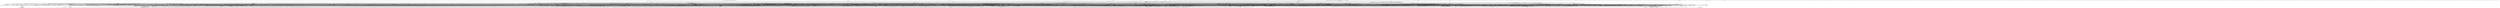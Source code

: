 digraph "Call Graph" {
	label="Call Graph";

	Node0x556bf511c950 [shape=record,shape=box,label="{CallGraphNode ID: 2233 \{fun: unset_signals\}}"];
	Node0x556bf511c860 [shape=record,shape=box,label="{CallGraphNode ID: 2232 \{fun: sig_restart\}}"];
	Node0x556bf511c770 [shape=record,shape=box,label="{CallGraphNode ID: 2231 \{fun: sig_term\}}"];
	Node0x556bf511c680 [shape=record,shape=Mrecord,label="{CallGraphNode ID: 2230 \{fun: atexit\}}"];
	Node0x556bf511c590 [shape=record,shape=box,label="{CallGraphNode ID: 2229 \{fun: ap_terminate\}|{<s0>5726|<s1>5727}}"];
	Node0x556bf511c590:s0 -> Node0x556bf5091410[color=black];
	Node0x556bf511c590:s1 -> Node0x556bf5091f50[color=black];
	Node0x556bf511c4a0 [shape=record,shape=box,label="{CallGraphNode ID: 2228 \{fun: ap_unixd_mpm_set_signals\}|{<s0>5694|<s1>5695|<s2>5696|<s3>5697|<s4>5698|<s5>5699|<s6>5700|<s7>5701|<s8>5702|<s9>5703|<s10>5704|<s11>5705|<s12>5706|<s13>5707|<s14>5708|<s15>5709|<s16>5710|<s17>5711|<s18>5712|<s19>5713|<s20>5714|<s21>5715|<s22>5716|<s23>5717|<s24>5718|<s25>5719|<s26>5720|<s27>5721|<s28>5722|<s29>5723|<s30>5724|<s31>5725}}"];
	Node0x556bf511c4a0:s0 -> Node0x556bf510a7a0[color=black];
	Node0x556bf511c4a0:s1 -> Node0x556bf50fec20[color=black];
	Node0x556bf511c4a0:s2 -> Node0x556bf50fed10[color=black];
	Node0x556bf511c4a0:s3 -> Node0x556bf511c680[color=black];
	Node0x556bf511c4a0:s4 -> Node0x556bf511c2c0[color=black];
	Node0x556bf511c4a0:s5 -> Node0x556bf50928b0[color=black];
	Node0x556bf511c4a0:s6 -> Node0x556bf510a890[color=black];
	Node0x556bf511c4a0:s7 -> Node0x556bf510aa70[color=black];
	Node0x556bf511c4a0:s8 -> Node0x556bf50969e0[color=black];
	Node0x556bf511c4a0:s9 -> Node0x556bf50ff580[color=black];
	Node0x556bf511c4a0:s10 -> Node0x556bf510aa70[color=black];
	Node0x556bf511c4a0:s11 -> Node0x556bf50969e0[color=black];
	Node0x556bf511c4a0:s12 -> Node0x556bf50ff580[color=black];
	Node0x556bf511c4a0:s13 -> Node0x556bf510aa70[color=black];
	Node0x556bf511c4a0:s14 -> Node0x556bf50969e0[color=black];
	Node0x556bf511c4a0:s15 -> Node0x556bf50ff580[color=black];
	Node0x556bf511c4a0:s16 -> Node0x556bf510aa70[color=black];
	Node0x556bf511c4a0:s17 -> Node0x556bf50969e0[color=black];
	Node0x556bf511c4a0:s18 -> Node0x556bf50ff580[color=black];
	Node0x556bf511c4a0:s19 -> Node0x556bf510aa70[color=black];
	Node0x556bf511c4a0:s20 -> Node0x556bf50969e0[color=black];
	Node0x556bf511c4a0:s21 -> Node0x556bf50ff580[color=black];
	Node0x556bf511c4a0:s22 -> Node0x556bf510aa70[color=black];
	Node0x556bf511c4a0:s23 -> Node0x556bf50969e0[color=black];
	Node0x556bf511c4a0:s24 -> Node0x556bf50ff580[color=black];
	Node0x556bf511c4a0:s25 -> Node0x556bf510aa70[color=black];
	Node0x556bf511c4a0:s26 -> Node0x556bf50969e0[color=black];
	Node0x556bf511c4a0:s27 -> Node0x556bf50ff580[color=black];
	Node0x556bf511c4a0:s28 -> Node0x556bf510aa70[color=black];
	Node0x556bf511c4a0:s29 -> Node0x556bf50969e0[color=black];
	Node0x556bf511c4a0:s30 -> Node0x556bf50ff580[color=black];
	Node0x556bf511c4a0:s31 -> Node0x556bf5091050[color=black];
	Node0x556bf511c3b0 [shape=record,shape=box,label="{CallGraphNode ID: 2227 \{fun: retained_data_cleanup\}}"];
	Node0x556bf511c2c0 [shape=record,shape=box,label="{CallGraphNode ID: 2226 \{fun: ap_unixd_mpm_get_retained_data\}|{<s0>5692|<s1>5693}}"];
	Node0x556bf511c2c0:s0 -> Node0x556bf50fed10[color=black];
	Node0x556bf511c2c0:s1 -> Node0x556bf50916e0[color=black];
	Node0x556bf511c1d0 [shape=record,shape=box,label="{CallGraphNode ID: 2225 \{fun: ap_unixd_accept\}|{<s0>5688|<s1>5689|<s2>5690|<s3>5691}}"];
	Node0x556bf511c1d0:s0 -> Node0x556bf50c03a0[color=black];
	Node0x556bf511c1d0:s1 -> Node0x556bf50ff580[color=black];
	Node0x556bf511c1d0:s2 -> Node0x556bf50ff580[color=black];
	Node0x556bf511c1d0:s3 -> Node0x556bf50ff580[color=black];
	Node0x556bf511c0e0 [shape=record,shape=box,label="{CallGraphNode ID: 2224 \{fun: ap_unixd_set_global_mutex_perms\}|{<s0>5686|<s1>5687}}"];
	Node0x556bf511c0e0:s0 -> Node0x556bf50c4360[color=black];
	Node0x556bf511c0e0:s1 -> Node0x556bf511bd20[color=black];
	Node0x556bf511bff0 [shape=record,shape=Mrecord,label="{CallGraphNode ID: 2223 \{fun: chown\}}"];
	Node0x556bf511bf00 [shape=record,shape=Mrecord,label="{CallGraphNode ID: 2222 \{fun: semctl\}}"];
	Node0x556bf511be10 [shape=record,shape=box,label="{CallGraphNode ID: 2221 \{fun: proc_mutex_mech\}|{<s0>5683|<s1>5684|<s2>5685}}"];
	Node0x556bf511be10:s0 -> Node0x556bf50c6700[color=black];
	Node0x556bf511be10:s1 -> Node0x556bf5090ba0[color=black];
	Node0x556bf511be10:s2 -> Node0x556bf5090ba0[color=black];
	Node0x556bf511bd20 [shape=record,shape=box,label="{CallGraphNode ID: 2220 \{fun: ap_unixd_set_proc_mutex_perms\}|{<s0>5674|<s1>5675|<s2>5676|<s3>5677|<s4>5678|<s5>5679|<s6>5680|<s7>5681|<s8>5682}}"];
	Node0x556bf511bd20:s0 -> Node0x556bf511b780[color=black];
	Node0x556bf511bd20:s1 -> Node0x556bf511be10[color=black];
	Node0x556bf511bd20:s2 -> Node0x556bf50928b0[color=black];
	Node0x556bf511bd20:s3 -> Node0x556bf50c4720[color=black];
	Node0x556bf511bd20:s4 -> Node0x556bf511bf00[color=black];
	Node0x556bf511bd20:s5 -> Node0x556bf50969e0[color=black];
	Node0x556bf511bd20:s6 -> Node0x556bf50c6520[color=black];
	Node0x556bf511bd20:s7 -> Node0x556bf511bff0[color=black];
	Node0x556bf511bd20:s8 -> Node0x556bf50969e0[color=black];
	Node0x556bf511bc30 [shape=record,shape=box,label="{CallGraphNode ID: 2219 \{fun: ap_unix_create_privileged_process\}|{<s0>5665|<s1>5666|<s2>5667|<s3>5668|<s4>5669|<s5>5670|<s6>5671|<s7>5672|<s8>5673}}"];
	Node0x556bf511bc30:s0 -> Node0x556bf5098960[color=black];
	Node0x556bf511bc30:s1 -> Node0x556bf5099260[color=black];
	Node0x556bf511bc30:s2 -> Node0x556bf509aac0[color=black];
	Node0x556bf511bc30:s3 -> Node0x556bf509aac0[color=black];
	Node0x556bf511bc30:s4 -> Node0x556bf509aac0[color=black];
	Node0x556bf511bc30:s5 -> Node0x556bf50924f0[color=black];
	Node0x556bf511bc30:s6 -> Node0x556bf50908d0[color=black];
	Node0x556bf511bc30:s7 -> Node0x556bf5098870[color=black];
	Node0x556bf511bc30:s8 -> Node0x556bf5098960[color=black];
	Node0x556bf511bb40 [shape=record,shape=box,label="{CallGraphNode ID: 2218 \{fun: ap_os_create_privileged_process\}|{<s0>5662|<s1>5663|<s2>5664}}"];
	Node0x556bf511bb40:s0 -> Node0x556bf511ba50[color=black];
	Node0x556bf511bb40:s1 -> Node0x556bf5098960[color=black];
	Node0x556bf511bb40:s2 -> Node0x556bf511bc30[color=black];
	Node0x556bf511ba50 [shape=record,shape=box,label="{CallGraphNode ID: 2217 \{fun: ap_run_get_suexec_identity\}}"];
	Node0x556bf511b960 [shape=record,shape=box,label="{CallGraphNode ID: 2216 \{fun: ap_hook_get_get_suexec_identity\}}"];
	Node0x556bf511b870 [shape=record,shape=box,label="{CallGraphNode ID: 2215 \{fun: ap_hook_get_suexec_identity\}|{<s0>5658|<s1>5659|<s2>5660|<s3>5661}}"];
	Node0x556bf511b870:s0 -> Node0x556bf5090420[color=black];
	Node0x556bf511b870:s1 -> Node0x556bf50a3480[color=black];
	Node0x556bf511b870:s2 -> Node0x556bf50907e0[color=black];
	Node0x556bf511b870:s3 -> Node0x556bf50a3570[color=black];
	Node0x556bf511b780 [shape=record,shape=Mrecord,label="{CallGraphNode ID: 2214 \{fun: geteuid\}}"];
	Node0x556bf511b690 [shape=record,shape=Mrecord,label="{CallGraphNode ID: 2213 \{fun: getrlimit\}}"];
	Node0x556bf511b5a0 [shape=record,shape=box,label="{CallGraphNode ID: 2212 \{fun: ap_unixd_set_rlimit\}|{<s0>5645|<s1>5646|<s2>5647|<s3>5648|<s4>5649|<s5>5650|<s6>5651|<s7>5652|<s8>5653|<s9>5654|<s10>5655|<s11>5656|<s12>5657}}"];
	Node0x556bf511b5a0:s0 -> Node0x556bf50924f0[color=black];
	Node0x556bf511b5a0:s1 -> Node0x556bf50928b0[color=black];
	Node0x556bf511b5a0:s2 -> Node0x556bf511b690[color=black];
	Node0x556bf511b5a0:s3 -> Node0x556bf50969e0[color=black];
	Node0x556bf511b5a0:s4 -> Node0x556bf50ff580[color=black];
	Node0x556bf511b5a0:s5 -> Node0x556bf5099ad0[color=black];
	Node0x556bf511b5a0:s6 -> Node0x556bf5092e50[color=black];
	Node0x556bf511b5a0:s7 -> Node0x556bf50e9230[color=black];
	Node0x556bf511b5a0:s8 -> Node0x556bf50ff580[color=black];
	Node0x556bf511b5a0:s9 -> Node0x556bf5099ad0[color=black];
	Node0x556bf511b5a0:s10 -> Node0x556bf50e9230[color=black];
	Node0x556bf511b5a0:s11 -> Node0x556bf511b780[color=black];
	Node0x556bf511b5a0:s12 -> Node0x556bf50ff580[color=black];
	Node0x556bf511b4b0 [shape=record,shape=Mrecord,label="{CallGraphNode ID: 2211 \{fun: strtod\}}"];
	Node0x556bf511b3c0 [shape=record,shape=box,label="{CallGraphNode ID: 2210 \{fun: set_worker_factor\}|{<s0>5643|<s1>5644}}"];
	Node0x556bf511b3c0:s0 -> Node0x556bf50e9050[color=black];
	Node0x556bf511b3c0:s1 -> Node0x556bf511b4b0[color=black];
	Node0x556bf511b2d0 [shape=record,shape=box,label="{CallGraphNode ID: 2209 \{fun: set_thread_limit\}|{<s0>5641|<s1>5642}}"];
	Node0x556bf511b2d0:s0 -> Node0x556bf50e9050[color=black];
	Node0x556bf511b2d0:s1 -> Node0x556bf50a5af0[color=black];
	Node0x556bf511b1e0 [shape=record,shape=box,label="{CallGraphNode ID: 2208 \{fun: set_threads_per_child\}|{<s0>5639|<s1>5640}}"];
	Node0x556bf511b1e0:s0 -> Node0x556bf50e9050[color=black];
	Node0x556bf511b1e0:s1 -> Node0x556bf50a5af0[color=black];
	Node0x556bf511b0f0 [shape=record,shape=box,label="{CallGraphNode ID: 2207 \{fun: set_max_workers\}|{<s0>5635|<s1>5636|<s2>5637|<s3>5638}}"];
	Node0x556bf511b0f0:s0 -> Node0x556bf50e9050[color=black];
	Node0x556bf511b0f0:s1 -> Node0x556bf5092e50[color=black];
	Node0x556bf511b0f0:s2 -> Node0x556bf50ff580[color=black];
	Node0x556bf511b0f0:s3 -> Node0x556bf50a5af0[color=black];
	Node0x556bf511b000 [shape=record,shape=box,label="{CallGraphNode ID: 2206 \{fun: set_max_spare_threads\}|{<s0>5633|<s1>5634}}"];
	Node0x556bf511b000:s0 -> Node0x556bf50e9050[color=black];
	Node0x556bf511b000:s1 -> Node0x556bf50a5af0[color=black];
	Node0x556bf511af10 [shape=record,shape=box,label="{CallGraphNode ID: 2205 \{fun: set_min_spare_threads\}|{<s0>5631|<s1>5632}}"];
	Node0x556bf511af10:s0 -> Node0x556bf50e9050[color=black];
	Node0x556bf511af10:s1 -> Node0x556bf50a5af0[color=black];
	Node0x556bf511ae20 [shape=record,shape=box,label="{CallGraphNode ID: 2204 \{fun: set_server_limit\}|{<s0>5629|<s1>5630}}"];
	Node0x556bf511ae20:s0 -> Node0x556bf50e9050[color=black];
	Node0x556bf511ae20:s1 -> Node0x556bf50a5af0[color=black];
	Node0x556bf511ad30 [shape=record,shape=box,label="{CallGraphNode ID: 2203 \{fun: set_daemons_to_start\}|{<s0>5627|<s1>5628}}"];
	Node0x556bf511ad30:s0 -> Node0x556bf50e9050[color=black];
	Node0x556bf511ad30:s1 -> Node0x556bf50a5af0[color=black];
	Node0x556bf511ac40 [shape=record,shape=Mrecord,label="{CallGraphNode ID: 2202 \{fun: srand\}}"];
	Node0x556bf511ab50 [shape=record,shape=box,label="{CallGraphNode ID: 2201 \{fun: TO_QUEUE_MAKE\}|{<s0>5623|<s1>5624|<s2>5625|<s3>5626}}"];
	Node0x556bf511ab50:s0 -> Node0x556bf50924f0[color=black];
	Node0x556bf511ab50:s1 -> Node0x556bf50928b0[color=black];
	Node0x556bf511ab50:s2 -> Node0x556bf50924f0[color=black];
	Node0x556bf511ab50:s3 -> Node0x556bf50928b0[color=black];
	Node0x556bf511aa60 [shape=record,shape=box,label="{CallGraphNode ID: 2200 \{fun: timer_comp\}}"];
	Node0x556bf511a970 [shape=record,shape=box,label="{CallGraphNode ID: 2199 \{fun: process_lingering_close\}|{<s0>5599|<s1>5600|<s2>5601|<s3>5602|<s4>5603|<s5>5604|<s6>5605|<s7>5606|<s8>5607|<s9>5608|<s10>5609|<s11>5610|<s12>5611|<s13>5612|<s14>5613|<s15>5614|<s16>5615|<s17>5616|<s18>5617|<s19>5618|<s20>5619|<s21>5620|<s22>5621|<s23>5622}}"];
	Node0x556bf511a970:s0 -> Node0x556bf50ec7a0[color=black];
	Node0x556bf511a970:s1 -> Node0x556bf5101ce0[color=black];
	Node0x556bf511a970:s2 -> Node0x556bf50aae60[color=black];
	Node0x556bf511a970:s3 -> Node0x556bf50c0ee0[color=black];
	Node0x556bf511a970:s4 -> Node0x556bf5106ab0[color=black];
	Node0x556bf511a970:s5 -> Node0x556bf511a790[color=black];
	Node0x556bf511a970:s6 -> Node0x556bf51197a0[color=black];
	Node0x556bf511a970:s7 -> Node0x556bf5092220[color=black];
	Node0x556bf511a970:s8 -> Node0x556bf50a5910[color=black];
	Node0x556bf511a970:s9 -> Node0x556bf5094cd0[color=black];
	Node0x556bf511a970:s10 -> Node0x556bf511a790[color=black];
	Node0x556bf511a970:s11 -> Node0x556bf50c0ee0[color=black];
	Node0x556bf511a970:s12 -> Node0x556bf50c0df0[color=black];
	Node0x556bf511a970:s13 -> Node0x556bf51197a0[color=black];
	Node0x556bf511a970:s14 -> Node0x556bf511a4c0[color=black];
	Node0x556bf511a970:s15 -> Node0x556bf50d0b10[color=black];
	Node0x556bf511a970:s16 -> Node0x556bf511a880[color=black];
	Node0x556bf511a970:s17 -> Node0x556bf50c2740[color=black];
	Node0x556bf511a970:s18 -> Node0x556bf51196b0[color=black];
	Node0x556bf511a970:s19 -> Node0x556bf50d0cf0[color=black];
	Node0x556bf511a970:s20 -> Node0x556bf50ff580[color=black];
	Node0x556bf511a970:s21 -> Node0x556bf51197a0[color=black];
	Node0x556bf511a970:s22 -> Node0x556bf51187b0[color=black];
	Node0x556bf511a970:s23 -> Node0x556bf50d0cf0[color=black];
	Node0x556bf511a880 [shape=record,shape=box,label="{CallGraphNode ID: 2198 \{fun: TO_QUEUE_APPEND\}|{<s0>5598}}"];
	Node0x556bf511a880:s0 -> Node0x556bf50c2a10[color=black];
	Node0x556bf511a790 [shape=record,shape=box,label="{CallGraphNode ID: 2197 \{fun: notify_suspend\}|{<s0>5597}}"];
	Node0x556bf511a790:s0 -> Node0x556bf50a4b00[color=black];
	Node0x556bf511a6a0 [shape=record,shape=box,label="{CallGraphNode ID: 2196 \{fun: notify_resume\}|{<s0>5596}}"];
	Node0x556bf511a6a0:s0 -> Node0x556bf50a4dd0[color=black];
	Node0x556bf511a5b0 [shape=record,shape=box,label="{CallGraphNode ID: 2195 \{fun: ptrans_pre_cleanup\}|{<s0>5595}}"];
	Node0x556bf511a5b0:s0 -> Node0x556bf511a6a0[color=black];
	Node0x556bf511a4c0 [shape=record,shape=box,label="{CallGraphNode ID: 2194 \{fun: update_reqevents_from_sense\}}"];
	Node0x556bf511a3d0 [shape=record,shape=box,label="{CallGraphNode ID: 2193 \{fun: decrement_connection_count\}|{<s0>5588|<s1>5589|<s2>5590|<s3>5591|<s4>5592|<s5>5593|<s6>5594}}"];
	Node0x556bf511a3d0:s0 -> Node0x556bf5101ce0[color=black];
	Node0x556bf511a3d0:s1 -> Node0x556bf50aaf50[color=black];
	Node0x556bf511a3d0:s2 -> Node0x556bf50aaf50[color=black];
	Node0x556bf511a3d0:s3 -> Node0x556bf50aaf50[color=black];
	Node0x556bf511a3d0:s4 -> Node0x556bf511a010[color=black];
	Node0x556bf511a3d0:s5 -> Node0x556bf50c2a10[color=black];
	Node0x556bf511a3d0:s6 -> Node0x556bf510bc40[color=black];
	Node0x556bf511a2e0 [shape=record,shape=box,label="{CallGraphNode ID: 2192 \{fun: process_socket\}|{<s0>5535|<s1>5536|<s2>5537|<s3>5538|<s4>5539|<s5>5540|<s6>5541|<s7>5542|<s8>5543|<s9>5544|<s10>5545|<s11>5546|<s12>5547|<s13>5548|<s14>5549|<s15>5550|<s16>5551|<s17>5552|<s18>5553|<s19>5554|<s20>5555|<s21>5556|<s22>5557|<s23>5558|<s24>5559|<s25>5560|<s26>5561|<s27>5562|<s28>5563|<s29>5564|<s30>5565|<s31>5566|<s32>5567|<s33>5568|<s34>5569|<s35>5570|<s36>5571|<s37>5572|<s38>5573|<s39>5574|<s40>5575|<s41>5576|<s42>5577|<s43>5578|<s44>5579|<s45>5580|<s46>5581|<s47>5582|<s48>5583|<s49>5584|<s50>5585|<s51>5586|<s52>5587}}"];
	Node0x556bf511a2e0:s0 -> Node0x556bf50924f0[color=black];
	Node0x556bf511a2e0:s1 -> Node0x556bf50928b0[color=black];
	Node0x556bf511a2e0:s2 -> Node0x556bf50924f0[color=black];
	Node0x556bf511a2e0:s3 -> Node0x556bf50928b0[color=black];
	Node0x556bf511a2e0:s4 -> Node0x556bf50ac3f0[color=black];
	Node0x556bf511a2e0:s5 -> Node0x556bf50b4a00[color=black];
	Node0x556bf511a2e0:s6 -> Node0x556bf5105e80[color=black];
	Node0x556bf511a2e0:s7 -> Node0x556bf510af20[color=black];
	Node0x556bf511a2e0:s8 -> Node0x556bf50aae60[color=black];
	Node0x556bf511a2e0:s9 -> Node0x556bf5091050[color=black];
	Node0x556bf511a2e0:s10 -> Node0x556bf511a4c0[color=black];
	Node0x556bf511a2e0:s11 -> Node0x556bf50916e0[color=black];
	Node0x556bf511a2e0:s12 -> Node0x556bf5095bd0[color=black];
	Node0x556bf511a2e0:s13 -> Node0x556bf50ec890[color=black];
	Node0x556bf511a2e0:s14 -> Node0x556bf5101ce0[color=black];
	Node0x556bf511a2e0:s15 -> Node0x556bf50b4910[color=black];
	Node0x556bf511a2e0:s16 -> Node0x556bf511a6a0[color=black];
	Node0x556bf511a2e0:s17 -> Node0x556bf50aae60[color=black];
	Node0x556bf511a2e0:s18 -> Node0x556bf5106150[color=black];
	Node0x556bf511a2e0:s19 -> Node0x556bf50aaf50[color=black];
	Node0x556bf511a2e0:s20 -> Node0x556bf509aac0[color=black];
	Node0x556bf511a2e0:s21 -> Node0x556bf509aac0[color=black];
	Node0x556bf511a2e0:s22 -> Node0x556bf5101ce0[color=black];
	Node0x556bf511a2e0:s23 -> Node0x556bf50b4dc0[color=black];
	Node0x556bf511a2e0:s24 -> Node0x556bf5101ce0[color=black];
	Node0x556bf511a2e0:s25 -> Node0x556bf5092220[color=black];
	Node0x556bf511a2e0:s26 -> Node0x556bf511a790[color=black];
	Node0x556bf511a2e0:s27 -> Node0x556bf511a4c0[color=black];
	Node0x556bf511a2e0:s28 -> Node0x556bf50d0b10[color=black];
	Node0x556bf511a2e0:s29 -> Node0x556bf511a880[color=black];
	Node0x556bf511a2e0:s30 -> Node0x556bf50c2740[color=black];
	Node0x556bf511a2e0:s31 -> Node0x556bf51196b0[color=black];
	Node0x556bf511a2e0:s32 -> Node0x556bf50d0cf0[color=black];
	Node0x556bf511a2e0:s33 -> Node0x556bf50ff580[color=black];
	Node0x556bf511a2e0:s34 -> Node0x556bf51197a0[color=black];
	Node0x556bf511a2e0:s35 -> Node0x556bf51187b0[color=black];
	Node0x556bf511a2e0:s36 -> Node0x556bf50d0cf0[color=black];
	Node0x556bf511a2e0:s37 -> Node0x556bf50b4dc0[color=black];
	Node0x556bf511a2e0:s38 -> Node0x556bf5092220[color=black];
	Node0x556bf511a2e0:s39 -> Node0x556bf511a790[color=black];
	Node0x556bf511a2e0:s40 -> Node0x556bf511a4c0[color=black];
	Node0x556bf511a2e0:s41 -> Node0x556bf50d0b10[color=black];
	Node0x556bf511a2e0:s42 -> Node0x556bf511a880[color=black];
	Node0x556bf511a2e0:s43 -> Node0x556bf50c2740[color=black];
	Node0x556bf511a2e0:s44 -> Node0x556bf51196b0[color=black];
	Node0x556bf511a2e0:s45 -> Node0x556bf50d0cf0[color=black];
	Node0x556bf511a2e0:s46 -> Node0x556bf50ff580[color=black];
	Node0x556bf511a2e0:s47 -> Node0x556bf51197a0[color=black];
	Node0x556bf511a2e0:s48 -> Node0x556bf51187b0[color=black];
	Node0x556bf511a2e0:s49 -> Node0x556bf50d0cf0[color=black];
	Node0x556bf511a2e0:s50 -> Node0x556bf50aae60[color=black];
	Node0x556bf511a2e0:s51 -> Node0x556bf511a790[color=black];
	Node0x556bf511a2e0:s52 -> Node0x556bf511a970[color=black];
	Node0x556bf511a1f0 [shape=record,shape=box,label="{CallGraphNode ID: 2191 \{fun: worker_thread_should_exit_early\}|{<s0>5532|<s1>5533|<s2>5534}}"];
	Node0x556bf511a1f0:s0 -> Node0x556bf50aaaa0[color=black];
	Node0x556bf511a1f0:s1 -> Node0x556bf50aaaa0[color=black];
	Node0x556bf511a1f0:s2 -> Node0x556bf50ab040[color=black];
	Node0x556bf511a100 [shape=record,shape=box,label="{CallGraphNode ID: 2190 \{fun: enable_listensocks\}|{<s0>5524|<s1>5525|<s2>5526|<s3>5527|<s4>5528|<s5>5529|<s6>5530|<s7>5531}}"];
	Node0x556bf511a100:s0 -> Node0x556bf50ab040[color=black];
	Node0x556bf511a100:s1 -> Node0x556bf50aaaa0[color=black];
	Node0x556bf511a100:s2 -> Node0x556bf50aaaa0[color=black];
	Node0x556bf511a100:s3 -> Node0x556bf50aaaa0[color=black];
	Node0x556bf511a100:s4 -> Node0x556bf50aaaa0[color=black];
	Node0x556bf511a100:s5 -> Node0x556bf510b1f0[color=black];
	Node0x556bf511a100:s6 -> Node0x556bf50ff580[color=black];
	Node0x556bf511a100:s7 -> Node0x556bf50c2740[color=black];
	Node0x556bf511a010 [shape=record,shape=box,label="{CallGraphNode ID: 2189 \{fun: should_enable_listensocks\}|{<s0>5522|<s1>5523}}"];
	Node0x556bf511a010:s0 -> Node0x556bf5119b60[color=black];
	Node0x556bf511a010:s1 -> Node0x556bf5119c50[color=black];
	Node0x556bf5119f20 [shape=record,shape=box,label="{CallGraphNode ID: 2188 \{fun: process_timeout_queue\}|{<s0>5518|<s1>5519|<s2>5520|<s3>5521|<s4>5739|<s5>5740}}"];
	Node0x556bf5119f20:s0 -> Node0x556bf50c2830[color=black];
	Node0x556bf5119f20:s1 -> Node0x556bf5101ce0[color=black];
	Node0x556bf5119f20:s2 -> Node0x556bf50d0cf0[color=black];
	Node0x556bf5119f20:s3 -> Node0x556bf50d0b10[color=black];
	Node0x556bf5119f20:s4 -> Node0x556bf5119980[color=red];
	Node0x556bf5119f20:s5 -> Node0x556bf5119e30[color=red];
	Node0x556bf5119e30 [shape=record,shape=box,label="{CallGraphNode ID: 2187 \{fun: defer_lingering_close\}|{<s0>5515|<s1>5516|<s2>5517}}"];
	Node0x556bf5119e30:s0 -> Node0x556bf5101ce0[color=black];
	Node0x556bf5119e30:s1 -> Node0x556bf50aae60[color=black];
	Node0x556bf5119e30:s2 -> Node0x556bf50ab220[color=black];
	Node0x556bf5119d40 [shape=record,shape=box,label="{CallGraphNode ID: 2186 \{fun: process_keepalive_queue\}|{<s0>5513|<s1>5514}}"];
	Node0x556bf5119d40:s0 -> Node0x556bf50ff580[color=black];
	Node0x556bf5119d40:s1 -> Node0x556bf5119f20[color=black];
	Node0x556bf5119c50 [shape=record,shape=box,label="{CallGraphNode ID: 2185 \{fun: connections_above_limit\}|{<s0>5509|<s1>5510|<s2>5511|<s3>5512}}"];
	Node0x556bf5119c50:s0 -> Node0x556bf510b1f0[color=black];
	Node0x556bf5119c50:s1 -> Node0x556bf50aaaa0[color=black];
	Node0x556bf5119c50:s2 -> Node0x556bf50aaaa0[color=black];
	Node0x556bf5119c50:s3 -> Node0x556bf5119b60[color=black];
	Node0x556bf5119b60 [shape=record,shape=box,label="{CallGraphNode ID: 2184 \{fun: listeners_disabled\}|{<s0>5508}}"];
	Node0x556bf5119b60:s0 -> Node0x556bf50aaaa0[color=black];
	Node0x556bf5119a70 [shape=record,shape=box,label="{CallGraphNode ID: 2183 \{fun: push2worker\}|{<s0>5502|<s1>5503|<s2>5504|<s3>5505|<s4>5506|<s5>5507}}"];
	Node0x556bf5119a70:s0 -> Node0x556bf510b790[color=black];
	Node0x556bf5119a70:s1 -> Node0x556bf50ff580[color=black];
	Node0x556bf5119a70:s2 -> Node0x556bf5119980[color=black];
	Node0x556bf5119a70:s3 -> Node0x556bf5119020[color=black];
	Node0x556bf5119a70:s4 -> Node0x556bf510af20[color=black];
	Node0x556bf5119a70:s5 -> Node0x556bf51187b0[color=black];
	Node0x556bf5119980 [shape=record,shape=box,label="{CallGraphNode ID: 2182 \{fun: shutdown_connection\}|{<s0>5499|<s1>5500|<s2>5501}}"];
	Node0x556bf5119980:s0 -> Node0x556bf5094fa0[color=black];
	Node0x556bf5119980:s1 -> Node0x556bf5119e30[color=black];
	Node0x556bf5119980:s2 -> Node0x556bf51197a0[color=black];
	Node0x556bf5119890 [shape=record,shape=box,label="{CallGraphNode ID: 2181 \{fun: get_worker\}|{<s0>5495|<s1>5496|<s2>5497|<s3>5498}}"];
	Node0x556bf5119890:s0 -> Node0x556bf510b100[color=black];
	Node0x556bf5119890:s1 -> Node0x556bf510b010[color=black];
	Node0x556bf5119890:s2 -> Node0x556bf50ff580[color=black];
	Node0x556bf5119890:s3 -> Node0x556bf51187b0[color=black];
	Node0x556bf51197a0 [shape=record,shape=box,label="{CallGraphNode ID: 2180 \{fun: close_connection\}|{<s0>5492|<s1>5493|<s2>5494}}"];
	Node0x556bf51197a0:s0 -> Node0x556bf5101ce0[color=black];
	Node0x556bf51197a0:s1 -> Node0x556bf5119020[color=black];
	Node0x556bf51197a0:s2 -> Node0x556bf510af20[color=black];
	Node0x556bf51196b0 [shape=record,shape=box,label="{CallGraphNode ID: 2179 \{fun: TO_QUEUE_REMOVE\}}"];
	Node0x556bf51195c0 [shape=record,shape=box,label="{CallGraphNode ID: 2178 \{fun: push_timer2worker\}|{<s0>5491}}"];
	Node0x556bf51195c0:s0 -> Node0x556bf510b880[color=black];
	Node0x556bf51194d0 [shape=record,shape=box,label="{CallGraphNode ID: 2177 \{fun: close_listeners\}|{<s0>5484|<s1>5485|<s2>5486|<s3>5487|<s4>5488|<s5>5489|<s6>5490}}"];
	Node0x556bf51194d0:s0 -> Node0x556bf50aaaa0[color=black];
	Node0x556bf51194d0:s1 -> Node0x556bf50ff580[color=black];
	Node0x556bf51194d0:s2 -> Node0x556bf5107230[color=black];
	Node0x556bf51194d0:s3 -> Node0x556bf50b4af0[color=black];
	Node0x556bf51194d0:s4 -> Node0x556bf5109210[color=black];
	Node0x556bf51194d0:s5 -> Node0x556bf510b3d0[color=black];
	Node0x556bf51194d0:s6 -> Node0x556bf510ba60[color=black];
	Node0x556bf51193e0 [shape=record,shape=box,label="{CallGraphNode ID: 2176 \{fun: check_infinite_requests\}|{<s0>5482|<s1>5483}}"];
	Node0x556bf51193e0:s0 -> Node0x556bf50ff580[color=black];
	Node0x556bf51193e0:s1 -> Node0x556bf51187b0[color=black];
	Node0x556bf51192f0 [shape=record,shape=box,label="{CallGraphNode ID: 2175 \{fun: listener_thread\}|{<s0>5390|<s1>5391|<s2>5392|<s3>5393|<s4>5394|<s5>5395|<s6>5396|<s7>5397|<s8>5398|<s9>5399|<s10>5400|<s11>5401|<s12>5402|<s13>5403|<s14>5404|<s15>5405|<s16>5406|<s17>5407|<s18>5408|<s19>5409|<s20>5410|<s21>5411|<s22>5412|<s23>5413|<s24>5414|<s25>5415|<s26>5416|<s27>5417|<s28>5418|<s29>5419|<s30>5420|<s31>5421|<s32>5422|<s33>5423|<s34>5424|<s35>5425|<s36>5426|<s37>5427|<s38>5428|<s39>5429|<s40>5430|<s41>5431|<s42>5432|<s43>5433|<s44>5434|<s45>5435|<s46>5436|<s47>5437|<s48>5438|<s49>5439|<s50>5440|<s51>5441|<s52>5442|<s53>5443|<s54>5444|<s55>5445|<s56>5446|<s57>5447|<s58>5448|<s59>5449|<s60>5450|<s61>5451|<s62>5452|<s63>5453|<s64>truncated...}}"];
	Node0x556bf51192f0:s0 -> Node0x556bf50b5630[color=black];
	Node0x556bf51192f0:s1 -> Node0x556bf5092220[color=black];
	Node0x556bf51192f0:s2 -> Node0x556bf50b40a0[color=black];
	Node0x556bf51192f0:s3 -> Node0x556bf50cba70[color=black];
	Node0x556bf51192f0:s4 -> Node0x556bf5118a80[color=black];
	Node0x556bf51192f0:s5 -> Node0x556bf51193e0[color=black];
	Node0x556bf51192f0:s6 -> Node0x556bf51194d0[color=black];
	Node0x556bf51192f0:s7 -> Node0x556bf50aaaa0[color=black];
	Node0x556bf51192f0:s8 -> Node0x556bf5092220[color=black];
	Node0x556bf51192f0:s9 -> Node0x556bf50d0b10[color=black];
	Node0x556bf51192f0:s10 -> Node0x556bf50aaaa0[color=black];
	Node0x556bf51192f0:s11 -> Node0x556bf50aaaa0[color=black];
	Node0x556bf51192f0:s12 -> Node0x556bf50aaaa0[color=black];
	Node0x556bf51192f0:s13 -> Node0x556bf50aaaa0[color=black];
	Node0x556bf51192f0:s14 -> Node0x556bf50aaaa0[color=black];
	Node0x556bf51192f0:s15 -> Node0x556bf50aaaa0[color=black];
	Node0x556bf51192f0:s16 -> Node0x556bf50ff580[color=black];
	Node0x556bf51192f0:s17 -> Node0x556bf50aaaa0[color=black];
	Node0x556bf51192f0:s18 -> Node0x556bf50ff580[color=black];
	Node0x556bf51192f0:s19 -> Node0x556bf50d0cf0[color=black];
	Node0x556bf51192f0:s20 -> Node0x556bf5092220[color=black];
	Node0x556bf51192f0:s21 -> Node0x556bf50d0b10[color=black];
	Node0x556bf51192f0:s22 -> Node0x556bf50cdb40[color=black];
	Node0x556bf51192f0:s23 -> Node0x556bf50cda50[color=black];
	Node0x556bf51192f0:s24 -> Node0x556bf51195c0[color=black];
	Node0x556bf51192f0:s25 -> Node0x556bf50d0cf0[color=black];
	Node0x556bf51192f0:s26 -> Node0x556bf50ff580[color=black];
	Node0x556bf51192f0:s27 -> Node0x556bf50c2920[color=black];
	Node0x556bf51192f0:s28 -> Node0x556bf50ff580[color=black];
	Node0x556bf51192f0:s29 -> Node0x556bf51187b0[color=black];
	Node0x556bf51192f0:s30 -> Node0x556bf5092220[color=black];
	Node0x556bf51192f0:s31 -> Node0x556bf50aaaa0[color=black];
	Node0x556bf51192f0:s32 -> Node0x556bf50ff580[color=black];
	Node0x556bf51192f0:s33 -> Node0x556bf50ff580[color=black];
	Node0x556bf51192f0:s34 -> Node0x556bf5102910[color=black];
	Node0x556bf51192f0:s35 -> Node0x556bf50d0b10[color=black];
	Node0x556bf51192f0:s36 -> Node0x556bf51196b0[color=black];
	Node0x556bf51192f0:s37 -> Node0x556bf50c2830[color=black];
	Node0x556bf51192f0:s38 -> Node0x556bf50d0cf0[color=black];
	Node0x556bf51192f0:s39 -> Node0x556bf50ff580[color=black];
	Node0x556bf51192f0:s40 -> Node0x556bf51197a0[color=black];
	Node0x556bf51192f0:s41 -> Node0x556bf51187b0[color=black];
	Node0x556bf51192f0:s42 -> Node0x556bf5119890[color=black];
	Node0x556bf51192f0:s43 -> Node0x556bf5119980[color=black];
	Node0x556bf51192f0:s44 -> Node0x556bf5119a70[color=black];
	Node0x556bf51192f0:s45 -> Node0x556bf5119b60[color=black];
	Node0x556bf51192f0:s46 -> Node0x556bf5118e40[color=black];
	Node0x556bf51192f0:s47 -> Node0x556bf50ff580[color=black];
	Node0x556bf51192f0:s48 -> Node0x556bf5119c50[color=black];
	Node0x556bf51192f0:s49 -> Node0x556bf5118e40[color=black];
	Node0x556bf51192f0:s50 -> Node0x556bf50aaaa0[color=black];
	Node0x556bf51192f0:s51 -> Node0x556bf50ff580[color=black];
	Node0x556bf51192f0:s52 -> Node0x556bf510b1f0[color=black];
	Node0x556bf51192f0:s53 -> Node0x556bf50ff580[color=black];
	Node0x556bf51192f0:s54 -> Node0x556bf510b2e0[color=black];
	Node0x556bf51192f0:s55 -> Node0x556bf5097610[color=black];
	Node0x556bf51192f0:s56 -> Node0x556bf50aa6e0[color=black];
	Node0x556bf51192f0:s57 -> Node0x556bf5090240[color=black];
	Node0x556bf51192f0:s58 -> Node0x556bf5090330[color=black];
	Node0x556bf51192f0:s59 -> Node0x556bf50a02e0[color=black];
	Node0x556bf51192f0:s60 -> Node0x556bf50ff580[color=black];
	Node0x556bf51192f0:s61 -> Node0x556bf50a01f0[color=black];
	Node0x556bf51192f0:s62 -> Node0x556bf51187b0[color=black];
	Node0x556bf51192f0:s63 -> Node0x556bf5119890[color=black];
	Node0x556bf51192f0:s64 -> Node0x556bf51187b0[color=black];
	Node0x556bf51192f0:s64 -> Node0x556bf5119a70[color=black];
	Node0x556bf51192f0:s64 -> Node0x556bf510af20[color=black];
	Node0x556bf51192f0:s64 -> Node0x556bf5092220[color=black];
	Node0x556bf51192f0:s64 -> Node0x556bf50ff580[color=black];
	Node0x556bf51192f0:s64 -> Node0x556bf50d0b10[color=black];
	Node0x556bf51192f0:s64 -> Node0x556bf5119d40[color=black];
	Node0x556bf51192f0:s64 -> Node0x556bf5119d40[color=black];
	Node0x556bf51192f0:s64 -> Node0x556bf5119f20[color=black];
	Node0x556bf51192f0:s64 -> Node0x556bf5119f20[color=black];
	Node0x556bf51192f0:s64 -> Node0x556bf5119f20[color=black];
	Node0x556bf51192f0:s64 -> Node0x556bf50d0cf0[color=black];
	Node0x556bf51192f0:s64 -> Node0x556bf50ff580[color=black];
	Node0x556bf51192f0:s64 -> Node0x556bf50aaaa0[color=black];
	Node0x556bf51192f0:s64 -> Node0x556bf50aaaa0[color=black];
	Node0x556bf51192f0:s64 -> Node0x556bf50aaaa0[color=black];
	Node0x556bf51192f0:s64 -> Node0x556bf50aaaa0[color=black];
	Node0x556bf51192f0:s64 -> Node0x556bf50aaaa0[color=black];
	Node0x556bf51192f0:s64 -> Node0x556bf50aaaa0[color=black];
	Node0x556bf51192f0:s64 -> Node0x556bf50d0b10[color=black];
	Node0x556bf51192f0:s64 -> Node0x556bf5119d40[color=black];
	Node0x556bf51192f0:s64 -> Node0x556bf50d0cf0[color=black];
	Node0x556bf51192f0:s64 -> Node0x556bf5119890[color=black];
	Node0x556bf51192f0:s64 -> Node0x556bf5119a70[color=black];
	Node0x556bf51192f0:s64 -> Node0x556bf511a010[color=black];
	Node0x556bf51192f0:s64 -> Node0x556bf511a100[color=black];
	Node0x556bf51192f0:s64 -> Node0x556bf510bd30[color=black];
	Node0x556bf51192f0:s64 -> Node0x556bf50d2370[color=black];
	Node0x556bf5119200 [shape=record,shape=box,label="{CallGraphNode ID: 2174 \{fun: create_listener_thread\}|{<s0>5385|<s1>5386|<s2>5387|<s3>5388|<s4>5389}}"];
	Node0x556bf5119200:s0 -> Node0x556bf509f6b0[color=black];
	Node0x556bf5119200:s1 -> Node0x556bf509fc50[color=black];
	Node0x556bf5119200:s2 -> Node0x556bf50ff580[color=black];
	Node0x556bf5119200:s3 -> Node0x556bf5118300[color=black];
	Node0x556bf5119200:s4 -> Node0x556bf50c4bd0[color=black];
	Node0x556bf5119110 [shape=record,shape=box,label="{CallGraphNode ID: 2173 \{fun: worker_thread\}|{<s0>5366|<s1>5367|<s2>5368|<s3>5369|<s4>5370|<s5>5371|<s6>5372|<s7>5373|<s8>5374|<s9>5375|<s10>5376|<s11>5377|<s12>5378|<s13>5379|<s14>5380|<s15>5381|<s16>5382|<s17>5383|<s18>5384}}"];
	Node0x556bf5119110:s0 -> Node0x556bf50b40a0[color=black];
	Node0x556bf5119110:s1 -> Node0x556bf50a03d0[color=black];
	Node0x556bf5119110:s2 -> Node0x556bf50b4af0[color=black];
	Node0x556bf5119110:s3 -> Node0x556bf510ae30[color=black];
	Node0x556bf5119110:s4 -> Node0x556bf50ff580[color=black];
	Node0x556bf5119110:s5 -> Node0x556bf51187b0[color=black];
	Node0x556bf5119110:s6 -> Node0x556bf511a010[color=black];
	Node0x556bf5119110:s7 -> Node0x556bf50c2a10[color=black];
	Node0x556bf5119110:s8 -> Node0x556bf50b4af0[color=black];
	Node0x556bf5119110:s9 -> Node0x556bf511a1f0[color=black];
	Node0x556bf5119110:s10 -> Node0x556bf510b970[color=black];
	Node0x556bf5119110:s11 -> Node0x556bf50ff580[color=black];
	Node0x556bf5119110:s12 -> Node0x556bf50d0b10[color=black];
	Node0x556bf5119110:s13 -> Node0x556bf50d0cf0[color=black];
	Node0x556bf5119110:s14 -> Node0x556bf511a2e0[color=black];
	Node0x556bf5119110:s15 -> Node0x556bf50ab220[color=black];
	Node0x556bf5119110:s16 -> Node0x556bf511a2e0[color=black];
	Node0x556bf5119110:s17 -> Node0x556bf50b4af0[color=black];
	Node0x556bf5119110:s18 -> Node0x556bf50d2370[color=black];
	Node0x556bf5119020 [shape=record,shape=box,label="{CallGraphNode ID: 2172 \{fun: close_socket_nonblocking_\}|{<s0>5361|<s1>5362|<s2>5363|<s3>5364|<s4>5365}}"];
	Node0x556bf5119020:s0 -> Node0x556bf50c4630[color=black];
	Node0x556bf5119020:s1 -> Node0x556bf50ff580[color=black];
	Node0x556bf5119020:s2 -> Node0x556bf50c0ee0[color=black];
	Node0x556bf5119020:s3 -> Node0x556bf50c00d0[color=black];
	Node0x556bf5119020:s4 -> Node0x556bf50ff580[color=black];
	Node0x556bf5118f30 [shape=record,shape=box,label="{CallGraphNode ID: 2171 \{fun: close_worker_sockets\}|{<s0>5360}}"];
	Node0x556bf5118f30:s0 -> Node0x556bf5119020[color=black];
	Node0x556bf5118e40 [shape=record,shape=box,label="{CallGraphNode ID: 2170 \{fun: disable_listensocks\}|{<s0>5358|<s1>5359}}"];
	Node0x556bf5118e40:s0 -> Node0x556bf50ab040[color=black];
	Node0x556bf5118e40:s1 -> Node0x556bf50c2830[color=black];
	Node0x556bf5118d50 [shape=record,shape=box,label="{CallGraphNode ID: 2169 \{fun: wakeup_listener\}|{<s0>5353|<s1>5354|<s2>5355|<s3>5356|<s4>5357}}"];
	Node0x556bf5118d50:s0 -> Node0x556bf50ff580[color=black];
	Node0x556bf5118d50:s1 -> Node0x556bf5118e40[color=black];
	Node0x556bf5118d50:s2 -> Node0x556bf50c2a10[color=black];
	Node0x556bf5118d50:s3 -> Node0x556bf510b4c0[color=black];
	Node0x556bf5118d50:s4 -> Node0x556bf5109210[color=black];
	Node0x556bf5118c60 [shape=record,shape=Mrecord,label="{CallGraphNode ID: 2168 \{fun: pthread_sigmask\}}"];
	Node0x556bf5118b70 [shape=record,shape=Mrecord,label="{CallGraphNode ID: 2167 \{fun: sigaddset\}}"];
	Node0x556bf5118a80 [shape=record,shape=box,label="{CallGraphNode ID: 2166 \{fun: unblock_signal\}|{<s0>5350|<s1>5351|<s2>5352}}"];
	Node0x556bf5118a80:s0 -> Node0x556bf510a890[color=black];
	Node0x556bf5118a80:s1 -> Node0x556bf5118b70[color=black];
	Node0x556bf5118a80:s2 -> Node0x556bf5118c60[color=black];
	Node0x556bf5118990 [shape=record,shape=box,label="{CallGraphNode ID: 2165 \{fun: dummy_signal_handler\}}"];
	Node0x556bf51188a0 [shape=record,shape=box,label="{CallGraphNode ID: 2164 \{fun: join_workers\}|{<s0>5342|<s1>5343|<s2>5344|<s3>5345|<s4>5346|<s5>5347|<s6>5348|<s7>5349}}"];
	Node0x556bf51188a0:s0 -> Node0x556bf5091e60[color=black];
	Node0x556bf51188a0:s1 -> Node0x556bf50ff580[color=black];
	Node0x556bf51188a0:s2 -> Node0x556bf5118d50[color=black];
	Node0x556bf51188a0:s3 -> Node0x556bf50ff580[color=black];
	Node0x556bf51188a0:s4 -> Node0x556bf50d2460[color=black];
	Node0x556bf51188a0:s5 -> Node0x556bf50ff580[color=black];
	Node0x556bf51188a0:s6 -> Node0x556bf50d2460[color=black];
	Node0x556bf51188a0:s7 -> Node0x556bf50ff580[color=black];
	Node0x556bf51187b0 [shape=record,shape=box,label="{CallGraphNode ID: 2163 \{fun: signal_threads\}|{<s0>5338|<s1>5339|<s2>5340|<s3>5341}}"];
	Node0x556bf51187b0:s0 -> Node0x556bf5118d50[color=black];
	Node0x556bf51187b0:s1 -> Node0x556bf510ba60[color=black];
	Node0x556bf51187b0:s2 -> Node0x556bf5118f30[color=black];
	Node0x556bf51187b0:s3 -> Node0x556bf50a50a0[color=black];
	Node0x556bf51186c0 [shape=record,shape=box,label="{CallGraphNode ID: 2162 \{fun: join_start_thread\}|{<s0>5336|<s1>5337}}"];
	Node0x556bf51186c0:s0 -> Node0x556bf50d2460[color=black];
	Node0x556bf51186c0:s1 -> Node0x556bf50ff580[color=black];
	Node0x556bf51185d0 [shape=record,shape=box,label="{CallGraphNode ID: 2161 \{fun: check_signal\}}"];
	Node0x556bf51184e0 [shape=record,shape=box,label="{CallGraphNode ID: 2160 \{fun: start_threads\}|{<s0>5325|<s1>5326|<s2>5327|<s3>5328|<s4>5329|<s5>5330|<s6>5331|<s7>5332|<s8>5333|<s9>5334|<s10>5335}}"];
	Node0x556bf51184e0:s0 -> Node0x556bf50c2bf0[color=black];
	Node0x556bf51184e0:s1 -> Node0x556bf50ff580[color=black];
	Node0x556bf51184e0:s2 -> Node0x556bf509f6b0[color=black];
	Node0x556bf51184e0:s3 -> Node0x556bf50b4af0[color=black];
	Node0x556bf51184e0:s4 -> Node0x556bf509fc50[color=black];
	Node0x556bf51184e0:s5 -> Node0x556bf50ff580[color=black];
	Node0x556bf51184e0:s6 -> Node0x556bf5118300[color=black];
	Node0x556bf51184e0:s7 -> Node0x556bf5119200[color=black];
	Node0x556bf51184e0:s8 -> Node0x556bf5091e60[color=black];
	Node0x556bf51184e0:s9 -> Node0x556bf50ff580[color=black];
	Node0x556bf51184e0:s10 -> Node0x556bf50d2370[color=black];
	Node0x556bf51183f0 [shape=record,shape=box,label="{CallGraphNode ID: 2159 \{fun: setup_threads_runtime\}|{<s0>5295|<s1>5296|<s2>5297|<s3>5298|<s4>5299|<s5>5300|<s6>5301|<s7>5302|<s8>5303|<s9>5304|<s10>5305|<s11>5306|<s12>5307|<s13>5308|<s14>5309|<s15>5310|<s16>5311|<s17>5312|<s18>5313|<s19>5314|<s20>5315|<s21>5316|<s22>5317|<s23>5318|<s24>5319|<s25>5320|<s26>5321|<s27>5322|<s28>5323|<s29>5324}}"];
	Node0x556bf51183f0:s0 -> Node0x556bf5097340[color=black];
	Node0x556bf51183f0:s1 -> Node0x556bf5090240[color=black];
	Node0x556bf51183f0:s2 -> Node0x556bf5090330[color=black];
	Node0x556bf51183f0:s3 -> Node0x556bf50d0a20[color=black];
	Node0x556bf51183f0:s4 -> Node0x556bf50cc5b0[color=black];
	Node0x556bf51183f0:s5 -> Node0x556bf50cc6a0[color=black];
	Node0x556bf51183f0:s6 -> Node0x556bf5090240[color=black];
	Node0x556bf51183f0:s7 -> Node0x556bf5090330[color=black];
	Node0x556bf51183f0:s8 -> Node0x556bf510b5b0[color=black];
	Node0x556bf51183f0:s9 -> Node0x556bf50ff580[color=black];
	Node0x556bf51183f0:s10 -> Node0x556bf5118300[color=black];
	Node0x556bf51183f0:s11 -> Node0x556bf510ac50[color=black];
	Node0x556bf51183f0:s12 -> Node0x556bf50ff580[color=black];
	Node0x556bf51183f0:s13 -> Node0x556bf5118300[color=black];
	Node0x556bf51183f0:s14 -> Node0x556bf50d0a20[color=black];
	Node0x556bf51183f0:s15 -> Node0x556bf50ff580[color=black];
	Node0x556bf51183f0:s16 -> Node0x556bf5118300[color=black];
	Node0x556bf51183f0:s17 -> Node0x556bf50c2560[color=black];
	Node0x556bf51183f0:s18 -> Node0x556bf50c2560[color=black];
	Node0x556bf51183f0:s19 -> Node0x556bf50c2470[color=black];
	Node0x556bf51183f0:s20 -> Node0x556bf50ff580[color=black];
	Node0x556bf51183f0:s21 -> Node0x556bf5118300[color=black];
	Node0x556bf51183f0:s22 -> Node0x556bf50924f0[color=black];
	Node0x556bf51183f0:s23 -> Node0x556bf50928b0[color=black];
	Node0x556bf51183f0:s24 -> Node0x556bf50924f0[color=black];
	Node0x556bf51183f0:s25 -> Node0x556bf50928b0[color=black];
	Node0x556bf51183f0:s26 -> Node0x556bf50a5910[color=black];
	Node0x556bf51183f0:s27 -> Node0x556bf50c2740[color=black];
	Node0x556bf51183f0:s28 -> Node0x556bf50924f0[color=black];
	Node0x556bf51183f0:s29 -> Node0x556bf50928b0[color=black];
	Node0x556bf5118300 [shape=record,shape=box,label="{CallGraphNode ID: 2158 \{fun: clean_child_exit\}|{<s0>5291|<s1>5292|<s2>5293|<s3>5294}}"];
	Node0x556bf5118300:s0 -> Node0x556bf50a50a0[color=black];
	Node0x556bf5118300:s1 -> Node0x556bf5091410[color=black];
	Node0x556bf5118300:s2 -> Node0x556bf5117c70[color=black];
	Node0x556bf5118300:s3 -> Node0x556bf5092040[color=black];
	Node0x556bf5118210 [shape=record,shape=box,label="{CallGraphNode ID: 2157 \{fun: just_die\}|{<s0>5290}}"];
	Node0x556bf5118210:s0 -> Node0x556bf5118300[color=black];
	Node0x556bf5118120 [shape=record,shape=Mrecord,label="{CallGraphNode ID: 2156 \{fun: fork\}}"];
	Node0x556bf5118030 [shape=record,shape=box,label="{CallGraphNode ID: 2155 \{fun: child_main\}|{<s0>5250|<s1>5251|<s2>5252|<s3>5253|<s4>5254|<s5>5255|<s6>5256|<s7>5257|<s8>5258|<s9>5259|<s10>5260|<s11>5261|<s12>5262|<s13>5263|<s14>5264|<s15>5265|<s16>5266|<s17>5267|<s18>5268|<s19>5269|<s20>5270|<s21>5271|<s22>5272|<s23>5273|<s24>5274|<s25>5275|<s26>5276|<s27>5277|<s28>5278|<s29>5279|<s30>5280|<s31>5281|<s32>5282|<s33>5283|<s34>5284|<s35>5285|<s36>5286|<s37>5287|<s38>5288|<s39>5289}}"];
	Node0x556bf5118030:s0 -> Node0x556bf509e5d0[color=black];
	Node0x556bf5118030:s1 -> Node0x556bf510a6b0[color=black];
	Node0x556bf5118030:s2 -> Node0x556bf5090240[color=black];
	Node0x556bf5118030:s3 -> Node0x556bf5090330[color=black];
	Node0x556bf5118030:s4 -> Node0x556bf50a06a0[color=black];
	Node0x556bf5118030:s5 -> Node0x556bf50ff580[color=black];
	Node0x556bf5118030:s6 -> Node0x556bf5118300[color=black];
	Node0x556bf5118030:s7 -> Node0x556bf5107230[color=black];
	Node0x556bf5118030:s8 -> Node0x556bf5109c60[color=black];
	Node0x556bf5118030:s9 -> Node0x556bf50b3dd0[color=black];
	Node0x556bf5118030:s10 -> Node0x556bf50a3a20[color=black];
	Node0x556bf5118030:s11 -> Node0x556bf5118300[color=black];
	Node0x556bf5118030:s12 -> Node0x556bf50d4260[color=black];
	Node0x556bf5118030:s13 -> Node0x556bf50ff580[color=black];
	Node0x556bf5118030:s14 -> Node0x556bf5118300[color=black];
	Node0x556bf5118030:s15 -> Node0x556bf50f9e50[color=black];
	Node0x556bf5118030:s16 -> Node0x556bf51183f0[color=black];
	Node0x556bf5118030:s17 -> Node0x556bf509f890[color=black];
	Node0x556bf5118030:s18 -> Node0x556bf50924f0[color=black];
	Node0x556bf5118030:s19 -> Node0x556bf50a0790[color=black];
	Node0x556bf5118030:s20 -> Node0x556bf50a0880[color=black];
	Node0x556bf5118030:s21 -> Node0x556bf50d2190[color=black];
	Node0x556bf5118030:s22 -> Node0x556bf50ff580[color=black];
	Node0x556bf5118030:s23 -> Node0x556bf509fc50[color=black];
	Node0x556bf5118030:s24 -> Node0x556bf50ff580[color=black];
	Node0x556bf5118030:s25 -> Node0x556bf5118300[color=black];
	Node0x556bf5118030:s26 -> Node0x556bf50d4350[color=black];
	Node0x556bf5118030:s27 -> Node0x556bf51186c0[color=black];
	Node0x556bf5118030:s28 -> Node0x556bf51187b0[color=black];
	Node0x556bf5118030:s29 -> Node0x556bf51188a0[color=black];
	Node0x556bf5118030:s30 -> Node0x556bf50cba70[color=black];
	Node0x556bf5118030:s31 -> Node0x556bf5118a80[color=black];
	Node0x556bf5118030:s32 -> Node0x556bf5109a80[color=black];
	Node0x556bf5118030:s33 -> Node0x556bf51186c0[color=black];
	Node0x556bf5118030:s34 -> Node0x556bf51187b0[color=black];
	Node0x556bf5118030:s35 -> Node0x556bf50ff580[color=black];
	Node0x556bf5118030:s36 -> Node0x556bf51188a0[color=black];
	Node0x556bf5118030:s37 -> Node0x556bf50ff580[color=black];
	Node0x556bf5118030:s38 -> Node0x556bf50b40a0[color=black];
	Node0x556bf5118030:s39 -> Node0x556bf5118300[color=black];
	Node0x556bf5117f40 [shape=record,shape=box,label="{CallGraphNode ID: 2154 \{fun: event_note_child_started\}|{<s0>5249}}"];
	Node0x556bf5117f40:s0 -> Node0x556bf50a4830[color=black];
	Node0x556bf5117e50 [shape=record,shape=box,label="{CallGraphNode ID: 2153 \{fun: perform_idle_server_maintenance\}|{<s0>5239|<s1>5240|<s2>5241|<s3>5242|<s4>5243|<s5>5244|<s6>5245|<s7>5246|<s8>5247|<s9>5248}}"];
	Node0x556bf5117e50:s0 -> Node0x556bf50ff580[color=black];
	Node0x556bf5117e50:s1 -> Node0x556bf50ff580[color=black];
	Node0x556bf5117e50:s2 -> Node0x556bf5109d50[color=black];
	Node0x556bf5117e50:s3 -> Node0x556bf50ff580[color=black];
	Node0x556bf5117e50:s4 -> Node0x556bf50ff580[color=black];
	Node0x556bf5117e50:s5 -> Node0x556bf50ff580[color=black];
	Node0x556bf5117e50:s6 -> Node0x556bf50ff580[color=black];
	Node0x556bf5117e50:s7 -> Node0x556bf50ff580[color=black];
	Node0x556bf5117e50:s8 -> Node0x556bf50ff580[color=black];
	Node0x556bf5117e50:s9 -> Node0x556bf5117d60[color=black];
	Node0x556bf5117d60 [shape=record,shape=box,label="{CallGraphNode ID: 2152 \{fun: make_child\}|{<s0>5225|<s1>5226|<s2>5227|<s3>5228|<s4>5229|<s5>5230|<s6>5231|<s7>5232|<s8>5233|<s9>5234|<s10>5235|<s11>5236|<s12>5237|<s13>5238}}"];
	Node0x556bf5117d60:s0 -> Node0x556bf50ff580[color=black];
	Node0x556bf5117d60:s1 -> Node0x556bf509e5d0[color=black];
	Node0x556bf5117d60:s2 -> Node0x556bf5117f40[color=black];
	Node0x556bf5117d60:s3 -> Node0x556bf5118030[color=black];
	Node0x556bf5117d60:s4 -> Node0x556bf5102910[color=black];
	Node0x556bf5117d60:s5 -> Node0x556bf5118120[color=black];
	Node0x556bf5117d60:s6 -> Node0x556bf50969e0[color=black];
	Node0x556bf5117d60:s7 -> Node0x556bf50ff580[color=black];
	Node0x556bf5117d60:s8 -> Node0x556bf5091e60[color=black];
	Node0x556bf5117d60:s9 -> Node0x556bf50a05b0[color=black];
	Node0x556bf5117d60:s10 -> Node0x556bf50cba70[color=black];
	Node0x556bf5117d60:s11 -> Node0x556bf5118030[color=black];
	Node0x556bf5117d60:s12 -> Node0x556bf5102910[color=black];
	Node0x556bf5117d60:s13 -> Node0x556bf5117f40[color=black];
	Node0x556bf5117c70 [shape=record,shape=box,label="{CallGraphNode ID: 2151 \{fun: event_note_child_killed\}|{<s0>5223|<s1>5224}}"];
	Node0x556bf5117c70:s0 -> Node0x556bf50a4830[color=black];
	Node0x556bf5117c70:s1 -> Node0x556bf50a4830[color=black];
	Node0x556bf5117b80 [shape=record,shape=box,label="{CallGraphNode ID: 2150 \{fun: server_main_loop\}|{<s0>5211|<s1>5212|<s2>5213|<s3>5214|<s4>5215|<s5>5216|<s6>5217|<s7>5218|<s8>5219|<s9>5220|<s10>5221|<s11>5222}}"];
	Node0x556bf5117b80:s0 -> Node0x556bf50a5640[color=black];
	Node0x556bf5117b80:s1 -> Node0x556bf5109120[color=black];
	Node0x556bf5117b80:s2 -> Node0x556bf50b4820[color=black];
	Node0x556bf5117b80:s3 -> Node0x556bf50b5630[color=black];
	Node0x556bf5117b80:s4 -> Node0x556bf50ff580[color=black];
	Node0x556bf5117b80:s5 -> Node0x556bf50b4af0[color=black];
	Node0x556bf5117b80:s6 -> Node0x556bf5117c70[color=black];
	Node0x556bf5117b80:s7 -> Node0x556bf5117d60[color=black];
	Node0x556bf5117b80:s8 -> Node0x556bf50d3db0[color=black];
	Node0x556bf5117b80:s9 -> Node0x556bf50ff580[color=black];
	Node0x556bf5117b80:s10 -> Node0x556bf5117a90[color=black];
	Node0x556bf5117b80:s11 -> Node0x556bf5117e50[color=black];
	Node0x556bf5117a90 [shape=record,shape=box,label="{CallGraphNode ID: 2149 \{fun: startup_children\}|{<s0>5210}}"];
	Node0x556bf5117a90:s0 -> Node0x556bf5117d60[color=black];
	Node0x556bf51179a0 [shape=record,shape=box,label="{CallGraphNode ID: 2148 \{fun: event_request_cleanup\}}"];
	Node0x556bf51178b0 [shape=record,shape=box,label="{CallGraphNode ID: 2147 \{fun: setup_slave_conn\}|{<s0>5206|<s1>5207|<s2>5208|<s3>5209}}"];
	Node0x556bf51178b0:s0 -> Node0x556bf50924f0[color=black];
	Node0x556bf51178b0:s1 -> Node0x556bf50928b0[color=black];
	Node0x556bf51178b0:s2 -> Node0x556bf5097340[color=black];
	Node0x556bf51178b0:s3 -> Node0x556bf5097340[color=black];
	Node0x556bf51177c0 [shape=record,shape=box,label="{CallGraphNode ID: 2146 \{fun: event_protocol_switch\}}"];
	Node0x556bf51176d0 [shape=record,shape=box,label="{CallGraphNode ID: 2145 \{fun: event_pre_connection\}|{<s0>5205}}"];
	Node0x556bf51176d0:s0 -> Node0x556bf51178b0[color=black];
	Node0x556bf51175e0 [shape=record,shape=box,label="{CallGraphNode ID: 2144 \{fun: event_get_name\}}"];
	Node0x556bf51174f0 [shape=record,shape=box,label="{CallGraphNode ID: 2143 \{fun: event_post_read_request\}}"];
	Node0x556bf5117400 [shape=record,shape=box,label="{CallGraphNode ID: 2142 \{fun: event_pre_read_request\}|{<s0>5204}}"];
	Node0x556bf5117400:s0 -> Node0x556bf5091050[color=black];
	Node0x556bf5117310 [shape=record,shape=box,label="{CallGraphNode ID: 2141 \{fun: event_register_timed_callback\}|{<s0>5198|<s1>5199|<s2>5200|<s3>5201|<s4>5202|<s5>5203}}"];
	Node0x556bf5117310:s0 -> Node0x556bf50d0b10[color=black];
	Node0x556bf5117310:s1 -> Node0x556bf50cc3d0[color=black];
	Node0x556bf5117310:s2 -> Node0x556bf5092220[color=black];
	Node0x556bf5117310:s3 -> Node0x556bf50cd0f0[color=black];
	Node0x556bf5117310:s4 -> Node0x556bf50c2a10[color=black];
	Node0x556bf5117310:s5 -> Node0x556bf50d0cf0[color=black];
	Node0x556bf5117220 [shape=record,shape=box,label="{CallGraphNode ID: 2140 \{fun: event_query\}}"];
	Node0x556bf5117130 [shape=record,shape=box,label="{CallGraphNode ID: 2139 \{fun: event_run\}|{<s0>5166|<s1>5167|<s2>5168|<s3>5169|<s4>5170|<s5>5171|<s6>5172|<s7>5173|<s8>5174|<s9>5175|<s10>5176|<s11>5177|<s12>5178|<s13>5179|<s14>5180|<s15>5181|<s16>5182|<s17>5183|<s18>5184|<s19>5185|<s20>5186|<s21>5187|<s22>5188|<s23>5189|<s24>5190|<s25>5191|<s26>5192|<s27>5193|<s28>5194|<s29>5195|<s30>5196|<s31>5197}}"];
	Node0x556bf5117130:s0 -> Node0x556bf5102730[color=black];
	Node0x556bf5117130:s1 -> Node0x556bf50b3b00[color=black];
	Node0x556bf5117130:s2 -> Node0x556bf511c4a0[color=black];
	Node0x556bf5117130:s3 -> Node0x556bf5117a90[color=black];
	Node0x556bf5117130:s4 -> Node0x556bf50ebf30[color=black];
	Node0x556bf5117130:s5 -> Node0x556bf50ff580[color=black];
	Node0x556bf5117130:s6 -> Node0x556bf4a2ac90[color=black];
	Node0x556bf5117130:s7 -> Node0x556bf50ff580[color=black];
	Node0x556bf5117130:s8 -> Node0x556bf5102460[color=black];
	Node0x556bf5117130:s9 -> Node0x556bf5102550[color=black];
	Node0x556bf5117130:s10 -> Node0x556bf5117b80[color=black];
	Node0x556bf5117130:s11 -> Node0x556bf5109f30[color=black];
	Node0x556bf5117130:s12 -> Node0x556bf5108f40[color=black];
	Node0x556bf5117130:s13 -> Node0x556bf5102640[color=black];
	Node0x556bf5117130:s14 -> Node0x556bf50ff580[color=black];
	Node0x556bf5117130:s15 -> Node0x556bf5107410[color=black];
	Node0x556bf5117130:s16 -> Node0x556bf5109f30[color=black];
	Node0x556bf5117130:s17 -> Node0x556bf5109300[color=black];
	Node0x556bf5117130:s18 -> Node0x556bf5102640[color=black];
	Node0x556bf5117130:s19 -> Node0x556bf50ff580[color=black];
	Node0x556bf5117130:s20 -> Node0x556bf5092220[color=black];
	Node0x556bf5117130:s21 -> Node0x556bf5091e60[color=black];
	Node0x556bf5117130:s22 -> Node0x556bf5109300[color=black];
	Node0x556bf5117130:s23 -> Node0x556bf51093f0[color=black];
	Node0x556bf5117130:s24 -> Node0x556bf5092220[color=black];
	Node0x556bf5117130:s25 -> Node0x556bf5109f30[color=black];
	Node0x556bf5117130:s26 -> Node0x556bf5108f40[color=black];
	Node0x556bf5117130:s27 -> Node0x556bf50ff580[color=black];
	Node0x556bf5117130:s28 -> Node0x556bf5109f30[color=black];
	Node0x556bf5117130:s29 -> Node0x556bf5109f30[color=black];
	Node0x556bf5117130:s30 -> Node0x556bf5108f40[color=black];
	Node0x556bf5117130:s31 -> Node0x556bf50ff580[color=black];
	Node0x556bf5117040 [shape=record,shape=box,label="{CallGraphNode ID: 2138 \{fun: event_check_config\}|{<s0>5142|<s1>5143|<s2>5144|<s3>5145|<s4>5146|<s5>5147|<s6>5148|<s7>5149|<s8>5150|<s9>5151|<s10>5152|<s11>5153|<s12>5154|<s13>5155|<s14>5156|<s15>5157|<s16>5158|<s17>5159|<s18>5160|<s19>5161|<s20>5162|<s21>5163|<s22>5164|<s23>5165}}"];
	Node0x556bf5117040:s0 -> Node0x556bf50ff580[color=black];
	Node0x556bf5117040:s1 -> Node0x556bf50ff580[color=black];
	Node0x556bf5117040:s2 -> Node0x556bf50ff580[color=black];
	Node0x556bf5117040:s3 -> Node0x556bf50ff580[color=black];
	Node0x556bf5117040:s4 -> Node0x556bf50ff580[color=black];
	Node0x556bf5117040:s5 -> Node0x556bf50ff580[color=black];
	Node0x556bf5117040:s6 -> Node0x556bf50ff580[color=black];
	Node0x556bf5117040:s7 -> Node0x556bf50ff580[color=black];
	Node0x556bf5117040:s8 -> Node0x556bf50ff580[color=black];
	Node0x556bf5117040:s9 -> Node0x556bf50ff580[color=black];
	Node0x556bf5117040:s10 -> Node0x556bf50ff580[color=black];
	Node0x556bf5117040:s11 -> Node0x556bf50ff580[color=black];
	Node0x556bf5117040:s12 -> Node0x556bf50ff580[color=black];
	Node0x556bf5117040:s13 -> Node0x556bf50ff580[color=black];
	Node0x556bf5117040:s14 -> Node0x556bf50ff580[color=black];
	Node0x556bf5117040:s15 -> Node0x556bf50ff580[color=black];
	Node0x556bf5117040:s16 -> Node0x556bf50ff580[color=black];
	Node0x556bf5117040:s17 -> Node0x556bf50ff580[color=black];
	Node0x556bf5117040:s18 -> Node0x556bf50ff580[color=black];
	Node0x556bf5117040:s19 -> Node0x556bf50ff580[color=black];
	Node0x556bf5117040:s20 -> Node0x556bf50ff580[color=black];
	Node0x556bf5117040:s21 -> Node0x556bf50ff580[color=black];
	Node0x556bf5117040:s22 -> Node0x556bf50ff580[color=black];
	Node0x556bf5117040:s23 -> Node0x556bf50ff580[color=black];
	Node0x556bf5116f50 [shape=record,shape=box,label="{CallGraphNode ID: 2137 \{fun: event_post_config\}|{<s0>5125|<s1>5126|<s2>5127|<s3>5128|<s4>5129|<s5>5130|<s6>5131|<s7>5132|<s8>5133|<s9>5134|<s10>5135|<s11>5136|<s12>5137|<s13>5138|<s14>5139|<s15>5140|<s16>5141}}"];
	Node0x556bf5116f50:s0 -> Node0x556bf50ec980[color=black];
	Node0x556bf5116f50:s1 -> Node0x556bf50bbb70[color=black];
	Node0x556bf5116f50:s2 -> Node0x556bf50bbb70[color=black];
	Node0x556bf5116f50:s3 -> Node0x556bf511ab50[color=black];
	Node0x556bf5116f50:s4 -> Node0x556bf511ab50[color=black];
	Node0x556bf5116f50:s5 -> Node0x556bf50924f0[color=black];
	Node0x556bf5116f50:s6 -> Node0x556bf50928b0[color=black];
	Node0x556bf5116f50:s7 -> Node0x556bf511ab50[color=black];
	Node0x556bf5116f50:s8 -> Node0x556bf50bbe40[color=black];
	Node0x556bf5116f50:s9 -> Node0x556bf511ab50[color=black];
	Node0x556bf5116f50:s10 -> Node0x556bf50bbe40[color=black];
	Node0x556bf5116f50:s11 -> Node0x556bf50bbf30[color=black];
	Node0x556bf5116f50:s12 -> Node0x556bf511ab50[color=black];
	Node0x556bf5116f50:s13 -> Node0x556bf50bbe40[color=black];
	Node0x556bf5116f50:s14 -> Node0x556bf50bbf30[color=black];
	Node0x556bf5116f50:s15 -> Node0x556bf511ab50[color=black];
	Node0x556bf5116f50:s16 -> Node0x556bf50bbe40[color=black];
	Node0x556bf5116e60 [shape=record,shape=box,label="{CallGraphNode ID: 2136 \{fun: event_pre_config\}|{<s0>5107|<s1>5108|<s2>5109|<s3>5110|<s4>5111|<s5>5112|<s6>5113|<s7>5114|<s8>5115|<s9>5116|<s10>5117|<s11>5118|<s12>5119|<s13>5120|<s14>5121|<s15>5122|<s16>5123|<s17>5124}}"];
	Node0x556bf5116e60:s0 -> Node0x556bf50e4550[color=black];
	Node0x556bf5116e60:s1 -> Node0x556bf50e4550[color=black];
	Node0x556bf5116e60:s2 -> Node0x556bf50e4550[color=black];
	Node0x556bf5116e60:s3 -> Node0x556bf50e4550[color=black];
	Node0x556bf5116e60:s4 -> Node0x556bf50fec20[color=black];
	Node0x556bf5116e60:s5 -> Node0x556bf50fed10[color=black];
	Node0x556bf5116e60:s6 -> Node0x556bf511c2c0[color=black];
	Node0x556bf5116e60:s7 -> Node0x556bf50aab90[color=black];
	Node0x556bf5116e60:s8 -> Node0x556bf50aac80[color=black];
	Node0x556bf5116e60:s9 -> Node0x556bf50ff580[color=black];
	Node0x556bf5116e60:s10 -> Node0x556bf50c2470[color=black];
	Node0x556bf5116e60:s11 -> Node0x556bf50ff580[color=black];
	Node0x556bf5116e60:s12 -> Node0x556bf50c2650[color=black];
	Node0x556bf5116e60:s13 -> Node0x556bf510a7a0[color=black];
	Node0x556bf5116e60:s14 -> Node0x556bf50d3ae0[color=black];
	Node0x556bf5116e60:s15 -> Node0x556bf50ff580[color=black];
	Node0x556bf5116e60:s16 -> Node0x556bf509e5d0[color=black];
	Node0x556bf5116e60:s17 -> Node0x556bf51078c0[color=black];
	Node0x556bf5116d70 [shape=record,shape=box,label="{CallGraphNode ID: 2135 \{fun: event_open_logs\}|{<s0>5095|<s1>5096|<s2>5097|<s3>5098|<s4>5099|<s5>5100|<s6>5101|<s7>5102|<s8>5103|<s9>5104|<s10>5105|<s11>5106}}"];
	Node0x556bf5116d70:s0 -> Node0x556bf5106d80[color=black];
	Node0x556bf5116d70:s1 -> Node0x556bf50ff580[color=black];
	Node0x556bf5116d70:s2 -> Node0x556bf51075f0[color=black];
	Node0x556bf5116d70:s3 -> Node0x556bf50ff580[color=black];
	Node0x556bf5116d70:s4 -> Node0x556bf50924f0[color=black];
	Node0x556bf5116d70:s5 -> Node0x556bf50928b0[color=black];
	Node0x556bf5116d70:s6 -> Node0x556bf5109990[color=black];
	Node0x556bf5116d70:s7 -> Node0x556bf50ff580[color=black];
	Node0x556bf5116d70:s8 -> Node0x556bf50924f0[color=black];
	Node0x556bf5116d70:s9 -> Node0x556bf5097340[color=black];
	Node0x556bf5116d70:s10 -> Node0x556bf5092220[color=black];
	Node0x556bf5116d70:s11 -> Node0x556bf511ac40[color=black];
	Node0x556bf5116c80 [shape=record,shape=box,label="{CallGraphNode ID: 2134 \{fun: event_hooks\}|{<s0>5083|<s1>5084|<s2>5085|<s3>5086|<s4>5087|<s5>5088|<s6>5089|<s7>5090|<s8>5091|<s9>5092|<s10>5093|<s11>5094}}"];
	Node0x556bf5116c80:s0 -> Node0x556bf50f99a0[color=black];
	Node0x556bf5116c80:s1 -> Node0x556bf50f8e60[color=black];
	Node0x556bf5116c80:s2 -> Node0x556bf50f96d0[color=black];
	Node0x556bf5116c80:s3 -> Node0x556bf50f9130[color=black];
	Node0x556bf5116c80:s4 -> Node0x556bf50a3b10[color=black];
	Node0x556bf5116c80:s5 -> Node0x556bf50a3de0[color=black];
	Node0x556bf5116c80:s6 -> Node0x556bf50a40b0[color=black];
	Node0x556bf5116c80:s7 -> Node0x556bf50e1940[color=black];
	Node0x556bf5116c80:s8 -> Node0x556bf50e1b20[color=black];
	Node0x556bf5116c80:s9 -> Node0x556bf50a5190[color=black];
	Node0x556bf5116c80:s10 -> Node0x556bf5106240[color=black];
	Node0x556bf5116c80:s11 -> Node0x556bf50e2750[color=black];
	Node0x556bf5116b90 [shape=record,shape=box,label="{CallGraphNode ID: 2133 \{fun: ap_set_etag_fd\}|{<s0>5080|<s1>5081|<s2>5082}}"];
	Node0x556bf5116b90:s0 -> Node0x556bf5116500[color=black];
	Node0x556bf5116b90:s1 -> Node0x556bf5094fa0[color=black];
	Node0x556bf5116b90:s2 -> Node0x556bf5094fa0[color=black];
	Node0x556bf5116aa0 [shape=record,shape=box,label="{CallGraphNode ID: 2132 \{fun: ap_set_etag\}|{<s0>5077|<s1>5078|<s2>5079}}"];
	Node0x556bf5116aa0:s0 -> Node0x556bf5116500[color=black];
	Node0x556bf5116aa0:s1 -> Node0x556bf5094fa0[color=black];
	Node0x556bf5116aa0:s2 -> Node0x556bf5094fa0[color=black];
	Node0x556bf51169b0 [shape=record,shape=box,label="{CallGraphNode ID: 2131 \{fun: ap_make_etag\}|{<s0>5076}}"];
	Node0x556bf51169b0:s0 -> Node0x556bf5116500[color=black];
	Node0x556bf51168c0 [shape=record,shape=box,label="{CallGraphNode ID: 2130 \{fun: etag_end\}|{<s0>5075}}"];
	Node0x556bf51168c0:s0 -> Node0x556bf50a5550[color=black];
	Node0x556bf51167d0 [shape=record,shape=box,label="{CallGraphNode ID: 2129 \{fun: etag_uint64_to_hex\}}"];
	Node0x556bf51166e0 [shape=record,shape=box,label="{CallGraphNode ID: 2128 \{fun: etag_start\}}"];
	Node0x556bf51165f0 [shape=record,shape=box,label="{CallGraphNode ID: 2127 \{fun: make_digest_etag\}|{<s0>5047|<s1>5048|<s2>5049|<s3>5050|<s4>5051|<s5>5052|<s6>5053|<s7>5054|<s8>5055|<s9>5056|<s10>5057|<s11>5058|<s12>5059|<s13>5060|<s14>5061|<s15>5062|<s16>5063|<s17>5064|<s18>5065|<s19>5066|<s20>5067|<s21>5068|<s22>5069|<s23>5070|<s24>5071|<s25>5072|<s26>5073|<s27>5074}}"];
	Node0x556bf51165f0:s0 -> Node0x556bf509a070[color=black];
	Node0x556bf51165f0:s1 -> Node0x556bf5101b00[color=black];
	Node0x556bf51165f0:s2 -> Node0x556bf50b9500[color=black];
	Node0x556bf51165f0:s3 -> Node0x556bf5101b00[color=black];
	Node0x556bf51165f0:s4 -> Node0x556bf509a250[color=black];
	Node0x556bf51165f0:s5 -> Node0x556bf50b9500[color=black];
	Node0x556bf51165f0:s6 -> Node0x556bf5101b00[color=black];
	Node0x556bf51165f0:s7 -> Node0x556bf509a250[color=black];
	Node0x556bf51165f0:s8 -> Node0x556bf50b9500[color=black];
	Node0x556bf51165f0:s9 -> Node0x556bf5101b00[color=black];
	Node0x556bf51165f0:s10 -> Node0x556bf509a250[color=black];
	Node0x556bf51165f0:s11 -> Node0x556bf509ef30[color=black];
	Node0x556bf51165f0:s12 -> Node0x556bf50ac300[color=black];
	Node0x556bf51165f0:s13 -> Node0x556bf50ae4c0[color=black];
	Node0x556bf51165f0:s14 -> Node0x556bf50cac60[color=black];
	Node0x556bf51165f0:s15 -> Node0x556bf509f020[color=black];
	Node0x556bf51165f0:s16 -> Node0x556bf5101b00[color=black];
	Node0x556bf51165f0:s17 -> Node0x556bf509a250[color=black];
	Node0x556bf51165f0:s18 -> Node0x556bf50cad50[color=black];
	Node0x556bf51165f0:s19 -> Node0x556bf50b9500[color=black];
	Node0x556bf51165f0:s20 -> Node0x556bf5101b00[color=black];
	Node0x556bf51165f0:s21 -> Node0x556bf509a250[color=black];
	Node0x556bf51165f0:s22 -> Node0x556bf50caf30[color=black];
	Node0x556bf51165f0:s23 -> Node0x556bf50924f0[color=black];
	Node0x556bf51165f0:s24 -> Node0x556bf51166e0[color=black];
	Node0x556bf51165f0:s25 -> Node0x556bf50ab400[color=black];
	Node0x556bf51165f0:s26 -> Node0x556bf51168c0[color=black];
	Node0x556bf51165f0:s27 -> Node0x556bf509a250[color=black];
	Node0x556bf5116500 [shape=record,shape=box,label="{CallGraphNode ID: 2126 \{fun: ap_make_etag_ex\}|{<s0>5035|<s1>5036|<s2>5037|<s3>5038|<s4>5039|<s5>5040|<s6>5041|<s7>5042|<s8>5043|<s9>5044|<s10>5045|<s11>5046}}"];
	Node0x556bf5116500:s0 -> Node0x556bf5091d70[color=black];
	Node0x556bf5116500:s1 -> Node0x556bf51165f0[color=black];
	Node0x556bf5116500:s2 -> Node0x556bf50924f0[color=black];
	Node0x556bf5116500:s3 -> Node0x556bf51166e0[color=black];
	Node0x556bf5116500:s4 -> Node0x556bf51167d0[color=black];
	Node0x556bf5116500:s5 -> Node0x556bf51167d0[color=black];
	Node0x556bf5116500:s6 -> Node0x556bf51167d0[color=black];
	Node0x556bf5116500:s7 -> Node0x556bf51168c0[color=black];
	Node0x556bf5116500:s8 -> Node0x556bf50924f0[color=black];
	Node0x556bf5116500:s9 -> Node0x556bf51166e0[color=black];
	Node0x556bf5116500:s10 -> Node0x556bf51167d0[color=black];
	Node0x556bf5116500:s11 -> Node0x556bf51168c0[color=black];
	Node0x556bf5116410 [shape=record,shape=box,label="{CallGraphNode ID: 2125 \{fun: copy_brigade_range\}|{<s0>5032|<s1>5033|<s2>5034}}"];
	Node0x556bf5116410:s0 -> Node0x556bf509f200[color=black];
	Node0x556bf5116410:s1 -> Node0x556bf509f200[color=black];
	Node0x556bf5116410:s2 -> Node0x556bf509f200[color=black];
	Node0x556bf5116320 [shape=record,shape=box,label="{CallGraphNode ID: 2124 \{fun: use_range_x\}|{<s0>5029|<s1>5030|<s2>5031}}"];
	Node0x556bf5116320:s0 -> Node0x556bf5094cd0[color=black];
	Node0x556bf5116320:s1 -> Node0x556bf5094cd0[color=black];
	Node0x556bf5116320:s2 -> Node0x556bf50e4370[color=black];
	Node0x556bf5116230 [shape=record,shape=box,label="{CallGraphNode ID: 2123 \{fun: send_416\}|{<s0>5025|<s1>5026|<s2>5027|<s3>5028}}"];
	Node0x556bf5116230:s0 -> Node0x556bf50a7da0[color=black];
	Node0x556bf5116230:s1 -> Node0x556bf50b5ae0[color=black];
	Node0x556bf5116230:s2 -> Node0x556bf50ad3e0[color=black];
	Node0x556bf5116230:s3 -> Node0x556bf50a8160[color=black];
	Node0x556bf5116140 [shape=record,shape=box,label="{CallGraphNode ID: 2122 \{fun: ap_set_byterange\}|{<s0>5002|<s1>5003|<s2>5004|<s3>5005|<s4>5006|<s5>5007|<s6>5008|<s7>5009|<s8>5010|<s9>5011|<s10>5012|<s11>5013|<s12>5014|<s13>5015|<s14>5016|<s15>5017|<s16>5018|<s17>5019|<s18>5020|<s19>5021|<s20>5022|<s21>5023|<s22>5024}}"];
	Node0x556bf5116140:s0 -> Node0x556bf5094cd0[color=black];
	Node0x556bf5116140:s1 -> Node0x556bf5094cd0[color=black];
	Node0x556bf5116140:s2 -> Node0x556bf5100cf0[color=black];
	Node0x556bf5116140:s3 -> Node0x556bf5094cd0[color=black];
	Node0x556bf5116140:s4 -> Node0x556bf5094cd0[color=black];
	Node0x556bf5116140:s5 -> Node0x556bf5100cf0[color=black];
	Node0x556bf5116140:s6 -> Node0x556bf5100cf0[color=black];
	Node0x556bf5116140:s7 -> Node0x556bf5112090[color=black];
	Node0x556bf5116140:s8 -> Node0x556bf5090420[color=black];
	Node0x556bf5116140:s9 -> Node0x556bf5099530[color=black];
	Node0x556bf5116140:s10 -> Node0x556bf5095630[color=black];
	Node0x556bf5116140:s11 -> Node0x556bf509e8a0[color=black];
	Node0x556bf5116140:s12 -> Node0x556bf509e8a0[color=black];
	Node0x556bf5116140:s13 -> Node0x556bf509e8a0[color=black];
	Node0x556bf5116140:s14 -> Node0x556bf50ceef0[color=black];
	Node0x556bf5116140:s15 -> Node0x556bf50907e0[color=black];
	Node0x556bf5116140:s16 -> Node0x556bf50907e0[color=black];
	Node0x556bf5116140:s17 -> Node0x556bf5101b00[color=black];
	Node0x556bf5116140:s18 -> Node0x556bf5090420[color=black];
	Node0x556bf5116140:s19 -> Node0x556bf50907e0[color=black];
	Node0x556bf5116140:s20 -> Node0x556bf509aac0[color=black];
	Node0x556bf5116140:s21 -> Node0x556bf50cf3a0[color=black];
	Node0x556bf5116140:s22 -> Node0x556bf5101b00[color=black];
	Node0x556bf5116050 [shape=record,shape=box,label="{CallGraphNode ID: 2121 \{fun: ap_byterange_filter\}|{<s0>4968|<s1>4969|<s2>4970|<s3>4971|<s4>4972|<s5>4973|<s6>4974|<s7>4975|<s8>4976|<s9>4977|<s10>4978|<s11>4979|<s12>4980|<s13>4981|<s14>4982|<s15>4983|<s16>4984|<s17>4985|<s18>4986|<s19>4987|<s20>4988|<s21>4989|<s22>4990|<s23>4991|<s24>4992|<s25>4993|<s26>4994|<s27>4995|<s28>4996|<s29>4997|<s30>4998|<s31>4999|<s32>5000|<s33>5001}}"];
	Node0x556bf5116050:s0 -> Node0x556bf50a7da0[color=black];
	Node0x556bf5116050:s1 -> Node0x556bf50a8160[color=black];
	Node0x556bf5116050:s2 -> Node0x556bf5116140[color=black];
	Node0x556bf5116050:s3 -> Node0x556bf50a7da0[color=black];
	Node0x556bf5116050:s4 -> Node0x556bf50a8160[color=black];
	Node0x556bf5116050:s5 -> Node0x556bf509ef30[color=black];
	Node0x556bf5116050:s6 -> Node0x556bf5116230[color=black];
	Node0x556bf5116050:s7 -> Node0x556bf50b5cc0[color=black];
	Node0x556bf5116050:s8 -> Node0x556bf5116320[color=black];
	Node0x556bf5116050:s9 -> Node0x556bf5098f00[color=black];
	Node0x556bf5116050:s10 -> Node0x556bf5112ea0[color=black];
	Node0x556bf5116050:s11 -> Node0x556bf5098f00[color=black];
	Node0x556bf5116050:s12 -> Node0x556bf5098f00[color=black];
	Node0x556bf5116050:s13 -> Node0x556bf509ef30[color=black];
	Node0x556bf5116050:s14 -> Node0x556bf5116410[color=black];
	Node0x556bf5116050:s15 -> Node0x556bf5101b00[color=black];
	Node0x556bf5116050:s16 -> Node0x556bf509aac0[color=black];
	Node0x556bf5116050:s17 -> Node0x556bf5094fa0[color=black];
	Node0x556bf5116050:s18 -> Node0x556bf5091d70[color=black];
	Node0x556bf5116050:s19 -> Node0x556bf509f110[color=black];
	Node0x556bf5116050:s20 -> Node0x556bf509aac0[color=black];
	Node0x556bf5116050:s21 -> Node0x556bf5091d70[color=black];
	Node0x556bf5116050:s22 -> Node0x556bf509f110[color=black];
	Node0x556bf5116050:s23 -> Node0x556bf50cfa30[color=black];
	Node0x556bf5116050:s24 -> Node0x556bf50a8160[color=black];
	Node0x556bf5116050:s25 -> Node0x556bf509f200[color=black];
	Node0x556bf5116050:s26 -> Node0x556bf5116230[color=black];
	Node0x556bf5116050:s27 -> Node0x556bf5098f00[color=black];
	Node0x556bf5116050:s28 -> Node0x556bf5091d70[color=black];
	Node0x556bf5116050:s29 -> Node0x556bf509f110[color=black];
	Node0x556bf5116050:s30 -> Node0x556bf50ad3e0[color=black];
	Node0x556bf5116050:s31 -> Node0x556bf509f200[color=black];
	Node0x556bf5116050:s32 -> Node0x556bf509f020[color=black];
	Node0x556bf5116050:s33 -> Node0x556bf50a8160[color=black];
	Node0x556bf5115f60 [shape=record,shape=box,label="{CallGraphNode ID: 2120 \{fun: ap_http_chunk_filter\}|{<s0>4959|<s1>4960|<s2>4961|<s3>4962|<s4>4963|<s5>4964|<s6>4965|<s7>4966|<s8>4967}}"];
	Node0x556bf5115f60:s0 -> Node0x556bf50a7da0[color=black];
	Node0x556bf5115f60:s1 -> Node0x556bf50ab5e0[color=black];
	Node0x556bf5115f60:s2 -> Node0x556bf50ab5e0[color=black];
	Node0x556bf5115f60:s3 -> Node0x556bf5094550[color=black];
	Node0x556bf5115f60:s4 -> Node0x556bf50ad890[color=black];
	Node0x556bf5115f60:s5 -> Node0x556bf50ad6b0[color=black];
	Node0x556bf5115f60:s6 -> Node0x556bf50ad6b0[color=black];
	Node0x556bf5115f60:s7 -> Node0x556bf50a8160[color=black];
	Node0x556bf5115f60:s8 -> Node0x556bf509f200[color=black];
	Node0x556bf5115e70 [shape=record,shape=box,label="{CallGraphNode ID: 2119 \{fun: ap_http_outerror_filter\}|{<s0>4956|<s1>4957|<s2>4958}}"];
	Node0x556bf5115e70:s0 -> Node0x556bf50924f0[color=black];
	Node0x556bf5115e70:s1 -> Node0x556bf50928b0[color=black];
	Node0x556bf5115e70:s2 -> Node0x556bf50a8160[color=black];
	Node0x556bf5115d80 [shape=record,shape=box,label="{CallGraphNode ID: 2118 \{fun: ap_discard_request_body\}|{<s0>4952|<s1>4953|<s2>4954|<s3>4955}}"];
	Node0x556bf5115d80:s0 -> Node0x556bf509ef30[color=black];
	Node0x556bf5115d80:s1 -> Node0x556bf50a8070[color=black];
	Node0x556bf5115d80:s2 -> Node0x556bf5115c90[color=black];
	Node0x556bf5115d80:s3 -> Node0x556bf509f200[color=black];
	Node0x556bf5115c90 [shape=record,shape=box,label="{CallGraphNode ID: 2117 \{fun: ap_map_http_request_error\}}"];
	Node0x556bf5115ba0 [shape=record,shape=Mrecord,label="{CallGraphNode ID: 2116 \{fun: strspn\}}"];
	Node0x556bf5115ab0 [shape=record,shape=box,label="{CallGraphNode ID: 2115 \{fun: check_header\}|{<s0>4942|<s1>4943|<s2>4944|<s3>4945|<s4>4946|<s5>4947|<s6>4948|<s7>4949|<s8>4950|<s9>4951}}"];
	Node0x556bf5115ab0:s0 -> Node0x556bf5101b00[color=black];
	Node0x556bf5115ab0:s1 -> Node0x556bf509b7e0[color=black];
	Node0x556bf5115ab0:s2 -> Node0x556bf509b8d0[color=black];
	Node0x556bf5115ab0:s3 -> Node0x556bf5101b00[color=black];
	Node0x556bf5115ab0:s4 -> Node0x556bf509b6f0[color=black];
	Node0x556bf5115ab0:s5 -> Node0x556bf5101b00[color=black];
	Node0x556bf5115ab0:s6 -> Node0x556bf5091d70[color=black];
	Node0x556bf5115ab0:s7 -> Node0x556bf50924f0[color=black];
	Node0x556bf5115ab0:s8 -> Node0x556bf5097340[color=black];
	Node0x556bf5115ab0:s9 -> Node0x556bf5115ba0[color=black];
	Node0x556bf51159c0 [shape=record,shape=box,label="{CallGraphNode ID: 2114 \{fun: check_headers_table\}|{<s0>4940|<s1>4941}}"];
	Node0x556bf51159c0:s0 -> Node0x556bf50ceb30[color=black];
	Node0x556bf51159c0:s1 -> Node0x556bf5115ab0[color=black];
	Node0x556bf51158d0 [shape=record,shape=box,label="{CallGraphNode ID: 2113 \{fun: uniq_field_values\}|{<s0>4935|<s1>4936|<s2>4937|<s3>4938|<s4>4939}}"];
	Node0x556bf51158d0:s0 -> Node0x556bf50908d0[color=black];
	Node0x556bf51158d0:s1 -> Node0x556bf5095450[color=black];
	Node0x556bf51158d0:s2 -> Node0x556bf5095450[color=black];
	Node0x556bf51158d0:s3 -> Node0x556bf509bf60[color=black];
	Node0x556bf51158d0:s4 -> Node0x556bf50907e0[color=black];
	Node0x556bf51157e0 [shape=record,shape=box,label="{CallGraphNode ID: 2112 \{fun: terminate_header\}|{<s0>4932|<s1>4933|<s2>4934}}"];
	Node0x556bf51157e0:s0 -> Node0x556bf5097340[color=black];
	Node0x556bf51157e0:s1 -> Node0x556bf5091d70[color=black];
	Node0x556bf51157e0:s2 -> Node0x556bf50abd60[color=black];
	Node0x556bf51156f0 [shape=record,shape=box,label="{CallGraphNode ID: 2111 \{fun: send_all_header_fields\}|{<s0>4924|<s1>4925|<s2>4926|<s3>4927|<s4>4928|<s5>4929|<s6>4930|<s7>4931}}"];
	Node0x556bf51156f0:s0 -> Node0x556bf50ceb30[color=black];
	Node0x556bf51156f0:s1 -> Node0x556bf50924f0[color=black];
	Node0x556bf51156f0:s2 -> Node0x556bf5091d70[color=black];
	Node0x556bf51156f0:s3 -> Node0x556bf5091d70[color=black];
	Node0x556bf51156f0:s4 -> Node0x556bf509ce60[color=black];
	Node0x556bf51156f0:s5 -> Node0x556bf509ce60[color=black];
	Node0x556bf51156f0:s6 -> Node0x556bf5101b00[color=black];
	Node0x556bf51156f0:s7 -> Node0x556bf50abe50[color=black];
	Node0x556bf5115600 [shape=record,shape=box,label="{CallGraphNode ID: 2110 \{fun: fixup_vary\}|{<s0>4920|<s1>4921|<s2>4922|<s3>4923}}"];
	Node0x556bf5115600:s0 -> Node0x556bf5090420[color=black];
	Node0x556bf5115600:s1 -> Node0x556bf50cffd0[color=black];
	Node0x556bf5115600:s2 -> Node0x556bf50cf3a0[color=black];
	Node0x556bf5115600:s3 -> Node0x556bf5094fa0[color=black];
	Node0x556bf5115510 [shape=record,shape=box,label="{CallGraphNode ID: 2109 \{fun: check_headers_recursion\}|{<s0>4918|<s1>4919}}"];
	Node0x556bf5115510:s0 -> Node0x556bf50c4090[color=black];
	Node0x556bf5115510:s1 -> Node0x556bf50c3fa0[color=black];
	Node0x556bf5115420 [shape=record,shape=box,label="{CallGraphNode ID: 2108 \{fun: check_headers\}|{<s0>4916|<s1>4917}}"];
	Node0x556bf5115420:s0 -> Node0x556bf51159c0[color=black];
	Node0x556bf5115420:s1 -> Node0x556bf51159c0[color=black];
	Node0x556bf5115330 [shape=record,shape=box,label="{CallGraphNode ID: 2107 \{fun: ap_http_header_filter\}|{<s0>4853|<s1>4854|<s2>4855|<s3>4856|<s4>4857|<s5>4858|<s6>4859|<s7>4860|<s8>4861|<s9>4862|<s10>4863|<s11>4864|<s12>4865|<s13>4866|<s14>4867|<s15>4868|<s16>4869|<s17>4870|<s18>4871|<s19>4872|<s20>4873|<s21>4874|<s22>4875|<s23>4876|<s24>4877|<s25>4878|<s26>4879|<s27>4880|<s28>4881|<s29>4882|<s30>4883|<s31>4884|<s32>4885|<s33>4886|<s34>4887|<s35>4888|<s36>4889|<s37>4890|<s38>4891|<s39>4892|<s40>4893|<s41>4894|<s42>4895|<s43>4896|<s44>4897|<s45>4898|<s46>4899|<s47>4900|<s48>4901|<s49>4902|<s50>4903|<s51>4904|<s52>4905|<s53>4906|<s54>4907|<s55>4908|<s56>4909|<s57>4910|<s58>4911|<s59>4912|<s60>4913|<s61>4914|<s62>4915}}"];
	Node0x556bf5115330:s0 -> Node0x556bf50924f0[color=black];
	Node0x556bf5115330:s1 -> Node0x556bf50928b0[color=black];
	Node0x556bf5115330:s2 -> Node0x556bf509f200[color=black];
	Node0x556bf5115330:s3 -> Node0x556bf50a7da0[color=black];
	Node0x556bf5115330:s4 -> Node0x556bf50a8160[color=black];
	Node0x556bf5115330:s5 -> Node0x556bf509f200[color=black];
	Node0x556bf5115330:s6 -> Node0x556bf50a7da0[color=black];
	Node0x556bf5115330:s7 -> Node0x556bf50a8160[color=black];
	Node0x556bf5115330:s8 -> Node0x556bf5115420[color=black];
	Node0x556bf5115330:s9 -> Node0x556bf50cf760[color=black];
	Node0x556bf5115330:s10 -> Node0x556bf50cf760[color=black];
	Node0x556bf5115330:s11 -> Node0x556bf509f200[color=black];
	Node0x556bf5115330:s12 -> Node0x556bf5115510[color=black];
	Node0x556bf5115330:s13 -> Node0x556bf51139e0[color=black];
	Node0x556bf5115330:s14 -> Node0x556bf50f3eb0[color=black];
	Node0x556bf5115330:s15 -> Node0x556bf50ad3e0[color=black];
	Node0x556bf5115330:s16 -> Node0x556bf50b5db0[color=black];
	Node0x556bf5115330:s17 -> Node0x556bf509f200[color=black];
	Node0x556bf5115330:s18 -> Node0x556bf51139e0[color=black];
	Node0x556bf5115330:s19 -> Node0x556bf50a7da0[color=black];
	Node0x556bf5115330:s20 -> Node0x556bf50a8160[color=black];
	Node0x556bf5115330:s21 -> Node0x556bf50cec20[color=black];
	Node0x556bf5115330:s22 -> Node0x556bf50cfee0[color=black];
	Node0x556bf5115330:s23 -> Node0x556bf5094cd0[color=black];
	Node0x556bf5115330:s24 -> Node0x556bf50cfa30[color=black];
	Node0x556bf5115330:s25 -> Node0x556bf5094fa0[color=black];
	Node0x556bf5115330:s26 -> Node0x556bf5115600[color=black];
	Node0x556bf5115330:s27 -> Node0x556bf5094cd0[color=black];
	Node0x556bf5115330:s28 -> Node0x556bf50cfa30[color=black];
	Node0x556bf5115330:s29 -> Node0x556bf5114bb0[color=black];
	Node0x556bf5115330:s30 -> Node0x556bf5111af0[color=black];
	Node0x556bf5115330:s31 -> Node0x556bf50cfa30[color=black];
	Node0x556bf5115330:s32 -> Node0x556bf50cfa30[color=black];
	Node0x556bf5115330:s33 -> Node0x556bf50cfc10[color=black];
	Node0x556bf5115330:s34 -> Node0x556bf50cfa30[color=black];
	Node0x556bf5115330:s35 -> Node0x556bf50b5cc0[color=black];
	Node0x556bf5115330:s36 -> Node0x556bf5094fa0[color=black];
	Node0x556bf5115330:s37 -> Node0x556bf5094fa0[color=black];
	Node0x556bf5115330:s38 -> Node0x556bf50ced10[color=black];
	Node0x556bf5115330:s39 -> Node0x556bf5094cd0[color=black];
	Node0x556bf5115330:s40 -> Node0x556bf509b150[color=black];
	Node0x556bf5115330:s41 -> Node0x556bf509bf60[color=black];
	Node0x556bf5115330:s42 -> Node0x556bf50907e0[color=black];
	Node0x556bf5115330:s43 -> Node0x556bf50cf3a0[color=black];
	Node0x556bf5115330:s44 -> Node0x556bf5094fa0[color=black];
	Node0x556bf5115330:s45 -> Node0x556bf5094cd0[color=black];
	Node0x556bf5115330:s46 -> Node0x556bf50924f0[color=black];
	Node0x556bf5115330:s47 -> Node0x556bf5105bb0[color=black];
	Node0x556bf5115330:s48 -> Node0x556bf50cfdf0[color=black];
	Node0x556bf5115330:s49 -> Node0x556bf5094cd0[color=black];
	Node0x556bf5115330:s50 -> Node0x556bf5090ba0[color=black];
	Node0x556bf5115330:s51 -> Node0x556bf50cfa30[color=black];
	Node0x556bf5115330:s52 -> Node0x556bf509ef30[color=black];
	Node0x556bf5115330:s53 -> Node0x556bf5114ca0[color=black];
	Node0x556bf5115330:s54 -> Node0x556bf51156f0[color=black];
	Node0x556bf5115330:s55 -> Node0x556bf51157e0[color=black];
	Node0x556bf5115330:s56 -> Node0x556bf50a7da0[color=black];
	Node0x556bf5115330:s57 -> Node0x556bf509f200[color=black];
	Node0x556bf5115330:s58 -> Node0x556bf50a8160[color=black];
	Node0x556bf5115330:s59 -> Node0x556bf509f200[color=black];
	Node0x556bf5115330:s60 -> Node0x556bf50a79e0[color=black];
	Node0x556bf5115330:s61 -> Node0x556bf50a7da0[color=black];
	Node0x556bf5115330:s62 -> Node0x556bf50a8160[color=black];
	Node0x556bf5115240 [shape=record,shape=box,label="{CallGraphNode ID: 2106 \{fun: ap_get_client_block\}|{<s0>4846|<s1>4847|<s2>4848|<s3>4849|<s4>4850|<s5>4851|<s6>4852}}"];
	Node0x556bf5115240:s0 -> Node0x556bf509ef30[color=black];
	Node0x556bf5115240:s1 -> Node0x556bf50a8070[color=black];
	Node0x556bf5115240:s2 -> Node0x556bf509f020[color=black];
	Node0x556bf5115240:s3 -> Node0x556bf509f020[color=black];
	Node0x556bf5115240:s4 -> Node0x556bf50ab9a0[color=black];
	Node0x556bf5115240:s5 -> Node0x556bf509f020[color=black];
	Node0x556bf5115240:s6 -> Node0x556bf509f020[color=black];
	Node0x556bf5115150 [shape=record,shape=box,label="{CallGraphNode ID: 2105 \{fun: ap_should_client_block\}}"];
	Node0x556bf5115060 [shape=record,shape=box,label="{CallGraphNode ID: 2104 \{fun: ap_setup_client_block\}|{<s0>4838|<s1>4839|<s2>4840|<s3>4841|<s4>4842|<s5>4843|<s6>4844|<s7>4845}}"];
	Node0x556bf5115060:s0 -> Node0x556bf5094cd0[color=black];
	Node0x556bf5115060:s1 -> Node0x556bf5094cd0[color=black];
	Node0x556bf5115060:s2 -> Node0x556bf509bf60[color=black];
	Node0x556bf5115060:s3 -> Node0x556bf5101b00[color=black];
	Node0x556bf5115060:s4 -> Node0x556bf5101b00[color=black];
	Node0x556bf5115060:s5 -> Node0x556bf509e8a0[color=black];
	Node0x556bf5115060:s6 -> Node0x556bf5101b00[color=black];
	Node0x556bf5115060:s7 -> Node0x556bf5101b00[color=black];
	Node0x556bf5114f70 [shape=record,shape=box,label="{CallGraphNode ID: 2103 \{fun: ap_send_http_trace\}|{<s0>4822|<s1>4823|<s2>4824|<s3>4825|<s4>4826|<s5>4827|<s6>4828|<s7>4829|<s8>4830|<s9>4831|<s10>4832|<s11>4833|<s12>4834|<s13>4835|<s14>4836|<s15>4837}}"];
	Node0x556bf5114f70:s0 -> Node0x556bf5094fa0[color=black];
	Node0x556bf5114f70:s1 -> Node0x556bf5115060[color=black];
	Node0x556bf5114f70:s2 -> Node0x556bf5094fa0[color=black];
	Node0x556bf5114f70:s3 -> Node0x556bf5115150[color=black];
	Node0x556bf5114f70:s4 -> Node0x556bf5094fa0[color=black];
	Node0x556bf5114f70:s5 -> Node0x556bf50924f0[color=black];
	Node0x556bf5114f70:s6 -> Node0x556bf5115240[color=black];
	Node0x556bf5114f70:s7 -> Node0x556bf5115240[color=black];
	Node0x556bf5114f70:s8 -> Node0x556bf5094fa0[color=black];
	Node0x556bf5114f70:s9 -> Node0x556bf5112ea0[color=black];
	Node0x556bf5114f70:s10 -> Node0x556bf509ef30[color=black];
	Node0x556bf5114f70:s11 -> Node0x556bf50ac120[color=black];
	Node0x556bf5114f70:s12 -> Node0x556bf50cffd0[color=black];
	Node0x556bf5114f70:s13 -> Node0x556bf50abf40[color=black];
	Node0x556bf5114f70:s14 -> Node0x556bf509f110[color=black];
	Node0x556bf5114f70:s15 -> Node0x556bf50a8160[color=black];
	Node0x556bf5114e80 [shape=record,shape=box,label="{CallGraphNode ID: 2102 \{fun: validate_status_line\}|{<s0>4818|<s1>4819|<s2>4820|<s3>4821}}"];
	Node0x556bf5114e80:s0 -> Node0x556bf5091d70[color=black];
	Node0x556bf5114e80:s1 -> Node0x556bf509e7b0[color=black];
	Node0x556bf5114e80:s2 -> Node0x556bf5095450[color=black];
	Node0x556bf5114e80:s3 -> Node0x556bf5098f00[color=black];
	Node0x556bf5114d90 [shape=record,shape=box,label="{CallGraphNode ID: 2101 \{fun: form_header_field\}|{<s0>4815|<s1>4816|<s2>4817}}"];
	Node0x556bf5114d90:s0 -> Node0x556bf5091d70[color=black];
	Node0x556bf5114d90:s1 -> Node0x556bf5091d70[color=black];
	Node0x556bf5114d90:s2 -> Node0x556bf50abe50[color=black];
	Node0x556bf5114ca0 [shape=record,shape=box,label="{CallGraphNode ID: 2100 \{fun: basic_http_header\}|{<s0>4798|<s1>4799|<s2>4800|<s3>4801|<s4>4802|<s5>4803|<s6>4804|<s7>4805|<s8>4806|<s9>4807|<s10>4808|<s11>4809|<s12>4810|<s13>4811|<s14>4812|<s15>4813|<s16>4814}}"];
	Node0x556bf5114ca0:s0 -> Node0x556bf50ebd50[color=black];
	Node0x556bf5114ca0:s1 -> Node0x556bf5091d70[color=black];
	Node0x556bf5114ca0:s2 -> Node0x556bf5091d70[color=black];
	Node0x556bf5114ca0:s3 -> Node0x556bf50abe50[color=black];
	Node0x556bf5114ca0:s4 -> Node0x556bf5094cd0[color=black];
	Node0x556bf5114ca0:s5 -> Node0x556bf50924f0[color=black];
	Node0x556bf5114ca0:s6 -> Node0x556bf5105bb0[color=black];
	Node0x556bf5114ca0:s7 -> Node0x556bf5094cd0[color=black];
	Node0x556bf5114ca0:s8 -> Node0x556bf50924f0[color=black];
	Node0x556bf5114ca0:s9 -> Node0x556bf5105bb0[color=black];
	Node0x556bf5114ca0:s10 -> Node0x556bf5114d90[color=black];
	Node0x556bf5114ca0:s11 -> Node0x556bf5114d90[color=black];
	Node0x556bf5114ca0:s12 -> Node0x556bf5101b00[color=black];
	Node0x556bf5114ca0:s13 -> Node0x556bf5101b00[color=black];
	Node0x556bf5114ca0:s14 -> Node0x556bf5101b00[color=black];
	Node0x556bf5114ca0:s15 -> Node0x556bf50cfa30[color=black];
	Node0x556bf5114ca0:s16 -> Node0x556bf50cfa30[color=black];
	Node0x556bf5114bb0 [shape=record,shape=box,label="{CallGraphNode ID: 2099 \{fun: basic_http_header_check\}|{<s0>4792|<s1>4793|<s2>4794|<s3>4795|<s4>4796|<s5>4797}}"];
	Node0x556bf5114bb0:s0 -> Node0x556bf5114e80[color=black];
	Node0x556bf5114bb0:s1 -> Node0x556bf5112bd0[color=black];
	Node0x556bf5114bb0:s2 -> Node0x556bf5112bd0[color=black];
	Node0x556bf5114bb0:s3 -> Node0x556bf5095270[color=black];
	Node0x556bf5114bb0:s4 -> Node0x556bf5094cd0[color=black];
	Node0x556bf5114bb0:s5 -> Node0x556bf5094cd0[color=black];
	Node0x556bf5114ac0 [shape=record,shape=box,label="{CallGraphNode ID: 2098 \{fun: ap_basic_http_header\}|{<s0>4790|<s1>4791}}"];
	Node0x556bf5114ac0:s0 -> Node0x556bf5114bb0[color=black];
	Node0x556bf5114ac0:s1 -> Node0x556bf5114ca0[color=black];
	Node0x556bf51149d0 [shape=record,shape=box,label="{CallGraphNode ID: 2097 \{fun: read_chunked_trailers\}|{<s0>4784|<s1>4785|<s2>4786|<s3>4787|<s4>4788|<s5>4789}}"];
	Node0x556bf51149d0:s0 -> Node0x556bf50cf760[color=black];
	Node0x556bf51149d0:s1 -> Node0x556bf50b68f0[color=black];
	Node0x556bf51149d0:s2 -> Node0x556bf50ad3e0[color=black];
	Node0x556bf51149d0:s3 -> Node0x556bf5094cd0[color=black];
	Node0x556bf51149d0:s4 -> Node0x556bf5101b00[color=black];
	Node0x556bf51149d0:s5 -> Node0x556bf50cfee0[color=black];
	Node0x556bf51148e0 [shape=record,shape=box,label="{CallGraphNode ID: 2096 \{fun: parse_chunk_size\}|{<s0>4782|<s1>4783}}"];
	Node0x556bf51148e0:s0 -> Node0x556bf5095450[color=black];
	Node0x556bf51148e0:s1 -> Node0x556bf5095450[color=black];
	Node0x556bf51147f0 [shape=record,shape=box,label="{CallGraphNode ID: 2095 \{fun: bail_out_on_error\}|{<s0>4778|<s1>4779|<s2>4780|<s3>4781}}"];
	Node0x556bf51147f0:s0 -> Node0x556bf509f200[color=black];
	Node0x556bf51147f0:s1 -> Node0x556bf50b5ae0[color=black];
	Node0x556bf51147f0:s2 -> Node0x556bf50ad3e0[color=black];
	Node0x556bf51147f0:s3 -> Node0x556bf50a8160[color=black];
	Node0x556bf5114700 [shape=record,shape=box,label="{CallGraphNode ID: 2094 \{fun: ap_http_filter\}|{<s0>4746|<s1>4747|<s2>4748|<s3>4749|<s4>4750|<s5>4751|<s6>4752|<s7>4753|<s8>4754|<s9>4755|<s10>4756|<s11>4757|<s12>4758|<s13>4759|<s14>4760|<s15>4761|<s16>4762|<s17>4763|<s18>4764|<s19>4765|<s20>4766|<s21>4767|<s22>4768|<s23>4769|<s24>4770|<s25>4771|<s26>4772|<s27>4773|<s28>4774|<s29>4775|<s30>4776|<s31>4777}}"];
	Node0x556bf5114700:s0 -> Node0x556bf50a8070[color=black];
	Node0x556bf5114700:s1 -> Node0x556bf50924f0[color=black];
	Node0x556bf5114700:s2 -> Node0x556bf50928b0[color=black];
	Node0x556bf5114700:s3 -> Node0x556bf509ef30[color=black];
	Node0x556bf5114700:s4 -> Node0x556bf50eb5d0[color=black];
	Node0x556bf5114700:s5 -> Node0x556bf5094cd0[color=black];
	Node0x556bf5114700:s6 -> Node0x556bf5094cd0[color=black];
	Node0x556bf5114700:s7 -> Node0x556bf509be70[color=black];
	Node0x556bf5114700:s8 -> Node0x556bf5101b00[color=black];
	Node0x556bf5114700:s9 -> Node0x556bf5101b00[color=black];
	Node0x556bf5114700:s10 -> Node0x556bf51147f0[color=black];
	Node0x556bf5114700:s11 -> Node0x556bf509e8a0[color=black];
	Node0x556bf5114700:s12 -> Node0x556bf5101b00[color=black];
	Node0x556bf5114700:s13 -> Node0x556bf51147f0[color=black];
	Node0x556bf5114700:s14 -> Node0x556bf5101b00[color=black];
	Node0x556bf5114700:s15 -> Node0x556bf51147f0[color=black];
	Node0x556bf5114700:s16 -> Node0x556bf50ad3e0[color=black];
	Node0x556bf5114700:s17 -> Node0x556bf50e0ef0[color=black];
	Node0x556bf5114700:s18 -> Node0x556bf50ad3e0[color=black];
	Node0x556bf5114700:s19 -> Node0x556bf509f200[color=black];
	Node0x556bf5114700:s20 -> Node0x556bf50a8070[color=black];
	Node0x556bf5114700:s21 -> Node0x556bf51148e0[color=black];
	Node0x556bf5114700:s22 -> Node0x556bf5101b00[color=black];
	Node0x556bf5114700:s23 -> Node0x556bf51147f0[color=black];
	Node0x556bf5114700:s24 -> Node0x556bf51149d0[color=black];
	Node0x556bf5114700:s25 -> Node0x556bf50a8070[color=black];
	Node0x556bf5114700:s26 -> Node0x556bf50ab8b0[color=black];
	Node0x556bf5114700:s27 -> Node0x556bf5101b00[color=black];
	Node0x556bf5114700:s28 -> Node0x556bf51147f0[color=black];
	Node0x556bf5114700:s29 -> Node0x556bf50ad3e0[color=black];
	Node0x556bf5114700:s30 -> Node0x556bf50a8070[color=black];
	Node0x556bf5114700:s31 -> Node0x556bf5101b00[color=black];
	Node0x556bf5114610 [shape=record,shape=box,label="{CallGraphNode ID: 2093 \{fun: ap_allow_standard_methods\}|{<s0>4743|<s1>4744|<s2>4745}}"];
	Node0x556bf5114610:s0 -> Node0x556bf51138f0[color=black];
	Node0x556bf5114610:s1 -> Node0x556bf50a8340[color=black];
	Node0x556bf5114610:s2 -> Node0x556bf50a8520[color=black];
	Node0x556bf5114520 [shape=record,shape=box,label="{CallGraphNode ID: 2092 \{fun: ap_allow_methods\}|{<s0>4739|<s1>4740|<s2>4741|<s3>4742}}"];
	Node0x556bf5114520:s0 -> Node0x556bf51138f0[color=black];
	Node0x556bf5114520:s1 -> Node0x556bf50a8340[color=black];
	Node0x556bf5114520:s2 -> Node0x556bf5113710[color=black];
	Node0x556bf5114520:s3 -> Node0x556bf50a8520[color=black];
	Node0x556bf5114430 [shape=record,shape=box,label="{CallGraphNode ID: 2091 \{fun: ap_internal_redirect_handler\}|{<s0>4734|<s1>4735|<s2>4736|<s3>4737|<s4>4738}}"];
	Node0x556bf5114430:s0 -> Node0x556bf5113da0[color=black];
	Node0x556bf5114430:s1 -> Node0x556bf5112ea0[color=black];
	Node0x556bf5114430:s2 -> Node0x556bf50ef680[color=black];
	Node0x556bf5114430:s3 -> Node0x556bf50faf30[color=black];
	Node0x556bf5114430:s4 -> Node0x556bf51139e0[color=black];
	Node0x556bf5114340 [shape=record,shape=box,label="{CallGraphNode ID: 2090 \{fun: ap_internal_fast_redirect\}|{<s0>4723|<s1>4724|<s2>4725|<s3>4726|<s4>4727|<s5>4728|<s6>4729|<s7>4730|<s8>4731|<s9>4732|<s10>4733}}"];
	Node0x556bf5114340:s0 -> Node0x556bf5097340[color=black];
	Node0x556bf5114340:s1 -> Node0x556bf5112ea0[color=black];
	Node0x556bf5114340:s2 -> Node0x556bf50cfee0[color=black];
	Node0x556bf5114340:s3 -> Node0x556bf50cfee0[color=black];
	Node0x556bf5114340:s4 -> Node0x556bf50cfee0[color=black];
	Node0x556bf5114340:s5 -> Node0x556bf50cfee0[color=black];
	Node0x556bf5114340:s6 -> Node0x556bf50cfee0[color=black];
	Node0x556bf5114340:s7 -> Node0x556bf5113bc0[color=black];
	Node0x556bf5114340:s8 -> Node0x556bf5113bc0[color=black];
	Node0x556bf5114340:s9 -> Node0x556bf50a7ad0[color=black];
	Node0x556bf5114340:s10 -> Node0x556bf50a7da0[color=black];
	Node0x556bf5114250 [shape=record,shape=box,label="{CallGraphNode ID: 2089 \{fun: ap_process_request\}|{<s0>4713|<s1>4714|<s2>4715|<s3>4716|<s4>4717|<s5>4718|<s6>4719|<s7>4720|<s8>4721|<s9>4722}}"];
	Node0x556bf5114250:s0 -> Node0x556bf5114160[color=black];
	Node0x556bf5114250:s1 -> Node0x556bf50c4090[color=black];
	Node0x556bf5114250:s2 -> Node0x556bf509ef30[color=black];
	Node0x556bf5114250:s3 -> Node0x556bf50c3fa0[color=black];
	Node0x556bf5114250:s4 -> Node0x556bf509f200[color=black];
	Node0x556bf5114250:s5 -> Node0x556bf50a88e0[color=black];
	Node0x556bf5114250:s6 -> Node0x556bf50a8160[color=black];
	Node0x556bf5114250:s7 -> Node0x556bf5101ce0[color=black];
	Node0x556bf5114250:s8 -> Node0x556bf509f200[color=black];
	Node0x556bf5114250:s9 -> Node0x556bf50b5180[color=black];
	Node0x556bf5114160 [shape=record,shape=box,label="{CallGraphNode ID: 2088 \{fun: ap_process_async_request\}|{<s0>4697|<s1>4698|<s2>4699|<s3>4700|<s4>4701|<s5>4702|<s6>4703|<s7>4704|<s8>4705|<s9>4706|<s10>4707|<s11>4708|<s12>4709|<s13>4710|<s14>4711|<s15>4712}}"];
	Node0x556bf5114160:s0 -> Node0x556bf50b5180[color=black];
	Node0x556bf5114160:s1 -> Node0x556bf50ceb30[color=black];
	Node0x556bf5114160:s2 -> Node0x556bf5101b00[color=black];
	Node0x556bf5114160:s3 -> Node0x556bf509ce60[color=black];
	Node0x556bf5114160:s4 -> Node0x556bf509ce60[color=black];
	Node0x556bf5114160:s5 -> Node0x556bf5101b00[color=black];
	Node0x556bf5114160:s6 -> Node0x556bf50d0a20[color=black];
	Node0x556bf5114160:s7 -> Node0x556bf50d0b10[color=black];
	Node0x556bf5114160:s8 -> Node0x556bf50fa3f0[color=black];
	Node0x556bf5114160:s9 -> Node0x556bf50ef680[color=black];
	Node0x556bf5114160:s10 -> Node0x556bf50faf30[color=black];
	Node0x556bf5114160:s11 -> Node0x556bf50b5180[color=black];
	Node0x556bf5114160:s12 -> Node0x556bf50d0cf0[color=black];
	Node0x556bf5114160:s13 -> Node0x556bf50d0cf0[color=black];
	Node0x556bf5114160:s14 -> Node0x556bf5113ad0[color=black];
	Node0x556bf5114160:s15 -> Node0x556bf5114070[color=black];
	Node0x556bf5114070 [shape=record,shape=box,label="{CallGraphNode ID: 2087 \{fun: ap_process_request_after_handler\}|{<s0>4687|<s1>4688|<s2>4689|<s3>4690|<s4>4691|<s5>4692|<s6>4693|<s7>4694|<s8>4695|<s9>4696}}"];
	Node0x556bf5114070:s0 -> Node0x556bf50c4090[color=black];
	Node0x556bf5114070:s1 -> Node0x556bf509ef30[color=black];
	Node0x556bf5114070:s2 -> Node0x556bf50c3fa0[color=black];
	Node0x556bf5114070:s3 -> Node0x556bf509f200[color=black];
	Node0x556bf5114070:s4 -> Node0x556bf50f4270[color=black];
	Node0x556bf5114070:s5 -> Node0x556bf50a8160[color=black];
	Node0x556bf5114070:s6 -> Node0x556bf509f200[color=black];
	Node0x556bf5114070:s7 -> Node0x556bf5113f80[color=black];
	Node0x556bf5114070:s8 -> Node0x556bf509f200[color=black];
	Node0x556bf5114070:s9 -> Node0x556bf50b5180[color=black];
	Node0x556bf5113f80 [shape=record,shape=box,label="{CallGraphNode ID: 2086 \{fun: ap_check_pipeline\}|{<s0>4681|<s1>4682|<s2>4683|<s3>4684|<s4>4685|<s5>4686}}"];
	Node0x556bf5113f80:s0 -> Node0x556bf509f200[color=black];
	Node0x556bf5113f80:s1 -> Node0x556bf50a8070[color=black];
	Node0x556bf5113f80:s2 -> Node0x556bf5101ce0[color=black];
	Node0x556bf5113f80:s3 -> Node0x556bf50ab8b0[color=black];
	Node0x556bf5113f80:s4 -> Node0x556bf50ab9a0[color=black];
	Node0x556bf5113f80:s5 -> Node0x556bf5101ce0[color=black];
	Node0x556bf5113e90 [shape=record,shape=box,label="{CallGraphNode ID: 2085 \{fun: rename_original_env\}|{<s0>4677|<s1>4678|<s2>4679|<s3>4680}}"];
	Node0x556bf5113e90:s0 -> Node0x556bf50ceb30[color=black];
	Node0x556bf5113e90:s1 -> Node0x556bf50cf490[color=black];
	Node0x556bf5113e90:s2 -> Node0x556bf5098f00[color=black];
	Node0x556bf5113e90:s3 -> Node0x556bf5094fa0[color=black];
	Node0x556bf5113da0 [shape=record,shape=box,label="{CallGraphNode ID: 2084 \{fun: internal_internal_redirect\}|{<s0>4652|<s1>4653|<s2>4654|<s3>4655|<s4>4656|<s5>4657|<s6>4658|<s7>4659|<s8>4660|<s9>4661|<s10>4662|<s11>4663|<s12>4664|<s13>4665|<s14>4666|<s15>4667|<s16>4668|<s17>4669|<s18>4670|<s19>4671|<s20>4672|<s21>4673|<s22>4674|<s23>4675|<s24>4676}}"];
	Node0x556bf5113da0:s0 -> Node0x556bf50ec110[color=black];
	Node0x556bf5113da0:s1 -> Node0x556bf51139e0[color=black];
	Node0x556bf5113da0:s2 -> Node0x556bf50924f0[color=black];
	Node0x556bf5113da0:s3 -> Node0x556bf50928b0[color=black];
	Node0x556bf5113da0:s4 -> Node0x556bf5113440[color=black];
	Node0x556bf5113da0:s5 -> Node0x556bf50b6170[color=black];
	Node0x556bf5113da0:s6 -> Node0x556bf50fab70[color=black];
	Node0x556bf5113da0:s7 -> Node0x556bf50eec30[color=black];
	Node0x556bf5113da0:s8 -> Node0x556bf50cf490[color=black];
	Node0x556bf5113da0:s9 -> Node0x556bf5094cd0[color=black];
	Node0x556bf5113da0:s10 -> Node0x556bf5094fa0[color=black];
	Node0x556bf5113da0:s11 -> Node0x556bf5094cd0[color=black];
	Node0x556bf5113da0:s12 -> Node0x556bf5094cd0[color=black];
	Node0x556bf5113da0:s13 -> Node0x556bf5094fa0[color=black];
	Node0x556bf5113da0:s14 -> Node0x556bf50cf490[color=black];
	Node0x556bf5113da0:s15 -> Node0x556bf5113e90[color=black];
	Node0x556bf5113da0:s16 -> Node0x556bf50cf490[color=black];
	Node0x556bf5113da0:s17 -> Node0x556bf5101b00[color=black];
	Node0x556bf5113da0:s18 -> Node0x556bf50a7da0[color=black];
	Node0x556bf5113da0:s19 -> Node0x556bf5113bc0[color=black];
	Node0x556bf5113da0:s20 -> Node0x556bf5113bc0[color=black];
	Node0x556bf5113da0:s21 -> Node0x556bf5095540[color=black];
	Node0x556bf5113da0:s22 -> Node0x556bf5094fa0[color=black];
	Node0x556bf5113da0:s23 -> Node0x556bf50df5a0[color=black];
	Node0x556bf5113da0:s24 -> Node0x556bf51139e0[color=black];
	Node0x556bf5113cb0 [shape=record,shape=box,label="{CallGraphNode ID: 2083 \{fun: ap_internal_redirect\}|{<s0>4647|<s1>4648|<s2>4649|<s3>4650|<s4>4651}}"];
	Node0x556bf5113cb0:s0 -> Node0x556bf5113da0[color=black];
	Node0x556bf5113cb0:s1 -> Node0x556bf50fa3f0[color=black];
	Node0x556bf5113cb0:s2 -> Node0x556bf50ef680[color=black];
	Node0x556bf5113cb0:s3 -> Node0x556bf50faf30[color=black];
	Node0x556bf5113cb0:s4 -> Node0x556bf51139e0[color=black];
	Node0x556bf5113bc0 [shape=record,shape=box,label="{CallGraphNode ID: 2082 \{fun: update_r_in_filters\}}"];
	Node0x556bf5113ad0 [shape=record,shape=box,label="{CallGraphNode ID: 2081 \{fun: ap_die_r\}|{<s0>4632|<s1>4633|<s2>4634|<s3>4635|<s4>4636|<s5>4637|<s6>4638|<s7>4639|<s8>4640|<s9>4641|<s10>4642|<s11>4643|<s12>4644|<s13>4645|<s14>4646}}"];
	Node0x556bf5113ad0:s0 -> Node0x556bf50dfb40[color=black];
	Node0x556bf5113ad0:s1 -> Node0x556bf5101b00[color=black];
	Node0x556bf5113ad0:s2 -> Node0x556bf5101b00[color=black];
	Node0x556bf5113ad0:s3 -> Node0x556bf5113bc0[color=black];
	Node0x556bf5113ad0:s4 -> Node0x556bf5113bc0[color=black];
	Node0x556bf5113ad0:s5 -> Node0x556bf5112900[color=black];
	Node0x556bf5113ad0:s6 -> Node0x556bf50ead60[color=black];
	Node0x556bf5113ad0:s7 -> Node0x556bf509d5e0[color=black];
	Node0x556bf5113ad0:s8 -> Node0x556bf5094fa0[color=black];
	Node0x556bf5113ad0:s9 -> Node0x556bf5094fa0[color=black];
	Node0x556bf5113ad0:s10 -> Node0x556bf5094cd0[color=black];
	Node0x556bf5113ad0:s11 -> Node0x556bf5094fa0[color=black];
	Node0x556bf5113ad0:s12 -> Node0x556bf5113cb0[color=black];
	Node0x556bf5113ad0:s13 -> Node0x556bf5101b00[color=black];
	Node0x556bf5113ad0:s14 -> Node0x556bf5113080[color=black];
	Node0x556bf51139e0 [shape=record,shape=box,label="{CallGraphNode ID: 2080 \{fun: ap_die\}|{<s0>4631}}"];
	Node0x556bf51139e0:s0 -> Node0x556bf5113ad0[color=black];
	Node0x556bf51138f0 [shape=record,shape=box,label="{CallGraphNode ID: 2079 \{fun: ap_clear_method_list\}}"];
	Node0x556bf5113800 [shape=record,shape=box,label="{CallGraphNode ID: 2078 \{fun: ap_method_list_remove\}|{<s0>4629|<s1>4630}}"];
	Node0x556bf5113800:s0 -> Node0x556bf5112630[color=black];
	Node0x556bf5113800:s1 -> Node0x556bf5090ba0[color=black];
	Node0x556bf5113710 [shape=record,shape=box,label="{CallGraphNode ID: 2077 \{fun: ap_method_list_add\}|{<s0>4626|<s1>4627|<s2>4628}}"];
	Node0x556bf5113710:s0 -> Node0x556bf5112630[color=black];
	Node0x556bf5113710:s1 -> Node0x556bf5098d20[color=black];
	Node0x556bf5113710:s2 -> Node0x556bf50907e0[color=black];
	Node0x556bf5113620 [shape=record,shape=box,label="{CallGraphNode ID: 2076 \{fun: ap_method_in_list\}|{<s0>4624|<s1>4625}}"];
	Node0x556bf5113620:s0 -> Node0x556bf5112630[color=black];
	Node0x556bf5113620:s1 -> Node0x556bf5098d20[color=black];
	Node0x556bf5113530 [shape=record,shape=box,label="{CallGraphNode ID: 2075 \{fun: ap_copy_method_list\}|{<s0>4622|<s1>4623}}"];
	Node0x556bf5113530:s0 -> Node0x556bf50907e0[color=black];
	Node0x556bf5113530:s1 -> Node0x556bf50908d0[color=black];
	Node0x556bf5113440 [shape=record,shape=box,label="{CallGraphNode ID: 2074 \{fun: ap_make_method_list\}|{<s0>4620|<s1>4621}}"];
	Node0x556bf5113440:s0 -> Node0x556bf50924f0[color=black];
	Node0x556bf5113440:s1 -> Node0x556bf5090420[color=black];
	Node0x556bf5113350 [shape=record,shape=box,label="{CallGraphNode ID: 2073 \{fun: add_optional_notes\}|{<s0>4617|<s1>4618|<s2>4619}}"];
	Node0x556bf5113350:s0 -> Node0x556bf5094cd0[color=black];
	Node0x556bf5113350:s1 -> Node0x556bf5098f00[color=black];
	Node0x556bf5113350:s2 -> Node0x556bf5098f00[color=black];
	Node0x556bf5113260 [shape=record,shape=box,label="{CallGraphNode ID: 2072 \{fun: get_canned_error_string\}|{<s0>4586|<s1>4587|<s2>4588|<s3>4589|<s4>4590|<s5>4591|<s6>4592|<s7>4593|<s8>4594|<s9>4595|<s10>4596|<s11>4597|<s12>4598|<s13>4599|<s14>4600|<s15>4601|<s16>4602|<s17>4603|<s18>4604|<s19>4605|<s20>4606|<s21>4607|<s22>4608|<s23>4609|<s24>4610|<s25>4611|<s26>4612|<s27>4613|<s28>4614|<s29>4615|<s30>4616}}"];
	Node0x556bf5113260:s0 -> Node0x556bf509cd70[color=black];
	Node0x556bf5113260:s1 -> Node0x556bf5098f00[color=black];
	Node0x556bf5113260:s2 -> Node0x556bf509cd70[color=black];
	Node0x556bf5113260:s3 -> Node0x556bf5098f00[color=black];
	Node0x556bf5113260:s4 -> Node0x556bf5113350[color=black];
	Node0x556bf5113260:s5 -> Node0x556bf5113350[color=black];
	Node0x556bf5113260:s6 -> Node0x556bf509cd70[color=black];
	Node0x556bf5113260:s7 -> Node0x556bf5098f00[color=black];
	Node0x556bf5113260:s8 -> Node0x556bf5113350[color=black];
	Node0x556bf5113260:s9 -> Node0x556bf5113350[color=black];
	Node0x556bf5113260:s10 -> Node0x556bf509cd70[color=black];
	Node0x556bf5113260:s11 -> Node0x556bf5098f00[color=black];
	Node0x556bf5113260:s12 -> Node0x556bf5113350[color=black];
	Node0x556bf5113260:s13 -> Node0x556bf509cd70[color=black];
	Node0x556bf5113260:s14 -> Node0x556bf5098f00[color=black];
	Node0x556bf5113260:s15 -> Node0x556bf5113350[color=black];
	Node0x556bf5113260:s16 -> Node0x556bf5113350[color=black];
	Node0x556bf5113260:s17 -> Node0x556bf509cd70[color=black];
	Node0x556bf5113260:s18 -> Node0x556bf5098f00[color=black];
	Node0x556bf5113260:s19 -> Node0x556bf5113350[color=black];
	Node0x556bf5113260:s20 -> Node0x556bf5094cd0[color=black];
	Node0x556bf5113260:s21 -> Node0x556bf509cd70[color=black];
	Node0x556bf5113260:s22 -> Node0x556bf5098f00[color=black];
	Node0x556bf5113260:s23 -> Node0x556bf5113350[color=black];
	Node0x556bf5113260:s24 -> Node0x556bf5113350[color=black];
	Node0x556bf5113260:s25 -> Node0x556bf5094cd0[color=black];
	Node0x556bf5113260:s26 -> Node0x556bf5094cd0[color=black];
	Node0x556bf5113260:s27 -> Node0x556bf5090ba0[color=black];
	Node0x556bf5113260:s28 -> Node0x556bf5098f00[color=black];
	Node0x556bf5113260:s29 -> Node0x556bf509cd70[color=black];
	Node0x556bf5113260:s30 -> Node0x556bf5098f00[color=black];
	Node0x556bf5113170 [shape=record,shape=box,label="{CallGraphNode ID: 2071 \{fun: ap_rputs\}|{<s0>4584|<s1>4585}}"];
	Node0x556bf5113170:s0 -> Node0x556bf5091d70[color=black];
	Node0x556bf5113170:s1 -> Node0x556bf50e0860[color=black];
	Node0x556bf5113080 [shape=record,shape=box,label="{CallGraphNode ID: 2070 \{fun: ap_send_error_response\}|{<s0>4553|<s1>4554|<s2>4555|<s3>4556|<s4>4557|<s5>4558|<s6>4559|<s7>4560|<s8>4561|<s9>4562|<s10>4563|<s11>4564|<s12>4565|<s13>4566|<s14>4567|<s15>4568|<s16>4569|<s17>4570|<s18>4571|<s19>4572|<s20>4573|<s21>4574|<s22>4575|<s23>4576|<s24>4577|<s25>4578|<s26>4579|<s27>4580|<s28>4581|<s29>4582|<s30>4583}}"];
	Node0x556bf5113080:s0 -> Node0x556bf5112900[color=black];
	Node0x556bf5113080:s1 -> Node0x556bf5094cd0[color=black];
	Node0x556bf5113080:s2 -> Node0x556bf5111a00[color=black];
	Node0x556bf5113080:s3 -> Node0x556bf50dfb40[color=black];
	Node0x556bf5113080:s4 -> Node0x556bf5094cd0[color=black];
	Node0x556bf5113080:s5 -> Node0x556bf50cf760[color=black];
	Node0x556bf5113080:s6 -> Node0x556bf5094fa0[color=black];
	Node0x556bf5113080:s7 -> Node0x556bf5094cd0[color=black];
	Node0x556bf5113080:s8 -> Node0x556bf5112ea0[color=black];
	Node0x556bf5113080:s9 -> Node0x556bf5112ea0[color=black];
	Node0x556bf5113080:s10 -> Node0x556bf5112db0[color=black];
	Node0x556bf5113080:s11 -> Node0x556bf5094fa0[color=black];
	Node0x556bf5113080:s12 -> Node0x556bf50dfb40[color=black];
	Node0x556bf5113080:s13 -> Node0x556bf50ead60[color=black];
	Node0x556bf5113080:s14 -> Node0x556bf5113170[color=black];
	Node0x556bf5113080:s15 -> Node0x556bf50dfb40[color=black];
	Node0x556bf5113080:s16 -> Node0x556bf5091d70[color=black];
	Node0x556bf5113080:s17 -> Node0x556bf509e7b0[color=black];
	Node0x556bf5113080:s18 -> Node0x556bf5095450[color=black];
	Node0x556bf5113080:s19 -> Node0x556bf5095450[color=black];
	Node0x556bf5113080:s20 -> Node0x556bf5098f00[color=black];
	Node0x556bf5113080:s21 -> Node0x556bf5098f00[color=black];
	Node0x556bf5113080:s22 -> Node0x556bf50e0c20[color=black];
	Node0x556bf5113080:s23 -> Node0x556bf5113260[color=black];
	Node0x556bf5113080:s24 -> Node0x556bf50e0c20[color=black];
	Node0x556bf5113080:s25 -> Node0x556bf5112900[color=black];
	Node0x556bf5113080:s26 -> Node0x556bf50e0c20[color=black];
	Node0x556bf5113080:s27 -> Node0x556bf50ebc60[color=black];
	Node0x556bf5113080:s28 -> Node0x556bf50e0c20[color=black];
	Node0x556bf5113080:s29 -> Node0x556bf50e0c20[color=black];
	Node0x556bf5113080:s30 -> Node0x556bf50dfb40[color=black];
	Node0x556bf5112f90 [shape=record,shape=box,label="{CallGraphNode ID: 2069 \{fun: ap_set_accept_ranges\}|{<s0>4552}}"];
	Node0x556bf5112f90:s0 -> Node0x556bf5094fa0[color=black];
	Node0x556bf5112ea0 [shape=record,shape=box,label="{CallGraphNode ID: 2068 \{fun: ap_set_content_type\}|{<s0>4551}}"];
	Node0x556bf5112ea0:s0 -> Node0x556bf5090ba0[color=black];
	Node0x556bf5112db0 [shape=record,shape=box,label="{CallGraphNode ID: 2067 \{fun: make_allow\}|{<s0>4543|<s1>4544|<s2>4545|<s3>4546|<s4>4547|<s5>4548|<s6>4549|<s7>4550}}"];
	Node0x556bf5112db0:s0 -> Node0x556bf5090420[color=black];
	Node0x556bf5112db0:s1 -> Node0x556bf50bc020[color=black];
	Node0x556bf5112db0:s2 -> Node0x556bf50bc200[color=black];
	Node0x556bf5112db0:s3 -> Node0x556bf50907e0[color=black];
	Node0x556bf5112db0:s4 -> Node0x556bf50bc110[color=black];
	Node0x556bf5112db0:s5 -> Node0x556bf50907e0[color=black];
	Node0x556bf5112db0:s6 -> Node0x556bf50cefe0[color=black];
	Node0x556bf5112db0:s7 -> Node0x556bf50cf3a0[color=black];
	Node0x556bf5112cc0 [shape=record,shape=box,label="{CallGraphNode ID: 2066 \{fun: ap_send_http_options\}|{<s0>4541|<s1>4542}}"];
	Node0x556bf5112cc0:s0 -> Node0x556bf5112db0[color=black];
	Node0x556bf5112cc0:s1 -> Node0x556bf5094fa0[color=black];
	Node0x556bf5112bd0 [shape=record,shape=box,label="{CallGraphNode ID: 2065 \{fun: ap_get_status_line\}|{<s0>4540}}"];
	Node0x556bf5112bd0:s0 -> Node0x556bf5112900[color=black];
	Node0x556bf5112ae0 [shape=record,shape=box,label="{CallGraphNode ID: 2064 \{fun: ap_get_status_line_ex\}|{<s0>4538|<s1>4539}}"];
	Node0x556bf5112ae0:s0 -> Node0x556bf51129f0[color=black];
	Node0x556bf5112ae0:s1 -> Node0x556bf509aac0[color=black];
	Node0x556bf51129f0 [shape=record,shape=box,label="{CallGraphNode ID: 2063 \{fun: index_of_response\}}"];
	Node0x556bf5112900 [shape=record,shape=box,label="{CallGraphNode ID: 2062 \{fun: ap_index_of_response\}|{<s0>4537}}"];
	Node0x556bf5112900:s0 -> Node0x556bf51129f0[color=black];
	Node0x556bf5112810 [shape=record,shape=box,label="{CallGraphNode ID: 2061 \{fun: ap_method_name_of\}|{<s0>4534|<s1>4535|<s2>4536}}"];
	Node0x556bf5112810:s0 -> Node0x556bf50bc020[color=black];
	Node0x556bf5112810:s1 -> Node0x556bf50bc200[color=black];
	Node0x556bf5112810:s2 -> Node0x556bf50bc110[color=black];
	Node0x556bf5112720 [shape=record,shape=box,label="{CallGraphNode ID: 2060 \{fun: lookup_builtin_method\}|{<s0>4514|<s1>4515|<s2>4516|<s3>4517|<s4>4518|<s5>4519|<s6>4520|<s7>4521|<s8>4522|<s9>4523|<s10>4524|<s11>4525|<s12>4526|<s13>4527|<s14>4528|<s15>4529|<s16>4530|<s17>4531|<s18>4532|<s19>4533}}"];
	Node0x556bf5112720:s0 -> Node0x556bf5093210[color=black];
	Node0x556bf5112720:s1 -> Node0x556bf5093210[color=black];
	Node0x556bf5112720:s2 -> Node0x556bf5093210[color=black];
	Node0x556bf5112720:s3 -> Node0x556bf5093210[color=black];
	Node0x556bf5112720:s4 -> Node0x556bf5093210[color=black];
	Node0x556bf5112720:s5 -> Node0x556bf5093210[color=black];
	Node0x556bf5112720:s6 -> Node0x556bf5093210[color=black];
	Node0x556bf5112720:s7 -> Node0x556bf5093210[color=black];
	Node0x556bf5112720:s8 -> Node0x556bf5093210[color=black];
	Node0x556bf5112720:s9 -> Node0x556bf5093210[color=black];
	Node0x556bf5112720:s10 -> Node0x556bf5093210[color=black];
	Node0x556bf5112720:s11 -> Node0x556bf5093210[color=black];
	Node0x556bf5112720:s12 -> Node0x556bf5093210[color=black];
	Node0x556bf5112720:s13 -> Node0x556bf5093210[color=black];
	Node0x556bf5112720:s14 -> Node0x556bf5093210[color=black];
	Node0x556bf5112720:s15 -> Node0x556bf5093210[color=black];
	Node0x556bf5112720:s16 -> Node0x556bf5093210[color=black];
	Node0x556bf5112720:s17 -> Node0x556bf5093210[color=black];
	Node0x556bf5112720:s18 -> Node0x556bf5093210[color=black];
	Node0x556bf5112720:s19 -> Node0x556bf5093210[color=black];
	Node0x556bf5112630 [shape=record,shape=box,label="{CallGraphNode ID: 2059 \{fun: ap_method_number_of\}|{<s0>4511|<s1>4512|<s2>4513}}"];
	Node0x556bf5112630:s0 -> Node0x556bf5091d70[color=black];
	Node0x556bf5112630:s1 -> Node0x556bf5112720[color=black];
	Node0x556bf5112630:s2 -> Node0x556bf50bbf30[color=black];
	Node0x556bf5112540 [shape=record,shape=box,label="{CallGraphNode ID: 2058 \{fun: ap_method_register\}|{<s0>4507|<s1>4508|<s2>4509|<s3>4510}}"];
	Node0x556bf5112540:s0 -> Node0x556bf5112270[color=black];
	Node0x556bf5112540:s1 -> Node0x556bf50bbf30[color=black];
	Node0x556bf5112540:s2 -> Node0x556bf5101a10[color=black];
	Node0x556bf5112540:s3 -> Node0x556bf5112450[color=black];
	Node0x556bf5112450 [shape=record,shape=box,label="{CallGraphNode ID: 2057 \{fun: register_one_method\}|{<s0>4505|<s1>4506}}"];
	Node0x556bf5112450:s0 -> Node0x556bf50924f0[color=black];
	Node0x556bf5112450:s1 -> Node0x556bf50bbe40[color=black];
	Node0x556bf5112360 [shape=record,shape=box,label="{CallGraphNode ID: 2056 \{fun: ap_method_registry_destroy\}}"];
	Node0x556bf5112270 [shape=record,shape=box,label="{CallGraphNode ID: 2055 \{fun: ap_method_registry_init\}|{<s0>4476|<s1>4477|<s2>4478|<s3>4479|<s4>4480|<s5>4481|<s6>4482|<s7>4483|<s8>4484|<s9>4485|<s10>4486|<s11>4487|<s12>4488|<s13>4489|<s14>4490|<s15>4491|<s16>4492|<s17>4493|<s18>4494|<s19>4495|<s20>4496|<s21>4497|<s22>4498|<s23>4499|<s24>4500|<s25>4501|<s26>4502|<s27>4503|<s28>4504}}"];
	Node0x556bf5112270:s0 -> Node0x556bf50bbb70[color=black];
	Node0x556bf5112270:s1 -> Node0x556bf5091050[color=black];
	Node0x556bf5112270:s2 -> Node0x556bf5112450[color=black];
	Node0x556bf5112270:s3 -> Node0x556bf5112450[color=black];
	Node0x556bf5112270:s4 -> Node0x556bf5112450[color=black];
	Node0x556bf5112270:s5 -> Node0x556bf5112450[color=black];
	Node0x556bf5112270:s6 -> Node0x556bf5112450[color=black];
	Node0x556bf5112270:s7 -> Node0x556bf5112450[color=black];
	Node0x556bf5112270:s8 -> Node0x556bf5112450[color=black];
	Node0x556bf5112270:s9 -> Node0x556bf5112450[color=black];
	Node0x556bf5112270:s10 -> Node0x556bf5112450[color=black];
	Node0x556bf5112270:s11 -> Node0x556bf5112450[color=black];
	Node0x556bf5112270:s12 -> Node0x556bf5112450[color=black];
	Node0x556bf5112270:s13 -> Node0x556bf5112450[color=black];
	Node0x556bf5112270:s14 -> Node0x556bf5112450[color=black];
	Node0x556bf5112270:s15 -> Node0x556bf5112450[color=black];
	Node0x556bf5112270:s16 -> Node0x556bf5112450[color=black];
	Node0x556bf5112270:s17 -> Node0x556bf5112450[color=black];
	Node0x556bf5112270:s18 -> Node0x556bf5112450[color=black];
	Node0x556bf5112270:s19 -> Node0x556bf5112450[color=black];
	Node0x556bf5112270:s20 -> Node0x556bf5112450[color=black];
	Node0x556bf5112270:s21 -> Node0x556bf5112450[color=black];
	Node0x556bf5112270:s22 -> Node0x556bf5112450[color=black];
	Node0x556bf5112270:s23 -> Node0x556bf5112450[color=black];
	Node0x556bf5112270:s24 -> Node0x556bf5112450[color=black];
	Node0x556bf5112270:s25 -> Node0x556bf5112450[color=black];
	Node0x556bf5112270:s26 -> Node0x556bf5112450[color=black];
	Node0x556bf5112270:s27 -> Node0x556bf5112450[color=black];
	Node0x556bf5112270:s28 -> Node0x556bf5112450[color=black];
	Node0x556bf5112180 [shape=record,shape=box,label="{CallGraphNode ID: 2054 \{fun: ap_meets_conditions\}|{<s0>4471|<s1>4472|<s2>4473|<s3>4474|<s4>4475}}"];
	Node0x556bf5112180:s0 -> Node0x556bf5111cd0[color=black];
	Node0x556bf5112180:s1 -> Node0x556bf5111dc0[color=black];
	Node0x556bf5112180:s2 -> Node0x556bf5111eb0[color=black];
	Node0x556bf5112180:s3 -> Node0x556bf5111fa0[color=black];
	Node0x556bf5112180:s4 -> Node0x556bf5112090[color=black];
	Node0x556bf5112090 [shape=record,shape=box,label="{CallGraphNode ID: 2053 \{fun: ap_condition_if_range\}|{<s0>4461|<s1>4462|<s2>4463|<s3>4464|<s4>4465|<s5>4466|<s6>4467|<s7>4468|<s8>4469|<s9>4470}}"];
	Node0x556bf5112090:s0 -> Node0x556bf5094cd0[color=black];
	Node0x556bf5112090:s1 -> Node0x556bf5094cd0[color=black];
	Node0x556bf5112090:s2 -> Node0x556bf5094cd0[color=black];
	Node0x556bf5112090:s3 -> Node0x556bf5090ba0[color=black];
	Node0x556bf5112090:s4 -> Node0x556bf5094cd0[color=black];
	Node0x556bf5112090:s5 -> Node0x556bf50b0950[color=black];
	Node0x556bf5112090:s6 -> Node0x556bf5092220[color=black];
	Node0x556bf5112090:s7 -> Node0x556bf5094cd0[color=black];
	Node0x556bf5112090:s8 -> Node0x556bf50b0950[color=black];
	Node0x556bf5112090:s9 -> Node0x556bf50b0950[color=black];
	Node0x556bf5111fa0 [shape=record,shape=box,label="{CallGraphNode ID: 2052 \{fun: ap_condition_if_modified_since\}|{<s0>4453|<s1>4454|<s2>4455|<s3>4456|<s4>4457|<s5>4458|<s6>4459|<s7>4460}}"];
	Node0x556bf5111fa0:s0 -> Node0x556bf5094cd0[color=black];
	Node0x556bf5111fa0:s1 -> Node0x556bf5094cd0[color=black];
	Node0x556bf5111fa0:s2 -> Node0x556bf50b0950[color=black];
	Node0x556bf5111fa0:s3 -> Node0x556bf5092220[color=black];
	Node0x556bf5111fa0:s4 -> Node0x556bf5094cd0[color=black];
	Node0x556bf5111fa0:s5 -> Node0x556bf50b0950[color=black];
	Node0x556bf5111fa0:s6 -> Node0x556bf50b0950[color=black];
	Node0x556bf5111fa0:s7 -> Node0x556bf5094cd0[color=black];
	Node0x556bf5111eb0 [shape=record,shape=box,label="{CallGraphNode ID: 2051 \{fun: ap_condition_if_none_match\}|{<s0>4446|<s1>4447|<s2>4448|<s3>4449|<s4>4450|<s5>4451|<s6>4452}}"];
	Node0x556bf5111eb0:s0 -> Node0x556bf5094cd0[color=black];
	Node0x556bf5111eb0:s1 -> Node0x556bf5094cd0[color=black];
	Node0x556bf5111eb0:s2 -> Node0x556bf5094cd0[color=black];
	Node0x556bf5111eb0:s3 -> Node0x556bf509b420[color=black];
	Node0x556bf5111eb0:s4 -> Node0x556bf509b510[color=black];
	Node0x556bf5111eb0:s5 -> Node0x556bf5094cd0[color=black];
	Node0x556bf5111eb0:s6 -> Node0x556bf509b420[color=black];
	Node0x556bf5111dc0 [shape=record,shape=box,label="{CallGraphNode ID: 2050 \{fun: ap_condition_if_unmodified_since\}|{<s0>4438|<s1>4439|<s2>4440|<s3>4441|<s4>4442|<s5>4443|<s6>4444|<s7>4445}}"];
	Node0x556bf5111dc0:s0 -> Node0x556bf5094cd0[color=black];
	Node0x556bf5111dc0:s1 -> Node0x556bf50b0950[color=black];
	Node0x556bf5111dc0:s2 -> Node0x556bf5094cd0[color=black];
	Node0x556bf5111dc0:s3 -> Node0x556bf50b0950[color=black];
	Node0x556bf5111dc0:s4 -> Node0x556bf5092220[color=black];
	Node0x556bf5111dc0:s5 -> Node0x556bf5094cd0[color=black];
	Node0x556bf5111dc0:s6 -> Node0x556bf50b0950[color=black];
	Node0x556bf5111dc0:s7 -> Node0x556bf5094cd0[color=black];
	Node0x556bf5111cd0 [shape=record,shape=box,label="{CallGraphNode ID: 2049 \{fun: ap_condition_if_match\}|{<s0>4435|<s1>4436|<s2>4437}}"];
	Node0x556bf5111cd0:s0 -> Node0x556bf5094cd0[color=black];
	Node0x556bf5111cd0:s1 -> Node0x556bf5094cd0[color=black];
	Node0x556bf5111cd0:s2 -> Node0x556bf509b420[color=black];
	Node0x556bf5111be0 [shape=record,shape=box,label="{CallGraphNode ID: 2048 \{fun: is_mpm_running\}|{<s0>4434}}"];
	Node0x556bf5111be0:s0 -> Node0x556bf50a6630[color=black];
	Node0x556bf5111af0 [shape=record,shape=box,label="{CallGraphNode ID: 2047 \{fun: ap_set_keepalive\}|{<s0>4417|<s1>4418|<s2>4419|<s3>4420|<s4>4421|<s5>4422|<s6>4423|<s7>4424|<s8>4425|<s9>4426|<s10>4427|<s11>4428|<s12>4429|<s13>4430|<s14>4431|<s15>4432|<s16>4433}}"];
	Node0x556bf5111af0:s0 -> Node0x556bf5094cd0[color=black];
	Node0x556bf5111af0:s1 -> Node0x556bf509bab0[color=black];
	Node0x556bf5111af0:s2 -> Node0x556bf5094cd0[color=black];
	Node0x556bf5111af0:s3 -> Node0x556bf5094cd0[color=black];
	Node0x556bf5111af0:s4 -> Node0x556bf5094cd0[color=black];
	Node0x556bf5111af0:s5 -> Node0x556bf509be70[color=black];
	Node0x556bf5111af0:s6 -> Node0x556bf509bab0[color=black];
	Node0x556bf5111af0:s7 -> Node0x556bf5094cd0[color=black];
	Node0x556bf5111af0:s8 -> Node0x556bf5094cd0[color=black];
	Node0x556bf5111af0:s9 -> Node0x556bf509bab0[color=black];
	Node0x556bf5111af0:s10 -> Node0x556bf5111be0[color=black];
	Node0x556bf5111af0:s11 -> Node0x556bf509aac0[color=black];
	Node0x556bf5111af0:s12 -> Node0x556bf5094fa0[color=black];
	Node0x556bf5111af0:s13 -> Node0x556bf509aac0[color=black];
	Node0x556bf5111af0:s14 -> Node0x556bf5094fa0[color=black];
	Node0x556bf5111af0:s15 -> Node0x556bf50cfc10[color=black];
	Node0x556bf5111af0:s16 -> Node0x556bf50cfc10[color=black];
	Node0x556bf5111a00 [shape=record,shape=box,label="{CallGraphNode ID: 2046 \{fun: ap_run_insert_error_filter\}}"];
	Node0x556bf5111910 [shape=record,shape=box,label="{CallGraphNode ID: 2045 \{fun: ap_hook_get_insert_error_filter\}}"];
	Node0x556bf5111820 [shape=record,shape=box,label="{CallGraphNode ID: 2044 \{fun: ap_hook_insert_error_filter\}|{<s0>4413|<s1>4414|<s2>4415|<s3>4416}}"];
	Node0x556bf5111820:s0 -> Node0x556bf5090420[color=black];
	Node0x556bf5111820:s1 -> Node0x556bf50a3480[color=black];
	Node0x556bf5111820:s2 -> Node0x556bf50907e0[color=black];
	Node0x556bf5111820:s3 -> Node0x556bf50a3570[color=black];
	Node0x556bf5111730 [shape=record,shape=box,label="{CallGraphNode ID: 2043 \{fun: set_keep_alive\}|{<s0>4412}}"];
	Node0x556bf5111730:s0 -> Node0x556bf50e9050[color=black];
	Node0x556bf5111640 [shape=record,shape=box,label="{CallGraphNode ID: 2042 \{fun: set_keep_alive_max\}|{<s0>4410|<s1>4411}}"];
	Node0x556bf5111640:s0 -> Node0x556bf50e9050[color=black];
	Node0x556bf5111640:s1 -> Node0x556bf50a5af0[color=black];
	Node0x556bf5111550 [shape=record,shape=box,label="{CallGraphNode ID: 2041 \{fun: set_keep_alive_timeout\}|{<s0>4408|<s1>4409}}"];
	Node0x556bf5111550:s0 -> Node0x556bf50e9050[color=black];
	Node0x556bf5111550:s1 -> Node0x556bf509e6c0[color=black];
	Node0x556bf5111460 [shape=record,shape=box,label="{CallGraphNode ID: 2040 \{fun: ap_process_http_sync_connection\}|{<s0>4399|<s1>4400|<s2>4401|<s3>4402|<s4>4403|<s5>4404|<s6>4405|<s7>4406|<s8>4407}}"];
	Node0x556bf5111460:s0 -> Node0x556bf50b4eb0[color=black];
	Node0x556bf5111460:s1 -> Node0x556bf50b6ad0[color=black];
	Node0x556bf5111460:s2 -> Node0x556bf50b4dc0[color=black];
	Node0x556bf5111460:s3 -> Node0x556bf5114250[color=black];
	Node0x556bf5111460:s4 -> Node0x556bf50b4dc0[color=black];
	Node0x556bf5111460:s5 -> Node0x556bf50a6630[color=black];
	Node0x556bf5111460:s6 -> Node0x556bf50ec7a0[color=black];
	Node0x556bf5111460:s7 -> Node0x556bf50a5910[color=black];
	Node0x556bf5111460:s8 -> Node0x556bf50c0ee0[color=black];
	Node0x556bf5111370 [shape=record,shape=box,label="{CallGraphNode ID: 2039 \{fun: ap_process_http_async_connection\}|{<s0>4393|<s1>4394|<s2>4395|<s3>4396|<s4>4397|<s5>4398}}"];
	Node0x556bf5111370:s0 -> Node0x556bf50b4eb0[color=black];
	Node0x556bf5111370:s1 -> Node0x556bf50b4550[color=black];
	Node0x556bf5111370:s2 -> Node0x556bf50b6ad0[color=black];
	Node0x556bf5111370:s3 -> Node0x556bf50b4550[color=black];
	Node0x556bf5111370:s4 -> Node0x556bf50b4dc0[color=black];
	Node0x556bf5111370:s5 -> Node0x556bf5114160[color=black];
	Node0x556bf5111280 [shape=record,shape=box,label="{CallGraphNode ID: 2038 \{fun: http_create_request\}|{<s0>4389|<s1>4390|<s2>4391|<s3>4392}}"];
	Node0x556bf5111280:s0 -> Node0x556bf50a7ad0[color=black];
	Node0x556bf5111280:s1 -> Node0x556bf50a7ad0[color=black];
	Node0x556bf5111280:s2 -> Node0x556bf50a7ad0[color=black];
	Node0x556bf5111280:s3 -> Node0x556bf50a7ad0[color=black];
	Node0x556bf5111190 [shape=record,shape=box,label="{CallGraphNode ID: 2037 \{fun: http_port\}|{<s0>4388}}"];
	Node0x556bf5111190:s0 -> Node0x556bf5090ba0[color=black];
	Node0x556bf51110a0 [shape=record,shape=box,label="{CallGraphNode ID: 2036 \{fun: http_scheme\}|{<s0>4387}}"];
	Node0x556bf51110a0:s0 -> Node0x556bf5090ba0[color=black];
	Node0x556bf5110fb0 [shape=record,shape=box,label="{CallGraphNode ID: 2035 \{fun: http_send_options\}}"];
	Node0x556bf5110ec0 [shape=record,shape=box,label="{CallGraphNode ID: 2034 \{fun: ap_process_http_connection\}|{<s0>4385|<s1>4386}}"];
	Node0x556bf5110ec0:s0 -> Node0x556bf5111370[color=black];
	Node0x556bf5110ec0:s1 -> Node0x556bf5111460[color=black];
	Node0x556bf5110dd0 [shape=record,shape=box,label="{CallGraphNode ID: 2033 \{fun: http_post_config\}|{<s0>4382|<s1>4383|<s2>4384}}"];
	Node0x556bf5110dd0:s0 -> Node0x556bf50a6630[color=black];
	Node0x556bf5110dd0:s1 -> Node0x556bf50ecc50[color=black];
	Node0x556bf5110dd0:s2 -> Node0x556bf509aac0[color=black];
	Node0x556bf5110ce0 [shape=record,shape=box,label="{CallGraphNode ID: 2032 \{fun: register_hooks.2324\}|{<s0>4369|<s1>4370|<s2>4371|<s3>4372|<s4>4373|<s5>4374|<s6>4375|<s7>4376|<s8>4377|<s9>4378|<s10>4379|<s11>4380|<s12>4381}}"];
	Node0x556bf5110ce0:s0 -> Node0x556bf50f96d0[color=black];
	Node0x556bf5110ce0:s1 -> Node0x556bf5105f70[color=black];
	Node0x556bf5110ce0:s2 -> Node0x556bf50ed3d0[color=black];
	Node0x556bf5110ce0:s3 -> Node0x556bf50ed3d0[color=black];
	Node0x556bf5110ce0:s4 -> Node0x556bf50e1ee0[color=black];
	Node0x556bf5110ce0:s5 -> Node0x556bf50e20c0[color=black];
	Node0x556bf5110ce0:s6 -> Node0x556bf50eea50[color=black];
	Node0x556bf5110ce0:s7 -> Node0x556bf50a6f90[color=black];
	Node0x556bf5110ce0:s8 -> Node0x556bf50a7440[color=black];
	Node0x556bf5110ce0:s9 -> Node0x556bf50a7440[color=black];
	Node0x556bf5110ce0:s10 -> Node0x556bf50a7440[color=black];
	Node0x556bf5110ce0:s11 -> Node0x556bf50a7440[color=black];
	Node0x556bf5110ce0:s12 -> Node0x556bf5112270[color=black];
	Node0x556bf5110bf0 [shape=record,shape=box,label="{CallGraphNode ID: 2031 \{fun: unload_module\}|{<s0>4368}}"];
	Node0x556bf5110bf0:s0 -> Node0x556bf50fb7a0[color=black];
	Node0x556bf5110b00 [shape=record,shape=box,label="{CallGraphNode ID: 2030 \{fun: dso_load\}|{<s0>4361|<s1>4362|<s2>4363|<s3>4364|<s4>4365|<s5>4366|<s6>4367}}"];
	Node0x556bf5110b00:s0 -> Node0x556bf50fcb50[color=black];
	Node0x556bf5110b00:s1 -> Node0x556bf5095630[color=black];
	Node0x556bf5110b00:s2 -> Node0x556bf509aac0[color=black];
	Node0x556bf5110b00:s3 -> Node0x556bf50a1960[color=black];
	Node0x556bf5110b00:s4 -> Node0x556bf50a1960[color=black];
	Node0x556bf5110b00:s5 -> Node0x556bf50a1c30[color=black];
	Node0x556bf5110b00:s6 -> Node0x556bf5098f00[color=black];
	Node0x556bf5110a10 [shape=record,shape=box,label="{CallGraphNode ID: 2029 \{fun: load_file\}|{<s0>4359|<s1>4360}}"];
	Node0x556bf5110a10:s0 -> Node0x556bf5110b00[color=black];
	Node0x556bf5110a10:s1 -> Node0x556bf50ff580[color=black];
	Node0x556bf5110920 [shape=record,shape=box,label="{CallGraphNode ID: 2028 \{fun: load_module\}|{<s0>4340|<s1>4341|<s2>4342|<s3>4343|<s4>4344|<s5>4345|<s6>4346|<s7>4347|<s8>4348|<s9>4349|<s10>4350|<s11>4351|<s12>4352|<s13>4353|<s14>4354|<s15>4355|<s16>4356|<s17>4357|<s18>4358}}"];
	Node0x556bf5110920:s0 -> Node0x556bf5090ba0[color=black];
	Node0x556bf5110920:s1 -> Node0x556bf5101a10[color=black];
	Node0x556bf5110920:s2 -> Node0x556bf5093210[color=black];
	Node0x556bf5110920:s3 -> Node0x556bf5091d70[color=black];
	Node0x556bf5110920:s4 -> Node0x556bf5091d70[color=black];
	Node0x556bf5110920:s5 -> Node0x556bf5091d70[color=black];
	Node0x556bf5110920:s6 -> Node0x556bf5090ba0[color=black];
	Node0x556bf5110920:s7 -> Node0x556bf5093210[color=black];
	Node0x556bf5110920:s8 -> Node0x556bf5098f00[color=black];
	Node0x556bf5110920:s9 -> Node0x556bf50907e0[color=black];
	Node0x556bf5110920:s10 -> Node0x556bf5110b00[color=black];
	Node0x556bf5110920:s11 -> Node0x556bf5101a10[color=black];
	Node0x556bf5110920:s12 -> Node0x556bf50a1b40[color=black];
	Node0x556bf5110920:s13 -> Node0x556bf50a1c30[color=black];
	Node0x556bf5110920:s14 -> Node0x556bf5098f00[color=black];
	Node0x556bf5110920:s15 -> Node0x556bf509aac0[color=black];
	Node0x556bf5110920:s16 -> Node0x556bf50fb6b0[color=black];
	Node0x556bf5110920:s17 -> Node0x556bf5091050[color=black];
	Node0x556bf5110920:s18 -> Node0x556bf50fe680[color=black];
	Node0x556bf5110830 [shape=record,shape=box,label="{CallGraphNode ID: 2027 \{fun: dump_loaded_modules\}|{<s0>4335|<s1>4336|<s2>4337|<s3>4338|<s4>4339}}"];
	Node0x556bf5110830:s0 -> Node0x556bf50e4550[color=black];
	Node0x556bf5110830:s1 -> Node0x556bf5094190[color=black];
	Node0x556bf5110830:s2 -> Node0x556bf5094370[color=black];
	Node0x556bf5110830:s3 -> Node0x556bf5094370[color=black];
	Node0x556bf5110830:s4 -> Node0x556bf5094370[color=black];
	Node0x556bf5110740 [shape=record,shape=box,label="{CallGraphNode ID: 2026 \{fun: ap_find_loaded_module_symbol\}|{<s0>4334}}"];
	Node0x556bf5110740:s0 -> Node0x556bf5090ba0[color=black];
	Node0x556bf5110650 [shape=record,shape=box,label="{CallGraphNode ID: 2025 \{fun: register_hooks.2297\}|{<s0>4332|<s1>4333}}"];
	Node0x556bf5110650:s0 -> Node0x556bf50c21a0[color=black];
	Node0x556bf5110650:s1 -> Node0x556bf50f9400[color=black];
	Node0x556bf5110560 [shape=record,shape=box,label="{CallGraphNode ID: 2024 \{fun: so_sconf_create\}|{<s0>4329|<s1>4330|<s2>4331}}"];
	Node0x556bf5110560:s0 -> Node0x556bf50924f0[color=black];
	Node0x556bf5110560:s1 -> Node0x556bf50928b0[color=black];
	Node0x556bf5110560:s2 -> Node0x556bf5090420[color=black];
	Node0x556bf5110470 [shape=record,shape=box,label="{CallGraphNode ID: 2023 \{fun: ap_expr_yylex_destroy\}|{<s0>4323|<s1>4324|<s2>4325|<s3>4326|<s4>4327|<s5>4328}}"];
	Node0x556bf5110470:s0 -> Node0x556bf510edf0[color=black];
	Node0x556bf5110470:s1 -> Node0x556bf510f0c0[color=black];
	Node0x556bf5110470:s2 -> Node0x556bf510eee0[color=black];
	Node0x556bf5110470:s3 -> Node0x556bf510eee0[color=black];
	Node0x556bf5110470:s4 -> Node0x556bf5110290[color=black];
	Node0x556bf5110470:s5 -> Node0x556bf510eee0[color=black];
	Node0x556bf5110380 [shape=record,shape=box,label="{CallGraphNode ID: 2022 \{fun: ap_expr_yylex_init_extra\}|{<s0>4316|<s1>4317|<s2>4318|<s3>4319|<s4>4320|<s5>4321|<s6>4322}}"];
	Node0x556bf5110380:s0 -> Node0x556bf510fa20[color=black];
	Node0x556bf5110380:s1 -> Node0x556bf50969e0[color=black];
	Node0x556bf5110380:s2 -> Node0x556bf510ec10[color=black];
	Node0x556bf5110380:s3 -> Node0x556bf50969e0[color=black];
	Node0x556bf5110380:s4 -> Node0x556bf50928b0[color=black];
	Node0x556bf5110380:s5 -> Node0x556bf510fa20[color=black];
	Node0x556bf5110380:s6 -> Node0x556bf5110290[color=black];
	Node0x556bf5110290 [shape=record,shape=box,label="{CallGraphNode ID: 2021 \{fun: yy_init_globals\}}"];
	Node0x556bf51101a0 [shape=record,shape=box,label="{CallGraphNode ID: 2020 \{fun: ap_expr_yylex_init\}|{<s0>4311|<s1>4312|<s2>4313|<s3>4314|<s4>4315}}"];
	Node0x556bf51101a0:s0 -> Node0x556bf50969e0[color=black];
	Node0x556bf51101a0:s1 -> Node0x556bf510ec10[color=black];
	Node0x556bf51101a0:s2 -> Node0x556bf50969e0[color=black];
	Node0x556bf51101a0:s3 -> Node0x556bf50928b0[color=black];
	Node0x556bf51101a0:s4 -> Node0x556bf5110290[color=black];
	Node0x556bf51100b0 [shape=record,shape=box,label="{CallGraphNode ID: 2019 \{fun: ap_expr_yyset_lval\}}"];
	Node0x556bf510ffc0 [shape=record,shape=box,label="{CallGraphNode ID: 2018 \{fun: ap_expr_yyget_lval\}}"];
	Node0x556bf510fed0 [shape=record,shape=box,label="{CallGraphNode ID: 2017 \{fun: ap_expr_yyset_debug\}}"];
	Node0x556bf510fde0 [shape=record,shape=box,label="{CallGraphNode ID: 2016 \{fun: ap_expr_yyget_debug\}}"];
	Node0x556bf510fcf0 [shape=record,shape=box,label="{CallGraphNode ID: 2015 \{fun: ap_expr_yyset_out\}}"];
	Node0x556bf510fc00 [shape=record,shape=box,label="{CallGraphNode ID: 2014 \{fun: ap_expr_yyset_in\}}"];
	Node0x556bf510fb10 [shape=record,shape=box,label="{CallGraphNode ID: 2013 \{fun: ap_expr_yyset_lineno\}|{<s0>4310}}"];
	Node0x556bf510fb10:s0 -> Node0x556bf510e490[color=black];
	Node0x556bf510fa20 [shape=record,shape=box,label="{CallGraphNode ID: 2012 \{fun: ap_expr_yyset_extra\}}"];
	Node0x556bf510f930 [shape=record,shape=box,label="{CallGraphNode ID: 2011 \{fun: ap_expr_yyget_text\}}"];
	Node0x556bf510f840 [shape=record,shape=box,label="{CallGraphNode ID: 2010 \{fun: ap_expr_yyget_leng\}}"];
	Node0x556bf510f750 [shape=record,shape=box,label="{CallGraphNode ID: 2009 \{fun: ap_expr_yyget_out\}}"];
	Node0x556bf510f660 [shape=record,shape=box,label="{CallGraphNode ID: 2008 \{fun: ap_expr_yyget_in\}}"];
	Node0x556bf510f570 [shape=record,shape=box,label="{CallGraphNode ID: 2007 \{fun: ap_expr_yyget_lineno\}}"];
	Node0x556bf510f480 [shape=record,shape=box,label="{CallGraphNode ID: 2006 \{fun: ap_expr_yyget_extra\}}"];
	Node0x556bf510f390 [shape=record,shape=box,label="{CallGraphNode ID: 2005 \{fun: ap_expr_yy_scan_bytes\}|{<s0>4306|<s1>4307|<s2>4308|<s3>4309}}"];
	Node0x556bf510f390:s0 -> Node0x556bf510ec10[color=black];
	Node0x556bf510f390:s1 -> Node0x556bf510e490[color=black];
	Node0x556bf510f390:s2 -> Node0x556bf510f1b0[color=black];
	Node0x556bf510f390:s3 -> Node0x556bf510e490[color=black];
	Node0x556bf510f2a0 [shape=record,shape=box,label="{CallGraphNode ID: 2004 \{fun: ap_expr_yy_scan_string\}|{<s0>4304|<s1>4305}}"];
	Node0x556bf510f2a0:s0 -> Node0x556bf5091d70[color=black];
	Node0x556bf510f2a0:s1 -> Node0x556bf510f390[color=black];
	Node0x556bf510f1b0 [shape=record,shape=box,label="{CallGraphNode ID: 2003 \{fun: ap_expr_yy_scan_buffer\}|{<s0>4301|<s1>4302|<s2>4303}}"];
	Node0x556bf510f1b0:s0 -> Node0x556bf510ec10[color=black];
	Node0x556bf510f1b0:s1 -> Node0x556bf510e490[color=black];
	Node0x556bf510f1b0:s2 -> Node0x556bf510ed00[color=black];
	Node0x556bf510f0c0 [shape=record,shape=box,label="{CallGraphNode ID: 2002 \{fun: ap_expr_yypop_buffer_state\}|{<s0>4299|<s1>4300}}"];
	Node0x556bf510f0c0:s0 -> Node0x556bf510edf0[color=black];
	Node0x556bf510f0c0:s1 -> Node0x556bf510e0d0[color=black];
	Node0x556bf510efd0 [shape=record,shape=box,label="{CallGraphNode ID: 2001 \{fun: ap_expr_yypush_buffer_state\}|{<s0>4297|<s1>4298}}"];
	Node0x556bf510efd0:s0 -> Node0x556bf510def0[color=black];
	Node0x556bf510efd0:s1 -> Node0x556bf510e0d0[color=black];
	Node0x556bf510eee0 [shape=record,shape=box,label="{CallGraphNode ID: 2000 \{fun: ap_expr_yyfree\}|{<s0>4296}}"];
	Node0x556bf510eee0:s0 -> Node0x556bf50b40a0[color=black];
	Node0x556bf510edf0 [shape=record,shape=box,label="{CallGraphNode ID: 1999 \{fun: ap_expr_yy_delete_buffer\}|{<s0>4294|<s1>4295}}"];
	Node0x556bf510edf0:s0 -> Node0x556bf510eee0[color=black];
	Node0x556bf510edf0:s1 -> Node0x556bf510eee0[color=black];
	Node0x556bf510ed00 [shape=record,shape=box,label="{CallGraphNode ID: 1998 \{fun: ap_expr_yy_switch_to_buffer\}|{<s0>4292|<s1>4293}}"];
	Node0x556bf510ed00:s0 -> Node0x556bf510def0[color=black];
	Node0x556bf510ed00:s1 -> Node0x556bf510e0d0[color=black];
	Node0x556bf510ec10 [shape=record,shape=box,label="{CallGraphNode ID: 1997 \{fun: ap_expr_yyalloc\}|{<s0>4291}}"];
	Node0x556bf510ec10:s0 -> Node0x556bf509f7a0[color=black];
	Node0x556bf510eb20 [shape=record,shape=box,label="{CallGraphNode ID: 1996 \{fun: ap_expr_yy_flush_buffer\}|{<s0>4290}}"];
	Node0x556bf510eb20:s0 -> Node0x556bf510e0d0[color=black];
	Node0x556bf510ea30 [shape=record,shape=box,label="{CallGraphNode ID: 1995 \{fun: ap_expr_yy_init_buffer\}|{<s0>4287|<s1>4288|<s2>4289}}"];
	Node0x556bf510ea30:s0 -> Node0x556bf50969e0[color=black];
	Node0x556bf510ea30:s1 -> Node0x556bf510eb20[color=black];
	Node0x556bf510ea30:s2 -> Node0x556bf50969e0[color=black];
	Node0x556bf510e940 [shape=record,shape=box,label="{CallGraphNode ID: 1994 \{fun: ap_expr_yyrestart\}|{<s0>4283|<s1>4284|<s2>4285|<s3>4286}}"];
	Node0x556bf510e940:s0 -> Node0x556bf510def0[color=black];
	Node0x556bf510e940:s1 -> Node0x556bf510dfe0[color=black];
	Node0x556bf510e940:s2 -> Node0x556bf510ea30[color=black];
	Node0x556bf510e940:s3 -> Node0x556bf510e0d0[color=black];
	Node0x556bf510e850 [shape=record,shape=box,label="{CallGraphNode ID: 1993 \{fun: ap_expr_yyrealloc\}|{<s0>4282}}"];
	Node0x556bf510e850:s0 -> Node0x556bf509fb60[color=black];
	Node0x556bf510e760 [shape=record,shape=box,label="{CallGraphNode ID: 1992 \{fun: yy_get_next_buffer\}|{<s0>4275|<s1>4276|<s2>4277|<s3>4278|<s4>4279|<s5>4280|<s6>4281}}"];
	Node0x556bf510e760:s0 -> Node0x556bf510e490[color=black];
	Node0x556bf510e760:s1 -> Node0x556bf510e850[color=black];
	Node0x556bf510e760:s2 -> Node0x556bf510e490[color=black];
	Node0x556bf510e760:s3 -> Node0x556bf5097340[color=black];
	Node0x556bf510e760:s4 -> Node0x556bf510e940[color=black];
	Node0x556bf510e760:s5 -> Node0x556bf510e850[color=black];
	Node0x556bf510e760:s6 -> Node0x556bf510e490[color=black];
	Node0x556bf510e670 [shape=record,shape=box,label="{CallGraphNode ID: 1991 \{fun: yy_try_NUL_trans\}}"];
	Node0x556bf510e580 [shape=record,shape=box,label="{CallGraphNode ID: 1990 \{fun: yy_get_previous_state\}}"];
	Node0x556bf510e490 [shape=record,shape=box,label="{CallGraphNode ID: 1989 \{fun: yy_fatal_error\}|{<s0>4273|<s1>4274}}"];
	Node0x556bf510e490:s0 -> Node0x556bf5092400[color=black];
	Node0x556bf510e490:s1 -> Node0x556bf5092040[color=black];
	Node0x556bf510e3a0 [shape=record,shape=box,label="{CallGraphNode ID: 1988 \{fun: yy_pop_state\}|{<s0>4272}}"];
	Node0x556bf510e3a0:s0 -> Node0x556bf510e490[color=black];
	Node0x556bf510e2b0 [shape=record,shape=box,label="{CallGraphNode ID: 1987 \{fun: yy_push_state\}|{<s0>4269|<s1>4270|<s2>4271}}"];
	Node0x556bf510e2b0:s0 -> Node0x556bf510ec10[color=black];
	Node0x556bf510e2b0:s1 -> Node0x556bf510e850[color=black];
	Node0x556bf510e2b0:s2 -> Node0x556bf510e490[color=black];
	Node0x556bf510e1c0 [shape=record,shape=Mrecord,label="{CallGraphNode ID: 1986 \{fun: __isoc99_sscanf\}}"];
	Node0x556bf510e0d0 [shape=record,shape=box,label="{CallGraphNode ID: 1985 \{fun: ap_expr_yy_load_buffer_state\}}"];
	Node0x556bf510dfe0 [shape=record,shape=box,label="{CallGraphNode ID: 1984 \{fun: ap_expr_yy_create_buffer\}|{<s0>4264|<s1>4265|<s2>4266|<s3>4267|<s4>4268}}"];
	Node0x556bf510dfe0:s0 -> Node0x556bf510ec10[color=black];
	Node0x556bf510dfe0:s1 -> Node0x556bf510e490[color=black];
	Node0x556bf510dfe0:s2 -> Node0x556bf510ec10[color=black];
	Node0x556bf510dfe0:s3 -> Node0x556bf510e490[color=black];
	Node0x556bf510dfe0:s4 -> Node0x556bf510ea30[color=black];
	Node0x556bf510def0 [shape=record,shape=box,label="{CallGraphNode ID: 1983 \{fun: ap_expr_yyensure_buffer_stack\}|{<s0>4258|<s1>4259|<s2>4260|<s3>4261|<s4>4262|<s5>4263}}"];
	Node0x556bf510def0:s0 -> Node0x556bf510ec10[color=black];
	Node0x556bf510def0:s1 -> Node0x556bf510e490[color=black];
	Node0x556bf510def0:s2 -> Node0x556bf50928b0[color=black];
	Node0x556bf510def0:s3 -> Node0x556bf510e850[color=black];
	Node0x556bf510def0:s4 -> Node0x556bf510e490[color=black];
	Node0x556bf510def0:s5 -> Node0x556bf50928b0[color=black];
	Node0x556bf510de00 [shape=record,shape=box,label="{CallGraphNode ID: 1982 \{fun: ap_expr_yylex\}|{<s0>4228|<s1>4229|<s2>4230|<s3>4231|<s4>4232|<s5>4233|<s6>4234|<s7>4235|<s8>4236|<s9>4237|<s10>4238|<s11>4239|<s12>4240|<s13>4241|<s14>4242|<s15>4243|<s16>4244|<s17>4245|<s18>4246|<s19>4247|<s20>4248|<s21>4249|<s22>4250|<s23>4251|<s24>4252|<s25>4253|<s26>4254|<s27>4255|<s28>4256|<s29>4257}}"];
	Node0x556bf510de00:s0 -> Node0x556bf510def0[color=black];
	Node0x556bf510de00:s1 -> Node0x556bf510dfe0[color=black];
	Node0x556bf510de00:s2 -> Node0x556bf510e0d0[color=black];
	Node0x556bf510de00:s3 -> Node0x556bf50908d0[color=black];
	Node0x556bf510de00:s4 -> Node0x556bf50908d0[color=black];
	Node0x556bf510de00:s5 -> Node0x556bf510e1c0[color=black];
	Node0x556bf510de00:s6 -> Node0x556bf50908d0[color=black];
	Node0x556bf510de00:s7 -> Node0x556bf50908d0[color=black];
	Node0x556bf510de00:s8 -> Node0x556bf510e2b0[color=black];
	Node0x556bf510de00:s9 -> Node0x556bf510e2b0[color=black];
	Node0x556bf510de00:s10 -> Node0x556bf50908d0[color=black];
	Node0x556bf510de00:s11 -> Node0x556bf510e3a0[color=black];
	Node0x556bf510de00:s12 -> Node0x556bf509aac0[color=black];
	Node0x556bf510de00:s13 -> Node0x556bf50908d0[color=black];
	Node0x556bf510de00:s14 -> Node0x556bf510e3a0[color=black];
	Node0x556bf510de00:s15 -> Node0x556bf50908d0[color=black];
	Node0x556bf510de00:s16 -> Node0x556bf50908d0[color=black];
	Node0x556bf510de00:s17 -> Node0x556bf50908d0[color=black];
	Node0x556bf510de00:s18 -> Node0x556bf50908d0[color=black];
	Node0x556bf510de00:s19 -> Node0x556bf50908d0[color=black];
	Node0x556bf510de00:s20 -> Node0x556bf50908d0[color=black];
	Node0x556bf510de00:s21 -> Node0x556bf50908d0[color=black];
	Node0x556bf510de00:s22 -> Node0x556bf509aac0[color=black];
	Node0x556bf510de00:s23 -> Node0x556bf510e490[color=black];
	Node0x556bf510de00:s24 -> Node0x556bf510e580[color=black];
	Node0x556bf510de00:s25 -> Node0x556bf510e670[color=black];
	Node0x556bf510de00:s26 -> Node0x556bf510e760[color=black];
	Node0x556bf510de00:s27 -> Node0x556bf510e580[color=black];
	Node0x556bf510de00:s28 -> Node0x556bf510e580[color=black];
	Node0x556bf510de00:s29 -> Node0x556bf510e490[color=black];
	Node0x556bf510dd10 [shape=record,shape=Mrecord,label="{CallGraphNode ID: 1981 \{fun: stpcpy\}}"];
	Node0x556bf510dc20 [shape=record,shape=box,label="{CallGraphNode ID: 1980 \{fun: yytnamerr\}|{<s0>4226|<s1>4227}}"];
	Node0x556bf510dc20:s0 -> Node0x556bf5091d70[color=black];
	Node0x556bf510dc20:s1 -> Node0x556bf510dd10[color=black];
	Node0x556bf510db30 [shape=record,shape=box,label="{CallGraphNode ID: 1979 \{fun: yydestruct\}}"];
	Node0x556bf510da40 [shape=record,shape=box,label="{CallGraphNode ID: 1978 \{fun: ap_expr_yyerror\}|{<s0>4225}}"];
	Node0x556bf510da40:s0 -> Node0x556bf50908d0[color=black];
	Node0x556bf510d950 [shape=record,shape=box,label="{CallGraphNode ID: 1977 \{fun: yysyntax_error\}|{<s0>4221|<s1>4222|<s2>4223|<s3>4224}}"];
	Node0x556bf510d950:s0 -> Node0x556bf510dc20[color=black];
	Node0x556bf510d950:s1 -> Node0x556bf510dc20[color=black];
	Node0x556bf510d950:s2 -> Node0x556bf5091d70[color=black];
	Node0x556bf510d950:s3 -> Node0x556bf510dc20[color=black];
	Node0x556bf510d860 [shape=record,shape=box,label="{CallGraphNode ID: 1976 \{fun: ap_expr_yyparse\}|{<s0>4160|<s1>4161|<s2>4162|<s3>4163|<s4>4164|<s5>4165|<s6>4166|<s7>4167|<s8>4168|<s9>4169|<s10>4170|<s11>4171|<s12>4172|<s13>4173|<s14>4174|<s15>4175|<s16>4176|<s17>4177|<s18>4178|<s19>4179|<s20>4180|<s21>4181|<s22>4182|<s23>4183|<s24>4184|<s25>4185|<s26>4186|<s27>4187|<s28>4188|<s29>4189|<s30>4190|<s31>4191|<s32>4192|<s33>4193|<s34>4194|<s35>4195|<s36>4196|<s37>4197|<s38>4198|<s39>4199|<s40>4200|<s41>4201|<s42>4202|<s43>4203|<s44>4204|<s45>4205|<s46>4206|<s47>4207|<s48>4208|<s49>4209|<s50>4210|<s51>4211|<s52>4212|<s53>4213|<s54>4214|<s55>4215|<s56>4216|<s57>4217|<s58>4218|<s59>4219|<s60>4220}}"];
	Node0x556bf510d860:s0 -> Node0x556bf509f7a0[color=black];
	Node0x556bf510d860:s1 -> Node0x556bf5097340[color=black];
	Node0x556bf510d860:s2 -> Node0x556bf5097340[color=black];
	Node0x556bf510d860:s3 -> Node0x556bf50b40a0[color=black];
	Node0x556bf510d860:s4 -> Node0x556bf510de00[color=black];
	Node0x556bf510d860:s5 -> Node0x556bf5097340[color=black];
	Node0x556bf510d860:s6 -> Node0x556bf5097340[color=black];
	Node0x556bf510d860:s7 -> Node0x556bf50f5260[color=black];
	Node0x556bf510d860:s8 -> Node0x556bf50f5260[color=black];
	Node0x556bf510d860:s9 -> Node0x556bf50f5260[color=black];
	Node0x556bf510d860:s10 -> Node0x556bf50f5260[color=black];
	Node0x556bf510d860:s11 -> Node0x556bf50f5260[color=black];
	Node0x556bf510d860:s12 -> Node0x556bf50f5260[color=black];
	Node0x556bf510d860:s13 -> Node0x556bf50f5620[color=black];
	Node0x556bf510d860:s14 -> Node0x556bf50f5710[color=black];
	Node0x556bf510d860:s15 -> Node0x556bf50f5260[color=black];
	Node0x556bf510d860:s16 -> Node0x556bf50f5260[color=black];
	Node0x556bf510d860:s17 -> Node0x556bf50f5260[color=black];
	Node0x556bf510d860:s18 -> Node0x556bf50f5260[color=black];
	Node0x556bf510d860:s19 -> Node0x556bf50f5260[color=black];
	Node0x556bf510d860:s20 -> Node0x556bf50f5260[color=black];
	Node0x556bf510d860:s21 -> Node0x556bf50f5260[color=black];
	Node0x556bf510d860:s22 -> Node0x556bf50f5260[color=black];
	Node0x556bf510d860:s23 -> Node0x556bf50f5260[color=black];
	Node0x556bf510d860:s24 -> Node0x556bf50f5260[color=black];
	Node0x556bf510d860:s25 -> Node0x556bf50f5260[color=black];
	Node0x556bf510d860:s26 -> Node0x556bf50f5260[color=black];
	Node0x556bf510d860:s27 -> Node0x556bf50f5260[color=black];
	Node0x556bf510d860:s28 -> Node0x556bf50f5260[color=black];
	Node0x556bf510d860:s29 -> Node0x556bf50f5260[color=black];
	Node0x556bf510d860:s30 -> Node0x556bf50f5260[color=black];
	Node0x556bf510d860:s31 -> Node0x556bf50f5260[color=black];
	Node0x556bf510d860:s32 -> Node0x556bf50f5260[color=black];
	Node0x556bf510d860:s33 -> Node0x556bf50f5260[color=black];
	Node0x556bf510d860:s34 -> Node0x556bf50f5800[color=black];
	Node0x556bf510d860:s35 -> Node0x556bf50f5350[color=black];
	Node0x556bf510d860:s36 -> Node0x556bf50f5260[color=black];
	Node0x556bf510d860:s37 -> Node0x556bf50f5260[color=black];
	Node0x556bf510d860:s38 -> Node0x556bf50f5260[color=black];
	Node0x556bf510d860:s39 -> Node0x556bf5096620[color=black];
	Node0x556bf510d860:s40 -> Node0x556bf50f5260[color=black];
	Node0x556bf510d860:s41 -> Node0x556bf5096620[color=black];
	Node0x556bf510d860:s42 -> Node0x556bf50f5260[color=black];
	Node0x556bf510d860:s43 -> Node0x556bf50924f0[color=black];
	Node0x556bf510d860:s44 -> Node0x556bf50f5260[color=black];
	Node0x556bf510d860:s45 -> Node0x556bf50f5530[color=black];
	Node0x556bf510d860:s46 -> Node0x556bf50f5350[color=black];
	Node0x556bf510d860:s47 -> Node0x556bf5097340[color=black];
	Node0x556bf510d860:s48 -> Node0x556bf510d950[color=black];
	Node0x556bf510d860:s49 -> Node0x556bf50b40a0[color=black];
	Node0x556bf510d860:s50 -> Node0x556bf509f7a0[color=black];
	Node0x556bf510d860:s51 -> Node0x556bf510d950[color=black];
	Node0x556bf510d860:s52 -> Node0x556bf510da40[color=black];
	Node0x556bf510d860:s53 -> Node0x556bf510db30[color=black];
	Node0x556bf510d860:s54 -> Node0x556bf510db30[color=black];
	Node0x556bf510d860:s55 -> Node0x556bf5097340[color=black];
	Node0x556bf510d860:s56 -> Node0x556bf510da40[color=black];
	Node0x556bf510d860:s57 -> Node0x556bf510db30[color=black];
	Node0x556bf510d860:s58 -> Node0x556bf510db30[color=black];
	Node0x556bf510d860:s59 -> Node0x556bf50b40a0[color=black];
	Node0x556bf510d860:s60 -> Node0x556bf50b40a0[color=black];
	Node0x556bf510d770 [shape=record,shape=box,label="{CallGraphNode ID: 1975 \{fun: ap_rxplus_pmatch\}|{<s0>4158|<s1>4159}}"];
	Node0x556bf510d770:s0 -> Node0x556bf510d680[color=black];
	Node0x556bf510d770:s1 -> Node0x556bf5098b40[color=black];
	Node0x556bf510d680 [shape=record,shape=box,label="{CallGraphNode ID: 1974 \{fun: ap_rxplus_match\}}"];
	Node0x556bf510d590 [shape=record,shape=box,label="{CallGraphNode ID: 1973 \{fun: ap_rxplus_exec\}|{<s0>4147|<s1>4148|<s2>4149|<s3>4150|<s4>4151|<s5>4152|<s6>4153|<s7>4154|<s8>4155|<s9>4156|<s10>4157}}"];
	Node0x556bf510d590:s0 -> Node0x556bf50a98d0[color=black];
	Node0x556bf510d590:s1 -> Node0x556bf5096f80[color=black];
	Node0x556bf510d590:s2 -> Node0x556bf5091d70[color=black];
	Node0x556bf510d590:s3 -> Node0x556bf510d590[color=black];
	Node0x556bf510d590:s4 -> Node0x556bf5091d70[color=black];
	Node0x556bf510d590:s5 -> Node0x556bf5091d70[color=black];
	Node0x556bf510d590:s6 -> Node0x556bf5091d70[color=black];
	Node0x556bf510d590:s7 -> Node0x556bf50924f0[color=black];
	Node0x556bf510d590:s8 -> Node0x556bf5097340[color=black];
	Node0x556bf510d590:s9 -> Node0x556bf5097340[color=black];
	Node0x556bf510d590:s10 -> Node0x556bf50effe0[color=black];
	Node0x556bf510d4a0 [shape=record,shape=box,label="{CallGraphNode ID: 1972 \{fun: rxplus_cleanup\}|{<s0>4146}}"];
	Node0x556bf510d4a0:s0 -> Node0x556bf50a9150[color=black];
	Node0x556bf510d3b0 [shape=record,shape=box,label="{CallGraphNode ID: 1971 \{fun: ap_rxplus_compile\}|{<s0>4131|<s1>4132|<s2>4133|<s3>4134|<s4>4135|<s5>4136|<s6>4137|<s7>4138|<s8>4139|<s9>4140|<s10>4141|<s11>4142|<s12>4143|<s13>4144|<s14>4145}}"];
	Node0x556bf510d3b0:s0 -> Node0x556bf50924f0[color=black];
	Node0x556bf510d3b0:s1 -> Node0x556bf50928b0[color=black];
	Node0x556bf510d3b0:s2 -> Node0x556bf5095450[color=black];
	Node0x556bf510d3b0:s3 -> Node0x556bf5095450[color=black];
	Node0x556bf510d3b0:s4 -> Node0x556bf5095450[color=black];
	Node0x556bf510d3b0:s5 -> Node0x556bf5095630[color=black];
	Node0x556bf510d3b0:s6 -> Node0x556bf50a9600[color=black];
	Node0x556bf510d3b0:s7 -> Node0x556bf5091050[color=black];
	Node0x556bf510d3b0:s8 -> Node0x556bf5092c70[color=black];
	Node0x556bf510d3b0:s9 -> Node0x556bf5095630[color=black];
	Node0x556bf510d3b0:s10 -> Node0x556bf5092c70[color=black];
	Node0x556bf510d3b0:s11 -> Node0x556bf50a9330[color=black];
	Node0x556bf510d3b0:s12 -> Node0x556bf50a9600[color=black];
	Node0x556bf510d3b0:s13 -> Node0x556bf5091050[color=black];
	Node0x556bf510d3b0:s14 -> Node0x556bf50924f0[color=black];
	Node0x556bf510d2c0 [shape=record,shape=box,label="{CallGraphNode ID: 1970 \{fun: ap_xml_parse_input\}|{<s0>4116|<s1>4117|<s2>4118|<s3>4119|<s4>4120|<s5>4121|<s6>4122|<s7>4123|<s8>4124|<s9>4125|<s10>4126|<s11>4127|<s12>4128|<s13>4129|<s14>4130}}"];
	Node0x556bf510d2c0:s0 -> Node0x556bf50ec020[color=black];
	Node0x556bf510d2c0:s1 -> Node0x556bf50b2c00[color=black];
	Node0x556bf510d2c0:s2 -> Node0x556bf509ef30[color=black];
	Node0x556bf510d2c0:s3 -> Node0x556bf50a8070[color=black];
	Node0x556bf510d2c0:s4 -> Node0x556bf5115c90[color=black];
	Node0x556bf510d2c0:s5 -> Node0x556bf5101b00[color=black];
	Node0x556bf510d2c0:s6 -> Node0x556bf50b2de0[color=black];
	Node0x556bf510d2c0:s7 -> Node0x556bf509f200[color=black];
	Node0x556bf510d2c0:s8 -> Node0x556bf509f020[color=black];
	Node0x556bf510d2c0:s9 -> Node0x556bf50b2ed0[color=black];
	Node0x556bf510d2c0:s10 -> Node0x556bf5101b00[color=black];
	Node0x556bf510d2c0:s11 -> Node0x556bf50b2fc0[color=black];
	Node0x556bf510d2c0:s12 -> Node0x556bf5101b00[color=black];
	Node0x556bf510d2c0:s13 -> Node0x556bf50b2ed0[color=black];
	Node0x556bf510d2c0:s14 -> Node0x556bf509f020[color=black];
	Node0x556bf510d1d0 [shape=record,shape=box,label="{CallGraphNode ID: 1969 \{fun: ap_set_core_module_config\}}"];
	Node0x556bf510d0e0 [shape=record,shape=box,label="{CallGraphNode ID: 1968 \{fun: ap_set_module_config\}}"];
	Node0x556bf510cff0 [shape=record,shape=box,label="{CallGraphNode ID: 1967 \{fun: ap_get_request_module_loglevel\}}"];
	Node0x556bf510cf00 [shape=record,shape=box,label="{CallGraphNode ID: 1966 \{fun: ap_get_conn_server_module_loglevel\}}"];
	Node0x556bf510ce10 [shape=record,shape=box,label="{CallGraphNode ID: 1965 \{fun: ap_get_conn_module_loglevel\}}"];
	Node0x556bf510cd20 [shape=record,shape=box,label="{CallGraphNode ID: 1964 \{fun: ap_get_server_module_loglevel\}}"];
	Node0x556bf510cc30 [shape=record,shape=box,label="{CallGraphNode ID: 1963 \{fun: ap_get_core_module_config\}}"];
	Node0x556bf510cb40 [shape=record,shape=box,label="{CallGraphNode ID: 1962 \{fun: ap_get_module_flags\}}"];
	Node0x556bf510ca50 [shape=record,shape=box,label="{CallGraphNode ID: 1961 \{fun: ap_get_module_config\}}"];
	Node0x556bf510c960 [shape=record,shape=box,label="{CallGraphNode ID: 1960 \{fun: ap_strstr_c\}|{<s0>4115}}"];
	Node0x556bf510c960:s0 -> Node0x556bf50e4370[color=black];
	Node0x556bf510c870 [shape=record,shape=box,label="{CallGraphNode ID: 1959 \{fun: ap_strstr\}|{<s0>4114}}"];
	Node0x556bf510c870:s0 -> Node0x556bf50e4370[color=black];
	Node0x556bf510c780 [shape=record,shape=box,label="{CallGraphNode ID: 1958 \{fun: ap_strrchr_c\}|{<s0>4113}}"];
	Node0x556bf510c780:s0 -> Node0x556bf5099260[color=black];
	Node0x556bf510c690 [shape=record,shape=box,label="{CallGraphNode ID: 1957 \{fun: ap_strrchr\}|{<s0>4112}}"];
	Node0x556bf510c690:s0 -> Node0x556bf5099260[color=black];
	Node0x556bf510c5a0 [shape=record,shape=box,label="{CallGraphNode ID: 1956 \{fun: ap_strchr_c\}|{<s0>4111}}"];
	Node0x556bf510c5a0:s0 -> Node0x556bf5095630[color=black];
	Node0x556bf510c4b0 [shape=record,shape=box,label="{CallGraphNode ID: 1955 \{fun: ap_strchr\}|{<s0>4110}}"];
	Node0x556bf510c4b0:s0 -> Node0x556bf5095630[color=black];
	Node0x556bf510c3c0 [shape=record,shape=box,label="{CallGraphNode ID: 1954 \{fun: ap_cookie_check_string\}|{<s0>4107|<s1>4108|<s2>4109}}"];
	Node0x556bf510c3c0:s0 -> Node0x556bf5095630[color=black];
	Node0x556bf510c3c0:s1 -> Node0x556bf5095630[color=black];
	Node0x556bf510c3c0:s2 -> Node0x556bf5095630[color=black];
	Node0x556bf510c2d0 [shape=record,shape=box,label="{CallGraphNode ID: 1953 \{fun: extract_cookie_line\}|{<s0>4094|<s1>4095|<s2>4096|<s3>4097|<s4>4098|<s5>4099|<s6>4100|<s7>4101|<s8>4102|<s9>4103|<s10>4104|<s11>4105|<s12>4106}}"];
	Node0x556bf510c2d0:s0 -> Node0x556bf50908d0[color=black];
	Node0x556bf510c2d0:s1 -> Node0x556bf5098f00[color=black];
	Node0x556bf510c2d0:s2 -> Node0x556bf5091d70[color=black];
	Node0x556bf510c2d0:s3 -> Node0x556bf50ce4a0[color=black];
	Node0x556bf510c2d0:s4 -> Node0x556bf50ce4a0[color=black];
	Node0x556bf510c2d0:s5 -> Node0x556bf5095450[color=black];
	Node0x556bf510c2d0:s6 -> Node0x556bf5095270[color=black];
	Node0x556bf510c2d0:s7 -> Node0x556bf5090ba0[color=black];
	Node0x556bf510c2d0:s8 -> Node0x556bf50908d0[color=black];
	Node0x556bf510c2d0:s9 -> Node0x556bf5098f00[color=black];
	Node0x556bf510c2d0:s10 -> Node0x556bf50ce4a0[color=black];
	Node0x556bf510c2d0:s11 -> Node0x556bf50ce4a0[color=black];
	Node0x556bf510c2d0:s12 -> Node0x556bf50cfdf0[color=black];
	Node0x556bf510c1e0 [shape=record,shape=box,label="{CallGraphNode ID: 1952 \{fun: ap_cookie_read\}|{<s0>4088|<s1>4089|<s2>4090|<s3>4091|<s4>4092|<s5>4093}}"];
	Node0x556bf510c1e0:s0 -> Node0x556bf50cf490[color=black];
	Node0x556bf510c1e0:s1 -> Node0x556bf50cffd0[color=black];
	Node0x556bf510c1e0:s2 -> Node0x556bf5101b00[color=black];
	Node0x556bf510c1e0:s3 -> Node0x556bf50cfa30[color=black];
	Node0x556bf510c1e0:s4 -> Node0x556bf50cfa30[color=black];
	Node0x556bf510c1e0:s5 -> Node0x556bf50cfee0[color=black];
	Node0x556bf510c0f0 [shape=record,shape=box,label="{CallGraphNode ID: 1951 \{fun: ap_cookie_remove2\}|{<s0>4083|<s1>4084|<s2>4085|<s3>4086|<s4>4087}}"];
	Node0x556bf510c0f0:s0 -> Node0x556bf5098f00[color=black];
	Node0x556bf510c0f0:s1 -> Node0x556bf5101b00[color=black];
	Node0x556bf510c0f0:s2 -> Node0x556bf50a8340[color=black];
	Node0x556bf510c0f0:s3 -> Node0x556bf50cfdf0[color=black];
	Node0x556bf510c0f0:s4 -> Node0x556bf50a8520[color=black];
	Node0x556bf510c000 [shape=record,shape=box,label="{CallGraphNode ID: 1950 \{fun: ap_cookie_remove\}|{<s0>4078|<s1>4079|<s2>4080|<s3>4081|<s4>4082}}"];
	Node0x556bf510c000:s0 -> Node0x556bf5098f00[color=black];
	Node0x556bf510c000:s1 -> Node0x556bf5101b00[color=black];
	Node0x556bf510c000:s2 -> Node0x556bf50a8340[color=black];
	Node0x556bf510c000:s3 -> Node0x556bf50cfdf0[color=black];
	Node0x556bf510c000:s4 -> Node0x556bf50a8520[color=black];
	Node0x556bf510bf10 [shape=record,shape=box,label="{CallGraphNode ID: 1949 \{fun: ap_cookie_write2\}|{<s0>4071|<s1>4072|<s2>4073|<s3>4074|<s4>4075|<s5>4076|<s6>4077}}"];
	Node0x556bf510bf10:s0 -> Node0x556bf50ce680[color=black];
	Node0x556bf510bf10:s1 -> Node0x556bf5098f00[color=black];
	Node0x556bf510bf10:s2 -> Node0x556bf5098f00[color=black];
	Node0x556bf510bf10:s3 -> Node0x556bf5101b00[color=black];
	Node0x556bf510bf10:s4 -> Node0x556bf50a8340[color=black];
	Node0x556bf510bf10:s5 -> Node0x556bf50cfdf0[color=black];
	Node0x556bf510bf10:s6 -> Node0x556bf50a8520[color=black];
	Node0x556bf510be20 [shape=record,shape=box,label="{CallGraphNode ID: 1948 \{fun: ap_cookie_write\}|{<s0>4064|<s1>4065|<s2>4066|<s3>4067|<s4>4068|<s5>4069|<s6>4070}}"];
	Node0x556bf510be20:s0 -> Node0x556bf50ce680[color=black];
	Node0x556bf510be20:s1 -> Node0x556bf5098f00[color=black];
	Node0x556bf510be20:s2 -> Node0x556bf5098f00[color=black];
	Node0x556bf510be20:s3 -> Node0x556bf5101b00[color=black];
	Node0x556bf510be20:s4 -> Node0x556bf50a8340[color=black];
	Node0x556bf510be20:s5 -> Node0x556bf50cfdf0[color=black];
	Node0x556bf510be20:s6 -> Node0x556bf50a8520[color=black];
	Node0x556bf510bd30 [shape=record,shape=box,label="{CallGraphNode ID: 1947 \{fun: ap_queue_term\}|{<s0>4063}}"];
	Node0x556bf510bd30:s0 -> Node0x556bf510bb50[color=black];
	Node0x556bf510bc40 [shape=record,shape=box,label="{CallGraphNode ID: 1946 \{fun: ap_queue_interrupt_one\}|{<s0>4062}}"];
	Node0x556bf510bc40:s0 -> Node0x556bf510bb50[color=black];
	Node0x556bf510bb50 [shape=record,shape=box,label="{CallGraphNode ID: 1945 \{fun: queue_interrupt\}|{<s0>4058|<s1>4059|<s2>4060|<s3>4061}}"];
	Node0x556bf510bb50:s0 -> Node0x556bf50d0b10[color=black];
	Node0x556bf510bb50:s1 -> Node0x556bf50d0750[color=black];
	Node0x556bf510bb50:s2 -> Node0x556bf50d0660[color=black];
	Node0x556bf510bb50:s3 -> Node0x556bf50d0cf0[color=black];
	Node0x556bf510ba60 [shape=record,shape=box,label="{CallGraphNode ID: 1944 \{fun: ap_queue_interrupt_all\}|{<s0>4057}}"];
	Node0x556bf510ba60:s0 -> Node0x556bf510bb50[color=black];
	Node0x556bf510b970 [shape=record,shape=box,label="{CallGraphNode ID: 1943 \{fun: ap_queue_pop_something\}|{<s0>4053|<s1>4054|<s2>4055|<s3>4056}}"];
	Node0x556bf510b970:s0 -> Node0x556bf50d0b10[color=black];
	Node0x556bf510b970:s1 -> Node0x556bf50d0480[color=black];
	Node0x556bf510b970:s2 -> Node0x556bf50d0cf0[color=black];
	Node0x556bf510b970:s3 -> Node0x556bf50d0cf0[color=black];
	Node0x556bf510b880 [shape=record,shape=box,label="{CallGraphNode ID: 1942 \{fun: ap_queue_push_timer\}|{<s0>4050|<s1>4051|<s2>4052}}"];
	Node0x556bf510b880:s0 -> Node0x556bf50d0b10[color=black];
	Node0x556bf510b880:s1 -> Node0x556bf50d0660[color=black];
	Node0x556bf510b880:s2 -> Node0x556bf50d0cf0[color=black];
	Node0x556bf510b790 [shape=record,shape=box,label="{CallGraphNode ID: 1941 \{fun: ap_queue_push_socket\}|{<s0>4047|<s1>4048|<s2>4049}}"];
	Node0x556bf510b790:s0 -> Node0x556bf50d0b10[color=black];
	Node0x556bf510b790:s1 -> Node0x556bf50d0660[color=black];
	Node0x556bf510b790:s2 -> Node0x556bf50d0cf0[color=black];
	Node0x556bf510b6a0 [shape=record,shape=box,label="{CallGraphNode ID: 1940 \{fun: ap_queue_destroy\}|{<s0>4045|<s1>4046}}"];
	Node0x556bf510b6a0:s0 -> Node0x556bf50d0840[color=black];
	Node0x556bf510b6a0:s1 -> Node0x556bf50d0de0[color=black];
	Node0x556bf510b5b0 [shape=record,shape=box,label="{CallGraphNode ID: 1939 \{fun: ap_queue_create\}|{<s0>4038|<s1>4039|<s2>4040|<s3>4041|<s4>4042|<s5>4043|<s6>4044}}"];
	Node0x556bf510b5b0:s0 -> Node0x556bf50924f0[color=black];
	Node0x556bf510b5b0:s1 -> Node0x556bf50928b0[color=black];
	Node0x556bf510b5b0:s2 -> Node0x556bf50d0a20[color=black];
	Node0x556bf510b5b0:s3 -> Node0x556bf50d0390[color=black];
	Node0x556bf510b5b0:s4 -> Node0x556bf50924f0[color=black];
	Node0x556bf510b5b0:s5 -> Node0x556bf50928b0[color=black];
	Node0x556bf510b5b0:s6 -> Node0x556bf5091050[color=black];
	Node0x556bf510b4c0 [shape=record,shape=box,label="{CallGraphNode ID: 1938 \{fun: ap_queue_info_term\}|{<s0>4035|<s1>4036|<s2>4037}}"];
	Node0x556bf510b4c0:s0 -> Node0x556bf50d0b10[color=black];
	Node0x556bf510b4c0:s1 -> Node0x556bf50d0750[color=black];
	Node0x556bf510b4c0:s2 -> Node0x556bf50d0cf0[color=black];
	Node0x556bf510b3d0 [shape=record,shape=box,label="{CallGraphNode ID: 1937 \{fun: ap_queue_info_free_idle_pools\}|{<s0>4032|<s1>4033|<s2>4034}}"];
	Node0x556bf510b3d0:s0 -> Node0x556bf510b2e0[color=black];
	Node0x556bf510b3d0:s1 -> Node0x556bf5091410[color=black];
	Node0x556bf510b3d0:s2 -> Node0x556bf50aab90[color=black];
	Node0x556bf510b2e0 [shape=record,shape=box,label="{CallGraphNode ID: 1936 \{fun: ap_queue_info_pop_pool\}|{<s0>4030|<s1>4031}}"];
	Node0x556bf510b2e0:s0 -> Node0x556bf50ab220[color=black];
	Node0x556bf510b2e0:s1 -> Node0x556bf50aaf50[color=black];
	Node0x556bf510b1f0 [shape=record,shape=box,label="{CallGraphNode ID: 1935 \{fun: ap_queue_info_num_idlers\}|{<s0>4029}}"];
	Node0x556bf510b1f0:s0 -> Node0x556bf50aaaa0[color=black];
	Node0x556bf510b100 [shape=record,shape=box,label="{CallGraphNode ID: 1934 \{fun: ap_queue_info_wait_for_idler\}|{<s0>4023|<s1>4024|<s2>4025|<s3>4026|<s4>4027|<s5>4028}}"];
	Node0x556bf510b100:s0 -> Node0x556bf50aac80[color=black];
	Node0x556bf510b100:s1 -> Node0x556bf50d0b10[color=black];
	Node0x556bf510b100:s2 -> Node0x556bf50aae60[color=black];
	Node0x556bf510b100:s3 -> Node0x556bf50d0480[color=black];
	Node0x556bf510b100:s4 -> Node0x556bf50d0cf0[color=black];
	Node0x556bf510b100:s5 -> Node0x556bf50d0cf0[color=black];
	Node0x556bf510b010 [shape=record,shape=box,label="{CallGraphNode ID: 1933 \{fun: ap_queue_info_try_get_idler\}|{<s0>4022}}"];
	Node0x556bf510b010:s0 -> Node0x556bf50ab040[color=black];
	Node0x556bf510af20 [shape=record,shape=box,label="{CallGraphNode ID: 1932 \{fun: ap_queue_info_push_pool\}|{<s0>4016|<s1>4017|<s2>4018|<s3>4019|<s4>4020|<s5>4021}}"];
	Node0x556bf510af20:s0 -> Node0x556bf50aaaa0[color=black];
	Node0x556bf510af20:s1 -> Node0x556bf5091410[color=black];
	Node0x556bf510af20:s2 -> Node0x556bf50aae60[color=black];
	Node0x556bf510af20:s3 -> Node0x556bf5091320[color=black];
	Node0x556bf510af20:s4 -> Node0x556bf50924f0[color=black];
	Node0x556bf510af20:s5 -> Node0x556bf50ab220[color=black];
	Node0x556bf510ae30 [shape=record,shape=box,label="{CallGraphNode ID: 1931 \{fun: ap_queue_info_set_idle\}|{<s0>4010|<s1>4011|<s2>4012|<s3>4013|<s4>4014|<s5>4015}}"];
	Node0x556bf510ae30:s0 -> Node0x556bf510af20[color=black];
	Node0x556bf510ae30:s1 -> Node0x556bf50aae60[color=black];
	Node0x556bf510ae30:s2 -> Node0x556bf50d0b10[color=black];
	Node0x556bf510ae30:s3 -> Node0x556bf50d0660[color=black];
	Node0x556bf510ae30:s4 -> Node0x556bf50d0cf0[color=black];
	Node0x556bf510ae30:s5 -> Node0x556bf50d0cf0[color=black];
	Node0x556bf510ad40 [shape=record,shape=box,label="{CallGraphNode ID: 1930 \{fun: queue_info_cleanup\}|{<s0>4006|<s1>4007|<s2>4008|<s3>4009}}"];
	Node0x556bf510ad40:s0 -> Node0x556bf50d0840[color=black];
	Node0x556bf510ad40:s1 -> Node0x556bf50d0de0[color=black];
	Node0x556bf510ad40:s2 -> Node0x556bf50ab220[color=black];
	Node0x556bf510ad40:s3 -> Node0x556bf5091410[color=black];
	Node0x556bf510ac50 [shape=record,shape=box,label="{CallGraphNode ID: 1929 \{fun: ap_queue_info_create\}|{<s0>4001|<s1>4002|<s2>4003|<s3>4004|<s4>4005}}"];
	Node0x556bf510ac50:s0 -> Node0x556bf50924f0[color=black];
	Node0x556bf510ac50:s1 -> Node0x556bf50928b0[color=black];
	Node0x556bf510ac50:s2 -> Node0x556bf50d0a20[color=black];
	Node0x556bf510ac50:s3 -> Node0x556bf50d0390[color=black];
	Node0x556bf510ac50:s4 -> Node0x556bf5091050[color=black];
	Node0x556bf510ab60 [shape=record,shape=box,label="{CallGraphNode ID: 1928 \{fun: fatal_signal_cleanup\}|{<s0>3996|<s1>3997|<s2>3998|<s3>3999|<s4>4000}}"];
	Node0x556bf510ab60:s0 -> Node0x556bf50cba70[color=black];
	Node0x556bf510ab60:s1 -> Node0x556bf50cba70[color=black];
	Node0x556bf510ab60:s2 -> Node0x556bf50cba70[color=black];
	Node0x556bf510ab60:s3 -> Node0x556bf50cba70[color=black];
	Node0x556bf510ab60:s4 -> Node0x556bf50cba70[color=black];
	Node0x556bf510aa70 [shape=record,shape=Mrecord,label="{CallGraphNode ID: 1927 \{fun: sigaction\}}"];
	Node0x556bf510a980 [shape=record,shape=box,label="{CallGraphNode ID: 1926 \{fun: sig_coredump\}|{<s0>3990|<s1>3991|<s2>3992|<s3>3993|<s4>3994|<s5>3995}}"];
	Node0x556bf510a980:s0 -> Node0x556bf50b79d0[color=black];
	Node0x556bf510a980:s1 -> Node0x556bf50cba70[color=black];
	Node0x556bf510a980:s2 -> Node0x556bf509e5d0[color=black];
	Node0x556bf510a980:s3 -> Node0x556bf50ff580[color=black];
	Node0x556bf510a980:s4 -> Node0x556bf509e5d0[color=black];
	Node0x556bf510a980:s5 -> Node0x556bf5109210[color=black];
	Node0x556bf510a890 [shape=record,shape=Mrecord,label="{CallGraphNode ID: 1925 \{fun: sigemptyset\}}"];
	Node0x556bf510a7a0 [shape=record,shape=box,label="{CallGraphNode ID: 1924 \{fun: ap_fatal_signal_setup\}|{<s0>3971|<s1>3972|<s2>3973|<s3>3974|<s4>3975|<s5>3976|<s6>3977|<s7>3978|<s8>3979|<s9>3980|<s10>3981|<s11>3982|<s12>3983|<s13>3984|<s14>3985|<s15>3986|<s16>3987|<s17>3988|<s18>3989}}"];
	Node0x556bf510a7a0:s0 -> Node0x556bf50928b0[color=black];
	Node0x556bf510a7a0:s1 -> Node0x556bf510a890[color=black];
	Node0x556bf510a7a0:s2 -> Node0x556bf510aa70[color=black];
	Node0x556bf510a7a0:s3 -> Node0x556bf50969e0[color=black];
	Node0x556bf510a7a0:s4 -> Node0x556bf50ff580[color=black];
	Node0x556bf510a7a0:s5 -> Node0x556bf510aa70[color=black];
	Node0x556bf510a7a0:s6 -> Node0x556bf50969e0[color=black];
	Node0x556bf510a7a0:s7 -> Node0x556bf50ff580[color=black];
	Node0x556bf510a7a0:s8 -> Node0x556bf510aa70[color=black];
	Node0x556bf510a7a0:s9 -> Node0x556bf50969e0[color=black];
	Node0x556bf510a7a0:s10 -> Node0x556bf50ff580[color=black];
	Node0x556bf510a7a0:s11 -> Node0x556bf510aa70[color=black];
	Node0x556bf510a7a0:s12 -> Node0x556bf50969e0[color=black];
	Node0x556bf510a7a0:s13 -> Node0x556bf50ff580[color=black];
	Node0x556bf510a7a0:s14 -> Node0x556bf510aa70[color=black];
	Node0x556bf510a7a0:s15 -> Node0x556bf50969e0[color=black];
	Node0x556bf510a7a0:s16 -> Node0x556bf50ff580[color=black];
	Node0x556bf510a7a0:s17 -> Node0x556bf509e5d0[color=black];
	Node0x556bf510a7a0:s18 -> Node0x556bf5091050[color=black];
	Node0x556bf510a6b0 [shape=record,shape=box,label="{CallGraphNode ID: 1923 \{fun: ap_fatal_signal_child_setup\}|{<s0>3970}}"];
	Node0x556bf510a6b0:s0 -> Node0x556bf509e5d0[color=black];
	Node0x556bf510a5c0 [shape=record,shape=box,label="{CallGraphNode ID: 1922 \{fun: ap_mpm_rewrite_args\}|{<s0>3955|<s1>3956|<s2>3957|<s3>3958|<s4>3959|<s5>3960|<s6>3961|<s7>3962|<s8>3963|<s9>3964|<s10>3965|<s11>3966|<s12>3967|<s13>3968|<s14>3969}}"];
	Node0x556bf510a5c0:s0 -> Node0x556bf5090420[color=black];
	Node0x556bf510a5c0:s1 -> Node0x556bf50907e0[color=black];
	Node0x556bf510a5c0:s2 -> Node0x556bf5090600[color=black];
	Node0x556bf510a5c0:s3 -> Node0x556bf50906f0[color=black];
	Node0x556bf510a5c0:s4 -> Node0x556bf5090ba0[color=black];
	Node0x556bf510a5c0:s5 -> Node0x556bf5090ba0[color=black];
	Node0x556bf510a5c0:s6 -> Node0x556bf5090ba0[color=black];
	Node0x556bf510a5c0:s7 -> Node0x556bf5090ba0[color=black];
	Node0x556bf510a5c0:s8 -> Node0x556bf5090ba0[color=black];
	Node0x556bf510a5c0:s9 -> Node0x556bf50908d0[color=black];
	Node0x556bf510a5c0:s10 -> Node0x556bf50907e0[color=black];
	Node0x556bf510a5c0:s11 -> Node0x556bf50907e0[color=black];
	Node0x556bf510a5c0:s12 -> Node0x556bf50908d0[color=black];
	Node0x556bf510a5c0:s13 -> Node0x556bf50907e0[color=black];
	Node0x556bf510a5c0:s14 -> Node0x556bf50c21a0[color=black];
	Node0x556bf510a4d0 [shape=record,shape=box,label="{CallGraphNode ID: 1921 \{fun: send_signal\}|{<s0>3952|<s1>3953|<s2>3954}}"];
	Node0x556bf510a4d0:s0 -> Node0x556bf5109210[color=black];
	Node0x556bf510a4d0:s1 -> Node0x556bf50969e0[color=black];
	Node0x556bf510a4d0:s2 -> Node0x556bf50ff580[color=black];
	Node0x556bf510a3e0 [shape=record,shape=box,label="{CallGraphNode ID: 1920 \{fun: ap_signal_server\}|{<s0>3931|<s1>3932|<s2>3933|<s3>3934|<s4>3935|<s5>3936|<s6>3937|<s7>3938|<s8>3939|<s9>3940|<s10>3941|<s11>3942|<s12>3943|<s13>3944|<s14>3945|<s15>3946|<s16>3947|<s17>3948|<s18>3949|<s19>3950|<s20>3951}}"];
	Node0x556bf510a3e0:s0 -> Node0x556bf5102820[color=black];
	Node0x556bf510a3e0:s1 -> Node0x556bf50ff580[color=black];
	Node0x556bf510a3e0:s2 -> Node0x556bf50ff580[color=black];
	Node0x556bf510a3e0:s3 -> Node0x556bf509e5d0[color=black];
	Node0x556bf510a3e0:s4 -> Node0x556bf5109210[color=black];
	Node0x556bf510a3e0:s5 -> Node0x556bf509aac0[color=black];
	Node0x556bf510a3e0:s6 -> Node0x556bf509aac0[color=black];
	Node0x556bf510a3e0:s7 -> Node0x556bf5090ba0[color=black];
	Node0x556bf510a3e0:s8 -> Node0x556bf5090d80[color=black];
	Node0x556bf510a3e0:s9 -> Node0x556bf5090ba0[color=black];
	Node0x556bf510a3e0:s10 -> Node0x556bf5090d80[color=black];
	Node0x556bf510a3e0:s11 -> Node0x556bf510a4d0[color=black];
	Node0x556bf510a3e0:s12 -> Node0x556bf5090ba0[color=black];
	Node0x556bf510a3e0:s13 -> Node0x556bf5090d80[color=black];
	Node0x556bf510a3e0:s14 -> Node0x556bf510a4d0[color=black];
	Node0x556bf510a3e0:s15 -> Node0x556bf5090ba0[color=black];
	Node0x556bf510a3e0:s16 -> Node0x556bf5090d80[color=black];
	Node0x556bf510a3e0:s17 -> Node0x556bf510a4d0[color=black];
	Node0x556bf510a3e0:s18 -> Node0x556bf5090ba0[color=black];
	Node0x556bf510a3e0:s19 -> Node0x556bf5090d80[color=black];
	Node0x556bf510a3e0:s20 -> Node0x556bf510a4d0[color=black];
	Node0x556bf510a2f0 [shape=record,shape=box,label="{CallGraphNode ID: 1919 \{fun: ap_mpm_pod_killpg\}|{<s0>3930}}"];
	Node0x556bf510a2f0:s0 -> Node0x556bf510a200[color=black];
	Node0x556bf510a200 [shape=record,shape=box,label="{CallGraphNode ID: 1918 \{fun: dummy_connection\}|{<s0>3910|<s1>3911|<s2>3912|<s3>3913|<s4>3914|<s5>3915|<s6>3916|<s7>3917|<s8>3918|<s9>3919|<s10>3920|<s11>3921|<s12>3922|<s13>3923|<s14>3924|<s15>3925|<s16>3926|<s17>3927|<s18>3928|<s19>3929}}"];
	Node0x556bf510a200:s0 -> Node0x556bf5090240[color=black];
	Node0x556bf510a200:s1 -> Node0x556bf5090330[color=black];
	Node0x556bf510a200:s2 -> Node0x556bf509bf60[color=black];
	Node0x556bf510a200:s3 -> Node0x556bf50bfef0[color=black];
	Node0x556bf510a200:s4 -> Node0x556bf50ff580[color=black];
	Node0x556bf510a200:s5 -> Node0x556bf5091410[color=black];
	Node0x556bf510a200:s6 -> Node0x556bf50c0ee0[color=black];
	Node0x556bf510a200:s7 -> Node0x556bf50ff580[color=black];
	Node0x556bf510a200:s8 -> Node0x556bf50c00d0[color=black];
	Node0x556bf510a200:s9 -> Node0x556bf5091410[color=black];
	Node0x556bf510a200:s10 -> Node0x556bf50c0490[color=black];
	Node0x556bf510a200:s11 -> Node0x556bf50ff580[color=black];
	Node0x556bf510a200:s12 -> Node0x556bf5091410[color=black];
	Node0x556bf510a200:s13 -> Node0x556bf509bf60[color=black];
	Node0x556bf510a200:s14 -> Node0x556bf50ebf30[color=black];
	Node0x556bf510a200:s15 -> Node0x556bf5098f00[color=black];
	Node0x556bf510a200:s16 -> Node0x556bf5091d70[color=black];
	Node0x556bf510a200:s17 -> Node0x556bf50c0940[color=black];
	Node0x556bf510a200:s18 -> Node0x556bf50c00d0[color=black];
	Node0x556bf510a200:s19 -> Node0x556bf5091410[color=black];
	Node0x556bf510a110 [shape=record,shape=box,label="{CallGraphNode ID: 1917 \{fun: pod_signal_internal\}|{<s0>3908|<s1>3909}}"];
	Node0x556bf510a110:s0 -> Node0x556bf50b8600[color=black];
	Node0x556bf510a110:s1 -> Node0x556bf50ff580[color=black];
	Node0x556bf510a020 [shape=record,shape=box,label="{CallGraphNode ID: 1916 \{fun: ap_mpm_pod_signal\}|{<s0>3906|<s1>3907}}"];
	Node0x556bf510a020:s0 -> Node0x556bf510a110[color=black];
	Node0x556bf510a020:s1 -> Node0x556bf510a200[color=black];
	Node0x556bf5109f30 [shape=record,shape=box,label="{CallGraphNode ID: 1915 \{fun: ap_mpm_podx_killpg\}|{<s0>3905}}"];
	Node0x556bf5109f30:s0 -> Node0x556bf5109e40[color=black];
	Node0x556bf5109e40 [shape=record,shape=box,label="{CallGraphNode ID: 1914 \{fun: podx_signal_internal\}|{<s0>3903|<s1>3904}}"];
	Node0x556bf5109e40:s0 -> Node0x556bf50b8600[color=black];
	Node0x556bf5109e40:s1 -> Node0x556bf50ff580[color=black];
	Node0x556bf5109d50 [shape=record,shape=box,label="{CallGraphNode ID: 1913 \{fun: ap_mpm_podx_signal\}|{<s0>3902}}"];
	Node0x556bf5109d50:s0 -> Node0x556bf5109e40[color=black];
	Node0x556bf5109c60 [shape=record,shape=box,label="{CallGraphNode ID: 1912 \{fun: ap_mpm_podx_close\}|{<s0>3900|<s1>3901}}"];
	Node0x556bf5109c60:s0 -> Node0x556bf509a250[color=black];
	Node0x556bf5109c60:s1 -> Node0x556bf509a250[color=black];
	Node0x556bf5109b70 [shape=record,shape=Mrecord,label="{CallGraphNode ID: 1911 \{fun: read\}}"];
	Node0x556bf5109a80 [shape=record,shape=box,label="{CallGraphNode ID: 1910 \{fun: ap_mpm_podx_check\}|{<s0>3898|<s1>3899}}"];
	Node0x556bf5109a80:s0 -> Node0x556bf50c4450[color=black];
	Node0x556bf5109a80:s1 -> Node0x556bf5109b70[color=black];
	Node0x556bf5109990 [shape=record,shape=box,label="{CallGraphNode ID: 1909 \{fun: ap_mpm_podx_open\}|{<s0>3894|<s1>3895|<s2>3896|<s3>3897}}"];
	Node0x556bf5109990:s0 -> Node0x556bf50924f0[color=black];
	Node0x556bf5109990:s1 -> Node0x556bf50b95f0[color=black];
	Node0x556bf5109990:s2 -> Node0x556bf50ba9a0[color=black];
	Node0x556bf5109990:s3 -> Node0x556bf50ba9a0[color=black];
	Node0x556bf51098a0 [shape=record,shape=box,label="{CallGraphNode ID: 1908 \{fun: ap_mpm_pod_close\}|{<s0>3892|<s1>3893}}"];
	Node0x556bf51098a0:s0 -> Node0x556bf509a250[color=black];
	Node0x556bf51098a0:s1 -> Node0x556bf509a250[color=black];
	Node0x556bf51097b0 [shape=record,shape=box,label="{CallGraphNode ID: 1907 \{fun: ap_mpm_pod_check\}|{<s0>3891}}"];
	Node0x556bf51097b0:s0 -> Node0x556bf5098a50[color=black];
	Node0x556bf51096c0 [shape=record,shape=box,label="{CallGraphNode ID: 1906 \{fun: ap_mpm_pod_open\}|{<s0>3886|<s1>3887|<s2>3888|<s3>3889|<s4>3890}}"];
	Node0x556bf51096c0:s0 -> Node0x556bf50924f0[color=black];
	Node0x556bf51096c0:s1 -> Node0x556bf50b96e0[color=black];
	Node0x556bf51096c0:s2 -> Node0x556bf50b9aa0[color=black];
	Node0x556bf51096c0:s3 -> Node0x556bf50ba9a0[color=black];
	Node0x556bf51096c0:s4 -> Node0x556bf50ba9a0[color=black];
	Node0x556bf51095d0 [shape=record,shape=Mrecord,label="{CallGraphNode ID: 1905 \{fun: getpgrp\}}"];
	Node0x556bf51094e0 [shape=record,shape=Mrecord,label="{CallGraphNode ID: 1904 \{fun: getpgid\}}"];
	Node0x556bf51093f0 [shape=record,shape=box,label="{CallGraphNode ID: 1903 \{fun: ap_mpm_safe_kill\}|{<s0>3880|<s1>3881|<s2>3882|<s3>3883|<s4>3884|<s5>3885}}"];
	Node0x556bf51093f0:s0 -> Node0x556bf51094e0[color=black];
	Node0x556bf51093f0:s1 -> Node0x556bf50969e0[color=black];
	Node0x556bf51093f0:s2 -> Node0x556bf51095d0[color=black];
	Node0x556bf51093f0:s3 -> Node0x556bf50ff580[color=black];
	Node0x556bf51093f0:s4 -> Node0x556bf5109210[color=black];
	Node0x556bf51093f0:s5 -> Node0x556bf50969e0[color=black];
	Node0x556bf5109300 [shape=record,shape=box,label="{CallGraphNode ID: 1902 \{fun: ap_relieve_child_processes\}|{<s0>3875|<s1>3876|<s2>3877|<s3>3878|<s4>3879|<s5>5737|<s6>5738}}"];
	Node0x556bf5109300:s0 -> Node0x556bf50a6630[color=black];
	Node0x556bf5109300:s1 -> Node0x556bf50b5630[color=black];
	Node0x556bf5109300:s2 -> Node0x556bf5109030[color=black];
	Node0x556bf5109300:s3 -> Node0x556bf5109030[color=black];
	Node0x556bf5109300:s4 -> Node0x556bf5108e50[color=black];
	Node0x556bf5109300:s5 -> Node0x556bf5117c70[color=red];
	Node0x556bf5109300:s6 -> Node0x556bf5117c70[color=red];
	Node0x556bf5109210 [shape=record,shape=Mrecord,label="{CallGraphNode ID: 1901 \{fun: kill\}}"];
	Node0x556bf5109120 [shape=record,shape=box,label="{CallGraphNode ID: 1900 \{fun: ap_process_child_status\}|{<s0>3871|<s1>3872|<s2>3873|<s3>3874}}"];
	Node0x556bf5109120:s0 -> Node0x556bf50ff580[color=black];
	Node0x556bf5109120:s1 -> Node0x556bf50cbb60[color=black];
	Node0x556bf5109120:s2 -> Node0x556bf50ff580[color=black];
	Node0x556bf5109120:s3 -> Node0x556bf50ff580[color=black];
	Node0x556bf5109030 [shape=record,shape=box,label="{CallGraphNode ID: 1899 \{fun: reclaim_one_pid\}|{<s0>3864|<s1>3865|<s2>3866|<s3>3867|<s4>3868|<s5>3869|<s6>3870}}"];
	Node0x556bf5109030:s0 -> Node0x556bf50d39f0[color=black];
	Node0x556bf5109030:s1 -> Node0x556bf5109120[color=black];
	Node0x556bf5109030:s2 -> Node0x556bf50ff580[color=black];
	Node0x556bf5109030:s3 -> Node0x556bf5109210[color=black];
	Node0x556bf5109030:s4 -> Node0x556bf50ff580[color=black];
	Node0x556bf5109030:s5 -> Node0x556bf5109210[color=black];
	Node0x556bf5109030:s6 -> Node0x556bf50ff580[color=black];
	Node0x556bf5108f40 [shape=record,shape=box,label="{CallGraphNode ID: 1898 \{fun: ap_reclaim_child_processes\}|{<s0>3854|<s1>3855|<s2>3856|<s3>3857|<s4>3858|<s5>3859|<s6>3860|<s7>3861|<s8>3862|<s9>3863|<s10>5735|<s11>5736}}"];
	Node0x556bf5108f40:s0 -> Node0x556bf5092220[color=black];
	Node0x556bf5108f40:s1 -> Node0x556bf5097340[color=black];
	Node0x556bf5108f40:s2 -> Node0x556bf50a6630[color=black];
	Node0x556bf5108f40:s3 -> Node0x556bf5091e60[color=black];
	Node0x556bf5108f40:s4 -> Node0x556bf5092220[color=black];
	Node0x556bf5108f40:s5 -> Node0x556bf50b5630[color=black];
	Node0x556bf5108f40:s6 -> Node0x556bf5109030[color=black];
	Node0x556bf5108f40:s7 -> Node0x556bf5109030[color=black];
	Node0x556bf5108f40:s8 -> Node0x556bf5108e50[color=black];
	Node0x556bf5108f40:s9 -> Node0x556bf50d3f90[color=black];
	Node0x556bf5108f40:s10 -> Node0x556bf5117c70[color=red];
	Node0x556bf5108f40:s11 -> Node0x556bf5117c70[color=red];
	Node0x556bf5108e50 [shape=record,shape=box,label="{CallGraphNode ID: 1897 \{fun: ap_unregister_extra_mpm_process\}|{<s0>3853}}"];
	Node0x556bf5108e50:s0 -> Node0x556bf50b40a0[color=black];
	Node0x556bf5108d60 [shape=record,shape=box,label="{CallGraphNode ID: 1896 \{fun: ap_register_extra_mpm_process\}|{<s0>3852}}"];
	Node0x556bf5108d60:s0 -> Node0x556bf509f6b0[color=black];
	Node0x556bf5108c70 [shape=record,shape=box,label="{CallGraphNode ID: 1895 \{fun: ap_dump_mutexes\}|{<s0>3841|<s1>3842|<s2>3843|<s3>3844|<s4>3845|<s5>3846|<s6>3847|<s7>3848|<s8>3849|<s9>3850|<s10>3851}}"];
	Node0x556bf5108c70:s0 -> Node0x556bf50bbf30[color=black];
	Node0x556bf5108c70:s1 -> Node0x556bf50bc020[color=black];
	Node0x556bf5108c70:s2 -> Node0x556bf50bc200[color=black];
	Node0x556bf5108c70:s3 -> Node0x556bf51084f0[color=black];
	Node0x556bf5108c70:s4 -> Node0x556bf5090ba0[color=black];
	Node0x556bf5108c70:s5 -> Node0x556bf5094370[color=black];
	Node0x556bf5108c70:s6 -> Node0x556bf5094370[color=black];
	Node0x556bf5108c70:s7 -> Node0x556bf5102910[color=black];
	Node0x556bf5108c70:s8 -> Node0x556bf50fcb50[color=black];
	Node0x556bf5108c70:s9 -> Node0x556bf5094370[color=black];
	Node0x556bf5108c70:s10 -> Node0x556bf50bc110[color=black];
	Node0x556bf5108b80 [shape=record,shape=box,label="{CallGraphNode ID: 1894 \{fun: ap_proc_mutex_create\}|{<s0>3833|<s1>3834|<s2>3835|<s3>3836|<s4>3837|<s5>3838|<s6>3839|<s7>3840}}"];
	Node0x556bf5108b80:s0 -> Node0x556bf51084f0[color=black];
	Node0x556bf5108b80:s1 -> Node0x556bf51085e0[color=black];
	Node0x556bf5108b80:s2 -> Node0x556bf51086d0[color=black];
	Node0x556bf5108b80:s3 -> Node0x556bf51087c0[color=black];
	Node0x556bf5108b80:s4 -> Node0x556bf50c5e90[color=black];
	Node0x556bf5108b80:s5 -> Node0x556bf51088b0[color=black];
	Node0x556bf5108b80:s6 -> Node0x556bf511bd20[color=black];
	Node0x556bf5108b80:s7 -> Node0x556bf51089a0[color=black];
	Node0x556bf5108a90 [shape=record,shape=box,label="{CallGraphNode ID: 1893 \{fun: mutex_needs_file\}}"];
	Node0x556bf51089a0 [shape=record,shape=box,label="{CallGraphNode ID: 1892 \{fun: log_perms_failure\}|{<s0>3832}}"];
	Node0x556bf51089a0:s0 -> Node0x556bf50ff580[color=black];
	Node0x556bf51088b0 [shape=record,shape=box,label="{CallGraphNode ID: 1891 \{fun: log_create_failure\}|{<s0>3831}}"];
	Node0x556bf51088b0:s0 -> Node0x556bf50ff580[color=black];
	Node0x556bf51087c0 [shape=record,shape=box,label="{CallGraphNode ID: 1890 \{fun: get_mutex_filename\}|{<s0>3826|<s1>3827|<s2>3828|<s3>3829|<s4>3830}}"];
	Node0x556bf51087c0:s0 -> Node0x556bf5108a90[color=black];
	Node0x556bf51087c0:s1 -> Node0x556bf509e5d0[color=black];
	Node0x556bf51087c0:s2 -> Node0x556bf509aac0[color=black];
	Node0x556bf51087c0:s3 -> Node0x556bf5098f00[color=black];
	Node0x556bf51087c0:s4 -> Node0x556bf50fcb50[color=black];
	Node0x556bf51086d0 [shape=record,shape=box,label="{CallGraphNode ID: 1889 \{fun: log_unknown_type\}|{<s0>3825}}"];
	Node0x556bf51086d0:s0 -> Node0x556bf50ff580[color=black];
	Node0x556bf51085e0 [shape=record,shape=box,label="{CallGraphNode ID: 1888 \{fun: log_bad_create_options\}|{<s0>3824}}"];
	Node0x556bf51085e0:s0 -> Node0x556bf50ff580[color=black];
	Node0x556bf51084f0 [shape=record,shape=box,label="{CallGraphNode ID: 1887 \{fun: mxcfg_lookup\}|{<s0>3820|<s1>3821|<s2>3822|<s3>3823}}"];
	Node0x556bf51084f0:s0 -> Node0x556bf50bbf30[color=black];
	Node0x556bf51084f0:s1 -> Node0x556bf50bbf30[color=black];
	Node0x556bf51084f0:s2 -> Node0x556bf5108a90[color=black];
	Node0x556bf51084f0:s3 -> Node0x556bf509cf50[color=black];
	Node0x556bf5108400 [shape=record,shape=box,label="{CallGraphNode ID: 1886 \{fun: ap_global_mutex_create\}|{<s0>3812|<s1>3813|<s2>3814|<s3>3815|<s4>3816|<s5>3817|<s6>3818|<s7>3819}}"];
	Node0x556bf5108400:s0 -> Node0x556bf51084f0[color=black];
	Node0x556bf5108400:s1 -> Node0x556bf51085e0[color=black];
	Node0x556bf5108400:s2 -> Node0x556bf51086d0[color=black];
	Node0x556bf5108400:s3 -> Node0x556bf51087c0[color=black];
	Node0x556bf5108400:s4 -> Node0x556bf50bb120[color=black];
	Node0x556bf5108400:s5 -> Node0x556bf51088b0[color=black];
	Node0x556bf5108400:s6 -> Node0x556bf511c0e0[color=black];
	Node0x556bf5108400:s7 -> Node0x556bf51089a0[color=black];
	Node0x556bf5108310 [shape=record,shape=box,label="{CallGraphNode ID: 1885 \{fun: ap_mutex_register\}|{<s0>3808|<s1>3809|<s2>3810|<s3>3811}}"];
	Node0x556bf5108310:s0 -> Node0x556bf50924f0[color=black];
	Node0x556bf5108310:s1 -> Node0x556bf50928b0[color=black];
	Node0x556bf5108310:s2 -> Node0x556bf5108130[color=black];
	Node0x556bf5108310:s3 -> Node0x556bf50bbe40[color=black];
	Node0x556bf5108220 [shape=record,shape=box,label="{CallGraphNode ID: 1884 \{fun: ap_set_mutex\}|{<s0>3792|<s1>3793|<s2>3794|<s3>3795|<s4>3796|<s5>3797|<s6>3798|<s7>3799|<s8>3800|<s9>3801|<s10>3802|<s11>3803|<s12>3804|<s13>3805|<s14>3806|<s15>3807}}"];
	Node0x556bf5108220:s0 -> Node0x556bf50e9050[color=black];
	Node0x556bf5108220:s1 -> Node0x556bf5099ad0[color=black];
	Node0x556bf5108220:s2 -> Node0x556bf5108040[color=black];
	Node0x556bf5108220:s3 -> Node0x556bf5098f00[color=black];
	Node0x556bf5108220:s4 -> Node0x556bf509d220[color=black];
	Node0x556bf5108220:s5 -> Node0x556bf5098f00[color=black];
	Node0x556bf5108220:s6 -> Node0x556bf5090420[color=black];
	Node0x556bf5108220:s7 -> Node0x556bf5099ad0[color=black];
	Node0x556bf5108220:s8 -> Node0x556bf5092e50[color=black];
	Node0x556bf5108220:s9 -> Node0x556bf50907e0[color=black];
	Node0x556bf5108220:s10 -> Node0x556bf50ced10[color=black];
	Node0x556bf5108220:s11 -> Node0x556bf50907e0[color=black];
	Node0x556bf5108220:s12 -> Node0x556bf50cee00[color=black];
	Node0x556bf5108220:s13 -> Node0x556bf50bbf30[color=black];
	Node0x556bf5108220:s14 -> Node0x556bf509aac0[color=black];
	Node0x556bf5108220:s15 -> Node0x556bf509aac0[color=black];
	Node0x556bf5108130 [shape=record,shape=box,label="{CallGraphNode ID: 1883 \{fun: ap_mutex_init\}|{<s0>3786|<s1>3787|<s2>3788|<s3>3789|<s4>3790|<s5>3791}}"];
	Node0x556bf5108130:s0 -> Node0x556bf50bbb70[color=black];
	Node0x556bf5108130:s1 -> Node0x556bf5091050[color=black];
	Node0x556bf5108130:s2 -> Node0x556bf50924f0[color=black];
	Node0x556bf5108130:s3 -> Node0x556bf50928b0[color=black];
	Node0x556bf5108130:s4 -> Node0x556bf50fcf10[color=black];
	Node0x556bf5108130:s5 -> Node0x556bf50bbe40[color=black];
	Node0x556bf5108040 [shape=record,shape=box,label="{CallGraphNode ID: 1882 \{fun: ap_parse_mutex\}|{<s0>3769|<s1>3770|<s2>3771|<s3>3772|<s4>3773|<s5>3774|<s6>3775|<s7>3776|<s8>3777|<s9>3778|<s10>3779|<s11>3780|<s12>3781|<s13>3782|<s14>3783|<s15>3784|<s16>3785}}"];
	Node0x556bf5108040:s0 -> Node0x556bf50908d0[color=black];
	Node0x556bf5108040:s1 -> Node0x556bf5095630[color=black];
	Node0x556bf5108040:s2 -> Node0x556bf5092e50[color=black];
	Node0x556bf5108040:s3 -> Node0x556bf5092e50[color=black];
	Node0x556bf5108040:s4 -> Node0x556bf5092e50[color=black];
	Node0x556bf5108040:s5 -> Node0x556bf5092e50[color=black];
	Node0x556bf5108040:s6 -> Node0x556bf5092e50[color=black];
	Node0x556bf5108040:s7 -> Node0x556bf5092e50[color=black];
	Node0x556bf5108040:s8 -> Node0x556bf5092e50[color=black];
	Node0x556bf5108040:s9 -> Node0x556bf5092e50[color=black];
	Node0x556bf5108040:s10 -> Node0x556bf5092e50[color=black];
	Node0x556bf5108040:s11 -> Node0x556bf5092e50[color=black];
	Node0x556bf5108040:s12 -> Node0x556bf50908d0[color=black];
	Node0x556bf5108040:s13 -> Node0x556bf5092e50[color=black];
	Node0x556bf5108040:s14 -> Node0x556bf5092e50[color=black];
	Node0x556bf5108040:s15 -> Node0x556bf5092e50[color=black];
	Node0x556bf5108040:s16 -> Node0x556bf50fcb50[color=black];
	Node0x556bf5107f50 [shape=record,shape=box,label="{CallGraphNode ID: 1881 \{fun: ap_set_receive_buffer_size\}|{<s0>3767|<s1>3768}}"];
	Node0x556bf5107f50:s0 -> Node0x556bf50a5af0[color=black];
	Node0x556bf5107f50:s1 -> Node0x556bf50e9050[color=black];
	Node0x556bf5107e60 [shape=record,shape=box,label="{CallGraphNode ID: 1880 \{fun: ap_set_send_buffer_size\}|{<s0>3765|<s1>3766}}"];
	Node0x556bf5107e60:s0 -> Node0x556bf50a5af0[color=black];
	Node0x556bf5107e60:s1 -> Node0x556bf50e9050[color=black];
	Node0x556bf5107d70 [shape=record,shape=box,label="{CallGraphNode ID: 1879 \{fun: ap_set_listencbratio\}|{<s0>3763|<s1>3764}}"];
	Node0x556bf5107d70:s0 -> Node0x556bf50e9050[color=black];
	Node0x556bf5107d70:s1 -> Node0x556bf50a5af0[color=black];
	Node0x556bf5107c80 [shape=record,shape=box,label="{CallGraphNode ID: 1878 \{fun: ap_set_listenbacklog\}|{<s0>3761|<s1>3762}}"];
	Node0x556bf5107c80:s0 -> Node0x556bf50e9050[color=black];
	Node0x556bf5107c80:s1 -> Node0x556bf50a5af0[color=black];
	Node0x556bf5107b90 [shape=record,shape=box,label="{CallGraphNode ID: 1877 \{fun: find_listeners\}|{<s0>3760}}"];
	Node0x556bf5107b90:s0 -> Node0x556bf5090ba0[color=black];
	Node0x556bf5107aa0 [shape=record,shape=box,label="{CallGraphNode ID: 1876 \{fun: alloc_listener\}|{<s0>3752|<s1>3753|<s2>3754|<s3>3755|<s4>3756|<s5>3757|<s6>3758|<s7>3759}}"];
	Node0x556bf5107aa0:s0 -> Node0x556bf5107b90[color=black];
	Node0x556bf5107aa0:s1 -> Node0x556bf5107b90[color=black];
	Node0x556bf5107aa0:s2 -> Node0x556bf5092f40[color=black];
	Node0x556bf5107aa0:s3 -> Node0x556bf5101a10[color=black];
	Node0x556bf5107aa0:s4 -> Node0x556bf50924f0[color=black];
	Node0x556bf5107aa0:s5 -> Node0x556bf50908d0[color=black];
	Node0x556bf5107aa0:s6 -> Node0x556bf50bfef0[color=black];
	Node0x556bf5107aa0:s7 -> Node0x556bf5101a10[color=black];
	Node0x556bf51079b0 [shape=record,shape=box,label="{CallGraphNode ID: 1875 \{fun: ap_set_listener\}|{<s0>3746|<s1>3747|<s2>3748|<s3>3749|<s4>3750|<s5>3751}}"];
	Node0x556bf51079b0:s0 -> Node0x556bf50e9050[color=black];
	Node0x556bf51079b0:s1 -> Node0x556bf5092d60[color=black];
	Node0x556bf51079b0:s2 -> Node0x556bf5090ba0[color=black];
	Node0x556bf51079b0:s3 -> Node0x556bf50908d0[color=black];
	Node0x556bf51079b0:s4 -> Node0x556bf509d8b0[color=black];
	Node0x556bf51079b0:s5 -> Node0x556bf5107aa0[color=black];
	Node0x556bf51078c0 [shape=record,shape=box,label="{CallGraphNode ID: 1874 \{fun: ap_listen_pre_config\}|{<s0>3742|<s1>3743|<s2>3744|<s3>3745}}"];
	Node0x556bf51078c0:s0 -> Node0x556bf50bfef0[color=black];
	Node0x556bf51078c0:s1 -> Node0x556bf50c4630[color=black];
	Node0x556bf51078c0:s2 -> Node0x556bf5107500[color=black];
	Node0x556bf51078c0:s3 -> Node0x556bf50c00d0[color=black];
	Node0x556bf51077d0 [shape=record,shape=box,label="{CallGraphNode ID: 1873 \{fun: ap_close_selected_listeners\}|{<s0>3741}}"];
	Node0x556bf51077d0:s0 -> Node0x556bf50c00d0[color=black];
	Node0x556bf51076e0 [shape=record,shape=Mrecord,label="{CallGraphNode ID: 1872 \{fun: sysconf\}}"];
	Node0x556bf51075f0 [shape=record,shape=box,label="{CallGraphNode ID: 1871 \{fun: ap_duplicate_listeners\}|{<s0>3726|<s1>3727|<s2>3728|<s3>3729|<s4>3730|<s5>3731|<s6>3732|<s7>3733|<s8>3734|<s9>3735|<s10>3736|<s11>3737|<s12>3738|<s13>3739|<s14>3740}}"];
	Node0x556bf51075f0:s0 -> Node0x556bf51076e0[color=black];
	Node0x556bf51075f0:s1 -> Node0x556bf5101a10[color=black];
	Node0x556bf51075f0:s2 -> Node0x556bf5101a10[color=black];
	Node0x556bf51075f0:s3 -> Node0x556bf50924f0[color=black];
	Node0x556bf51075f0:s4 -> Node0x556bf50928b0[color=black];
	Node0x556bf51075f0:s5 -> Node0x556bf50924f0[color=black];
	Node0x556bf51075f0:s6 -> Node0x556bf50908d0[color=black];
	Node0x556bf51075f0:s7 -> Node0x556bf50908d0[color=black];
	Node0x556bf51075f0:s8 -> Node0x556bf5092f40[color=black];
	Node0x556bf51075f0:s9 -> Node0x556bf50bfef0[color=black];
	Node0x556bf51075f0:s10 -> Node0x556bf5101a10[color=black];
	Node0x556bf51075f0:s11 -> Node0x556bf5107140[color=black];
	Node0x556bf51075f0:s12 -> Node0x556bf50a5910[color=black];
	Node0x556bf51075f0:s13 -> Node0x556bf5101a10[color=black];
	Node0x556bf51075f0:s14 -> Node0x556bf5106f60[color=black];
	Node0x556bf5107500 [shape=record,shape=Mrecord,label="{CallGraphNode ID: 1870 \{fun: setsockopt\}}"];
	Node0x556bf5107410 [shape=record,shape=box,label="{CallGraphNode ID: 1869 \{fun: ap_close_listeners\}|{<s0>3724|<s1>3725}}"];
	Node0x556bf5107410:s0 -> Node0x556bf5107230[color=black];
	Node0x556bf5107410:s1 -> Node0x556bf5107230[color=black];
	Node0x556bf5107320 [shape=record,shape=box,label="{CallGraphNode ID: 1868 \{fun: close_listeners_on_exec\}|{<s0>3723}}"];
	Node0x556bf5107320:s0 -> Node0x556bf5107410[color=black];
	Node0x556bf5107230 [shape=record,shape=box,label="{CallGraphNode ID: 1867 \{fun: ap_close_listeners_ex\}|{<s0>3722}}"];
	Node0x556bf5107230:s0 -> Node0x556bf50c00d0[color=black];
	Node0x556bf5107140 [shape=record,shape=box,label="{CallGraphNode ID: 1866 \{fun: make_sock\}|{<s0>3697|<s1>3698|<s2>3699|<s3>3700|<s4>3701|<s5>3702|<s6>3703|<s7>3704|<s8>3705|<s9>3706|<s10>3707|<s11>3708|<s12>3709|<s13>3710|<s14>3711|<s15>3712|<s16>3713|<s17>3714|<s18>3715|<s19>3716|<s20>3717|<s21>3718|<s22>3719|<s23>3720|<s24>3721}}"];
	Node0x556bf5107140:s0 -> Node0x556bf50a5910[color=black];
	Node0x556bf5107140:s1 -> Node0x556bf5101a10[color=black];
	Node0x556bf5107140:s2 -> Node0x556bf50c00d0[color=black];
	Node0x556bf5107140:s3 -> Node0x556bf50a5910[color=black];
	Node0x556bf5107140:s4 -> Node0x556bf5101a10[color=black];
	Node0x556bf5107140:s5 -> Node0x556bf50c00d0[color=black];
	Node0x556bf5107140:s6 -> Node0x556bf50a5910[color=black];
	Node0x556bf5107140:s7 -> Node0x556bf5101a10[color=black];
	Node0x556bf5107140:s8 -> Node0x556bf50c00d0[color=black];
	Node0x556bf5107140:s9 -> Node0x556bf50a5910[color=black];
	Node0x556bf5107140:s10 -> Node0x556bf5101a10[color=black];
	Node0x556bf5107140:s11 -> Node0x556bf50a5910[color=black];
	Node0x556bf5107140:s12 -> Node0x556bf5101a10[color=black];
	Node0x556bf5107140:s13 -> Node0x556bf50a5820[color=black];
	Node0x556bf5107140:s14 -> Node0x556bf50c4630[color=black];
	Node0x556bf5107140:s15 -> Node0x556bf5107500[color=black];
	Node0x556bf5107140:s16 -> Node0x556bf50969e0[color=black];
	Node0x556bf5107140:s17 -> Node0x556bf5101a10[color=black];
	Node0x556bf5107140:s18 -> Node0x556bf50c00d0[color=black];
	Node0x556bf5107140:s19 -> Node0x556bf50c01c0[color=black];
	Node0x556bf5107140:s20 -> Node0x556bf5101a10[color=black];
	Node0x556bf5107140:s21 -> Node0x556bf50c00d0[color=black];
	Node0x556bf5107140:s22 -> Node0x556bf50c02b0[color=black];
	Node0x556bf5107140:s23 -> Node0x556bf5101a10[color=black];
	Node0x556bf5107140:s24 -> Node0x556bf50c00d0[color=black];
	Node0x556bf5107050 [shape=record,shape=box,label="{CallGraphNode ID: 1865 \{fun: find_accf_name\}|{<s0>3695|<s1>3696}}"];
	Node0x556bf5107050:s0 -> Node0x556bf5094cd0[color=black];
	Node0x556bf5107050:s1 -> Node0x556bf5090ba0[color=black];
	Node0x556bf5106f60 [shape=record,shape=box,label="{CallGraphNode ID: 1864 \{fun: ap_apply_accept_filter\}|{<s0>3691|<s1>3692|<s2>3693|<s3>3694}}"];
	Node0x556bf5106f60:s0 -> Node0x556bf50eba80[color=black];
	Node0x556bf5106f60:s1 -> Node0x556bf5107050[color=black];
	Node0x556bf5106f60:s2 -> Node0x556bf50a5910[color=black];
	Node0x556bf5106f60:s3 -> Node0x556bf5101a10[color=black];
	Node0x556bf5106e70 [shape=record,shape=box,label="{CallGraphNode ID: 1863 \{fun: open_listeners\}|{<s0>3683|<s1>3684|<s2>3685|<s3>3686|<s4>3687|<s5>3688|<s6>3689|<s7>3690}}"];
	Node0x556bf5106e70:s0 -> Node0x556bf50c0fd0[color=black];
	Node0x556bf5106e70:s1 -> Node0x556bf5107140[color=black];
	Node0x556bf5106e70:s2 -> Node0x556bf5107230[color=black];
	Node0x556bf5106e70:s3 -> Node0x556bf50a5910[color=black];
	Node0x556bf5106e70:s4 -> Node0x556bf5101a10[color=black];
	Node0x556bf5106e70:s5 -> Node0x556bf50c4090[color=black];
	Node0x556bf5106e70:s6 -> Node0x556bf50c3eb0[color=black];
	Node0x556bf5106e70:s7 -> Node0x556bf5091050[color=black];
	Node0x556bf5106d80 [shape=record,shape=box,label="{CallGraphNode ID: 1862 \{fun: ap_setup_listeners\}|{<s0>3675|<s1>3676|<s2>3677|<s3>3678|<s4>3679|<s5>3680|<s6>3681|<s7>3682}}"];
	Node0x556bf5106d80:s0 -> Node0x556bf50eba80[color=black];
	Node0x556bf5106d80:s1 -> Node0x556bf5094730[color=black];
	Node0x556bf5106d80:s2 -> Node0x556bf50ebb70[color=black];
	Node0x556bf5106d80:s3 -> Node0x556bf50ebb70[color=black];
	Node0x556bf5106d80:s4 -> Node0x556bf5106e70[color=black];
	Node0x556bf5106d80:s5 -> Node0x556bf5094730[color=black];
	Node0x556bf5106d80:s6 -> Node0x556bf5106f60[color=black];
	Node0x556bf5106d80:s7 -> Node0x556bf5106f60[color=black];
	Node0x556bf5106c90 [shape=record,shape=box,label="{CallGraphNode ID: 1861 \{fun: ap_process_connection\}|{<s0>3672|<s1>3673|<s2>3674}}"];
	Node0x556bf5106c90:s0 -> Node0x556bf5095bd0[color=black];
	Node0x556bf5106c90:s1 -> Node0x556bf50ec890[color=black];
	Node0x556bf5106c90:s2 -> Node0x556bf5106150[color=black];
	Node0x556bf5106ba0 [shape=record,shape=box,label="{CallGraphNode ID: 1860 \{fun: ap_lingering_close\}|{<s0>3663|<s1>3664|<s2>3665|<s3>3666|<s4>3667|<s5>3668|<s6>3669|<s7>3670|<s8>3671}}"];
	Node0x556bf5106ba0:s0 -> Node0x556bf50ec7a0[color=black];
	Node0x556bf5106ba0:s1 -> Node0x556bf5106ab0[color=black];
	Node0x556bf5106ba0:s2 -> Node0x556bf50c00d0[color=black];
	Node0x556bf5106ba0:s3 -> Node0x556bf50c0ee0[color=black];
	Node0x556bf5106ba0:s4 -> Node0x556bf50a5910[color=black];
	Node0x556bf5106ba0:s5 -> Node0x556bf50c0df0[color=black];
	Node0x556bf5106ba0:s6 -> Node0x556bf5092220[color=black];
	Node0x556bf5106ba0:s7 -> Node0x556bf5094cd0[color=black];
	Node0x556bf5106ba0:s8 -> Node0x556bf50c00d0[color=black];
	Node0x556bf5106ab0 [shape=record,shape=box,label="{CallGraphNode ID: 1859 \{fun: ap_start_lingering_close\}|{<s0>3658|<s1>3659|<s2>3660|<s3>3661|<s4>3662}}"];
	Node0x556bf5106ab0:s0 -> Node0x556bf50ec7a0[color=black];
	Node0x556bf5106ab0:s1 -> Node0x556bf5102910[color=black];
	Node0x556bf5106ab0:s2 -> Node0x556bf51069c0[color=black];
	Node0x556bf5106ab0:s3 -> Node0x556bf51068d0[color=black];
	Node0x556bf5106ab0:s4 -> Node0x556bf50bffe0[color=black];
	Node0x556bf51069c0 [shape=record,shape=box,label="{CallGraphNode ID: 1858 \{fun: ap_prep_lingering_close\}|{<s0>3656|<s1>3657}}"];
	Node0x556bf51069c0:s0 -> Node0x556bf51066f0[color=black];
	Node0x556bf51069c0:s1 -> Node0x556bf50b4dc0[color=black];
	Node0x556bf51068d0 [shape=record,shape=box,label="{CallGraphNode ID: 1857 \{fun: ap_flush_conn\}|{<s0>3655}}"];
	Node0x556bf51068d0:s0 -> Node0x556bf51067e0[color=black];
	Node0x556bf51067e0 [shape=record,shape=box,label="{CallGraphNode ID: 1856 \{fun: ap_shutdown_conn\}|{<s0>3650|<s1>3651|<s2>3652|<s3>3653|<s4>3654}}"];
	Node0x556bf51067e0:s0 -> Node0x556bf509ef30[color=black];
	Node0x556bf51067e0:s1 -> Node0x556bf50a88e0[color=black];
	Node0x556bf51067e0:s2 -> Node0x556bf50f3eb0[color=black];
	Node0x556bf51067e0:s3 -> Node0x556bf50a8160[color=black];
	Node0x556bf51067e0:s4 -> Node0x556bf509f020[color=black];
	Node0x556bf51066f0 [shape=record,shape=box,label="{CallGraphNode ID: 1855 \{fun: ap_run_pre_close_connection\}}"];
	Node0x556bf5106600 [shape=record,shape=box,label="{CallGraphNode ID: 1854 \{fun: ap_hook_get_pre_close_connection\}}"];
	Node0x556bf5106510 [shape=record,shape=box,label="{CallGraphNode ID: 1853 \{fun: ap_hook_pre_close_connection\}|{<s0>3646|<s1>3647|<s2>3648|<s3>3649}}"];
	Node0x556bf5106510:s0 -> Node0x556bf5090420[color=black];
	Node0x556bf5106510:s1 -> Node0x556bf50a3480[color=black];
	Node0x556bf5106510:s2 -> Node0x556bf50907e0[color=black];
	Node0x556bf5106510:s3 -> Node0x556bf50a3570[color=black];
	Node0x556bf5106420 [shape=record,shape=box,label="{CallGraphNode ID: 1852 \{fun: ap_run_pre_connection\}}"];
	Node0x556bf5106330 [shape=record,shape=box,label="{CallGraphNode ID: 1851 \{fun: ap_hook_get_pre_connection\}}"];
	Node0x556bf5106240 [shape=record,shape=box,label="{CallGraphNode ID: 1850 \{fun: ap_hook_pre_connection\}|{<s0>3642|<s1>3643|<s2>3644|<s3>3645}}"];
	Node0x556bf5106240:s0 -> Node0x556bf5090420[color=black];
	Node0x556bf5106240:s1 -> Node0x556bf50a3480[color=black];
	Node0x556bf5106240:s2 -> Node0x556bf50907e0[color=black];
	Node0x556bf5106240:s3 -> Node0x556bf50a3570[color=black];
	Node0x556bf5106150 [shape=record,shape=box,label="{CallGraphNode ID: 1849 \{fun: ap_run_process_connection\}}"];
	Node0x556bf5106060 [shape=record,shape=box,label="{CallGraphNode ID: 1848 \{fun: ap_hook_get_process_connection\}}"];
	Node0x556bf5105f70 [shape=record,shape=box,label="{CallGraphNode ID: 1847 \{fun: ap_hook_process_connection\}|{<s0>3638|<s1>3639|<s2>3640|<s3>3641}}"];
	Node0x556bf5105f70:s0 -> Node0x556bf5090420[color=black];
	Node0x556bf5105f70:s1 -> Node0x556bf50a3480[color=black];
	Node0x556bf5105f70:s2 -> Node0x556bf50907e0[color=black];
	Node0x556bf5105f70:s3 -> Node0x556bf50a3570[color=black];
	Node0x556bf5105e80 [shape=record,shape=box,label="{CallGraphNode ID: 1846 \{fun: ap_run_create_connection\}}"];
	Node0x556bf5105d90 [shape=record,shape=box,label="{CallGraphNode ID: 1845 \{fun: ap_hook_get_create_connection\}}"];
	Node0x556bf5105ca0 [shape=record,shape=box,label="{CallGraphNode ID: 1844 \{fun: ap_hook_create_connection\}|{<s0>3634|<s1>3635|<s2>3636|<s3>3637}}"];
	Node0x556bf5105ca0:s0 -> Node0x556bf5090420[color=black];
	Node0x556bf5105ca0:s1 -> Node0x556bf50a3480[color=black];
	Node0x556bf5105ca0:s2 -> Node0x556bf50907e0[color=black];
	Node0x556bf5105ca0:s3 -> Node0x556bf50a3570[color=black];
	Node0x556bf5105bb0 [shape=record,shape=box,label="{CallGraphNode ID: 1843 \{fun: ap_recent_rfc822_date\}|{<s0>3633}}"];
	Node0x556bf5105bb0:s0 -> Node0x556bf51058e0[color=black];
	Node0x556bf5105ac0 [shape=record,shape=box,label="{CallGraphNode ID: 1842 \{fun: ap_recent_ctime_ex\}|{<s0>3632}}"];
	Node0x556bf5105ac0:s0 -> Node0x556bf5105700[color=black];
	Node0x556bf51059d0 [shape=record,shape=box,label="{CallGraphNode ID: 1841 \{fun: ap_recent_ctime\}|{<s0>3631}}"];
	Node0x556bf51059d0:s0 -> Node0x556bf5105ac0[color=black];
	Node0x556bf51058e0 [shape=record,shape=box,label="{CallGraphNode ID: 1840 \{fun: ap_explode_recent_gmt\}|{<s0>3630}}"];
	Node0x556bf51058e0:s0 -> Node0x556bf51057f0[color=black];
	Node0x556bf51057f0 [shape=record,shape=box,label="{CallGraphNode ID: 1839 \{fun: cached_explode\}|{<s0>3623|<s1>3624|<s2>3625|<s3>3626|<s4>3627|<s5>3628|<s6>3629}}"];
	Node0x556bf51057f0:s0 -> Node0x556bf5097340[color=black];
	Node0x556bf51057f0:s1 -> Node0x556bf5095ea0[color=black];
	Node0x556bf51057f0:s2 -> Node0x556bf5095f90[color=black];
	Node0x556bf51057f0:s3 -> Node0x556bf5097340[color=black];
	Node0x556bf51057f0:s4 -> Node0x556bf5095ea0[color=black];
	Node0x556bf51057f0:s5 -> Node0x556bf5095f90[color=black];
	Node0x556bf51057f0:s6 -> Node0x556bf5097340[color=black];
	Node0x556bf5105700 [shape=record,shape=box,label="{CallGraphNode ID: 1838 \{fun: ap_explode_recent_localtime\}|{<s0>3622}}"];
	Node0x556bf5105700:s0 -> Node0x556bf51057f0[color=black];
	Node0x556bf5105610 [shape=record,shape=box,label="{CallGraphNode ID: 1837 \{fun: ap_add_node\}}"];
	Node0x556bf5105520 [shape=record,shape=box,label="{CallGraphNode ID: 1836 \{fun: ap_md5digest\}|{<s0>3617|<s1>3618|<s2>3619|<s3>3620|<s4>3621}}"];
	Node0x556bf5105520:s0 -> Node0x556bf50bdf10[color=black];
	Node0x556bf5105520:s1 -> Node0x556bf5098a50[color=black];
	Node0x556bf5105520:s2 -> Node0x556bf50be0f0[color=black];
	Node0x556bf5105520:s3 -> Node0x556bf50b9500[color=black];
	Node0x556bf5105520:s4 -> Node0x556bf5105430[color=black];
	Node0x556bf5105430 [shape=record,shape=box,label="{CallGraphNode ID: 1835 \{fun: ap_md5contextTo64\}|{<s0>3614|<s1>3615|<s2>3616}}"];
	Node0x556bf5105430:s0 -> Node0x556bf50924f0[color=black];
	Node0x556bf5105430:s1 -> Node0x556bf50928b0[color=black];
	Node0x556bf5105430:s2 -> Node0x556bf50be1e0[color=black];
	Node0x556bf5105340 [shape=record,shape=box,label="{CallGraphNode ID: 1834 \{fun: ap_md5\}|{<s0>3612|<s1>3613}}"];
	Node0x556bf5105340:s0 -> Node0x556bf5091d70[color=black];
	Node0x556bf5105340:s1 -> Node0x556bf5105250[color=black];
	Node0x556bf5105250 [shape=record,shape=box,label="{CallGraphNode ID: 1833 \{fun: ap_md5_binary\}|{<s0>3607|<s1>3608|<s2>3609|<s3>3610|<s4>3611}}"];
	Node0x556bf5105250:s0 -> Node0x556bf50bdf10[color=black];
	Node0x556bf5105250:s1 -> Node0x556bf50be0f0[color=black];
	Node0x556bf5105250:s2 -> Node0x556bf50be1e0[color=black];
	Node0x556bf5105250:s3 -> Node0x556bf50924f0[color=black];
	Node0x556bf5105250:s4 -> Node0x556bf509d130[color=black];
	Node0x556bf5105160 [shape=record,shape=box,label="{CallGraphNode ID: 1832 \{fun: argstr_to_table\}|{<s0>3601|<s1>3602|<s2>3603|<s3>3604|<s4>3605|<s5>3606}}"];
	Node0x556bf5105160:s0 -> Node0x556bf50ce4a0[color=black];
	Node0x556bf5105160:s1 -> Node0x556bf5095630[color=black];
	Node0x556bf5105160:s2 -> Node0x556bf509c140[color=black];
	Node0x556bf5105160:s3 -> Node0x556bf509c140[color=black];
	Node0x556bf5105160:s4 -> Node0x556bf50cf940[color=black];
	Node0x556bf5105160:s5 -> Node0x556bf50ce4a0[color=black];
	Node0x556bf5105070 [shape=record,shape=box,label="{CallGraphNode ID: 1831 \{fun: ap_args_to_table\}|{<s0>3598|<s1>3599|<s2>3600}}"];
	Node0x556bf5105070:s0 -> Node0x556bf50cf490[color=black];
	Node0x556bf5105070:s1 -> Node0x556bf50908d0[color=black];
	Node0x556bf5105070:s2 -> Node0x556bf5105160[color=black];
	Node0x556bf5104f80 [shape=record,shape=box,label="{CallGraphNode ID: 1830 \{fun: ap_scan_script_header_err_strs\}|{<s0>3595|<s1>3596|<s2>3597}}"];
	Node0x556bf5104f80:s0 -> Node0x556bf50a8340[color=black];
	Node0x556bf5104f80:s1 -> Node0x556bf5104440[color=black];
	Node0x556bf5104f80:s2 -> Node0x556bf50a8520[color=black];
	Node0x556bf5104e90 [shape=record,shape=Mrecord,label="{CallGraphNode ID: 1829 \{fun: strncpy\}}"];
	Node0x556bf5104da0 [shape=record,shape=box,label="{CallGraphNode ID: 1828 \{fun: getsfunc_STRING\}|{<s0>3592|<s1>3593|<s2>3594}}"];
	Node0x556bf5104da0:s0 -> Node0x556bf5095630[color=black];
	Node0x556bf5104da0:s1 -> Node0x556bf5095630[color=black];
	Node0x556bf5104da0:s2 -> Node0x556bf5104e90[color=black];
	Node0x556bf5104cb0 [shape=record,shape=box,label="{CallGraphNode ID: 1827 \{fun: ap_scan_script_header_err_strs_ex\}|{<s0>3589|<s1>3590|<s2>3591}}"];
	Node0x556bf5104cb0:s0 -> Node0x556bf50a8340[color=black];
	Node0x556bf5104cb0:s1 -> Node0x556bf5104440[color=black];
	Node0x556bf5104cb0:s2 -> Node0x556bf50a8520[color=black];
	Node0x556bf5104bc0 [shape=record,shape=box,label="{CallGraphNode ID: 1826 \{fun: ap_scan_script_header_err_brigade_ex\}|{<s0>3588}}"];
	Node0x556bf5104bc0:s0 -> Node0x556bf5104440[color=black];
	Node0x556bf5104ad0 [shape=record,shape=box,label="{CallGraphNode ID: 1825 \{fun: getsfunc_BRIGADE\}}"];
	Node0x556bf51049e0 [shape=record,shape=box,label="{CallGraphNode ID: 1824 \{fun: ap_scan_script_header_err_brigade\}|{<s0>3587}}"];
	Node0x556bf51049e0:s0 -> Node0x556bf5104440[color=black];
	Node0x556bf51048f0 [shape=record,shape=box,label="{CallGraphNode ID: 1823 \{fun: ap_scan_script_header_err_ex\}|{<s0>3586}}"];
	Node0x556bf51048f0:s0 -> Node0x556bf5104440[color=black];
	Node0x556bf5104800 [shape=record,shape=box,label="{CallGraphNode ID: 1822 \{fun: getsfunc_FILE\}|{<s0>3585}}"];
	Node0x556bf5104800:s0 -> Node0x556bf509a610[color=black];
	Node0x556bf5104710 [shape=record,shape=box,label="{CallGraphNode ID: 1821 \{fun: ap_scan_script_header_err\}|{<s0>3584}}"];
	Node0x556bf5104710:s0 -> Node0x556bf5104440[color=black];
	Node0x556bf5104620 [shape=record,shape=box,label="{CallGraphNode ID: 1820 \{fun: ap_scan_script_header_err_core\}|{<s0>3583}}"];
	Node0x556bf5104620:s0 -> Node0x556bf5104440[color=black];
	Node0x556bf5104530 [shape=record,shape=box,label="{CallGraphNode ID: 1819 \{fun: set_cookie_doo_doo\}|{<s0>3582}}"];
	Node0x556bf5104530:s0 -> Node0x556bf50cfdf0[color=black];
	Node0x556bf5104440 [shape=record,shape=box,label="{CallGraphNode ID: 1818 \{fun: ap_scan_script_header_err_core_ex\}|{<s0>3525|<s1>3526|<s2>3527|<s3>3528|<s4>3529|<s5>3530|<s6>3531|<s7>3532|<s8>3533|<s9>3534|<s10>3535|<s11>3536|<s12>3537|<s13>3538|<s14>3539|<s15>3540|<s16>3541|<s17>3542|<s18>3543|<s19>3544|<s20>3545|<s21>3546|<s22>3547|<s23>3548|<s24>3549|<s25>3550|<s26>3551|<s27>3552|<s28>3553|<s29>3554|<s30>3555|<s31>3556|<s32>3557|<s33>3558|<s34>3559|<s35>3560|<s36>3561|<s37>3562|<s38>3563|<s39>3564|<s40>3565|<s41>3566|<s42>3567|<s43>3568|<s44>3569|<s45>3570|<s46>3571|<s47>3572|<s48>3573|<s49>3574|<s50>3575|<s51>3576|<s52>3577|<s53>3578|<s54>3579|<s55>3580|<s56>3581|<s57>5729|<s58>5730|<s59>5731|<s60>5732|<s61>5733|<s62>5734}}"];
	Node0x556bf5104440:s0 -> Node0x556bf50cf490[color=black];
	Node0x556bf5104440:s1 -> Node0x556bf50cf490[color=black];
	Node0x556bf5104440:s2 -> Node0x556bf50cffd0[color=black];
	Node0x556bf5104440:s3 -> Node0x556bf50925e0[color=black];
	Node0x556bf5104440:s4 -> Node0x556bf5101b00[color=black];
	Node0x556bf5104440:s5 -> Node0x556bf50925e0[color=black];
	Node0x556bf5104440:s6 -> Node0x556bf5101b00[color=black];
	Node0x556bf5104440:s7 -> Node0x556bf5091d70[color=black];
	Node0x556bf5104440:s8 -> Node0x556bf5112180[color=black];
	Node0x556bf5104440:s9 -> Node0x556bf50d01b0[color=black];
	Node0x556bf5104440:s10 -> Node0x556bf50cec20[color=black];
	Node0x556bf5104440:s11 -> Node0x556bf50cfa30[color=black];
	Node0x556bf5104440:s12 -> Node0x556bf50cfee0[color=black];
	Node0x556bf5104440:s13 -> Node0x556bf50925e0[color=black];
	Node0x556bf5104440:s14 -> Node0x556bf5101b00[color=black];
	Node0x556bf5104440:s15 -> Node0x556bf5101b00[color=black];
	Node0x556bf5104440:s16 -> Node0x556bf5095630[color=black];
	Node0x556bf5104440:s17 -> Node0x556bf50925e0[color=black];
	Node0x556bf5104440:s18 -> Node0x556bf5101b00[color=black];
	Node0x556bf5104440:s19 -> Node0x556bf5095450[color=black];
	Node0x556bf5104440:s20 -> Node0x556bf509bf60[color=black];
	Node0x556bf5104440:s21 -> Node0x556bf5091d70[color=black];
	Node0x556bf5104440:s22 -> Node0x556bf5095450[color=black];
	Node0x556bf5104440:s23 -> Node0x556bf50908d0[color=black];
	Node0x556bf5104440:s24 -> Node0x556bf509e300[color=black];
	Node0x556bf5104440:s25 -> Node0x556bf5112ea0[color=black];
	Node0x556bf5104440:s26 -> Node0x556bf509bf60[color=black];
	Node0x556bf5104440:s27 -> Node0x556bf50a5af0[color=black];
	Node0x556bf5104440:s28 -> Node0x556bf50925e0[color=black];
	Node0x556bf5104440:s29 -> Node0x556bf5101b00[color=black];
	Node0x556bf5104440:s30 -> Node0x556bf50925e0[color=black];
	Node0x556bf5104440:s31 -> Node0x556bf5101b00[color=black];
	Node0x556bf5104440:s32 -> Node0x556bf50908d0[color=black];
	Node0x556bf5104440:s33 -> Node0x556bf509bf60[color=black];
	Node0x556bf5104440:s34 -> Node0x556bf50cf940[color=black];
	Node0x556bf5104440:s35 -> Node0x556bf509bf60[color=black];
	Node0x556bf5104440:s36 -> Node0x556bf50cf940[color=black];
	Node0x556bf5104440:s37 -> Node0x556bf509bf60[color=black];
	Node0x556bf5104440:s38 -> Node0x556bf50cf940[color=black];
	Node0x556bf5104440:s39 -> Node0x556bf509bf60[color=black];
	Node0x556bf5104440:s40 -> Node0x556bf50cf940[color=black];
	Node0x556bf5104440:s41 -> Node0x556bf509bf60[color=black];
	Node0x556bf5104440:s42 -> Node0x556bf50cf940[color=black];
	Node0x556bf5104440:s43 -> Node0x556bf509bf60[color=black];
	Node0x556bf5104440:s44 -> Node0x556bf50b0950[color=black];
	Node0x556bf5104440:s45 -> Node0x556bf50f11b0[color=black];
	Node0x556bf5104440:s46 -> Node0x556bf50e0e00[color=black];
	Node0x556bf5104440:s47 -> Node0x556bf5094cd0[color=black];
	Node0x556bf5104440:s48 -> Node0x556bf50b0950[color=black];
	Node0x556bf5104440:s49 -> Node0x556bf50b0a40[color=black];
	Node0x556bf5104440:s50 -> Node0x556bf5094cd0[color=black];
	Node0x556bf5104440:s51 -> Node0x556bf5101b00[color=black];
	Node0x556bf5104440:s52 -> Node0x556bf5101b00[color=black];
	Node0x556bf5104440:s53 -> Node0x556bf5101b00[color=black];
	Node0x556bf5104440:s54 -> Node0x556bf509bf60[color=black];
	Node0x556bf5104440:s55 -> Node0x556bf50cfd00[color=black];
	Node0x556bf5104440:s56 -> Node0x556bf50cfd00[color=black];
	Node0x556bf5104440:s57 -> Node0x556bf5104800[color=red];
	Node0x556bf5104440:s58 -> Node0x556bf5104ad0[color=red];
	Node0x556bf5104440:s59 -> Node0x556bf5104da0[color=red];
	Node0x556bf5104440:s60 -> Node0x556bf5104800[color=red];
	Node0x556bf5104440:s61 -> Node0x556bf5104ad0[color=red];
	Node0x556bf5104440:s62 -> Node0x556bf5104da0[color=red];
	Node0x556bf5104350 [shape=record,shape=box,label="{CallGraphNode ID: 1817 \{fun: original_uri\}|{<s0>3519|<s1>3520|<s2>3521|<s3>3522|<s4>3523|<s5>3524}}"];
	Node0x556bf5104350:s0 -> Node0x556bf50924f0[color=black];
	Node0x556bf5104350:s1 -> Node0x556bf50928b0[color=black];
	Node0x556bf5104350:s2 -> Node0x556bf5095450[color=black];
	Node0x556bf5104350:s3 -> Node0x556bf5095450[color=black];
	Node0x556bf5104350:s4 -> Node0x556bf5095450[color=black];
	Node0x556bf5104350:s5 -> Node0x556bf5092c70[color=black];
	Node0x556bf5104260 [shape=record,shape=box,label="{CallGraphNode ID: 1816 \{fun: ap_add_cgi_vars\}|{<s0>3498|<s1>3499|<s2>3500|<s3>3501|<s4>3502|<s5>3503|<s6>3504|<s7>3505|<s8>3506|<s9>3507|<s10>3508|<s11>3509|<s12>3510|<s13>3511|<s14>3512|<s15>3513|<s16>3514|<s17>3515|<s18>3516|<s19>3517|<s20>3518}}"];
	Node0x556bf5104260:s0 -> Node0x556bf5094fa0[color=black];
	Node0x556bf5104260:s1 -> Node0x556bf5094fa0[color=black];
	Node0x556bf5104260:s2 -> Node0x556bf5094fa0[color=black];
	Node0x556bf5104260:s3 -> Node0x556bf5094fa0[color=black];
	Node0x556bf5104260:s4 -> Node0x556bf50bbf30[color=black];
	Node0x556bf5104260:s5 -> Node0x556bf5090ba0[color=black];
	Node0x556bf5104260:s6 -> Node0x556bf5104350[color=black];
	Node0x556bf5104260:s7 -> Node0x556bf5094fa0[color=black];
	Node0x556bf5104260:s8 -> Node0x556bf5090ba0[color=black];
	Node0x556bf5104260:s9 -> Node0x556bf5094fa0[color=black];
	Node0x556bf5104260:s10 -> Node0x556bf5094fa0[color=black];
	Node0x556bf5104260:s11 -> Node0x556bf5094fa0[color=black];
	Node0x556bf5104260:s12 -> Node0x556bf5104170[color=black];
	Node0x556bf5104260:s13 -> Node0x556bf5098b40[color=black];
	Node0x556bf5104260:s14 -> Node0x556bf5094fa0[color=black];
	Node0x556bf5104260:s15 -> Node0x556bf5094fa0[color=black];
	Node0x556bf5104260:s16 -> Node0x556bf509caa0[color=black];
	Node0x556bf5104260:s17 -> Node0x556bf50f0c10[color=black];
	Node0x556bf5104260:s18 -> Node0x556bf5098f00[color=black];
	Node0x556bf5104260:s19 -> Node0x556bf5094fa0[color=black];
	Node0x556bf5104260:s20 -> Node0x556bf50f10c0[color=black];
	Node0x556bf5104170 [shape=record,shape=box,label="{CallGraphNode ID: 1815 \{fun: ap_find_path_info\}|{<s0>3496|<s1>3497}}"];
	Node0x556bf5104170:s0 -> Node0x556bf5091d70[color=black];
	Node0x556bf5104170:s1 -> Node0x556bf5091d70[color=black];
	Node0x556bf5104080 [shape=record,shape=box,label="{CallGraphNode ID: 1814 \{fun: env2env\}|{<s0>3494|<s1>3495}}"];
	Node0x556bf5104080:s0 -> Node0x556bf50eb8a0[color=black];
	Node0x556bf5104080:s1 -> Node0x556bf5103f90[color=black];
	Node0x556bf5103f90 [shape=record,shape=box,label="{CallGraphNode ID: 1813 \{fun: add_unless_null\}|{<s0>3493}}"];
	Node0x556bf5103f90:s0 -> Node0x556bf50cfdf0[color=black];
	Node0x556bf5103ea0 [shape=record,shape=box,label="{CallGraphNode ID: 1812 \{fun: http2env\}|{<s0>3487|<s1>3488|<s2>3489|<s3>3490|<s4>3491|<s5>3492}}"];
	Node0x556bf5103ea0:s0 -> Node0x556bf5091d70[color=black];
	Node0x556bf5103ea0:s1 -> Node0x556bf50924f0[color=black];
	Node0x556bf5103ea0:s2 -> Node0x556bf5095450[color=black];
	Node0x556bf5103ea0:s3 -> Node0x556bf509da90[color=black];
	Node0x556bf5103ea0:s4 -> Node0x556bf509ce60[color=black];
	Node0x556bf5103ea0:s5 -> Node0x556bf5101b00[color=black];
	Node0x556bf5103db0 [shape=record,shape=box,label="{CallGraphNode ID: 1811 \{fun: ap_add_common_vars\}|{<s0>3423|<s1>3424|<s2>3425|<s3>3426|<s4>3427|<s5>3428|<s6>3429|<s7>3430|<s8>3431|<s9>3432|<s10>3433|<s11>3434|<s12>3435|<s13>3436|<s14>3437|<s15>3438|<s16>3439|<s17>3440|<s18>3441|<s19>3442|<s20>3443|<s21>3444|<s22>3445|<s23>3446|<s24>3447|<s25>3448|<s26>3449|<s27>3450|<s28>3451|<s29>3452|<s30>3453|<s31>3454|<s32>3455|<s33>3456|<s34>3457|<s35>3458|<s36>3459|<s37>3460|<s38>3461|<s39>3462|<s40>3463|<s41>3464|<s42>3465|<s43>3466|<s44>3467|<s45>3468|<s46>3469|<s47>3470|<s48>3471|<s49>3472|<s50>3473|<s51>3474|<s52>3475|<s53>3476|<s54>3477|<s55>3478|<s56>3479|<s57>3480|<s58>3481|<s59>3482|<s60>3483|<s61>3484|<s62>3485|<s63>3486}}"];
	Node0x556bf5103db0:s0 -> Node0x556bf50ceb30[color=black];
	Node0x556bf5103db0:s1 -> Node0x556bf50cec20[color=black];
	Node0x556bf5103db0:s2 -> Node0x556bf50cf490[color=black];
	Node0x556bf5103db0:s3 -> Node0x556bf509bf60[color=black];
	Node0x556bf5103db0:s4 -> Node0x556bf50cfdf0[color=black];
	Node0x556bf5103db0:s5 -> Node0x556bf509bf60[color=black];
	Node0x556bf5103db0:s6 -> Node0x556bf50cfdf0[color=black];
	Node0x556bf5103db0:s7 -> Node0x556bf509bf60[color=black];
	Node0x556bf5103db0:s8 -> Node0x556bf509bf60[color=black];
	Node0x556bf5103db0:s9 -> Node0x556bf509bf60[color=black];
	Node0x556bf5103db0:s10 -> Node0x556bf5103ea0[color=black];
	Node0x556bf5103db0:s11 -> Node0x556bf5103f90[color=black];
	Node0x556bf5103db0:s12 -> Node0x556bf5103ea0[color=black];
	Node0x556bf5103db0:s13 -> Node0x556bf5103f90[color=black];
	Node0x556bf5103db0:s14 -> Node0x556bf5094cd0[color=black];
	Node0x556bf5103db0:s15 -> Node0x556bf50eb8a0[color=black];
	Node0x556bf5103db0:s16 -> Node0x556bf50908d0[color=black];
	Node0x556bf5103db0:s17 -> Node0x556bf50cfdf0[color=black];
	Node0x556bf5103db0:s18 -> Node0x556bf5104080[color=black];
	Node0x556bf5103db0:s19 -> Node0x556bf50ebc60[color=black];
	Node0x556bf5103db0:s20 -> Node0x556bf50cfdf0[color=black];
	Node0x556bf5103db0:s21 -> Node0x556bf50ebd50[color=black];
	Node0x556bf5103db0:s22 -> Node0x556bf50cfdf0[color=black];
	Node0x556bf5103db0:s23 -> Node0x556bf50eb300[color=black];
	Node0x556bf5103db0:s24 -> Node0x556bf509cd70[color=black];
	Node0x556bf5103db0:s25 -> Node0x556bf50cfdf0[color=black];
	Node0x556bf5103db0:s26 -> Node0x556bf50cfdf0[color=black];
	Node0x556bf5103db0:s27 -> Node0x556bf50eb3f0[color=black];
	Node0x556bf5103db0:s28 -> Node0x556bf509aac0[color=black];
	Node0x556bf5103db0:s29 -> Node0x556bf50cfdf0[color=black];
	Node0x556bf5103db0:s30 -> Node0x556bf50eb030[color=black];
	Node0x556bf5103db0:s31 -> Node0x556bf5103f90[color=black];
	Node0x556bf5103db0:s32 -> Node0x556bf50cfdf0[color=black];
	Node0x556bf5103db0:s33 -> Node0x556bf50e4460[color=black];
	Node0x556bf5103db0:s34 -> Node0x556bf50cfdf0[color=black];
	Node0x556bf5103db0:s35 -> Node0x556bf50b6260[color=black];
	Node0x556bf5103db0:s36 -> Node0x556bf5094fa0[color=black];
	Node0x556bf5103db0:s37 -> Node0x556bf50ea9a0[color=black];
	Node0x556bf5103db0:s38 -> Node0x556bf50cfdf0[color=black];
	Node0x556bf5103db0:s39 -> Node0x556bf50eaa90[color=black];
	Node0x556bf5103db0:s40 -> Node0x556bf50cfdf0[color=black];
	Node0x556bf5103db0:s41 -> Node0x556bf50cfdf0[color=black];
	Node0x556bf5103db0:s42 -> Node0x556bf5094cd0[color=black];
	Node0x556bf5103db0:s43 -> Node0x556bf5095630[color=black];
	Node0x556bf5103db0:s44 -> Node0x556bf5092c70[color=black];
	Node0x556bf5103db0:s45 -> Node0x556bf50cfdf0[color=black];
	Node0x556bf5103db0:s46 -> Node0x556bf50cfdf0[color=black];
	Node0x556bf5103db0:s47 -> Node0x556bf5095540[color=black];
	Node0x556bf5103db0:s48 -> Node0x556bf50cfdf0[color=black];
	Node0x556bf5103db0:s49 -> Node0x556bf50cfdf0[color=black];
	Node0x556bf5103db0:s50 -> Node0x556bf50cfdf0[color=black];
	Node0x556bf5103db0:s51 -> Node0x556bf5103f90[color=black];
	Node0x556bf5103db0:s52 -> Node0x556bf50eb120[color=black];
	Node0x556bf5103db0:s53 -> Node0x556bf50908d0[color=black];
	Node0x556bf5103db0:s54 -> Node0x556bf50cfdf0[color=black];
	Node0x556bf5103db0:s55 -> Node0x556bf5103f90[color=black];
	Node0x556bf5103db0:s56 -> Node0x556bf50b6260[color=black];
	Node0x556bf5103db0:s57 -> Node0x556bf50eb3f0[color=black];
	Node0x556bf5103db0:s58 -> Node0x556bf509aac0[color=black];
	Node0x556bf5103db0:s59 -> Node0x556bf50eb300[color=black];
	Node0x556bf5103db0:s60 -> Node0x556bf50d5250[color=black];
	Node0x556bf5103db0:s61 -> Node0x556bf5103f90[color=black];
	Node0x556bf5103db0:s62 -> Node0x556bf5103f90[color=black];
	Node0x556bf5103db0:s63 -> Node0x556bf50d01b0[color=black];
	Node0x556bf5103cc0 [shape=record,shape=box,label="{CallGraphNode ID: 1810 \{fun: ap_create_environment\}|{<s0>3415|<s1>3416|<s2>3417|<s3>3418|<s4>3419|<s5>3420|<s6>3421|<s7>3422}}"];
	Node0x556bf5103cc0:s0 -> Node0x556bf50ceb30[color=black];
	Node0x556bf5103cc0:s1 -> Node0x556bf50924f0[color=black];
	Node0x556bf5103cc0:s2 -> Node0x556bf5094cd0[color=black];
	Node0x556bf5103cc0:s3 -> Node0x556bf50eb8a0[color=black];
	Node0x556bf5103cc0:s4 -> Node0x556bf5098f00[color=black];
	Node0x556bf5103cc0:s5 -> Node0x556bf5098f00[color=black];
	Node0x556bf5103cc0:s6 -> Node0x556bf5095450[color=black];
	Node0x556bf5103cc0:s7 -> Node0x556bf5095450[color=black];
	Node0x556bf5103bd0 [shape=record,shape=box,label="{CallGraphNode ID: 1809 \{fun: ap_fcgi_encode_env\}|{<s0>3409|<s1>3410|<s2>3411|<s3>3412|<s4>3413|<s5>3414}}"];
	Node0x556bf5103bd0:s0 -> Node0x556bf50ceb30[color=black];
	Node0x556bf5103bd0:s1 -> Node0x556bf5091d70[color=black];
	Node0x556bf5103bd0:s2 -> Node0x556bf5091d70[color=black];
	Node0x556bf5103bd0:s3 -> Node0x556bf5097340[color=black];
	Node0x556bf5103bd0:s4 -> Node0x556bf5097340[color=black];
	Node0x556bf5103bd0:s5 -> Node0x556bf5101b00[color=black];
	Node0x556bf5103ae0 [shape=record,shape=box,label="{CallGraphNode ID: 1808 \{fun: ap_fcgi_encoded_env_len\}|{<s0>3406|<s1>3407|<s2>3408}}"];
	Node0x556bf5103ae0:s0 -> Node0x556bf50ceb30[color=black];
	Node0x556bf5103ae0:s1 -> Node0x556bf5091d70[color=black];
	Node0x556bf5103ae0:s2 -> Node0x556bf5091d70[color=black];
	Node0x556bf51039f0 [shape=record,shape=box,label="{CallGraphNode ID: 1807 \{fun: ap_fcgi_fill_in_request_body\}}"];
	Node0x556bf5103900 [shape=record,shape=box,label="{CallGraphNode ID: 1806 \{fun: ap_fcgi_fill_in_header\}}"];
	Node0x556bf5103810 [shape=record,shape=box,label="{CallGraphNode ID: 1805 \{fun: ap_fcgi_begin_request_body_to_array\}}"];
	Node0x556bf5103720 [shape=record,shape=box,label="{CallGraphNode ID: 1804 \{fun: ap_fcgi_header_fields_from_array\}}"];
	Node0x556bf5103630 [shape=record,shape=box,label="{CallGraphNode ID: 1803 \{fun: ap_fcgi_header_from_array\}}"];
	Node0x556bf5103540 [shape=record,shape=box,label="{CallGraphNode ID: 1802 \{fun: ap_fcgi_header_to_array\}}"];
	Node0x556bf5103450 [shape=record,shape=box,label="{CallGraphNode ID: 1801 \{fun: ap_hook_get_generate_log_id\}}"];
	Node0x556bf5103360 [shape=record,shape=box,label="{CallGraphNode ID: 1800 \{fun: ap_hook_get_error_log\}}"];
	Node0x556bf5103270 [shape=record,shape=box,label="{CallGraphNode ID: 1799 \{fun: ap_hook_error_log\}|{<s0>3402|<s1>3403|<s2>3404|<s3>3405}}"];
	Node0x556bf5103270:s0 -> Node0x556bf5090420[color=black];
	Node0x556bf5103270:s1 -> Node0x556bf50a3480[color=black];
	Node0x556bf5103270:s2 -> Node0x556bf50907e0[color=black];
	Node0x556bf5103270:s3 -> Node0x556bf50a3570[color=black];
	Node0x556bf5103180 [shape=record,shape=box,label="{CallGraphNode ID: 1798 \{fun: ap_parse_log_level\}|{<s0>3401}}"];
	Node0x556bf5103180:s0 -> Node0x556bf5092e50[color=black];
	Node0x556bf5103090 [shape=record,shape=box,label="{CallGraphNode ID: 1797 \{fun: ap_close_piped_log\}|{<s0>3400}}"];
	Node0x556bf5103090:s0 -> Node0x556bf50978e0[color=black];
	Node0x556bf5102fa0 [shape=record,shape=box,label="{CallGraphNode ID: 1796 \{fun: ap_open_piped_log\}|{<s0>3399}}"];
	Node0x556bf5102fa0:s0 -> Node0x556bf5102a00[color=black];
	Node0x556bf5102eb0 [shape=record,shape=box,label="{CallGraphNode ID: 1795 \{fun: close_handle_in_child\}|{<s0>3397|<s1>3398}}"];
	Node0x556bf5102eb0:s0 -> Node0x556bf50924f0[color=black];
	Node0x556bf5102eb0:s1 -> Node0x556bf50928b0[color=black];
	Node0x556bf5102dc0 [shape=record,shape=box,label="{CallGraphNode ID: 1794 \{fun: piped_log_maintenance\}|{<s0>3390|<s1>3391|<s2>3392|<s3>3393|<s4>3394|<s5>3395|<s6>3396}}"];
	Node0x556bf5102dc0:s0 -> Node0x556bf50d3cc0[color=black];
	Node0x556bf5102dc0:s1 -> Node0x556bf50a6630[color=black];
	Node0x556bf5102dc0:s2 -> Node0x556bf50ff580[color=black];
	Node0x556bf5102dc0:s3 -> Node0x556bf50ff580[color=black];
	Node0x556bf5102dc0:s4 -> Node0x556bf5102cd0[color=black];
	Node0x556bf5102dc0:s5 -> Node0x556bf50ff580[color=black];
	Node0x556bf5102dc0:s6 -> Node0x556bf50d4080[color=black];
	Node0x556bf5102cd0 [shape=record,shape=box,label="{CallGraphNode ID: 1793 \{fun: piped_log_spawn\}|{<s0>3375|<s1>3376|<s2>3377|<s3>3378|<s4>3379|<s5>3380|<s6>3381|<s7>3382|<s8>3383|<s9>3384|<s10>3385|<s11>3386|<s12>3387|<s13>3388|<s14>3389}}"];
	Node0x556bf5102cd0:s0 -> Node0x556bf5098510[color=black];
	Node0x556bf5102cd0:s1 -> Node0x556bf50986f0[color=black];
	Node0x556bf5102cd0:s2 -> Node0x556bf5098870[color=black];
	Node0x556bf5102cd0:s3 -> Node0x556bf50d2eb0[color=black];
	Node0x556bf5102cd0:s4 -> Node0x556bf50d3360[color=black];
	Node0x556bf5102cd0:s5 -> Node0x556bf50d3450[color=black];
	Node0x556bf5102cd0:s6 -> Node0x556bf50ff580[color=black];
	Node0x556bf5102cd0:s7 -> Node0x556bf50ce3b0[color=black];
	Node0x556bf5102cd0:s8 -> Node0x556bf50924f0[color=black];
	Node0x556bf5102cd0:s9 -> Node0x556bf50928b0[color=black];
	Node0x556bf5102cd0:s10 -> Node0x556bf5098960[color=black];
	Node0x556bf5102cd0:s11 -> Node0x556bf509a250[color=black];
	Node0x556bf5102cd0:s12 -> Node0x556bf50d3bd0[color=black];
	Node0x556bf5102cd0:s13 -> Node0x556bf5102eb0[color=black];
	Node0x556bf5102cd0:s14 -> Node0x556bf50ff580[color=black];
	Node0x556bf5102be0 [shape=record,shape=box,label="{CallGraphNode ID: 1792 \{fun: piped_log_cleanup_for_exec\}|{<s0>3373|<s1>3374}}"];
	Node0x556bf5102be0:s0 -> Node0x556bf509a250[color=black];
	Node0x556bf5102be0:s1 -> Node0x556bf509a250[color=black];
	Node0x556bf5102af0 [shape=record,shape=box,label="{CallGraphNode ID: 1791 \{fun: piped_log_cleanup\}|{<s0>3371|<s1>3372}}"];
	Node0x556bf5102af0:s0 -> Node0x556bf50d4080[color=black];
	Node0x556bf5102af0:s1 -> Node0x556bf5102be0[color=black];
	Node0x556bf5102a00 [shape=record,shape=box,label="{CallGraphNode ID: 1790 \{fun: ap_open_piped_log_ex\}|{<s0>3363|<s1>3364|<s2>3365|<s3>3366|<s4>3367|<s5>3368|<s6>3369|<s7>3370}}"];
	Node0x556bf5102a00:s0 -> Node0x556bf50924f0[color=black];
	Node0x556bf5102a00:s1 -> Node0x556bf50908d0[color=black];
	Node0x556bf5102a00:s2 -> Node0x556bf50b96e0[color=black];
	Node0x556bf5102a00:s3 -> Node0x556bf5091050[color=black];
	Node0x556bf5102a00:s4 -> Node0x556bf5102cd0[color=black];
	Node0x556bf5102a00:s5 -> Node0x556bf5096cb0[color=black];
	Node0x556bf5102a00:s6 -> Node0x556bf509a250[color=black];
	Node0x556bf5102a00:s7 -> Node0x556bf509a250[color=black];
	Node0x556bf5102910 [shape=record,shape=box,label="{CallGraphNode ID: 1789 \{fun: ap_log_assert\}|{<s0>3359|<s1>3360|<s2>3361|<s3>3362}}"];
	Node0x556bf5102910:s0 -> Node0x556bf5092220[color=black];
	Node0x556bf5102910:s1 -> Node0x556bf5092310[color=black];
	Node0x556bf5102910:s2 -> Node0x556bf50ff580[color=black];
	Node0x556bf5102910:s3 -> Node0x556bf5096ad0[color=black];
	Node0x556bf5102820 [shape=record,shape=box,label="{CallGraphNode ID: 1788 \{fun: ap_read_pid\}|{<s0>3351|<s1>3352|<s2>3353|<s3>3354|<s4>3355|<s5>3356|<s6>3357|<s7>3358}}"];
	Node0x556bf5102820:s0 -> Node0x556bf50fcb50[color=black];
	Node0x556bf5102820:s1 -> Node0x556bf50ff580[color=black];
	Node0x556bf5102820:s2 -> Node0x556bf509a070[color=black];
	Node0x556bf5102820:s3 -> Node0x556bf50924f0[color=black];
	Node0x556bf5102820:s4 -> Node0x556bf50b87e0[color=black];
	Node0x556bf5102820:s5 -> Node0x556bf5095450[color=black];
	Node0x556bf5102820:s6 -> Node0x556bf50a6450[color=black];
	Node0x556bf5102820:s7 -> Node0x556bf509a250[color=black];
	Node0x556bf5102730 [shape=record,shape=box,label="{CallGraphNode ID: 1787 \{fun: ap_log_pid\}|{<s0>3333|<s1>3334|<s2>3335|<s3>3336|<s4>3337|<s5>3338|<s6>3339|<s7>3340|<s8>3341|<s9>3342|<s10>3343|<s11>3344|<s12>3345|<s13>3346|<s14>3347|<s15>3348|<s16>3349|<s17>3350}}"];
	Node0x556bf5102730:s0 -> Node0x556bf50fcb50[color=black];
	Node0x556bf5102730:s1 -> Node0x556bf50ff580[color=black];
	Node0x556bf5102730:s2 -> Node0x556bf509e5d0[color=black];
	Node0x556bf5102730:s3 -> Node0x556bf509d310[color=black];
	Node0x556bf5102730:s4 -> Node0x556bf5101a10[color=black];
	Node0x556bf5102730:s5 -> Node0x556bf5098f00[color=black];
	Node0x556bf5102730:s6 -> Node0x556bf50baa90[color=black];
	Node0x556bf5102730:s7 -> Node0x556bf50ff580[color=black];
	Node0x556bf5102730:s8 -> Node0x556bf50ff580[color=black];
	Node0x556bf5102730:s9 -> Node0x556bf5092040[color=black];
	Node0x556bf5102730:s10 -> Node0x556bf5094550[color=black];
	Node0x556bf5102730:s11 -> Node0x556bf50ba040[color=black];
	Node0x556bf5102730:s12 -> Node0x556bf5091d70[color=black];
	Node0x556bf5102730:s13 -> Node0x556bf50b88d0[color=black];
	Node0x556bf5102730:s14 -> Node0x556bf509a250[color=black];
	Node0x556bf5102730:s15 -> Node0x556bf50b7ca0[color=black];
	Node0x556bf5102730:s16 -> Node0x556bf50ff580[color=black];
	Node0x556bf5102730:s17 -> Node0x556bf5092040[color=black];
	Node0x556bf5102640 [shape=record,shape=box,label="{CallGraphNode ID: 1786 \{fun: ap_remove_pid\}|{<s0>3328|<s1>3329|<s2>3330|<s3>3331|<s4>3332}}"];
	Node0x556bf5102640:s0 -> Node0x556bf50fcb50[color=black];
	Node0x556bf5102640:s1 -> Node0x556bf50b7bb0[color=black];
	Node0x556bf5102640:s2 -> Node0x556bf50ff580[color=black];
	Node0x556bf5102640:s3 -> Node0x556bf509e5d0[color=black];
	Node0x556bf5102640:s4 -> Node0x556bf50ff580[color=black];
	Node0x556bf5102550 [shape=record,shape=box,label="{CallGraphNode ID: 1785 \{fun: ap_log_mpm_common\}|{<s0>3327}}"];
	Node0x556bf5102550:s0 -> Node0x556bf50ff580[color=black];
	Node0x556bf5102460 [shape=record,shape=box,label="{CallGraphNode ID: 1784 \{fun: ap_log_command_line\}|{<s0>3322|<s1>3323|<s2>3324|<s3>3325|<s4>3326}}"];
	Node0x556bf5102460:s0 -> Node0x556bf5091d70[color=black];
	Node0x556bf5102460:s1 -> Node0x556bf50924f0[color=black];
	Node0x556bf5102460:s2 -> Node0x556bf50f0df0[color=black];
	Node0x556bf5102460:s3 -> Node0x556bf50f0df0[color=black];
	Node0x556bf5102460:s4 -> Node0x556bf50ff580[color=black];
	Node0x556bf5102370 [shape=record,shape=box,label="{CallGraphNode ID: 1783 \{fun: ap_log_csdata_\}|{<s0>3321}}"];
	Node0x556bf5102370:s0 -> Node0x556bf5101ec0[color=black];
	Node0x556bf5102280 [shape=record,shape=box,label="{CallGraphNode ID: 1782 \{fun: ap_log_cdata_\}|{<s0>3320}}"];
	Node0x556bf5102280:s0 -> Node0x556bf5101ec0[color=black];
	Node0x556bf5102190 [shape=record,shape=box,label="{CallGraphNode ID: 1781 \{fun: ap_log_rdata_\}|{<s0>3319}}"];
	Node0x556bf5102190:s0 -> Node0x556bf5101ec0[color=black];
	Node0x556bf51020a0 [shape=record,shape=box,label="{CallGraphNode ID: 1780 \{fun: fmt_data\}|{<s0>3317|<s1>3318}}"];
	Node0x556bf51020a0:s0 -> Node0x556bf50928b0[color=black];
	Node0x556bf51020a0:s1 -> Node0x556bf5095450[color=black];
	Node0x556bf5101fb0 [shape=record,shape=box,label="{CallGraphNode ID: 1779 \{fun: log_error_va_glue\}|{<s0>3314|<s1>3315|<s2>3316}}"];
	Node0x556bf5101fb0:s0 -> Node0x556bf50a8340[color=black];
	Node0x556bf5101fb0:s1 -> Node0x556bf50ff670[color=black];
	Node0x556bf5101fb0:s2 -> Node0x556bf50a8520[color=black];
	Node0x556bf5101ec0 [shape=record,shape=box,label="{CallGraphNode ID: 1778 \{fun: log_data_core\}|{<s0>3310|<s1>3311|<s2>3312|<s3>3313}}"];
	Node0x556bf5101ec0:s0 -> Node0x556bf5101fb0[color=black];
	Node0x556bf5101ec0:s1 -> Node0x556bf5094550[color=black];
	Node0x556bf5101ec0:s2 -> Node0x556bf51020a0[color=black];
	Node0x556bf5101ec0:s3 -> Node0x556bf5101fb0[color=black];
	Node0x556bf5101dd0 [shape=record,shape=box,label="{CallGraphNode ID: 1777 \{fun: ap_log_data_\}|{<s0>3309}}"];
	Node0x556bf5101dd0:s0 -> Node0x556bf5101ec0[color=black];
	Node0x556bf5101ce0 [shape=record,shape=box,label="{CallGraphNode ID: 1776 \{fun: ap_log_cerror_\}|{<s0>3306|<s1>3307|<s2>3308}}"];
	Node0x556bf5101ce0:s0 -> Node0x556bf50a8340[color=black];
	Node0x556bf5101ce0:s1 -> Node0x556bf50ff670[color=black];
	Node0x556bf5101ce0:s2 -> Node0x556bf50a8520[color=black];
	Node0x556bf5101bf0 [shape=record,shape=box,label="{CallGraphNode ID: 1775 \{fun: ap_log_cserror_\}|{<s0>3303|<s1>3304|<s2>3305}}"];
	Node0x556bf5101bf0:s0 -> Node0x556bf50a8340[color=black];
	Node0x556bf5101bf0:s1 -> Node0x556bf50ff670[color=black];
	Node0x556bf5101bf0:s2 -> Node0x556bf50a8520[color=black];
	Node0x556bf5101b00 [shape=record,shape=box,label="{CallGraphNode ID: 1774 \{fun: ap_log_rerror_\}|{<s0>3294|<s1>3295|<s2>3296|<s3>3297|<s4>3298|<s5>3299|<s6>3300|<s7>3301|<s8>3302}}"];
	Node0x556bf5101b00:s0 -> Node0x556bf50a8340[color=black];
	Node0x556bf5101b00:s1 -> Node0x556bf50ff670[color=black];
	Node0x556bf5101b00:s2 -> Node0x556bf50a8520[color=black];
	Node0x556bf5101b00:s3 -> Node0x556bf50a8340[color=black];
	Node0x556bf5101b00:s4 -> Node0x556bf5094cd0[color=black];
	Node0x556bf5101b00:s5 -> Node0x556bf50a8430[color=black];
	Node0x556bf5101b00:s6 -> Node0x556bf509cd70[color=black];
	Node0x556bf5101b00:s7 -> Node0x556bf5094fa0[color=black];
	Node0x556bf5101b00:s8 -> Node0x556bf50a8520[color=black];
	Node0x556bf5101a10 [shape=record,shape=box,label="{CallGraphNode ID: 1773 \{fun: ap_log_perror_\}|{<s0>3291|<s1>3292|<s2>3293}}"];
	Node0x556bf5101a10:s0 -> Node0x556bf50a8340[color=black];
	Node0x556bf5101a10:s1 -> Node0x556bf50ff670[color=black];
	Node0x556bf5101a10:s2 -> Node0x556bf50a8520[color=black];
	Node0x556bf5101920 [shape=record,shape=box,label="{CallGraphNode ID: 1772 \{fun: log_server_name\}|{<s0>3289|<s1>3290}}"];
	Node0x556bf5101920:s0 -> Node0x556bf50eb210[color=black];
	Node0x556bf5101920:s1 -> Node0x556bf50fffd0[color=black];
	Node0x556bf5101830 [shape=record,shape=box,label="{CallGraphNode ID: 1771 \{fun: log_virtual_host\}|{<s0>3288}}"];
	Node0x556bf5101830:s0 -> Node0x556bf50fffd0[color=black];
	Node0x556bf5101740 [shape=record,shape=box,label="{CallGraphNode ID: 1770 \{fun: log_note\}|{<s0>3287}}"];
	Node0x556bf5101740:s0 -> Node0x556bf5100570[color=black];
	Node0x556bf5101650 [shape=record,shape=box,label="{CallGraphNode ID: 1769 \{fun: log_log_id\}|{<s0>3284|<s1>3285|<s2>3286}}"];
	Node0x556bf5101650:s0 -> Node0x556bf5092e50[color=black];
	Node0x556bf5101650:s1 -> Node0x556bf50fffd0[color=black];
	Node0x556bf5101650:s2 -> Node0x556bf50fffd0[color=black];
	Node0x556bf5101560 [shape=record,shape=box,label="{CallGraphNode ID: 1768 \{fun: log_keepalives\}|{<s0>3283}}"];
	Node0x556bf5101560:s0 -> Node0x556bf5094550[color=black];
	Node0x556bf5101470 [shape=record,shape=box,label="{CallGraphNode ID: 1767 \{fun: log_env_var\}|{<s0>3282}}"];
	Node0x556bf5101470:s0 -> Node0x556bf5100570[color=black];
	Node0x556bf5101380 [shape=record,shape=box,label="{CallGraphNode ID: 1766 \{fun: log_local_address\}|{<s0>3281}}"];
	Node0x556bf5101380:s0 -> Node0x556bf5094550[color=black];
	Node0x556bf5101290 [shape=record,shape=box,label="{CallGraphNode ID: 1765 \{fun: log_remote_address\}|{<s0>3279|<s1>3280}}"];
	Node0x556bf5101290:s0 -> Node0x556bf5094550[color=black];
	Node0x556bf5101290:s1 -> Node0x556bf5094550[color=black];
	Node0x556bf51011a0 [shape=record,shape=box,label="{CallGraphNode ID: 1764 \{fun: ap_hook_generate_log_id\}|{<s0>3275|<s1>3276|<s2>3277|<s3>3278}}"];
	Node0x556bf51011a0:s0 -> Node0x556bf5090420[color=black];
	Node0x556bf51011a0:s1 -> Node0x556bf50a3480[color=black];
	Node0x556bf51011a0:s2 -> Node0x556bf50907e0[color=black];
	Node0x556bf51011a0:s3 -> Node0x556bf50a3570[color=black];
	Node0x556bf51010b0 [shape=record,shape=box,label="{CallGraphNode ID: 1763 \{fun: core_generate_log_id\}|{<s0>3270|<s1>3271|<s2>3272|<s3>3273|<s4>3274}}"];
	Node0x556bf51010b0:s0 -> Node0x556bf5092220[color=black];
	Node0x556bf51010b0:s1 -> Node0x556bf509e5d0[color=black];
	Node0x556bf51010b0:s2 -> Node0x556bf509e120[color=black];
	Node0x556bf51010b0:s3 -> Node0x556bf50924f0[color=black];
	Node0x556bf51010b0:s4 -> Node0x556bf509e210[color=black];
	Node0x556bf5100fc0 [shape=record,shape=box,label="{CallGraphNode ID: 1762 \{fun: ap_register_log_hooks\}|{<s0>3253|<s1>3254|<s2>3255|<s3>3256|<s4>3257|<s5>3258|<s6>3259|<s7>3260|<s8>3261|<s9>3262|<s10>3263|<s11>3264|<s12>3265|<s13>3266|<s14>3267|<s15>3268|<s16>3269}}"];
	Node0x556bf5100fc0:s0 -> Node0x556bf51011a0[color=black];
	Node0x556bf5100fc0:s1 -> Node0x556bf50ec2f0[color=black];
	Node0x556bf5100fc0:s2 -> Node0x556bf50ec2f0[color=black];
	Node0x556bf5100fc0:s3 -> Node0x556bf50ec2f0[color=black];
	Node0x556bf5100fc0:s4 -> Node0x556bf50ec2f0[color=black];
	Node0x556bf5100fc0:s5 -> Node0x556bf50ec2f0[color=black];
	Node0x556bf5100fc0:s6 -> Node0x556bf50ec2f0[color=black];
	Node0x556bf5100fc0:s7 -> Node0x556bf50ec2f0[color=black];
	Node0x556bf5100fc0:s8 -> Node0x556bf50ec2f0[color=black];
	Node0x556bf5100fc0:s9 -> Node0x556bf50ec2f0[color=black];
	Node0x556bf5100fc0:s10 -> Node0x556bf50ec2f0[color=black];
	Node0x556bf5100fc0:s11 -> Node0x556bf50ec2f0[color=black];
	Node0x556bf5100fc0:s12 -> Node0x556bf50ec2f0[color=black];
	Node0x556bf5100fc0:s13 -> Node0x556bf50ec2f0[color=black];
	Node0x556bf5100fc0:s14 -> Node0x556bf50ec2f0[color=black];
	Node0x556bf5100fc0:s15 -> Node0x556bf50ec2f0[color=black];
	Node0x556bf5100fc0:s16 -> Node0x556bf50ec2f0[color=black];
	Node0x556bf5100ed0 [shape=record,shape=box,label="{CallGraphNode ID: 1761 \{fun: ap_error_log2stderr\}|{<s0>3251|<s1>3252}}"];
	Node0x556bf5100ed0:s0 -> Node0x556bf50b8150[color=black];
	Node0x556bf5100ed0:s1 -> Node0x556bf50b9140[color=black];
	Node0x556bf5100de0 [shape=record,shape=box,label="{CallGraphNode ID: 1760 \{fun: log_child_errfn\}|{<s0>3250}}"];
	Node0x556bf5100de0:s0 -> Node0x556bf50ff580[color=black];
	Node0x556bf5100cf0 [shape=record,shape=Mrecord,label="{CallGraphNode ID: 1759 \{fun: strncasecmp\}}"];
	Node0x556bf5100c00 [shape=record,shape=Mrecord,label="{CallGraphNode ID: 1758 \{fun: openlog\}}"];
	Node0x556bf5100b10 [shape=record,shape=box,label="{CallGraphNode ID: 1757 \{fun: log_child\}|{<s0>3237|<s1>3238|<s2>3239|<s3>3240|<s4>3241|<s5>3242|<s6>3243|<s7>3244|<s8>3245|<s9>3246|<s10>3247|<s11>3248|<s12>3249}}"];
	Node0x556bf5100b10:s0 -> Node0x556bf5098510[color=black];
	Node0x556bf5100b10:s1 -> Node0x556bf50986f0[color=black];
	Node0x556bf5100b10:s2 -> Node0x556bf5098870[color=black];
	Node0x556bf5100b10:s3 -> Node0x556bf5098600[color=black];
	Node0x556bf5100b10:s4 -> Node0x556bf50d3450[color=black];
	Node0x556bf5100b10:s5 -> Node0x556bf50d3360[color=black];
	Node0x556bf5100b10:s6 -> Node0x556bf50ce3b0[color=black];
	Node0x556bf5100b10:s7 -> Node0x556bf50924f0[color=black];
	Node0x556bf5100b10:s8 -> Node0x556bf50928b0[color=black];
	Node0x556bf5100b10:s9 -> Node0x556bf5094190[color=black];
	Node0x556bf5100b10:s10 -> Node0x556bf50d3090[color=black];
	Node0x556bf5100b10:s11 -> Node0x556bf5098960[color=black];
	Node0x556bf5100b10:s12 -> Node0x556bf50d4170[color=black];
	Node0x556bf5100a20 [shape=record,shape=Mrecord,label="{CallGraphNode ID: 1756 \{fun: freopen\}}"];
	Node0x556bf5100930 [shape=record,shape=box,label="{CallGraphNode ID: 1755 \{fun: open_error_log\}|{<s0>3221|<s1>3222|<s2>3223|<s3>3224|<s4>3225|<s5>3226|<s6>3227|<s7>3228|<s8>3229|<s9>3230|<s10>3231|<s11>3232|<s12>3233|<s13>3234|<s14>3235|<s15>3236}}"];
	Node0x556bf5100930:s0 -> Node0x556bf5100b10[color=black];
	Node0x556bf5100930:s1 -> Node0x556bf50ff580[color=black];
	Node0x556bf5100930:s2 -> Node0x556bf5090ba0[color=black];
	Node0x556bf5100930:s3 -> Node0x556bf5095270[color=black];
	Node0x556bf5100930:s4 -> Node0x556bf5095630[color=black];
	Node0x556bf5100930:s5 -> Node0x556bf5095630[color=black];
	Node0x556bf5100930:s6 -> Node0x556bf5091d70[color=black];
	Node0x556bf5100930:s7 -> Node0x556bf5100c00[color=black];
	Node0x556bf5100930:s8 -> Node0x556bf5100cf0[color=black];
	Node0x556bf5100930:s9 -> Node0x556bf5100c00[color=black];
	Node0x556bf5100930:s10 -> Node0x556bf50ff580[color=black];
	Node0x556bf5100930:s11 -> Node0x556bf5100c00[color=black];
	Node0x556bf5100930:s12 -> Node0x556bf50fcb50[color=black];
	Node0x556bf5100930:s13 -> Node0x556bf50ff580[color=black];
	Node0x556bf5100930:s14 -> Node0x556bf509a070[color=black];
	Node0x556bf5100930:s15 -> Node0x556bf50ff580[color=black];
	Node0x556bf5100840 [shape=record,shape=box,label="{CallGraphNode ID: 1754 \{fun: ap_open_logs\}|{<s0>3206|<s1>3207|<s2>3208|<s3>3209|<s4>3210|<s5>3211|<s6>3212|<s7>3213|<s8>3214|<s9>3215|<s10>3216|<s11>3217|<s12>3218|<s13>3219|<s14>3220}}"];
	Node0x556bf5100840:s0 -> Node0x556bf5091050[color=black];
	Node0x556bf5100840:s1 -> Node0x556bf508ff70[color=black];
	Node0x556bf5100840:s2 -> Node0x556bf5090240[color=black];
	Node0x556bf5100840:s3 -> Node0x556bf5090330[color=black];
	Node0x556bf5100840:s4 -> Node0x556bf5100930[color=black];
	Node0x556bf5100840:s5 -> Node0x556bf50b8d80[color=black];
	Node0x556bf5100840:s6 -> Node0x556bf50b9140[color=black];
	Node0x556bf5100840:s7 -> Node0x556bf50ff580[color=black];
	Node0x556bf5100840:s8 -> Node0x556bf5091410[color=black];
	Node0x556bf5100840:s9 -> Node0x556bf509a250[color=black];
	Node0x556bf5100840:s10 -> Node0x556bf5100a20[color=black];
	Node0x556bf5100840:s11 -> Node0x556bf50969e0[color=black];
	Node0x556bf5100840:s12 -> Node0x556bf50ff580[color=black];
	Node0x556bf5100840:s13 -> Node0x556bf5090ba0[color=black];
	Node0x556bf5100840:s14 -> Node0x556bf5100930[color=black];
	Node0x556bf5100750 [shape=record,shape=box,label="{CallGraphNode ID: 1753 \{fun: ap_run_generate_log_id\}}"];
	Node0x556bf5100660 [shape=record,shape=Mrecord,label="{CallGraphNode ID: 1752 \{fun: syscall\}}"];
	Node0x556bf5100570 [shape=record,shape=box,label="{CallGraphNode ID: 1751 \{fun: log_table_entry\}|{<s0>3203|<s1>3204|<s2>3205}}"];
	Node0x556bf5100570:s0 -> Node0x556bf5094cd0[color=black];
	Node0x556bf5100570:s1 -> Node0x556bf509d040[color=black];
	Node0x556bf5100570:s2 -> Node0x556bf50fffd0[color=black];
	Node0x556bf5100480 [shape=record,shape=box,label="{CallGraphNode ID: 1750 \{fun: log_header\}|{<s0>3202}}"];
	Node0x556bf5100480:s0 -> Node0x556bf5100570[color=black];
	Node0x556bf5100390 [shape=record,shape=box,label="{CallGraphNode ID: 1749 \{fun: log_apr_status\}|{<s0>3196|<s1>3197|<s2>3198|<s3>3199|<s4>3200|<s5>3201}}"];
	Node0x556bf5100390:s0 -> Node0x556bf5094550[color=black];
	Node0x556bf5100390:s1 -> Node0x556bf5094550[color=black];
	Node0x556bf5100390:s2 -> Node0x556bf5094550[color=black];
	Node0x556bf5100390:s3 -> Node0x556bf5094550[color=black];
	Node0x556bf5100390:s4 -> Node0x556bf50a1ff0[color=black];
	Node0x556bf5100390:s5 -> Node0x556bf5091d70[color=black];
	Node0x556bf51002a0 [shape=record,shape=box,label="{CallGraphNode ID: 1748 \{fun: log_file_line\}|{<s0>3194|<s1>3195}}"];
	Node0x556bf51002a0:s0 -> Node0x556bf5099260[color=black];
	Node0x556bf51002a0:s1 -> Node0x556bf5094550[color=black];
	Node0x556bf51001b0 [shape=record,shape=box,label="{CallGraphNode ID: 1747 \{fun: log_tid\}|{<s0>3189|<s1>3190|<s2>3191|<s3>3192|<s4>3193}}"];
	Node0x556bf51001b0:s0 -> Node0x556bf5100660[color=black];
	Node0x556bf51001b0:s1 -> Node0x556bf5094550[color=black];
	Node0x556bf51001b0:s2 -> Node0x556bf50a6630[color=black];
	Node0x556bf51001b0:s3 -> Node0x556bf50a03d0[color=black];
	Node0x556bf51001b0:s4 -> Node0x556bf5094550[color=black];
	Node0x556bf51000c0 [shape=record,shape=box,label="{CallGraphNode ID: 1746 \{fun: log_pid\}|{<s0>3187|<s1>3188}}"];
	Node0x556bf51000c0:s0 -> Node0x556bf509e5d0[color=black];
	Node0x556bf51000c0:s1 -> Node0x556bf5094550[color=black];
	Node0x556bf50fffd0 [shape=record,shape=box,label="{CallGraphNode ID: 1745 \{fun: cpystrn\}|{<s0>3186}}"];
	Node0x556bf50fffd0:s0 -> Node0x556bf50a5550[color=black];
	Node0x556bf50ffee0 [shape=record,shape=box,label="{CallGraphNode ID: 1744 \{fun: log_loglevel\}|{<s0>3185}}"];
	Node0x556bf50ffee0:s0 -> Node0x556bf50fffd0[color=black];
	Node0x556bf50ffdf0 [shape=record,shape=box,label="{CallGraphNode ID: 1743 \{fun: log_module_name\}|{<s0>3183|<s1>3184}}"];
	Node0x556bf50ffdf0:s0 -> Node0x556bf50fba70[color=black];
	Node0x556bf50ffdf0:s1 -> Node0x556bf50fffd0[color=black];
	Node0x556bf50ffd00 [shape=record,shape=box,label="{CallGraphNode ID: 1742 \{fun: log_ctime\}|{<s0>3181|<s1>3182}}"];
	Node0x556bf50ffd00:s0 -> Node0x556bf5092220[color=black];
	Node0x556bf50ffd00:s1 -> Node0x556bf5105ac0[color=black];
	Node0x556bf50ffc10 [shape=record,shape=Mrecord,label="{CallGraphNode ID: 1741 \{fun: syslog\}}"];
	Node0x556bf50ffb20 [shape=record,shape=box,label="{CallGraphNode ID: 1740 \{fun: ap_run_error_log\}}"];
	Node0x556bf50ffa30 [shape=record,shape=box,label="{CallGraphNode ID: 1739 \{fun: write_logline\}|{<s0>3177|<s1>3178|<s2>3179|<s3>3180}}"];
	Node0x556bf50ffa30:s0 -> Node0x556bf50effe0[color=black];
	Node0x556bf50ffa30:s1 -> Node0x556bf50b8c90[color=black];
	Node0x556bf50ffa30:s2 -> Node0x556bf50b8d80[color=black];
	Node0x556bf50ffa30:s3 -> Node0x556bf50ffc10[color=black];
	Node0x556bf50ff940 [shape=record,shape=box,label="{CallGraphNode ID: 1738 \{fun: do_errorlog_default\}|{<s0>3160|<s1>3161|<s2>3162|<s3>3163|<s4>3164|<s5>3165|<s6>3166|<s7>3167|<s8>3168|<s9>3169|<s10>3170|<s11>3171|<s12>3172|<s13>3173|<s14>3174|<s15>3175|<s16>3176}}"];
	Node0x556bf50ff940:s0 -> Node0x556bf50ffd00[color=black];
	Node0x556bf50ff940:s1 -> Node0x556bf50ffdf0[color=black];
	Node0x556bf50ff940:s2 -> Node0x556bf50ffee0[color=black];
	Node0x556bf50ff940:s3 -> Node0x556bf50fffd0[color=black];
	Node0x556bf50ff940:s4 -> Node0x556bf51000c0[color=black];
	Node0x556bf50ff940:s5 -> Node0x556bf50fffd0[color=black];
	Node0x556bf50ff940:s6 -> Node0x556bf51001b0[color=black];
	Node0x556bf50ff940:s7 -> Node0x556bf51002a0[color=black];
	Node0x556bf50ff940:s8 -> Node0x556bf50fffd0[color=black];
	Node0x556bf50ff940:s9 -> Node0x556bf5100390[color=black];
	Node0x556bf50ff940:s10 -> Node0x556bf50fffd0[color=black];
	Node0x556bf50ff940:s11 -> Node0x556bf5094550[color=black];
	Node0x556bf50ff940:s12 -> Node0x556bf5094550[color=black];
	Node0x556bf50ff940:s13 -> Node0x556bf50ce590[color=black];
	Node0x556bf50ff940:s14 -> Node0x556bf509d040[color=black];
	Node0x556bf50ff940:s15 -> Node0x556bf50fffd0[color=black];
	Node0x556bf50ff940:s16 -> Node0x556bf5100480[color=black];
	Node0x556bf50ff850 [shape=record,shape=box,label="{CallGraphNode ID: 1737 \{fun: do_errorlog_format\}|{<s0>3158|<s1>3159}}"];
	Node0x556bf50ff850:s0 -> Node0x556bf50ce590[color=black];
	Node0x556bf50ff850:s1 -> Node0x556bf509d040[color=black];
	Node0x556bf50ff760 [shape=record,shape=box,label="{CallGraphNode ID: 1736 \{fun: add_log_id\}|{<s0>3157}}"];
	Node0x556bf50ff760:s0 -> Node0x556bf5100750[color=black];
	Node0x556bf50ff670 [shape=record,shape=box,label="{CallGraphNode ID: 1735 \{fun: log_error_core\}|{<s0>3151|<s1>3152|<s2>3153|<s3>3154|<s4>3155|<s5>3156}}"];
	Node0x556bf50ff670:s0 -> Node0x556bf50ff760[color=black];
	Node0x556bf50ff670:s1 -> Node0x556bf50ff760[color=black];
	Node0x556bf50ff670:s2 -> Node0x556bf50ff850[color=black];
	Node0x556bf50ff670:s3 -> Node0x556bf50ff940[color=black];
	Node0x556bf50ff670:s4 -> Node0x556bf50ffa30[color=black];
	Node0x556bf50ff670:s5 -> Node0x556bf50ffb20[color=black];
	Node0x556bf50ff580 [shape=record,shape=box,label="{CallGraphNode ID: 1734 \{fun: ap_log_error_\}|{<s0>3148|<s1>3149|<s2>3150}}"];
	Node0x556bf50ff580:s0 -> Node0x556bf50a8340[color=black];
	Node0x556bf50ff580:s1 -> Node0x556bf50ff670[color=black];
	Node0x556bf50ff580:s2 -> Node0x556bf50a8520[color=black];
	Node0x556bf50ff490 [shape=record,shape=box,label="{CallGraphNode ID: 1733 \{fun: ap_replace_stderr_log\}|{<s0>3139|<s1>3140|<s2>3141|<s3>3142|<s4>3143|<s5>3144|<s6>3145|<s7>3146|<s8>3147}}"];
	Node0x556bf50ff490:s0 -> Node0x556bf50fcb50[color=black];
	Node0x556bf50ff490:s1 -> Node0x556bf50ff580[color=black];
	Node0x556bf50ff490:s2 -> Node0x556bf509a070[color=black];
	Node0x556bf50ff490:s3 -> Node0x556bf50ff580[color=black];
	Node0x556bf50ff490:s4 -> Node0x556bf50b8150[color=black];
	Node0x556bf50ff490:s5 -> Node0x556bf50b8d80[color=black];
	Node0x556bf50ff490:s6 -> Node0x556bf50b9140[color=black];
	Node0x556bf50ff490:s7 -> Node0x556bf509a250[color=black];
	Node0x556bf50ff490:s8 -> Node0x556bf50ff580[color=black];
	Node0x556bf50ff3a0 [shape=record,shape=box,label="{CallGraphNode ID: 1732 \{fun: ap_open_stderr_log\}|{<s0>3138}}"];
	Node0x556bf50ff3a0:s0 -> Node0x556bf50b8150[color=black];
	Node0x556bf50ff2b0 [shape=record,shape=box,label="{CallGraphNode ID: 1731 \{fun: ap_logs_child_init\}|{<s0>3137}}"];
	Node0x556bf50ff2b0:s0 -> Node0x556bf509a250[color=black];
	Node0x556bf50ff1c0 [shape=record,shape=box,label="{CallGraphNode ID: 1730 \{fun: ap_piped_log_write_fd\}}"];
	Node0x556bf50ff0d0 [shape=record,shape=box,label="{CallGraphNode ID: 1729 \{fun: ap_piped_log_read_fd\}}"];
	Node0x556bf50fefe0 [shape=record,shape=box,label="{CallGraphNode ID: 1728 \{fun: count_directives_sub\}|{<s0>3135|<s1>3136}}"];
	Node0x556bf50fefe0:s0 -> Node0x556bf50fefe0[color=black];
	Node0x556bf50fefe0:s1 -> Node0x556bf509bf60[color=black];
	Node0x556bf50feef0 [shape=record,shape=box,label="{CallGraphNode ID: 1727 \{fun: ap_reserve_module_slots_directive\}|{<s0>3133|<s1>3134}}"];
	Node0x556bf50feef0:s0 -> Node0x556bf50fefe0[color=black];
	Node0x556bf50feef0:s1 -> Node0x556bf50fee00[color=black];
	Node0x556bf50fee00 [shape=record,shape=box,label="{CallGraphNode ID: 1726 \{fun: ap_reserve_module_slots\}}"];
	Node0x556bf50fed10 [shape=record,shape=box,label="{CallGraphNode ID: 1725 \{fun: ap_retained_data_create\}|{<s0>3130|<s1>3131|<s2>3132}}"];
	Node0x556bf50fed10:s0 -> Node0x556bf50924f0[color=black];
	Node0x556bf50fed10:s1 -> Node0x556bf50928b0[color=black];
	Node0x556bf50fed10:s2 -> Node0x556bf50c3eb0[color=black];
	Node0x556bf50fec20 [shape=record,shape=box,label="{CallGraphNode ID: 1724 \{fun: ap_retained_data_get\}|{<s0>3129}}"];
	Node0x556bf50fec20:s0 -> Node0x556bf50c4090[color=black];
	Node0x556bf50feb30 [shape=record,shape=box,label="{CallGraphNode ID: 1723 \{fun: ap_exists_directive\}|{<s0>3126|<s1>3127|<s2>3128}}"];
	Node0x556bf50feb30:s0 -> Node0x556bf50908d0[color=black];
	Node0x556bf50feb30:s1 -> Node0x556bf509d8b0[color=black];
	Node0x556bf50feb30:s2 -> Node0x556bf50bbf30[color=black];
	Node0x556bf50fea40 [shape=record,shape=box,label="{CallGraphNode ID: 1722 \{fun: ap_show_modules\}|{<s0>3124|<s1>3125}}"];
	Node0x556bf50fea40:s0 -> Node0x556bf5090d80[color=black];
	Node0x556bf50fea40:s1 -> Node0x556bf5090d80[color=black];
	Node0x556bf50fe950 [shape=record,shape=box,label="{CallGraphNode ID: 1721 \{fun: show_overrides\}|{<s0>3105|<s1>3106|<s2>3107|<s3>3108|<s4>3109|<s5>3110|<s6>3111|<s7>3112|<s8>3113|<s9>3114|<s10>3115|<s11>3116|<s12>3117|<s13>3118|<s14>3119|<s15>3120|<s16>3121|<s17>3122|<s18>3123}}"];
	Node0x556bf50fe950:s0 -> Node0x556bf5090d80[color=black];
	Node0x556bf50fe950:s1 -> Node0x556bf5090d80[color=black];
	Node0x556bf50fe950:s2 -> Node0x556bf5090d80[color=black];
	Node0x556bf50fe950:s3 -> Node0x556bf5090d80[color=black];
	Node0x556bf50fe950:s4 -> Node0x556bf5090d80[color=black];
	Node0x556bf50fe950:s5 -> Node0x556bf5090d80[color=black];
	Node0x556bf50fe950:s6 -> Node0x556bf5090d80[color=black];
	Node0x556bf50fe950:s7 -> Node0x556bf5090d80[color=black];
	Node0x556bf50fe950:s8 -> Node0x556bf5090d80[color=black];
	Node0x556bf50fe950:s9 -> Node0x556bf5090d80[color=black];
	Node0x556bf50fe950:s10 -> Node0x556bf5090d80[color=black];
	Node0x556bf50fe950:s11 -> Node0x556bf5090d80[color=black];
	Node0x556bf50fe950:s12 -> Node0x556bf5090d80[color=black];
	Node0x556bf50fe950:s13 -> Node0x556bf5090d80[color=black];
	Node0x556bf50fe950:s14 -> Node0x556bf5090d80[color=black];
	Node0x556bf50fe950:s15 -> Node0x556bf5090d80[color=black];
	Node0x556bf50fe950:s16 -> Node0x556bf5090d80[color=black];
	Node0x556bf50fe950:s17 -> Node0x556bf5090d80[color=black];
	Node0x556bf50fe950:s18 -> Node0x556bf5090d80[color=black];
	Node0x556bf50fe860 [shape=record,shape=box,label="{CallGraphNode ID: 1720 \{fun: ap_show_directives\}|{<s0>3102|<s1>3103|<s2>3104}}"];
	Node0x556bf50fe860:s0 -> Node0x556bf5090d80[color=black];
	Node0x556bf50fe860:s1 -> Node0x556bf5090d80[color=black];
	Node0x556bf50fe860:s2 -> Node0x556bf50fe950[color=black];
	Node0x556bf50fe770 [shape=record,shape=box,label="{CallGraphNode ID: 1719 \{fun: ap_run_rewrite_args\}|{<s0>5760}}"];
	Node0x556bf50fe770:s0 -> Node0x556bf510a5c0[color=red];
	Node0x556bf50fe680 [shape=record,shape=box,label="{CallGraphNode ID: 1718 \{fun: ap_single_module_configure\}|{<s0>5757|<s1>5758|<s2>5759}}"];
	Node0x556bf50fe680:s0 -> Node0x556bf50e2b10[color=red];
	Node0x556bf50fe680:s1 -> Node0x556bf50e2cf0[color=red];
	Node0x556bf50fe680:s2 -> Node0x556bf5110560[color=red];
	Node0x556bf50fe590 [shape=record,shape=box,label="{CallGraphNode ID: 1717 \{fun: create_default_per_dir_config\}|{<s0>3100|<s1>3101|<s2>5756}}"];
	Node0x556bf50fe590:s0 -> Node0x556bf50924f0[color=black];
	Node0x556bf50fe590:s1 -> Node0x556bf50928b0[color=black];
	Node0x556bf50fe590:s2 -> Node0x556bf50e2b10[color=red];
	Node0x556bf50fe4a0 [shape=record,shape=box,label="{CallGraphNode ID: 1716 \{fun: create_server_config\}|{<s0>3098|<s1>3099|<s2>5754|<s3>5755}}"];
	Node0x556bf50fe4a0:s0 -> Node0x556bf50924f0[color=black];
	Node0x556bf50fe4a0:s1 -> Node0x556bf50928b0[color=black];
	Node0x556bf50fe4a0:s2 -> Node0x556bf50e2cf0[color=red];
	Node0x556bf50fe4a0:s3 -> Node0x556bf5110560[color=red];
	Node0x556bf50fe3b0 [shape=record,shape=box,label="{CallGraphNode ID: 1715 \{fun: arr_elts_close\}}"];
	Node0x556bf50fe2c0 [shape=record,shape=box,label="{CallGraphNode ID: 1714 \{fun: arr_elts_getstr\}|{<s0>3097}}"];
	Node0x556bf50fe2c0:s0 -> Node0x556bf50a5550[color=black];
	Node0x556bf50fe1d0 [shape=record,shape=box,label="{CallGraphNode ID: 1713 \{fun: process_command_config\}|{<s0>3091|<s1>3092|<s2>3093|<s3>3094|<s4>3095|<s5>3096}}"];
	Node0x556bf50fe1d0:s0 -> Node0x556bf50fb4d0[color=black];
	Node0x556bf50fe1d0:s1 -> Node0x556bf5097340[color=black];
	Node0x556bf50fe1d0:s2 -> Node0x556bf509a7f0[color=black];
	Node0x556bf50fe1d0:s3 -> Node0x556bf50fc4c0[color=black];
	Node0x556bf50fe1d0:s4 -> Node0x556bf5099e90[color=black];
	Node0x556bf50fe1d0:s5 -> Node0x556bf5098f00[color=black];
	Node0x556bf50fe0e0 [shape=record,shape=box,label="{CallGraphNode ID: 1712 \{fun: init_config_globals\}|{<s0>3090}}"];
	Node0x556bf50fe0e0:s0 -> Node0x556bf50927c0[color=black];
	Node0x556bf50fdff0 [shape=record,shape=box,label="{CallGraphNode ID: 1711 \{fun: init_server_config\}|{<s0>3081|<s1>3082|<s2>3083|<s3>3084|<s4>3085|<s5>3086|<s6>3087|<s7>3088|<s8>3089}}"];
	Node0x556bf50fdff0:s0 -> Node0x556bf50924f0[color=black];
	Node0x556bf50fdff0:s1 -> Node0x556bf50928b0[color=black];
	Node0x556bf50fdff0:s2 -> Node0x556bf50b8150[color=black];
	Node0x556bf50fdff0:s3 -> Node0x556bf50924f0[color=black];
	Node0x556bf50fdff0:s4 -> Node0x556bf50928b0[color=black];
	Node0x556bf50fdff0:s5 -> Node0x556bf5092f40[color=black];
	Node0x556bf50fdff0:s6 -> Node0x556bf50ff580[color=black];
	Node0x556bf50fdff0:s7 -> Node0x556bf50fe4a0[color=black];
	Node0x556bf50fdff0:s8 -> Node0x556bf50fe590[color=black];
	Node0x556bf50fdf00 [shape=record,shape=box,label="{CallGraphNode ID: 1710 \{fun: ap_read_config\}|{<s0>3066|<s1>3067|<s2>3068|<s3>3069|<s4>3070|<s5>3071|<s6>3072|<s7>3073|<s8>3074|<s9>3075|<s10>3076|<s11>3077|<s12>3078|<s13>3079|<s14>3080}}"];
	Node0x556bf50fdf00:s0 -> Node0x556bf50fdff0[color=black];
	Node0x556bf50fdf00:s1 -> Node0x556bf50fe0e0[color=black];
	Node0x556bf50fdf00:s2 -> Node0x556bf50e4550[color=black];
	Node0x556bf50fdf00:s3 -> Node0x556bf5094190[color=black];
	Node0x556bf50fdf00:s4 -> Node0x556bf5094370[color=black];
	Node0x556bf50fdf00:s5 -> Node0x556bf50fe1d0[color=black];
	Node0x556bf50fdf00:s6 -> Node0x556bf50ff580[color=black];
	Node0x556bf50fdf00:s7 -> Node0x556bf50fcb50[color=black];
	Node0x556bf50fdf00:s8 -> Node0x556bf50ff580[color=black];
	Node0x556bf50fdf00:s9 -> Node0x556bf50fd0f0[color=black];
	Node0x556bf50fdf00:s10 -> Node0x556bf50ff580[color=black];
	Node0x556bf50fdf00:s11 -> Node0x556bf50a6bd0[color=black];
	Node0x556bf50fdf00:s12 -> Node0x556bf50ff580[color=black];
	Node0x556bf50fdf00:s13 -> Node0x556bf50fe1d0[color=black];
	Node0x556bf50fdf00:s14 -> Node0x556bf50ff580[color=black];
	Node0x556bf50fde10 [shape=record,shape=box,label="{CallGraphNode ID: 1709 \{fun: reset_conf_vector_length\}}"];
	Node0x556bf50fdd20 [shape=record,shape=box,label="{CallGraphNode ID: 1708 \{fun: conf_vector_length_pre_config\}|{<s0>3065}}"];
	Node0x556bf50fdd20:s0 -> Node0x556bf5091050[color=black];
	Node0x556bf50fdc30 [shape=record,shape=box,label="{CallGraphNode ID: 1707 \{fun: ap_register_config_hooks\}|{<s0>3064}}"];
	Node0x556bf50fdc30:s0 -> Node0x556bf50f8e60[color=black];
	Node0x556bf50fdb40 [shape=record,shape=box,label="{CallGraphNode ID: 1706 \{fun: merge_server_configs\}|{<s0>3063|<s1>5751|<s2>5752|<s3>5753}}"];
	Node0x556bf50fdb40:s0 -> Node0x556bf510cb40[color=black];
	Node0x556bf50fdb40:s1 -> Node0x556bf50e2de0[color=red];
	Node0x556bf50fdb40:s2 -> Node0x556bf50e2cf0[color=red];
	Node0x556bf50fdb40:s3 -> Node0x556bf5110560[color=red];
	Node0x556bf50fda50 [shape=record,shape=box,label="{CallGraphNode ID: 1705 \{fun: ap_fixup_virtual_hosts\}|{<s0>3058|<s1>3059|<s2>3060|<s3>3061|<s4>3062}}"];
	Node0x556bf50fda50:s0 -> Node0x556bf50fdb40[color=black];
	Node0x556bf50fda50:s1 -> Node0x556bf50faa80[color=black];
	Node0x556bf50fda50:s2 -> Node0x556bf50fd960[color=black];
	Node0x556bf50fda50:s3 -> Node0x556bf50ea310[color=black];
	Node0x556bf50fda50:s4 -> Node0x556bf50ea310[color=black];
	Node0x556bf50fd960 [shape=record,shape=box,label="{CallGraphNode ID: 1704 \{fun: ap_merge_log_config\}}"];
	Node0x556bf50fd870 [shape=record,shape=box,label="{CallGraphNode ID: 1703 \{fun: ap_new_log_config\}|{<s0>3055|<s1>3056|<s2>3057}}"];
	Node0x556bf50fd870:s0 -> Node0x556bf50924f0[color=black];
	Node0x556bf50fd870:s1 -> Node0x556bf50928b0[color=black];
	Node0x556bf50fd870:s2 -> Node0x556bf509cf50[color=black];
	Node0x556bf50fd780 [shape=record,shape=box,label="{CallGraphNode ID: 1702 \{fun: ap_init_virtual_host\}|{<s0>3048|<s1>3049|<s2>3050|<s3>3051|<s4>3052|<s5>3053|<s6>3054}}"];
	Node0x556bf50fd780:s0 -> Node0x556bf50924f0[color=black];
	Node0x556bf50fd780:s1 -> Node0x556bf50928b0[color=black];
	Node0x556bf50fd780:s2 -> Node0x556bf5090420[color=black];
	Node0x556bf50fd780:s3 -> Node0x556bf5090420[color=black];
	Node0x556bf50fd780:s4 -> Node0x556bf50fac60[color=black];
	Node0x556bf50fd780:s5 -> Node0x556bf50fae40[color=black];
	Node0x556bf50fd780:s6 -> Node0x556bf5092a90[color=black];
	Node0x556bf50fd690 [shape=record,shape=box,label="{CallGraphNode ID: 1701 \{fun: ap_parse_htaccess\}|{<s0>3035|<s1>3036|<s2>3037|<s3>3038|<s4>3039|<s5>3040|<s6>3041|<s7>3042|<s8>3043|<s9>3044|<s10>3045|<s11>3046|<s12>3047}}"];
	Node0x556bf50fd690:s0 -> Node0x556bf5090ba0[color=black];
	Node0x556bf50fd690:s1 -> Node0x556bf5097340[color=black];
	Node0x556bf50fd690:s2 -> Node0x556bf50908d0[color=black];
	Node0x556bf50fd690:s3 -> Node0x556bf5099ad0[color=black];
	Node0x556bf50fd690:s4 -> Node0x556bf50fa6c0[color=black];
	Node0x556bf50fd690:s5 -> Node0x556bf50fae40[color=black];
	Node0x556bf50fd690:s6 -> Node0x556bf50fc4c0[color=black];
	Node0x556bf50fd690:s7 -> Node0x556bf50fc2e0[color=black];
	Node0x556bf50fd690:s8 -> Node0x556bf5099e90[color=black];
	Node0x556bf50fd690:s9 -> Node0x556bf5101b00[color=black];
	Node0x556bf50fd690:s10 -> Node0x556bf5101b00[color=black];
	Node0x556bf50fd690:s11 -> Node0x556bf5094fa0[color=black];
	Node0x556bf50fd690:s12 -> Node0x556bf50924f0[color=black];
	Node0x556bf50fd5a0 [shape=record,shape=box,label="{CallGraphNode ID: 1700 \{fun: ap_open_htaccess\}|{<s0>3033|<s1>3034}}"];
	Node0x556bf50fd5a0:s0 -> Node0x556bf509d4f0[color=black];
	Node0x556bf50fd5a0:s1 -> Node0x556bf5099f80[color=black];
	Node0x556bf50fd4b0 [shape=record,shape=box,label="{CallGraphNode ID: 1699 \{fun: ap_process_config_tree\}|{<s0>3029|<s1>3030|<s2>3031|<s3>3032}}"];
	Node0x556bf50fd4b0:s0 -> Node0x556bf5097340[color=black];
	Node0x556bf50fd4b0:s1 -> Node0x556bf50fc2e0[color=black];
	Node0x556bf50fd4b0:s2 -> Node0x556bf5101a10[color=black];
	Node0x556bf50fd4b0:s3 -> Node0x556bf5101a10[color=black];
	Node0x556bf50fd3c0 [shape=record,shape=box,label="{CallGraphNode ID: 1698 \{fun: process_resource_config_cb\}|{<s0>3028}}"];
	Node0x556bf50fd3c0:s0 -> Node0x556bf50fd0f0[color=black];
	Node0x556bf50fd2d0 [shape=record,shape=box,label="{CallGraphNode ID: 1697 \{fun: ap_process_fnmatch_configs\}|{<s0>3019|<s1>3020|<s2>3021|<s3>3022|<s4>3023|<s5>3024|<s6>3025|<s7>3026|<s8>3027}}"];
	Node0x556bf50fd2d0:s0 -> Node0x556bf50fcb50[color=black];
	Node0x556bf50fd2d0:s1 -> Node0x556bf5090ba0[color=black];
	Node0x556bf50fd2d0:s2 -> Node0x556bf509d310[color=black];
	Node0x556bf50fd2d0:s3 -> Node0x556bf50a31b0[color=black];
	Node0x556bf50fd2d0:s4 -> Node0x556bf5098ff0[color=black];
	Node0x556bf50fd2d0:s5 -> Node0x556bf5096440[color=black];
	Node0x556bf50fd2d0:s6 -> Node0x556bf5098f00[color=black];
	Node0x556bf50fd2d0:s7 -> Node0x556bf5098f00[color=black];
	Node0x556bf50fd2d0:s8 -> Node0x556bf50a30c0[color=black];
	Node0x556bf50fd1e0 [shape=record,shape=box,label="{CallGraphNode ID: 1696 \{fun: dump_config_name\}|{<s0>3012|<s1>3013|<s2>3014|<s3>3015|<s4>3016|<s5>3017|<s6>3018}}"];
	Node0x556bf50fd1e0:s0 -> Node0x556bf5094190[color=black];
	Node0x556bf50fd1e0:s1 -> Node0x556bf50c4090[color=black];
	Node0x556bf50fd1e0:s2 -> Node0x556bf5094370[color=black];
	Node0x556bf50fd1e0:s3 -> Node0x556bf50c4090[color=black];
	Node0x556bf50fd1e0:s4 -> Node0x556bf5094370[color=black];
	Node0x556bf50fd1e0:s5 -> Node0x556bf5094370[color=black];
	Node0x556bf50fd1e0:s6 -> Node0x556bf5094370[color=black];
	Node0x556bf50fd0f0 [shape=record,shape=box,label="{CallGraphNode ID: 1695 \{fun: ap_process_resource_config\}|{<s0>3004|<s1>3005|<s2>3006|<s3>3007|<s4>3008|<s5>3009|<s6>3010|<s7>3011}}"];
	Node0x556bf50fd0f0:s0 -> Node0x556bf5097340[color=black];
	Node0x556bf50fd0f0:s1 -> Node0x556bf5099f80[color=black];
	Node0x556bf50fd0f0:s2 -> Node0x556bf509aac0[color=black];
	Node0x556bf50fd0f0:s3 -> Node0x556bf50e4550[color=black];
	Node0x556bf50fd0f0:s4 -> Node0x556bf50fd1e0[color=black];
	Node0x556bf50fd0f0:s5 -> Node0x556bf50fc4c0[color=black];
	Node0x556bf50fd0f0:s6 -> Node0x556bf5099e90[color=black];
	Node0x556bf50fd0f0:s7 -> Node0x556bf509aac0[color=black];
	Node0x556bf50fd000 [shape=record,shape=box,label="{CallGraphNode ID: 1694 \{fun: ap_soak_end_container\}|{<s0>2992|<s1>2993|<s2>2994|<s3>2995|<s4>2996|<s5>2997|<s6>2998|<s7>2999|<s8>3000|<s9>3001|<s10>3002|<s11>3003}}"];
	Node0x556bf50fd000:s0 -> Node0x556bf509f2f0[color=black];
	Node0x556bf50fd000:s1 -> Node0x556bf509af70[color=black];
	Node0x556bf50fd000:s2 -> Node0x556bf5099ad0[color=black];
	Node0x556bf50fd000:s3 -> Node0x556bf5091d70[color=black];
	Node0x556bf50fd000:s4 -> Node0x556bf509bf60[color=black];
	Node0x556bf50fd000:s5 -> Node0x556bf5098f00[color=black];
	Node0x556bf50fd000:s6 -> Node0x556bf509f3e0[color=black];
	Node0x556bf50fd000:s7 -> Node0x556bf5091d70[color=black];
	Node0x556bf50fd000:s8 -> Node0x556bf5091d70[color=black];
	Node0x556bf50fd000:s9 -> Node0x556bf50fd000[color=black];
	Node0x556bf50fd000:s10 -> Node0x556bf509a9d0[color=black];
	Node0x556bf50fd000:s11 -> Node0x556bf5098f00[color=black];
	Node0x556bf50fcf10 [shape=record,shape=box,label="{CallGraphNode ID: 1693 \{fun: ap_runtime_dir_relative\}|{<s0>2990|<s1>2991}}"];
	Node0x556bf50fcf10:s0 -> Node0x556bf50fcb50[color=black];
	Node0x556bf50fcf10:s1 -> Node0x556bf50b7610[color=black];
	Node0x556bf50fce20 [shape=record,shape=box,label="{CallGraphNode ID: 1692 \{fun: ap_set_module_loglevel\}|{<s0>2987|<s1>2988|<s2>2989}}"];
	Node0x556bf50fce20:s0 -> Node0x556bf50924f0[color=black];
	Node0x556bf50fce20:s1 -> Node0x556bf50fcd30[color=black];
	Node0x556bf50fce20:s2 -> Node0x556bf50fcd30[color=black];
	Node0x556bf50fcd30 [shape=record,shape=box,label="{CallGraphNode ID: 1691 \{fun: ap_reset_module_loglevels\}|{<s0>2986}}"];
	Node0x556bf50fcd30:s0 -> Node0x556bf50928b0[color=black];
	Node0x556bf50fcc40 [shape=record,shape=box,label="{CallGraphNode ID: 1690 \{fun: ap_set_deprecated\}}"];
	Node0x556bf50fcb50 [shape=record,shape=box,label="{CallGraphNode ID: 1689 \{fun: ap_server_root_relative\}|{<s0>2985}}"];
	Node0x556bf50fcb50:s0 -> Node0x556bf50b7610[color=black];
	Node0x556bf50fca60 [shape=record,shape=box,label="{CallGraphNode ID: 1688 \{fun: ap_set_file_slot\}|{<s0>2983|<s1>2984}}"];
	Node0x556bf50fca60:s0 -> Node0x556bf50fcb50[color=black];
	Node0x556bf50fca60:s1 -> Node0x556bf5098f00[color=black];
	Node0x556bf50fc970 [shape=record,shape=box,label="{CallGraphNode ID: 1687 \{fun: ap_set_flag_slot_char\}}"];
	Node0x556bf50fc880 [shape=record,shape=box,label="{CallGraphNode ID: 1686 \{fun: ap_set_flag_slot\}}"];
	Node0x556bf50fc790 [shape=record,shape=box,label="{CallGraphNode ID: 1685 \{fun: ap_set_string_slot_lower\}|{<s0>2981|<s1>2982}}"];
	Node0x556bf50fc790:s0 -> Node0x556bf50908d0[color=black];
	Node0x556bf50fc790:s1 -> Node0x556bf509d8b0[color=black];
	Node0x556bf50fc6a0 [shape=record,shape=box,label="{CallGraphNode ID: 1684 \{fun: ap_set_int_slot\}|{<s0>2979|<s1>2980}}"];
	Node0x556bf50fc6a0:s0 -> Node0x556bf50a6450[color=black];
	Node0x556bf50fc6a0:s1 -> Node0x556bf509aac0[color=black];
	Node0x556bf50fc5b0 [shape=record,shape=box,label="{CallGraphNode ID: 1683 \{fun: ap_set_string_slot\}}"];
	Node0x556bf50fc4c0 [shape=record,shape=box,label="{CallGraphNode ID: 1682 \{fun: ap_build_config\}|{<s0>2973|<s1>2974|<s2>2975|<s3>2976|<s4>2977|<s5>2978}}"];
	Node0x556bf50fc4c0:s0 -> Node0x556bf509f2f0[color=black];
	Node0x556bf50fc4c0:s1 -> Node0x556bf509af70[color=black];
	Node0x556bf50fc4c0:s2 -> Node0x556bf50fc010[color=black];
	Node0x556bf50fc4c0:s3 -> Node0x556bf509f3e0[color=black];
	Node0x556bf50fc4c0:s4 -> Node0x556bf509a9d0[color=black];
	Node0x556bf50fc4c0:s5 -> Node0x556bf509aac0[color=black];
	Node0x556bf50fc3d0 [shape=record,shape=box,label="{CallGraphNode ID: 1681 \{fun: ap_walk_config_sub\}|{<s0>2965|<s1>2966|<s2>2967|<s3>2968|<s4>2969|<s5>2970|<s6>2971|<s7>2972}}"];
	Node0x556bf50fc3d0:s0 -> Node0x556bf50908d0[color=black];
	Node0x556bf50fc3d0:s1 -> Node0x556bf509d8b0[color=black];
	Node0x556bf50fc3d0:s2 -> Node0x556bf50bbf30[color=black];
	Node0x556bf50fc3d0:s3 -> Node0x556bf5101a10[color=black];
	Node0x556bf50fc3d0:s4 -> Node0x556bf5098f00[color=black];
	Node0x556bf50fc3d0:s5 -> Node0x556bf50fbe30[color=black];
	Node0x556bf50fc3d0:s6 -> Node0x556bf50fc1f0[color=black];
	Node0x556bf50fc3d0:s7 -> Node0x556bf5090ba0[color=black];
	Node0x556bf50fc2e0 [shape=record,shape=box,label="{CallGraphNode ID: 1680 \{fun: ap_walk_config\}|{<s0>2964}}"];
	Node0x556bf50fc2e0:s0 -> Node0x556bf50fc3d0[color=black];
	Node0x556bf50fc1f0 [shape=record,shape=box,label="{CallGraphNode ID: 1679 \{fun: invoke_cmd\}|{<s0>2920|<s1>2921|<s2>2922|<s3>2923|<s4>2924|<s5>2925|<s6>2926|<s7>2927|<s8>2928|<s9>2929|<s10>2930|<s11>2931|<s12>2932|<s13>2933|<s14>2934|<s15>2935|<s16>2936|<s17>2937|<s18>2938|<s19>2939|<s20>2940|<s21>2941|<s22>2942|<s23>2943|<s24>2944|<s25>2945|<s26>2946|<s27>2947|<s28>2948|<s29>2949|<s30>2950|<s31>2951|<s32>2952|<s33>2953|<s34>2954|<s35>2955|<s36>2956|<s37>2957|<s38>2958|<s39>2959|<s40>2960|<s41>2961|<s42>2962|<s43>2963}}"];
	Node0x556bf50fc1f0:s0 -> Node0x556bf5094cd0[color=black];
	Node0x556bf50fc1f0:s1 -> Node0x556bf5101a10[color=black];
	Node0x556bf50fc1f0:s2 -> Node0x556bf5098f00[color=black];
	Node0x556bf50fc1f0:s3 -> Node0x556bf5098f00[color=black];
	Node0x556bf50fc1f0:s4 -> Node0x556bf5099ad0[color=black];
	Node0x556bf50fc1f0:s5 -> Node0x556bf5098f00[color=black];
	Node0x556bf50fc1f0:s6 -> Node0x556bf5099ad0[color=black];
	Node0x556bf50fc1f0:s7 -> Node0x556bf5098f00[color=black];
	Node0x556bf50fc1f0:s8 -> Node0x556bf5099ad0[color=black];
	Node0x556bf50fc1f0:s9 -> Node0x556bf5099ad0[color=black];
	Node0x556bf50fc1f0:s10 -> Node0x556bf5098f00[color=black];
	Node0x556bf50fc1f0:s11 -> Node0x556bf5099ad0[color=black];
	Node0x556bf50fc1f0:s12 -> Node0x556bf5099ad0[color=black];
	Node0x556bf50fc1f0:s13 -> Node0x556bf5098f00[color=black];
	Node0x556bf50fc1f0:s14 -> Node0x556bf5099ad0[color=black];
	Node0x556bf50fc1f0:s15 -> Node0x556bf5099ad0[color=black];
	Node0x556bf50fc1f0:s16 -> Node0x556bf5099ad0[color=black];
	Node0x556bf50fc1f0:s17 -> Node0x556bf5098f00[color=black];
	Node0x556bf50fc1f0:s18 -> Node0x556bf5099ad0[color=black];
	Node0x556bf50fc1f0:s19 -> Node0x556bf5099ad0[color=black];
	Node0x556bf50fc1f0:s20 -> Node0x556bf5099ad0[color=black];
	Node0x556bf50fc1f0:s21 -> Node0x556bf5098f00[color=black];
	Node0x556bf50fc1f0:s22 -> Node0x556bf5099ad0[color=black];
	Node0x556bf50fc1f0:s23 -> Node0x556bf5099ad0[color=black];
	Node0x556bf50fc1f0:s24 -> Node0x556bf5099ad0[color=black];
	Node0x556bf50fc1f0:s25 -> Node0x556bf5098f00[color=black];
	Node0x556bf50fc1f0:s26 -> Node0x556bf5099ad0[color=black];
	Node0x556bf50fc1f0:s27 -> Node0x556bf5099ad0[color=black];
	Node0x556bf50fc1f0:s28 -> Node0x556bf5099ad0[color=black];
	Node0x556bf50fc1f0:s29 -> Node0x556bf5098f00[color=black];
	Node0x556bf50fc1f0:s30 -> Node0x556bf5099ad0[color=black];
	Node0x556bf50fc1f0:s31 -> Node0x556bf5098f00[color=black];
	Node0x556bf50fc1f0:s32 -> Node0x556bf5090ba0[color=black];
	Node0x556bf50fc1f0:s33 -> Node0x556bf5099ad0[color=black];
	Node0x556bf50fc1f0:s34 -> Node0x556bf5099ad0[color=black];
	Node0x556bf50fc1f0:s35 -> Node0x556bf5098f00[color=black];
	Node0x556bf50fc1f0:s36 -> Node0x556bf5099ad0[color=black];
	Node0x556bf50fc1f0:s37 -> Node0x556bf5090ba0[color=black];
	Node0x556bf50fc1f0:s38 -> Node0x556bf5099ad0[color=black];
	Node0x556bf50fc1f0:s39 -> Node0x556bf509bf60[color=black];
	Node0x556bf50fc1f0:s40 -> Node0x556bf509bf60[color=black];
	Node0x556bf50fc1f0:s41 -> Node0x556bf5098f00[color=black];
	Node0x556bf50fc1f0:s42 -> Node0x556bf509bf60[color=black];
	Node0x556bf50fc1f0:s43 -> Node0x556bf5098f00[color=black];
	Node0x556bf50fc100 [shape=record,shape=box,label="{CallGraphNode ID: 1678 \{fun: execute_now\}|{<s0>2915|<s1>2916|<s2>2917|<s3>2918|<s4>2919}}"];
	Node0x556bf50fc100:s0 -> Node0x556bf50908d0[color=black];
	Node0x556bf50fc100:s1 -> Node0x556bf509d8b0[color=black];
	Node0x556bf50fc100:s2 -> Node0x556bf50bbf30[color=black];
	Node0x556bf50fc100:s3 -> Node0x556bf5098f00[color=black];
	Node0x556bf50fc100:s4 -> Node0x556bf50fc1f0[color=black];
	Node0x556bf50fc010 [shape=record,shape=box,label="{CallGraphNode ID: 1677 \{fun: ap_build_config_sub\}|{<s0>2897|<s1>2898|<s2>2899|<s3>2900|<s4>2901|<s5>2902|<s6>2903|<s7>2904|<s8>2905|<s9>2906|<s10>2907|<s11>2908|<s12>2909|<s13>2910|<s14>2911|<s15>2912|<s16>2913|<s17>2914}}"];
	Node0x556bf50fc010:s0 -> Node0x556bf50eb7b0[color=black];
	Node0x556bf50fc010:s1 -> Node0x556bf5099ad0[color=black];
	Node0x556bf50fc010:s2 -> Node0x556bf5091d70[color=black];
	Node0x556bf50fc010:s3 -> Node0x556bf50924f0[color=black];
	Node0x556bf50fc010:s4 -> Node0x556bf50928b0[color=black];
	Node0x556bf50fc010:s5 -> Node0x556bf50908d0[color=black];
	Node0x556bf50fc010:s6 -> Node0x556bf50908d0[color=black];
	Node0x556bf50fc010:s7 -> Node0x556bf509d8b0[color=black];
	Node0x556bf50fc010:s8 -> Node0x556bf50bbf30[color=black];
	Node0x556bf50fc010:s9 -> Node0x556bf50fc100[color=black];
	Node0x556bf50fc010:s10 -> Node0x556bf50908d0[color=black];
	Node0x556bf50fc010:s11 -> Node0x556bf5105610[color=black];
	Node0x556bf50fc010:s12 -> Node0x556bf5098f00[color=black];
	Node0x556bf50fc010:s13 -> Node0x556bf5091d70[color=black];
	Node0x556bf50fc010:s14 -> Node0x556bf5098f00[color=black];
	Node0x556bf50fc010:s15 -> Node0x556bf509bf60[color=black];
	Node0x556bf50fc010:s16 -> Node0x556bf5098f00[color=black];
	Node0x556bf50fc010:s17 -> Node0x556bf5105610[color=black];
	Node0x556bf50fbf20 [shape=record,shape=box,label="{CallGraphNode ID: 1676 \{fun: ap_build_cont_config\}|{<s0>2889|<s1>2890|<s2>2891|<s3>2892|<s4>2893|<s5>2894|<s6>2895|<s7>2896}}"];
	Node0x556bf50fbf20:s0 -> Node0x556bf5098f00[color=black];
	Node0x556bf50fbf20:s1 -> Node0x556bf509f2f0[color=black];
	Node0x556bf50fbf20:s2 -> Node0x556bf509af70[color=black];
	Node0x556bf50fbf20:s3 -> Node0x556bf5093210[color=black];
	Node0x556bf50fbf20:s4 -> Node0x556bf509bf60[color=black];
	Node0x556bf50fbf20:s5 -> Node0x556bf50fc010[color=black];
	Node0x556bf50fbf20:s6 -> Node0x556bf509f3e0[color=black];
	Node0x556bf50fbf20:s7 -> Node0x556bf509a9d0[color=black];
	Node0x556bf50fbe30 [shape=record,shape=box,label="{CallGraphNode ID: 1675 \{fun: ap_set_config_vectors\}|{<s0>5749|<s1>5750}}"];
	Node0x556bf50fbe30:s0 -> Node0x556bf50e2b10[color=red];
	Node0x556bf50fbe30:s1 -> Node0x556bf50e2cf0[color=red];
	Node0x556bf50fbd40 [shape=record,shape=box,label="{CallGraphNode ID: 1674 \{fun: ap_find_command_in_modules\}|{<s0>2888}}"];
	Node0x556bf50fbd40:s0 -> Node0x556bf50fbc50[color=black];
	Node0x556bf50fbc50 [shape=record,shape=box,label="{CallGraphNode ID: 1673 \{fun: ap_find_command\}|{<s0>2887}}"];
	Node0x556bf50fbc50:s0 -> Node0x556bf509bf60[color=black];
	Node0x556bf50fbb60 [shape=record,shape=box,label="{CallGraphNode ID: 1672 \{fun: ap_find_linked_module\}|{<s0>2886}}"];
	Node0x556bf50fbb60:s0 -> Node0x556bf5090ba0[color=black];
	Node0x556bf50fba70 [shape=record,shape=box,label="{CallGraphNode ID: 1671 \{fun: ap_find_module_short_name\}}"];
	Node0x556bf50fb980 [shape=record,shape=box,label="{CallGraphNode ID: 1670 \{fun: ap_find_module_name\}}"];
	Node0x556bf50fb890 [shape=record,shape=box,label="{CallGraphNode ID: 1669 \{fun: ap_setup_prelinked_modules\}|{<s0>2880|<s1>2881|<s2>2882|<s3>2883|<s4>2884|<s5>2885}}"];
	Node0x556bf50fb890:s0 -> Node0x556bf50fb4d0[color=black];
	Node0x556bf50fb890:s1 -> Node0x556bf50924f0[color=black];
	Node0x556bf50fb890:s2 -> Node0x556bf509f890[color=black];
	Node0x556bf50fb890:s3 -> Node0x556bf509f890[color=black];
	Node0x556bf50fb890:s4 -> Node0x556bf50fb2f0[color=black];
	Node0x556bf50fb890:s5 -> Node0x556bf5091140[color=black];
	Node0x556bf50fb7a0 [shape=record,shape=box,label="{CallGraphNode ID: 1668 \{fun: ap_remove_loaded_module\}|{<s0>2879}}"];
	Node0x556bf50fb7a0:s0 -> Node0x556bf50fb5c0[color=black];
	Node0x556bf50fb6b0 [shape=record,shape=box,label="{CallGraphNode ID: 1667 \{fun: ap_add_loaded_module\}|{<s0>2878}}"];
	Node0x556bf50fb6b0:s0 -> Node0x556bf50fb2f0[color=black];
	Node0x556bf50fb5c0 [shape=record,shape=box,label="{CallGraphNode ID: 1666 \{fun: ap_remove_module\}|{<s0>2876|<s1>2877}}"];
	Node0x556bf50fb5c0:s0 -> Node0x556bf50ff580[color=black];
	Node0x556bf50fb5c0:s1 -> Node0x556bf50b40a0[color=black];
	Node0x556bf50fb4d0 [shape=record,shape=box,label="{CallGraphNode ID: 1665 \{fun: rebuild_conf_hash\}|{<s0>2873|<s1>2874|<s2>2875}}"];
	Node0x556bf50fb4d0:s0 -> Node0x556bf50bbb70[color=black];
	Node0x556bf50fb4d0:s1 -> Node0x556bf5091050[color=black];
	Node0x556bf50fb4d0:s2 -> Node0x556bf50fb3e0[color=black];
	Node0x556bf50fb3e0 [shape=record,shape=box,label="{CallGraphNode ID: 1664 \{fun: ap_add_module_commands\}|{<s0>2866|<s1>2867|<s2>2868|<s3>2869|<s4>2870|<s5>2871|<s6>2872}}"];
	Node0x556bf50fb3e0:s0 -> Node0x556bf50fb4d0[color=black];
	Node0x556bf50fb3e0:s1 -> Node0x556bf50bca70[color=black];
	Node0x556bf50fb3e0:s2 -> Node0x556bf50924f0[color=black];
	Node0x556bf50fb3e0:s3 -> Node0x556bf50908d0[color=black];
	Node0x556bf50fb3e0:s4 -> Node0x556bf509d8b0[color=black];
	Node0x556bf50fb3e0:s5 -> Node0x556bf50bbf30[color=black];
	Node0x556bf50fb3e0:s6 -> Node0x556bf50bbe40[color=black];
	Node0x556bf50fb2f0 [shape=record,shape=box,label="{CallGraphNode ID: 1663 \{fun: ap_add_module\}|{<s0>2853|<s1>2854|<s2>2855|<s3>2856|<s4>2857|<s5>2858|<s6>2859|<s7>2860|<s8>2861|<s9>2862|<s10>2863|<s11>2864|<s12>2865}}"];
	Node0x556bf50fb2f0:s0 -> Node0x556bf509aac0[color=black];
	Node0x556bf50fb2f0:s1 -> Node0x556bf509aac0[color=black];
	Node0x556bf50fb2f0:s2 -> Node0x556bf5102910[color=black];
	Node0x556bf50fb2f0:s3 -> Node0x556bf5091d70[color=black];
	Node0x556bf50fb2f0:s4 -> Node0x556bf5090ba0[color=black];
	Node0x556bf50fb2f0:s5 -> Node0x556bf509f6b0[color=black];
	Node0x556bf50fb2f0:s6 -> Node0x556bf5097340[color=black];
	Node0x556bf50fb2f0:s7 -> Node0x556bf5099260[color=black];
	Node0x556bf50fb2f0:s8 -> Node0x556bf5099260[color=black];
	Node0x556bf50fb2f0:s9 -> Node0x556bf5099260[color=black];
	Node0x556bf50fb2f0:s10 -> Node0x556bf5099260[color=black];
	Node0x556bf50fb2f0:s11 -> Node0x556bf50fb3e0[color=black];
	Node0x556bf50fb2f0:s12 -> Node0x556bf50fb200[color=black];
	Node0x556bf50fb200 [shape=record,shape=box,label="{CallGraphNode ID: 1662 \{fun: ap_register_hooks\}|{<s0>2851|<s1>2852|<s2>5745|<s3>5746|<s4>5747|<s5>5748}}"];
	Node0x556bf50fb200:s0 -> Node0x556bf50eb8a0[color=black];
	Node0x556bf50fb200:s1 -> Node0x556bf5090d80[color=black];
	Node0x556bf50fb200:s2 -> Node0x556bf50e2ed0[color=red];
	Node0x556bf50fb200:s3 -> Node0x556bf5110650[color=red];
	Node0x556bf50fb200:s4 -> Node0x556bf5110ce0[color=red];
	Node0x556bf50fb200:s5 -> Node0x556bf5116c80[color=red];
	Node0x556bf50fb110 [shape=record,shape=box,label="{CallGraphNode ID: 1661 \{fun: ap_method_is_limited\}|{<s0>2850}}"];
	Node0x556bf50fb110:s0 -> Node0x556bf5112630[color=black];
	Node0x556bf50fb020 [shape=record,shape=box,label="{CallGraphNode ID: 1660 \{fun: invoke_filter_init\}}"];
	Node0x556bf50faf30 [shape=record,shape=box,label="{CallGraphNode ID: 1659 \{fun: ap_invoke_handler\}|{<s0>2841|<s1>2842|<s2>2843|<s3>2844|<s4>2845|<s5>2846|<s6>2847|<s7>2848|<s8>2849}}"];
	Node0x556bf50faf30:s0 -> Node0x556bf50ee960[color=black];
	Node0x556bf50faf30:s1 -> Node0x556bf50fb020[color=black];
	Node0x556bf50faf30:s2 -> Node0x556bf50fb020[color=black];
	Node0x556bf50faf30:s3 -> Node0x556bf5095630[color=black];
	Node0x556bf50faf30:s4 -> Node0x556bf509cf50[color=black];
	Node0x556bf50faf30:s5 -> Node0x556bf50fa120[color=black];
	Node0x556bf50faf30:s6 -> Node0x556bf5101b00[color=black];
	Node0x556bf50faf30:s7 -> Node0x556bf5094cd0[color=black];
	Node0x556bf50faf30:s8 -> Node0x556bf5101b00[color=black];
	Node0x556bf50fae40 [shape=record,shape=box,label="{CallGraphNode ID: 1658 \{fun: ap_create_per_dir_config\}|{<s0>2840}}"];
	Node0x556bf50fae40:s0 -> Node0x556bf50fac60[color=black];
	Node0x556bf50fad50 [shape=record,shape=box,label="{CallGraphNode ID: 1657 \{fun: ap_create_conn_config\}|{<s0>2839}}"];
	Node0x556bf50fad50:s0 -> Node0x556bf50fac60[color=black];
	Node0x556bf50fac60 [shape=record,shape=box,label="{CallGraphNode ID: 1656 \{fun: create_empty_config\}|{<s0>2837|<s1>2838}}"];
	Node0x556bf50fac60:s0 -> Node0x556bf50924f0[color=black];
	Node0x556bf50fac60:s1 -> Node0x556bf50928b0[color=black];
	Node0x556bf50fab70 [shape=record,shape=box,label="{CallGraphNode ID: 1655 \{fun: ap_create_request_config\}|{<s0>2836}}"];
	Node0x556bf50fab70:s0 -> Node0x556bf50fac60[color=black];
	Node0x556bf50faa80 [shape=record,shape=box,label="{CallGraphNode ID: 1654 \{fun: ap_merge_per_dir_configs\}|{<s0>2835|<s1>5744}}"];
	Node0x556bf50faa80:s0 -> Node0x556bf50924f0[color=black];
	Node0x556bf50faa80:s1 -> Node0x556bf50e2c00[color=red];
	Node0x556bf50fa990 [shape=record,shape=box,label="{CallGraphNode ID: 1653 \{fun: ap_run_optional_fn_retrieve\}}"];
	Node0x556bf50fa8a0 [shape=record,shape=box,label="{CallGraphNode ID: 1652 \{fun: ap_hook_get_optional_fn_retrieve\}}"];
	Node0x556bf50fa7b0 [shape=record,shape=box,label="{CallGraphNode ID: 1651 \{fun: ap_hook_optional_fn_retrieve\}|{<s0>2831|<s1>2832|<s2>2833|<s3>2834}}"];
	Node0x556bf50fa7b0:s0 -> Node0x556bf5090420[color=black];
	Node0x556bf50fa7b0:s1 -> Node0x556bf50a3480[color=black];
	Node0x556bf50fa7b0:s2 -> Node0x556bf50907e0[color=black];
	Node0x556bf50fa7b0:s3 -> Node0x556bf50a3570[color=black];
	Node0x556bf50fa6c0 [shape=record,shape=box,label="{CallGraphNode ID: 1650 \{fun: ap_run_open_htaccess\}}"];
	Node0x556bf50fa5d0 [shape=record,shape=box,label="{CallGraphNode ID: 1649 \{fun: ap_hook_get_open_htaccess\}}"];
	Node0x556bf50fa4e0 [shape=record,shape=box,label="{CallGraphNode ID: 1648 \{fun: ap_hook_open_htaccess\}|{<s0>2827|<s1>2828|<s2>2829|<s3>2830}}"];
	Node0x556bf50fa4e0:s0 -> Node0x556bf5090420[color=black];
	Node0x556bf50fa4e0:s1 -> Node0x556bf50a3480[color=black];
	Node0x556bf50fa4e0:s2 -> Node0x556bf50907e0[color=black];
	Node0x556bf50fa4e0:s3 -> Node0x556bf50a3570[color=black];
	Node0x556bf50fa3f0 [shape=record,shape=box,label="{CallGraphNode ID: 1647 \{fun: ap_run_quick_handler\}}"];
	Node0x556bf50fa300 [shape=record,shape=box,label="{CallGraphNode ID: 1646 \{fun: ap_hook_get_quick_handler\}}"];
	Node0x556bf50fa210 [shape=record,shape=box,label="{CallGraphNode ID: 1645 \{fun: ap_hook_quick_handler\}|{<s0>2823|<s1>2824|<s2>2825|<s3>2826}}"];
	Node0x556bf50fa210:s0 -> Node0x556bf5090420[color=black];
	Node0x556bf50fa210:s1 -> Node0x556bf50a3480[color=black];
	Node0x556bf50fa210:s2 -> Node0x556bf50907e0[color=black];
	Node0x556bf50fa210:s3 -> Node0x556bf50a3570[color=black];
	Node0x556bf50fa120 [shape=record,shape=box,label="{CallGraphNode ID: 1644 \{fun: ap_run_handler\}}"];
	Node0x556bf50fa030 [shape=record,shape=box,label="{CallGraphNode ID: 1643 \{fun: ap_hook_get_handler\}}"];
	Node0x556bf50f9f40 [shape=record,shape=box,label="{CallGraphNode ID: 1642 \{fun: ap_hook_handler\}|{<s0>2819|<s1>2820|<s2>2821|<s3>2822}}"];
	Node0x556bf50f9f40:s0 -> Node0x556bf5090420[color=black];
	Node0x556bf50f9f40:s1 -> Node0x556bf50a3480[color=black];
	Node0x556bf50f9f40:s2 -> Node0x556bf50907e0[color=black];
	Node0x556bf50f9f40:s3 -> Node0x556bf50a3570[color=black];
	Node0x556bf50f9e50 [shape=record,shape=box,label="{CallGraphNode ID: 1641 \{fun: ap_run_child_init\}}"];
	Node0x556bf50f9d60 [shape=record,shape=box,label="{CallGraphNode ID: 1640 \{fun: ap_hook_get_child_init\}}"];
	Node0x556bf50f9c70 [shape=record,shape=box,label="{CallGraphNode ID: 1639 \{fun: ap_hook_child_init\}|{<s0>2815|<s1>2816|<s2>2817|<s3>2818}}"];
	Node0x556bf50f9c70:s0 -> Node0x556bf5090420[color=black];
	Node0x556bf50f9c70:s1 -> Node0x556bf50a3480[color=black];
	Node0x556bf50f9c70:s2 -> Node0x556bf50907e0[color=black];
	Node0x556bf50f9c70:s3 -> Node0x556bf50a3570[color=black];
	Node0x556bf50f9b80 [shape=record,shape=box,label="{CallGraphNode ID: 1638 \{fun: ap_run_open_logs\}}"];
	Node0x556bf50f9a90 [shape=record,shape=box,label="{CallGraphNode ID: 1637 \{fun: ap_hook_get_open_logs\}}"];
	Node0x556bf50f99a0 [shape=record,shape=box,label="{CallGraphNode ID: 1636 \{fun: ap_hook_open_logs\}|{<s0>2811|<s1>2812|<s2>2813|<s3>2814}}"];
	Node0x556bf50f99a0:s0 -> Node0x556bf5090420[color=black];
	Node0x556bf50f99a0:s1 -> Node0x556bf50a3480[color=black];
	Node0x556bf50f99a0:s2 -> Node0x556bf50907e0[color=black];
	Node0x556bf50f99a0:s3 -> Node0x556bf50a3570[color=black];
	Node0x556bf50f98b0 [shape=record,shape=box,label="{CallGraphNode ID: 1635 \{fun: ap_run_post_config\}}"];
	Node0x556bf50f97c0 [shape=record,shape=box,label="{CallGraphNode ID: 1634 \{fun: ap_hook_get_post_config\}}"];
	Node0x556bf50f96d0 [shape=record,shape=box,label="{CallGraphNode ID: 1633 \{fun: ap_hook_post_config\}|{<s0>2807|<s1>2808|<s2>2809|<s3>2810}}"];
	Node0x556bf50f96d0:s0 -> Node0x556bf5090420[color=black];
	Node0x556bf50f96d0:s1 -> Node0x556bf50a3480[color=black];
	Node0x556bf50f96d0:s2 -> Node0x556bf50907e0[color=black];
	Node0x556bf50f96d0:s3 -> Node0x556bf50a3570[color=black];
	Node0x556bf50f95e0 [shape=record,shape=box,label="{CallGraphNode ID: 1632 \{fun: ap_run_test_config\}}"];
	Node0x556bf50f94f0 [shape=record,shape=box,label="{CallGraphNode ID: 1631 \{fun: ap_hook_get_test_config\}}"];
	Node0x556bf50f9400 [shape=record,shape=box,label="{CallGraphNode ID: 1630 \{fun: ap_hook_test_config\}|{<s0>2803|<s1>2804|<s2>2805|<s3>2806}}"];
	Node0x556bf50f9400:s0 -> Node0x556bf5090420[color=black];
	Node0x556bf50f9400:s1 -> Node0x556bf50a3480[color=black];
	Node0x556bf50f9400:s2 -> Node0x556bf50907e0[color=black];
	Node0x556bf50f9400:s3 -> Node0x556bf50a3570[color=black];
	Node0x556bf50f9310 [shape=record,shape=box,label="{CallGraphNode ID: 1629 \{fun: ap_run_check_config\}}"];
	Node0x556bf50f9220 [shape=record,shape=box,label="{CallGraphNode ID: 1628 \{fun: ap_hook_get_check_config\}}"];
	Node0x556bf50f9130 [shape=record,shape=box,label="{CallGraphNode ID: 1627 \{fun: ap_hook_check_config\}|{<s0>2799|<s1>2800|<s2>2801|<s3>2802}}"];
	Node0x556bf50f9130:s0 -> Node0x556bf5090420[color=black];
	Node0x556bf50f9130:s1 -> Node0x556bf50a3480[color=black];
	Node0x556bf50f9130:s2 -> Node0x556bf50907e0[color=black];
	Node0x556bf50f9130:s3 -> Node0x556bf50a3570[color=black];
	Node0x556bf50f9040 [shape=record,shape=box,label="{CallGraphNode ID: 1626 \{fun: ap_run_pre_config\}}"];
	Node0x556bf50f8f50 [shape=record,shape=box,label="{CallGraphNode ID: 1625 \{fun: ap_hook_get_pre_config\}}"];
	Node0x556bf50f8e60 [shape=record,shape=box,label="{CallGraphNode ID: 1624 \{fun: ap_hook_pre_config\}|{<s0>2795|<s1>2796|<s2>2797|<s3>2798}}"];
	Node0x556bf50f8e60:s0 -> Node0x556bf5090420[color=black];
	Node0x556bf50f8e60:s1 -> Node0x556bf50a3480[color=black];
	Node0x556bf50f8e60:s2 -> Node0x556bf50907e0[color=black];
	Node0x556bf50f8e60:s3 -> Node0x556bf50a3570[color=black];
	Node0x556bf50f8d70 [shape=record,shape=box,label="{CallGraphNode ID: 1623 \{fun: ap_run_header_parser\}}"];
	Node0x556bf50f8c80 [shape=record,shape=box,label="{CallGraphNode ID: 1622 \{fun: ap_hook_get_header_parser\}}"];
	Node0x556bf50f8b90 [shape=record,shape=box,label="{CallGraphNode ID: 1621 \{fun: ap_hook_header_parser\}|{<s0>2791|<s1>2792|<s2>2793|<s3>2794}}"];
	Node0x556bf50f8b90:s0 -> Node0x556bf5090420[color=black];
	Node0x556bf50f8b90:s1 -> Node0x556bf50a3480[color=black];
	Node0x556bf50f8b90:s2 -> Node0x556bf50907e0[color=black];
	Node0x556bf50f8b90:s3 -> Node0x556bf50a3570[color=black];
	Node0x556bf50f8aa0 [shape=record,shape=Mrecord,label="{CallGraphNode ID: 1620 \{fun: htonl\}}"];
	Node0x556bf50f89b0 [shape=record,shape=box,label="{CallGraphNode ID: 1619 \{fun: conn_var_fn\}|{<s0>2788|<s1>2789|<s2>2790}}"];
	Node0x556bf50f89b0:s0 -> Node0x556bf50f1390[color=black];
	Node0x556bf50f89b0:s1 -> Node0x556bf50f8aa0[color=black];
	Node0x556bf50f89b0:s2 -> Node0x556bf5102910[color=black];
	Node0x556bf50f88c0 [shape=record,shape=box,label="{CallGraphNode ID: 1618 \{fun: request_var_fn\}|{<s0>2771|<s1>2772|<s2>2773|<s3>2774|<s4>2775|<s5>2776|<s6>2777|<s7>2778|<s8>2779|<s9>2780|<s10>2781|<s11>2782|<s12>2783|<s13>2784|<s14>2785|<s15>2786|<s16>2787}}"];
	Node0x556bf50f88c0:s0 -> Node0x556bf50b6260[color=black];
	Node0x556bf50f88c0:s1 -> Node0x556bf50eb030[color=black];
	Node0x556bf50f88c0:s2 -> Node0x556bf50eb120[color=black];
	Node0x556bf50f88c0:s3 -> Node0x556bf50eb300[color=black];
	Node0x556bf50f88c0:s4 -> Node0x556bf50eb3f0[color=black];
	Node0x556bf50f88c0:s5 -> Node0x556bf509aac0[color=black];
	Node0x556bf50f88c0:s6 -> Node0x556bf50e4460[color=black];
	Node0x556bf50f88c0:s7 -> Node0x556bf50d5610[color=black];
	Node0x556bf50f88c0:s8 -> Node0x556bf50d58e0[color=black];
	Node0x556bf50f88c0:s9 -> Node0x556bf5094cd0[color=black];
	Node0x556bf50f88c0:s10 -> Node0x556bf5095f90[color=black];
	Node0x556bf50f88c0:s11 -> Node0x556bf509aac0[color=black];
	Node0x556bf50f88c0:s12 -> Node0x556bf50ea9a0[color=black];
	Node0x556bf50f88c0:s13 -> Node0x556bf50eaa90[color=black];
	Node0x556bf50f88c0:s14 -> Node0x556bf509aac0[color=black];
	Node0x556bf50f88c0:s15 -> Node0x556bf509aac0[color=black];
	Node0x556bf50f88c0:s16 -> Node0x556bf5102910[color=black];
	Node0x556bf50f87d0 [shape=record,shape=box,label="{CallGraphNode ID: 1617 \{fun: req_header_var_fn\}|{<s0>2768|<s1>2769|<s2>2770}}"];
	Node0x556bf50f87d0:s0 -> Node0x556bf5092e50[color=black];
	Node0x556bf50f87d0:s1 -> Node0x556bf50f85f0[color=black];
	Node0x556bf50f87d0:s2 -> Node0x556bf5094cd0[color=black];
	Node0x556bf50f86e0 [shape=record,shape=box,label="{CallGraphNode ID: 1616 \{fun: misc_var_fn\}|{<s0>2755|<s1>2756|<s2>2757|<s3>2758|<s4>2759|<s5>2760|<s6>2761|<s7>2762|<s8>2763|<s9>2764|<s10>2765|<s11>2766|<s12>2767}}"];
	Node0x556bf50f86e0:s0 -> Node0x556bf5092220[color=black];
	Node0x556bf50f86e0:s1 -> Node0x556bf5095f90[color=black];
	Node0x556bf50f86e0:s2 -> Node0x556bf509aac0[color=black];
	Node0x556bf50f86e0:s3 -> Node0x556bf509aac0[color=black];
	Node0x556bf50f86e0:s4 -> Node0x556bf509aac0[color=black];
	Node0x556bf50f86e0:s5 -> Node0x556bf509aac0[color=black];
	Node0x556bf50f86e0:s6 -> Node0x556bf509aac0[color=black];
	Node0x556bf50f86e0:s7 -> Node0x556bf509aac0[color=black];
	Node0x556bf50f86e0:s8 -> Node0x556bf509aac0[color=black];
	Node0x556bf50f86e0:s9 -> Node0x556bf509aac0[color=black];
	Node0x556bf50f86e0:s10 -> Node0x556bf50ebd50[color=black];
	Node0x556bf50f86e0:s11 -> Node0x556bf5095540[color=black];
	Node0x556bf50f86e0:s12 -> Node0x556bf5102910[color=black];
	Node0x556bf50f85f0 [shape=record,shape=box,label="{CallGraphNode ID: 1615 \{fun: add_vary\}|{<s0>2754}}"];
	Node0x556bf50f85f0:s0 -> Node0x556bf5098f00[color=black];
	Node0x556bf50f8500 [shape=record,shape=box,label="{CallGraphNode ID: 1614 \{fun: ldap_func\}|{<s0>2753}}"];
	Node0x556bf50f8500:s0 -> Node0x556bf50b7430[color=black];
	Node0x556bf50f8410 [shape=record,shape=box,label="{CallGraphNode ID: 1613 \{fun: md5_func\}|{<s0>2752}}"];
	Node0x556bf50f8410:s0 -> Node0x556bf5105340[color=black];
	Node0x556bf50f8320 [shape=record,shape=box,label="{CallGraphNode ID: 1612 \{fun: sha1_func\}|{<s0>2746|<s1>2747|<s2>2748|<s3>2749|<s4>2750|<s5>2751}}"];
	Node0x556bf50f8320:s0 -> Node0x556bf50924f0[color=black];
	Node0x556bf50f8320:s1 -> Node0x556bf50cac60[color=black];
	Node0x556bf50f8320:s2 -> Node0x556bf5091d70[color=black];
	Node0x556bf50f8320:s3 -> Node0x556bf50cad50[color=black];
	Node0x556bf50f8320:s4 -> Node0x556bf50caf30[color=black];
	Node0x556bf50f8320:s5 -> Node0x556bf509d130[color=black];
	Node0x556bf50f8230 [shape=record,shape=box,label="{CallGraphNode ID: 1611 \{fun: unbase64_func\}|{<s0>2745}}"];
	Node0x556bf50f8230:s0 -> Node0x556bf509dd60[color=black];
	Node0x556bf50f8140 [shape=record,shape=box,label="{CallGraphNode ID: 1610 \{fun: base64_func\}|{<s0>2744}}"];
	Node0x556bf50f8140:s0 -> Node0x556bf509e030[color=black];
	Node0x556bf50f8050 [shape=record,shape=box,label="{CallGraphNode ID: 1609 \{fun: filesize_func\}|{<s0>2742|<s1>2743}}"];
	Node0x556bf50f8050:s0 -> Node0x556bf509d310[color=black];
	Node0x556bf50f8050:s1 -> Node0x556bf509aac0[color=black];
	Node0x556bf50f7f60 [shape=record,shape=box,label="{CallGraphNode ID: 1608 \{fun: file_func\}|{<s0>2729|<s1>2730|<s2>2731|<s3>2732|<s4>2733|<s5>2734|<s6>2735|<s7>2736|<s8>2737|<s9>2738|<s10>2739|<s11>2740|<s12>2741}}"];
	Node0x556bf50f7f60:s0 -> Node0x556bf509a070[color=black];
	Node0x556bf50f7f60:s1 -> Node0x556bf509aac0[color=black];
	Node0x556bf50f7f60:s2 -> Node0x556bf509a160[color=black];
	Node0x556bf50f7f60:s3 -> Node0x556bf509aac0[color=black];
	Node0x556bf50f7f60:s4 -> Node0x556bf509a250[color=black];
	Node0x556bf50f7f60:s5 -> Node0x556bf509a250[color=black];
	Node0x556bf50f7f60:s6 -> Node0x556bf50924f0[color=black];
	Node0x556bf50f7f60:s7 -> Node0x556bf509a250[color=black];
	Node0x556bf50f7f60:s8 -> Node0x556bf50b9500[color=black];
	Node0x556bf50f7f60:s9 -> Node0x556bf5098a50[color=black];
	Node0x556bf50f7f60:s10 -> Node0x556bf509aac0[color=black];
	Node0x556bf50f7f60:s11 -> Node0x556bf509a250[color=black];
	Node0x556bf50f7f60:s12 -> Node0x556bf509a250[color=black];
	Node0x556bf50f7e70 [shape=record,shape=box,label="{CallGraphNode ID: 1607 \{fun: unescape_func\}|{<s0>2726|<s1>2727|<s2>2728}}"];
	Node0x556bf50f7e70:s0 -> Node0x556bf50908d0[color=black];
	Node0x556bf50f7e70:s1 -> Node0x556bf509c320[color=black];
	Node0x556bf50f7e70:s2 -> Node0x556bf5101b00[color=black];
	Node0x556bf50f7d80 [shape=record,shape=box,label="{CallGraphNode ID: 1606 \{fun: escape_func\}|{<s0>2725}}"];
	Node0x556bf50f7d80:s0 -> Node0x556bf509caa0[color=black];
	Node0x556bf50f7c90 [shape=record,shape=box,label="{CallGraphNode ID: 1605 \{fun: toupper_func\}|{<s0>2723|<s1>2724}}"];
	Node0x556bf50f7c90:s0 -> Node0x556bf50908d0[color=black];
	Node0x556bf50f7c90:s1 -> Node0x556bf509d9a0[color=black];
	Node0x556bf50f7ba0 [shape=record,shape=box,label="{CallGraphNode ID: 1604 \{fun: tolower_func\}|{<s0>2721|<s1>2722}}"];
	Node0x556bf50f7ba0:s0 -> Node0x556bf50908d0[color=black];
	Node0x556bf50f7ba0:s1 -> Node0x556bf509d8b0[color=black];
	Node0x556bf50f7ab0 [shape=record,shape=box,label="{CallGraphNode ID: 1603 \{fun: req_table_func\}|{<s0>2717|<s1>2718|<s2>2719|<s3>2720}}"];
	Node0x556bf50f7ab0:s0 -> Node0x556bf5094cd0[color=black];
	Node0x556bf50f7ab0:s1 -> Node0x556bf5092e50[color=black];
	Node0x556bf50f7ab0:s2 -> Node0x556bf50f85f0[color=black];
	Node0x556bf50f7ab0:s3 -> Node0x556bf5094cd0[color=black];
	Node0x556bf50f79c0 [shape=record,shape=box,label="{CallGraphNode ID: 1602 \{fun: env_func\}|{<s0>2714|<s1>2715|<s2>2716}}"];
	Node0x556bf50f79c0:s0 -> Node0x556bf5094cd0[color=black];
	Node0x556bf50f79c0:s1 -> Node0x556bf5094cd0[color=black];
	Node0x556bf50f79c0:s2 -> Node0x556bf50eb8a0[color=black];
	Node0x556bf50f78d0 [shape=record,shape=box,label="{CallGraphNode ID: 1601 \{fun: osenv_func\}|{<s0>2713}}"];
	Node0x556bf50f78d0:s0 -> Node0x556bf50eb8a0[color=black];
	Node0x556bf50f77e0 [shape=record,shape=box,label="{CallGraphNode ID: 1600 \{fun: op_url_subr\}|{<s0>2709|<s1>2710|<s2>2711|<s3>2712}}"];
	Node0x556bf50f77e0:s0 -> Node0x556bf5090ba0[color=black];
	Node0x556bf50f77e0:s1 -> Node0x556bf50f0c10[color=black];
	Node0x556bf50f77e0:s2 -> Node0x556bf5101b00[color=black];
	Node0x556bf50f77e0:s3 -> Node0x556bf50f10c0[color=black];
	Node0x556bf50f76f0 [shape=record,shape=box,label="{CallGraphNode ID: 1599 \{fun: op_file_subr\}|{<s0>2705|<s1>2706|<s2>2707|<s3>2708}}"];
	Node0x556bf50f76f0:s0 -> Node0x556bf50f0ee0[color=black];
	Node0x556bf50f76f0:s1 -> Node0x556bf509d310[color=black];
	Node0x556bf50f76f0:s2 -> Node0x556bf5101b00[color=black];
	Node0x556bf50f76f0:s3 -> Node0x556bf50f10c0[color=black];
	Node0x556bf50f7600 [shape=record,shape=box,label="{CallGraphNode ID: 1598 \{fun: op_file_xbit\}|{<s0>2704}}"];
	Node0x556bf50f7600:s0 -> Node0x556bf509d310[color=black];
	Node0x556bf50f7510 [shape=record,shape=box,label="{CallGraphNode ID: 1597 \{fun: op_file_link\}|{<s0>2703}}"];
	Node0x556bf50f7510:s0 -> Node0x556bf509d310[color=black];
	Node0x556bf50f7420 [shape=record,shape=box,label="{CallGraphNode ID: 1596 \{fun: op_file_min\}|{<s0>2701|<s1>2702}}"];
	Node0x556bf50f7420:s0 -> Node0x556bf509d310[color=black];
	Node0x556bf50f7420:s1 -> Node0x556bf5102910[color=black];
	Node0x556bf50f7330 [shape=record,shape=box,label="{CallGraphNode ID: 1595 \{fun: op_T\}|{<s0>2698|<s1>2699|<s2>2700}}"];
	Node0x556bf50f7330:s0 -> Node0x556bf5092e50[color=black];
	Node0x556bf50f7330:s1 -> Node0x556bf5092e50[color=black];
	Node0x556bf50f7330:s2 -> Node0x556bf5092e50[color=black];
	Node0x556bf50f7240 [shape=record,shape=box,label="{CallGraphNode ID: 1594 \{fun: op_R\}|{<s0>2697}}"];
	Node0x556bf50f7240:s0 -> Node0x556bf50c1840[color=black];
	Node0x556bf50f7150 [shape=record,shape=box,label="{CallGraphNode ID: 1593 \{fun: op_nz\}}"];
	Node0x556bf50f7060 [shape=record,shape=box,label="{CallGraphNode ID: 1592 \{fun: op_strcmatch\}|{<s0>2696}}"];
	Node0x556bf50f7060:s0 -> Node0x556bf50a32a0[color=black];
	Node0x556bf50f6f70 [shape=record,shape=box,label="{CallGraphNode ID: 1591 \{fun: op_strmatch\}|{<s0>2695}}"];
	Node0x556bf50f6f70:s0 -> Node0x556bf50a32a0[color=black];
	Node0x556bf50f6e80 [shape=record,shape=box,label="{CallGraphNode ID: 1590 \{fun: op_fnmatch\}|{<s0>2694}}"];
	Node0x556bf50f6e80:s0 -> Node0x556bf50a32a0[color=black];
	Node0x556bf50f6d90 [shape=record,shape=box,label="{CallGraphNode ID: 1589 \{fun: subnet_parse_arg\}|{<s0>2690|<s1>2691|<s2>2692|<s3>2693}}"];
	Node0x556bf50f6d90:s0 -> Node0x556bf509aac0[color=black];
	Node0x556bf50f6d90:s1 -> Node0x556bf5095630[color=black];
	Node0x556bf50f6d90:s2 -> Node0x556bf5092c70[color=black];
	Node0x556bf50f6d90:s3 -> Node0x556bf50c1750[color=black];
	Node0x556bf50f6ca0 [shape=record,shape=box,label="{CallGraphNode ID: 1588 \{fun: op_ipmatch\}|{<s0>2688|<s1>2689}}"];
	Node0x556bf50f6ca0:s0 -> Node0x556bf5092f40[color=black];
	Node0x556bf50f6ca0:s1 -> Node0x556bf50c1840[color=black];
	Node0x556bf50f6bb0 [shape=record,shape=box,label="{CallGraphNode ID: 1587 \{fun: ap_expr_post_config\}|{<s0>2687}}"];
	Node0x556bf50f6bb0:s0 -> Node0x556bf5091230[color=black];
	Node0x556bf50f6ac0 [shape=record,shape=box,label="{CallGraphNode ID: 1586 \{fun: expr_lookup_not_found\}|{<s0>2686}}"];
	Node0x556bf50f6ac0:s0 -> Node0x556bf509aac0[color=black];
	Node0x556bf50f69d0 [shape=record,shape=box,label="{CallGraphNode ID: 1585 \{fun: core_expr_lookup\}|{<s0>2681|<s1>2682|<s2>2683|<s3>2684|<s4>2685|<s5>5743}}"];
	Node0x556bf50f69d0:s0 -> Node0x556bf509bf60[color=black];
	Node0x556bf50f69d0:s1 -> Node0x556bf5102910[color=black];
	Node0x556bf50f69d0:s2 -> Node0x556bf5090ba0[color=black];
	Node0x556bf50f69d0:s3 -> Node0x556bf509bf60[color=black];
	Node0x556bf50f69d0:s4 -> Node0x556bf509aac0[color=black];
	Node0x556bf50f69d0:s5 -> Node0x556bf50f6d90[color=red];
	Node0x556bf50f68e0 [shape=record,shape=box,label="{CallGraphNode ID: 1584 \{fun: ap_expr_init\}|{<s0>2678|<s1>2679|<s2>2680}}"];
	Node0x556bf50f68e0:s0 -> Node0x556bf50f4cc0[color=black];
	Node0x556bf50f68e0:s1 -> Node0x556bf50f4cc0[color=black];
	Node0x556bf50f68e0:s2 -> Node0x556bf50f96d0[color=black];
	Node0x556bf50f67f0 [shape=record,shape=box,label="{CallGraphNode ID: 1583 \{fun: ap_expr_str_exec\}|{<s0>2677}}"];
	Node0x556bf50f67f0:s0 -> Node0x556bf50f6700[color=black];
	Node0x556bf50f6700 [shape=record,shape=box,label="{CallGraphNode ID: 1582 \{fun: ap_expr_str_exec_re\}|{<s0>2675|<s1>2676}}"];
	Node0x556bf50f6700:s0 -> Node0x556bf50f5ad0[color=black];
	Node0x556bf50f6700:s1 -> Node0x556bf5102910[color=black];
	Node0x556bf50f6610 [shape=record,shape=box,label="{CallGraphNode ID: 1581 \{fun: ap_expr_eval_re_backref\}|{<s0>2674}}"];
	Node0x556bf50f6610:s0 -> Node0x556bf5098b40[color=black];
	Node0x556bf50f6520 [shape=record,shape=box,label="{CallGraphNode ID: 1580 \{fun: ap_expr_eval_string_func\}|{<s0>2673}}"];
	Node0x556bf50f6520:s0 -> Node0x556bf50f5bc0[color=black];
	Node0x556bf50f6430 [shape=record,shape=box,label="{CallGraphNode ID: 1579 \{fun: ap_expr_eval_var\}}"];
	Node0x556bf50f6340 [shape=record,shape=box,label="{CallGraphNode ID: 1578 \{fun: strcmplex\}|{<s0>2671|<s1>2672}}"];
	Node0x556bf50f6340:s0 -> Node0x556bf5091d70[color=black];
	Node0x556bf50f6340:s1 -> Node0x556bf5091d70[color=black];
	Node0x556bf50f6250 [shape=record,shape=box,label="{CallGraphNode ID: 1577 \{fun: intstrcmp\}|{<s0>2669|<s1>2670}}"];
	Node0x556bf50f6250:s0 -> Node0x556bf50ce860[color=black];
	Node0x556bf50f6250:s1 -> Node0x556bf50ce860[color=black];
	Node0x556bf50f6160 [shape=record,shape=box,label="{CallGraphNode ID: 1576 \{fun: ap_expr_eval_comp\}|{<s0>2625|<s1>2626|<s2>2627|<s3>2628|<s4>2629|<s5>2630|<s6>2631|<s7>2632|<s8>2633|<s9>2634|<s10>2635|<s11>2636|<s12>2637|<s13>2638|<s14>2639|<s15>2640|<s16>2641|<s17>2642|<s18>2643|<s19>2644|<s20>2645|<s21>2646|<s22>2647|<s23>2648|<s24>2649|<s25>2650|<s26>2651|<s27>2652|<s28>2653|<s29>2654|<s30>2655|<s31>2656|<s32>2657|<s33>2658|<s34>2659|<s35>2660|<s36>2661|<s37>2662|<s38>2663|<s39>2664|<s40>2665|<s41>2666|<s42>2667|<s43>2668}}"];
	Node0x556bf50f6160:s0 -> Node0x556bf50f5bc0[color=black];
	Node0x556bf50f6160:s1 -> Node0x556bf50f5bc0[color=black];
	Node0x556bf50f6160:s2 -> Node0x556bf50f6250[color=black];
	Node0x556bf50f6160:s3 -> Node0x556bf50f5bc0[color=black];
	Node0x556bf50f6160:s4 -> Node0x556bf50f5bc0[color=black];
	Node0x556bf50f6160:s5 -> Node0x556bf50f6250[color=black];
	Node0x556bf50f6160:s6 -> Node0x556bf50f5bc0[color=black];
	Node0x556bf50f6160:s7 -> Node0x556bf50f5bc0[color=black];
	Node0x556bf50f6160:s8 -> Node0x556bf50f6250[color=black];
	Node0x556bf50f6160:s9 -> Node0x556bf50f5bc0[color=black];
	Node0x556bf50f6160:s10 -> Node0x556bf50f5bc0[color=black];
	Node0x556bf50f6160:s11 -> Node0x556bf50f6250[color=black];
	Node0x556bf50f6160:s12 -> Node0x556bf50f5bc0[color=black];
	Node0x556bf50f6160:s13 -> Node0x556bf50f5bc0[color=black];
	Node0x556bf50f6160:s14 -> Node0x556bf50f6250[color=black];
	Node0x556bf50f6160:s15 -> Node0x556bf50f5bc0[color=black];
	Node0x556bf50f6160:s16 -> Node0x556bf50f5bc0[color=black];
	Node0x556bf50f6160:s17 -> Node0x556bf50f6250[color=black];
	Node0x556bf50f6160:s18 -> Node0x556bf50f5bc0[color=black];
	Node0x556bf50f6160:s19 -> Node0x556bf50f5bc0[color=black];
	Node0x556bf50f6160:s20 -> Node0x556bf5090ba0[color=black];
	Node0x556bf50f6160:s21 -> Node0x556bf50f5bc0[color=black];
	Node0x556bf50f6160:s22 -> Node0x556bf50f5bc0[color=black];
	Node0x556bf50f6160:s23 -> Node0x556bf5090ba0[color=black];
	Node0x556bf50f6160:s24 -> Node0x556bf50f5bc0[color=black];
	Node0x556bf50f6160:s25 -> Node0x556bf50f5bc0[color=black];
	Node0x556bf50f6160:s26 -> Node0x556bf5090ba0[color=black];
	Node0x556bf50f6160:s27 -> Node0x556bf50f5bc0[color=black];
	Node0x556bf50f6160:s28 -> Node0x556bf50f5bc0[color=black];
	Node0x556bf50f6160:s29 -> Node0x556bf5090ba0[color=black];
	Node0x556bf50f6160:s30 -> Node0x556bf50f5bc0[color=black];
	Node0x556bf50f6160:s31 -> Node0x556bf50f5bc0[color=black];
	Node0x556bf50f6160:s32 -> Node0x556bf5090ba0[color=black];
	Node0x556bf50f6160:s33 -> Node0x556bf50f5bc0[color=black];
	Node0x556bf50f6160:s34 -> Node0x556bf50f5bc0[color=black];
	Node0x556bf50f6160:s35 -> Node0x556bf5090ba0[color=black];
	Node0x556bf50f6160:s36 -> Node0x556bf50f5bc0[color=black];
	Node0x556bf50f6160:s37 -> Node0x556bf50f5bc0[color=black];
	Node0x556bf50f6160:s38 -> Node0x556bf5090ba0[color=black];
	Node0x556bf50f6160:s39 -> Node0x556bf50f5bc0[color=black];
	Node0x556bf50f6160:s40 -> Node0x556bf5098d20[color=black];
	Node0x556bf50f6160:s41 -> Node0x556bf50f5bc0[color=black];
	Node0x556bf50f6160:s42 -> Node0x556bf50a98d0[color=black];
	Node0x556bf50f6160:s43 -> Node0x556bf50a98d0[color=black];
	Node0x556bf50f6070 [shape=record,shape=box,label="{CallGraphNode ID: 1575 \{fun: ssl_expr_eval_comp\}|{<s0>2606|<s1>2607|<s2>2608|<s3>2609|<s4>2610|<s5>2611|<s6>2612|<s7>2613|<s8>2614|<s9>2615|<s10>2616|<s11>2617|<s12>2618|<s13>2619|<s14>2620|<s15>2621|<s16>2622|<s17>2623|<s18>2624}}"];
	Node0x556bf50f6070:s0 -> Node0x556bf50f5bc0[color=black];
	Node0x556bf50f6070:s1 -> Node0x556bf50f5bc0[color=black];
	Node0x556bf50f6070:s2 -> Node0x556bf50f6340[color=black];
	Node0x556bf50f6070:s3 -> Node0x556bf50f5bc0[color=black];
	Node0x556bf50f6070:s4 -> Node0x556bf50f5bc0[color=black];
	Node0x556bf50f6070:s5 -> Node0x556bf50f6340[color=black];
	Node0x556bf50f6070:s6 -> Node0x556bf50f5bc0[color=black];
	Node0x556bf50f6070:s7 -> Node0x556bf50f5bc0[color=black];
	Node0x556bf50f6070:s8 -> Node0x556bf50f6340[color=black];
	Node0x556bf50f6070:s9 -> Node0x556bf50f5bc0[color=black];
	Node0x556bf50f6070:s10 -> Node0x556bf50f5bc0[color=black];
	Node0x556bf50f6070:s11 -> Node0x556bf50f6340[color=black];
	Node0x556bf50f6070:s12 -> Node0x556bf50f5bc0[color=black];
	Node0x556bf50f6070:s13 -> Node0x556bf50f5bc0[color=black];
	Node0x556bf50f6070:s14 -> Node0x556bf50f6340[color=black];
	Node0x556bf50f6070:s15 -> Node0x556bf50f5bc0[color=black];
	Node0x556bf50f6070:s16 -> Node0x556bf50f5bc0[color=black];
	Node0x556bf50f6070:s17 -> Node0x556bf50f6340[color=black];
	Node0x556bf50f6070:s18 -> Node0x556bf50f6160[color=black];
	Node0x556bf50f5f80 [shape=record,shape=box,label="{CallGraphNode ID: 1574 \{fun: ap_expr_eval_binary_op\}|{<s0>2604|<s1>2605}}"];
	Node0x556bf50f5f80:s0 -> Node0x556bf50f5bc0[color=black];
	Node0x556bf50f5f80:s1 -> Node0x556bf50f5bc0[color=black];
	Node0x556bf50f5e90 [shape=record,shape=box,label="{CallGraphNode ID: 1573 \{fun: ap_expr_eval_unary_op\}|{<s0>2603}}"];
	Node0x556bf50f5e90:s0 -> Node0x556bf50f5bc0[color=black];
	Node0x556bf50f5da0 [shape=record,shape=box,label="{CallGraphNode ID: 1572 \{fun: inc_rec\}}"];
	Node0x556bf50f5cb0 [shape=record,shape=box,label="{CallGraphNode ID: 1571 \{fun: ap_expr_eval\}|{<s0>2594|<s1>2595|<s2>2596|<s3>2597|<s4>2598|<s5>2599|<s6>2600|<s7>2601|<s8>2602}}"];
	Node0x556bf50f5cb0:s0 -> Node0x556bf50f5da0[color=black];
	Node0x556bf50f5cb0:s1 -> Node0x556bf50f5cb0[color=black];
	Node0x556bf50f5cb0:s2 -> Node0x556bf50f5cb0[color=black];
	Node0x556bf50f5cb0:s3 -> Node0x556bf50f5cb0[color=black];
	Node0x556bf50f5cb0:s4 -> Node0x556bf50f5cb0[color=black];
	Node0x556bf50f5cb0:s5 -> Node0x556bf50f5e90[color=black];
	Node0x556bf50f5cb0:s6 -> Node0x556bf50f5f80[color=black];
	Node0x556bf50f5cb0:s7 -> Node0x556bf50f6070[color=black];
	Node0x556bf50f5cb0:s8 -> Node0x556bf50f6160[color=black];
	Node0x556bf50f5bc0 [shape=record,shape=box,label="{CallGraphNode ID: 1570 \{fun: ap_expr_eval_word\}|{<s0>2575|<s1>2576|<s2>2577|<s3>2578|<s4>2579|<s5>2580|<s6>2581|<s7>2582|<s8>2583|<s9>2584|<s10>2585|<s11>2586|<s12>2587|<s13>2588|<s14>2589|<s15>2590|<s16>2591|<s17>2592|<s18>2593}}"];
	Node0x556bf50f5bc0:s0 -> Node0x556bf50f5da0[color=black];
	Node0x556bf50f5bc0:s1 -> Node0x556bf50f6430[color=black];
	Node0x556bf50f5bc0:s2 -> Node0x556bf50f5bc0[color=black];
	Node0x556bf50f5bc0:s3 -> Node0x556bf50f5bc0[color=black];
	Node0x556bf50f5bc0:s4 -> Node0x556bf5098f00[color=black];
	Node0x556bf50f5bc0:s5 -> Node0x556bf50924f0[color=black];
	Node0x556bf50f5bc0:s6 -> Node0x556bf50f5bc0[color=black];
	Node0x556bf50f5bc0:s7 -> Node0x556bf5091d70[color=black];
	Node0x556bf50f5bc0:s8 -> Node0x556bf50f5bc0[color=black];
	Node0x556bf50f5bc0:s9 -> Node0x556bf5091d70[color=black];
	Node0x556bf50f5bc0:s10 -> Node0x556bf5095360[color=black];
	Node0x556bf50f5bc0:s11 -> Node0x556bf50924f0[color=black];
	Node0x556bf50f5bc0:s12 -> Node0x556bf50f5bc0[color=black];
	Node0x556bf50f5bc0:s13 -> Node0x556bf5091d70[color=black];
	Node0x556bf50f5bc0:s14 -> Node0x556bf50f5bc0[color=black];
	Node0x556bf50f5bc0:s15 -> Node0x556bf5091d70[color=black];
	Node0x556bf50f5bc0:s16 -> Node0x556bf5095360[color=black];
	Node0x556bf50f5bc0:s17 -> Node0x556bf50f6520[color=black];
	Node0x556bf50f5bc0:s18 -> Node0x556bf50f6610[color=black];
	Node0x556bf50f5ad0 [shape=record,shape=box,label="{CallGraphNode ID: 1569 \{fun: ap_expr_exec_ctx\}|{<s0>2568|<s1>2569|<s2>2570|<s3>2571|<s4>2572|<s5>2573|<s6>2574}}"];
	Node0x556bf50f5ad0:s0 -> Node0x556bf50f5bc0[color=black];
	Node0x556bf50f5ad0:s1 -> Node0x556bf5101b00[color=black];
	Node0x556bf50f5ad0:s2 -> Node0x556bf5101b00[color=black];
	Node0x556bf50f5ad0:s3 -> Node0x556bf50f5cb0[color=black];
	Node0x556bf50f5ad0:s4 -> Node0x556bf5101b00[color=black];
	Node0x556bf50f5ad0:s5 -> Node0x556bf5101b00[color=black];
	Node0x556bf50f5ad0:s6 -> Node0x556bf50cfb20[color=black];
	Node0x556bf50f59e0 [shape=record,shape=box,label="{CallGraphNode ID: 1568 \{fun: ap_expr_exec_re\}|{<s0>2567}}"];
	Node0x556bf50f59e0:s0 -> Node0x556bf50f5ad0[color=black];
	Node0x556bf50f58f0 [shape=record,shape=box,label="{CallGraphNode ID: 1567 \{fun: ap_expr_exec\}|{<s0>2566}}"];
	Node0x556bf50f58f0:s0 -> Node0x556bf50f59e0[color=black];
	Node0x556bf50f5800 [shape=record,shape=box,label="{CallGraphNode ID: 1566 \{fun: ap_expr_var_make\}|{<s0>2565}}"];
	Node0x556bf50f5800:s0 -> Node0x556bf50f5440[color=black];
	Node0x556bf50f5710 [shape=record,shape=box,label="{CallGraphNode ID: 1565 \{fun: ap_expr_binary_op_make\}|{<s0>2562|<s1>2563|<s2>2564}}"];
	Node0x556bf50f5710:s0 -> Node0x556bf50f5440[color=black];
	Node0x556bf50f5710:s1 -> Node0x556bf50f5260[color=black];
	Node0x556bf50f5710:s2 -> Node0x556bf50f5260[color=black];
	Node0x556bf50f5620 [shape=record,shape=box,label="{CallGraphNode ID: 1564 \{fun: ap_expr_unary_op_make\}|{<s0>2560|<s1>2561}}"];
	Node0x556bf50f5620:s0 -> Node0x556bf50f5440[color=black];
	Node0x556bf50f5620:s1 -> Node0x556bf50f5260[color=black];
	Node0x556bf50f5530 [shape=record,shape=box,label="{CallGraphNode ID: 1563 \{fun: ap_expr_list_func_make\}|{<s0>2558|<s1>2559}}"];
	Node0x556bf50f5530:s0 -> Node0x556bf50f5440[color=black];
	Node0x556bf50f5530:s1 -> Node0x556bf50f5260[color=black];
	Node0x556bf50f5440 [shape=record,shape=box,label="{CallGraphNode ID: 1562 \{fun: ap_expr_info_make\}|{<s0>2557|<s1>5742}}"];
	Node0x556bf50f5440:s0 -> Node0x556bf50924f0[color=black];
	Node0x556bf50f5440:s1 -> Node0x556bf50f4f90[color=red];
	Node0x556bf50f5350 [shape=record,shape=box,label="{CallGraphNode ID: 1561 \{fun: ap_expr_str_func_make\}|{<s0>2555|<s1>2556}}"];
	Node0x556bf50f5350:s0 -> Node0x556bf50f5440[color=black];
	Node0x556bf50f5350:s1 -> Node0x556bf50f5260[color=black];
	Node0x556bf50f5260 [shape=record,shape=box,label="{CallGraphNode ID: 1560 \{fun: ap_expr_make\}|{<s0>2554}}"];
	Node0x556bf50f5260:s0 -> Node0x556bf50924f0[color=black];
	Node0x556bf50f5170 [shape=record,shape=box,label="{CallGraphNode ID: 1559 \{fun: ap_expr_parse_cmd_mi\}|{<s0>2551|<s1>2552|<s2>2553}}"];
	Node0x556bf50f5170:s0 -> Node0x556bf50924f0[color=black];
	Node0x556bf50f5170:s1 -> Node0x556bf50928b0[color=black];
	Node0x556bf50f5170:s2 -> Node0x556bf50f5080[color=black];
	Node0x556bf50f5080 [shape=record,shape=box,label="{CallGraphNode ID: 1558 \{fun: ap_expr_parse\}|{<s0>2545|<s1>2546|<s2>2547|<s3>2548|<s4>2549|<s5>2550}}"];
	Node0x556bf50f5080:s0 -> Node0x556bf5091d70[color=black];
	Node0x556bf50f5080:s1 -> Node0x556bf51101a0[color=black];
	Node0x556bf50f5080:s2 -> Node0x556bf510fa20[color=black];
	Node0x556bf50f5080:s3 -> Node0x556bf510d860[color=black];
	Node0x556bf50f5080:s4 -> Node0x556bf5110470[color=black];
	Node0x556bf50f5080:s5 -> Node0x556bf509aac0[color=black];
	Node0x556bf50f4f90 [shape=record,shape=box,label="{CallGraphNode ID: 1557 \{fun: ap_expr_lookup_default\}|{<s0>2544}}"];
	Node0x556bf50f4f90:s0 -> Node0x556bf50f4ea0[color=black];
	Node0x556bf50f4ea0 [shape=record,shape=box,label="{CallGraphNode ID: 1556 \{fun: ap_run_expr_lookup\}}"];
	Node0x556bf50f4db0 [shape=record,shape=box,label="{CallGraphNode ID: 1555 \{fun: ap_hook_get_expr_lookup\}}"];
	Node0x556bf50f4cc0 [shape=record,shape=box,label="{CallGraphNode ID: 1554 \{fun: ap_hook_expr_lookup\}|{<s0>2540|<s1>2541|<s2>2542|<s3>2543}}"];
	Node0x556bf50f4cc0:s0 -> Node0x556bf5090420[color=black];
	Node0x556bf50f4cc0:s1 -> Node0x556bf50a3480[color=black];
	Node0x556bf50f4cc0:s2 -> Node0x556bf50907e0[color=black];
	Node0x556bf50f4cc0:s3 -> Node0x556bf50a3570[color=black];
	Node0x556bf50f4bd0 [shape=record,shape=box,label="{CallGraphNode ID: 1553 \{fun: is_in_memory_bucket\}}"];
	Node0x556bf50f4ae0 [shape=record,shape=box,label="{CallGraphNode ID: 1552 \{fun: sendfile_nonblocking\}|{<s0>2538|<s1>2539}}"];
	Node0x556bf50f4ae0:s0 -> Node0x556bf50c0d00[color=black];
	Node0x556bf50f4ae0:s1 -> Node0x556bf5101ce0[color=black];
	Node0x556bf50f49f0 [shape=record,shape=box,label="{CallGraphNode ID: 1551 \{fun: writev_nonblocking\}|{<s0>2536|<s1>2537}}"];
	Node0x556bf50f49f0:s0 -> Node0x556bf50c0a30[color=black];
	Node0x556bf50f49f0:s1 -> Node0x556bf5101ce0[color=black];
	Node0x556bf50f4900 [shape=record,shape=box,label="{CallGraphNode ID: 1550 \{fun: can_sendfile_bucket\}|{<s0>2535}}"];
	Node0x556bf50f4900:s0 -> Node0x556bf50ba6d0[color=black];
	Node0x556bf50f4810 [shape=record,shape=box,label="{CallGraphNode ID: 1549 \{fun: setaside_remaining_output\}|{<s0>2531|<s1>2532|<s2>2533|<s3>2534}}"];
	Node0x556bf50f4810:s0 -> Node0x556bf5090240[color=black];
	Node0x556bf50f4810:s1 -> Node0x556bf5090330[color=black];
	Node0x556bf50f4810:s2 -> Node0x556bf50a8610[color=black];
	Node0x556bf50f4810:s3 -> Node0x556bf5091320[color=black];
	Node0x556bf50f4720 [shape=record,shape=box,label="{CallGraphNode ID: 1548 \{fun: send_brigade_nonblocking\}|{<s0>2516|<s1>2517|<s2>2518|<s3>2519|<s4>2520|<s5>2521|<s6>2522|<s7>2523|<s8>2524|<s9>2525|<s10>2526|<s11>2527|<s12>2528|<s13>2529|<s14>2530}}"];
	Node0x556bf50f4720:s0 -> Node0x556bf50f4900[color=black];
	Node0x556bf50f4720:s1 -> Node0x556bf50a5910[color=black];
	Node0x556bf50f4720:s2 -> Node0x556bf50f49f0[color=black];
	Node0x556bf50f4720:s3 -> Node0x556bf50f4ae0[color=black];
	Node0x556bf50f4720:s4 -> Node0x556bf50f49f0[color=black];
	Node0x556bf50f4720:s5 -> Node0x556bf50a5910[color=black];
	Node0x556bf50f4720:s6 -> Node0x556bf50a5910[color=black];
	Node0x556bf50f4720:s7 -> Node0x556bf50f49f0[color=black];
	Node0x556bf50f4720:s8 -> Node0x556bf50924f0[color=black];
	Node0x556bf50f4720:s9 -> Node0x556bf5097340[color=black];
	Node0x556bf50f4720:s10 -> Node0x556bf50f4bd0[color=black];
	Node0x556bf50f4720:s11 -> Node0x556bf50a5910[color=black];
	Node0x556bf50f4720:s12 -> Node0x556bf50f49f0[color=black];
	Node0x556bf50f4720:s13 -> Node0x556bf50f49f0[color=black];
	Node0x556bf50f4720:s14 -> Node0x556bf50a5910[color=black];
	Node0x556bf50f4630 [shape=record,shape=box,label="{CallGraphNode ID: 1547 \{fun: should_send_brigade\}|{<s0>2512|<s1>2513|<s2>2514|<s3>2515}}"];
	Node0x556bf50f4630:s0 -> Node0x556bf5101ce0[color=black];
	Node0x556bf50f4630:s1 -> Node0x556bf5101ce0[color=black];
	Node0x556bf50f4630:s2 -> Node0x556bf5101ce0[color=black];
	Node0x556bf50f4630:s3 -> Node0x556bf5101ce0[color=black];
	Node0x556bf50f4540 [shape=record,shape=box,label="{CallGraphNode ID: 1546 \{fun: ap_core_output_filter\}|{<s0>2497|<s1>2498|<s2>2499|<s3>2500|<s4>2501|<s5>2502|<s6>2503|<s7>2504|<s8>2505|<s9>2506|<s10>2507|<s11>2508|<s12>2509|<s13>2510|<s14>2511}}"];
	Node0x556bf50f4540:s0 -> Node0x556bf509f200[color=black];
	Node0x556bf50f4540:s1 -> Node0x556bf50924f0[color=black];
	Node0x556bf50f4540:s2 -> Node0x556bf50928b0[color=black];
	Node0x556bf50f4540:s3 -> Node0x556bf509ef30[color=black];
	Node0x556bf50f4540:s4 -> Node0x556bf50f4630[color=black];
	Node0x556bf50f4540:s5 -> Node0x556bf50c10c0[color=black];
	Node0x556bf50f4540:s6 -> Node0x556bf50c0ee0[color=black];
	Node0x556bf50f4540:s7 -> Node0x556bf50f4720[color=black];
	Node0x556bf50f4540:s8 -> Node0x556bf50f4630[color=black];
	Node0x556bf50f4540:s9 -> Node0x556bf50928b0[color=black];
	Node0x556bf50f4540:s10 -> Node0x556bf50c2b00[color=black];
	Node0x556bf50f4540:s11 -> Node0x556bf50c0ee0[color=black];
	Node0x556bf50f4540:s12 -> Node0x556bf5101ce0[color=black];
	Node0x556bf50f4540:s13 -> Node0x556bf509f200[color=black];
	Node0x556bf50f4540:s14 -> Node0x556bf50f4810[color=black];
	Node0x556bf50f4450 [shape=record,shape=box,label="{CallGraphNode ID: 1545 \{fun: ap_core_input_filter\}|{<s0>2488|<s1>2489|<s2>2490|<s3>2491|<s4>2492|<s5>2493|<s6>2494|<s7>2495|<s8>2496}}"];
	Node0x556bf50f4450:s0 -> Node0x556bf50924f0[color=black];
	Node0x556bf50f4450:s1 -> Node0x556bf509ef30[color=black];
	Node0x556bf50f4450:s2 -> Node0x556bf509ef30[color=black];
	Node0x556bf50f4450:s3 -> Node0x556bf50ea220[color=black];
	Node0x556bf50f4450:s4 -> Node0x556bf50abb80[color=black];
	Node0x556bf50f4450:s5 -> Node0x556bf50ad3e0[color=black];
	Node0x556bf50f4450:s6 -> Node0x556bf50ad3e0[color=black];
	Node0x556bf50f4450:s7 -> Node0x556bf50ab7c0[color=black];
	Node0x556bf50f4450:s8 -> Node0x556bf50ab5e0[color=black];
	Node0x556bf50f4360 [shape=record,shape=box,label="{CallGraphNode ID: 1544 \{fun: eor_bucket_cleanup\}|{<s0>2485|<s1>2486|<s2>2487}}"];
	Node0x556bf50f4360:s0 -> Node0x556bf50b4dc0[color=black];
	Node0x556bf50f4360:s1 -> Node0x556bf50df3c0[color=black];
	Node0x556bf50f4360:s2 -> Node0x556bf50b4640[color=black];
	Node0x556bf50f4270 [shape=record,shape=box,label="{CallGraphNode ID: 1543 \{fun: ap_bucket_eor_create\}|{<s0>2482|<s1>2483|<s2>2484}}"];
	Node0x556bf50f4270:s0 -> Node0x556bf50ac7b0[color=black];
	Node0x556bf50f4270:s1 -> Node0x556bf50f4180[color=black];
	Node0x556bf50f4270:s2 -> Node0x556bf50916e0[color=black];
	Node0x556bf50f4180 [shape=record,shape=box,label="{CallGraphNode ID: 1542 \{fun: ap_bucket_eor_make\}|{<s0>2480|<s1>2481}}"];
	Node0x556bf50f4180:s0 -> Node0x556bf50ac7b0[color=black];
	Node0x556bf50f4180:s1 -> Node0x556bf50ad020[color=black];
	Node0x556bf50f4090 [shape=record,shape=box,label="{CallGraphNode ID: 1541 \{fun: eor_bucket_read\}}"];
	Node0x556bf50f3fa0 [shape=record,shape=box,label="{CallGraphNode ID: 1540 \{fun: eor_bucket_destroy\}|{<s0>2477|<s1>2478|<s2>2479}}"];
	Node0x556bf50f3fa0:s0 -> Node0x556bf50ad110[color=black];
	Node0x556bf50f3fa0:s1 -> Node0x556bf5091410[color=black];
	Node0x556bf50f3fa0:s2 -> Node0x556bf50ac8a0[color=black];
	Node0x556bf50f3eb0 [shape=record,shape=box,label="{CallGraphNode ID: 1539 \{fun: ap_bucket_eoc_create\}|{<s0>2475|<s1>2476}}"];
	Node0x556bf50f3eb0:s0 -> Node0x556bf50ac7b0[color=black];
	Node0x556bf50f3eb0:s1 -> Node0x556bf50f3dc0[color=black];
	Node0x556bf50f3dc0 [shape=record,shape=box,label="{CallGraphNode ID: 1538 \{fun: ap_bucket_eoc_make\}}"];
	Node0x556bf50f3cd0 [shape=record,shape=box,label="{CallGraphNode ID: 1537 \{fun: eoc_bucket_read\}}"];
	Node0x556bf50f3be0 [shape=record,shape=box,label="{CallGraphNode ID: 1536 \{fun: ap_list_provider_groups\}|{<s0>2467|<s1>2468|<s2>2469|<s3>2470|<s4>2471|<s5>2472|<s6>2473|<s7>2474}}"];
	Node0x556bf50f3be0:s0 -> Node0x556bf5090420[color=black];
	Node0x556bf50f3be0:s1 -> Node0x556bf50bc020[color=black];
	Node0x556bf50f3be0:s2 -> Node0x556bf50bc200[color=black];
	Node0x556bf50f3be0:s3 -> Node0x556bf50bc020[color=black];
	Node0x556bf50f3be0:s4 -> Node0x556bf50bc200[color=black];
	Node0x556bf50f3be0:s5 -> Node0x556bf50907e0[color=black];
	Node0x556bf50f3be0:s6 -> Node0x556bf50bc110[color=black];
	Node0x556bf50f3be0:s7 -> Node0x556bf50bc110[color=black];
	Node0x556bf50f3af0 [shape=record,shape=box,label="{CallGraphNode ID: 1535 \{fun: ap_list_provider_names\}|{<s0>2457|<s1>2458|<s2>2459|<s3>2460|<s4>2461|<s5>2462|<s6>2463|<s7>2464|<s8>2465|<s9>2466}}"];
	Node0x556bf50f3af0:s0 -> Node0x556bf50bbf30[color=black];
	Node0x556bf50f3af0:s1 -> Node0x556bf50bbf30[color=black];
	Node0x556bf50f3af0:s2 -> Node0x556bf50bc5c0[color=black];
	Node0x556bf50f3af0:s3 -> Node0x556bf5090420[color=black];
	Node0x556bf50f3af0:s4 -> Node0x556bf50bc020[color=black];
	Node0x556bf50f3af0:s5 -> Node0x556bf50bc200[color=black];
	Node0x556bf50f3af0:s6 -> Node0x556bf50907e0[color=black];
	Node0x556bf50f3af0:s7 -> Node0x556bf50908d0[color=black];
	Node0x556bf50f3af0:s8 -> Node0x556bf50bc110[color=black];
	Node0x556bf50f3af0:s9 -> Node0x556bf5090420[color=black];
	Node0x556bf50f3a00 [shape=record,shape=box,label="{CallGraphNode ID: 1534 \{fun: ap_lookup_provider\}|{<s0>2454|<s1>2455|<s2>2456}}"];
	Node0x556bf50f3a00:s0 -> Node0x556bf50bbf30[color=black];
	Node0x556bf50f3a00:s1 -> Node0x556bf50bbf30[color=black];
	Node0x556bf50f3a00:s2 -> Node0x556bf50bbf30[color=black];
	Node0x556bf50f3910 [shape=record,shape=box,label="{CallGraphNode ID: 1533 \{fun: cleanup_global_providers\}}"];
	Node0x556bf50f3820 [shape=record,shape=box,label="{CallGraphNode ID: 1532 \{fun: ap_register_provider\}|{<s0>2437|<s1>2438|<s2>2439|<s3>2440|<s4>2441|<s5>2442|<s6>2443|<s7>2444|<s8>2445|<s9>2446|<s10>2447|<s11>2448|<s12>2449|<s13>2450|<s14>2451|<s15>2452|<s16>2453}}"];
	Node0x556bf50f3820:s0 -> Node0x556bf50bbb70[color=black];
	Node0x556bf50f3820:s1 -> Node0x556bf50bbb70[color=black];
	Node0x556bf50f3820:s2 -> Node0x556bf5091050[color=black];
	Node0x556bf50f3820:s3 -> Node0x556bf50bbf30[color=black];
	Node0x556bf50f3820:s4 -> Node0x556bf50bbb70[color=black];
	Node0x556bf50f3820:s5 -> Node0x556bf50bbe40[color=black];
	Node0x556bf50f3820:s6 -> Node0x556bf50bbf30[color=black];
	Node0x556bf50f3820:s7 -> Node0x556bf50bbb70[color=black];
	Node0x556bf50f3820:s8 -> Node0x556bf50bbe40[color=black];
	Node0x556bf50f3820:s9 -> Node0x556bf50bbe40[color=black];
	Node0x556bf50f3820:s10 -> Node0x556bf50bbf30[color=black];
	Node0x556bf50f3820:s11 -> Node0x556bf50bbb70[color=black];
	Node0x556bf50f3820:s12 -> Node0x556bf50bbe40[color=black];
	Node0x556bf50f3820:s13 -> Node0x556bf50bbf30[color=black];
	Node0x556bf50f3820:s14 -> Node0x556bf50bbb70[color=black];
	Node0x556bf50f3820:s15 -> Node0x556bf50bbe40[color=black];
	Node0x556bf50f3820:s16 -> Node0x556bf50bbe40[color=black];
	Node0x556bf50f3730 [shape=record,shape=box,label="{CallGraphNode ID: 1531 \{fun: ap_hook_ssl_bind_outgoing\}|{<s0>2433|<s1>2434|<s2>2435|<s3>2436}}"];
	Node0x556bf50f3730:s0 -> Node0x556bf5090420[color=black];
	Node0x556bf50f3730:s1 -> Node0x556bf50a3480[color=black];
	Node0x556bf50f3730:s2 -> Node0x556bf50907e0[color=black];
	Node0x556bf50f3730:s3 -> Node0x556bf50a3570[color=black];
	Node0x556bf50f3640 [shape=record,shape=box,label="{CallGraphNode ID: 1530 \{fun: ap_hook_get_ssl_ocsp_get_resp_hook\}}"];
	Node0x556bf50f3550 [shape=record,shape=box,label="{CallGraphNode ID: 1529 \{fun: ap_hook_ssl_ocsp_get_resp_hook\}|{<s0>2429|<s1>2430|<s2>2431|<s3>2432}}"];
	Node0x556bf50f3550:s0 -> Node0x556bf5090420[color=black];
	Node0x556bf50f3550:s1 -> Node0x556bf50a3480[color=black];
	Node0x556bf50f3550:s2 -> Node0x556bf50907e0[color=black];
	Node0x556bf50f3550:s3 -> Node0x556bf50a3570[color=black];
	Node0x556bf50f3460 [shape=record,shape=box,label="{CallGraphNode ID: 1528 \{fun: ap_hook_get_ssl_ocsp_prime_hook\}}"];
	Node0x556bf50f3370 [shape=record,shape=box,label="{CallGraphNode ID: 1527 \{fun: ap_hook_ssl_ocsp_prime_hook\}|{<s0>2425|<s1>2426|<s2>2427|<s3>2428}}"];
	Node0x556bf50f3370:s0 -> Node0x556bf5090420[color=black];
	Node0x556bf50f3370:s1 -> Node0x556bf50a3480[color=black];
	Node0x556bf50f3370:s2 -> Node0x556bf50907e0[color=black];
	Node0x556bf50f3370:s3 -> Node0x556bf50a3570[color=black];
	Node0x556bf50f3280 [shape=record,shape=box,label="{CallGraphNode ID: 1526 \{fun: ap_hook_get_ssl_answer_challenge\}}"];
	Node0x556bf50f3190 [shape=record,shape=box,label="{CallGraphNode ID: 1525 \{fun: ap_hook_ssl_answer_challenge\}|{<s0>2421|<s1>2422|<s2>2423|<s3>2424}}"];
	Node0x556bf50f3190:s0 -> Node0x556bf5090420[color=black];
	Node0x556bf50f3190:s1 -> Node0x556bf50a3480[color=black];
	Node0x556bf50f3190:s2 -> Node0x556bf50907e0[color=black];
	Node0x556bf50f3190:s3 -> Node0x556bf50a3570[color=black];
	Node0x556bf50f30a0 [shape=record,shape=box,label="{CallGraphNode ID: 1524 \{fun: ap_hook_get_ssl_add_fallback_cert_files\}}"];
	Node0x556bf50f2fb0 [shape=record,shape=box,label="{CallGraphNode ID: 1523 \{fun: ap_hook_ssl_add_fallback_cert_files\}|{<s0>2417|<s1>2418|<s2>2419|<s3>2420}}"];
	Node0x556bf50f2fb0:s0 -> Node0x556bf5090420[color=black];
	Node0x556bf50f2fb0:s1 -> Node0x556bf50a3480[color=black];
	Node0x556bf50f2fb0:s2 -> Node0x556bf50907e0[color=black];
	Node0x556bf50f2fb0:s3 -> Node0x556bf50a3570[color=black];
	Node0x556bf50f2ec0 [shape=record,shape=box,label="{CallGraphNode ID: 1522 \{fun: ap_hook_get_ssl_add_cert_files\}}"];
	Node0x556bf50f2dd0 [shape=record,shape=box,label="{CallGraphNode ID: 1521 \{fun: ap_hook_ssl_add_cert_files\}|{<s0>2413|<s1>2414|<s2>2415|<s3>2416}}"];
	Node0x556bf50f2dd0:s0 -> Node0x556bf5090420[color=black];
	Node0x556bf50f2dd0:s1 -> Node0x556bf50a3480[color=black];
	Node0x556bf50f2dd0:s2 -> Node0x556bf50907e0[color=black];
	Node0x556bf50f2dd0:s3 -> Node0x556bf50a3570[color=black];
	Node0x556bf50f2ce0 [shape=record,shape=box,label="{CallGraphNode ID: 1520 \{fun: ap_hook_get_ssl_var_lookup\}}"];
	Node0x556bf50f2bf0 [shape=record,shape=box,label="{CallGraphNode ID: 1519 \{fun: ap_hook_ssl_var_lookup\}|{<s0>2409|<s1>2410|<s2>2411|<s3>2412}}"];
	Node0x556bf50f2bf0:s0 -> Node0x556bf5090420[color=black];
	Node0x556bf50f2bf0:s1 -> Node0x556bf50a3480[color=black];
	Node0x556bf50f2bf0:s2 -> Node0x556bf50907e0[color=black];
	Node0x556bf50f2bf0:s3 -> Node0x556bf50a3570[color=black];
	Node0x556bf50f2b00 [shape=record,shape=box,label="{CallGraphNode ID: 1518 \{fun: ap_hook_get_ssl_conn_is_ssl\}}"];
	Node0x556bf50f2a10 [shape=record,shape=box,label="{CallGraphNode ID: 1517 \{fun: ap_hook_ssl_conn_is_ssl\}|{<s0>2405|<s1>2406|<s2>2407|<s3>2408}}"];
	Node0x556bf50f2a10:s0 -> Node0x556bf5090420[color=black];
	Node0x556bf50f2a10:s1 -> Node0x556bf50a3480[color=black];
	Node0x556bf50f2a10:s2 -> Node0x556bf50907e0[color=black];
	Node0x556bf50f2a10:s3 -> Node0x556bf50a3570[color=black];
	Node0x556bf50f2920 [shape=record,shape=box,label="{CallGraphNode ID: 1516 \{fun: ap_run_ssl_ocsp_get_resp_hook\}}"];
	Node0x556bf50f2830 [shape=record,shape=box,label="{CallGraphNode ID: 1515 \{fun: ap_ssl_ocsp_get_resp\}|{<s0>2404}}"];
	Node0x556bf50f2830:s0 -> Node0x556bf50f2920[color=black];
	Node0x556bf50f2740 [shape=record,shape=box,label="{CallGraphNode ID: 1514 \{fun: ap_run_ssl_ocsp_prime_hook\}}"];
	Node0x556bf50f2650 [shape=record,shape=box,label="{CallGraphNode ID: 1513 \{fun: ap_ssl_ocsp_prime\}|{<s0>2403}}"];
	Node0x556bf50f2650:s0 -> Node0x556bf50f2740[color=black];
	Node0x556bf50f2560 [shape=record,shape=box,label="{CallGraphNode ID: 1512 \{fun: ap_run_ssl_answer_challenge\}}"];
	Node0x556bf50f2470 [shape=record,shape=box,label="{CallGraphNode ID: 1511 \{fun: ap_ssl_answer_challenge\}|{<s0>2402}}"];
	Node0x556bf50f2470:s0 -> Node0x556bf50f2560[color=black];
	Node0x556bf50f2380 [shape=record,shape=box,label="{CallGraphNode ID: 1510 \{fun: ap_run_ssl_add_fallback_cert_files\}}"];
	Node0x556bf50f2290 [shape=record,shape=box,label="{CallGraphNode ID: 1509 \{fun: ap_ssl_add_fallback_cert_files\}|{<s0>2401}}"];
	Node0x556bf50f2290:s0 -> Node0x556bf50f2380[color=black];
	Node0x556bf50f21a0 [shape=record,shape=box,label="{CallGraphNode ID: 1508 \{fun: ap_run_ssl_add_cert_files\}}"];
	Node0x556bf50f20b0 [shape=record,shape=box,label="{CallGraphNode ID: 1507 \{fun: ap_ssl_add_cert_files\}|{<s0>2400}}"];
	Node0x556bf50f20b0:s0 -> Node0x556bf50f21a0[color=black];
	Node0x556bf50f1fc0 [shape=record,shape=box,label="{CallGraphNode ID: 1506 \{fun: ssl_engine_set\}|{<s0>2399}}"];
	Node0x556bf50f1fc0:s0 -> Node0x556bf50f1570[color=black];
	Node0x556bf50f1ed0 [shape=record,shape=box,label="{CallGraphNode ID: 1505 \{fun: ssl_engine_disable\}|{<s0>2398}}"];
	Node0x556bf50f1ed0:s0 -> Node0x556bf50f1570[color=black];
	Node0x556bf50f1de0 [shape=record,shape=box,label="{CallGraphNode ID: 1504 \{fun: ssl_proxy_enable\}|{<s0>2397}}"];
	Node0x556bf50f1de0:s0 -> Node0x556bf50f1570[color=black];
	Node0x556bf50f1cf0 [shape=record,shape=box,label="{CallGraphNode ID: 1503 \{fun: ssl_var_lookup\}|{<s0>2396}}"];
	Node0x556bf50f1cf0:s0 -> Node0x556bf50f1930[color=black];
	Node0x556bf50f1c00 [shape=record,shape=box,label="{CallGraphNode ID: 1502 \{fun: ssl_is_https\}|{<s0>2395}}"];
	Node0x556bf50f1c00:s0 -> Node0x556bf50f1390[color=black];
	Node0x556bf50f1b10 [shape=record,shape=box,label="{CallGraphNode ID: 1501 \{fun: ap_setup_ssl_optional_fns\}|{<s0>2385|<s1>2386|<s2>2387|<s3>2388|<s4>2389|<s5>2390|<s6>2391|<s7>2392|<s8>2393|<s9>2394}}"];
	Node0x556bf50f1b10:s0 -> Node0x556bf5091230[color=black];
	Node0x556bf50f1b10:s1 -> Node0x556bf50c21a0[color=black];
	Node0x556bf50f1b10:s2 -> Node0x556bf5091230[color=black];
	Node0x556bf50f1b10:s3 -> Node0x556bf50c21a0[color=black];
	Node0x556bf50f1b10:s4 -> Node0x556bf5091230[color=black];
	Node0x556bf50f1b10:s5 -> Node0x556bf50c21a0[color=black];
	Node0x556bf50f1b10:s6 -> Node0x556bf5091230[color=black];
	Node0x556bf50f1b10:s7 -> Node0x556bf50c21a0[color=black];
	Node0x556bf50f1b10:s8 -> Node0x556bf5091230[color=black];
	Node0x556bf50f1b10:s9 -> Node0x556bf50c21a0[color=black];
	Node0x556bf50f1a20 [shape=record,shape=box,label="{CallGraphNode ID: 1500 \{fun: ap_run_ssl_var_lookup\}}"];
	Node0x556bf50f1930 [shape=record,shape=box,label="{CallGraphNode ID: 1499 \{fun: ap_ssl_var_lookup\}|{<s0>2384}}"];
	Node0x556bf50f1930:s0 -> Node0x556bf50f1a20[color=black];
	Node0x556bf50f1840 [shape=record,shape=box,label="{CallGraphNode ID: 1498 \{fun: ap_hook_get_ssl_bind_outgoing\}}"];
	Node0x556bf50f1750 [shape=record,shape=box,label="{CallGraphNode ID: 1497 \{fun: ap_ssl_has_outgoing_handlers\}|{<s0>2383}}"];
	Node0x556bf50f1750:s0 -> Node0x556bf50f1840[color=black];
	Node0x556bf50f1660 [shape=record,shape=box,label="{CallGraphNode ID: 1496 \{fun: ap_run_ssl_bind_outgoing\}}"];
	Node0x556bf50f1570 [shape=record,shape=box,label="{CallGraphNode ID: 1495 \{fun: ap_ssl_bind_outgoing\}|{<s0>2381|<s1>2382}}"];
	Node0x556bf50f1570:s0 -> Node0x556bf50f1660[color=black];
	Node0x556bf50f1570:s1 -> Node0x556bf5101ce0[color=black];
	Node0x556bf50f1480 [shape=record,shape=box,label="{CallGraphNode ID: 1494 \{fun: ap_run_ssl_conn_is_ssl\}}"];
	Node0x556bf50f1390 [shape=record,shape=box,label="{CallGraphNode ID: 1493 \{fun: ap_ssl_conn_is_ssl\}|{<s0>2380}}"];
	Node0x556bf50f1390:s0 -> Node0x556bf50f1480[color=black];
	Node0x556bf50f12a0 [shape=record,shape=box,label="{CallGraphNode ID: 1492 \{fun: ap_is_initial_req\}}"];
	Node0x556bf50f11b0 [shape=record,shape=box,label="{CallGraphNode ID: 1491 \{fun: ap_update_mtime\}}"];
	Node0x556bf50f10c0 [shape=record,shape=box,label="{CallGraphNode ID: 1490 \{fun: ap_destroy_sub_req\}|{<s0>2379}}"];
	Node0x556bf50f10c0:s0 -> Node0x556bf5091410[color=black];
	Node0x556bf50f0fd0 [shape=record,shape=box,label="{CallGraphNode ID: 1489 \{fun: ap_run_sub_req\}|{<s0>2376|<s1>2377|<s2>2378}}"];
	Node0x556bf50f0fd0:s0 -> Node0x556bf50fa3f0[color=black];
	Node0x556bf50f0fd0:s1 -> Node0x556bf50faf30[color=black];
	Node0x556bf50f0fd0:s2 -> Node0x556bf50df960[color=black];
	Node0x556bf50f0ee0 [shape=record,shape=box,label="{CallGraphNode ID: 1488 \{fun: ap_sub_req_lookup_file\}|{<s0>2358|<s1>2359|<s2>2360|<s3>2361|<s4>2362|<s5>2363|<s6>2364|<s7>2365|<s8>2366|<s9>2367|<s10>2368|<s11>2369|<s12>2370|<s13>2371|<s14>2372|<s15>2373|<s16>2374|<s17>2375}}"];
	Node0x556bf50f0ee0:s0 -> Node0x556bf50f0b20[color=black];
	Node0x556bf50f0ee0:s1 -> Node0x556bf5099170[color=black];
	Node0x556bf50f0ee0:s2 -> Node0x556bf5091d70[color=black];
	Node0x556bf50f0ee0:s3 -> Node0x556bf50b7610[color=black];
	Node0x556bf50f0ee0:s4 -> Node0x556bf5095270[color=black];
	Node0x556bf50f0ee0:s5 -> Node0x556bf5095630[color=black];
	Node0x556bf50f0ee0:s6 -> Node0x556bf50ea4f0[color=black];
	Node0x556bf50f0ee0:s7 -> Node0x556bf509d310[color=black];
	Node0x556bf50f0ee0:s8 -> Node0x556bf509d310[color=black];
	Node0x556bf50f0ee0:s9 -> Node0x556bf5099170[color=black];
	Node0x556bf50f0ee0:s10 -> Node0x556bf509d4f0[color=black];
	Node0x556bf50f0ee0:s11 -> Node0x556bf50b6170[color=black];
	Node0x556bf50f0ee0:s12 -> Node0x556bf50b6170[color=black];
	Node0x556bf50f0ee0:s13 -> Node0x556bf50908d0[color=black];
	Node0x556bf50f0ee0:s14 -> Node0x556bf50b6170[color=black];
	Node0x556bf50f0ee0:s15 -> Node0x556bf50908d0[color=black];
	Node0x556bf50f0ee0:s16 -> Node0x556bf50ec110[color=black];
	Node0x556bf50f0ee0:s17 -> Node0x556bf50ef680[color=black];
	Node0x556bf50f0df0 [shape=record,shape=Mrecord,label="{CallGraphNode ID: 1487 \{fun: strcat\}}"];
	Node0x556bf50f0d00 [shape=record,shape=box,label="{CallGraphNode ID: 1486 \{fun: ap_sub_req_lookup_dirent\}|{<s0>2332|<s1>2333|<s2>2334|<s3>2335|<s4>2336|<s5>2337|<s6>2338|<s7>2339|<s8>2340|<s9>2341|<s10>2342|<s11>2343|<s12>2344|<s13>2345|<s14>2346|<s15>2347|<s16>2348|<s17>2349|<s18>2350|<s19>2351|<s20>2352|<s21>2353|<s22>2354|<s23>2355|<s24>2356|<s25>2357}}"];
	Node0x556bf50f0d00:s0 -> Node0x556bf50f0b20[color=black];
	Node0x556bf50f0d00:s1 -> Node0x556bf50908d0[color=black];
	Node0x556bf50f0d00:s2 -> Node0x556bf5104170[color=black];
	Node0x556bf50f0d00:s3 -> Node0x556bf5099170[color=black];
	Node0x556bf50f0d00:s4 -> Node0x556bf509d4f0[color=black];
	Node0x556bf50f0d00:s5 -> Node0x556bf509d4f0[color=black];
	Node0x556bf50f0d00:s6 -> Node0x556bf50908d0[color=black];
	Node0x556bf50f0d00:s7 -> Node0x556bf509caa0[color=black];
	Node0x556bf50f0d00:s8 -> Node0x556bf5099170[color=black];
	Node0x556bf50f0d00:s9 -> Node0x556bf509d4f0[color=black];
	Node0x556bf50f0d00:s10 -> Node0x556bf509caa0[color=black];
	Node0x556bf50f0d00:s11 -> Node0x556bf5099170[color=black];
	Node0x556bf50f0d00:s12 -> Node0x556bf509d4f0[color=black];
	Node0x556bf50f0d00:s13 -> Node0x556bf50ea4f0[color=black];
	Node0x556bf50f0d00:s14 -> Node0x556bf509d310[color=black];
	Node0x556bf50f0d00:s15 -> Node0x556bf509d310[color=black];
	Node0x556bf50f0d00:s16 -> Node0x556bf5097340[color=black];
	Node0x556bf50f0d00:s17 -> Node0x556bf50ea4f0[color=black];
	Node0x556bf50f0d00:s18 -> Node0x556bf50efe00[color=black];
	Node0x556bf50f0d00:s19 -> Node0x556bf50f0df0[color=black];
	Node0x556bf50f0d00:s20 -> Node0x556bf50f0df0[color=black];
	Node0x556bf50f0d00:s21 -> Node0x556bf5098f00[color=black];
	Node0x556bf50f0d00:s22 -> Node0x556bf50b6170[color=black];
	Node0x556bf50f0d00:s23 -> Node0x556bf50b6170[color=black];
	Node0x556bf50f0d00:s24 -> Node0x556bf50ec110[color=black];
	Node0x556bf50f0d00:s25 -> Node0x556bf50ef680[color=black];
	Node0x556bf50f0c10 [shape=record,shape=box,label="{CallGraphNode ID: 1485 \{fun: ap_sub_req_lookup_uri\}|{<s0>2331}}"];
	Node0x556bf50f0c10:s0 -> Node0x556bf50f0a30[color=black];
	Node0x556bf50f0b20 [shape=record,shape=box,label="{CallGraphNode ID: 1484 \{fun: make_sub_request\}|{<s0>2321|<s1>2322|<s2>2323|<s3>2324|<s4>2325|<s5>2326|<s6>2327|<s7>2328|<s8>2329|<s9>2330}}"];
	Node0x556bf50f0b20:s0 -> Node0x556bf5090240[color=black];
	Node0x556bf50f0b20:s1 -> Node0x556bf5090330[color=black];
	Node0x556bf50f0b20:s2 -> Node0x556bf50924f0[color=black];
	Node0x556bf50f0b20:s3 -> Node0x556bf50928b0[color=black];
	Node0x556bf50f0b20:s4 -> Node0x556bf50fab70[color=black];
	Node0x556bf50f0b20:s5 -> Node0x556bf5113440[color=black];
	Node0x556bf50f0b20:s6 -> Node0x556bf5113530[color=black];
	Node0x556bf50f0b20:s7 -> Node0x556bf50a7ad0[color=black];
	Node0x556bf50f0b20:s8 -> Node0x556bf50df780[color=black];
	Node0x556bf50f0b20:s9 -> Node0x556bf50eec30[color=black];
	Node0x556bf50f0a30 [shape=record,shape=box,label="{CallGraphNode ID: 1483 \{fun: ap_sub_req_method_uri\}|{<s0>2311|<s1>2312|<s2>2313|<s3>2314|<s4>2315|<s5>2316|<s6>2317|<s7>2318|<s8>2319|<s9>2320}}"];
	Node0x556bf50f0a30:s0 -> Node0x556bf50f0b20[color=black];
	Node0x556bf50f0a30:s1 -> Node0x556bf5112630[color=black];
	Node0x556bf50f0a30:s2 -> Node0x556bf50b6170[color=black];
	Node0x556bf50f0a30:s3 -> Node0x556bf5099170[color=black];
	Node0x556bf50f0a30:s4 -> Node0x556bf509caa0[color=black];
	Node0x556bf50f0a30:s5 -> Node0x556bf509d4f0[color=black];
	Node0x556bf50f0a30:s6 -> Node0x556bf50b6170[color=black];
	Node0x556bf50f0a30:s7 -> Node0x556bf50ec110[color=black];
	Node0x556bf50f0a30:s8 -> Node0x556bf50fa3f0[color=black];
	Node0x556bf50f0a30:s9 -> Node0x556bf50ef680[color=black];
	Node0x556bf50f0940 [shape=record,shape=box,label="{CallGraphNode ID: 1482 \{fun: ap_hook_check_authz\}|{<s0>2310}}"];
	Node0x556bf50f0940:s0 -> Node0x556bf50ee4b0[color=black];
	Node0x556bf50f0850 [shape=record,shape=box,label="{CallGraphNode ID: 1481 \{fun: ap_hook_check_authn\}|{<s0>2309}}"];
	Node0x556bf50f0850:s0 -> Node0x556bf50ed6a0[color=black];
	Node0x556bf50f0760 [shape=record,shape=box,label="{CallGraphNode ID: 1480 \{fun: ap_hook_check_access_ex\}|{<s0>2308}}"];
	Node0x556bf50f0760:s0 -> Node0x556bf50ee1e0[color=black];
	Node0x556bf50f0670 [shape=record,shape=box,label="{CallGraphNode ID: 1479 \{fun: ap_hook_check_access\}|{<s0>2307}}"];
	Node0x556bf50f0670:s0 -> Node0x556bf50edf10[color=black];
	Node0x556bf50f0580 [shape=record,shape=box,label="{CallGraphNode ID: 1478 \{fun: ap_register_auth_provider\}|{<s0>2306}}"];
	Node0x556bf50f0580:s0 -> Node0x556bf50f3820[color=black];
	Node0x556bf50f0490 [shape=record,shape=box,label="{CallGraphNode ID: 1477 \{fun: ap_setup_auth_internal\}|{<s0>2304|<s1>2305}}"];
	Node0x556bf50f0490:s0 -> Node0x556bf50f3af0[color=black];
	Node0x556bf50f0490:s1 -> Node0x556bf50f3af0[color=black];
	Node0x556bf50f03a0 [shape=record,shape=box,label="{CallGraphNode ID: 1476 \{fun: ap_clear_auth_internal\}}"];
	Node0x556bf50f02b0 [shape=record,shape=box,label="{CallGraphNode ID: 1475 \{fun: ap_some_auth_required\}}"];
	Node0x556bf50f01c0 [shape=record,shape=box,label="{CallGraphNode ID: 1474 \{fun: ap_sub_req_output_filter\}|{<s0>2303}}"];
	Node0x556bf50f01c0:s0 -> Node0x556bf50a8160[color=black];
	Node0x556bf50f00d0 [shape=record,shape=box,label="{CallGraphNode ID: 1473 \{fun: ap_file_walk\}|{<s0>2286|<s1>2287|<s2>2288|<s3>2289|<s4>2290|<s5>2291|<s6>2292|<s7>2293|<s8>2294|<s9>2295|<s10>2296|<s11>2297|<s12>2298|<s13>2299|<s14>2300|<s15>2301|<s16>2302}}"];
	Node0x556bf50f00d0:s0 -> Node0x556bf50efc20[color=black];
	Node0x556bf50f00d0:s1 -> Node0x556bf5099260[color=black];
	Node0x556bf50f00d0:s2 -> Node0x556bf50908d0[color=black];
	Node0x556bf50f00d0:s3 -> Node0x556bf50908d0[color=black];
	Node0x556bf50f00d0:s4 -> Node0x556bf5090ba0[color=black];
	Node0x556bf50f00d0:s5 -> Node0x556bf5090240[color=black];
	Node0x556bf50f00d0:s6 -> Node0x556bf5090330[color=black];
	Node0x556bf50f00d0:s7 -> Node0x556bf50924f0[color=black];
	Node0x556bf50f00d0:s8 -> Node0x556bf50a98d0[color=black];
	Node0x556bf50f00d0:s9 -> Node0x556bf5098b40[color=black];
	Node0x556bf50f00d0:s10 -> Node0x556bf5094fa0[color=black];
	Node0x556bf50f00d0:s11 -> Node0x556bf50a32a0[color=black];
	Node0x556bf50f00d0:s12 -> Node0x556bf5090ba0[color=black];
	Node0x556bf50f00d0:s13 -> Node0x556bf50faa80[color=black];
	Node0x556bf50f00d0:s14 -> Node0x556bf50907e0[color=black];
	Node0x556bf50f00d0:s15 -> Node0x556bf5091410[color=black];
	Node0x556bf50f00d0:s16 -> Node0x556bf50faa80[color=black];
	Node0x556bf50effe0 [shape=record,shape=Mrecord,label="{CallGraphNode ID: 1472 \{fun: strcpy\}}"];
	Node0x556bf50efef0 [shape=record,shape=box,label="{CallGraphNode ID: 1471 \{fun: core_opts_merge\}}"];
	Node0x556bf50efe00 [shape=record,shape=box,label="{CallGraphNode ID: 1470 \{fun: resolve_symlink\}|{<s0>2281|<s1>2282|<s2>2283|<s3>2284|<s4>2285}}"];
	Node0x556bf50efe00:s0 -> Node0x556bf509d310[color=black];
	Node0x556bf50efe00:s1 -> Node0x556bf5097340[color=black];
	Node0x556bf50efe00:s2 -> Node0x556bf509d310[color=black];
	Node0x556bf50efe00:s3 -> Node0x556bf509d310[color=black];
	Node0x556bf50efe00:s4 -> Node0x556bf5097340[color=black];
	Node0x556bf50efd10 [shape=record,shape=box,label="{CallGraphNode ID: 1469 \{fun: ap_directory_walk\}|{<s0>2220|<s1>2221|<s2>2222|<s3>2223|<s4>2224|<s5>2225|<s6>2226|<s7>2227|<s8>2228|<s9>2229|<s10>2230|<s11>2231|<s12>2232|<s13>2233|<s14>2234|<s15>2235|<s16>2236|<s17>2237|<s18>2238|<s19>2239|<s20>2240|<s21>2241|<s22>2242|<s23>2243|<s24>2244|<s25>2245|<s26>2246|<s27>2247|<s28>2248|<s29>2249|<s30>2250|<s31>2251|<s32>2252|<s33>2253|<s34>2254|<s35>2255|<s36>2256|<s37>2257|<s38>2258|<s39>2259|<s40>2260|<s41>2261|<s42>2262|<s43>2263|<s44>2264|<s45>2265|<s46>2266|<s47>2267|<s48>2268|<s49>2269|<s50>2270|<s51>2271|<s52>2272|<s53>2273|<s54>2274|<s55>2275|<s56>2276|<s57>2277|<s58>2278|<s59>2279|<s60>2280}}"];
	Node0x556bf50efd10:s0 -> Node0x556bf5101b00[color=black];
	Node0x556bf50efd10:s1 -> Node0x556bf50b7610[color=black];
	Node0x556bf50efd10:s2 -> Node0x556bf5101b00[color=black];
	Node0x556bf50efd10:s3 -> Node0x556bf50efc20[color=black];
	Node0x556bf50efd10:s4 -> Node0x556bf50ef1d0[color=black];
	Node0x556bf50efd10:s5 -> Node0x556bf5091d70[color=black];
	Node0x556bf50efd10:s6 -> Node0x556bf5099170[color=black];
	Node0x556bf50efd10:s7 -> Node0x556bf5091d70[color=black];
	Node0x556bf50efd10:s8 -> Node0x556bf5098f00[color=black];
	Node0x556bf50efd10:s9 -> Node0x556bf5090ba0[color=black];
	Node0x556bf50efd10:s10 -> Node0x556bf50ef1d0[color=black];
	Node0x556bf50efd10:s11 -> Node0x556bf5101b00[color=black];
	Node0x556bf50efd10:s12 -> Node0x556bf50efe00[color=black];
	Node0x556bf50efd10:s13 -> Node0x556bf5101b00[color=black];
	Node0x556bf50efd10:s14 -> Node0x556bf50b7610[color=black];
	Node0x556bf50efd10:s15 -> Node0x556bf5101b00[color=black];
	Node0x556bf50efd10:s16 -> Node0x556bf5096440[color=black];
	Node0x556bf50efd10:s17 -> Node0x556bf5091d70[color=black];
	Node0x556bf50efd10:s18 -> Node0x556bf5101b00[color=black];
	Node0x556bf50efd10:s19 -> Node0x556bf5091d70[color=black];
	Node0x556bf50efd10:s20 -> Node0x556bf50924f0[color=black];
	Node0x556bf50efd10:s21 -> Node0x556bf5097340[color=black];
	Node0x556bf50efd10:s22 -> Node0x556bf5099350[color=black];
	Node0x556bf50efd10:s23 -> Node0x556bf50a32a0[color=black];
	Node0x556bf50efd10:s24 -> Node0x556bf5090ba0[color=black];
	Node0x556bf50efd10:s25 -> Node0x556bf50efef0[color=black];
	Node0x556bf50efd10:s26 -> Node0x556bf50faa80[color=black];
	Node0x556bf50efd10:s27 -> Node0x556bf50907e0[color=black];
	Node0x556bf50efd10:s28 -> Node0x556bf50cec20[color=black];
	Node0x556bf50efd10:s29 -> Node0x556bf50fd690[color=black];
	Node0x556bf50efd10:s30 -> Node0x556bf50efef0[color=black];
	Node0x556bf50efd10:s31 -> Node0x556bf50faa80[color=black];
	Node0x556bf50efd10:s32 -> Node0x556bf50907e0[color=black];
	Node0x556bf50efd10:s33 -> Node0x556bf5095630[color=black];
	Node0x556bf50efd10:s34 -> Node0x556bf5097340[color=black];
	Node0x556bf50efd10:s35 -> Node0x556bf5091d70[color=black];
	Node0x556bf50efd10:s36 -> Node0x556bf5097340[color=black];
	Node0x556bf50efd10:s37 -> Node0x556bf50ef1d0[color=black];
	Node0x556bf50efd10:s38 -> Node0x556bf5101b00[color=black];
	Node0x556bf50efd10:s39 -> Node0x556bf5101b00[color=black];
	Node0x556bf50efd10:s40 -> Node0x556bf5090ba0[color=black];
	Node0x556bf50efd10:s41 -> Node0x556bf50effe0[color=black];
	Node0x556bf50efd10:s42 -> Node0x556bf5091d70[color=black];
	Node0x556bf50efd10:s43 -> Node0x556bf50efe00[color=black];
	Node0x556bf50efd10:s44 -> Node0x556bf5101b00[color=black];
	Node0x556bf50efd10:s45 -> Node0x556bf5101b00[color=black];
	Node0x556bf50efd10:s46 -> Node0x556bf5097340[color=black];
	Node0x556bf50efd10:s47 -> Node0x556bf509d4f0[color=black];
	Node0x556bf50efd10:s48 -> Node0x556bf5090240[color=black];
	Node0x556bf50efd10:s49 -> Node0x556bf5090330[color=black];
	Node0x556bf50efd10:s50 -> Node0x556bf50924f0[color=black];
	Node0x556bf50efd10:s51 -> Node0x556bf50a98d0[color=black];
	Node0x556bf50efd10:s52 -> Node0x556bf5098b40[color=black];
	Node0x556bf50efd10:s53 -> Node0x556bf5094fa0[color=black];
	Node0x556bf50efd10:s54 -> Node0x556bf50efef0[color=black];
	Node0x556bf50efd10:s55 -> Node0x556bf50faa80[color=black];
	Node0x556bf50efd10:s56 -> Node0x556bf50907e0[color=black];
	Node0x556bf50efd10:s57 -> Node0x556bf5091410[color=black];
	Node0x556bf50efd10:s58 -> Node0x556bf50908d0[color=black];
	Node0x556bf50efd10:s59 -> Node0x556bf5099170[color=black];
	Node0x556bf50efd10:s60 -> Node0x556bf50faa80[color=black];
	Node0x556bf50efc20 [shape=record,shape=box,label="{CallGraphNode ID: 1468 \{fun: prep_walk_cache\}|{<s0>2212|<s1>2213|<s2>2214|<s3>2215|<s4>2216|<s5>2217|<s6>2218|<s7>2219}}"];
	Node0x556bf50efc20:s0 -> Node0x556bf50ec6b0[color=black];
	Node0x556bf50efc20:s1 -> Node0x556bf50ec6b0[color=black];
	Node0x556bf50efc20:s2 -> Node0x556bf50ec6b0[color=black];
	Node0x556bf50efc20:s3 -> Node0x556bf509cf50[color=black];
	Node0x556bf50efc20:s4 -> Node0x556bf50cf0d0[color=black];
	Node0x556bf50efc20:s5 -> Node0x556bf50924f0[color=black];
	Node0x556bf50efc20:s6 -> Node0x556bf50928b0[color=black];
	Node0x556bf50efc20:s7 -> Node0x556bf5090420[color=black];
	Node0x556bf50efb30 [shape=record,shape=box,label="{CallGraphNode ID: 1467 \{fun: ap_if_walk_sub\}|{<s0>2205|<s1>2206|<s2>2207|<s3>2208|<s4>2209|<s5>2210|<s6>2211}}"];
	Node0x556bf50efb30:s0 -> Node0x556bf50efc20[color=black];
	Node0x556bf50efb30:s1 -> Node0x556bf50f58f0[color=black];
	Node0x556bf50efb30:s2 -> Node0x556bf5101b00[color=black];
	Node0x556bf50efb30:s3 -> Node0x556bf50faa80[color=black];
	Node0x556bf50efb30:s4 -> Node0x556bf50907e0[color=black];
	Node0x556bf50efb30:s5 -> Node0x556bf50faa80[color=black];
	Node0x556bf50efb30:s6 -> Node0x556bf50efb30[color=black];
	Node0x556bf50efa40 [shape=record,shape=box,label="{CallGraphNode ID: 1466 \{fun: ap_if_walk\}|{<s0>2204}}"];
	Node0x556bf50efa40:s0 -> Node0x556bf50efb30[color=black];
	Node0x556bf50ef950 [shape=record,shape=box,label="{CallGraphNode ID: 1465 \{fun: ap_location_walk\}|{<s0>2186|<s1>2187|<s2>2188|<s3>2189|<s4>2190|<s5>2191|<s6>2192|<s7>2193|<s8>2194|<s9>2195|<s10>2196|<s11>2197|<s12>2198|<s13>2199|<s14>2200|<s15>2201|<s16>2202|<s17>2203}}"];
	Node0x556bf50ef950:s0 -> Node0x556bf50efc20[color=black];
	Node0x556bf50ef950:s1 -> Node0x556bf50908d0[color=black];
	Node0x556bf50ef950:s2 -> Node0x556bf5097f70[color=black];
	Node0x556bf50ef950:s3 -> Node0x556bf5090ba0[color=black];
	Node0x556bf50ef950:s4 -> Node0x556bf50908d0[color=black];
	Node0x556bf50ef950:s5 -> Node0x556bf5091d70[color=black];
	Node0x556bf50ef950:s6 -> Node0x556bf5090240[color=black];
	Node0x556bf50ef950:s7 -> Node0x556bf5090330[color=black];
	Node0x556bf50ef950:s8 -> Node0x556bf50924f0[color=black];
	Node0x556bf50ef950:s9 -> Node0x556bf50a98d0[color=black];
	Node0x556bf50ef950:s10 -> Node0x556bf5098b40[color=black];
	Node0x556bf50ef950:s11 -> Node0x556bf5094fa0[color=black];
	Node0x556bf50ef950:s12 -> Node0x556bf50a32a0[color=black];
	Node0x556bf50ef950:s13 -> Node0x556bf5095270[color=black];
	Node0x556bf50ef950:s14 -> Node0x556bf50faa80[color=black];
	Node0x556bf50ef950:s15 -> Node0x556bf50907e0[color=black];
	Node0x556bf50ef950:s16 -> Node0x556bf5091410[color=black];
	Node0x556bf50ef950:s17 -> Node0x556bf50faa80[color=black];
	Node0x556bf50ef860 [shape=record,shape=box,label="{CallGraphNode ID: 1464 \{fun: decl_die\}|{<s0>2184|<s1>2185}}"];
	Node0x556bf50ef860:s0 -> Node0x556bf5101b00[color=black];
	Node0x556bf50ef860:s1 -> Node0x556bf5101b00[color=black];
	Node0x556bf50ef770 [shape=record,shape=box,label="{CallGraphNode ID: 1463 \{fun: walk_location_and_if\}|{<s0>2182|<s1>2183}}"];
	Node0x556bf50ef770:s0 -> Node0x556bf50ef950[color=black];
	Node0x556bf50ef770:s1 -> Node0x556bf50efa40[color=black];
	Node0x556bf50ef680 [shape=record,shape=box,label="{CallGraphNode ID: 1462 \{fun: ap_process_request_internal\}|{<s0>2138|<s1>2139|<s2>2140|<s3>2141|<s4>2142|<s5>2143|<s6>2144|<s7>2145|<s8>2146|<s9>2147|<s10>2148|<s11>2149|<s12>2150|<s13>2151|<s14>2152|<s15>2153|<s16>2154|<s17>2155|<s18>2156|<s19>2157|<s20>2158|<s21>2159|<s22>2160|<s23>2161|<s24>2162|<s25>2163|<s26>2164|<s27>2165|<s28>2166|<s29>2167|<s30>2168|<s31>2169|<s32>2170|<s33>2171|<s34>2172|<s35>2173|<s36>2174|<s37>2175|<s38>2176|<s39>2177|<s40>2178|<s41>2179|<s42>2180|<s43>2181}}"];
	Node0x556bf50ef680:s0 -> Node0x556bf5097bb0[color=black];
	Node0x556bf50ef680:s1 -> Node0x556bf5101b00[color=black];
	Node0x556bf50ef680:s2 -> Node0x556bf50ef770[color=black];
	Node0x556bf50ef680:s3 -> Node0x556bf50ed010[color=black];
	Node0x556bf50ef680:s4 -> Node0x556bf509c410[color=black];
	Node0x556bf50ef680:s5 -> Node0x556bf5101b00[color=black];
	Node0x556bf50ef680:s6 -> Node0x556bf5097bb0[color=black];
	Node0x556bf50ef680:s7 -> Node0x556bf50ef770[color=black];
	Node0x556bf50ef680:s8 -> Node0x556bf50ed2e0[color=black];
	Node0x556bf50ef680:s9 -> Node0x556bf50ef860[color=black];
	Node0x556bf50ef680:s10 -> Node0x556bf50ed5b0[color=black];
	Node0x556bf50ef680:s11 -> Node0x556bf50ef770[color=black];
	Node0x556bf50ef680:s12 -> Node0x556bf50eef00[color=black];
	Node0x556bf50ef680:s13 -> Node0x556bf50f8d70[color=black];
	Node0x556bf50ef680:s14 -> Node0x556bf5094cd0[color=black];
	Node0x556bf50ef680:s15 -> Node0x556bf50ea8b0[color=black];
	Node0x556bf50ef680:s16 -> Node0x556bf50ee0f0[color=black];
	Node0x556bf50ef680:s17 -> Node0x556bf50ef860[color=black];
	Node0x556bf50ef680:s18 -> Node0x556bf50ee3c0[color=black];
	Node0x556bf50ef680:s19 -> Node0x556bf50ef4a0[color=black];
	Node0x556bf50ef680:s20 -> Node0x556bf50ed880[color=black];
	Node0x556bf50ef680:s21 -> Node0x556bf50ef860[color=black];
	Node0x556bf50ef680:s22 -> Node0x556bf5101b00[color=black];
	Node0x556bf50ef680:s23 -> Node0x556bf50ef860[color=black];
	Node0x556bf50ef680:s24 -> Node0x556bf50ee690[color=black];
	Node0x556bf50ef680:s25 -> Node0x556bf50ef860[color=black];
	Node0x556bf50ef680:s26 -> Node0x556bf5101b00[color=black];
	Node0x556bf50ef680:s27 -> Node0x556bf50ef860[color=black];
	Node0x556bf50ef680:s28 -> Node0x556bf50ee0f0[color=black];
	Node0x556bf50ef680:s29 -> Node0x556bf5101b00[color=black];
	Node0x556bf50ef680:s30 -> Node0x556bf50ee3c0[color=black];
	Node0x556bf50ef680:s31 -> Node0x556bf50ef4a0[color=black];
	Node0x556bf50ef680:s32 -> Node0x556bf50ed880[color=black];
	Node0x556bf50ef680:s33 -> Node0x556bf50ef860[color=black];
	Node0x556bf50ef680:s34 -> Node0x556bf5101b00[color=black];
	Node0x556bf50ef680:s35 -> Node0x556bf50ef860[color=black];
	Node0x556bf50ef680:s36 -> Node0x556bf50ee690[color=black];
	Node0x556bf50ef680:s37 -> Node0x556bf50ef860[color=black];
	Node0x556bf50ef680:s38 -> Node0x556bf5101b00[color=black];
	Node0x556bf50ef680:s39 -> Node0x556bf50ef860[color=black];
	Node0x556bf50ef680:s40 -> Node0x556bf50ede20[color=black];
	Node0x556bf50ef680:s41 -> Node0x556bf50ef860[color=black];
	Node0x556bf50ef680:s42 -> Node0x556bf50edb50[color=black];
	Node0x556bf50ef680:s43 -> Node0x556bf5101b00[color=black];
	Node0x556bf50ef590 [shape=record,shape=box,label="{CallGraphNode ID: 1461 \{fun: ap_some_authn_required\}|{<s0>2133|<s1>2134|<s2>2135|<s3>2136|<s4>2137}}"];
	Node0x556bf50ef590:s0 -> Node0x556bf50ea8b0[color=black];
	Node0x556bf50ef590:s1 -> Node0x556bf50ee0f0[color=black];
	Node0x556bf50ef590:s2 -> Node0x556bf50ee3c0[color=black];
	Node0x556bf50ef590:s3 -> Node0x556bf50ee0f0[color=black];
	Node0x556bf50ef590:s4 -> Node0x556bf50ee3c0[color=black];
	Node0x556bf50ef4a0 [shape=record,shape=box,label="{CallGraphNode ID: 1460 \{fun: ap_run_force_authn\}}"];
	Node0x556bf50ef3b0 [shape=record,shape=box,label="{CallGraphNode ID: 1459 \{fun: ap_hook_get_force_authn\}}"];
	Node0x556bf50ef2c0 [shape=record,shape=box,label="{CallGraphNode ID: 1458 \{fun: ap_hook_force_authn\}|{<s0>2129|<s1>2130|<s2>2131|<s3>2132}}"];
	Node0x556bf50ef2c0:s0 -> Node0x556bf5090420[color=black];
	Node0x556bf50ef2c0:s1 -> Node0x556bf50a3480[color=black];
	Node0x556bf50ef2c0:s2 -> Node0x556bf50907e0[color=black];
	Node0x556bf50ef2c0:s3 -> Node0x556bf50a3570[color=black];
	Node0x556bf50ef1d0 [shape=record,shape=box,label="{CallGraphNode ID: 1457 \{fun: ap_run_dirwalk_stat\}}"];
	Node0x556bf50ef0e0 [shape=record,shape=box,label="{CallGraphNode ID: 1456 \{fun: ap_hook_get_dirwalk_stat\}}"];
	Node0x556bf50eeff0 [shape=record,shape=box,label="{CallGraphNode ID: 1455 \{fun: ap_hook_dirwalk_stat\}|{<s0>2125|<s1>2126|<s2>2127|<s3>2128}}"];
	Node0x556bf50eeff0:s0 -> Node0x556bf5090420[color=black];
	Node0x556bf50eeff0:s1 -> Node0x556bf50a3480[color=black];
	Node0x556bf50eeff0:s2 -> Node0x556bf50907e0[color=black];
	Node0x556bf50eeff0:s3 -> Node0x556bf50a3570[color=black];
	Node0x556bf50eef00 [shape=record,shape=box,label="{CallGraphNode ID: 1454 \{fun: ap_run_post_perdir_config\}}"];
	Node0x556bf50eee10 [shape=record,shape=box,label="{CallGraphNode ID: 1453 \{fun: ap_hook_get_post_perdir_config\}}"];
	Node0x556bf50eed20 [shape=record,shape=box,label="{CallGraphNode ID: 1452 \{fun: ap_hook_post_perdir_config\}|{<s0>2121|<s1>2122|<s2>2123|<s3>2124}}"];
	Node0x556bf50eed20:s0 -> Node0x556bf5090420[color=black];
	Node0x556bf50eed20:s1 -> Node0x556bf50a3480[color=black];
	Node0x556bf50eed20:s2 -> Node0x556bf50907e0[color=black];
	Node0x556bf50eed20:s3 -> Node0x556bf50a3570[color=black];
	Node0x556bf50eec30 [shape=record,shape=box,label="{CallGraphNode ID: 1451 \{fun: ap_run_create_request\}}"];
	Node0x556bf50eeb40 [shape=record,shape=box,label="{CallGraphNode ID: 1450 \{fun: ap_hook_get_create_request\}}"];
	Node0x556bf50eea50 [shape=record,shape=box,label="{CallGraphNode ID: 1449 \{fun: ap_hook_create_request\}|{<s0>2117|<s1>2118|<s2>2119|<s3>2120}}"];
	Node0x556bf50eea50:s0 -> Node0x556bf5090420[color=black];
	Node0x556bf50eea50:s1 -> Node0x556bf50a3480[color=black];
	Node0x556bf50eea50:s2 -> Node0x556bf50907e0[color=black];
	Node0x556bf50eea50:s3 -> Node0x556bf50a3570[color=black];
	Node0x556bf50ee960 [shape=record,shape=box,label="{CallGraphNode ID: 1448 \{fun: ap_run_insert_filter\}}"];
	Node0x556bf50ee870 [shape=record,shape=box,label="{CallGraphNode ID: 1447 \{fun: ap_hook_get_insert_filter\}}"];
	Node0x556bf50ee780 [shape=record,shape=box,label="{CallGraphNode ID: 1446 \{fun: ap_hook_insert_filter\}|{<s0>2113|<s1>2114|<s2>2115|<s3>2116}}"];
	Node0x556bf50ee780:s0 -> Node0x556bf5090420[color=black];
	Node0x556bf50ee780:s1 -> Node0x556bf50a3480[color=black];
	Node0x556bf50ee780:s2 -> Node0x556bf50907e0[color=black];
	Node0x556bf50ee780:s3 -> Node0x556bf50a3570[color=black];
	Node0x556bf50ee690 [shape=record,shape=box,label="{CallGraphNode ID: 1445 \{fun: ap_run_auth_checker\}}"];
	Node0x556bf50ee5a0 [shape=record,shape=box,label="{CallGraphNode ID: 1444 \{fun: ap_hook_get_auth_checker\}}"];
	Node0x556bf50ee4b0 [shape=record,shape=box,label="{CallGraphNode ID: 1443 \{fun: ap_hook_auth_checker\}|{<s0>2109|<s1>2110|<s2>2111|<s3>2112}}"];
	Node0x556bf50ee4b0:s0 -> Node0x556bf5090420[color=black];
	Node0x556bf50ee4b0:s1 -> Node0x556bf50a3480[color=black];
	Node0x556bf50ee4b0:s2 -> Node0x556bf50907e0[color=black];
	Node0x556bf50ee4b0:s3 -> Node0x556bf50a3570[color=black];
	Node0x556bf50ee3c0 [shape=record,shape=box,label="{CallGraphNode ID: 1442 \{fun: ap_run_access_checker_ex\}}"];
	Node0x556bf50ee2d0 [shape=record,shape=box,label="{CallGraphNode ID: 1441 \{fun: ap_hook_get_access_checker_ex\}}"];
	Node0x556bf50ee1e0 [shape=record,shape=box,label="{CallGraphNode ID: 1440 \{fun: ap_hook_access_checker_ex\}|{<s0>2105|<s1>2106|<s2>2107|<s3>2108}}"];
	Node0x556bf50ee1e0:s0 -> Node0x556bf5090420[color=black];
	Node0x556bf50ee1e0:s1 -> Node0x556bf50a3480[color=black];
	Node0x556bf50ee1e0:s2 -> Node0x556bf50907e0[color=black];
	Node0x556bf50ee1e0:s3 -> Node0x556bf50a3570[color=black];
	Node0x556bf50ee0f0 [shape=record,shape=box,label="{CallGraphNode ID: 1439 \{fun: ap_run_access_checker\}}"];
	Node0x556bf50ee000 [shape=record,shape=box,label="{CallGraphNode ID: 1438 \{fun: ap_hook_get_access_checker\}}"];
	Node0x556bf50edf10 [shape=record,shape=box,label="{CallGraphNode ID: 1437 \{fun: ap_hook_access_checker\}|{<s0>2101|<s1>2102|<s2>2103|<s3>2104}}"];
	Node0x556bf50edf10:s0 -> Node0x556bf5090420[color=black];
	Node0x556bf50edf10:s1 -> Node0x556bf50a3480[color=black];
	Node0x556bf50edf10:s2 -> Node0x556bf50907e0[color=black];
	Node0x556bf50edf10:s3 -> Node0x556bf50a3570[color=black];
	Node0x556bf50ede20 [shape=record,shape=box,label="{CallGraphNode ID: 1436 \{fun: ap_run_type_checker\}}"];
	Node0x556bf50edd30 [shape=record,shape=box,label="{CallGraphNode ID: 1435 \{fun: ap_hook_get_type_checker\}}"];
	Node0x556bf50edc40 [shape=record,shape=box,label="{CallGraphNode ID: 1434 \{fun: ap_hook_type_checker\}|{<s0>2097|<s1>2098|<s2>2099|<s3>2100}}"];
	Node0x556bf50edc40:s0 -> Node0x556bf5090420[color=black];
	Node0x556bf50edc40:s1 -> Node0x556bf50a3480[color=black];
	Node0x556bf50edc40:s2 -> Node0x556bf50907e0[color=black];
	Node0x556bf50edc40:s3 -> Node0x556bf50a3570[color=black];
	Node0x556bf50edb50 [shape=record,shape=box,label="{CallGraphNode ID: 1433 \{fun: ap_run_fixups\}}"];
	Node0x556bf50eda60 [shape=record,shape=box,label="{CallGraphNode ID: 1432 \{fun: ap_hook_get_fixups\}}"];
	Node0x556bf50ed970 [shape=record,shape=box,label="{CallGraphNode ID: 1431 \{fun: ap_hook_fixups\}|{<s0>2093|<s1>2094|<s2>2095|<s3>2096}}"];
	Node0x556bf50ed970:s0 -> Node0x556bf5090420[color=black];
	Node0x556bf50ed970:s1 -> Node0x556bf50a3480[color=black];
	Node0x556bf50ed970:s2 -> Node0x556bf50907e0[color=black];
	Node0x556bf50ed970:s3 -> Node0x556bf50a3570[color=black];
	Node0x556bf50ed880 [shape=record,shape=box,label="{CallGraphNode ID: 1430 \{fun: ap_run_check_user_id\}}"];
	Node0x556bf50ed790 [shape=record,shape=box,label="{CallGraphNode ID: 1429 \{fun: ap_hook_get_check_user_id\}}"];
	Node0x556bf50ed6a0 [shape=record,shape=box,label="{CallGraphNode ID: 1428 \{fun: ap_hook_check_user_id\}|{<s0>2089|<s1>2090|<s2>2091|<s3>2092}}"];
	Node0x556bf50ed6a0:s0 -> Node0x556bf5090420[color=black];
	Node0x556bf50ed6a0:s1 -> Node0x556bf50a3480[color=black];
	Node0x556bf50ed6a0:s2 -> Node0x556bf50907e0[color=black];
	Node0x556bf50ed6a0:s3 -> Node0x556bf50a3570[color=black];
	Node0x556bf50ed5b0 [shape=record,shape=box,label="{CallGraphNode ID: 1427 \{fun: ap_run_map_to_storage\}}"];
	Node0x556bf50ed4c0 [shape=record,shape=box,label="{CallGraphNode ID: 1426 \{fun: ap_hook_get_map_to_storage\}}"];
	Node0x556bf50ed3d0 [shape=record,shape=box,label="{CallGraphNode ID: 1425 \{fun: ap_hook_map_to_storage\}|{<s0>2085|<s1>2086|<s2>2087|<s3>2088}}"];
	Node0x556bf50ed3d0:s0 -> Node0x556bf5090420[color=black];
	Node0x556bf50ed3d0:s1 -> Node0x556bf50a3480[color=black];
	Node0x556bf50ed3d0:s2 -> Node0x556bf50907e0[color=black];
	Node0x556bf50ed3d0:s3 -> Node0x556bf50a3570[color=black];
	Node0x556bf50ed2e0 [shape=record,shape=box,label="{CallGraphNode ID: 1424 \{fun: ap_run_translate_name\}}"];
	Node0x556bf50ed1f0 [shape=record,shape=box,label="{CallGraphNode ID: 1423 \{fun: ap_hook_get_translate_name\}}"];
	Node0x556bf50ed100 [shape=record,shape=box,label="{CallGraphNode ID: 1422 \{fun: ap_hook_translate_name\}|{<s0>2081|<s1>2082|<s2>2083|<s3>2084}}"];
	Node0x556bf50ed100:s0 -> Node0x556bf5090420[color=black];
	Node0x556bf50ed100:s1 -> Node0x556bf50a3480[color=black];
	Node0x556bf50ed100:s2 -> Node0x556bf50907e0[color=black];
	Node0x556bf50ed100:s3 -> Node0x556bf50a3570[color=black];
	Node0x556bf50ed010 [shape=record,shape=box,label="{CallGraphNode ID: 1421 \{fun: ap_run_pre_translate_name\}}"];
	Node0x556bf50ecf20 [shape=record,shape=box,label="{CallGraphNode ID: 1420 \{fun: ap_hook_get_pre_translate_name\}}"];
	Node0x556bf50ece30 [shape=record,shape=box,label="{CallGraphNode ID: 1419 \{fun: ap_hook_pre_translate_name\}|{<s0>2077|<s1>2078|<s2>2079|<s3>2080}}"];
	Node0x556bf50ece30:s0 -> Node0x556bf5090420[color=black];
	Node0x556bf50ece30:s1 -> Node0x556bf50a3480[color=black];
	Node0x556bf50ece30:s2 -> Node0x556bf50907e0[color=black];
	Node0x556bf50ece30:s3 -> Node0x556bf50a3570[color=black];
	Node0x556bf50ecd40 [shape=record,shape=box,label="{CallGraphNode ID: 1418 \{fun: ap_random_pick\}|{<s0>2075|<s1>2076}}"];
	Node0x556bf50ecd40:s0 -> Node0x556bf50ecc50[color=black];
	Node0x556bf50ecd40:s1 -> Node0x556bf50ecc50[color=black];
	Node0x556bf50ecc50 [shape=record,shape=box,label="{CallGraphNode ID: 1417 \{fun: ap_random_insecure_bytes\}|{<s0>2072|<s1>2073|<s2>2074}}"];
	Node0x556bf50ecc50:s0 -> Node0x556bf50d0b10[color=black];
	Node0x556bf50ecc50:s1 -> Node0x556bf50c7510[color=black];
	Node0x556bf50ecc50:s2 -> Node0x556bf50d0cf0[color=black];
	Node0x556bf50ecb60 [shape=record,shape=box,label="{CallGraphNode ID: 1416 \{fun: ap_init_rng\}|{<s0>2066|<s1>2067|<s2>2068|<s3>2069|<s4>2070|<s5>2071}}"];
	Node0x556bf50ecb60:s0 -> Node0x556bf50c7330[color=black];
	Node0x556bf50ecb60:s1 -> Node0x556bf50baf40[color=black];
	Node0x556bf50ecb60:s2 -> Node0x556bf50c7420[color=black];
	Node0x556bf50ecb60:s3 -> Node0x556bf50c78d0[color=black];
	Node0x556bf50ecb60:s4 -> Node0x556bf50ff580[color=black];
	Node0x556bf50ecb60:s5 -> Node0x556bf5092040[color=black];
	Node0x556bf50eca70 [shape=record,shape=box,label="{CallGraphNode ID: 1415 \{fun: ap_random_parent_after_fork\}|{<s0>2065}}"];
	Node0x556bf50eca70:s0 -> Node0x556bf50c7510[color=black];
	Node0x556bf50ec980 [shape=record,shape=box,label="{CallGraphNode ID: 1414 \{fun: ap_state_query\}}"];
	Node0x556bf50ec890 [shape=record,shape=box,label="{CallGraphNode ID: 1413 \{fun: ap_pre_connection\}|{<s0>2062|<s1>2063|<s2>2064}}"];
	Node0x556bf50ec890:s0 -> Node0x556bf5106420[color=black];
	Node0x556bf50ec890:s1 -> Node0x556bf50ec7a0[color=black];
	Node0x556bf50ec890:s2 -> Node0x556bf50e30b0[color=black];
	Node0x556bf50ec7a0 [shape=record,shape=box,label="{CallGraphNode ID: 1412 \{fun: ap_get_conn_socket\}}"];
	Node0x556bf50ec6b0 [shape=record,shape=box,label="{CallGraphNode ID: 1411 \{fun: ap_get_request_note\}}"];
	Node0x556bf50ec5c0 [shape=record,shape=box,label="{CallGraphNode ID: 1410 \{fun: reset_request_notes\}}"];
	Node0x556bf50ec4d0 [shape=record,shape=box,label="{CallGraphNode ID: 1409 \{fun: ap_register_request_note\}|{<s0>2061}}"];
	Node0x556bf50ec4d0:s0 -> Node0x556bf5091050[color=black];
	Node0x556bf50ec3e0 [shape=record,shape=box,label="{CallGraphNode ID: 1408 \{fun: ap_sys_privileges_handlers\}}"];
	Node0x556bf50ec2f0 [shape=record,shape=box,label="{CallGraphNode ID: 1407 \{fun: ap_register_errorlog_handler\}|{<s0>2059|<s1>2060}}"];
	Node0x556bf50ec2f0:s0 -> Node0x556bf50924f0[color=black];
	Node0x556bf50ec2f0:s1 -> Node0x556bf50bbe40[color=black];
	Node0x556bf50ec200 [shape=record,shape=box,label="{CallGraphNode ID: 1406 \{fun: log_backtrace\}|{<s0>2056|<s1>2057|<s2>2058}}"];
	Node0x556bf50ec200:s0 -> Node0x556bf5101b00[color=black];
	Node0x556bf50ec200:s1 -> Node0x556bf5101b00[color=black];
	Node0x556bf50ec200:s2 -> Node0x556bf5101b00[color=black];
	Node0x556bf50ec110 [shape=record,shape=box,label="{CallGraphNode ID: 1405 \{fun: ap_is_recursion_limit_exceeded\}|{<s0>2052|<s1>2053|<s2>2054|<s3>2055}}"];
	Node0x556bf50ec110:s0 -> Node0x556bf5101b00[color=black];
	Node0x556bf50ec110:s1 -> Node0x556bf50ec200[color=black];
	Node0x556bf50ec110:s2 -> Node0x556bf5101b00[color=black];
	Node0x556bf50ec110:s3 -> Node0x556bf50ec200[color=black];
	Node0x556bf50ec020 [shape=record,shape=box,label="{CallGraphNode ID: 1404 \{fun: ap_get_limit_xml_body\}}"];
	Node0x556bf50ebf30 [shape=record,shape=box,label="{CallGraphNode ID: 1403 \{fun: ap_get_server_description\}}"];
	Node0x556bf50ebe40 [shape=record,shape=box,label="{CallGraphNode ID: 1402 \{fun: ap_get_server_revision\}}"];
	Node0x556bf50ebd50 [shape=record,shape=box,label="{CallGraphNode ID: 1401 \{fun: ap_get_server_banner\}}"];
	Node0x556bf50ebc60 [shape=record,shape=box,label="{CallGraphNode ID: 1400 \{fun: ap_psignature\}|{<s0>2040|<s1>2041|<s2>2042|<s3>2043|<s4>2044|<s5>2045|<s6>2046|<s7>2047|<s8>2048|<s9>2049|<s10>2050|<s11>2051}}"];
	Node0x556bf50ebc60:s0 -> Node0x556bf50eb3f0[color=black];
	Node0x556bf50ebc60:s1 -> Node0x556bf5094550[color=black];
	Node0x556bf50ebc60:s2 -> Node0x556bf50ebd50[color=black];
	Node0x556bf50ebc60:s3 -> Node0x556bf509d5e0[color=black];
	Node0x556bf50ebc60:s4 -> Node0x556bf509cd70[color=black];
	Node0x556bf50ebc60:s5 -> Node0x556bf50eb210[color=black];
	Node0x556bf50ebc60:s6 -> Node0x556bf509cd70[color=black];
	Node0x556bf50ebc60:s7 -> Node0x556bf5098f00[color=black];
	Node0x556bf50ebc60:s8 -> Node0x556bf50ebd50[color=black];
	Node0x556bf50ebc60:s9 -> Node0x556bf50eb210[color=black];
	Node0x556bf50ebc60:s10 -> Node0x556bf509cd70[color=black];
	Node0x556bf50ebc60:s11 -> Node0x556bf5098f00[color=black];
	Node0x556bf50ebb70 [shape=record,shape=box,label="{CallGraphNode ID: 1399 \{fun: ap_set_server_protocol\}}"];
	Node0x556bf50eba80 [shape=record,shape=box,label="{CallGraphNode ID: 1398 \{fun: ap_get_server_protocol\}}"];
	Node0x556bf50eb990 [shape=record,shape=box,label="{CallGraphNode ID: 1397 \{fun: ap_custom_response\}|{<s0>2034|<s1>2035|<s2>2036|<s3>2037|<s4>2038|<s5>2039}}"];
	Node0x556bf50eb990:s0 -> Node0x556bf50924f0[color=black];
	Node0x556bf50eb990:s1 -> Node0x556bf50928b0[color=black];
	Node0x556bf50eb990:s2 -> Node0x556bf5112900[color=black];
	Node0x556bf50eb990:s3 -> Node0x556bf509d5e0[color=black];
	Node0x556bf50eb990:s4 -> Node0x556bf50908d0[color=black];
	Node0x556bf50eb990:s5 -> Node0x556bf5098f00[color=black];
	Node0x556bf50eb8a0 [shape=record,shape=Mrecord,label="{CallGraphNode ID: 1396 \{fun: getenv\}}"];
	Node0x556bf50eb7b0 [shape=record,shape=box,label="{CallGraphNode ID: 1395 \{fun: ap_resolve_env\}|{<s0>2020|<s1>2021|<s2>2022|<s3>2023|<s4>2024|<s5>2025|<s6>2026|<s7>2027|<s8>2028|<s9>2029|<s10>2030|<s11>2031|<s12>2032|<s13>2033}}"];
	Node0x556bf50eb7b0:s0 -> Node0x556bf5095630[color=black];
	Node0x556bf50eb7b0:s1 -> Node0x556bf5091d70[color=black];
	Node0x556bf50eb7b0:s2 -> Node0x556bf50924f0[color=black];
	Node0x556bf50eb7b0:s3 -> Node0x556bf5095630[color=black];
	Node0x556bf50eb7b0:s4 -> Node0x556bf5092c70[color=black];
	Node0x556bf50eb7b0:s5 -> Node0x556bf5094cd0[color=black];
	Node0x556bf50eb7b0:s6 -> Node0x556bf50eb8a0[color=black];
	Node0x556bf50eb7b0:s7 -> Node0x556bf50908d0[color=black];
	Node0x556bf50eb7b0:s8 -> Node0x556bf5091d70[color=black];
	Node0x556bf50eb7b0:s9 -> Node0x556bf5095630[color=black];
	Node0x556bf50eb7b0:s10 -> Node0x556bf50ff580[color=black];
	Node0x556bf50eb7b0:s11 -> Node0x556bf5095630[color=black];
	Node0x556bf50eb7b0:s12 -> Node0x556bf50924f0[color=black];
	Node0x556bf50eb7b0:s13 -> Node0x556bf5097340[color=black];
	Node0x556bf50eb6c0 [shape=record,shape=box,label="{CallGraphNode ID: 1394 \{fun: ap_get_read_buf_size\}}"];
	Node0x556bf50eb5d0 [shape=record,shape=box,label="{CallGraphNode ID: 1393 \{fun: ap_get_limit_req_body\}}"];
	Node0x556bf50eb4e0 [shape=record,shape=box,label="{CallGraphNode ID: 1392 \{fun: ap_construct_url\}|{<s0>2013|<s1>2014|<s2>2015|<s3>2016|<s4>2017|<s5>2018|<s6>2019}}"];
	Node0x556bf50eb4e0:s0 -> Node0x556bf50eb3f0[color=black];
	Node0x556bf50eb4e0:s1 -> Node0x556bf50eb300[color=black];
	Node0x556bf50eb4e0:s2 -> Node0x556bf50e22a0[color=black];
	Node0x556bf50eb4e0:s3 -> Node0x556bf50b6260[color=black];
	Node0x556bf50eb4e0:s4 -> Node0x556bf5098f00[color=black];
	Node0x556bf50eb4e0:s5 -> Node0x556bf50b6260[color=black];
	Node0x556bf50eb4e0:s6 -> Node0x556bf509aac0[color=black];
	Node0x556bf50eb3f0 [shape=record,shape=box,label="{CallGraphNode ID: 1391 \{fun: ap_get_server_port\}|{<s0>2007|<s1>2008|<s2>2009|<s3>2010|<s4>2011|<s5>2012}}"];
	Node0x556bf50eb3f0:s0 -> Node0x556bf50e22a0[color=black];
	Node0x556bf50eb3f0:s1 -> Node0x556bf50e22a0[color=black];
	Node0x556bf50eb3f0:s2 -> Node0x556bf50e22a0[color=black];
	Node0x556bf50eb3f0:s3 -> Node0x556bf50e22a0[color=black];
	Node0x556bf50eb3f0:s4 -> Node0x556bf5101b00[color=black];
	Node0x556bf50eb3f0:s5 -> Node0x556bf50e22a0[color=black];
	Node0x556bf50eb300 [shape=record,shape=box,label="{CallGraphNode ID: 1390 \{fun: ap_get_server_name_for_url\}|{<s0>2004|<s1>2005|<s2>2006}}"];
	Node0x556bf50eb300:s0 -> Node0x556bf50eb210[color=black];
	Node0x556bf50eb300:s1 -> Node0x556bf5095630[color=black];
	Node0x556bf50eb300:s2 -> Node0x556bf5098f00[color=black];
	Node0x556bf50eb210 [shape=record,shape=box,label="{CallGraphNode ID: 1389 \{fun: ap_get_server_name\}|{<s0>2000|<s1>2001|<s2>2002|<s3>2003}}"];
	Node0x556bf50eb210:s0 -> Node0x556bf50937b0[color=black];
	Node0x556bf50eb210:s1 -> Node0x556bf50908d0[color=black];
	Node0x556bf50eb210:s2 -> Node0x556bf509d8b0[color=black];
	Node0x556bf50eb210:s3 -> Node0x556bf5101b00[color=black];
	Node0x556bf50eb120 [shape=record,shape=box,label="{CallGraphNode ID: 1388 \{fun: ap_get_remote_logname\}}"];
	Node0x556bf50eb030 [shape=record,shape=box,label="{CallGraphNode ID: 1387 \{fun: ap_get_useragent_host\}|{<s0>1995|<s1>1996|<s2>1997|<s3>1998|<s4>1999}}"];
	Node0x556bf50eb030:s0 -> Node0x556bf50eae50[color=black];
	Node0x556bf50eb030:s1 -> Node0x556bf50937b0[color=black];
	Node0x556bf50eb030:s2 -> Node0x556bf509d8b0[color=black];
	Node0x556bf50eb030:s3 -> Node0x556bf50eaf40[color=black];
	Node0x556bf50eb030:s4 -> Node0x556bf50eaf40[color=black];
	Node0x556bf50eaf40 [shape=record,shape=box,label="{CallGraphNode ID: 1386 \{fun: do_double_reverse\}|{<s0>1993|<s1>1994}}"];
	Node0x556bf50eaf40:s0 -> Node0x556bf5092f40[color=black];
	Node0x556bf50eaf40:s1 -> Node0x556bf5094730[color=black];
	Node0x556bf50eae50 [shape=record,shape=box,label="{CallGraphNode ID: 1385 \{fun: ap_get_remote_host\}|{<s0>1989|<s1>1990|<s2>1991|<s3>1992}}"];
	Node0x556bf50eae50:s0 -> Node0x556bf50937b0[color=black];
	Node0x556bf50eae50:s1 -> Node0x556bf509d8b0[color=black];
	Node0x556bf50eae50:s2 -> Node0x556bf50eaf40[color=black];
	Node0x556bf50eae50:s3 -> Node0x556bf50eaf40[color=black];
	Node0x556bf50ead60 [shape=record,shape=box,label="{CallGraphNode ID: 1384 \{fun: ap_response_code_string\}|{<s0>1985|<s1>1986|<s2>1987|<s3>1988}}"];
	Node0x556bf50ead60:s0 -> Node0x556bf50bbf30[color=black];
	Node0x556bf50ead60:s1 -> Node0x556bf50f67f0[color=black];
	Node0x556bf50ead60:s2 -> Node0x556bf5101b00[color=black];
	Node0x556bf50ead60:s3 -> Node0x556bf50908d0[color=black];
	Node0x556bf50eac70 [shape=record,shape=box,label="{CallGraphNode ID: 1383 \{fun: ap_set_context_info\}}"];
	Node0x556bf50eab80 [shape=record,shape=box,label="{CallGraphNode ID: 1382 \{fun: ap_set_document_root\}}"];
	Node0x556bf50eaa90 [shape=record,shape=box,label="{CallGraphNode ID: 1381 \{fun: ap_context_document_root\}|{<s0>1984}}"];
	Node0x556bf50eaa90:s0 -> Node0x556bf50e4460[color=black];
	Node0x556bf50ea9a0 [shape=record,shape=box,label="{CallGraphNode ID: 1380 \{fun: ap_context_prefix\}}"];
	Node0x556bf50ea8b0 [shape=record,shape=box,label="{CallGraphNode ID: 1379 \{fun: ap_satisfies\}}"];
	Node0x556bf50ea7c0 [shape=record,shape=box,label="{CallGraphNode ID: 1378 \{fun: ap_auth_name\}}"];
	Node0x556bf50ea6d0 [shape=record,shape=box,label="{CallGraphNode ID: 1377 \{fun: ap_auth_type\}}"];
	Node0x556bf50ea5e0 [shape=record,shape=box,label="{CallGraphNode ID: 1376 \{fun: ap_allow_overrides\}}"];
	Node0x556bf50ea4f0 [shape=record,shape=box,label="{CallGraphNode ID: 1375 \{fun: ap_allow_options\}}"];
	Node0x556bf50ea400 [shape=record,shape=box,label="{CallGraphNode ID: 1374 \{fun: reorder_sorter\}}"];
	Node0x556bf50ea310 [shape=record,shape=box,label="{CallGraphNode ID: 1373 \{fun: ap_core_reorder_directories\}|{<s0>1979|<s1>1980|<s2>1981|<s3>1982|<s4>1983}}"];
	Node0x556bf50ea310:s0 -> Node0x556bf5090240[color=black];
	Node0x556bf50ea310:s1 -> Node0x556bf5090330[color=black];
	Node0x556bf50ea310:s2 -> Node0x556bf50924f0[color=black];
	Node0x556bf50ea310:s3 -> Node0x556bf50a2fd0[color=black];
	Node0x556bf50ea310:s4 -> Node0x556bf5091410[color=black];
	Node0x556bf50ea220 [shape=record,shape=box,label="{CallGraphNode ID: 1372 \{fun: ap_run_insert_network_bucket\}}"];
	Node0x556bf50ea130 [shape=record,shape=box,label="{CallGraphNode ID: 1371 \{fun: ap_hook_get_insert_network_bucket\}}"];
	Node0x556bf50ea040 [shape=record,shape=box,label="{CallGraphNode ID: 1370 \{fun: ap_run_get_mgmt_items\}}"];
	Node0x556bf50e9f50 [shape=record,shape=box,label="{CallGraphNode ID: 1369 \{fun: ap_hook_get_get_mgmt_items\}}"];
	Node0x556bf50e9e60 [shape=record,shape=box,label="{CallGraphNode ID: 1368 \{fun: ap_hook_get_mgmt_items\}|{<s0>1975|<s1>1976|<s2>1977|<s3>1978}}"];
	Node0x556bf50e9e60:s0 -> Node0x556bf5090420[color=black];
	Node0x556bf50e9e60:s1 -> Node0x556bf50a3480[color=black];
	Node0x556bf50e9e60:s2 -> Node0x556bf50907e0[color=black];
	Node0x556bf50e9e60:s3 -> Node0x556bf50a3570[color=black];
	Node0x556bf50e9d70 [shape=record,shape=box,label="{CallGraphNode ID: 1367 \{fun: ap_add_per_dir_conf\}|{<s0>1974}}"];
	Node0x556bf50e9d70:s0 -> Node0x556bf50907e0[color=black];
	Node0x556bf50e9c80 [shape=record,shape=box,label="{CallGraphNode ID: 1366 \{fun: ap_add_per_url_conf\}|{<s0>1973}}"];
	Node0x556bf50e9c80:s0 -> Node0x556bf50907e0[color=black];
	Node0x556bf50e9b90 [shape=record,shape=box,label="{CallGraphNode ID: 1365 \{fun: ap_add_file_conf\}|{<s0>1971|<s1>1972}}"];
	Node0x556bf50e9b90:s0 -> Node0x556bf5090420[color=black];
	Node0x556bf50e9b90:s1 -> Node0x556bf50907e0[color=black];
	Node0x556bf50e9aa0 [shape=record,shape=box,label="{CallGraphNode ID: 1364 \{fun: ap_add_if_conf\}|{<s0>1969|<s1>1970}}"];
	Node0x556bf50e9aa0:s0 -> Node0x556bf5090420[color=black];
	Node0x556bf50e9aa0:s1 -> Node0x556bf50907e0[color=black];
	Node0x556bf50e99b0 [shape=record,shape=box,label="{CallGraphNode ID: 1363 \{fun: missing_container_arg\}|{<s0>1968}}"];
	Node0x556bf50e99b0:s0 -> Node0x556bf5098f00[color=black];
	Node0x556bf50e98c0 [shape=record,shape=box,label="{CallGraphNode ID: 1362 \{fun: unclosed_directive\}|{<s0>1967}}"];
	Node0x556bf50e98c0:s0 -> Node0x556bf5098f00[color=black];
	Node0x556bf50e97d0 [shape=record,shape=box,label="{CallGraphNode ID: 1361 \{fun: set_allow_opts\}|{<s0>1955|<s1>1956|<s2>1957|<s3>1958|<s4>1959|<s5>1960|<s6>1961|<s7>1962|<s8>1963|<s9>1964|<s10>1965|<s11>1966}}"];
	Node0x556bf50e97d0:s0 -> Node0x556bf50ce4a0[color=black];
	Node0x556bf50e97d0:s1 -> Node0x556bf509bf60[color=black];
	Node0x556bf50e97d0:s2 -> Node0x556bf509bf60[color=black];
	Node0x556bf50e97d0:s3 -> Node0x556bf509bf60[color=black];
	Node0x556bf50e97d0:s4 -> Node0x556bf509bf60[color=black];
	Node0x556bf50e97d0:s5 -> Node0x556bf509bf60[color=black];
	Node0x556bf50e97d0:s6 -> Node0x556bf509bf60[color=black];
	Node0x556bf50e97d0:s7 -> Node0x556bf509bf60[color=black];
	Node0x556bf50e97d0:s8 -> Node0x556bf509bf60[color=black];
	Node0x556bf50e97d0:s9 -> Node0x556bf509bf60[color=black];
	Node0x556bf50e97d0:s10 -> Node0x556bf509bf60[color=black];
	Node0x556bf50e97d0:s11 -> Node0x556bf5098f00[color=black];
	Node0x556bf50e96e0 [shape=record,shape=box,label="{CallGraphNode ID: 1360 \{fun: log_constant_item\}|{<s0>1954}}"];
	Node0x556bf50e96e0:s0 -> Node0x556bf50a5550[color=black];
	Node0x556bf50e95f0 [shape=record,shape=box,label="{CallGraphNode ID: 1359 \{fun: parse_errorlog_misc_string\}|{<s0>1953}}"];
	Node0x556bf50e95f0:s0 -> Node0x556bf50908d0[color=black];
	Node0x556bf50e9500 [shape=record,shape=box,label="{CallGraphNode ID: 1358 \{fun: parse_errorlog_item\}|{<s0>1947|<s1>1948|<s2>1949|<s3>1950|<s4>1951|<s5>1952}}"];
	Node0x556bf50e9500:s0 -> Node0x556bf50e95f0[color=black];
	Node0x556bf50e9500:s1 -> Node0x556bf50e9500[color=black];
	Node0x556bf50e9500:s2 -> Node0x556bf5099530[color=black];
	Node0x556bf50e9500:s3 -> Node0x556bf5095450[color=black];
	Node0x556bf50e9500:s4 -> Node0x556bf50bbf30[color=black];
	Node0x556bf50e9500:s5 -> Node0x556bf5098f00[color=black];
	Node0x556bf50e9410 [shape=record,shape=box,label="{CallGraphNode ID: 1357 \{fun: parse_errorlog_string\}|{<s0>1943|<s1>1944|<s2>1945|<s3>1946}}"];
	Node0x556bf50e9410:s0 -> Node0x556bf5090420[color=black];
	Node0x556bf50e9410:s1 -> Node0x556bf50907e0[color=black];
	Node0x556bf50e9410:s2 -> Node0x556bf50928b0[color=black];
	Node0x556bf50e9410:s3 -> Node0x556bf50e9500[color=black];
	Node0x556bf50e9320 [shape=record,shape=box,label="{CallGraphNode ID: 1356 \{fun: find_module\}|{<s0>1940|<s1>1941|<s2>1942}}"];
	Node0x556bf50e9320:s0 -> Node0x556bf50fbb60[color=black];
	Node0x556bf50e9320:s1 -> Node0x556bf5090ba0[color=black];
	Node0x556bf50e9320:s2 -> Node0x556bf5091230[color=black];
	Node0x556bf50e9230 [shape=record,shape=Mrecord,label="{CallGraphNode ID: 1355 \{fun: atol\}}"];
	Node0x556bf50e9140 [shape=record,shape=box,label="{CallGraphNode ID: 1354 \{fun: find_parent\}|{<s0>1939}}"];
	Node0x556bf50e9140:s0 -> Node0x556bf509bf60[color=black];
	Node0x556bf50e9050 [shape=record,shape=box,label="{CallGraphNode ID: 1353 \{fun: ap_check_cmd_context\}|{<s0>1922|<s1>1923|<s2>1924|<s3>1925|<s4>1926|<s5>1927|<s6>1928|<s7>1929|<s8>1930|<s9>1931|<s10>1932|<s11>1933|<s12>1934|<s13>1935|<s14>1936|<s15>1937|<s16>1938}}"];
	Node0x556bf50e9050:s0 -> Node0x556bf5091d70[color=black];
	Node0x556bf50e9050:s1 -> Node0x556bf5098f00[color=black];
	Node0x556bf50e9050:s2 -> Node0x556bf5098f00[color=black];
	Node0x556bf50e9050:s3 -> Node0x556bf5098f00[color=black];
	Node0x556bf50e9050:s4 -> Node0x556bf5098f00[color=black];
	Node0x556bf50e9050:s5 -> Node0x556bf50e9140[color=black];
	Node0x556bf50e9050:s6 -> Node0x556bf50e9140[color=black];
	Node0x556bf50e9050:s7 -> Node0x556bf50e9140[color=black];
	Node0x556bf50e9050:s8 -> Node0x556bf50e9140[color=black];
	Node0x556bf50e9050:s9 -> Node0x556bf50e9140[color=black];
	Node0x556bf50e9050:s10 -> Node0x556bf50e9140[color=black];
	Node0x556bf50e9050:s11 -> Node0x556bf50e9140[color=black];
	Node0x556bf50e9050:s12 -> Node0x556bf50e9140[color=black];
	Node0x556bf50e9050:s13 -> Node0x556bf50e9140[color=black];
	Node0x556bf50e9050:s14 -> Node0x556bf50e9140[color=black];
	Node0x556bf50e9050:s15 -> Node0x556bf50e9140[color=black];
	Node0x556bf50e9050:s16 -> Node0x556bf5098f00[color=black];
	Node0x556bf50e8f60 [shape=record,shape=box,label="{CallGraphNode ID: 1352 \{fun: set_http_method\}|{<s0>1920|<s1>1921}}"];
	Node0x556bf50e8f60:s0 -> Node0x556bf50e9050[color=black];
	Node0x556bf50e8f60:s1 -> Node0x556bf5112540[color=black];
	Node0x556bf50e8e70 [shape=record,shape=box,label="{CallGraphNode ID: 1351 \{fun: set_http_protocol_options\}|{<s0>1914|<s1>1915|<s2>1916|<s3>1917|<s4>1918|<s5>1919}}"];
	Node0x556bf50e8e70:s0 -> Node0x556bf5092e50[color=black];
	Node0x556bf50e8e70:s1 -> Node0x556bf5092e50[color=black];
	Node0x556bf50e8e70:s2 -> Node0x556bf5092e50[color=black];
	Node0x556bf50e8e70:s3 -> Node0x556bf5092e50[color=black];
	Node0x556bf50e8e70:s4 -> Node0x556bf5092e50[color=black];
	Node0x556bf50e8e70:s5 -> Node0x556bf5092e50[color=black];
	Node0x556bf50e8d80 [shape=record,shape=box,label="{CallGraphNode ID: 1350 \{fun: set_protocols_honor_order\}|{<s0>1911|<s1>1912|<s2>1913}}"];
	Node0x556bf50e8d80:s0 -> Node0x556bf50e9050[color=black];
	Node0x556bf50e8d80:s1 -> Node0x556bf509bf60[color=black];
	Node0x556bf50e8d80:s2 -> Node0x556bf509bf60[color=black];
	Node0x556bf50e8c90 [shape=record,shape=box,label="{CallGraphNode ID: 1349 \{fun: set_protocols\}|{<s0>1909|<s1>1910}}"];
	Node0x556bf50e8c90:s0 -> Node0x556bf50e9050[color=black];
	Node0x556bf50e8c90:s1 -> Node0x556bf50907e0[color=black];
	Node0x556bf50e8ba0 [shape=record,shape=box,label="{CallGraphNode ID: 1348 \{fun: set_merge_trailers\}}"];
	Node0x556bf50e8ab0 [shape=record,shape=box,label="{CallGraphNode ID: 1347 \{fun: set_trace_enable\}|{<s0>1906|<s1>1907|<s2>1908}}"];
	Node0x556bf50e8ab0:s0 -> Node0x556bf509bf60[color=black];
	Node0x556bf50e8ab0:s1 -> Node0x556bf509bf60[color=black];
	Node0x556bf50e8ab0:s2 -> Node0x556bf509bf60[color=black];
	Node0x556bf50e89c0 [shape=record,shape=box,label="{CallGraphNode ID: 1346 \{fun: set_allow2f\}|{<s0>1902|<s1>1903|<s2>1904|<s3>1905}}"];
	Node0x556bf50e89c0:s0 -> Node0x556bf509bf60[color=black];
	Node0x556bf50e89c0:s1 -> Node0x556bf509bf60[color=black];
	Node0x556bf50e89c0:s2 -> Node0x556bf509bf60[color=black];
	Node0x556bf50e89c0:s3 -> Node0x556bf5098f00[color=black];
	Node0x556bf50e88d0 [shape=record,shape=box,label="{CallGraphNode ID: 1345 \{fun: set_sethandler\}|{<s0>1900|<s1>1901}}"];
	Node0x556bf50e88d0:s0 -> Node0x556bf50f5170[color=black];
	Node0x556bf50e88d0:s1 -> Node0x556bf5098f00[color=black];
	Node0x556bf50e87e0 [shape=record,shape=box,label="{CallGraphNode ID: 1344 \{fun: set_core_server_flag\}|{<s0>1899}}"];
	Node0x556bf50e87e0:s0 -> Node0x556bf50fc880[color=black];
	Node0x556bf50e86f0 [shape=record,shape=box,label="{CallGraphNode ID: 1343 \{fun: set_qualify_redirect_url\}}"];
	Node0x556bf50e8600 [shape=record,shape=box,label="{CallGraphNode ID: 1342 \{fun: set_cgi_var\}|{<s0>1891|<s1>1892|<s2>1893|<s3>1894|<s4>1895|<s5>1896|<s6>1897|<s7>1898}}"];
	Node0x556bf50e8600:s0 -> Node0x556bf50908d0[color=black];
	Node0x556bf50e8600:s1 -> Node0x556bf509d8b0[color=black];
	Node0x556bf50e8600:s2 -> Node0x556bf5090ba0[color=black];
	Node0x556bf50e8600:s3 -> Node0x556bf5090ba0[color=black];
	Node0x556bf50e8600:s4 -> Node0x556bf5090ba0[color=black];
	Node0x556bf50e8600:s5 -> Node0x556bf5098f00[color=black];
	Node0x556bf50e8600:s6 -> Node0x556bf50bbb70[color=black];
	Node0x556bf50e8600:s7 -> Node0x556bf50bbe40[color=black];
	Node0x556bf50e8510 [shape=record,shape=box,label="{CallGraphNode ID: 1341 \{fun: set_cgi_pass_auth\}}"];
	Node0x556bf50e8420 [shape=record,shape=box,label="{CallGraphNode ID: 1340 \{fun: set_recursion_limit\}|{<s0>1887|<s1>1888|<s2>1889|<s3>1890}}"];
	Node0x556bf50e8420:s0 -> Node0x556bf50a5af0[color=black];
	Node0x556bf50e8420:s1 -> Node0x556bf50ff580[color=black];
	Node0x556bf50e8420:s2 -> Node0x556bf50a5af0[color=black];
	Node0x556bf50e8420:s3 -> Node0x556bf50ff580[color=black];
	Node0x556bf50e8330 [shape=record,shape=box,label="{CallGraphNode ID: 1339 \{fun: set_regex_default_options\}|{<s0>1880|<s1>1881|<s2>1882|<s3>1883|<s4>1884|<s5>1885|<s6>1886}}"];
	Node0x556bf50e8330:s0 -> Node0x556bf50e9050[color=black];
	Node0x556bf50e8330:s1 -> Node0x556bf50a9330[color=black];
	Node0x556bf50e8330:s2 -> Node0x556bf5099ad0[color=black];
	Node0x556bf50e8330:s3 -> Node0x556bf5092e50[color=black];
	Node0x556bf50e8330:s4 -> Node0x556bf50a9510[color=black];
	Node0x556bf50e8330:s5 -> Node0x556bf509aac0[color=black];
	Node0x556bf50e8330:s6 -> Node0x556bf50a9420[color=black];
	Node0x556bf50e8240 [shape=record,shape=box,label="{CallGraphNode ID: 1338 \{fun: set_limit_nproc\}|{<s0>1879}}"];
	Node0x556bf50e8240:s0 -> Node0x556bf511b5a0[color=black];
	Node0x556bf50e8150 [shape=record,shape=box,label="{CallGraphNode ID: 1337 \{fun: set_limit_mem\}|{<s0>1878}}"];
	Node0x556bf50e8150:s0 -> Node0x556bf511b5a0[color=black];
	Node0x556bf50e8060 [shape=record,shape=box,label="{CallGraphNode ID: 1336 \{fun: set_limit_cpu\}|{<s0>1877}}"];
	Node0x556bf50e8060:s0 -> Node0x556bf511b5a0[color=black];
	Node0x556bf50e7f70 [shape=record,shape=box,label="{CallGraphNode ID: 1335 \{fun: set_max_reversals\}|{<s0>1873|<s1>1874|<s2>1875|<s3>1876}}"];
	Node0x556bf50e7f70:s0 -> Node0x556bf509bf60[color=black];
	Node0x556bf50e7f70:s1 -> Node0x556bf509bf60[color=black];
	Node0x556bf50e7f70:s2 -> Node0x556bf509bf60[color=black];
	Node0x556bf50e7f70:s3 -> Node0x556bf50a5af0[color=black];
	Node0x556bf50e7e80 [shape=record,shape=box,label="{CallGraphNode ID: 1334 \{fun: set_max_overlaps\}|{<s0>1869|<s1>1870|<s2>1871|<s3>1872}}"];
	Node0x556bf50e7e80:s0 -> Node0x556bf509bf60[color=black];
	Node0x556bf50e7e80:s1 -> Node0x556bf509bf60[color=black];
	Node0x556bf50e7e80:s2 -> Node0x556bf509bf60[color=black];
	Node0x556bf50e7e80:s3 -> Node0x556bf50a5af0[color=black];
	Node0x556bf50e7d90 [shape=record,shape=box,label="{CallGraphNode ID: 1333 \{fun: set_max_ranges\}|{<s0>1865|<s1>1866|<s2>1867|<s3>1868}}"];
	Node0x556bf50e7d90:s0 -> Node0x556bf509bf60[color=black];
	Node0x556bf50e7d90:s1 -> Node0x556bf509bf60[color=black];
	Node0x556bf50e7d90:s2 -> Node0x556bf509bf60[color=black];
	Node0x556bf50e7d90:s3 -> Node0x556bf50a5af0[color=black];
	Node0x556bf50e7ca0 [shape=record,shape=box,label="{CallGraphNode ID: 1332 \{fun: set_limit_xml_req_body\}|{<s0>1863|<s1>1864}}"];
	Node0x556bf50e7ca0:s0 -> Node0x556bf50e9230[color=black];
	Node0x556bf50e7ca0:s1 -> Node0x556bf509aac0[color=black];
	Node0x556bf50e7bb0 [shape=record,shape=box,label="{CallGraphNode ID: 1331 \{fun: set_limit_req_body\}|{<s0>1862}}"];
	Node0x556bf50e7bb0:s0 -> Node0x556bf509e990[color=black];
	Node0x556bf50e7ac0 [shape=record,shape=box,label="{CallGraphNode ID: 1330 \{fun: set_limit_req_fields\}|{<s0>1859|<s1>1860|<s2>1861}}"];
	Node0x556bf50e7ac0:s0 -> Node0x556bf50e9050[color=black];
	Node0x556bf50e7ac0:s1 -> Node0x556bf50a5af0[color=black];
	Node0x556bf50e7ac0:s2 -> Node0x556bf5098f00[color=black];
	Node0x556bf50e79d0 [shape=record,shape=box,label="{CallGraphNode ID: 1329 \{fun: set_limit_req_fieldsize\}|{<s0>1856|<s1>1857|<s2>1858}}"];
	Node0x556bf50e79d0:s0 -> Node0x556bf50e9050[color=black];
	Node0x556bf50e79d0:s1 -> Node0x556bf50a5af0[color=black];
	Node0x556bf50e79d0:s2 -> Node0x556bf5098f00[color=black];
	Node0x556bf50e78e0 [shape=record,shape=box,label="{CallGraphNode ID: 1328 \{fun: set_limit_req_line\}|{<s0>1853|<s1>1854|<s2>1855}}"];
	Node0x556bf50e78e0:s0 -> Node0x556bf50e9050[color=black];
	Node0x556bf50e78e0:s1 -> Node0x556bf50a5af0[color=black];
	Node0x556bf50e78e0:s2 -> Node0x556bf5098f00[color=black];
	Node0x556bf50e77f0 [shape=record,shape=box,label="{CallGraphNode ID: 1327 \{fun: set_serv_tokens\}|{<s0>1844|<s1>1845|<s2>1846|<s3>1847|<s4>1848|<s5>1849|<s6>1850|<s7>1851|<s8>1852}}"];
	Node0x556bf50e77f0:s0 -> Node0x556bf50e9050[color=black];
	Node0x556bf50e77f0:s1 -> Node0x556bf509bf60[color=black];
	Node0x556bf50e77f0:s2 -> Node0x556bf509bf60[color=black];
	Node0x556bf50e77f0:s3 -> Node0x556bf509bf60[color=black];
	Node0x556bf50e77f0:s4 -> Node0x556bf509bf60[color=black];
	Node0x556bf50e77f0:s5 -> Node0x556bf509bf60[color=black];
	Node0x556bf50e77f0:s6 -> Node0x556bf509bf60[color=black];
	Node0x556bf50e77f0:s7 -> Node0x556bf509bf60[color=black];
	Node0x556bf50e77f0:s8 -> Node0x556bf509bf60[color=black];
	Node0x556bf50e7700 [shape=record,shape=box,label="{CallGraphNode ID: 1326 \{fun: set_loglevel\}|{<s0>1828|<s1>1829|<s2>1830|<s3>1831|<s4>1832|<s5>1833|<s6>1834|<s7>1835|<s8>1836|<s9>1837|<s10>1838|<s11>1839|<s12>1840|<s13>1841|<s14>1842|<s15>1843}}"];
	Node0x556bf50e7700:s0 -> Node0x556bf50908d0[color=black];
	Node0x556bf50e7700:s1 -> Node0x556bf50fd870[color=black];
	Node0x556bf50e7700:s2 -> Node0x556bf5099260[color=black];
	Node0x556bf50e7700:s3 -> Node0x556bf5103180[color=black];
	Node0x556bf50e7700:s4 -> Node0x556bf50fcd30[color=black];
	Node0x556bf50e7700:s5 -> Node0x556bf50ff580[color=black];
	Node0x556bf50e7700:s6 -> Node0x556bf509aac0[color=black];
	Node0x556bf50e7700:s7 -> Node0x556bf5103180[color=black];
	Node0x556bf50e7700:s8 -> Node0x556bf509aac0[color=black];
	Node0x556bf50e7700:s9 -> Node0x556bf50e9320[color=black];
	Node0x556bf50e7700:s10 -> Node0x556bf509aac0[color=black];
	Node0x556bf50e7700:s11 -> Node0x556bf50ff580[color=black];
	Node0x556bf50e7700:s12 -> Node0x556bf50e9320[color=black];
	Node0x556bf50e7700:s13 -> Node0x556bf509aac0[color=black];
	Node0x556bf50e7700:s14 -> Node0x556bf50fce20[color=black];
	Node0x556bf50e7700:s15 -> Node0x556bf50ff580[color=black];
	Node0x556bf50e7610 [shape=record,shape=box,label="{CallGraphNode ID: 1325 \{fun: include_config\}|{<s0>1817|<s1>1818|<s2>1819|<s3>1820|<s4>1821|<s5>1822|<s6>1823|<s7>1824|<s8>1825|<s9>1826|<s10>1827}}"];
	Node0x556bf50e7610:s0 -> Node0x556bf50c4090[color=black];
	Node0x556bf50e7610:s1 -> Node0x556bf50924f0[color=black];
	Node0x556bf50e7610:s2 -> Node0x556bf50c3fa0[color=black];
	Node0x556bf50e7610:s3 -> Node0x556bf509aac0[color=black];
	Node0x556bf50e7610:s4 -> Node0x556bf50fcb50[color=black];
	Node0x556bf50e7610:s5 -> Node0x556bf5098f00[color=black];
	Node0x556bf50e7610:s6 -> Node0x556bf50e4550[color=black];
	Node0x556bf50e7610:s7 -> Node0x556bf50c4090[color=black];
	Node0x556bf50e7610:s8 -> Node0x556bf50924f0[color=black];
	Node0x556bf50e7610:s9 -> Node0x556bf50c3fa0[color=black];
	Node0x556bf50e7610:s10 -> Node0x556bf50fd2d0[color=black];
	Node0x556bf50e7520 [shape=record,shape=box,label="{CallGraphNode ID: 1324 \{fun: set_use_canonical_phys_port\}|{<s0>1815|<s1>1816}}"];
	Node0x556bf50e7520:s0 -> Node0x556bf509bf60[color=black];
	Node0x556bf50e7520:s1 -> Node0x556bf509bf60[color=black];
	Node0x556bf50e7430 [shape=record,shape=box,label="{CallGraphNode ID: 1323 \{fun: set_use_canonical_name\}|{<s0>1812|<s1>1813|<s2>1814}}"];
	Node0x556bf50e7430:s0 -> Node0x556bf509bf60[color=black];
	Node0x556bf50e7430:s1 -> Node0x556bf509bf60[color=black];
	Node0x556bf50e7430:s2 -> Node0x556bf509bf60[color=black];
	Node0x556bf50e7340 [shape=record,shape=box,label="{CallGraphNode ID: 1322 \{fun: set_content_md5\}}"];
	Node0x556bf50e7250 [shape=record,shape=box,label="{CallGraphNode ID: 1321 \{fun: set_timeout\}|{<s0>1810|<s1>1811}}"];
	Node0x556bf50e7250:s0 -> Node0x556bf50e9050[color=black];
	Node0x556bf50e7250:s1 -> Node0x556bf50a5af0[color=black];
	Node0x556bf50e7160 [shape=record,shape=box,label="{CallGraphNode ID: 1320 \{fun: set_serverpath\}|{<s0>1808|<s1>1809}}"];
	Node0x556bf50e7160:s0 -> Node0x556bf50e9050[color=black];
	Node0x556bf50e7160:s1 -> Node0x556bf5091d70[color=black];
	Node0x556bf50e7070 [shape=record,shape=box,label="{CallGraphNode ID: 1319 \{fun: set_server_alias\}|{<s0>1804|<s1>1805|<s2>1806|<s3>1807}}"];
	Node0x556bf50e7070:s0 -> Node0x556bf5099ad0[color=black];
	Node0x556bf50e7070:s1 -> Node0x556bf5096530[color=black];
	Node0x556bf50e7070:s2 -> Node0x556bf50907e0[color=black];
	Node0x556bf50e7070:s3 -> Node0x556bf50907e0[color=black];
	Node0x556bf50e6f80 [shape=record,shape=box,label="{CallGraphNode ID: 1318 \{fun: set_errorlog_format\}|{<s0>1795|<s1>1796|<s2>1797|<s3>1798|<s4>1799|<s5>1800|<s6>1801|<s7>1802|<s8>1803}}"];
	Node0x556bf50e6f80:s0 -> Node0x556bf50e9410[color=black];
	Node0x556bf50e6f80:s1 -> Node0x556bf509bf60[color=black];
	Node0x556bf50e6f80:s2 -> Node0x556bf5090420[color=black];
	Node0x556bf50e6f80:s3 -> Node0x556bf50907e0[color=black];
	Node0x556bf50e6f80:s4 -> Node0x556bf50e9410[color=black];
	Node0x556bf50e6f80:s5 -> Node0x556bf509bf60[color=black];
	Node0x556bf50e6f80:s6 -> Node0x556bf5090420[color=black];
	Node0x556bf50e6f80:s7 -> Node0x556bf50907e0[color=black];
	Node0x556bf50e6f80:s8 -> Node0x556bf50e9410[color=black];
	Node0x556bf50e6e90 [shape=record,shape=box,label="{CallGraphNode ID: 1317 \{fun: set_runtime_dir\}|{<s0>1791|<s1>1792|<s2>1793|<s3>1794}}"];
	Node0x556bf50e6e90:s0 -> Node0x556bf50e9050[color=black];
	Node0x556bf50e6e90:s1 -> Node0x556bf50fcb50[color=black];
	Node0x556bf50e6e90:s2 -> Node0x556bf50b7610[color=black];
	Node0x556bf50e6e90:s3 -> Node0x556bf509d220[color=black];
	Node0x556bf50e6da0 [shape=record,shape=box,label="{CallGraphNode ID: 1316 \{fun: set_server_root\}|{<s0>1788|<s1>1789|<s2>1790}}"];
	Node0x556bf50e6da0:s0 -> Node0x556bf50e9050[color=black];
	Node0x556bf50e6da0:s1 -> Node0x556bf50b7610[color=black];
	Node0x556bf50e6da0:s2 -> Node0x556bf509d220[color=black];
	Node0x556bf50e6cb0 [shape=record,shape=box,label="{CallGraphNode ID: 1315 \{fun: set_signature_flag\}|{<s0>1785|<s1>1786|<s2>1787}}"];
	Node0x556bf50e6cb0:s0 -> Node0x556bf509bf60[color=black];
	Node0x556bf50e6cb0:s1 -> Node0x556bf509bf60[color=black];
	Node0x556bf50e6cb0:s2 -> Node0x556bf509bf60[color=black];
	Node0x556bf50e6bc0 [shape=record,shape=box,label="{CallGraphNode ID: 1314 \{fun: server_hostname_port\}|{<s0>1774|<s1>1775|<s2>1776|<s3>1777|<s4>1778|<s5>1779|<s6>1780|<s7>1781|<s8>1782|<s9>1783|<s10>1784}}"];
	Node0x556bf50e6bc0:s0 -> Node0x556bf50e9050[color=black];
	Node0x556bf50e6bc0:s1 -> Node0x556bf50a31b0[color=black];
	Node0x556bf50e6bc0:s2 -> Node0x556bf5098f00[color=black];
	Node0x556bf50e6bc0:s3 -> Node0x556bf50e4370[color=black];
	Node0x556bf50e6bc0:s4 -> Node0x556bf5098b40[color=black];
	Node0x556bf50e6bc0:s5 -> Node0x556bf509d8b0[color=black];
	Node0x556bf50e6bc0:s6 -> Node0x556bf5095630[color=black];
	Node0x556bf50e6bc0:s7 -> Node0x556bf5098b40[color=black];
	Node0x556bf50e6bc0:s8 -> Node0x556bf50a5af0[color=black];
	Node0x556bf50e6bc0:s9 -> Node0x556bf5098f00[color=black];
	Node0x556bf50e6bc0:s10 -> Node0x556bf50908d0[color=black];
	Node0x556bf50e6ad0 [shape=record,shape=box,label="{CallGraphNode ID: 1313 \{fun: set_server_string_slot\}|{<s0>1773}}"];
	Node0x556bf50e6ad0:s0 -> Node0x556bf50e9050[color=black];
	Node0x556bf50e69e0 [shape=record,shape=box,label="{CallGraphNode ID: 1312 \{fun: set_hostname_lookups\}|{<s0>1770|<s1>1771|<s2>1772}}"];
	Node0x556bf50e69e0:s0 -> Node0x556bf509bf60[color=black];
	Node0x556bf50e69e0:s1 -> Node0x556bf509bf60[color=black];
	Node0x556bf50e69e0:s2 -> Node0x556bf509bf60[color=black];
	Node0x556bf50e68f0 [shape=record,shape=box,label="{CallGraphNode ID: 1311 \{fun: set_accf_map\}|{<s0>1764|<s1>1765|<s2>1766|<s3>1767|<s4>1768|<s5>1769}}"];
	Node0x556bf50e68f0:s0 -> Node0x556bf50e9050[color=black];
	Node0x556bf50e68f0:s1 -> Node0x556bf50908d0[color=black];
	Node0x556bf50e68f0:s2 -> Node0x556bf509d8b0[color=black];
	Node0x556bf50e68f0:s3 -> Node0x556bf50908d0[color=black];
	Node0x556bf50e68f0:s4 -> Node0x556bf509d8b0[color=black];
	Node0x556bf50e68f0:s5 -> Node0x556bf5094fa0[color=black];
	Node0x556bf50e6800 [shape=record,shape=box,label="{CallGraphNode ID: 1310 \{fun: set_protocol\}|{<s0>1761|<s1>1762|<s2>1763}}"];
	Node0x556bf50e6800:s0 -> Node0x556bf50e9050[color=black];
	Node0x556bf50e6800:s1 -> Node0x556bf50908d0[color=black];
	Node0x556bf50e6800:s2 -> Node0x556bf509d8b0[color=black];
	Node0x556bf50e6710 [shape=record,shape=box,label="{CallGraphNode ID: 1309 \{fun: set_flush_max_pipelined\}|{<s0>1759|<s1>1760}}"];
	Node0x556bf50e6710:s0 -> Node0x556bf509e990[color=black];
	Node0x556bf50e6710:s1 -> Node0x556bf5098f00[color=black];
	Node0x556bf50e6620 [shape=record,shape=box,label="{CallGraphNode ID: 1308 \{fun: set_flush_max_threshold\}|{<s0>1757|<s1>1758}}"];
	Node0x556bf50e6620:s0 -> Node0x556bf509e990[color=black];
	Node0x556bf50e6620:s1 -> Node0x556bf5098f00[color=black];
	Node0x556bf50e6530 [shape=record,shape=box,label="{CallGraphNode ID: 1307 \{fun: set_read_buf_size\}|{<s0>1755|<s1>1756}}"];
	Node0x556bf50e6530:s0 -> Node0x556bf509e990[color=black];
	Node0x556bf50e6530:s1 -> Node0x556bf5098f00[color=black];
	Node0x556bf50e6440 [shape=record,shape=box,label="{CallGraphNode ID: 1306 \{fun: set_enable_sendfile\}|{<s0>1753|<s1>1754}}"];
	Node0x556bf50e6440:s0 -> Node0x556bf509bf60[color=black];
	Node0x556bf50e6440:s1 -> Node0x556bf509bf60[color=black];
	Node0x556bf50e6350 [shape=record,shape=box,label="{CallGraphNode ID: 1305 \{fun: set_enable_mmap\}|{<s0>1751|<s1>1752}}"];
	Node0x556bf50e6350:s0 -> Node0x556bf509bf60[color=black];
	Node0x556bf50e6350:s1 -> Node0x556bf509bf60[color=black];
	Node0x556bf50e6260 [shape=record,shape=box,label="{CallGraphNode ID: 1304 \{fun: set_etag_bits\}|{<s0>1740|<s1>1741|<s2>1742|<s3>1743|<s4>1744|<s5>1745|<s6>1746|<s7>1747|<s8>1748|<s9>1749|<s10>1750}}"];
	Node0x556bf50e6260:s0 -> Node0x556bf5099ad0[color=black];
	Node0x556bf50e6260:s1 -> Node0x556bf509bf60[color=black];
	Node0x556bf50e6260:s2 -> Node0x556bf509bf60[color=black];
	Node0x556bf50e6260:s3 -> Node0x556bf509bf60[color=black];
	Node0x556bf50e6260:s4 -> Node0x556bf509bf60[color=black];
	Node0x556bf50e6260:s5 -> Node0x556bf509bf60[color=black];
	Node0x556bf50e6260:s6 -> Node0x556bf509bf60[color=black];
	Node0x556bf50e6260:s7 -> Node0x556bf509bf60[color=black];
	Node0x556bf50e6260:s8 -> Node0x556bf509bf60[color=black];
	Node0x556bf50e6260:s9 -> Node0x556bf5098f00[color=black];
	Node0x556bf50e6260:s10 -> Node0x556bf5098f00[color=black];
	Node0x556bf50e6170 [shape=record,shape=box,label="{CallGraphNode ID: 1303 \{fun: set_default_type\}|{<s0>1737|<s1>1738|<s2>1739}}"];
	Node0x556bf50e6170:s0 -> Node0x556bf509bf60[color=black];
	Node0x556bf50e6170:s1 -> Node0x556bf509bf60[color=black];
	Node0x556bf50e6170:s2 -> Node0x556bf50ff580[color=black];
	Node0x556bf50e6080 [shape=record,shape=box,label="{CallGraphNode ID: 1302 \{fun: set_options\}|{<s0>1724|<s1>1725|<s2>1726|<s3>1727|<s4>1728|<s5>1729|<s6>1730|<s7>1731|<s8>1732|<s9>1733|<s10>1734|<s11>1735|<s12>1736}}"];
	Node0x556bf50e6080:s0 -> Node0x556bf5099ad0[color=black];
	Node0x556bf50e6080:s1 -> Node0x556bf509bf60[color=black];
	Node0x556bf50e6080:s2 -> Node0x556bf509bf60[color=black];
	Node0x556bf50e6080:s3 -> Node0x556bf509bf60[color=black];
	Node0x556bf50e6080:s4 -> Node0x556bf509bf60[color=black];
	Node0x556bf50e6080:s5 -> Node0x556bf509bf60[color=black];
	Node0x556bf50e6080:s6 -> Node0x556bf509bf60[color=black];
	Node0x556bf50e6080:s7 -> Node0x556bf509bf60[color=black];
	Node0x556bf50e6080:s8 -> Node0x556bf509bf60[color=black];
	Node0x556bf50e6080:s9 -> Node0x556bf509bf60[color=black];
	Node0x556bf50e6080:s10 -> Node0x556bf509bf60[color=black];
	Node0x556bf50e6080:s11 -> Node0x556bf5098f00[color=black];
	Node0x556bf50e6080:s12 -> Node0x556bf5098f00[color=black];
	Node0x556bf50e5f90 [shape=record,shape=box,label="{CallGraphNode ID: 1301 \{fun: set_override_list\}|{<s0>1715|<s1>1716|<s2>1717|<s3>1718|<s4>1719|<s5>1720|<s6>1721|<s7>1722|<s8>1723}}"];
	Node0x556bf50e5f90:s0 -> Node0x556bf50e9050[color=black];
	Node0x556bf50e5f90:s1 -> Node0x556bf50ff580[color=black];
	Node0x556bf50e5f90:s2 -> Node0x556bf50e9050[color=black];
	Node0x556bf50e5f90:s3 -> Node0x556bf50cf490[color=black];
	Node0x556bf50e5f90:s4 -> Node0x556bf509bf60[color=black];
	Node0x556bf50e5f90:s5 -> Node0x556bf50fbd40[color=black];
	Node0x556bf50e5f90:s6 -> Node0x556bf50ff580[color=black];
	Node0x556bf50e5f90:s7 -> Node0x556bf50ff580[color=black];
	Node0x556bf50e5f90:s8 -> Node0x556bf5094fa0[color=black];
	Node0x556bf50e5ea0 [shape=record,shape=box,label="{CallGraphNode ID: 1300 \{fun: set_override\}|{<s0>1696|<s1>1697|<s2>1698|<s3>1699|<s4>1700|<s5>1701|<s6>1702|<s7>1703|<s8>1704|<s9>1705|<s10>1706|<s11>1707|<s12>1708|<s13>1709|<s14>1710|<s15>1711|<s16>1712|<s17>1713|<s18>1714}}"];
	Node0x556bf50e5ea0:s0 -> Node0x556bf50e9050[color=black];
	Node0x556bf50e5ea0:s1 -> Node0x556bf50ff580[color=black];
	Node0x556bf50e5ea0:s2 -> Node0x556bf50e9050[color=black];
	Node0x556bf50e5ea0:s3 -> Node0x556bf5099ad0[color=black];
	Node0x556bf50e5ea0:s4 -> Node0x556bf5095630[color=black];
	Node0x556bf50e5ea0:s5 -> Node0x556bf509bf60[color=black];
	Node0x556bf50e5ea0:s6 -> Node0x556bf509bf60[color=black];
	Node0x556bf50e5ea0:s7 -> Node0x556bf50e97d0[color=black];
	Node0x556bf50e5ea0:s8 -> Node0x556bf509bf60[color=black];
	Node0x556bf50e5ea0:s9 -> Node0x556bf509bf60[color=black];
	Node0x556bf50e5ea0:s10 -> Node0x556bf509bf60[color=black];
	Node0x556bf50e5ea0:s11 -> Node0x556bf509bf60[color=black];
	Node0x556bf50e5ea0:s12 -> Node0x556bf5098f00[color=black];
	Node0x556bf50e5ea0:s13 -> Node0x556bf509bf60[color=black];
	Node0x556bf50e5ea0:s14 -> Node0x556bf509bf60[color=black];
	Node0x556bf50e5ea0:s15 -> Node0x556bf509bf60[color=black];
	Node0x556bf50e5ea0:s16 -> Node0x556bf509bf60[color=black];
	Node0x556bf50e5ea0:s17 -> Node0x556bf509bf60[color=black];
	Node0x556bf50e5ea0:s18 -> Node0x556bf5098f00[color=black];
	Node0x556bf50e5db0 [shape=record,shape=box,label="{CallGraphNode ID: 1299 \{fun: set_error_document\}|{<s0>1679|<s1>1680|<s2>1681|<s3>1682|<s4>1683|<s5>1684|<s6>1685|<s7>1686|<s8>1687|<s9>1688|<s10>1689|<s11>1690|<s12>1691|<s13>1692|<s14>1693|<s15>1694|<s16>1695}}"];
	Node0x556bf50e5db0:s0 -> Node0x556bf50a5af0[color=black];
	Node0x556bf50e5db0:s1 -> Node0x556bf5112900[color=black];
	Node0x556bf50e5db0:s2 -> Node0x556bf5112900[color=black];
	Node0x556bf50e5db0:s3 -> Node0x556bf5098f00[color=black];
	Node0x556bf50e5db0:s4 -> Node0x556bf5095630[color=black];
	Node0x556bf50e5db0:s5 -> Node0x556bf509d5e0[color=black];
	Node0x556bf50e5db0:s6 -> Node0x556bf50ff580[color=black];
	Node0x556bf50e5db0:s7 -> Node0x556bf50bbb70[color=black];
	Node0x556bf50e5db0:s8 -> Node0x556bf509bf60[color=black];
	Node0x556bf50e5db0:s9 -> Node0x556bf509cf50[color=black];
	Node0x556bf50e5db0:s10 -> Node0x556bf50bbe40[color=black];
	Node0x556bf50e5db0:s11 -> Node0x556bf5098f00[color=black];
	Node0x556bf50e5db0:s12 -> Node0x556bf50908d0[color=black];
	Node0x556bf50e5db0:s13 -> Node0x556bf50f5170[color=black];
	Node0x556bf50e5db0:s14 -> Node0x556bf5098f00[color=black];
	Node0x556bf50e5db0:s15 -> Node0x556bf509cf50[color=black];
	Node0x556bf50e5db0:s16 -> Node0x556bf50bbe40[color=black];
	Node0x556bf50e5cc0 [shape=record,shape=box,label="{CallGraphNode ID: 1298 \{fun: set_document_root\}|{<s0>1673|<s1>1674|<s2>1675|<s3>1676|<s4>1677|<s5>1678}}"];
	Node0x556bf50e5cc0:s0 -> Node0x556bf50e9050[color=black];
	Node0x556bf50e5cc0:s1 -> Node0x556bf50fcb50[color=black];
	Node0x556bf50e5cc0:s2 -> Node0x556bf50b7610[color=black];
	Node0x556bf50e5cc0:s3 -> Node0x556bf509d220[color=black];
	Node0x556bf50e5cc0:s4 -> Node0x556bf5101a10[color=black];
	Node0x556bf50e5cc0:s5 -> Node0x556bf509aac0[color=black];
	Node0x556bf50e5bd0 [shape=record,shape=box,label="{CallGraphNode ID: 1297 \{fun: set_access_name\}|{<s0>1671|<s1>1672}}"];
	Node0x556bf50e5bd0:s0 -> Node0x556bf50e9050[color=black];
	Node0x556bf50e5bd0:s1 -> Node0x556bf50908d0[color=black];
	Node0x556bf50e5ae0 [shape=record,shape=box,label="{CallGraphNode ID: 1296 \{fun: ifsection\}|{<s0>1657|<s1>1658|<s2>1659|<s3>1660|<s4>1661|<s5>1662|<s6>1663|<s7>1664|<s8>1665|<s9>1666|<s10>1667|<s11>1668|<s12>1669|<s13>1670}}"];
	Node0x556bf50e5ae0:s0 -> Node0x556bf5099260[color=black];
	Node0x556bf50e5ae0:s1 -> Node0x556bf50fae40[color=black];
	Node0x556bf50e5ae0:s2 -> Node0x556bf50e9050[color=black];
	Node0x556bf50e5ae0:s3 -> Node0x556bf50e98c0[color=black];
	Node0x556bf50e5ae0:s4 -> Node0x556bf5098b40[color=black];
	Node0x556bf50e5ae0:s5 -> Node0x556bf50fbe30[color=black];
	Node0x556bf50e5ae0:s6 -> Node0x556bf5102910[color=black];
	Node0x556bf50e5ae0:s7 -> Node0x556bf50e99b0[color=black];
	Node0x556bf50e5ae0:s8 -> Node0x556bf5099ad0[color=black];
	Node0x556bf50e5ae0:s9 -> Node0x556bf50f5170[color=black];
	Node0x556bf50e5ae0:s10 -> Node0x556bf509aac0[color=black];
	Node0x556bf50e5ae0:s11 -> Node0x556bf50fc2e0[color=black];
	Node0x556bf50e5ae0:s12 -> Node0x556bf50e9aa0[color=black];
	Node0x556bf50e5ae0:s13 -> Node0x556bf5098f00[color=black];
	Node0x556bf50e59f0 [shape=record,shape=box,label="{CallGraphNode ID: 1295 \{fun: generate_error\}|{<s0>1655|<s1>1656}}"];
	Node0x556bf50e59f0:s0 -> Node0x556bf5091d70[color=black];
	Node0x556bf50e59f0:s1 -> Node0x556bf5098b40[color=black];
	Node0x556bf50e5900 [shape=record,shape=box,label="{CallGraphNode ID: 1294 \{fun: unset_define\}|{<s0>1649|<s1>1650|<s2>1651|<s3>1652|<s4>1653|<s5>1654}}"];
	Node0x556bf50e5900:s0 -> Node0x556bf50e9050[color=black];
	Node0x556bf50e5900:s1 -> Node0x556bf5095630[color=black];
	Node0x556bf50e5900:s2 -> Node0x556bf50e4a00[color=black];
	Node0x556bf50e5900:s3 -> Node0x556bf5090ba0[color=black];
	Node0x556bf50e5900:s4 -> Node0x556bf50cee00[color=black];
	Node0x556bf50e5900:s5 -> Node0x556bf50cfa30[color=black];
	Node0x556bf50e5810 [shape=record,shape=box,label="{CallGraphNode ID: 1293 \{fun: set_define\}|{<s0>1642|<s1>1643|<s2>1644|<s3>1645|<s4>1646|<s5>1647|<s6>1648}}"];
	Node0x556bf50e5810:s0 -> Node0x556bf50e9050[color=black];
	Node0x556bf50e5810:s1 -> Node0x556bf5095630[color=black];
	Node0x556bf50e5810:s2 -> Node0x556bf50e4a00[color=black];
	Node0x556bf50e5810:s3 -> Node0x556bf50e4550[color=black];
	Node0x556bf50e5810:s4 -> Node0x556bf50907e0[color=black];
	Node0x556bf50e5810:s5 -> Node0x556bf50cf490[color=black];
	Node0x556bf50e5810:s6 -> Node0x556bf5094fa0[color=black];
	Node0x556bf50e5720 [shape=record,shape=box,label="{CallGraphNode ID: 1292 \{fun: set_accept_path_info\}|{<s0>1639|<s1>1640|<s2>1641}}"];
	Node0x556bf50e5720:s0 -> Node0x556bf509bf60[color=black];
	Node0x556bf50e5720:s1 -> Node0x556bf509bf60[color=black];
	Node0x556bf50e5720:s2 -> Node0x556bf509bf60[color=black];
	Node0x556bf50e5630 [shape=record,shape=box,label="{CallGraphNode ID: 1291 \{fun: set_add_default_charset\}|{<s0>1637|<s1>1638}}"];
	Node0x556bf50e5630:s0 -> Node0x556bf509bf60[color=black];
	Node0x556bf50e5630:s1 -> Node0x556bf509bf60[color=black];
	Node0x556bf50e5540 [shape=record,shape=box,label="{CallGraphNode ID: 1290 \{fun: test_ifsection_section\}|{<s0>1635|<s1>1636}}"];
	Node0x556bf50e5540:s0 -> Node0x556bf5098f00[color=black];
	Node0x556bf50e5540:s1 -> Node0x556bf50feb30[color=black];
	Node0x556bf50e5450 [shape=record,shape=box,label="{CallGraphNode ID: 1289 \{fun: test_ifdirective_section\}|{<s0>1634}}"];
	Node0x556bf50e5450:s0 -> Node0x556bf50feb30[color=black];
	Node0x556bf50e5360 [shape=record,shape=box,label="{CallGraphNode ID: 1288 \{fun: test_iffile_section\}|{<s0>1632|<s1>1633}}"];
	Node0x556bf50e5360:s0 -> Node0x556bf50fcb50[color=black];
	Node0x556bf50e5360:s1 -> Node0x556bf509d310[color=black];
	Node0x556bf50e5270 [shape=record,shape=box,label="{CallGraphNode ID: 1287 \{fun: test_ifdefine_section\}|{<s0>1631}}"];
	Node0x556bf50e5270:s0 -> Node0x556bf50e4550[color=black];
	Node0x556bf50e5180 [shape=record,shape=box,label="{CallGraphNode ID: 1286 \{fun: test_ifmod_section\}|{<s0>1630}}"];
	Node0x556bf50e5180:s0 -> Node0x556bf50e9320[color=black];
	Node0x556bf50e5090 [shape=record,shape=box,label="{CallGraphNode ID: 1285 \{fun: start_cond_section\}|{<s0>1623|<s1>1624|<s2>1625|<s3>1626|<s4>1627|<s5>1628|<s6>1629}}"];
	Node0x556bf50e5090:s0 -> Node0x556bf5099260[color=black];
	Node0x556bf50e5090:s1 -> Node0x556bf50e98c0[color=black];
	Node0x556bf50e5090:s2 -> Node0x556bf5092c70[color=black];
	Node0x556bf50e5090:s3 -> Node0x556bf5099ad0[color=black];
	Node0x556bf50e5090:s4 -> Node0x556bf50e99b0[color=black];
	Node0x556bf50e5090:s5 -> Node0x556bf50fbf20[color=black];
	Node0x556bf50e5090:s6 -> Node0x556bf50fd000[color=black];
	Node0x556bf50e4fa0 [shape=record,shape=box,label="{CallGraphNode ID: 1284 \{fun: ap_limit_section\}|{<s0>1611|<s1>1612|<s2>1613|<s3>1614|<s4>1615|<s5>1616|<s6>1617|<s7>1618|<s8>1619|<s9>1620|<s10>1621|<s11>1622}}"];
	Node0x556bf50e4fa0:s0 -> Node0x556bf5099260[color=black];
	Node0x556bf50e4fa0:s1 -> Node0x556bf50e98c0[color=black];
	Node0x556bf50e4fa0:s2 -> Node0x556bf5092c70[color=black];
	Node0x556bf50e4fa0:s3 -> Node0x556bf50e99b0[color=black];
	Node0x556bf50e4fa0:s4 -> Node0x556bf5099ad0[color=black];
	Node0x556bf50e4fa0:s5 -> Node0x556bf5112630[color=black];
	Node0x556bf50e4fa0:s6 -> Node0x556bf509aac0[color=black];
	Node0x556bf50e4fa0:s7 -> Node0x556bf50908d0[color=black];
	Node0x556bf50e4fa0:s8 -> Node0x556bf5112540[color=black];
	Node0x556bf50e4fa0:s9 -> Node0x556bf5098f00[color=black];
	Node0x556bf50e4fa0:s10 -> Node0x556bf5098f00[color=black];
	Node0x556bf50e4fa0:s11 -> Node0x556bf50fc2e0[color=black];
	Node0x556bf50e4eb0 [shape=record,shape=box,label="{CallGraphNode ID: 1283 \{fun: filesection\}|{<s0>1591|<s1>1592|<s2>1593|<s3>1594|<s4>1595|<s5>1596|<s6>1597|<s7>1598|<s8>1599|<s9>1600|<s10>1601|<s11>1602|<s12>1603|<s13>1604|<s14>1605|<s15>1606|<s16>1607|<s17>1608|<s18>1609|<s19>1610}}"];
	Node0x556bf50e4eb0:s0 -> Node0x556bf5099260[color=black];
	Node0x556bf50e4eb0:s1 -> Node0x556bf50fae40[color=black];
	Node0x556bf50e4eb0:s2 -> Node0x556bf50e9050[color=black];
	Node0x556bf50e4eb0:s3 -> Node0x556bf50e98c0[color=black];
	Node0x556bf50e4eb0:s4 -> Node0x556bf5098b40[color=black];
	Node0x556bf50e4eb0:s5 -> Node0x556bf50e99b0[color=black];
	Node0x556bf50e4eb0:s6 -> Node0x556bf5099ad0[color=black];
	Node0x556bf50e4eb0:s7 -> Node0x556bf5096620[color=black];
	Node0x556bf50e4eb0:s8 -> Node0x556bf5090ba0[color=black];
	Node0x556bf50e4eb0:s9 -> Node0x556bf5099ad0[color=black];
	Node0x556bf50e4eb0:s10 -> Node0x556bf5096620[color=black];
	Node0x556bf50e4eb0:s11 -> Node0x556bf50b7610[color=black];
	Node0x556bf50e4eb0:s12 -> Node0x556bf5098f00[color=black];
	Node0x556bf50e4eb0:s13 -> Node0x556bf50fbe30[color=black];
	Node0x556bf50e4eb0:s14 -> Node0x556bf50fc2e0[color=black];
	Node0x556bf50e4eb0:s15 -> Node0x556bf50a31b0[color=black];
	Node0x556bf50e4eb0:s16 -> Node0x556bf5090420[color=black];
	Node0x556bf50e4eb0:s17 -> Node0x556bf50aa410[color=black];
	Node0x556bf50e4eb0:s18 -> Node0x556bf50e9b90[color=black];
	Node0x556bf50e4eb0:s19 -> Node0x556bf5098f00[color=black];
	Node0x556bf50e4dc0 [shape=record,shape=box,label="{CallGraphNode ID: 1282 \{fun: virtualhost_section\}|{<s0>1584|<s1>1585|<s2>1586|<s3>1587|<s4>1588|<s5>1589|<s6>1590}}"];
	Node0x556bf50e4dc0:s0 -> Node0x556bf5099260[color=black];
	Node0x556bf50e4dc0:s1 -> Node0x556bf50e9050[color=black];
	Node0x556bf50e4dc0:s2 -> Node0x556bf50e98c0[color=black];
	Node0x556bf50e4dc0:s3 -> Node0x556bf5098b40[color=black];
	Node0x556bf50e4dc0:s4 -> Node0x556bf50e99b0[color=black];
	Node0x556bf50e4dc0:s5 -> Node0x556bf50fd780[color=black];
	Node0x556bf50e4dc0:s6 -> Node0x556bf50fc2e0[color=black];
	Node0x556bf50e4cd0 [shape=record,shape=box,label="{CallGraphNode ID: 1281 \{fun: urlsection\}|{<s0>1565|<s1>1566|<s2>1567|<s3>1568|<s4>1569|<s5>1570|<s6>1571|<s7>1572|<s8>1573|<s9>1574|<s10>1575|<s11>1576|<s12>1577|<s13>1578|<s14>1579|<s15>1580|<s16>1581|<s17>1582|<s18>1583}}"];
	Node0x556bf50e4cd0:s0 -> Node0x556bf5099260[color=black];
	Node0x556bf50e4cd0:s1 -> Node0x556bf50fae40[color=black];
	Node0x556bf50e4cd0:s2 -> Node0x556bf50e9050[color=black];
	Node0x556bf50e4cd0:s3 -> Node0x556bf50e98c0[color=black];
	Node0x556bf50e4cd0:s4 -> Node0x556bf5098b40[color=black];
	Node0x556bf50e4cd0:s5 -> Node0x556bf50e99b0[color=black];
	Node0x556bf50e4cd0:s6 -> Node0x556bf5099ad0[color=black];
	Node0x556bf50e4cd0:s7 -> Node0x556bf5096620[color=black];
	Node0x556bf50e4cd0:s8 -> Node0x556bf5090ba0[color=black];
	Node0x556bf50e4cd0:s9 -> Node0x556bf5099ad0[color=black];
	Node0x556bf50e4cd0:s10 -> Node0x556bf5096620[color=black];
	Node0x556bf50e4cd0:s11 -> Node0x556bf50fbe30[color=black];
	Node0x556bf50e4cd0:s12 -> Node0x556bf50fc2e0[color=black];
	Node0x556bf50e4cd0:s13 -> Node0x556bf50908d0[color=black];
	Node0x556bf50e4cd0:s14 -> Node0x556bf50a31b0[color=black];
	Node0x556bf50e4cd0:s15 -> Node0x556bf5090420[color=black];
	Node0x556bf50e4cd0:s16 -> Node0x556bf50aa410[color=black];
	Node0x556bf50e4cd0:s17 -> Node0x556bf50e9c80[color=black];
	Node0x556bf50e4cd0:s18 -> Node0x556bf5098f00[color=black];
	Node0x556bf50e4be0 [shape=record,shape=box,label="{CallGraphNode ID: 1280 \{fun: dirsection\}|{<s0>1540|<s1>1541|<s2>1542|<s3>1543|<s4>1544|<s5>1545|<s6>1546|<s7>1547|<s8>1548|<s9>1549|<s10>1550|<s11>1551|<s12>1552|<s13>1553|<s14>1554|<s15>1555|<s16>1556|<s17>1557|<s18>1558|<s19>1559|<s20>1560|<s21>1561|<s22>1562|<s23>1563|<s24>1564}}"];
	Node0x556bf50e4be0:s0 -> Node0x556bf5099260[color=black];
	Node0x556bf50e4be0:s1 -> Node0x556bf50fae40[color=black];
	Node0x556bf50e4be0:s2 -> Node0x556bf50e9050[color=black];
	Node0x556bf50e4be0:s3 -> Node0x556bf50e98c0[color=black];
	Node0x556bf50e4be0:s4 -> Node0x556bf5098b40[color=black];
	Node0x556bf50e4be0:s5 -> Node0x556bf50e99b0[color=black];
	Node0x556bf50e4be0:s6 -> Node0x556bf5099ad0[color=black];
	Node0x556bf50e4be0:s7 -> Node0x556bf5090ba0[color=black];
	Node0x556bf50e4be0:s8 -> Node0x556bf5099ad0[color=black];
	Node0x556bf50e4be0:s9 -> Node0x556bf5096620[color=black];
	Node0x556bf50e4be0:s10 -> Node0x556bf5096620[color=black];
	Node0x556bf50e4be0:s11 -> Node0x556bf5090ba0[color=black];
	Node0x556bf50e4be0:s12 -> Node0x556bf50b7610[color=black];
	Node0x556bf50e4be0:s13 -> Node0x556bf5098f00[color=black];
	Node0x556bf50e4be0:s14 -> Node0x556bf5091d70[color=black];
	Node0x556bf50e4be0:s15 -> Node0x556bf5098f00[color=black];
	Node0x556bf50e4be0:s16 -> Node0x556bf50fbe30[color=black];
	Node0x556bf50e4be0:s17 -> Node0x556bf50fc2e0[color=black];
	Node0x556bf50e4be0:s18 -> Node0x556bf50a31b0[color=black];
	Node0x556bf50e4be0:s19 -> Node0x556bf5090420[color=black];
	Node0x556bf50e4be0:s20 -> Node0x556bf50aa410[color=black];
	Node0x556bf50e4be0:s21 -> Node0x556bf5090ba0[color=black];
	Node0x556bf50e4be0:s22 -> Node0x556bf5099350[color=black];
	Node0x556bf50e4be0:s23 -> Node0x556bf50e9d70[color=black];
	Node0x556bf50e4be0:s24 -> Node0x556bf5098f00[color=black];
	Node0x556bf50e4af0 [shape=record,shape=box,label="{CallGraphNode ID: 1279 \{fun: reset_config_defines\}}"];
	Node0x556bf50e4a00 [shape=record,shape=box,label="{CallGraphNode ID: 1278 \{fun: init_config_defines\}|{<s0>1539}}"];
	Node0x556bf50e4a00:s0 -> Node0x556bf50cf0d0[color=black];
	Node0x556bf50e4910 [shape=record,shape=box,label="{CallGraphNode ID: 1277 \{fun: reset_banner\}}"];
	Node0x556bf50e4820 [shape=record,shape=box,label="{CallGraphNode ID: 1276 \{fun: ap_add_version_component\}|{<s0>1535|<s1>1536|<s2>1537|<s3>1538}}"];
	Node0x556bf50e4820:s0 -> Node0x556bf5091050[color=black];
	Node0x556bf50e4820:s1 -> Node0x556bf50908d0[color=black];
	Node0x556bf50e4820:s2 -> Node0x556bf5098f00[color=black];
	Node0x556bf50e4820:s3 -> Node0x556bf5098f00[color=black];
	Node0x556bf50e4730 [shape=record,shape=box,label="{CallGraphNode ID: 1275 \{fun: set_banner\}|{<s0>1530|<s1>1531|<s2>1532|<s3>1533|<s4>1534}}"];
	Node0x556bf50e4730:s0 -> Node0x556bf50e4820[color=black];
	Node0x556bf50e4730:s1 -> Node0x556bf50e4820[color=black];
	Node0x556bf50e4730:s2 -> Node0x556bf50e4820[color=black];
	Node0x556bf50e4730:s3 -> Node0x556bf50e4820[color=black];
	Node0x556bf50e4730:s4 -> Node0x556bf50e4820[color=black];
	Node0x556bf50e4640 [shape=record,shape=box,label="{CallGraphNode ID: 1274 \{fun: check_errorlog_dir\}|{<s0>1523|<s1>1524|<s2>1525|<s3>1526|<s4>1527|<s5>1528|<s6>1529}}"];
	Node0x556bf50e4640:s0 -> Node0x556bf5090ba0[color=black];
	Node0x556bf50e4640:s1 -> Node0x556bf5095270[color=black];
	Node0x556bf50e4640:s2 -> Node0x556bf50fcb50[color=black];
	Node0x556bf50e4640:s3 -> Node0x556bf5099170[color=black];
	Node0x556bf50e4640:s4 -> Node0x556bf509d310[color=black];
	Node0x556bf50e4640:s5 -> Node0x556bf509aac0[color=black];
	Node0x556bf50e4640:s6 -> Node0x556bf50ff580[color=black];
	Node0x556bf50e4550 [shape=record,shape=box,label="{CallGraphNode ID: 1273 \{fun: ap_exists_config_define\}|{<s0>1522}}"];
	Node0x556bf50e4550:s0 -> Node0x556bf5098d20[color=black];
	Node0x556bf50e4460 [shape=record,shape=box,label="{CallGraphNode ID: 1272 \{fun: ap_document_root\}}"];
	Node0x556bf50e4370 [shape=record,shape=Mrecord,label="{CallGraphNode ID: 1271 \{fun: strstr\}}"];
	Node0x556bf50e4280 [shape=record,shape=box,label="{CallGraphNode ID: 1270 \{fun: core_insert_filter\}|{<s0>1518|<s1>1519|<s2>1520|<s3>1521}}"];
	Node0x556bf50e4280:s0 -> Node0x556bf5099530[color=black];
	Node0x556bf50e4280:s1 -> Node0x556bf50a79e0[color=black];
	Node0x556bf50e4280:s2 -> Node0x556bf5099530[color=black];
	Node0x556bf50e4280:s3 -> Node0x556bf50a7620[color=black];
	Node0x556bf50e4190 [shape=record,shape=box,label="{CallGraphNode ID: 1269 \{fun: core_optional_fn_retrieve\}|{<s0>1517}}"];
	Node0x556bf50e4190:s0 -> Node0x556bf50b3ce0[color=black];
	Node0x556bf50e40a0 [shape=record,shape=box,label="{CallGraphNode ID: 1268 \{fun: core_dirwalk_stat\}|{<s0>1516}}"];
	Node0x556bf50e40a0:s0 -> Node0x556bf509d310[color=black];
	Node0x556bf50e3fb0 [shape=record,shape=box,label="{CallGraphNode ID: 1267 \{fun: ap_hook_insert_network_bucket\}|{<s0>1512|<s1>1513|<s2>1514|<s3>1515}}"];
	Node0x556bf50e3fb0:s0 -> Node0x556bf5090420[color=black];
	Node0x556bf50e3fb0:s1 -> Node0x556bf50a3480[color=black];
	Node0x556bf50e3fb0:s2 -> Node0x556bf50907e0[color=black];
	Node0x556bf50e3fb0:s3 -> Node0x556bf50a3570[color=black];
	Node0x556bf50e3ec0 [shape=record,shape=box,label="{CallGraphNode ID: 1266 \{fun: core_insert_network_bucket\}|{<s0>1511}}"];
	Node0x556bf50e3ec0:s0 -> Node0x556bf50adf20[color=black];
	Node0x556bf50e3dd0 [shape=record,shape=box,label="{CallGraphNode ID: 1265 \{fun: core_create_proxy_req\}|{<s0>1510}}"];
	Node0x556bf50e3dd0:s0 -> Node0x556bf50e3ce0[color=black];
	Node0x556bf50e3ce0 [shape=record,shape=box,label="{CallGraphNode ID: 1264 \{fun: core_create_req\}|{<s0>1507|<s1>1508|<s2>1509}}"];
	Node0x556bf50e3ce0:s0 -> Node0x556bf50924f0[color=black];
	Node0x556bf50e3ce0:s1 -> Node0x556bf50928b0[color=black];
	Node0x556bf50e3ce0:s2 -> Node0x556bf509ef30[color=black];
	Node0x556bf50e3bf0 [shape=record,shape=box,label="{CallGraphNode ID: 1263 \{fun: core_override_type\}|{<s0>1498|<s1>1499|<s2>1500|<s3>1501|<s4>1502|<s5>1503|<s6>1504|<s7>1505|<s8>1506}}"];
	Node0x556bf50e3bf0:s0 -> Node0x556bf5090ba0[color=black];
	Node0x556bf50e3bf0:s1 -> Node0x556bf5112ea0[color=black];
	Node0x556bf50e3bf0:s2 -> Node0x556bf50f67f0[color=black];
	Node0x556bf50e3bf0:s3 -> Node0x556bf5101b00[color=black];
	Node0x556bf50e3bf0:s4 -> Node0x556bf50e4370[color=black];
	Node0x556bf50e3bf0:s5 -> Node0x556bf50908d0[color=black];
	Node0x556bf50e3bf0:s6 -> Node0x556bf509d8b0[color=black];
	Node0x556bf50e3bf0:s7 -> Node0x556bf5090ba0[color=black];
	Node0x556bf50e3bf0:s8 -> Node0x556bf5090ba0[color=black];
	Node0x556bf50e3b00 [shape=record,shape=box,label="{CallGraphNode ID: 1262 \{fun: do_nothing\}}"];
	Node0x556bf50e3a10 [shape=record,shape=box,label="{CallGraphNode ID: 1261 \{fun: default_handler\}|{<s0>1468|<s1>1469|<s2>1470|<s3>1471|<s4>1472|<s5>1473|<s6>1474|<s7>1475|<s8>1476|<s9>1477|<s10>1478|<s11>1479|<s12>1480|<s13>1481|<s14>1482|<s15>1483|<s16>1484|<s17>1485|<s18>1486|<s19>1487|<s20>1488|<s21>1489|<s22>1490|<s23>1491|<s24>1492|<s25>1493|<s26>1494|<s27>1495|<s28>1496|<s29>1497}}"];
	Node0x556bf50e3a10:s0 -> Node0x556bf5114610[color=black];
	Node0x556bf50e3a10:s1 -> Node0x556bf5115d80[color=black];
	Node0x556bf50e3a10:s2 -> Node0x556bf5098f00[color=black];
	Node0x556bf50e3a10:s3 -> Node0x556bf5101b00[color=black];
	Node0x556bf50e3a10:s4 -> Node0x556bf5101b00[color=black];
	Node0x556bf50e3a10:s5 -> Node0x556bf5098f00[color=black];
	Node0x556bf50e3a10:s6 -> Node0x556bf5101b00[color=black];
	Node0x556bf50e3a10:s7 -> Node0x556bf5101b00[color=black];
	Node0x556bf50e3a10:s8 -> Node0x556bf509a070[color=black];
	Node0x556bf50e3a10:s9 -> Node0x556bf5101b00[color=black];
	Node0x556bf50e3a10:s10 -> Node0x556bf50f11b0[color=black];
	Node0x556bf50e3a10:s11 -> Node0x556bf50e0e00[color=black];
	Node0x556bf50e3a10:s12 -> Node0x556bf5116b90[color=black];
	Node0x556bf50e3a10:s13 -> Node0x556bf5112f90[color=black];
	Node0x556bf50e3a10:s14 -> Node0x556bf50b5db0[color=black];
	Node0x556bf50e3a10:s15 -> Node0x556bf5105520[color=black];
	Node0x556bf50e3a10:s16 -> Node0x556bf5094fa0[color=black];
	Node0x556bf50e3a10:s17 -> Node0x556bf509ef30[color=black];
	Node0x556bf50e3a10:s18 -> Node0x556bf5112180[color=black];
	Node0x556bf50e3a10:s19 -> Node0x556bf509a250[color=black];
	Node0x556bf50e3a10:s20 -> Node0x556bf50ac300[color=black];
	Node0x556bf50e3a10:s21 -> Node0x556bf50ae4c0[color=black];
	Node0x556bf50e3a10:s22 -> Node0x556bf50ae5b0[color=black];
	Node0x556bf50e3a10:s23 -> Node0x556bf50ad3e0[color=black];
	Node0x556bf50e3a10:s24 -> Node0x556bf50a8160[color=black];
	Node0x556bf50e3a10:s25 -> Node0x556bf509f200[color=black];
	Node0x556bf50e3a10:s26 -> Node0x556bf5101b00[color=black];
	Node0x556bf50e3a10:s27 -> Node0x556bf5101b00[color=black];
	Node0x556bf50e3a10:s28 -> Node0x556bf5101b00[color=black];
	Node0x556bf50e3a10:s29 -> Node0x556bf5112cc0[color=black];
	Node0x556bf50e3920 [shape=record,shape=box,label="{CallGraphNode ID: 1260 \{fun: core_upgrade_handler\}|{<s0>1449|<s1>1450|<s2>1451|<s3>1452|<s4>1453|<s5>1454|<s6>1455|<s7>1456|<s8>1457|<s9>1458|<s10>1459|<s11>1460|<s12>1461|<s13>1462|<s14>1463|<s15>1464|<s16>1465|<s17>1466|<s18>1467}}"];
	Node0x556bf50e3920:s0 -> Node0x556bf5094cd0[color=black];
	Node0x556bf50e3920:s1 -> Node0x556bf5094cd0[color=black];
	Node0x556bf50e3920:s2 -> Node0x556bf509bab0[color=black];
	Node0x556bf50e3920:s3 -> Node0x556bf509b600[color=black];
	Node0x556bf50e3920:s4 -> Node0x556bf5101b00[color=black];
	Node0x556bf50e3920:s5 -> Node0x556bf50e13a0[color=black];
	Node0x556bf50e3920:s6 -> Node0x556bf50e10d0[color=black];
	Node0x556bf50e3920:s7 -> Node0x556bf5090ba0[color=black];
	Node0x556bf50e3920:s8 -> Node0x556bf5101b00[color=black];
	Node0x556bf50e3920:s9 -> Node0x556bf50cf760[color=black];
	Node0x556bf50e3920:s10 -> Node0x556bf5094fa0[color=black];
	Node0x556bf50e3920:s11 -> Node0x556bf5094fa0[color=black];
	Node0x556bf50e3920:s12 -> Node0x556bf5112bd0[color=black];
	Node0x556bf50e3920:s13 -> Node0x556bf50e0ef0[color=black];
	Node0x556bf50e3920:s14 -> Node0x556bf50e1670[color=black];
	Node0x556bf50e3920:s15 -> Node0x556bf50e12b0[color=black];
	Node0x556bf50e3920:s16 -> Node0x556bf50cf3a0[color=black];
	Node0x556bf50e3920:s17 -> Node0x556bf5094fa0[color=black];
	Node0x556bf50e3920:s18 -> Node0x556bf5094fa0[color=black];
	Node0x556bf50e3830 [shape=record,shape=box,label="{CallGraphNode ID: 1259 \{fun: core_child_init\}|{<s0>1445|<s1>1446|<s2>1447|<s3>1448}}"];
	Node0x556bf50e3830:s0 -> Node0x556bf50a6630[color=black];
	Node0x556bf50e3830:s1 -> Node0x556bf50d0a20[color=black];
	Node0x556bf50e3830:s2 -> Node0x556bf509e5d0[color=black];
	Node0x556bf50e3830:s3 -> Node0x556bf50c79c0[color=black];
	Node0x556bf50e3740 [shape=record,shape=box,label="{CallGraphNode ID: 1258 \{fun: core_map_to_storage\}|{<s0>1443|<s1>1444}}"];
	Node0x556bf50e3740:s0 -> Node0x556bf50efd10[color=black];
	Node0x556bf50e3740:s1 -> Node0x556bf50f00d0[color=black];
	Node0x556bf50e3650 [shape=record,shape=box,label="{CallGraphNode ID: 1257 \{fun: core_upgrade_storage\}|{<s0>1442}}"];
	Node0x556bf50e3650:s0 -> Node0x556bf50e3920[color=black];
	Node0x556bf50e3560 [shape=record,shape=box,label="{CallGraphNode ID: 1256 \{fun: ap_core_translate\}|{<s0>1436|<s1>1437|<s2>1438|<s3>1439|<s4>1440|<s5>1441}}"];
	Node0x556bf50e3560:s0 -> Node0x556bf5090ba0[color=black];
	Node0x556bf50e3560:s1 -> Node0x556bf5101b00[color=black];
	Node0x556bf50e3560:s2 -> Node0x556bf5095270[color=black];
	Node0x556bf50e3560:s3 -> Node0x556bf50e4460[color=black];
	Node0x556bf50e3560:s4 -> Node0x556bf50b7610[color=black];
	Node0x556bf50e3560:s5 -> Node0x556bf5101b00[color=black];
	Node0x556bf50e3470 [shape=record,shape=box,label="{CallGraphNode ID: 1255 \{fun: core_dump_config\}|{<s0>1420|<s1>1421|<s2>1422|<s3>1423|<s4>1424|<s5>1425|<s6>1426|<s7>1427|<s8>1428|<s9>1429|<s10>1430|<s11>1431|<s12>1432|<s13>1433|<s14>1434|<s15>1435}}"];
	Node0x556bf50e3470:s0 -> Node0x556bf50e4550[color=black];
	Node0x556bf50e3470:s1 -> Node0x556bf5094190[color=black];
	Node0x556bf50e3470:s2 -> Node0x556bf5094370[color=black];
	Node0x556bf50e3470:s3 -> Node0x556bf50fcb50[color=black];
	Node0x556bf50e3470:s4 -> Node0x556bf5094370[color=black];
	Node0x556bf50e3470:s5 -> Node0x556bf5090ba0[color=black];
	Node0x556bf50e3470:s6 -> Node0x556bf5095270[color=black];
	Node0x556bf50e3470:s7 -> Node0x556bf50fcb50[color=black];
	Node0x556bf50e3470:s8 -> Node0x556bf5094370[color=black];
	Node0x556bf50e3470:s9 -> Node0x556bf50fcb50[color=black];
	Node0x556bf50e3470:s10 -> Node0x556bf5094370[color=black];
	Node0x556bf50e3470:s11 -> Node0x556bf5108c70[color=black];
	Node0x556bf50e3470:s12 -> Node0x556bf50a5fa0[color=black];
	Node0x556bf50e3470:s13 -> Node0x556bf5094cd0[color=black];
	Node0x556bf50e3470:s14 -> Node0x556bf5094370[color=black];
	Node0x556bf50e3470:s15 -> Node0x556bf5094370[color=black];
	Node0x556bf50e3380 [shape=record,shape=box,label="{CallGraphNode ID: 1254 \{fun: core_check_config\}|{<s0>1419}}"];
	Node0x556bf50e3380:s0 -> Node0x556bf50e4640[color=black];
	Node0x556bf50e3290 [shape=record,shape=box,label="{CallGraphNode ID: 1253 \{fun: core_post_config\}|{<s0>1407|<s1>1408|<s2>1409|<s3>1410|<s4>1411|<s5>1412|<s6>1413|<s7>1414|<s8>1415|<s9>1416|<s10>1417|<s11>1418}}"];
	Node0x556bf50e3290:s0 -> Node0x556bf5091230[color=black];
	Node0x556bf50e3290:s1 -> Node0x556bf5091230[color=black];
	Node0x556bf50e3290:s2 -> Node0x556bf5091230[color=black];
	Node0x556bf50e3290:s3 -> Node0x556bf5091230[color=black];
	Node0x556bf50e3290:s4 -> Node0x556bf5091230[color=black];
	Node0x556bf50e3290:s5 -> Node0x556bf5091230[color=black];
	Node0x556bf50e3290:s6 -> Node0x556bf50e4730[color=black];
	Node0x556bf50e3290:s7 -> Node0x556bf50b5bd0[color=black];
	Node0x556bf50e3290:s8 -> Node0x556bf50f0490[color=black];
	Node0x556bf50e3290:s9 -> Node0x556bf50f1b10[color=black];
	Node0x556bf50e3290:s10 -> Node0x556bf50ff580[color=black];
	Node0x556bf50e3290:s11 -> Node0x556bf5091050[color=black];
	Node0x556bf50e31a0 [shape=record,shape=box,label="{CallGraphNode ID: 1252 \{fun: core_pre_config\}|{<s0>1402|<s1>1403|<s2>1404|<s3>1405|<s4>1406}}"];
	Node0x556bf50e31a0:s0 -> Node0x556bf5108130[color=black];
	Node0x556bf50e31a0:s1 -> Node0x556bf50e4a00[color=black];
	Node0x556bf50e31a0:s2 -> Node0x556bf5091050[color=black];
	Node0x556bf50e31a0:s3 -> Node0x556bf50a9420[color=black];
	Node0x556bf50e31a0:s4 -> Node0x556bf50a5460[color=black];
	Node0x556bf50e30b0 [shape=record,shape=box,label="{CallGraphNode ID: 1251 \{fun: core_pre_connection\}|{<s0>1395|<s1>1396|<s2>1397|<s3>1398|<s4>1399|<s5>1400|<s6>1401}}"];
	Node0x556bf50e30b0:s0 -> Node0x556bf50924f0[color=black];
	Node0x556bf50e30b0:s1 -> Node0x556bf50a5910[color=black];
	Node0x556bf50e30b0:s2 -> Node0x556bf5101ce0[color=black];
	Node0x556bf50e30b0:s3 -> Node0x556bf50c0ee0[color=black];
	Node0x556bf50e30b0:s4 -> Node0x556bf5101ce0[color=black];
	Node0x556bf50e30b0:s5 -> Node0x556bf50a78f0[color=black];
	Node0x556bf50e30b0:s6 -> Node0x556bf50a7ad0[color=black];
	Node0x556bf50e2fc0 [shape=record,shape=box,label="{CallGraphNode ID: 1250 \{fun: core_create_conn\}|{<s0>1378|<s1>1379|<s2>1380|<s3>1381|<s4>1382|<s5>1383|<s6>1384|<s7>1385|<s8>1386|<s9>1387|<s10>1388|<s11>1389|<s12>1390|<s13>1391|<s14>1392|<s15>1393|<s16>1394}}"];
	Node0x556bf50e2fc0:s0 -> Node0x556bf50924f0[color=black];
	Node0x556bf50e2fc0:s1 -> Node0x556bf50928b0[color=black];
	Node0x556bf50e2fc0:s2 -> Node0x556bf50b4dc0[color=black];
	Node0x556bf50e2fc0:s3 -> Node0x556bf50fad50[color=black];
	Node0x556bf50e2fc0:s4 -> Node0x556bf50cf490[color=black];
	Node0x556bf50e2fc0:s5 -> Node0x556bf50c12a0[color=black];
	Node0x556bf50e2fc0:s6 -> Node0x556bf50ff580[color=black];
	Node0x556bf50e2fc0:s7 -> Node0x556bf50c00d0[color=black];
	Node0x556bf50e2fc0:s8 -> Node0x556bf50940a0[color=black];
	Node0x556bf50e2fc0:s9 -> Node0x556bf5098b40[color=black];
	Node0x556bf50e2fc0:s10 -> Node0x556bf50908d0[color=black];
	Node0x556bf50e2fc0:s11 -> Node0x556bf50c12a0[color=black];
	Node0x556bf50e2fc0:s12 -> Node0x556bf50ff580[color=black];
	Node0x556bf50e2fc0:s13 -> Node0x556bf50c00d0[color=black];
	Node0x556bf50e2fc0:s14 -> Node0x556bf50940a0[color=black];
	Node0x556bf50e2fc0:s15 -> Node0x556bf5098b40[color=black];
	Node0x556bf50e2fc0:s16 -> Node0x556bf50908d0[color=black];
	Node0x556bf50e2ed0 [shape=record,shape=box,label="{CallGraphNode ID: 1249 \{fun: register_hooks\}|{<s0>1344|<s1>1345|<s2>1346|<s3>1347|<s4>1348|<s5>1349|<s6>1350|<s7>1351|<s8>1352|<s9>1353|<s10>1354|<s11>1355|<s12>1356|<s13>1357|<s14>1358|<s15>1359|<s16>1360|<s17>1361|<s18>1362|<s19>1363|<s20>1364|<s21>1365|<s22>1366|<s23>1367|<s24>1368|<s25>1369|<s26>1370|<s27>1371|<s28>1372|<s29>1373|<s30>1374|<s31>1375|<s32>1376|<s33>1377}}"];
	Node0x556bf50e2ed0:s0 -> Node0x556bf50bbb70[color=black];
	Node0x556bf50e2ed0:s1 -> Node0x556bf5100fc0[color=black];
	Node0x556bf50e2ed0:s2 -> Node0x556bf50fdc30[color=black];
	Node0x556bf50e2ed0:s3 -> Node0x556bf50f68e0[color=black];
	Node0x556bf50e2ed0:s4 -> Node0x556bf5105ca0[color=black];
	Node0x556bf50e2ed0:s5 -> Node0x556bf5106240[color=black];
	Node0x556bf50e2ed0:s6 -> Node0x556bf50f8e60[color=black];
	Node0x556bf50e2ed0:s7 -> Node0x556bf50f96d0[color=black];
	Node0x556bf50e2ed0:s8 -> Node0x556bf50f9130[color=black];
	Node0x556bf50e2ed0:s9 -> Node0x556bf50f9400[color=black];
	Node0x556bf50e2ed0:s10 -> Node0x556bf50ed100[color=black];
	Node0x556bf50e2ed0:s11 -> Node0x556bf50ed3d0[color=black];
	Node0x556bf50e2ed0:s12 -> Node0x556bf50ed3d0[color=black];
	Node0x556bf50e2ed0:s13 -> Node0x556bf50f99a0[color=black];
	Node0x556bf50e2ed0:s14 -> Node0x556bf50f9c70[color=black];
	Node0x556bf50e2ed0:s15 -> Node0x556bf50f9c70[color=black];
	Node0x556bf50e2ed0:s16 -> Node0x556bf50f9f40[color=black];
	Node0x556bf50e2ed0:s17 -> Node0x556bf50f9f40[color=black];
	Node0x556bf50e2ed0:s18 -> Node0x556bf50edc40[color=black];
	Node0x556bf50e2ed0:s19 -> Node0x556bf50ed970[color=black];
	Node0x556bf50e2ed0:s20 -> Node0x556bf50eea50[color=black];
	Node0x556bf50e2ed0:s21 -> Node0x556bf50c2290[color=black];
	Node0x556bf50e2ed0:s22 -> Node0x556bf50b3920[color=black];
	Node0x556bf50e2ed0:s23 -> Node0x556bf50a4650[color=black];
	Node0x556bf50e2ed0:s24 -> Node0x556bf50e3fb0[color=black];
	Node0x556bf50e2ed0:s25 -> Node0x556bf50eeff0[color=black];
	Node0x556bf50e2ed0:s26 -> Node0x556bf50fa4e0[color=black];
	Node0x556bf50e2ed0:s27 -> Node0x556bf50fa7b0[color=black];
	Node0x556bf50e2ed0:s28 -> Node0x556bf50ee780[color=black];
	Node0x556bf50e2ed0:s29 -> Node0x556bf50a6f90[color=black];
	Node0x556bf50e2ed0:s30 -> Node0x556bf50a7440[color=black];
	Node0x556bf50e2ed0:s31 -> Node0x556bf50a7440[color=black];
	Node0x556bf50e2ed0:s32 -> Node0x556bf50a7440[color=black];
	Node0x556bf50e2ed0:s33 -> Node0x556bf50a7440[color=black];
	Node0x556bf50e2de0 [shape=record,shape=box,label="{CallGraphNode ID: 1248 \{fun: merge_core_server_configs\}|{<s0>1341|<s1>1342|<s2>1343}}"];
	Node0x556bf50e2de0:s0 -> Node0x556bf509cf50[color=black];
	Node0x556bf50e2de0:s1 -> Node0x556bf50cf2b0[color=black];
	Node0x556bf50e2de0:s2 -> Node0x556bf50cf2b0[color=black];
	Node0x556bf50e2cf0 [shape=record,shape=box,label="{CallGraphNode ID: 1247 \{fun: create_core_server_config\}|{<s0>1333|<s1>1334|<s2>1335|<s3>1336|<s4>1337|<s5>1338|<s6>1339|<s7>1340}}"];
	Node0x556bf50e2cf0:s0 -> Node0x556bf50924f0[color=black];
	Node0x556bf50e2cf0:s1 -> Node0x556bf50928b0[color=black];
	Node0x556bf50e2cf0:s2 -> Node0x556bf50cf490[color=black];
	Node0x556bf50e2cf0:s3 -> Node0x556bf5094fa0[color=black];
	Node0x556bf50e2cf0:s4 -> Node0x556bf5094fa0[color=black];
	Node0x556bf50e2cf0:s5 -> Node0x556bf5090420[color=black];
	Node0x556bf50e2cf0:s6 -> Node0x556bf5090420[color=black];
	Node0x556bf50e2cf0:s7 -> Node0x556bf5090420[color=black];
	Node0x556bf50e2c00 [shape=record,shape=box,label="{CallGraphNode ID: 1246 \{fun: merge_core_dir_configs\}|{<s0>1326|<s1>1327|<s2>1328|<s3>1329|<s4>1330|<s5>1331|<s6>1332}}"];
	Node0x556bf50e2c00:s0 -> Node0x556bf509cf50[color=black];
	Node0x556bf50e2c00:s1 -> Node0x556bf50bc7a0[color=black];
	Node0x556bf50e2c00:s2 -> Node0x556bf50cf2b0[color=black];
	Node0x556bf50e2c00:s3 -> Node0x556bf50cf2b0[color=black];
	Node0x556bf50e2c00:s4 -> Node0x556bf50fd870[color=black];
	Node0x556bf50e2c00:s5 -> Node0x556bf50fd960[color=black];
	Node0x556bf50e2c00:s6 -> Node0x556bf50bc7a0[color=black];
	Node0x556bf50e2b10 [shape=record,shape=box,label="{CallGraphNode ID: 1245 \{fun: create_core_dir_config\}|{<s0>1324|<s1>1325}}"];
	Node0x556bf50e2b10:s0 -> Node0x556bf50924f0[color=black];
	Node0x556bf50e2b10:s1 -> Node0x556bf50928b0[color=black];
	Node0x556bf50e2a20 [shape=record,shape=box,label="{CallGraphNode ID: 1244 \{fun: ap_hook_get_protocol_get\}}"];
	Node0x556bf50e2930 [shape=record,shape=box,label="{CallGraphNode ID: 1243 \{fun: ap_hook_protocol_get\}|{<s0>1320|<s1>1321|<s2>1322|<s3>1323}}"];
	Node0x556bf50e2930:s0 -> Node0x556bf5090420[color=black];
	Node0x556bf50e2930:s1 -> Node0x556bf50a3480[color=black];
	Node0x556bf50e2930:s2 -> Node0x556bf50907e0[color=black];
	Node0x556bf50e2930:s3 -> Node0x556bf50a3570[color=black];
	Node0x556bf50e2840 [shape=record,shape=box,label="{CallGraphNode ID: 1242 \{fun: ap_hook_get_protocol_switch\}}"];
	Node0x556bf50e2750 [shape=record,shape=box,label="{CallGraphNode ID: 1241 \{fun: ap_hook_protocol_switch\}|{<s0>1316|<s1>1317|<s2>1318|<s3>1319}}"];
	Node0x556bf50e2750:s0 -> Node0x556bf5090420[color=black];
	Node0x556bf50e2750:s1 -> Node0x556bf50a3480[color=black];
	Node0x556bf50e2750:s2 -> Node0x556bf50907e0[color=black];
	Node0x556bf50e2750:s3 -> Node0x556bf50a3570[color=black];
	Node0x556bf50e2660 [shape=record,shape=box,label="{CallGraphNode ID: 1240 \{fun: ap_hook_get_protocol_propose\}}"];
	Node0x556bf50e2570 [shape=record,shape=box,label="{CallGraphNode ID: 1239 \{fun: ap_hook_protocol_propose\}|{<s0>1312|<s1>1313|<s2>1314|<s3>1315}}"];
	Node0x556bf50e2570:s0 -> Node0x556bf5090420[color=black];
	Node0x556bf50e2570:s1 -> Node0x556bf50a3480[color=black];
	Node0x556bf50e2570:s2 -> Node0x556bf50907e0[color=black];
	Node0x556bf50e2570:s3 -> Node0x556bf50a3570[color=black];
	Node0x556bf50e2480 [shape=record,shape=box,label="{CallGraphNode ID: 1238 \{fun: ap_hook_get_note_auth_failure\}}"];
	Node0x556bf50e2390 [shape=record,shape=box,label="{CallGraphNode ID: 1237 \{fun: ap_hook_note_auth_failure\}|{<s0>1308|<s1>1309|<s2>1310|<s3>1311}}"];
	Node0x556bf50e2390:s0 -> Node0x556bf5090420[color=black];
	Node0x556bf50e2390:s1 -> Node0x556bf50a3480[color=black];
	Node0x556bf50e2390:s2 -> Node0x556bf50907e0[color=black];
	Node0x556bf50e2390:s3 -> Node0x556bf50a3570[color=black];
	Node0x556bf50e22a0 [shape=record,shape=box,label="{CallGraphNode ID: 1236 \{fun: ap_run_default_port\}}"];
	Node0x556bf50e21b0 [shape=record,shape=box,label="{CallGraphNode ID: 1235 \{fun: ap_hook_get_default_port\}}"];
	Node0x556bf50e20c0 [shape=record,shape=box,label="{CallGraphNode ID: 1234 \{fun: ap_hook_default_port\}|{<s0>1304|<s1>1305|<s2>1306|<s3>1307}}"];
	Node0x556bf50e20c0:s0 -> Node0x556bf5090420[color=black];
	Node0x556bf50e20c0:s1 -> Node0x556bf50a3480[color=black];
	Node0x556bf50e20c0:s2 -> Node0x556bf50907e0[color=black];
	Node0x556bf50e20c0:s3 -> Node0x556bf50a3570[color=black];
	Node0x556bf50e1fd0 [shape=record,shape=box,label="{CallGraphNode ID: 1233 \{fun: ap_hook_get_http_scheme\}}"];
	Node0x556bf50e1ee0 [shape=record,shape=box,label="{CallGraphNode ID: 1232 \{fun: ap_hook_http_scheme\}|{<s0>1300|<s1>1301|<s2>1302|<s3>1303}}"];
	Node0x556bf50e1ee0:s0 -> Node0x556bf5090420[color=black];
	Node0x556bf50e1ee0:s1 -> Node0x556bf50a3480[color=black];
	Node0x556bf50e1ee0:s2 -> Node0x556bf50907e0[color=black];
	Node0x556bf50e1ee0:s3 -> Node0x556bf50a3570[color=black];
	Node0x556bf50e1df0 [shape=record,shape=box,label="{CallGraphNode ID: 1231 \{fun: ap_hook_get_log_transaction\}}"];
	Node0x556bf50e1d00 [shape=record,shape=box,label="{CallGraphNode ID: 1230 \{fun: ap_hook_log_transaction\}|{<s0>1296|<s1>1297|<s2>1298|<s3>1299}}"];
	Node0x556bf50e1d00:s0 -> Node0x556bf5090420[color=black];
	Node0x556bf50e1d00:s1 -> Node0x556bf50a3480[color=black];
	Node0x556bf50e1d00:s2 -> Node0x556bf50907e0[color=black];
	Node0x556bf50e1d00:s3 -> Node0x556bf50a3570[color=black];
	Node0x556bf50e1c10 [shape=record,shape=box,label="{CallGraphNode ID: 1229 \{fun: ap_hook_get_post_read_request\}}"];
	Node0x556bf50e1b20 [shape=record,shape=box,label="{CallGraphNode ID: 1228 \{fun: ap_hook_post_read_request\}|{<s0>1292|<s1>1293|<s2>1294|<s3>1295}}"];
	Node0x556bf50e1b20:s0 -> Node0x556bf5090420[color=black];
	Node0x556bf50e1b20:s1 -> Node0x556bf50a3480[color=black];
	Node0x556bf50e1b20:s2 -> Node0x556bf50907e0[color=black];
	Node0x556bf50e1b20:s3 -> Node0x556bf50a3570[color=black];
	Node0x556bf50e1a30 [shape=record,shape=box,label="{CallGraphNode ID: 1227 \{fun: ap_hook_get_pre_read_request\}}"];
	Node0x556bf50e1940 [shape=record,shape=box,label="{CallGraphNode ID: 1226 \{fun: ap_hook_pre_read_request\}|{<s0>1288|<s1>1289|<s2>1290|<s3>1291}}"];
	Node0x556bf50e1940:s0 -> Node0x556bf5090420[color=black];
	Node0x556bf50e1940:s1 -> Node0x556bf50a3480[color=black];
	Node0x556bf50e1940:s2 -> Node0x556bf50907e0[color=black];
	Node0x556bf50e1940:s3 -> Node0x556bf50a3570[color=black];
	Node0x556bf50e1850 [shape=record,shape=box,label="{CallGraphNode ID: 1225 \{fun: ap_is_allowed_protocol\}|{<s0>1286|<s1>1287}}"];
	Node0x556bf50e1850:s0 -> Node0x556bf5098d20[color=black];
	Node0x556bf50e1850:s1 -> Node0x556bf5090ba0[color=black];
	Node0x556bf50e1760 [shape=record,shape=box,label="{CallGraphNode ID: 1224 \{fun: ap_run_protocol_switch\}}"];
	Node0x556bf50e1670 [shape=record,shape=box,label="{CallGraphNode ID: 1223 \{fun: ap_switch_protocol\}|{<s0>1280|<s1>1281|<s2>1282|<s3>1283|<s4>1284|<s5>1285}}"];
	Node0x556bf50e1670:s0 -> Node0x556bf50e10d0[color=black];
	Node0x556bf50e1670:s1 -> Node0x556bf5090ba0[color=black];
	Node0x556bf50e1670:s2 -> Node0x556bf5101ce0[color=black];
	Node0x556bf50e1670:s3 -> Node0x556bf50e1760[color=black];
	Node0x556bf50e1670:s4 -> Node0x556bf5101ce0[color=black];
	Node0x556bf50e1670:s5 -> Node0x556bf5101ce0[color=black];
	Node0x556bf50e1580 [shape=record,shape=box,label="{CallGraphNode ID: 1222 \{fun: protocol_cmp\}|{<s0>1277|<s1>1278|<s2>1279}}"];
	Node0x556bf50e1580:s0 -> Node0x556bf5098c30[color=black];
	Node0x556bf50e1580:s1 -> Node0x556bf5098c30[color=black];
	Node0x556bf50e1580:s2 -> Node0x556bf5090ba0[color=black];
	Node0x556bf50e1490 [shape=record,shape=box,label="{CallGraphNode ID: 1221 \{fun: ap_run_protocol_propose\}}"];
	Node0x556bf50e13a0 [shape=record,shape=box,label="{CallGraphNode ID: 1220 \{fun: ap_select_protocol\}|{<s0>1260|<s1>1261|<s2>1262|<s3>1263|<s4>1264|<s5>1265|<s6>1266|<s7>1267|<s8>1268|<s9>1269|<s10>1270|<s11>1271|<s12>1272|<s13>1273|<s14>1274|<s15>1275|<s16>1276}}"];
	Node0x556bf50e13a0:s0 -> Node0x556bf50cf3a0[color=black];
	Node0x556bf50e13a0:s1 -> Node0x556bf50cf3a0[color=black];
	Node0x556bf50e13a0:s2 -> Node0x556bf5101ce0[color=black];
	Node0x556bf50e13a0:s3 -> Node0x556bf5098d20[color=black];
	Node0x556bf50e13a0:s4 -> Node0x556bf5090420[color=black];
	Node0x556bf50e13a0:s5 -> Node0x556bf50e1490[color=black];
	Node0x556bf50e13a0:s6 -> Node0x556bf50e10d0[color=black];
	Node0x556bf50e13a0:s7 -> Node0x556bf5098d20[color=black];
	Node0x556bf50e13a0:s8 -> Node0x556bf5098d20[color=black];
	Node0x556bf50e13a0:s9 -> Node0x556bf50907e0[color=black];
	Node0x556bf50e13a0:s10 -> Node0x556bf50cf3a0[color=black];
	Node0x556bf50e13a0:s11 -> Node0x556bf50cf3a0[color=black];
	Node0x556bf50e13a0:s12 -> Node0x556bf50cf3a0[color=black];
	Node0x556bf50e13a0:s13 -> Node0x556bf5101ce0[color=black];
	Node0x556bf50e13a0:s14 -> Node0x556bf5098d20[color=black];
	Node0x556bf50e13a0:s15 -> Node0x556bf50e1580[color=black];
	Node0x556bf50e13a0:s16 -> Node0x556bf5101ce0[color=black];
	Node0x556bf50e12b0 [shape=record,shape=box,label="{CallGraphNode ID: 1219 \{fun: ap_get_protocol_upgrades\}|{<s0>1255|<s1>1256|<s2>1257|<s3>1258|<s4>1259}}"];
	Node0x556bf50e12b0:s0 -> Node0x556bf50e10d0[color=black];
	Node0x556bf50e12b0:s1 -> Node0x556bf5098d20[color=black];
	Node0x556bf50e12b0:s2 -> Node0x556bf5090420[color=black];
	Node0x556bf50e12b0:s3 -> Node0x556bf5090ba0[color=black];
	Node0x556bf50e12b0:s4 -> Node0x556bf50907e0[color=black];
	Node0x556bf50e11c0 [shape=record,shape=box,label="{CallGraphNode ID: 1218 \{fun: ap_run_protocol_get\}}"];
	Node0x556bf50e10d0 [shape=record,shape=box,label="{CallGraphNode ID: 1217 \{fun: ap_get_protocol\}|{<s0>1254}}"];
	Node0x556bf50e10d0:s0 -> Node0x556bf50e11c0[color=black];
	Node0x556bf50e0fe0 [shape=record,shape=box,label="{CallGraphNode ID: 1216 \{fun: send_header\}|{<s0>1253}}"];
	Node0x556bf50e0fe0:s0 -> Node0x556bf50a89d0[color=black];
	Node0x556bf50e0ef0 [shape=record,shape=box,label="{CallGraphNode ID: 1215 \{fun: ap_send_interim_response\}|{<s0>1242|<s1>1243|<s2>1244|<s3>1245|<s4>1246|<s5>1247|<s6>1248|<s7>1249|<s8>1250|<s9>1251|<s10>1252}}"];
	Node0x556bf50e0ef0:s0 -> Node0x556bf5101b00[color=black];
	Node0x556bf50e0ef0:s1 -> Node0x556bf5112ae0[color=black];
	Node0x556bf50e0ef0:s2 -> Node0x556bf5098f00[color=black];
	Node0x556bf50e0ef0:s3 -> Node0x556bf509ef30[color=black];
	Node0x556bf50e0ef0:s4 -> Node0x556bf5091d70[color=black];
	Node0x556bf50e0ef0:s5 -> Node0x556bf50abd60[color=black];
	Node0x556bf50e0ef0:s6 -> Node0x556bf50cffd0[color=black];
	Node0x556bf50e0ef0:s7 -> Node0x556bf50cf760[color=black];
	Node0x556bf50e0ef0:s8 -> Node0x556bf50abd60[color=black];
	Node0x556bf50e0ef0:s9 -> Node0x556bf50a87f0[color=black];
	Node0x556bf50e0ef0:s10 -> Node0x556bf509f020[color=black];
	Node0x556bf50e0e00 [shape=record,shape=box,label="{CallGraphNode ID: 1214 \{fun: ap_set_last_modified\}|{<s0>1238|<s1>1239|<s2>1240|<s3>1241}}"];
	Node0x556bf50e0e00:s0 -> Node0x556bf50b5ea0[color=black];
	Node0x556bf50e0e00:s1 -> Node0x556bf50924f0[color=black];
	Node0x556bf50e0e00:s2 -> Node0x556bf50d4f80[color=black];
	Node0x556bf50e0e00:s3 -> Node0x556bf5094fa0[color=black];
	Node0x556bf50e0d10 [shape=record,shape=box,label="{CallGraphNode ID: 1213 \{fun: ap_rflush\}|{<s0>1234|<s1>1235|<s2>1236|<s3>1237}}"];
	Node0x556bf50e0d10:s0 -> Node0x556bf50e0770[color=black];
	Node0x556bf50e0d10:s1 -> Node0x556bf50a88e0[color=black];
	Node0x556bf50e0d10:s2 -> Node0x556bf50a8160[color=black];
	Node0x556bf50e0d10:s3 -> Node0x556bf509f200[color=black];
	Node0x556bf50e0c20 [shape=record,shape=box,label="{CallGraphNode ID: 1212 \{fun: ap_rvputs\}|{<s0>1229|<s1>1230|<s2>1231|<s3>1232|<s4>1233}}"];
	Node0x556bf50e0c20:s0 -> Node0x556bf50a8340[color=black];
	Node0x556bf50e0c20:s1 -> Node0x556bf5091d70[color=black];
	Node0x556bf50e0c20:s2 -> Node0x556bf50e0680[color=black];
	Node0x556bf50e0c20:s3 -> Node0x556bf50a8520[color=black];
	Node0x556bf50e0c20:s4 -> Node0x556bf50a8520[color=black];
	Node0x556bf50e0b30 [shape=record,shape=box,label="{CallGraphNode ID: 1211 \{fun: ap_rprintf\}|{<s0>1226|<s1>1227|<s2>1228}}"];
	Node0x556bf50e0b30:s0 -> Node0x556bf50a8340[color=black];
	Node0x556bf50e0b30:s1 -> Node0x556bf50e0950[color=black];
	Node0x556bf50e0b30:s2 -> Node0x556bf50a8520[color=black];
	Node0x556bf50e0a40 [shape=record,shape=box,label="{CallGraphNode ID: 1210 \{fun: r_flush\}|{<s0>1225}}"];
	Node0x556bf50e0a40:s0 -> Node0x556bf50e0680[color=black];
	Node0x556bf50e0950 [shape=record,shape=box,label="{CallGraphNode ID: 1209 \{fun: ap_vrprintf\}|{<s0>1223|<s1>1224}}"];
	Node0x556bf50e0950:s0 -> Node0x556bf50bd880[color=black];
	Node0x556bf50e0950:s1 -> Node0x556bf50e0680[color=black];
	Node0x556bf50e0860 [shape=record,shape=box,label="{CallGraphNode ID: 1208 \{fun: ap_rwrite\}|{<s0>1222}}"];
	Node0x556bf50e0860:s0 -> Node0x556bf50e0680[color=black];
	Node0x556bf50e0770 [shape=record,shape=box,label="{CallGraphNode ID: 1207 \{fun: insert_old_write_filter\}|{<s0>1218|<s1>1219|<s2>1220|<s3>1221}}"];
	Node0x556bf50e0770:s0 -> Node0x556bf50924f0[color=black];
	Node0x556bf50e0770:s1 -> Node0x556bf50928b0[color=black];
	Node0x556bf50e0770:s2 -> Node0x556bf509ef30[color=black];
	Node0x556bf50e0770:s3 -> Node0x556bf50a79e0[color=black];
	Node0x556bf50e0680 [shape=record,shape=box,label="{CallGraphNode ID: 1206 \{fun: buffer_output\}|{<s0>1212|<s1>1213|<s2>1214|<s3>1215|<s4>1216|<s5>1217}}"];
	Node0x556bf50e0680:s0 -> Node0x556bf50e0770[color=black];
	Node0x556bf50e0680:s1 -> Node0x556bf50ad890[color=black];
	Node0x556bf50e0680:s2 -> Node0x556bf50a8160[color=black];
	Node0x556bf50e0680:s3 -> Node0x556bf509f200[color=black];
	Node0x556bf50e0680:s4 -> Node0x556bf509ef30[color=black];
	Node0x556bf50e0680:s5 -> Node0x556bf50abd60[color=black];
	Node0x556bf50e0590 [shape=record,shape=box,label="{CallGraphNode ID: 1205 \{fun: ap_rputc\}|{<s0>1211}}"];
	Node0x556bf50e0590:s0 -> Node0x556bf50e0680[color=black];
	Node0x556bf50e04a0 [shape=record,shape=box,label="{CallGraphNode ID: 1204 \{fun: ap_old_write_filter\}|{<s0>1210}}"];
	Node0x556bf50e04a0:s0 -> Node0x556bf50a8160[color=black];
	Node0x556bf50e03b0 [shape=record,shape=box,label="{CallGraphNode ID: 1203 \{fun: ap_send_mmap\}|{<s0>1207|<s1>1208|<s2>1209}}"];
	Node0x556bf50e03b0:s0 -> Node0x556bf509ef30[color=black];
	Node0x556bf50e03b0:s1 -> Node0x556bf50add40[color=black];
	Node0x556bf50e03b0:s2 -> Node0x556bf50a8160[color=black];
	Node0x556bf50e02c0 [shape=record,shape=box,label="{CallGraphNode ID: 1202 \{fun: ap_send_fd\}|{<s0>1204|<s1>1205|<s2>1206}}"];
	Node0x556bf50e02c0:s0 -> Node0x556bf509ef30[color=black];
	Node0x556bf50e02c0:s1 -> Node0x556bf50ac300[color=black];
	Node0x556bf50e02c0:s2 -> Node0x556bf50a8160[color=black];
	Node0x556bf50e01d0 [shape=record,shape=box,label="{CallGraphNode ID: 1201 \{fun: ap_content_length_filter\}|{<s0>1194|<s1>1195|<s2>1196|<s3>1197|<s4>1198|<s5>1199|<s6>1200|<s7>1201|<s8>1202|<s9>1203}}"];
	Node0x556bf50e01d0:s0 -> Node0x556bf50924f0[color=black];
	Node0x556bf50e01d0:s1 -> Node0x556bf509ef30[color=black];
	Node0x556bf50e01d0:s2 -> Node0x556bf5101b00[color=black];
	Node0x556bf50e01d0:s3 -> Node0x556bf50a88e0[color=black];
	Node0x556bf50e01d0:s4 -> Node0x556bf50ab5e0[color=black];
	Node0x556bf50e01d0:s5 -> Node0x556bf50a8160[color=black];
	Node0x556bf50e01d0:s6 -> Node0x556bf509f200[color=black];
	Node0x556bf50e01d0:s7 -> Node0x556bf5094cd0[color=black];
	Node0x556bf50e01d0:s8 -> Node0x556bf50b5db0[color=black];
	Node0x556bf50e01d0:s9 -> Node0x556bf50a8160[color=black];
	Node0x556bf50e00e0 [shape=record,shape=box,label="{CallGraphNode ID: 1200 \{fun: ap_get_basic_auth_components\}|{<s0>1189|<s1>1190|<s2>1191|<s3>1192|<s4>1193}}"];
	Node0x556bf50e00e0:s0 -> Node0x556bf5094cd0[color=black];
	Node0x556bf50e00e0:s1 -> Node0x556bf5099530[color=black];
	Node0x556bf50e00e0:s2 -> Node0x556bf509bf60[color=black];
	Node0x556bf50e00e0:s3 -> Node0x556bf509dd60[color=black];
	Node0x556bf50e00e0:s4 -> Node0x556bf50998f0[color=black];
	Node0x556bf50dfff0 [shape=record,shape=box,label="{CallGraphNode ID: 1199 \{fun: ap_get_basic_auth_pw\}|{<s0>1176|<s1>1177|<s2>1178|<s3>1179|<s4>1180|<s5>1181|<s6>1182|<s7>1183|<s8>1184|<s9>1185|<s10>1186|<s11>1187|<s12>1188}}"];
	Node0x556bf50dfff0:s0 -> Node0x556bf5094cd0[color=black];
	Node0x556bf50dfff0:s1 -> Node0x556bf50ea6d0[color=black];
	Node0x556bf50dfff0:s2 -> Node0x556bf509bf60[color=black];
	Node0x556bf50dfff0:s3 -> Node0x556bf50ea7c0[color=black];
	Node0x556bf50dfff0:s4 -> Node0x556bf5101b00[color=black];
	Node0x556bf50dfff0:s5 -> Node0x556bf50dfc30[color=black];
	Node0x556bf50dfff0:s6 -> Node0x556bf5099530[color=black];
	Node0x556bf50dfff0:s7 -> Node0x556bf509bf60[color=black];
	Node0x556bf50dfff0:s8 -> Node0x556bf5101b00[color=black];
	Node0x556bf50dfff0:s9 -> Node0x556bf50dfc30[color=black];
	Node0x556bf50dfff0:s10 -> Node0x556bf509dd60[color=black];
	Node0x556bf50dfff0:s11 -> Node0x556bf50998f0[color=black];
	Node0x556bf50dfff0:s12 -> Node0x556bf5094fa0[color=black];
	Node0x556bf50dff00 [shape=record,shape=box,label="{CallGraphNode ID: 1198 \{fun: ap_note_digest_auth_failure\}|{<s0>1175}}"];
	Node0x556bf50dff00:s0 -> Node0x556bf50dfc30[color=black];
	Node0x556bf50dfe10 [shape=record,shape=box,label="{CallGraphNode ID: 1197 \{fun: ap_note_basic_auth_failure\}|{<s0>1174}}"];
	Node0x556bf50dfe10:s0 -> Node0x556bf50dfc30[color=black];
	Node0x556bf50dfd20 [shape=record,shape=box,label="{CallGraphNode ID: 1196 \{fun: ap_run_note_auth_failure\}}"];
	Node0x556bf50dfc30 [shape=record,shape=box,label="{CallGraphNode ID: 1195 \{fun: ap_note_auth_failure\}|{<s0>1171|<s1>1172|<s2>1173}}"];
	Node0x556bf50dfc30:s0 -> Node0x556bf50ea6d0[color=black];
	Node0x556bf50dfc30:s1 -> Node0x556bf50dfd20[color=black];
	Node0x556bf50dfc30:s2 -> Node0x556bf5101b00[color=black];
	Node0x556bf50dfb40 [shape=record,shape=box,label="{CallGraphNode ID: 1194 \{fun: ap_finalize_request_protocol\}|{<s0>1169|<s1>1170}}"];
	Node0x556bf50dfb40:s0 -> Node0x556bf5115d80[color=black];
	Node0x556bf50dfb40:s1 -> Node0x556bf50dfa50[color=black];
	Node0x556bf50dfa50 [shape=record,shape=box,label="{CallGraphNode ID: 1193 \{fun: end_output_stream\}|{<s0>1164|<s1>1165|<s2>1166|<s3>1167|<s4>1168}}"];
	Node0x556bf50dfa50:s0 -> Node0x556bf509ef30[color=black];
	Node0x556bf50dfa50:s1 -> Node0x556bf50b5ae0[color=black];
	Node0x556bf50dfa50:s2 -> Node0x556bf50ad3e0[color=black];
	Node0x556bf50dfa50:s3 -> Node0x556bf50a8160[color=black];
	Node0x556bf50dfa50:s4 -> Node0x556bf509f200[color=black];
	Node0x556bf50df960 [shape=record,shape=box,label="{CallGraphNode ID: 1192 \{fun: ap_finalize_sub_req_protocol\}|{<s0>1163}}"];
	Node0x556bf50df960:s0 -> Node0x556bf50dfa50[color=black];
	Node0x556bf50df870 [shape=record,shape=box,label="{CallGraphNode ID: 1191 \{fun: strip_headers_request_body\}|{<s0>1153|<s1>1154|<s2>1155|<s3>1156|<s4>1157|<s5>1158|<s6>1159|<s7>1160|<s8>1161|<s9>1162}}"];
	Node0x556bf50df870:s0 -> Node0x556bf50cfa30[color=black];
	Node0x556bf50df870:s1 -> Node0x556bf50cfa30[color=black];
	Node0x556bf50df870:s2 -> Node0x556bf50cfa30[color=black];
	Node0x556bf50df870:s3 -> Node0x556bf50cfa30[color=black];
	Node0x556bf50df870:s4 -> Node0x556bf50cfa30[color=black];
	Node0x556bf50df870:s5 -> Node0x556bf50cfa30[color=black];
	Node0x556bf50df870:s6 -> Node0x556bf50cfa30[color=black];
	Node0x556bf50df870:s7 -> Node0x556bf50cfa30[color=black];
	Node0x556bf50df870:s8 -> Node0x556bf50cfa30[color=black];
	Node0x556bf50df870:s9 -> Node0x556bf50cfa30[color=black];
	Node0x556bf50df780 [shape=record,shape=box,label="{CallGraphNode ID: 1190 \{fun: ap_set_sub_req_protocol\}|{<s0>1143|<s1>1144|<s2>1145|<s3>1146|<s4>1147|<s5>1148|<s6>1149|<s7>1150|<s8>1151|<s9>1152}}"];
	Node0x556bf50df780:s0 -> Node0x556bf50cf580[color=black];
	Node0x556bf50df780:s1 -> Node0x556bf50cf580[color=black];
	Node0x556bf50df780:s2 -> Node0x556bf5094cd0[color=black];
	Node0x556bf50df780:s3 -> Node0x556bf5094cd0[color=black];
	Node0x556bf50df780:s4 -> Node0x556bf50df870[color=black];
	Node0x556bf50df780:s5 -> Node0x556bf50cf580[color=black];
	Node0x556bf50df780:s6 -> Node0x556bf50cf490[color=black];
	Node0x556bf50df780:s7 -> Node0x556bf50cf490[color=black];
	Node0x556bf50df780:s8 -> Node0x556bf50cf490[color=black];
	Node0x556bf50df780:s9 -> Node0x556bf50cf490[color=black];
	Node0x556bf50df690 [shape=record,shape=box,label="{CallGraphNode ID: 1189 \{fun: ap_run_post_read_request\}}"];
	Node0x556bf50df5a0 [shape=record,shape=box,label="{CallGraphNode ID: 1188 \{fun: ap_post_read_request\}|{<s0>1140|<s1>1141|<s2>1142}}"];
	Node0x556bf50df5a0:s0 -> Node0x556bf50df690[color=black];
	Node0x556bf50df5a0:s1 -> Node0x556bf509bba0[color=black];
	Node0x556bf50df5a0:s2 -> Node0x556bf50959f0[color=black];
	Node0x556bf50df4b0 [shape=record,shape=box,label="{CallGraphNode ID: 1187 \{fun: apply_server_config\}|{<s0>1138|<s1>1139}}"];
	Node0x556bf50df4b0:s0 -> Node0x556bf50ec7a0[color=black];
	Node0x556bf50df4b0:s1 -> Node0x556bf50c0ee0[color=black];
	Node0x556bf50df3c0 [shape=record,shape=box,label="{CallGraphNode ID: 1186 \{fun: ap_run_log_transaction\}}"];
	Node0x556bf50df2d0 [shape=record,shape=box,label="{CallGraphNode ID: 1185 \{fun: read_request_line\}|{<s0>1132|<s1>1133|<s2>1134|<s3>1135|<s4>1136|<s5>1137}}"];
	Node0x556bf50df2d0:s0 -> Node0x556bf50b5f90[color=black];
	Node0x556bf50df2d0:s1 -> Node0x556bf5092220[color=black];
	Node0x556bf50df2d0:s2 -> Node0x556bf50908d0[color=black];
	Node0x556bf50df2d0:s3 -> Node0x556bf5092220[color=black];
	Node0x556bf50df2d0:s4 -> Node0x556bf509ce60[color=black];
	Node0x556bf50df2d0:s5 -> Node0x556bf5101b00[color=black];
	Node0x556bf50df1e0 [shape=record,shape=box,label="{CallGraphNode ID: 1184 \{fun: ap_run_pre_read_request\}}"];
	Node0x556bf50b6ad0 [shape=record,shape=box,label="{CallGraphNode ID: 1183 \{fun: ap_read_request\}|{<s0>1097|<s1>1098|<s2>1099|<s3>1100|<s4>1101|<s5>1102|<s6>1103|<s7>1104|<s8>1105|<s9>1106|<s10>1107|<s11>1108|<s12>1109|<s13>1110|<s14>1111|<s15>1112|<s16>1113|<s17>1114|<s18>1115|<s19>1116|<s20>1117|<s21>1118|<s22>1119|<s23>1120|<s24>1121|<s25>1122|<s26>1123|<s27>1124|<s28>1125|<s29>1126|<s30>1127|<s31>1128|<s32>1129|<s33>1130|<s34>1131}}"];
	Node0x556bf50b6ad0:s0 -> Node0x556bf50b69e0[color=black];
	Node0x556bf50b6ad0:s1 -> Node0x556bf509ef30[color=black];
	Node0x556bf50b6ad0:s2 -> Node0x556bf50df1e0[color=black];
	Node0x556bf50b6ad0:s3 -> Node0x556bf50df2d0[color=black];
	Node0x556bf50b6ad0:s4 -> Node0x556bf50b6350[color=black];
	Node0x556bf50b6ad0:s5 -> Node0x556bf509f200[color=black];
	Node0x556bf50b6ad0:s6 -> Node0x556bf5101b00[color=black];
	Node0x556bf50b6ad0:s7 -> Node0x556bf5101b00[color=black];
	Node0x556bf50b6ad0:s8 -> Node0x556bf50b4dc0[color=black];
	Node0x556bf50b6ad0:s9 -> Node0x556bf50df3c0[color=black];
	Node0x556bf50b6ad0:s10 -> Node0x556bf5091410[color=black];
	Node0x556bf50b6ad0:s11 -> Node0x556bf509f200[color=black];
	Node0x556bf50b6ad0:s12 -> Node0x556bf50df4b0[color=black];
	Node0x556bf50b6ad0:s13 -> Node0x556bf50b6710[color=black];
	Node0x556bf50b6ad0:s14 -> Node0x556bf509f200[color=black];
	Node0x556bf50b6ad0:s15 -> Node0x556bf5101b00[color=black];
	Node0x556bf50b6ad0:s16 -> Node0x556bf5094cd0[color=black];
	Node0x556bf50b6ad0:s17 -> Node0x556bf509e8a0[color=black];
	Node0x556bf50b6ad0:s18 -> Node0x556bf5101b00[color=black];
	Node0x556bf50b6ad0:s19 -> Node0x556bf5094cd0[color=black];
	Node0x556bf50b6ad0:s20 -> Node0x556bf509be70[color=black];
	Node0x556bf50b6ad0:s21 -> Node0x556bf5101b00[color=black];
	Node0x556bf50b6ad0:s22 -> Node0x556bf50cfa30[color=black];
	Node0x556bf50b6ad0:s23 -> Node0x556bf50a78f0[color=black];
	Node0x556bf50b6ad0:s24 -> Node0x556bf50b6620[color=black];
	Node0x556bf50b6ad0:s25 -> Node0x556bf50df4b0[color=black];
	Node0x556bf50b6ad0:s26 -> Node0x556bf50df4b0[color=black];
	Node0x556bf50b6ad0:s27 -> Node0x556bf50df5a0[color=black];
	Node0x556bf50b6ad0:s28 -> Node0x556bf509f200[color=black];
	Node0x556bf50b6ad0:s29 -> Node0x556bf50a7bc0[color=black];
	Node0x556bf50b6ad0:s30 -> Node0x556bf51139e0[color=black];
	Node0x556bf50b6ad0:s31 -> Node0x556bf509ef30[color=black];
	Node0x556bf50b6ad0:s32 -> Node0x556bf50f4270[color=black];
	Node0x556bf50b6ad0:s33 -> Node0x556bf50a8160[color=black];
	Node0x556bf50b6ad0:s34 -> Node0x556bf509f200[color=black];
	Node0x556bf50b69e0 [shape=record,shape=box,label="{CallGraphNode ID: 1182 \{fun: ap_create_request\}|{<s0>1083|<s1>1084|<s2>1085|<s3>1086|<s4>1087|<s5>1088|<s6>1089|<s7>1090|<s8>1091|<s9>1092|<s10>1093|<s11>1094|<s12>1095|<s13>1096}}"];
	Node0x556bf50b69e0:s0 -> Node0x556bf5090240[color=black];
	Node0x556bf50b69e0:s1 -> Node0x556bf5090330[color=black];
	Node0x556bf50b69e0:s2 -> Node0x556bf50924f0[color=black];
	Node0x556bf50b69e0:s3 -> Node0x556bf50928b0[color=black];
	Node0x556bf50b69e0:s4 -> Node0x556bf5113440[color=black];
	Node0x556bf50b69e0:s5 -> Node0x556bf50cf490[color=black];
	Node0x556bf50b69e0:s6 -> Node0x556bf50cf490[color=black];
	Node0x556bf50b69e0:s7 -> Node0x556bf50cf490[color=black];
	Node0x556bf50b69e0:s8 -> Node0x556bf50cf490[color=black];
	Node0x556bf50b69e0:s9 -> Node0x556bf50cf490[color=black];
	Node0x556bf50b69e0:s10 -> Node0x556bf50cf490[color=black];
	Node0x556bf50b69e0:s11 -> Node0x556bf50cf490[color=black];
	Node0x556bf50b69e0:s12 -> Node0x556bf50fab70[color=black];
	Node0x556bf50b69e0:s13 -> Node0x556bf50eec30[color=black];
	Node0x556bf50b68f0 [shape=record,shape=box,label="{CallGraphNode ID: 1181 \{fun: ap_get_mime_headers\}|{<s0>1080|<s1>1081|<s2>1082}}"];
	Node0x556bf50b68f0:s0 -> Node0x556bf509ef30[color=black];
	Node0x556bf50b68f0:s1 -> Node0x556bf50b6710[color=black];
	Node0x556bf50b68f0:s2 -> Node0x556bf509f020[color=black];
	Node0x556bf50b6800 [shape=record,shape=box,label="{CallGraphNode ID: 1180 \{fun: table_do_fn_check_lengths\}|{<s0>1076|<s1>1077|<s2>1078|<s3>1079}}"];
	Node0x556bf50b6800:s0 -> Node0x556bf5091d70[color=black];
	Node0x556bf50b6800:s1 -> Node0x556bf5094fa0[color=black];
	Node0x556bf50b6800:s2 -> Node0x556bf50b6530[color=black];
	Node0x556bf50b6800:s3 -> Node0x556bf5101b00[color=black];
	Node0x556bf50b6710 [shape=record,shape=box,label="{CallGraphNode ID: 1179 \{fun: ap_get_mime_headers_core\}|{<s0>1047|<s1>1048|<s2>1049|<s3>1050|<s4>1051|<s5>1052|<s6>1053|<s7>1054|<s8>1055|<s9>1056|<s10>1057|<s11>1058|<s12>1059|<s13>1060|<s14>1061|<s15>1062|<s16>1063|<s17>1064|<s18>1065|<s19>1066|<s20>1067|<s21>1068|<s22>1069|<s23>1070|<s24>1071|<s25>1072|<s26>1073|<s27>1074|<s28>1075}}"];
	Node0x556bf50b6710:s0 -> Node0x556bf50b5f90[color=black];
	Node0x556bf50b6710:s1 -> Node0x556bf5101b00[color=black];
	Node0x556bf50b6710:s2 -> Node0x556bf5094fa0[color=black];
	Node0x556bf50b6710:s3 -> Node0x556bf50b6530[color=black];
	Node0x556bf50b6710:s4 -> Node0x556bf5101b00[color=black];
	Node0x556bf50b6710:s5 -> Node0x556bf5101b00[color=black];
	Node0x556bf50b6710:s6 -> Node0x556bf5101b00[color=black];
	Node0x556bf50b6710:s7 -> Node0x556bf5094fa0[color=black];
	Node0x556bf50b6710:s8 -> Node0x556bf50b6530[color=black];
	Node0x556bf50b6710:s9 -> Node0x556bf5101b00[color=black];
	Node0x556bf50b6710:s10 -> Node0x556bf50924f0[color=black];
	Node0x556bf50b6710:s11 -> Node0x556bf5097340[color=black];
	Node0x556bf50b6710:s12 -> Node0x556bf5097340[color=black];
	Node0x556bf50b6710:s13 -> Node0x556bf5094fa0[color=black];
	Node0x556bf50b6710:s14 -> Node0x556bf5101b00[color=black];
	Node0x556bf50b6710:s15 -> Node0x556bf5095630[color=black];
	Node0x556bf50b6710:s16 -> Node0x556bf5101b00[color=black];
	Node0x556bf50b6710:s17 -> Node0x556bf5101b00[color=black];
	Node0x556bf50b6710:s18 -> Node0x556bf50b6440[color=black];
	Node0x556bf50b6710:s19 -> Node0x556bf5101b00[color=black];
	Node0x556bf50b6710:s20 -> Node0x556bf50b6440[color=black];
	Node0x556bf50b6710:s21 -> Node0x556bf5101b00[color=black];
	Node0x556bf50b6710:s22 -> Node0x556bf509b7e0[color=black];
	Node0x556bf50b6710:s23 -> Node0x556bf5101b00[color=black];
	Node0x556bf50b6710:s24 -> Node0x556bf509b6f0[color=black];
	Node0x556bf50b6710:s25 -> Node0x556bf5101b00[color=black];
	Node0x556bf50b6710:s26 -> Node0x556bf50cfdf0[color=black];
	Node0x556bf50b6710:s27 -> Node0x556bf50d02a0[color=black];
	Node0x556bf50b6710:s28 -> Node0x556bf50cffd0[color=black];
	Node0x556bf50b6620 [shape=record,shape=box,label="{CallGraphNode ID: 1178 \{fun: ap_check_request_header\}|{<s0>1039|<s1>1040|<s2>1041|<s3>1042|<s4>1043|<s5>1044|<s6>1045|<s7>1046}}"];
	Node0x556bf50b6620:s0 -> Node0x556bf5094be0[color=black];
	Node0x556bf50b6620:s1 -> Node0x556bf5101b00[color=black];
	Node0x556bf50b6620:s2 -> Node0x556bf5101b00[color=black];
	Node0x556bf50b6620:s3 -> Node0x556bf5094cd0[color=black];
	Node0x556bf50b6620:s4 -> Node0x556bf5101b00[color=black];
	Node0x556bf50b6620:s5 -> Node0x556bf5094cd0[color=black];
	Node0x556bf50b6620:s6 -> Node0x556bf509bf60[color=black];
	Node0x556bf50b6620:s7 -> Node0x556bf5101b00[color=black];
	Node0x556bf50b6530 [shape=record,shape=box,label="{CallGraphNode ID: 1177 \{fun: field_name_len\}|{<s0>1038}}"];
	Node0x556bf50b6530:s0 -> Node0x556bf5095630[color=black];
	Node0x556bf50b6440 [shape=record,shape=Mrecord,label="{CallGraphNode ID: 1176 \{fun: strpbrk\}}"];
	Node0x556bf50b6350 [shape=record,shape=box,label="{CallGraphNode ID: 1175 \{fun: ap_parse_request_line\}|{<s0>990|<s1>991|<s2>992|<s3>993|<s4>994|<s5>995|<s6>996|<s7>997|<s8>998|<s9>999|<s10>1000|<s11>1001|<s12>1002|<s13>1003|<s14>1004|<s15>1005|<s16>1006|<s17>1007|<s18>1008|<s19>1009|<s20>1010|<s21>1011|<s22>1012|<s23>1013|<s24>1014|<s25>1015|<s26>1016|<s27>1017|<s28>1018|<s29>1019|<s30>1020|<s31>1021|<s32>1022|<s33>1023|<s34>1024|<s35>1025|<s36>1026|<s37>1027|<s38>1028|<s39>1029|<s40>1030|<s41>1031|<s42>1032|<s43>1033|<s44>1034|<s45>1035|<s46>1036|<s47>1037}}"];
	Node0x556bf50b6350:s0 -> Node0x556bf5095450[color=black];
	Node0x556bf50b6350:s1 -> Node0x556bf5095450[color=black];
	Node0x556bf50b6350:s2 -> Node0x556bf509b7e0[color=black];
	Node0x556bf50b6350:s3 -> Node0x556bf509b8d0[color=black];
	Node0x556bf50b6350:s4 -> Node0x556bf5095450[color=black];
	Node0x556bf50b6350:s5 -> Node0x556bf50b6440[color=black];
	Node0x556bf50b6350:s6 -> Node0x556bf5095450[color=black];
	Node0x556bf50b6350:s7 -> Node0x556bf5095450[color=black];
	Node0x556bf50b6350:s8 -> Node0x556bf509b8d0[color=black];
	Node0x556bf50b6350:s9 -> Node0x556bf5095450[color=black];
	Node0x556bf50b6350:s10 -> Node0x556bf50b6440[color=black];
	Node0x556bf50b6350:s11 -> Node0x556bf5095450[color=black];
	Node0x556bf50b6350:s12 -> Node0x556bf5095450[color=black];
	Node0x556bf50b6350:s13 -> Node0x556bf509b8d0[color=black];
	Node0x556bf50b6350:s14 -> Node0x556bf5091d70[color=black];
	Node0x556bf50b6350:s15 -> Node0x556bf5095450[color=black];
	Node0x556bf50b6350:s16 -> Node0x556bf5095450[color=black];
	Node0x556bf50b6350:s17 -> Node0x556bf5098f00[color=black];
	Node0x556bf50b6350:s18 -> Node0x556bf5095450[color=black];
	Node0x556bf50b6350:s19 -> Node0x556bf5095450[color=black];
	Node0x556bf50b6350:s20 -> Node0x556bf5095450[color=black];
	Node0x556bf50b6350:s21 -> Node0x556bf5095450[color=black];
	Node0x556bf50b6350:s22 -> Node0x556bf5097340[color=black];
	Node0x556bf50b6350:s23 -> Node0x556bf50908d0[color=black];
	Node0x556bf50b6350:s24 -> Node0x556bf5112630[color=black];
	Node0x556bf50b6350:s25 -> Node0x556bf50b6170[color=black];
	Node0x556bf50b6350:s26 -> Node0x556bf5090ba0[color=black];
	Node0x556bf50b6350:s27 -> Node0x556bf50b6530[color=black];
	Node0x556bf50b6350:s28 -> Node0x556bf5101b00[color=black];
	Node0x556bf50b6350:s29 -> Node0x556bf50b6530[color=black];
	Node0x556bf50b6350:s30 -> Node0x556bf5101b00[color=black];
	Node0x556bf50b6350:s31 -> Node0x556bf5101b00[color=black];
	Node0x556bf50b6350:s32 -> Node0x556bf50b6530[color=black];
	Node0x556bf50b6350:s33 -> Node0x556bf5101b00[color=black];
	Node0x556bf50b6350:s34 -> Node0x556bf5101b00[color=black];
	Node0x556bf50b6350:s35 -> Node0x556bf5101b00[color=black];
	Node0x556bf50b6350:s36 -> Node0x556bf50b6530[color=black];
	Node0x556bf50b6350:s37 -> Node0x556bf5101b00[color=black];
	Node0x556bf50b6350:s38 -> Node0x556bf5101b00[color=black];
	Node0x556bf50b6350:s39 -> Node0x556bf50b6530[color=black];
	Node0x556bf50b6350:s40 -> Node0x556bf5101b00[color=black];
	Node0x556bf50b6350:s41 -> Node0x556bf50b6530[color=black];
	Node0x556bf50b6350:s42 -> Node0x556bf5101b00[color=black];
	Node0x556bf50b6350:s43 -> Node0x556bf50b6530[color=black];
	Node0x556bf50b6350:s44 -> Node0x556bf5101b00[color=black];
	Node0x556bf50b6350:s45 -> Node0x556bf5101b00[color=black];
	Node0x556bf50b6350:s46 -> Node0x556bf5101b00[color=black];
	Node0x556bf50b6350:s47 -> Node0x556bf50908d0[color=black];
	Node0x556bf50b6260 [shape=record,shape=box,label="{CallGraphNode ID: 1174 \{fun: ap_run_http_scheme\}}"];
	Node0x556bf50b6170 [shape=record,shape=box,label="{CallGraphNode ID: 1173 \{fun: ap_parse_uri\}|{<s0>982|<s1>983|<s2>984|<s3>985|<s4>986|<s5>987|<s6>988|<s7>989}}"];
	Node0x556bf50b6170:s0 -> Node0x556bf50908d0[color=black];
	Node0x556bf50b6170:s1 -> Node0x556bf50d5430[color=black];
	Node0x556bf50b6170:s2 -> Node0x556bf50d5340[color=black];
	Node0x556bf50b6170:s3 -> Node0x556bf50b6260[color=black];
	Node0x556bf50b6170:s4 -> Node0x556bf509bf60[color=black];
	Node0x556bf50b6170:s5 -> Node0x556bf50908d0[color=black];
	Node0x556bf50b6170:s6 -> Node0x556bf50908d0[color=black];
	Node0x556bf50b6170:s7 -> Node0x556bf50908d0[color=black];
	Node0x556bf50b6080 [shape=record,shape=box,label="{CallGraphNode ID: 1172 \{fun: ap_getline\}|{<s0>979|<s1>980|<s2>981}}"];
	Node0x556bf50b6080:s0 -> Node0x556bf509ef30[color=black];
	Node0x556bf50b6080:s1 -> Node0x556bf50b5f90[color=black];
	Node0x556bf50b6080:s2 -> Node0x556bf509f020[color=black];
	Node0x556bf50b5f90 [shape=record,shape=box,label="{CallGraphNode ID: 1171 \{fun: ap_rgetline_core\}|{<s0>965|<s1>966|<s2>967|<s3>968|<s4>969|<s5>970|<s6>971|<s7>972|<s8>973|<s9>974|<s10>975|<s11>976|<s12>977|<s13>978}}"];
	Node0x556bf50b5f90:s0 -> Node0x556bf509f200[color=black];
	Node0x556bf50b5f90:s1 -> Node0x556bf50a8070[color=black];
	Node0x556bf50b5f90:s2 -> Node0x556bf50924f0[color=black];
	Node0x556bf50b5f90:s3 -> Node0x556bf50924f0[color=black];
	Node0x556bf50b5f90:s4 -> Node0x556bf5097340[color=black];
	Node0x556bf50b5f90:s5 -> Node0x556bf5097340[color=black];
	Node0x556bf50b5f90:s6 -> Node0x556bf509f200[color=black];
	Node0x556bf50b5f90:s7 -> Node0x556bf50a8070[color=black];
	Node0x556bf50b5f90:s8 -> Node0x556bf509f200[color=black];
	Node0x556bf50b5f90:s9 -> Node0x556bf50b5f90[color=black];
	Node0x556bf50b5f90:s10 -> Node0x556bf50924f0[color=black];
	Node0x556bf50b5f90:s11 -> Node0x556bf5097340[color=black];
	Node0x556bf50b5f90:s12 -> Node0x556bf5097340[color=black];
	Node0x556bf50b5f90:s13 -> Node0x556bf5091d70[color=black];
	Node0x556bf50b5ea0 [shape=record,shape=box,label="{CallGraphNode ID: 1170 \{fun: ap_rationalize_mtime\}|{<s0>964}}"];
	Node0x556bf50b5ea0:s0 -> Node0x556bf5092220[color=black];
	Node0x556bf50b5db0 [shape=record,shape=box,label="{CallGraphNode ID: 1169 \{fun: ap_set_content_length\}|{<s0>962|<s1>963}}"];
	Node0x556bf50b5db0:s0 -> Node0x556bf50ce770[color=black];
	Node0x556bf50b5db0:s1 -> Node0x556bf5094fa0[color=black];
	Node0x556bf50b5cc0 [shape=record,shape=box,label="{CallGraphNode ID: 1168 \{fun: ap_make_content_type\}|{<s0>959|<s1>960|<s2>961}}"];
	Node0x556bf50b5cc0:s0 -> Node0x556bf5091d70[color=black];
	Node0x556bf50b5cc0:s1 -> Node0x556bf5091d70[color=black];
	Node0x556bf50b5cc0:s2 -> Node0x556bf5095360[color=black];
	Node0x556bf50b5bd0 [shape=record,shape=box,label="{CallGraphNode ID: 1167 \{fun: ap_setup_make_content_type\}|{<s0>956|<s1>957|<s2>958}}"];
	Node0x556bf50b5bd0:s0 -> Node0x556bf50924f0[color=black];
	Node0x556bf50b5bd0:s1 -> Node0x556bf50cea40[color=black];
	Node0x556bf50b5bd0:s2 -> Node0x556bf50cea40[color=black];
	Node0x556bf50b5ae0 [shape=record,shape=box,label="{CallGraphNode ID: 1166 \{fun: ap_bucket_error_create\}|{<s0>954|<s1>955}}"];
	Node0x556bf50b5ae0:s0 -> Node0x556bf50ac7b0[color=black];
	Node0x556bf50b5ae0:s1 -> Node0x556bf50b59f0[color=black];
	Node0x556bf50b59f0 [shape=record,shape=box,label="{CallGraphNode ID: 1165 \{fun: ap_bucket_error_make\}|{<s0>951|<s1>952|<s2>953}}"];
	Node0x556bf50b59f0:s0 -> Node0x556bf50ac7b0[color=black];
	Node0x556bf50b59f0:s1 -> Node0x556bf50908d0[color=black];
	Node0x556bf50b59f0:s2 -> Node0x556bf50ad020[color=black];
	Node0x556bf50b5900 [shape=record,shape=box,label="{CallGraphNode ID: 1164 \{fun: error_bucket_read\}}"];
	Node0x556bf50b5810 [shape=record,shape=box,label="{CallGraphNode ID: 1163 \{fun: error_bucket_destroy\}|{<s0>949|<s1>950}}"];
	Node0x556bf50b5810:s0 -> Node0x556bf50ad110[color=black];
	Node0x556bf50b5810:s1 -> Node0x556bf50ac8a0[color=black];
	Node0x556bf50b5720 [shape=record,shape=box,label="{CallGraphNode ID: 1162 \{fun: ap_get_scoreboard_global\}}"];
	Node0x556bf50b5630 [shape=record,shape=box,label="{CallGraphNode ID: 1161 \{fun: ap_get_scoreboard_process\}}"];
	Node0x556bf50b5540 [shape=record,shape=box,label="{CallGraphNode ID: 1160 \{fun: ap_copy_scoreboard_worker\}|{<s0>947|<s1>948}}"];
	Node0x556bf50b5540:s0 -> Node0x556bf50b5360[color=black];
	Node0x556bf50b5540:s1 -> Node0x556bf5097340[color=black];
	Node0x556bf50b5450 [shape=record,shape=box,label="{CallGraphNode ID: 1159 \{fun: ap_get_scoreboard_worker\}|{<s0>946}}"];
	Node0x556bf50b5450:s0 -> Node0x556bf50b5360[color=black];
	Node0x556bf50b5360 [shape=record,shape=box,label="{CallGraphNode ID: 1158 \{fun: ap_get_scoreboard_worker_from_indexes\}}"];
	Node0x556bf50b5270 [shape=record,shape=box,label="{CallGraphNode ID: 1157 \{fun: ap_update_global_status\}|{<s0>945}}"];
	Node0x556bf50b5270:s0 -> Node0x556bf50b4730[color=black];
	Node0x556bf50b5180 [shape=record,shape=box,label="{CallGraphNode ID: 1156 \{fun: ap_time_process_request\}|{<s0>943|<s1>944}}"];
	Node0x556bf50b5180:s0 -> Node0x556bf5092220[color=black];
	Node0x556bf50b5180:s1 -> Node0x556bf5092220[color=black];
	Node0x556bf50b5090 [shape=record,shape=box,label="{CallGraphNode ID: 1155 \{fun: ap_update_child_status_descr\}|{<s0>942}}"];
	Node0x556bf50b5090:s0 -> Node0x556bf50b4be0[color=black];
	Node0x556bf50b4fa0 [shape=record,shape=box,label="{CallGraphNode ID: 1154 \{fun: ap_update_child_status_from_server\}|{<s0>941}}"];
	Node0x556bf50b4fa0:s0 -> Node0x556bf50b4be0[color=black];
	Node0x556bf50b4eb0 [shape=record,shape=box,label="{CallGraphNode ID: 1153 \{fun: ap_update_child_status_from_conn\}|{<s0>940}}"];
	Node0x556bf50b4eb0:s0 -> Node0x556bf50b4be0[color=black];
	Node0x556bf50b4dc0 [shape=record,shape=box,label="{CallGraphNode ID: 1152 \{fun: ap_update_child_status\}|{<s0>939}}"];
	Node0x556bf50b4dc0:s0 -> Node0x556bf50b4be0[color=black];
	Node0x556bf50b4cd0 [shape=record,shape=box,label="{CallGraphNode ID: 1151 \{fun: copy_request\}|{<s0>932|<s1>933|<s2>934|<s3>935|<s4>936|<s5>937|<s6>938}}"];
	Node0x556bf50b4cd0:s0 -> Node0x556bf50a5550[color=black];
	Node0x556bf50b4cd0:s1 -> Node0x556bf50d5250[color=black];
	Node0x556bf50b4cd0:s2 -> Node0x556bf5098f00[color=black];
	Node0x556bf50b4cd0:s3 -> Node0x556bf50a5550[color=black];
	Node0x556bf50b4cd0:s4 -> Node0x556bf5091d70[color=black];
	Node0x556bf50b4cd0:s5 -> Node0x556bf50a5550[color=black];
	Node0x556bf50b4cd0:s6 -> Node0x556bf50a5550[color=black];
	Node0x556bf50b4be0 [shape=record,shape=box,label="{CallGraphNode ID: 1150 \{fun: update_child_status_internal\}|{<s0>914|<s1>915|<s2>916|<s3>917|<s4>918|<s5>919|<s6>920|<s7>921|<s8>922|<s9>923|<s10>924|<s11>925|<s12>926|<s13>927|<s14>928|<s15>929|<s16>930|<s17>931}}"];
	Node0x556bf50b4be0:s0 -> Node0x556bf50a6630[color=black];
	Node0x556bf50b4be0:s1 -> Node0x556bf5092220[color=black];
	Node0x556bf50b4be0:s2 -> Node0x556bf50a5550[color=black];
	Node0x556bf50b4be0:s3 -> Node0x556bf50b4cd0[color=black];
	Node0x556bf50b4be0:s4 -> Node0x556bf50eb030[color=black];
	Node0x556bf50b4be0:s5 -> Node0x556bf50a5550[color=black];
	Node0x556bf50b4be0:s6 -> Node0x556bf50a5550[color=black];
	Node0x556bf50b4be0:s7 -> Node0x556bf50a5550[color=black];
	Node0x556bf50b4be0:s8 -> Node0x556bf50a5550[color=black];
	Node0x556bf50b4be0:s9 -> Node0x556bf50eae50[color=black];
	Node0x556bf50b4be0:s10 -> Node0x556bf50a5550[color=black];
	Node0x556bf50b4be0:s11 -> Node0x556bf50a5550[color=black];
	Node0x556bf50b4be0:s12 -> Node0x556bf50a5550[color=black];
	Node0x556bf50b4be0:s13 -> Node0x556bf50a5550[color=black];
	Node0x556bf50b4be0:s14 -> Node0x556bf5094550[color=black];
	Node0x556bf50b4be0:s15 -> Node0x556bf50a5550[color=black];
	Node0x556bf50b4be0:s16 -> Node0x556bf50e10d0[color=black];
	Node0x556bf50b4be0:s17 -> Node0x556bf50a5550[color=black];
	Node0x556bf50b4af0 [shape=record,shape=box,label="{CallGraphNode ID: 1149 \{fun: ap_update_child_status_from_indexes\}|{<s0>913}}"];
	Node0x556bf50b4af0:s0 -> Node0x556bf50b4be0[color=black];
	Node0x556bf50b4a00 [shape=record,shape=box,label="{CallGraphNode ID: 1148 \{fun: ap_create_sb_handle\}|{<s0>911|<s1>912}}"];
	Node0x556bf50b4a00:s0 -> Node0x556bf50924f0[color=black];
	Node0x556bf50b4a00:s1 -> Node0x556bf50b4910[color=black];
	Node0x556bf50b4910 [shape=record,shape=box,label="{CallGraphNode ID: 1147 \{fun: ap_update_sb_handle\}}"];
	Node0x556bf50b4820 [shape=record,shape=box,label="{CallGraphNode ID: 1146 \{fun: ap_find_child_by_pid\}|{<s0>910}}"];
	Node0x556bf50b4820:s0 -> Node0x556bf50a6630[color=black];
	Node0x556bf50b4730 [shape=record,shape=Mrecord,label="{CallGraphNode ID: 1145 \{fun: times\}}"];
	Node0x556bf50b4640 [shape=record,shape=box,label="{CallGraphNode ID: 1144 \{fun: ap_increment_counts\}|{<s0>909}}"];
	Node0x556bf50b4640:s0 -> Node0x556bf50b4730[color=black];
	Node0x556bf50b4550 [shape=record,shape=box,label="{CallGraphNode ID: 1143 \{fun: ap_set_conn_count\}}"];
	Node0x556bf50b4460 [shape=record,shape=box,label="{CallGraphNode ID: 1142 \{fun: ap_exists_scoreboard_image\}}"];
	Node0x556bf50b4370 [shape=record,shape=box,label="{CallGraphNode ID: 1141 \{fun: create_namebased_scoreboard\}|{<s0>906|<s1>907|<s2>908}}"];
	Node0x556bf50b4370:s0 -> Node0x556bf50cb200[color=black];
	Node0x556bf50b4370:s1 -> Node0x556bf50cb020[color=black];
	Node0x556bf50b4370:s2 -> Node0x556bf50ff580[color=black];
	Node0x556bf50b4280 [shape=record,shape=box,label="{CallGraphNode ID: 1140 \{fun: open_scoreboard\}|{<s0>897|<s1>898|<s2>899|<s3>900|<s4>901|<s5>902|<s6>903|<s7>904|<s8>905}}"];
	Node0x556bf50b4280:s0 -> Node0x556bf5090240[color=black];
	Node0x556bf50b4280:s1 -> Node0x556bf50ff580[color=black];
	Node0x556bf50b4280:s2 -> Node0x556bf50fcb50[color=black];
	Node0x556bf50b4280:s3 -> Node0x556bf50ff580[color=black];
	Node0x556bf50b4280:s4 -> Node0x556bf50b4370[color=black];
	Node0x556bf50b4280:s5 -> Node0x556bf50cb020[color=black];
	Node0x556bf50b4280:s6 -> Node0x556bf50ff580[color=black];
	Node0x556bf50b4280:s7 -> Node0x556bf50fcb50[color=black];
	Node0x556bf50b4280:s8 -> Node0x556bf50b4370[color=black];
	Node0x556bf50b4190 [shape=record,shape=box,label="{CallGraphNode ID: 1139 \{fun: ap_create_scoreboard\}|{<s0>884|<s1>885|<s2>886|<s3>887|<s4>888|<s5>889|<s6>890|<s7>891|<s8>892|<s9>893|<s10>894|<s11>895|<s12>896}}"];
	Node0x556bf50b4190:s0 -> Node0x556bf5092220[color=black];
	Node0x556bf50b4190:s1 -> Node0x556bf50928b0[color=black];
	Node0x556bf50b4190:s2 -> Node0x556bf50928b0[color=black];
	Node0x556bf50b4190:s3 -> Node0x556bf50b3ce0[color=black];
	Node0x556bf50b4190:s4 -> Node0x556bf50b3bf0[color=black];
	Node0x556bf50b4190:s5 -> Node0x556bf50b4280[color=black];
	Node0x556bf50b4190:s6 -> Node0x556bf50cb7a0[color=black];
	Node0x556bf50b4190:s7 -> Node0x556bf50928b0[color=black];
	Node0x556bf50b4190:s8 -> Node0x556bf50b3ce0[color=black];
	Node0x556bf50b4190:s9 -> Node0x556bf509f890[color=black];
	Node0x556bf50b4190:s10 -> Node0x556bf50b3ce0[color=black];
	Node0x556bf50b4190:s11 -> Node0x556bf5092220[color=black];
	Node0x556bf50b4190:s12 -> Node0x556bf5091050[color=black];
	Node0x556bf50b40a0 [shape=record,shape=Mrecord,label="{CallGraphNode ID: 1138 \{fun: free\}}"];
	Node0x556bf50b3fb0 [shape=record,shape=box,label="{CallGraphNode ID: 1137 \{fun: ap_cleanup_shared_mem\}|{<s0>882|<s1>883}}"];
	Node0x556bf50b3fb0:s0 -> Node0x556bf50b40a0[color=black];
	Node0x556bf50b3fb0:s1 -> Node0x556bf50cb3e0[color=black];
	Node0x556bf50b3ec0 [shape=record,shape=box,label="{CallGraphNode ID: 1136 \{fun: ap_cleanup_scoreboard\}|{<s0>879|<s1>880|<s2>881}}"];
	Node0x556bf50b3ec0:s0 -> Node0x556bf50b3fb0[color=black];
	Node0x556bf50b3ec0:s1 -> Node0x556bf50b40a0[color=black];
	Node0x556bf50b3ec0:s2 -> Node0x556bf50b40a0[color=black];
	Node0x556bf50b3dd0 [shape=record,shape=box,label="{CallGraphNode ID: 1135 \{fun: ap_reopen_scoreboard\}|{<s0>876|<s1>877|<s2>878}}"];
	Node0x556bf50b3dd0:s0 -> Node0x556bf50cb890[color=black];
	Node0x556bf50b3dd0:s1 -> Node0x556bf50ff580[color=black];
	Node0x556bf50b3dd0:s2 -> Node0x556bf50cb6b0[color=black];
	Node0x556bf50b3ce0 [shape=record,shape=box,label="{CallGraphNode ID: 1134 \{fun: ap_init_scoreboard\}|{<s0>872|<s1>873|<s2>874|<s3>875}}"];
	Node0x556bf50b3ce0:s0 -> Node0x556bf5091230[color=black];
	Node0x556bf50b3ce0:s1 -> Node0x556bf50b3bf0[color=black];
	Node0x556bf50b3ce0:s2 -> Node0x556bf509f890[color=black];
	Node0x556bf50b3ce0:s3 -> Node0x556bf5102910[color=black];
	Node0x556bf50b3bf0 [shape=record,shape=box,label="{CallGraphNode ID: 1133 \{fun: ap_calc_scoreboard_size\}|{<s0>870|<s1>871}}"];
	Node0x556bf50b3bf0:s0 -> Node0x556bf50a6630[color=black];
	Node0x556bf50b3bf0:s1 -> Node0x556bf50a6630[color=black];
	Node0x556bf50b3b00 [shape=record,shape=box,label="{CallGraphNode ID: 1132 \{fun: ap_run_pre_mpm\}}"];
	Node0x556bf50b3a10 [shape=record,shape=box,label="{CallGraphNode ID: 1131 \{fun: ap_hook_get_pre_mpm\}}"];
	Node0x556bf50b3920 [shape=record,shape=box,label="{CallGraphNode ID: 1130 \{fun: ap_hook_pre_mpm\}|{<s0>866|<s1>867|<s2>868|<s3>869}}"];
	Node0x556bf50b3920:s0 -> Node0x556bf5090420[color=black];
	Node0x556bf50b3920:s1 -> Node0x556bf50a3480[color=black];
	Node0x556bf50b3920:s2 -> Node0x556bf50907e0[color=black];
	Node0x556bf50b3920:s3 -> Node0x556bf50a3570[color=black];
	Node0x556bf50b3830 [shape=record,shape=box,label="{CallGraphNode ID: 1129 \{fun: ap_set_reqtail\}|{<s0>865}}"];
	Node0x556bf50b3830:s0 -> Node0x556bf50e9050[color=black];
	Node0x556bf50b3740 [shape=record,shape=box,label="{CallGraphNode ID: 1128 \{fun: ap_set_extended_status\}|{<s0>864}}"];
	Node0x556bf50b3740:s0 -> Node0x556bf50e9050[color=black];
	Node0x556bf50b3650 [shape=record,shape=box,label="{CallGraphNode ID: 1127 \{fun: ap_set_scoreboard\}|{<s0>863}}"];
	Node0x556bf50b3650:s0 -> Node0x556bf50e9050[color=black];
	Node0x556bf50b3560 [shape=record,shape=Mrecord,label="{CallGraphNode ID: 1126 \{fun: apu_version\}}"];
	Node0x556bf50b3470 [shape=record,shape=Mrecord,label="{CallGraphNode ID: 1125 \{fun: apr_xml_insert_uri\}}"];
	Node0x556bf50b3380 [shape=record,shape=Mrecord,label="{CallGraphNode ID: 1124 \{fun: apr_xml_quote_elem\}}"];
	Node0x556bf50b3290 [shape=record,shape=Mrecord,label="{CallGraphNode ID: 1123 \{fun: apr_xml_quote_string\}}"];
	Node0x556bf50b31a0 [shape=record,shape=Mrecord,label="{CallGraphNode ID: 1122 \{fun: apr_xml_empty_elem\}}"];
	Node0x556bf50b30b0 [shape=record,shape=Mrecord,label="{CallGraphNode ID: 1121 \{fun: apr_xml_to_text\}}"];
	Node0x556bf50b2fc0 [shape=record,shape=Mrecord,label="{CallGraphNode ID: 1120 \{fun: apr_xml_parser_geterror\}}"];
	Node0x556bf50b2ed0 [shape=record,shape=Mrecord,label="{CallGraphNode ID: 1119 \{fun: apr_xml_parser_done\}}"];
	Node0x556bf50b2de0 [shape=record,shape=Mrecord,label="{CallGraphNode ID: 1118 \{fun: apr_xml_parser_feed\}}"];
	Node0x556bf50b2cf0 [shape=record,shape=Mrecord,label="{CallGraphNode ID: 1117 \{fun: apr_xml_parse_file\}}"];
	Node0x556bf50b2c00 [shape=record,shape=Mrecord,label="{CallGraphNode ID: 1116 \{fun: apr_xml_parser_create\}}"];
	Node0x556bf50b2b10 [shape=record,shape=Mrecord,label="{CallGraphNode ID: 1115 \{fun: apr_text_append\}}"];
	Node0x556bf50b2a20 [shape=record,shape=Mrecord,label="{CallGraphNode ID: 1114 \{fun: apr_xlate_close\}}"];
	Node0x556bf50b2930 [shape=record,shape=Mrecord,label="{CallGraphNode ID: 1113 \{fun: apr_xlate_conv_byte\}}"];
	Node0x556bf50b2840 [shape=record,shape=Mrecord,label="{CallGraphNode ID: 1112 \{fun: apr_xlate_conv_buffer\}}"];
	Node0x556bf50b2750 [shape=record,shape=Mrecord,label="{CallGraphNode ID: 1111 \{fun: apr_xlate_sb_get\}}"];
	Node0x556bf50b2660 [shape=record,shape=Mrecord,label="{CallGraphNode ID: 1110 \{fun: apr_xlate_open\}}"];
	Node0x556bf50d5d90 [shape=record,shape=Mrecord,label="{CallGraphNode ID: 1109 \{fun: apr_version\}}"];
	Node0x556bf50b2480 [shape=record,shape=Mrecord,label="{CallGraphNode ID: 540 \{fun: apr_dbd_pbquery\}}"];
	Node0x556bf50b2390 [shape=record,shape=Mrecord,label="{CallGraphNode ID: 539 \{fun: apr_dbd_pvselect\}}"];
	Node0x556bf50b22a0 [shape=record,shape=Mrecord,label="{CallGraphNode ID: 538 \{fun: apr_dbd_pvquery\}}"];
	Node0x556bf50b21b0 [shape=record,shape=Mrecord,label="{CallGraphNode ID: 537 \{fun: apr_dbd_pselect\}}"];
	Node0x556bf50b20c0 [shape=record,shape=Mrecord,label="{CallGraphNode ID: 536 \{fun: apr_dbd_pquery\}}"];
	Node0x556bf50b1fd0 [shape=record,shape=Mrecord,label="{CallGraphNode ID: 535 \{fun: apr_dbd_prepare\}}"];
	Node0x556bf50b1ee0 [shape=record,shape=Mrecord,label="{CallGraphNode ID: 534 \{fun: apr_dbd_escape\}}"];
	Node0x556bf50b1df0 [shape=record,shape=Mrecord,label="{CallGraphNode ID: 533 \{fun: apr_dbd_error\}}"];
	Node0x556bf50b1d00 [shape=record,shape=Mrecord,label="{CallGraphNode ID: 532 \{fun: apr_dbd_get_name\}}"];
	Node0x556bf50b1c10 [shape=record,shape=Mrecord,label="{CallGraphNode ID: 531 \{fun: apr_dbd_get_entry\}}"];
	Node0x556bf50b1b20 [shape=record,shape=Mrecord,label="{CallGraphNode ID: 530 \{fun: apr_dbd_get_row\}}"];
	Node0x556bf50b1a30 [shape=record,shape=Mrecord,label="{CallGraphNode ID: 529 \{fun: apr_dbd_num_tuples\}}"];
	Node0x556bf50b1940 [shape=record,shape=Mrecord,label="{CallGraphNode ID: 528 \{fun: apr_dbd_num_cols\}}"];
	Node0x556bf50b1850 [shape=record,shape=Mrecord,label="{CallGraphNode ID: 527 \{fun: apr_dbd_select\}}"];
	Node0x556bf50b1760 [shape=record,shape=Mrecord,label="{CallGraphNode ID: 526 \{fun: apr_dbd_query\}}"];
	Node0x556bf50b1670 [shape=record,shape=Mrecord,label="{CallGraphNode ID: 525 \{fun: apr_dbd_transaction_mode_set\}}"];
	Node0x556bf50b1580 [shape=record,shape=Mrecord,label="{CallGraphNode ID: 524 \{fun: apr_dbd_transaction_mode_get\}}"];
	Node0x556bf50b1490 [shape=record,shape=Mrecord,label="{CallGraphNode ID: 523 \{fun: apr_dbd_transaction_end\}}"];
	Node0x556bf50b13a0 [shape=record,shape=Mrecord,label="{CallGraphNode ID: 522 \{fun: apr_dbd_transaction_start\}}"];
	Node0x556bf50b12b0 [shape=record,shape=Mrecord,label="{CallGraphNode ID: 521 \{fun: apr_dbd_set_dbname\}}"];
	Node0x556bf50b11c0 [shape=record,shape=Mrecord,label="{CallGraphNode ID: 520 \{fun: apr_dbd_check_conn\}}"];
	Node0x556bf50b10d0 [shape=record,shape=Mrecord,label="{CallGraphNode ID: 519 \{fun: apr_dbd_native_handle\}}"];
	Node0x556bf50b0fe0 [shape=record,shape=Mrecord,label="{CallGraphNode ID: 518 \{fun: apr_dbd_name\}}"];
	Node0x556bf50b0ef0 [shape=record,shape=Mrecord,label="{CallGraphNode ID: 517 \{fun: apr_dbd_close\}}"];
	Node0x556bf50b0e00 [shape=record,shape=Mrecord,label="{CallGraphNode ID: 516 \{fun: apr_dbd_open\}}"];
	Node0x556bf50b0d10 [shape=record,shape=Mrecord,label="{CallGraphNode ID: 515 \{fun: apr_dbd_open_ex\}}"];
	Node0x556bf50b0c20 [shape=record,shape=Mrecord,label="{CallGraphNode ID: 514 \{fun: apr_dbd_get_driver\}}"];
	Node0x556bf50b0b30 [shape=record,shape=Mrecord,label="{CallGraphNode ID: 513 \{fun: apr_dbd_init\}}"];
	Node0x556bf50b0a40 [shape=record,shape=Mrecord,label="{CallGraphNode ID: 512 \{fun: apr_date_parse_rfc\}}"];
	Node0x556bf50b0950 [shape=record,shape=Mrecord,label="{CallGraphNode ID: 511 \{fun: apr_date_parse_http\}}"];
	Node0x556bf50b0860 [shape=record,shape=Mrecord,label="{CallGraphNode ID: 510 \{fun: apr_date_checkmask\}}"];
	Node0x556bf50b0770 [shape=record,shape=Mrecord,label="{CallGraphNode ID: 509 \{fun: apr_cstr_skip_prefix\}}"];
	Node0x556bf50b0680 [shape=record,shape=Mrecord,label="{CallGraphNode ID: 508 \{fun: apr_cstr_atoui\}}"];
	Node0x556bf50b0590 [shape=record,shape=Mrecord,label="{CallGraphNode ID: 507 \{fun: apr_cstr_atoui64\}}"];
	Node0x556bf50b04a0 [shape=record,shape=Mrecord,label="{CallGraphNode ID: 506 \{fun: apr_cstr_strtoui64\}}"];
	Node0x556bf50b03b0 [shape=record,shape=Mrecord,label="{CallGraphNode ID: 505 \{fun: apr_cstr_atoi\}}"];
	Node0x556bf50b02c0 [shape=record,shape=Mrecord,label="{CallGraphNode ID: 504 \{fun: apr_cstr_atoi64\}}"];
	Node0x556bf50b01d0 [shape=record,shape=Mrecord,label="{CallGraphNode ID: 503 \{fun: apr_cstr_strtoi64\}}"];
	Node0x556bf50b00e0 [shape=record,shape=Mrecord,label="{CallGraphNode ID: 502 \{fun: apr_cstr_casecmpn\}}"];
	Node0x556bf50afff0 [shape=record,shape=Mrecord,label="{CallGraphNode ID: 501 \{fun: apr_cstr_casecmp\}}"];
	Node0x556bf50aff00 [shape=record,shape=Mrecord,label="{CallGraphNode ID: 500 \{fun: apr_cstr_count_newlines\}}"];
	Node0x556bf50afe10 [shape=record,shape=Mrecord,label="{CallGraphNode ID: 499 \{fun: apr_cstr_tokenize\}}"];
	Node0x556bf50afd20 [shape=record,shape=Mrecord,label="{CallGraphNode ID: 498 \{fun: apr_cstr_match_list\}}"];
	Node0x556bf50afc30 [shape=record,shape=Mrecord,label="{CallGraphNode ID: 497 \{fun: apr_cstr_match_glob_list\}}"];
	Node0x556bf50afb40 [shape=record,shape=Mrecord,label="{CallGraphNode ID: 496 \{fun: apr_cstr_split_append\}}"];
	Node0x556bf50afa50 [shape=record,shape=Mrecord,label="{CallGraphNode ID: 495 \{fun: apr_cstr_split\}}"];
	Node0x556bf50af960 [shape=record,shape=Mrecord,label="{CallGraphNode ID: 494 \{fun: apr_crypto_shutdown\}}"];
	Node0x556bf50af870 [shape=record,shape=Mrecord,label="{CallGraphNode ID: 493 \{fun: apr_crypto_cleanup\}}"];
	Node0x556bf50af780 [shape=record,shape=Mrecord,label="{CallGraphNode ID: 492 \{fun: apr_crypto_block_cleanup\}}"];
	Node0x556bf50af690 [shape=record,shape=Mrecord,label="{CallGraphNode ID: 491 \{fun: apr_crypto_block_decrypt_finish\}}"];
	Node0x556bf50af5a0 [shape=record,shape=Mrecord,label="{CallGraphNode ID: 490 \{fun: apr_crypto_block_decrypt\}}"];
	Node0x556bf50af4b0 [shape=record,shape=Mrecord,label="{CallGraphNode ID: 489 \{fun: apr_crypto_block_decrypt_init\}}"];
	Node0x556bf50af3c0 [shape=record,shape=Mrecord,label="{CallGraphNode ID: 488 \{fun: apr_crypto_block_encrypt_finish\}}"];
	Node0x556bf50af2d0 [shape=record,shape=Mrecord,label="{CallGraphNode ID: 487 \{fun: apr_crypto_block_encrypt\}}"];
	Node0x556bf50af1e0 [shape=record,shape=Mrecord,label="{CallGraphNode ID: 486 \{fun: apr_crypto_block_encrypt_init\}}"];
	Node0x556bf50af0f0 [shape=record,shape=Mrecord,label="{CallGraphNode ID: 485 \{fun: apr_crypto_passphrase\}}"];
	Node0x556bf50af000 [shape=record,shape=Mrecord,label="{CallGraphNode ID: 484 \{fun: apr_crypto_key\}}"];
	Node0x556bf50aef10 [shape=record,shape=Mrecord,label="{CallGraphNode ID: 483 \{fun: apr_crypto_get_block_key_modes\}}"];
	Node0x556bf50aee20 [shape=record,shape=Mrecord,label="{CallGraphNode ID: 482 \{fun: apr_crypto_get_block_key_types\}}"];
	Node0x556bf50aed30 [shape=record,shape=Mrecord,label="{CallGraphNode ID: 481 \{fun: apr_crypto_make\}}"];
	Node0x556bf50aec40 [shape=record,shape=Mrecord,label="{CallGraphNode ID: 480 \{fun: apr_crypto_error\}}"];
	Node0x556bf50aeb50 [shape=record,shape=Mrecord,label="{CallGraphNode ID: 479 \{fun: apr_crypto_driver_name\}}"];
	Node0x556bf50aea60 [shape=record,shape=Mrecord,label="{CallGraphNode ID: 478 \{fun: apr_crypto_get_driver\}}"];
	Node0x556bf50ae970 [shape=record,shape=Mrecord,label="{CallGraphNode ID: 477 \{fun: apr_crypto_equals\}}"];
	Node0x556bf50ae880 [shape=record,shape=Mrecord,label="{CallGraphNode ID: 476 \{fun: apr_crypto_memzero\}}"];
	Node0x556bf50ae790 [shape=record,shape=Mrecord,label="{CallGraphNode ID: 475 \{fun: apr_crypto_clear\}}"];
	Node0x556bf50ae6a0 [shape=record,shape=Mrecord,label="{CallGraphNode ID: 474 \{fun: apr_crypto_init\}}"];
	Node0x556bf50ae5b0 [shape=record,shape=Mrecord,label="{CallGraphNode ID: 473 \{fun: apr_bucket_file_set_buf_size\}}"];
	Node0x556bf50ae4c0 [shape=record,shape=Mrecord,label="{CallGraphNode ID: 472 \{fun: apr_bucket_file_enable_mmap\}}"];
	Node0x556bf50ae3d0 [shape=record,shape=Mrecord,label="{CallGraphNode ID: 471 \{fun: apr_bucket_file_make\}}"];
	Node0x556bf50ae2e0 [shape=record,shape=Mrecord,label="{CallGraphNode ID: 470 \{fun: apr_bucket_file_create\}}"];
	Node0x556bf50ae1f0 [shape=record,shape=Mrecord,label="{CallGraphNode ID: 469 \{fun: apr_bucket_pipe_make\}}"];
	Node0x556bf50ae100 [shape=record,shape=Mrecord,label="{CallGraphNode ID: 468 \{fun: apr_bucket_pipe_create\}}"];
	Node0x556bf50ae010 [shape=record,shape=Mrecord,label="{CallGraphNode ID: 467 \{fun: apr_bucket_socket_make\}}"];
	Node0x556bf50adf20 [shape=record,shape=Mrecord,label="{CallGraphNode ID: 466 \{fun: apr_bucket_socket_create\}}"];
	Node0x556bf50ade30 [shape=record,shape=Mrecord,label="{CallGraphNode ID: 465 \{fun: apr_bucket_mmap_make\}}"];
	Node0x556bf50add40 [shape=record,shape=Mrecord,label="{CallGraphNode ID: 464 \{fun: apr_bucket_mmap_create\}}"];
	Node0x556bf50adc50 [shape=record,shape=Mrecord,label="{CallGraphNode ID: 463 \{fun: apr_bucket_pool_make\}}"];
	Node0x556bf50adb60 [shape=record,shape=Mrecord,label="{CallGraphNode ID: 462 \{fun: apr_bucket_heap_make\}}"];
	Node0x556bf50ada70 [shape=record,shape=Mrecord,label="{CallGraphNode ID: 461 \{fun: apr_bucket_heap_create\}}"];
	Node0x556bf50ad980 [shape=record,shape=Mrecord,label="{CallGraphNode ID: 460 \{fun: apr_bucket_transient_make\}}"];
	Node0x556bf50ad890 [shape=record,shape=Mrecord,label="{CallGraphNode ID: 459 \{fun: apr_bucket_transient_create\}}"];
	Node0x556bf50ad7a0 [shape=record,shape=Mrecord,label="{CallGraphNode ID: 458 \{fun: apr_bucket_immortal_make\}}"];
	Node0x556bf50ad6b0 [shape=record,shape=Mrecord,label="{CallGraphNode ID: 457 \{fun: apr_bucket_immortal_create\}}"];
	Node0x556bf50ad5c0 [shape=record,shape=Mrecord,label="{CallGraphNode ID: 456 \{fun: apr_bucket_flush_make\}}"];
	Node0x556bf50ad4d0 [shape=record,shape=Mrecord,label="{CallGraphNode ID: 455 \{fun: apr_bucket_eos_make\}}"];
	Node0x556bf50ad3e0 [shape=record,shape=Mrecord,label="{CallGraphNode ID: 454 \{fun: apr_bucket_eos_create\}}"];
	Node0x556bf50ad2f0 [shape=record,shape=Mrecord,label="{CallGraphNode ID: 453 \{fun: apr_bucket_shared_copy\}}"];
	Node0x556bf50ad200 [shape=record,shape=Mrecord,label="{CallGraphNode ID: 452 \{fun: apr_bucket_shared_split\}}"];
	Node0x556bf50ad110 [shape=record,shape=Mrecord,label="{CallGraphNode ID: 451 \{fun: apr_bucket_shared_destroy\}}"];
	Node0x556bf50ad020 [shape=record,shape=Mrecord,label="{CallGraphNode ID: 450 \{fun: apr_bucket_shared_make\}}"];
	Node0x556bf50acf30 [shape=record,shape=Mrecord,label="{CallGraphNode ID: 449 \{fun: apr_bucket_simple_copy\}}"];
	Node0x556bf50ace40 [shape=record,shape=Mrecord,label="{CallGraphNode ID: 448 \{fun: apr_bucket_simple_split\}}"];
	Node0x556bf50acd50 [shape=record,shape=Mrecord,label="{CallGraphNode ID: 447 \{fun: apr_bucket_destroy_noop\}}"];
	Node0x556bf50acc60 [shape=record,shape=Mrecord,label="{CallGraphNode ID: 446 \{fun: apr_bucket_copy_notimpl\}}"];
	Node0x556bf50acb70 [shape=record,shape=Mrecord,label="{CallGraphNode ID: 445 \{fun: apr_bucket_split_notimpl\}}"];
	Node0x556bf50aca80 [shape=record,shape=Mrecord,label="{CallGraphNode ID: 444 \{fun: apr_bucket_setaside_notimpl\}}"];
	Node0x556bf50ac990 [shape=record,shape=Mrecord,label="{CallGraphNode ID: 443 \{fun: apr_bucket_setaside_noop\}}"];
	Node0x556bf50ac8a0 [shape=record,shape=Mrecord,label="{CallGraphNode ID: 442 \{fun: apr_bucket_free\}}"];
	Node0x556bf50ac7b0 [shape=record,shape=Mrecord,label="{CallGraphNode ID: 441 \{fun: apr_bucket_alloc\}}"];
	Node0x556bf50ac6c0 [shape=record,shape=Mrecord,label="{CallGraphNode ID: 440 \{fun: apr_bucket_alloc_aligned_floor\}}"];
	Node0x556bf50ac5d0 [shape=record,shape=Mrecord,label="{CallGraphNode ID: 439 \{fun: apr_bucket_alloc_destroy\}}"];
	Node0x556bf50ac4e0 [shape=record,shape=Mrecord,label="{CallGraphNode ID: 438 \{fun: apr_bucket_alloc_create_ex\}}"];
	Node0x556bf50ac3f0 [shape=record,shape=Mrecord,label="{CallGraphNode ID: 437 \{fun: apr_bucket_alloc_create\}}"];
	Node0x556bf50ac300 [shape=record,shape=Mrecord,label="{CallGraphNode ID: 436 \{fun: apr_brigade_insert_file\}}"];
	Node0x556bf50ac210 [shape=record,shape=Mrecord,label="{CallGraphNode ID: 435 \{fun: apr_brigade_printf\}}"];
	Node0x556bf50ac120 [shape=record,shape=Mrecord,label="{CallGraphNode ID: 434 \{fun: apr_brigade_putstrs\}}"];
	Node0x556bf50ac030 [shape=record,shape=Mrecord,label="{CallGraphNode ID: 433 \{fun: apr_brigade_putc\}}"];
	Node0x556bf50abf40 [shape=record,shape=Mrecord,label="{CallGraphNode ID: 432 \{fun: apr_brigade_puts\}}"];
	Node0x556bf50abe50 [shape=record,shape=Mrecord,label="{CallGraphNode ID: 431 \{fun: apr_brigade_writev\}}"];
	Node0x556bf50abd60 [shape=record,shape=Mrecord,label="{CallGraphNode ID: 430 \{fun: apr_brigade_write\}}"];
	Node0x556bf50abc70 [shape=record,shape=Mrecord,label="{CallGraphNode ID: 429 \{fun: apr_brigade_to_iovec\}}"];
	Node0x556bf50abb80 [shape=record,shape=Mrecord,label="{CallGraphNode ID: 428 \{fun: apr_brigade_split_line\}}"];
	Node0x556bf50aba90 [shape=record,shape=Mrecord,label="{CallGraphNode ID: 427 \{fun: apr_brigade_pflatten\}}"];
	Node0x556bf50ab9a0 [shape=record,shape=Mrecord,label="{CallGraphNode ID: 426 \{fun: apr_brigade_flatten\}}"];
	Node0x556bf50ab8b0 [shape=record,shape=Mrecord,label="{CallGraphNode ID: 425 \{fun: apr_brigade_length\}}"];
	Node0x556bf50ab7c0 [shape=record,shape=Mrecord,label="{CallGraphNode ID: 424 \{fun: apr_brigade_partition\}}"];
	Node0x556bf50ab6d0 [shape=record,shape=Mrecord,label="{CallGraphNode ID: 423 \{fun: apr_brigade_split\}}"];
	Node0x556bf50ab5e0 [shape=record,shape=Mrecord,label="{CallGraphNode ID: 422 \{fun: apr_brigade_split_ex\}}"];
	Node0x556bf50ab4f0 [shape=record,shape=Mrecord,label="{CallGraphNode ID: 421 \{fun: apr_base64_decode_binary\}}"];
	Node0x556bf50ab400 [shape=record,shape=Mrecord,label="{CallGraphNode ID: 420 \{fun: apr_base64_encode_binary\}}"];
	Node0x556bf50ab310 [shape=record,shape=Mrecord,label="{CallGraphNode ID: 419 \{fun: apr_atomic_xchgptr\}}"];
	Node0x556bf50ab220 [shape=record,shape=Mrecord,label="{CallGraphNode ID: 418 \{fun: apr_atomic_casptr\}}"];
	Node0x556bf50ab130 [shape=record,shape=Mrecord,label="{CallGraphNode ID: 417 \{fun: apr_atomic_xchg32\}}"];
	Node0x556bf50ab040 [shape=record,shape=Mrecord,label="{CallGraphNode ID: 416 \{fun: apr_atomic_cas32\}}"];
	Node0x556bf50aaf50 [shape=record,shape=Mrecord,label="{CallGraphNode ID: 415 \{fun: apr_atomic_dec32\}}"];
	Node0x556bf50aae60 [shape=record,shape=Mrecord,label="{CallGraphNode ID: 414 \{fun: apr_atomic_inc32\}}"];
	Node0x556bf50aad70 [shape=record,shape=Mrecord,label="{CallGraphNode ID: 413 \{fun: apr_atomic_sub32\}}"];
	Node0x556bf50aac80 [shape=record,shape=Mrecord,label="{CallGraphNode ID: 412 \{fun: apr_atomic_add32\}}"];
	Node0x556bf50aab90 [shape=record,shape=Mrecord,label="{CallGraphNode ID: 411 \{fun: apr_atomic_set32\}}"];
	Node0x556bf50aaaa0 [shape=record,shape=Mrecord,label="{CallGraphNode ID: 410 \{fun: apr_atomic_read32\}}"];
	Node0x556bf50aa9b0 [shape=record,shape=Mrecord,label="{CallGraphNode ID: 409 \{fun: apr_atomic_init\}}"];
	Node0x556bf50aa8c0 [shape=record,shape=Mrecord,label="{CallGraphNode ID: 408 \{fun: apr_allocator_mutex_get\}}"];
	Node0x556bf50aa7d0 [shape=record,shape=Mrecord,label="{CallGraphNode ID: 407 \{fun: apr_allocator_mutex_set\}}"];
	Node0x556bf50aa6e0 [shape=record,shape=Mrecord,label="{CallGraphNode ID: 406 \{fun: apr_allocator_max_free_set\}}"];
	Node0x556bf50aa5f0 [shape=record,shape=Mrecord,label="{CallGraphNode ID: 405 \{fun: apr_allocator_owner_get\}}"];
	Node0x556bf50aa500 [shape=record,shape=Mrecord,label="{CallGraphNode ID: 404 \{fun: apr_allocator_align\}}"];
	Node0x556bf50aa410 [shape=record,shape=box,label="{CallGraphNode ID: 403 \{fun: ap_regname\}|{<s0>856|<s1>857|<s2>858|<s3>859|<s4>860|<s5>861|<s6>862}}"];
	Node0x556bf50aa410:s0 -> Node0x556bf50a97e0[color=black];
	Node0x556bf50aa410:s1 -> Node0x556bf50a97e0[color=black];
	Node0x556bf50aa410:s2 -> Node0x556bf50a97e0[color=black];
	Node0x556bf50aa410:s3 -> Node0x556bf50907e0[color=black];
	Node0x556bf50aa410:s4 -> Node0x556bf5098f00[color=black];
	Node0x556bf50aa410:s5 -> Node0x556bf50908d0[color=black];
	Node0x556bf50aa410:s6 -> Node0x556bf509d9a0[color=black];
	Node0x556bf50aa320 [shape=record,shape=Mrecord,label="{CallGraphNode ID: 402 \{fun: pcre2_match_data_create_8\}}"];
	Node0x556bf50aa230 [shape=record,shape=Mrecord,label="{CallGraphNode ID: 401 \{fun: apr_thread_data_set\}}"];
	Node0x556bf50aa140 [shape=record,shape=box,label="{CallGraphNode ID: 400 \{fun: apreg_tls_cleanup\}|{<s0>855}}"];
	Node0x556bf50aa140:s0 -> Node0x556bf50a9e70[color=black];
	Node0x556bf50aa050 [shape=record,shape=Mrecord,label="{CallGraphNode ID: 399 \{fun: apr_thread_data_get\}}"];
	Node0x556bf50a9f60 [shape=record,shape=box,label="{CallGraphNode ID: 398 \{fun: alloc_match_data\}|{<s0>854}}"];
	Node0x556bf50a9f60:s0 -> Node0x556bf50aa320[color=black];
	Node0x556bf50a9e70 [shape=record,shape=Mrecord,label="{CallGraphNode ID: 397 \{fun: pcre2_match_data_free_8\}}"];
	Node0x556bf50a9d80 [shape=record,shape=box,label="{CallGraphNode ID: 396 \{fun: free_match_data\}|{<s0>853}}"];
	Node0x556bf50a9d80:s0 -> Node0x556bf50a9e70[color=black];
	Node0x556bf50a9c90 [shape=record,shape=Mrecord,label="{CallGraphNode ID: 395 \{fun: pcre2_get_ovector_pointer_8\}}"];
	Node0x556bf50a9ba0 [shape=record,shape=Mrecord,label="{CallGraphNode ID: 394 \{fun: pcre2_match_8\}}"];
	Node0x556bf50a9ab0 [shape=record,shape=box,label="{CallGraphNode ID: 393 \{fun: get_match_data\}|{<s0>844|<s1>845|<s2>846|<s3>847|<s4>848|<s5>849|<s6>850|<s7>851|<s8>852}}"];
	Node0x556bf50a9ab0:s0 -> Node0x556bf50a0010[color=black];
	Node0x556bf50a9ab0:s1 -> Node0x556bf50a9f60[color=black];
	Node0x556bf50a9ab0:s2 -> Node0x556bf50aa050[color=black];
	Node0x556bf50a9ab0:s3 -> Node0x556bf5098060[color=black];
	Node0x556bf50a9ab0:s4 -> Node0x556bf50924f0[color=black];
	Node0x556bf50a9ab0:s5 -> Node0x556bf50928b0[color=black];
	Node0x556bf50a9ab0:s6 -> Node0x556bf50aa230[color=black];
	Node0x556bf50a9ab0:s7 -> Node0x556bf50a9e70[color=black];
	Node0x556bf50a9ab0:s8 -> Node0x556bf50aa320[color=black];
	Node0x556bf50a99c0 [shape=record,shape=box,label="{CallGraphNode ID: 392 \{fun: ap_regexec_len\}|{<s0>839|<s1>840|<s2>841|<s3>842|<s4>843}}"];
	Node0x556bf50a99c0:s0 -> Node0x556bf50a9ab0[color=black];
	Node0x556bf50a99c0:s1 -> Node0x556bf50a9ba0[color=black];
	Node0x556bf50a99c0:s2 -> Node0x556bf50a9c90[color=black];
	Node0x556bf50a99c0:s3 -> Node0x556bf50a9d80[color=black];
	Node0x556bf50a99c0:s4 -> Node0x556bf50a9d80[color=black];
	Node0x556bf50a98d0 [shape=record,shape=box,label="{CallGraphNode ID: 391 \{fun: ap_regexec\}|{<s0>837|<s1>838}}"];
	Node0x556bf50a98d0:s0 -> Node0x556bf5091d70[color=black];
	Node0x556bf50a98d0:s1 -> Node0x556bf50a99c0[color=black];
	Node0x556bf50a97e0 [shape=record,shape=Mrecord,label="{CallGraphNode ID: 390 \{fun: pcre2_pattern_info_8\}}"];
	Node0x556bf50a96f0 [shape=record,shape=Mrecord,label="{CallGraphNode ID: 389 \{fun: pcre2_compile_8\}}"];
	Node0x556bf50a9600 [shape=record,shape=box,label="{CallGraphNode ID: 388 \{fun: ap_regcomp\}|{<s0>835|<s1>836}}"];
	Node0x556bf50a9600:s0 -> Node0x556bf50a96f0[color=black];
	Node0x556bf50a9600:s1 -> Node0x556bf50a97e0[color=black];
	Node0x556bf50a9510 [shape=record,shape=box,label="{CallGraphNode ID: 387 \{fun: ap_regcomp_default_cflag_by_name\}|{<s0>831|<s1>832|<s2>833|<s3>834}}"];
	Node0x556bf50a9510:s0 -> Node0x556bf509bf60[color=black];
	Node0x556bf50a9510:s1 -> Node0x556bf509bf60[color=black];
	Node0x556bf50a9510:s2 -> Node0x556bf509bf60[color=black];
	Node0x556bf50a9510:s3 -> Node0x556bf509bf60[color=black];
	Node0x556bf50a9420 [shape=record,shape=box,label="{CallGraphNode ID: 386 \{fun: ap_regcomp_set_default_cflags\}}"];
	Node0x556bf50a9330 [shape=record,shape=box,label="{CallGraphNode ID: 385 \{fun: ap_regcomp_get_default_cflags\}}"];
	Node0x556bf50a9240 [shape=record,shape=Mrecord,label="{CallGraphNode ID: 384 \{fun: pcre2_code_free_8\}}"];
	Node0x556bf50a9150 [shape=record,shape=box,label="{CallGraphNode ID: 383 \{fun: ap_regfree\}|{<s0>830}}"];
	Node0x556bf50a9150:s0 -> Node0x556bf50a9240[color=black];
	Node0x556bf50a9060 [shape=record,shape=box,label="{CallGraphNode ID: 382 \{fun: ap_regerror\}|{<s0>826|<s1>827|<s2>828|<s3>829}}"];
	Node0x556bf50a9060:s0 -> Node0x556bf5091d70[color=black];
	Node0x556bf50a9060:s1 -> Node0x556bf5091d70[color=black];
	Node0x556bf50a9060:s2 -> Node0x556bf5094550[color=black];
	Node0x556bf50a9060:s3 -> Node0x556bf50a5550[color=black];
	Node0x556bf50a8f70 [shape=record,shape=Mrecord,label="{CallGraphNode ID: 381 \{fun: pcre2_config_8\}}"];
	Node0x556bf50a8e80 [shape=record,shape=box,label="{CallGraphNode ID: 380 \{fun: ap_pcre_version_string\}|{<s0>825}}"];
	Node0x556bf50a8e80:s0 -> Node0x556bf50a8f70[color=black];
	Node0x556bf50a8d90 [shape=record,shape=box,label="{CallGraphNode ID: 379 \{fun: ap_filter_protocol\}}"];
	Node0x556bf50a8ca0 [shape=record,shape=Mrecord,label="{CallGraphNode ID: 378 \{fun: apr_brigade_vprintf\}}"];
	Node0x556bf50a8bb0 [shape=record,shape=box,label="{CallGraphNode ID: 377 \{fun: ap_fprintf\}|{<s0>822|<s1>823|<s2>824}}"];
	Node0x556bf50a8bb0:s0 -> Node0x556bf50a8340[color=black];
	Node0x556bf50a8bb0:s1 -> Node0x556bf50a8ca0[color=black];
	Node0x556bf50a8bb0:s2 -> Node0x556bf50a8520[color=black];
	Node0x556bf50a8ac0 [shape=record,shape=Mrecord,label="{CallGraphNode ID: 376 \{fun: apr_brigade_vputstrs\}}"];
	Node0x556bf50a89d0 [shape=record,shape=box,label="{CallGraphNode ID: 375 \{fun: ap_fputstrs\}|{<s0>819|<s1>820|<s2>821}}"];
	Node0x556bf50a89d0:s0 -> Node0x556bf50a8340[color=black];
	Node0x556bf50a89d0:s1 -> Node0x556bf50a8ac0[color=black];
	Node0x556bf50a89d0:s2 -> Node0x556bf50a8520[color=black];
	Node0x556bf50a88e0 [shape=record,shape=Mrecord,label="{CallGraphNode ID: 374 \{fun: apr_bucket_flush_create\}}"];
	Node0x556bf50a87f0 [shape=record,shape=box,label="{CallGraphNode ID: 373 \{fun: ap_fflush\}|{<s0>817|<s1>818}}"];
	Node0x556bf50a87f0:s0 -> Node0x556bf50a88e0[color=black];
	Node0x556bf50a87f0:s1 -> Node0x556bf50a8160[color=black];
	Node0x556bf50a8700 [shape=record,shape=box,label="{CallGraphNode ID: 372 \{fun: ap_filter_flush\}|{<s0>815|<s1>816}}"];
	Node0x556bf50a8700:s0 -> Node0x556bf50a8160[color=black];
	Node0x556bf50a8700:s1 -> Node0x556bf509f200[color=black];
	Node0x556bf50a8610 [shape=record,shape=box,label="{CallGraphNode ID: 371 \{fun: ap_save_brigade\}|{<s0>814}}"];
	Node0x556bf50a8610:s0 -> Node0x556bf509ef30[color=black];
	Node0x556bf50a8520 [shape=record,shape=Mrecord,label="{CallGraphNode ID: 370 \{fun: llvm.va_end\}}"];
	Node0x556bf50a8430 [shape=record,shape=Mrecord,label="{CallGraphNode ID: 369 \{fun: apr_pvsprintf\}}"];
	Node0x556bf50a8340 [shape=record,shape=Mrecord,label="{CallGraphNode ID: 368 \{fun: llvm.va_start\}}"];
	Node0x556bf50a8250 [shape=record,shape=box,label="{CallGraphNode ID: 367 \{fun: ap_pass_brigade_fchk\}|{<s0>808|<s1>809|<s2>810|<s3>811|<s4>812|<s5>813}}"];
	Node0x556bf50a8250:s0 -> Node0x556bf50a8160[color=black];
	Node0x556bf50a8250:s1 -> Node0x556bf5101b00[color=black];
	Node0x556bf50a8250:s2 -> Node0x556bf50a8340[color=black];
	Node0x556bf50a8250:s3 -> Node0x556bf50a8430[color=black];
	Node0x556bf50a8250:s4 -> Node0x556bf50a8520[color=black];
	Node0x556bf50a8250:s5 -> Node0x556bf5101b00[color=black];
	Node0x556bf50a8160 [shape=record,shape=box,label="{CallGraphNode ID: 366 \{fun: ap_pass_brigade\}}"];
	Node0x556bf50a8070 [shape=record,shape=box,label="{CallGraphNode ID: 365 \{fun: ap_get_brigade\}}"];
	Node0x556bf50a7f80 [shape=record,shape=box,label="{CallGraphNode ID: 364 \{fun: ap_remove_output_filter_byhandle\}|{<s0>806|<s1>807}}"];
	Node0x556bf50a7f80:s0 -> Node0x556bf50a6cc0[color=black];
	Node0x556bf50a7f80:s1 -> Node0x556bf50a7da0[color=black];
	Node0x556bf50a7e90 [shape=record,shape=box,label="{CallGraphNode ID: 363 \{fun: ap_remove_input_filter_byhandle\}|{<s0>804|<s1>805}}"];
	Node0x556bf50a7e90:s0 -> Node0x556bf50a6ea0[color=black];
	Node0x556bf50a7e90:s1 -> Node0x556bf50a7bc0[color=black];
	Node0x556bf50a7da0 [shape=record,shape=box,label="{CallGraphNode ID: 362 \{fun: ap_remove_output_filter\}|{<s0>803}}"];
	Node0x556bf50a7da0:s0 -> Node0x556bf50a7cb0[color=black];
	Node0x556bf50a7cb0 [shape=record,shape=box,label="{CallGraphNode ID: 361 \{fun: remove_any_filter\}}"];
	Node0x556bf50a7bc0 [shape=record,shape=box,label="{CallGraphNode ID: 360 \{fun: ap_remove_input_filter\}|{<s0>802}}"];
	Node0x556bf50a7bc0:s0 -> Node0x556bf50a7cb0[color=black];
	Node0x556bf50a7ad0 [shape=record,shape=box,label="{CallGraphNode ID: 359 \{fun: ap_add_output_filter_handle\}|{<s0>801}}"];
	Node0x556bf50a7ad0:s0 -> Node0x556bf50a7800[color=black];
	Node0x556bf50a79e0 [shape=record,shape=box,label="{CallGraphNode ID: 358 \{fun: ap_add_output_filter\}|{<s0>800}}"];
	Node0x556bf50a79e0:s0 -> Node0x556bf50a7710[color=black];
	Node0x556bf50a78f0 [shape=record,shape=box,label="{CallGraphNode ID: 357 \{fun: ap_add_input_filter_handle\}|{<s0>799}}"];
	Node0x556bf50a78f0:s0 -> Node0x556bf50a7800[color=black];
	Node0x556bf50a7800 [shape=record,shape=box,label="{CallGraphNode ID: 356 \{fun: add_any_filter_handle\}|{<s0>796|<s1>797|<s2>798}}"];
	Node0x556bf50a7800:s0 -> Node0x556bf50924f0[color=black];
	Node0x556bf50a7800:s1 -> Node0x556bf5101ce0[color=black];
	Node0x556bf50a7800:s2 -> Node0x556bf5101ce0[color=black];
	Node0x556bf50a7710 [shape=record,shape=box,label="{CallGraphNode ID: 355 \{fun: add_any_filter\}|{<s0>794|<s1>795}}"];
	Node0x556bf50a7710:s0 -> Node0x556bf50a7800[color=black];
	Node0x556bf50a7710:s1 -> Node0x556bf5101ce0[color=black];
	Node0x556bf50a7620 [shape=record,shape=box,label="{CallGraphNode ID: 354 \{fun: ap_add_input_filter\}|{<s0>793}}"];
	Node0x556bf50a7620:s0 -> Node0x556bf50a7710[color=black];
	Node0x556bf50a7530 [shape=record,shape=box,label="{CallGraphNode ID: 353 \{fun: ap_register_output_filter_protocol\}|{<s0>792}}"];
	Node0x556bf50a7530:s0 -> Node0x556bf50a7080[color=black];
	Node0x556bf50a7440 [shape=record,shape=box,label="{CallGraphNode ID: 352 \{fun: ap_register_output_filter\}|{<s0>791}}"];
	Node0x556bf50a7440:s0 -> Node0x556bf50a7530[color=black];
	Node0x556bf50a7350 [shape=record,shape=box,label="{CallGraphNode ID: 351 \{fun: filter_cleanup\}}"];
	Node0x556bf50a7260 [shape=record,shape=box,label="{CallGraphNode ID: 350 \{fun: trie_node_link\}|{<s0>789|<s1>790}}"];
	Node0x556bf50a7260:s0 -> Node0x556bf50924f0[color=black];
	Node0x556bf50a7260:s1 -> Node0x556bf5097340[color=black];
	Node0x556bf50a7170 [shape=record,shape=box,label="{CallGraphNode ID: 349 \{fun: trie_node_alloc\}|{<s0>785|<s1>786|<s2>787|<s3>788}}"];
	Node0x556bf50a7170:s0 -> Node0x556bf50924f0[color=black];
	Node0x556bf50a7170:s1 -> Node0x556bf50a7260[color=black];
	Node0x556bf50a7170:s2 -> Node0x556bf50924f0[color=black];
	Node0x556bf50a7170:s3 -> Node0x556bf50924f0[color=black];
	Node0x556bf50a7080 [shape=record,shape=box,label="{CallGraphNode ID: 348 \{fun: register_filter\}|{<s0>774|<s1>775|<s2>776|<s3>777|<s4>778|<s5>779|<s6>780|<s7>781|<s8>782|<s9>783|<s10>784}}"];
	Node0x556bf50a7080:s0 -> Node0x556bf50a7170[color=black];
	Node0x556bf50a7080:s1 -> Node0x556bf50908d0[color=black];
	Node0x556bf50a7080:s2 -> Node0x556bf509d8b0[color=black];
	Node0x556bf50a7080:s3 -> Node0x556bf50a7170[color=black];
	Node0x556bf50a7080:s4 -> Node0x556bf5095450[color=black];
	Node0x556bf50a7080:s5 -> Node0x556bf509da90[color=black];
	Node0x556bf50a7080:s6 -> Node0x556bf50a7260[color=black];
	Node0x556bf50a7080:s7 -> Node0x556bf50924f0[color=black];
	Node0x556bf50a7080:s8 -> Node0x556bf50928b0[color=black];
	Node0x556bf50a7080:s9 -> Node0x556bf5097340[color=black];
	Node0x556bf50a7080:s10 -> Node0x556bf5091050[color=black];
	Node0x556bf50a6f90 [shape=record,shape=box,label="{CallGraphNode ID: 347 \{fun: ap_register_input_filter\}|{<s0>773}}"];
	Node0x556bf50a6f90:s0 -> Node0x556bf50a7080[color=black];
	Node0x556bf50a6ea0 [shape=record,shape=box,label="{CallGraphNode ID: 346 \{fun: ap_get_input_filter_handle\}|{<s0>772}}"];
	Node0x556bf50a6ea0:s0 -> Node0x556bf50a6db0[color=black];
	Node0x556bf50a6db0 [shape=record,shape=box,label="{CallGraphNode ID: 345 \{fun: get_filter_handle\}}"];
	Node0x556bf50a6cc0 [shape=record,shape=box,label="{CallGraphNode ID: 344 \{fun: ap_get_output_filter_handle\}|{<s0>771}}"];
	Node0x556bf50a6cc0:s0 -> Node0x556bf50a6db0[color=black];
	Node0x556bf50a6bd0 [shape=record,shape=box,label="{CallGraphNode ID: 343 \{fun: ap_check_mpm\}|{<s0>767|<s1>768|<s2>769|<s3>770}}"];
	Node0x556bf50a6bd0:s0 -> Node0x556bf50a6ae0[color=black];
	Node0x556bf50a6bd0:s1 -> Node0x556bf5090ba0[color=black];
	Node0x556bf50a6bd0:s2 -> Node0x556bf50a6ae0[color=black];
	Node0x556bf50a6bd0:s3 -> Node0x556bf50908d0[color=black];
	Node0x556bf50a6ae0 [shape=record,shape=box,label="{CallGraphNode ID: 342 \{fun: ap_show_mpm\}|{<s0>766}}"];
	Node0x556bf50a6ae0:s0 -> Node0x556bf50a5370[color=black];
	Node0x556bf50a69f0 [shape=record,shape=box,label="{CallGraphNode ID: 341 \{fun: ap_mpm_register_timed_callback\}|{<s0>765}}"];
	Node0x556bf50a69f0:s0 -> Node0x556bf50a4290[color=black];
	Node0x556bf50a6900 [shape=record,shape=box,label="{CallGraphNode ID: 340 \{fun: ap_core_child_status\}|{<s0>754|<s1>755|<s2>756|<s3>757|<s4>758|<s5>759|<s6>760|<s7>761|<s8>762|<s9>763|<s10>764}}"];
	Node0x556bf50a6900:s0 -> Node0x556bf50924f0[color=black];
	Node0x556bf50a6900:s1 -> Node0x556bf50928b0[color=black];
	Node0x556bf50a6900:s2 -> Node0x556bf50924f0[color=black];
	Node0x556bf50a6900:s3 -> Node0x556bf50928b0[color=black];
	Node0x556bf50a6900:s4 -> Node0x556bf50924f0[color=black];
	Node0x556bf50a6900:s5 -> Node0x556bf50928b0[color=black];
	Node0x556bf50a6900:s6 -> Node0x556bf50eca70[color=black];
	Node0x556bf50a6900:s7 -> Node0x556bf50b5270[color=black];
	Node0x556bf50a6900:s8 -> Node0x556bf50ff580[color=black];
	Node0x556bf50a6900:s9 -> Node0x556bf50a6810[color=black];
	Node0x556bf50a6900:s10 -> Node0x556bf50ff580[color=black];
	Node0x556bf50a6810 [shape=record,shape=box,label="{CallGraphNode ID: 339 \{fun: end_gen\}|{<s0>752|<s1>753}}"];
	Node0x556bf50a6810:s0 -> Node0x556bf50ff580[color=black];
	Node0x556bf50a6810:s1 -> Node0x556bf50a4560[color=black];
	Node0x556bf50a6720 [shape=record,shape=box,label="{CallGraphNode ID: 338 \{fun: ap_mpm_end_gen_helper\}|{<s0>750|<s1>751}}"];
	Node0x556bf50a6720:s0 -> Node0x556bf50ff580[color=black];
	Node0x556bf50a6720:s1 -> Node0x556bf50a6810[color=black];
	Node0x556bf50a6630 [shape=record,shape=box,label="{CallGraphNode ID: 337 \{fun: ap_mpm_query\}|{<s0>749}}"];
	Node0x556bf50a6630:s0 -> Node0x556bf50a3fc0[color=black];
	Node0x556bf50a6540 [shape=record,shape=box,label="{CallGraphNode ID: 336 \{fun: ap_mpm_set_thread_stacksize\}|{<s0>744|<s1>745|<s2>746|<s3>747|<s4>748}}"];
	Node0x556bf50a6540:s0 -> Node0x556bf50e9050[color=black];
	Node0x556bf50a6540:s1 -> Node0x556bf50969e0[color=black];
	Node0x556bf50a6540:s2 -> Node0x556bf50a6450[color=black];
	Node0x556bf50a6540:s3 -> Node0x556bf50969e0[color=black];
	Node0x556bf50a6540:s4 -> Node0x556bf5098f00[color=black];
	Node0x556bf50a6450 [shape=record,shape=Mrecord,label="{CallGraphNode ID: 335 \{fun: strtol\}}"];
	Node0x556bf50a6360 [shape=record,shape=box,label="{CallGraphNode ID: 334 \{fun: ap_mpm_set_max_mem_free\}|{<s0>739|<s1>740|<s2>741|<s3>742|<s4>743}}"];
	Node0x556bf50a6360:s0 -> Node0x556bf50e9050[color=black];
	Node0x556bf50a6360:s1 -> Node0x556bf50969e0[color=black];
	Node0x556bf50a6360:s2 -> Node0x556bf50a6450[color=black];
	Node0x556bf50a6360:s3 -> Node0x556bf50969e0[color=black];
	Node0x556bf50a6360:s4 -> Node0x556bf5098f00[color=black];
	Node0x556bf50a6270 [shape=record,shape=box,label="{CallGraphNode ID: 333 \{fun: ap_mpm_set_graceful_shutdown\}|{<s0>737|<s1>738}}"];
	Node0x556bf50a6270:s0 -> Node0x556bf50e9050[color=black];
	Node0x556bf50a6270:s1 -> Node0x556bf50a5af0[color=black];
	Node0x556bf50a6180 [shape=record,shape=box,label="{CallGraphNode ID: 332 \{fun: ap_mpm_set_coredumpdir\}|{<s0>730|<s1>731|<s2>732|<s3>733|<s4>734|<s5>735|<s6>736}}"];
	Node0x556bf50a6180:s0 -> Node0x556bf50e9050[color=black];
	Node0x556bf50a6180:s1 -> Node0x556bf50fcb50[color=black];
	Node0x556bf50a6180:s2 -> Node0x556bf5098f00[color=black];
	Node0x556bf50a6180:s3 -> Node0x556bf509d310[color=black];
	Node0x556bf50a6180:s4 -> Node0x556bf5098f00[color=black];
	Node0x556bf50a6180:s5 -> Node0x556bf5098f00[color=black];
	Node0x556bf50a6180:s6 -> Node0x556bf50a5550[color=black];
	Node0x556bf50a6090 [shape=record,shape=box,label="{CallGraphNode ID: 331 \{fun: ap_mpm_set_max_requests\}|{<s0>726|<s1>727|<s2>728|<s3>729}}"];
	Node0x556bf50a6090:s0 -> Node0x556bf50e9050[color=black];
	Node0x556bf50a6090:s1 -> Node0x556bf5092e50[color=black];
	Node0x556bf50a6090:s2 -> Node0x556bf50ff580[color=black];
	Node0x556bf50a6090:s3 -> Node0x556bf50a5af0[color=black];
	Node0x556bf50a5fa0 [shape=record,shape=box,label="{CallGraphNode ID: 330 \{fun: ap_mpm_dump_pidfile\}|{<s0>724|<s1>725}}"];
	Node0x556bf50a5fa0:s0 -> Node0x556bf50fcb50[color=black];
	Node0x556bf50a5fa0:s1 -> Node0x556bf5094370[color=black];
	Node0x556bf50a5eb0 [shape=record,shape=box,label="{CallGraphNode ID: 329 \{fun: ap_mpm_set_pidfile\}|{<s0>723}}"];
	Node0x556bf50a5eb0:s0 -> Node0x556bf50e9050[color=black];
	Node0x556bf50a5dc0 [shape=record,shape=Mrecord,label="{CallGraphNode ID: 328 \{fun: getgrnam\}}"];
	Node0x556bf50a5cd0 [shape=record,shape=box,label="{CallGraphNode ID: 327 \{fun: ap_gname2id\}|{<s0>719|<s1>720|<s2>721|<s3>722}}"];
	Node0x556bf50a5cd0:s0 -> Node0x556bf50a5af0[color=black];
	Node0x556bf50a5cd0:s1 -> Node0x556bf50a5dc0[color=black];
	Node0x556bf50a5cd0:s2 -> Node0x556bf50ff580[color=black];
	Node0x556bf50a5cd0:s3 -> Node0x556bf5092040[color=black];
	Node0x556bf50a5be0 [shape=record,shape=Mrecord,label="{CallGraphNode ID: 326 \{fun: getpwnam\}}"];
	Node0x556bf50a5af0 [shape=record,shape=Mrecord,label="{CallGraphNode ID: 325 \{fun: atoi\}}"];
	Node0x556bf50a5a00 [shape=record,shape=box,label="{CallGraphNode ID: 324 \{fun: ap_uname2id\}|{<s0>715|<s1>716|<s2>717|<s3>718}}"];
	Node0x556bf50a5a00:s0 -> Node0x556bf50a5af0[color=black];
	Node0x556bf50a5a00:s1 -> Node0x556bf50a5be0[color=black];
	Node0x556bf50a5a00:s2 -> Node0x556bf50ff580[color=black];
	Node0x556bf50a5a00:s3 -> Node0x556bf5092040[color=black];
	Node0x556bf50a5910 [shape=record,shape=Mrecord,label="{CallGraphNode ID: 323 \{fun: apr_socket_opt_set\}}"];
	Node0x556bf50a5820 [shape=record,shape=box,label="{CallGraphNode ID: 322 \{fun: ap_sock_disable_nagle\}|{<s0>713|<s1>714}}"];
	Node0x556bf50a5820:s0 -> Node0x556bf50a5910[color=black];
	Node0x556bf50a5820:s1 -> Node0x556bf50ff580[color=black];
	Node0x556bf50a5730 [shape=record,shape=Mrecord,label="{CallGraphNode ID: 321 \{fun: apr_proc_wait_all_procs\}}"];
	Node0x556bf50a5640 [shape=record,shape=box,label="{CallGraphNode ID: 320 \{fun: ap_wait_or_timeout\}|{<s0>709|<s1>710|<s2>711|<s3>712}}"];
	Node0x556bf50a5640:s0 -> Node0x556bf50a3750[color=black];
	Node0x556bf50a5640:s1 -> Node0x556bf50a5730[color=black];
	Node0x556bf50a5640:s2 -> Node0x556bf50b5270[color=black];
	Node0x556bf50a5640:s3 -> Node0x556bf5091e60[color=black];
	Node0x556bf50a5550 [shape=record,shape=Mrecord,label="{CallGraphNode ID: 319 \{fun: apr_cpystrn\}}"];
	Node0x556bf50a5460 [shape=record,shape=box,label="{CallGraphNode ID: 318 \{fun: mpm_common_pre_config\}|{<s0>708}}"];
	Node0x556bf50a5460:s0 -> Node0x556bf50a5550[color=black];
	Node0x556bf50a5370 [shape=record,shape=box,label="{CallGraphNode ID: 317 \{fun: ap_run_mpm_get_name\}}"];
	Node0x556bf50a5280 [shape=record,shape=box,label="{CallGraphNode ID: 316 \{fun: ap_hook_get_mpm_get_name\}}"];
	Node0x556bf50a5190 [shape=record,shape=box,label="{CallGraphNode ID: 315 \{fun: ap_hook_mpm_get_name\}|{<s0>704|<s1>705|<s2>706|<s3>707}}"];
	Node0x556bf50a5190:s0 -> Node0x556bf5090420[color=black];
	Node0x556bf50a5190:s1 -> Node0x556bf50a3480[color=black];
	Node0x556bf50a5190:s2 -> Node0x556bf50907e0[color=black];
	Node0x556bf50a5190:s3 -> Node0x556bf50a3570[color=black];
	Node0x556bf50a50a0 [shape=record,shape=box,label="{CallGraphNode ID: 314 \{fun: ap_run_child_stopping\}}"];
	Node0x556bf50a4fb0 [shape=record,shape=box,label="{CallGraphNode ID: 313 \{fun: ap_hook_get_child_stopping\}}"];
	Node0x556bf50a4ec0 [shape=record,shape=box,label="{CallGraphNode ID: 312 \{fun: ap_hook_child_stopping\}|{<s0>700|<s1>701|<s2>702|<s3>703}}"];
	Node0x556bf50a4ec0:s0 -> Node0x556bf5090420[color=black];
	Node0x556bf50a4ec0:s1 -> Node0x556bf50a3480[color=black];
	Node0x556bf50a4ec0:s2 -> Node0x556bf50907e0[color=black];
	Node0x556bf50a4ec0:s3 -> Node0x556bf50a3570[color=black];
	Node0x556bf50a4dd0 [shape=record,shape=box,label="{CallGraphNode ID: 311 \{fun: ap_run_resume_connection\}}"];
	Node0x556bf50a4ce0 [shape=record,shape=box,label="{CallGraphNode ID: 310 \{fun: ap_hook_get_resume_connection\}}"];
	Node0x556bf50a4bf0 [shape=record,shape=box,label="{CallGraphNode ID: 309 \{fun: ap_hook_resume_connection\}|{<s0>696|<s1>697|<s2>698|<s3>699}}"];
	Node0x556bf50a4bf0:s0 -> Node0x556bf5090420[color=black];
	Node0x556bf50a4bf0:s1 -> Node0x556bf50a3480[color=black];
	Node0x556bf50a4bf0:s2 -> Node0x556bf50907e0[color=black];
	Node0x556bf50a4bf0:s3 -> Node0x556bf50a3570[color=black];
	Node0x556bf50a4b00 [shape=record,shape=box,label="{CallGraphNode ID: 308 \{fun: ap_run_suspend_connection\}}"];
	Node0x556bf50a4a10 [shape=record,shape=box,label="{CallGraphNode ID: 307 \{fun: ap_hook_get_suspend_connection\}}"];
	Node0x556bf50a4920 [shape=record,shape=box,label="{CallGraphNode ID: 306 \{fun: ap_hook_suspend_connection\}|{<s0>692|<s1>693|<s2>694|<s3>695}}"];
	Node0x556bf50a4920:s0 -> Node0x556bf5090420[color=black];
	Node0x556bf50a4920:s1 -> Node0x556bf50a3480[color=black];
	Node0x556bf50a4920:s2 -> Node0x556bf50907e0[color=black];
	Node0x556bf50a4920:s3 -> Node0x556bf50a3570[color=black];
	Node0x556bf50a4830 [shape=record,shape=box,label="{CallGraphNode ID: 305 \{fun: ap_run_child_status\}}"];
	Node0x556bf50a4740 [shape=record,shape=box,label="{CallGraphNode ID: 304 \{fun: ap_hook_get_child_status\}}"];
	Node0x556bf50a4650 [shape=record,shape=box,label="{CallGraphNode ID: 303 \{fun: ap_hook_child_status\}|{<s0>688|<s1>689|<s2>690|<s3>691}}"];
	Node0x556bf50a4650:s0 -> Node0x556bf5090420[color=black];
	Node0x556bf50a4650:s1 -> Node0x556bf50a3480[color=black];
	Node0x556bf50a4650:s2 -> Node0x556bf50907e0[color=black];
	Node0x556bf50a4650:s3 -> Node0x556bf50a3570[color=black];
	Node0x556bf50a4560 [shape=record,shape=box,label="{CallGraphNode ID: 302 \{fun: ap_run_end_generation\}}"];
	Node0x556bf50a4470 [shape=record,shape=box,label="{CallGraphNode ID: 301 \{fun: ap_hook_get_end_generation\}}"];
	Node0x556bf50a4380 [shape=record,shape=box,label="{CallGraphNode ID: 300 \{fun: ap_hook_end_generation\}|{<s0>684|<s1>685|<s2>686|<s3>687}}"];
	Node0x556bf50a4380:s0 -> Node0x556bf5090420[color=black];
	Node0x556bf50a4380:s1 -> Node0x556bf50a3480[color=black];
	Node0x556bf50a4380:s2 -> Node0x556bf50907e0[color=black];
	Node0x556bf50a4380:s3 -> Node0x556bf50a3570[color=black];
	Node0x556bf50a4290 [shape=record,shape=box,label="{CallGraphNode ID: 299 \{fun: ap_run_mpm_register_timed_callback\}}"];
	Node0x556bf50a41a0 [shape=record,shape=box,label="{CallGraphNode ID: 298 \{fun: ap_hook_get_mpm_register_timed_callback\}}"];
	Node0x556bf50a40b0 [shape=record,shape=box,label="{CallGraphNode ID: 297 \{fun: ap_hook_mpm_register_timed_callback\}|{<s0>680|<s1>681|<s2>682|<s3>683}}"];
	Node0x556bf50a40b0:s0 -> Node0x556bf5090420[color=black];
	Node0x556bf50a40b0:s1 -> Node0x556bf50a3480[color=black];
	Node0x556bf50a40b0:s2 -> Node0x556bf50907e0[color=black];
	Node0x556bf50a40b0:s3 -> Node0x556bf50a3570[color=black];
	Node0x556bf50a3fc0 [shape=record,shape=box,label="{CallGraphNode ID: 296 \{fun: ap_run_mpm_query\}}"];
	Node0x556bf50a3ed0 [shape=record,shape=box,label="{CallGraphNode ID: 295 \{fun: ap_hook_get_mpm_query\}}"];
	Node0x556bf50a3de0 [shape=record,shape=box,label="{CallGraphNode ID: 294 \{fun: ap_hook_mpm_query\}|{<s0>676|<s1>677|<s2>678|<s3>679}}"];
	Node0x556bf50a3de0:s0 -> Node0x556bf5090420[color=black];
	Node0x556bf50a3de0:s1 -> Node0x556bf50a3480[color=black];
	Node0x556bf50a3de0:s2 -> Node0x556bf50907e0[color=black];
	Node0x556bf50a3de0:s3 -> Node0x556bf50a3570[color=black];
	Node0x556bf50a3cf0 [shape=record,shape=box,label="{CallGraphNode ID: 293 \{fun: ap_run_mpm\}}"];
	Node0x556bf50a3c00 [shape=record,shape=box,label="{CallGraphNode ID: 292 \{fun: ap_hook_get_mpm\}}"];
	Node0x556bf50a3b10 [shape=record,shape=box,label="{CallGraphNode ID: 291 \{fun: ap_hook_mpm\}|{<s0>672|<s1>673|<s2>674|<s3>675}}"];
	Node0x556bf50a3b10:s0 -> Node0x556bf5090420[color=black];
	Node0x556bf50a3b10:s1 -> Node0x556bf50a3480[color=black];
	Node0x556bf50a3b10:s2 -> Node0x556bf50907e0[color=black];
	Node0x556bf50a3b10:s3 -> Node0x556bf50a3570[color=black];
	Node0x556bf50a3a20 [shape=record,shape=box,label="{CallGraphNode ID: 290 \{fun: ap_run_drop_privileges\}}"];
	Node0x556bf50a3930 [shape=record,shape=box,label="{CallGraphNode ID: 289 \{fun: ap_hook_get_drop_privileges\}}"];
	Node0x556bf50a3840 [shape=record,shape=box,label="{CallGraphNode ID: 288 \{fun: ap_hook_drop_privileges\}|{<s0>668|<s1>669|<s2>670|<s3>671}}"];
	Node0x556bf50a3840:s0 -> Node0x556bf5090420[color=black];
	Node0x556bf50a3840:s1 -> Node0x556bf50a3480[color=black];
	Node0x556bf50a3840:s2 -> Node0x556bf50907e0[color=black];
	Node0x556bf50a3840:s3 -> Node0x556bf50a3570[color=black];
	Node0x556bf50a3750 [shape=record,shape=box,label="{CallGraphNode ID: 287 \{fun: ap_run_monitor\}}"];
	Node0x556bf50a3660 [shape=record,shape=box,label="{CallGraphNode ID: 286 \{fun: ap_hook_get_monitor\}}"];
	Node0x556bf50a3570 [shape=record,shape=Mrecord,label="{CallGraphNode ID: 285 \{fun: apr_hook_debug_show\}}"];
	Node0x556bf50a3480 [shape=record,shape=Mrecord,label="{CallGraphNode ID: 284 \{fun: apr_hook_sort_register\}}"];
	Node0x556bf50a3390 [shape=record,shape=box,label="{CallGraphNode ID: 283 \{fun: ap_hook_monitor\}|{<s0>664|<s1>665|<s2>666|<s3>667}}"];
	Node0x556bf50a3390:s0 -> Node0x556bf5090420[color=black];
	Node0x556bf50a3390:s1 -> Node0x556bf50a3480[color=black];
	Node0x556bf50a3390:s2 -> Node0x556bf50907e0[color=black];
	Node0x556bf50a3390:s3 -> Node0x556bf50a3570[color=black];
	Node0x556bf50a32a0 [shape=record,shape=Mrecord,label="{CallGraphNode ID: 282 \{fun: apr_fnmatch\}}"];
	Node0x556bf50a31b0 [shape=record,shape=Mrecord,label="{CallGraphNode ID: 281 \{fun: apr_fnmatch_test\}}"];
	Node0x556bf50a30c0 [shape=record,shape=box,label="{CallGraphNode ID: 280 \{fun: ap_dir_fnmatch\}|{<s0>644|<s1>645|<s2>646|<s3>647|<s4>648|<s5>649|<s6>650|<s7>651|<s8>652|<s9>653|<s10>654|<s11>655|<s12>656|<s13>657|<s14>658|<s15>659|<s16>660|<s17>661|<s18>662|<s19>663}}"];
	Node0x556bf50a30c0:s0 -> Node0x556bf5095630[color=black];
	Node0x556bf50a30c0:s1 -> Node0x556bf5092c70[color=black];
	Node0x556bf50a30c0:s2 -> Node0x556bf50a31b0[color=black];
	Node0x556bf50a30c0:s3 -> Node0x556bf509d4f0[color=black];
	Node0x556bf50a30c0:s4 -> Node0x556bf5098ff0[color=black];
	Node0x556bf50a30c0:s5 -> Node0x556bf50a30c0[color=black];
	Node0x556bf50a30c0:s6 -> Node0x556bf50a2c10[color=black];
	Node0x556bf50a30c0:s7 -> Node0x556bf509aac0[color=black];
	Node0x556bf50a30c0:s8 -> Node0x556bf5090420[color=black];
	Node0x556bf50a30c0:s9 -> Node0x556bf50a2d00[color=black];
	Node0x556bf50a30c0:s10 -> Node0x556bf5090ba0[color=black];
	Node0x556bf50a30c0:s11 -> Node0x556bf5090ba0[color=black];
	Node0x556bf50a30c0:s12 -> Node0x556bf50a32a0[color=black];
	Node0x556bf50a30c0:s13 -> Node0x556bf509d4f0[color=black];
	Node0x556bf50a30c0:s14 -> Node0x556bf50907e0[color=black];
	Node0x556bf50a30c0:s15 -> Node0x556bf50a2df0[color=black];
	Node0x556bf50a30c0:s16 -> Node0x556bf50a2fd0[color=black];
	Node0x556bf50a30c0:s17 -> Node0x556bf5098ff0[color=black];
	Node0x556bf50a30c0:s18 -> Node0x556bf50a30c0[color=black];
	Node0x556bf50a30c0:s19 -> Node0x556bf509aac0[color=black];
	Node0x556bf50a2fd0 [shape=record,shape=Mrecord,label="{CallGraphNode ID: 279 \{fun: qsort\}}"];
	Node0x556bf50a2ee0 [shape=record,shape=box,label="{CallGraphNode ID: 278 \{fun: fname_alphasort\}|{<s0>643}}"];
	Node0x556bf50a2ee0:s0 -> Node0x556bf5090ba0[color=black];
	Node0x556bf50a2df0 [shape=record,shape=Mrecord,label="{CallGraphNode ID: 277 \{fun: apr_dir_close\}}"];
	Node0x556bf50a2d00 [shape=record,shape=Mrecord,label="{CallGraphNode ID: 276 \{fun: apr_dir_read\}}"];
	Node0x556bf50a2c10 [shape=record,shape=Mrecord,label="{CallGraphNode ID: 275 \{fun: apr_dir_open\}}"];
	Node0x556bf5098ff0 [shape=record,shape=box,label="{CallGraphNode ID: 274 \{fun: ap_dir_nofnmatch\}|{<s0>628|<s1>629|<s2>630|<s3>631|<s4>632|<s5>633|<s6>634|<s7>635|<s8>636|<s9>637|<s10>638|<s11>639|<s12>640|<s13>641|<s14>642|<s15>5741}}"];
	Node0x556bf5098ff0:s0 -> Node0x556bf509d220[color=black];
	Node0x556bf5098ff0:s1 -> Node0x556bf50908d0[color=black];
	Node0x556bf5098ff0:s2 -> Node0x556bf509aac0[color=black];
	Node0x556bf5098ff0:s3 -> Node0x556bf50a2c10[color=black];
	Node0x556bf5098ff0:s4 -> Node0x556bf509aac0[color=black];
	Node0x556bf5098ff0:s5 -> Node0x556bf5090420[color=black];
	Node0x556bf5098ff0:s6 -> Node0x556bf50a2d00[color=black];
	Node0x556bf5098ff0:s7 -> Node0x556bf5090ba0[color=black];
	Node0x556bf5098ff0:s8 -> Node0x556bf5090ba0[color=black];
	Node0x556bf5098ff0:s9 -> Node0x556bf50907e0[color=black];
	Node0x556bf5098ff0:s10 -> Node0x556bf509d4f0[color=black];
	Node0x556bf5098ff0:s11 -> Node0x556bf50a2df0[color=black];
	Node0x556bf5098ff0:s12 -> Node0x556bf50a2fd0[color=black];
	Node0x556bf5098ff0:s13 -> Node0x556bf5098ff0[color=black];
	Node0x556bf5098ff0:s14 -> Node0x556bf509d310[color=black];
	Node0x556bf5098ff0:s15 -> Node0x556bf50fd3c0[color=red];
	Node0x556bf5098f00 [shape=record,shape=Mrecord,label="{CallGraphNode ID: 273 \{fun: apr_pstrcat\}}"];
	Node0x556bf5098e10 [shape=record,shape=box,label="{CallGraphNode ID: 272 \{fun: ap_dir_cfgmatch\}|{<s0>626|<s1>627}}"];
	Node0x556bf5098e10:s0 -> Node0x556bf50924f0[color=black];
	Node0x556bf5098e10:s1 -> Node0x556bf5098f00[color=black];
	Node0x556bf5098d20 [shape=record,shape=box,label="{CallGraphNode ID: 271 \{fun: ap_array_str_contains\}|{<s0>625}}"];
	Node0x556bf5098d20:s0 -> Node0x556bf5098c30[color=black];
	Node0x556bf5098c30 [shape=record,shape=box,label="{CallGraphNode ID: 270 \{fun: ap_array_str_index\}|{<s0>624}}"];
	Node0x556bf5098c30:s0 -> Node0x556bf5090ba0[color=black];
	Node0x556bf5098b40 [shape=record,shape=Mrecord,label="{CallGraphNode ID: 269 \{fun: apr_pstrndup\}}"];
	Node0x556bf5098a50 [shape=record,shape=Mrecord,label="{CallGraphNode ID: 268 \{fun: apr_file_read\}}"];
	Node0x556bf5098960 [shape=record,shape=Mrecord,label="{CallGraphNode ID: 267 \{fun: apr_proc_create\}}"];
	Node0x556bf5098870 [shape=record,shape=Mrecord,label="{CallGraphNode ID: 266 \{fun: apr_procattr_cmdtype_set\}}"];
	Node0x556bf50986f0 [shape=record,shape=Mrecord,label="{CallGraphNode ID: 265 \{fun: apr_procattr_dir_set\}}"];
	Node0x556bf5098600 [shape=record,shape=Mrecord,label="{CallGraphNode ID: 264 \{fun: apr_procattr_io_set\}}"];
	Node0x556bf5098510 [shape=record,shape=Mrecord,label="{CallGraphNode ID: 263 \{fun: apr_procattr_create\}}"];
	Node0x556bf5098420 [shape=record,shape=box,label="{CallGraphNode ID: 262 \{fun: ap_get_exec_line\}|{<s0>613|<s1>614|<s2>615|<s3>616|<s4>617|<s5>618|<s6>619|<s7>620|<s8>621|<s9>622|<s10>623}}"];
	Node0x556bf5098420:s0 -> Node0x556bf5098510[color=black];
	Node0x556bf5098420:s1 -> Node0x556bf5098600[color=black];
	Node0x556bf5098420:s2 -> Node0x556bf5099170[color=black];
	Node0x556bf5098420:s3 -> Node0x556bf50986f0[color=black];
	Node0x556bf5098420:s4 -> Node0x556bf5098870[color=black];
	Node0x556bf5098420:s5 -> Node0x556bf50924f0[color=black];
	Node0x556bf5098420:s6 -> Node0x556bf50928b0[color=black];
	Node0x556bf5098420:s7 -> Node0x556bf5098960[color=black];
	Node0x556bf5098420:s8 -> Node0x556bf5098a50[color=black];
	Node0x556bf5098420:s9 -> Node0x556bf509a250[color=black];
	Node0x556bf5098420:s10 -> Node0x556bf5098b40[color=black];
	Node0x556bf5098330 [shape=record,shape=Mrecord,label="{CallGraphNode ID: 261 \{fun: getloadavg\}}"];
	Node0x556bf5098240 [shape=record,shape=box,label="{CallGraphNode ID: 260 \{fun: ap_get_loadavg\}|{<s0>612}}"];
	Node0x556bf5098240:s0 -> Node0x556bf5098330[color=black];
	Node0x556bf5098150 [shape=record,shape=box,label="{CallGraphNode ID: 259 \{fun: ap_get_sload\}|{<s0>608|<s1>609|<s2>610|<s3>611}}"];
	Node0x556bf5098150:s0 -> Node0x556bf50a6630[color=black];
	Node0x556bf5098150:s1 -> Node0x556bf50a6630[color=black];
	Node0x556bf5098150:s2 -> Node0x556bf50a6630[color=black];
	Node0x556bf5098150:s3 -> Node0x556bf50b5630[color=black];
	Node0x556bf5098060 [shape=record,shape=Mrecord,label="{CallGraphNode ID: 258 \{fun: apr_thread_pool_get\}}"];
	Node0x556bf50a0970 [shape=record,shape=box,label="{CallGraphNode ID: 257 \{fun: main_thread_cleanup\}|{<s0>606|<s1>607}}"];
	Node0x556bf50a0970:s0 -> Node0x556bf5098060[color=black];
	Node0x556bf50a0970:s1 -> Node0x556bf5091410[color=black];
	Node0x556bf5097e80 [shape=record,shape=box,label="{CallGraphNode ID: 126 \{fun: ap_no2slash_ex\}}"];
	Node0x556bf5097d90 [shape=record,shape=box,label="{CallGraphNode ID: 125 \{fun: ap_getparents\}|{<s0>379}}"];
	Node0x556bf5097d90:s0 -> Node0x556bf5097bb0[color=black];
	Node0x556bf5097ca0 [shape=record,shape=box,label="{CallGraphNode ID: 124 \{fun: x2c\}}"];
	Node0x556bf5097bb0 [shape=record,shape=box,label="{CallGraphNode ID: 123 \{fun: ap_normalize_path\}|{<s0>376|<s1>377|<s2>378}}"];
	Node0x556bf5097bb0:s0 -> Node0x556bf5095450[color=black];
	Node0x556bf5097bb0:s1 -> Node0x556bf5095450[color=black];
	Node0x556bf5097bb0:s2 -> Node0x556bf5097ca0[color=black];
	Node0x556bf5097ac0 [shape=record,shape=box,label="{CallGraphNode ID: 122 \{fun: ap_pregsub_ex\}|{<s0>375}}"];
	Node0x556bf5097ac0:s0 -> Node0x556bf5097070[color=black];
	Node0x556bf50979d0 [shape=record,shape=Mrecord,label="{CallGraphNode ID: 121 \{fun: apr_allocator_free\}}"];
	Node0x556bf50978e0 [shape=record,shape=Mrecord,label="{CallGraphNode ID: 120 \{fun: apr_pool_cleanup_run\}}"];
	Node0x556bf50977f0 [shape=record,shape=box,label="{CallGraphNode ID: 119 \{fun: varbuf_cleanup\}|{<s0>374}}"];
	Node0x556bf50977f0:s0 -> Node0x556bf50979d0[color=black];
	Node0x556bf5097700 [shape=record,shape=Mrecord,label="{CallGraphNode ID: 118 \{fun: apr_allocator_alloc\}}"];
	Node0x556bf5097610 [shape=record,shape=Mrecord,label="{CallGraphNode ID: 117 \{fun: apr_allocator_create\}}"];
	Node0x556bf5097520 [shape=record,shape=Mrecord,label="{CallGraphNode ID: 116 \{fun: apr_pool_allocator_get\}}"];
	Node0x556bf5097430 [shape=record,shape=Mrecord,label="{CallGraphNode ID: 115 \{fun: apr_pool_abort_get\}}"];
	Node0x556bf5097340 [shape=record,shape=Mrecord,label="{CallGraphNode ID: 114 \{fun: llvm.memcpy.p0i8.p0i8.i64\}}"];
	Node0x556bf5097250 [shape=record,shape=box,label="{CallGraphNode ID: 113 \{fun: ap_varbuf_grow\}|{<s0>361|<s1>362|<s2>363|<s3>364|<s4>365|<s5>366|<s6>367|<s7>368|<s8>369|<s9>370|<s10>371|<s11>372|<s12>373}}"];
	Node0x556bf5097250:s0 -> Node0x556bf5097430[color=black];
	Node0x556bf5097250:s1 -> Node0x556bf5102910[color=black];
	Node0x556bf5097250:s2 -> Node0x556bf50924f0[color=black];
	Node0x556bf5097250:s3 -> Node0x556bf5097340[color=black];
	Node0x556bf5097250:s4 -> Node0x556bf5097520[color=black];
	Node0x556bf5097250:s5 -> Node0x556bf5097610[color=black];
	Node0x556bf5097250:s6 -> Node0x556bf5102910[color=black];
	Node0x556bf5097250:s7 -> Node0x556bf5097700[color=black];
	Node0x556bf5097250:s8 -> Node0x556bf5097430[color=black];
	Node0x556bf5097250:s9 -> Node0x556bf5102910[color=black];
	Node0x556bf5097250:s10 -> Node0x556bf5097340[color=black];
	Node0x556bf5097250:s11 -> Node0x556bf50978e0[color=black];
	Node0x556bf5097250:s12 -> Node0x556bf5091050[color=black];
	Node0x556bf5097160 [shape=record,shape=box,label="{CallGraphNode ID: 112 \{fun: ap_varbuf_strmemcat\}|{<s0>356|<s1>357|<s2>358|<s3>359|<s4>360}}"];
	Node0x556bf5097160:s0 -> Node0x556bf5097250[color=black];
	Node0x556bf5097160:s1 -> Node0x556bf5097340[color=black];
	Node0x556bf5097160:s2 -> Node0x556bf5091d70[color=black];
	Node0x556bf5097160:s3 -> Node0x556bf5097250[color=black];
	Node0x556bf5097160:s4 -> Node0x556bf5097340[color=black];
	Node0x556bf5097070 [shape=record,shape=box,label="{CallGraphNode ID: 111 \{fun: regsub_core\}|{<s0>347|<s1>348|<s2>349|<s3>350|<s4>351|<s5>352|<s6>353|<s7>354|<s8>355}}"];
	Node0x556bf5097070:s0 -> Node0x556bf5091d70[color=black];
	Node0x556bf5097070:s1 -> Node0x556bf5092c70[color=black];
	Node0x556bf5097070:s2 -> Node0x556bf5097160[color=black];
	Node0x556bf5097070:s3 -> Node0x556bf5095450[color=black];
	Node0x556bf5097070:s4 -> Node0x556bf50924f0[color=black];
	Node0x556bf5097070:s5 -> Node0x556bf5091d70[color=black];
	Node0x556bf5097070:s6 -> Node0x556bf5097250[color=black];
	Node0x556bf5097070:s7 -> Node0x556bf5095450[color=black];
	Node0x556bf5097070:s8 -> Node0x556bf5097340[color=black];
	Node0x556bf5096f80 [shape=record,shape=box,label="{CallGraphNode ID: 110 \{fun: ap_pregsub\}|{<s0>346}}"];
	Node0x556bf5096f80:s0 -> Node0x556bf5097070[color=black];
	Node0x556bf5096e90 [shape=record,shape=box,label="{CallGraphNode ID: 109 \{fun: ap_stripprefix\}}"];
	Node0x556bf5096da0 [shape=record,shape=box,label="{CallGraphNode ID: 108 \{fun: ap_strcasestr\}|{<s0>342|<s1>343|<s2>344|<s3>345}}"];
	Node0x556bf5096da0:s0 -> Node0x556bf50959f0[color=black];
	Node0x556bf5096da0:s1 -> Node0x556bf50959f0[color=black];
	Node0x556bf5096da0:s2 -> Node0x556bf50959f0[color=black];
	Node0x556bf5096da0:s3 -> Node0x556bf50959f0[color=black];
	Node0x556bf5096cb0 [shape=record,shape=Mrecord,label="{CallGraphNode ID: 107 \{fun: apr_pool_cleanup_kill\}}"];
	Node0x556bf5096bc0 [shape=record,shape=box,label="{CallGraphNode ID: 106 \{fun: ap_pregfree\}|{<s0>340|<s1>341}}"];
	Node0x556bf5096bc0:s0 -> Node0x556bf50a9150[color=black];
	Node0x556bf5096bc0:s1 -> Node0x556bf5096cb0[color=black];
	Node0x556bf5096ad0 [shape=record,shape=Mrecord,label="{CallGraphNode ID: 105 \{fun: abort\}}"];
	Node0x556bf50969e0 [shape=record,shape=Mrecord,label="{CallGraphNode ID: 104 \{fun: __errno_location\}}"];
	Node0x556bf50968f0 [shape=record,shape=Mrecord,label="{CallGraphNode ID: 103 \{fun: write\}}"];
	Node0x556bf5096800 [shape=record,shape=box,label="{CallGraphNode ID: 102 \{fun: regex_cleanup\}|{<s0>339}}"];
	Node0x556bf5096800:s0 -> Node0x556bf50a9150[color=black];
	Node0x556bf5096710 [shape=record,shape=box,label="{CallGraphNode ID: 101 \{fun: ap_abort_on_oom\}|{<s0>336|<s1>337|<s2>338}}"];
	Node0x556bf5096710:s0 -> Node0x556bf50968f0[color=black];
	Node0x556bf5096710:s1 -> Node0x556bf50969e0[color=black];
	Node0x556bf5096710:s2 -> Node0x556bf5096ad0[color=black];
	Node0x556bf5096620 [shape=record,shape=box,label="{CallGraphNode ID: 100 \{fun: ap_pregcomp\}|{<s0>332|<s1>333|<s2>334|<s3>335}}"];
	Node0x556bf5096620:s0 -> Node0x556bf50924f0[color=black];
	Node0x556bf5096620:s1 -> Node0x556bf50a9600[color=black];
	Node0x556bf5096620:s2 -> Node0x556bf5096710[color=black];
	Node0x556bf5096620:s3 -> Node0x556bf5091050[color=black];
	Node0x556bf5096530 [shape=record,shape=box,label="{CallGraphNode ID: 99 \{fun: ap_is_matchexp\}}"];
	Node0x556bf5096440 [shape=record,shape=Mrecord,label="{CallGraphNode ID: 98 \{fun: apr_filepath_root\}}"];
	Node0x556bf5096350 [shape=record,shape=box,label="{CallGraphNode ID: 97 \{fun: ap_os_is_path_absolute\}|{<s0>329|<s1>330|<s2>331}}"];
	Node0x556bf5096350:s0 -> Node0x556bf5096440[color=black];
	Node0x556bf5096350:s1 -> Node0x556bf5091d70[color=black];
	Node0x556bf5096350:s2 -> Node0x556bf5095270[color=black];
	Node0x556bf5096260 [shape=record,shape=box,label="{CallGraphNode ID: 96 \{fun: ap_strcasecmp_match\}|{<s0>326|<s1>327|<s2>328}}"];
	Node0x556bf5096260:s0 -> Node0x556bf5096260[color=black];
	Node0x556bf5096260:s1 -> Node0x556bf50959f0[color=black];
	Node0x556bf5096260:s2 -> Node0x556bf50959f0[color=black];
	Node0x556bf5096170 [shape=record,shape=box,label="{CallGraphNode ID: 95 \{fun: ap_strcmp_match\}|{<s0>325}}"];
	Node0x556bf5096170:s0 -> Node0x556bf5096170[color=black];
	Node0x556bf5096080 [shape=record,shape=Mrecord,label="{CallGraphNode ID: 94 \{fun: apr_strftime\}}"];
	Node0x556bf5095f90 [shape=record,shape=Mrecord,label="{CallGraphNode ID: 93 \{fun: apr_time_exp_lt\}}"];
	Node0x556bf5095ea0 [shape=record,shape=Mrecord,label="{CallGraphNode ID: 92 \{fun: apr_time_exp_gmt\}}"];
	Node0x556bf5095db0 [shape=record,shape=box,label="{CallGraphNode ID: 91 \{fun: ap_ht_time\}|{<s0>321|<s1>322|<s2>323|<s3>324}}"];
	Node0x556bf5095db0:s0 -> Node0x556bf5095ea0[color=black];
	Node0x556bf5095db0:s1 -> Node0x556bf5095f90[color=black];
	Node0x556bf5095db0:s2 -> Node0x556bf5096080[color=black];
	Node0x556bf5095db0:s3 -> Node0x556bf50908d0[color=black];
	Node0x556bf5095cc0 [shape=record,shape=box,label="{CallGraphNode ID: 90 \{fun: ap_field_noparam\}|{<s0>317|<s1>318|<s2>319|<s3>320}}"];
	Node0x556bf5095cc0:s0 -> Node0x556bf5095630[color=black];
	Node0x556bf5095cc0:s1 -> Node0x556bf50908d0[color=black];
	Node0x556bf5095cc0:s2 -> Node0x556bf5095450[color=black];
	Node0x556bf5095cc0:s3 -> Node0x556bf5092c70[color=black];
	Node0x556bf5095bd0 [shape=record,shape=box,label="{CallGraphNode ID: 89 \{fun: ap_update_vhost_given_ip\}|{<s0>315|<s1>316}}"];
	Node0x556bf5095bd0:s0 -> Node0x556bf50935d0[color=black];
	Node0x556bf5095bd0:s1 -> Node0x556bf5093300[color=black];
	Node0x556bf5095ae0 [shape=record,shape=box,label="{CallGraphNode ID: 88 \{fun: ap_vhost_iterate_given_conn\}}"];
	Node0x556bf50959f0 [shape=record,shape=Mrecord,label="{CallGraphNode ID: 87 \{fun: tolower\}}"];
	Node0x556bf5095900 [shape=record,shape=box,label="{CallGraphNode ID: 86 \{fun: strict_hostname_check\}|{<s0>309|<s1>310|<s2>311|<s3>312|<s4>313|<s5>314}}"];
	Node0x556bf5095900:s0 -> Node0x556bf5095450[color=black];
	Node0x556bf5095900:s1 -> Node0x556bf5095450[color=black];
	Node0x556bf5095900:s2 -> Node0x556bf5095450[color=black];
	Node0x556bf5095900:s3 -> Node0x556bf5095450[color=black];
	Node0x556bf5095900:s4 -> Node0x556bf5095450[color=black];
	Node0x556bf5095900:s5 -> Node0x556bf5101b00[color=black];
	Node0x556bf5095810 [shape=record,shape=box,label="{CallGraphNode ID: 85 \{fun: fix_hostname_non_v6\}|{<s0>306|<s1>307|<s2>308}}"];
	Node0x556bf5095810:s0 -> Node0x556bf5095450[color=black];
	Node0x556bf5095810:s1 -> Node0x556bf5095450[color=black];
	Node0x556bf5095810:s2 -> Node0x556bf50959f0[color=black];
	Node0x556bf5095720 [shape=record,shape=box,label="{CallGraphNode ID: 84 \{fun: fix_hostname_v6_literal\}|{<s0>303|<s1>304|<s2>305}}"];
	Node0x556bf5095720:s0 -> Node0x556bf5095450[color=black];
	Node0x556bf5095720:s1 -> Node0x556bf5095450[color=black];
	Node0x556bf5095720:s2 -> Node0x556bf50959f0[color=black];
	Node0x556bf5095630 [shape=record,shape=Mrecord,label="{CallGraphNode ID: 83 \{fun: strchr\}}"];
	Node0x556bf5095540 [shape=record,shape=Mrecord,label="{CallGraphNode ID: 82 \{fun: apr_itoa\}}"];
	Node0x556bf5095450 [shape=record,shape=Mrecord,label="{CallGraphNode ID: 81 \{fun: __ctype_b_loc\}}"];
	Node0x556bf5095360 [shape=record,shape=Mrecord,label="{CallGraphNode ID: 80 \{fun: apr_pstrcatv\}}"];
	Node0x556bf5095270 [shape=record,shape=Mrecord,label="{CallGraphNode ID: 79 \{fun: strncmp\}}"];
	Node0x556bf5095180 [shape=record,shape=box,label="{CallGraphNode ID: 78 \{fun: check_serverpath\}|{<s0>302}}"];
	Node0x556bf5095180:s0 -> Node0x556bf5095270[color=black];
	Node0x556bf5095090 [shape=record,shape=box,label="{CallGraphNode ID: 77 \{fun: update_server_from_aliases\}|{<s0>299|<s1>300|<s2>301}}"];
	Node0x556bf5095090:s0 -> Node0x556bf5094a00[color=black];
	Node0x556bf5095090:s1 -> Node0x556bf5092e50[color=black];
	Node0x556bf5095090:s2 -> Node0x556bf5094a00[color=black];
	Node0x556bf5094fa0 [shape=record,shape=Mrecord,label="{CallGraphNode ID: 76 \{fun: apr_table_setn\}}"];
	Node0x556bf5094eb0 [shape=record,shape=box,label="{CallGraphNode ID: 75 \{fun: construct_host_header\}|{<s0>296|<s1>297|<s2>298}}"];
	Node0x556bf5094eb0:s0 -> Node0x556bf5091d70[color=black];
	Node0x556bf5094eb0:s1 -> Node0x556bf5091d70[color=black];
	Node0x556bf5094eb0:s2 -> Node0x556bf5095360[color=black];
	Node0x556bf5094dc0 [shape=record,shape=box,label="{CallGraphNode ID: 74 \{fun: fix_hostname\}|{<s0>286|<s1>287|<s2>288|<s3>289|<s4>290|<s5>291|<s6>292|<s7>293|<s8>294|<s9>295}}"];
	Node0x556bf5094dc0:s0 -> Node0x556bf5095450[color=black];
	Node0x556bf5094dc0:s1 -> Node0x556bf5101b00[color=black];
	Node0x556bf5094dc0:s2 -> Node0x556bf5092d60[color=black];
	Node0x556bf5094dc0:s3 -> Node0x556bf5095540[color=black];
	Node0x556bf5094dc0:s4 -> Node0x556bf50908d0[color=black];
	Node0x556bf5094dc0:s5 -> Node0x556bf5095630[color=black];
	Node0x556bf5094dc0:s6 -> Node0x556bf5095720[color=black];
	Node0x556bf5094dc0:s7 -> Node0x556bf5095810[color=black];
	Node0x556bf5094dc0:s8 -> Node0x556bf5095900[color=black];
	Node0x556bf5094dc0:s9 -> Node0x556bf5101b00[color=black];
	Node0x556bf5094cd0 [shape=record,shape=Mrecord,label="{CallGraphNode ID: 73 \{fun: apr_table_get\}}"];
	Node0x556bf5094be0 [shape=record,shape=box,label="{CallGraphNode ID: 72 \{fun: ap_update_vhost_from_headers_ex\}|{<s0>277|<s1>278|<s2>279|<s3>280|<s4>281|<s5>282|<s6>283|<s7>284|<s8>285}}"];
	Node0x556bf5094be0:s0 -> Node0x556bf5094cd0[color=black];
	Node0x556bf5094be0:s1 -> Node0x556bf5094dc0[color=black];
	Node0x556bf5094be0:s2 -> Node0x556bf5094dc0[color=black];
	Node0x556bf5094be0:s3 -> Node0x556bf5094eb0[color=black];
	Node0x556bf5094be0:s4 -> Node0x556bf5094fa0[color=black];
	Node0x556bf5094be0:s5 -> Node0x556bf5101b00[color=black];
	Node0x556bf5094be0:s6 -> Node0x556bf5095090[color=black];
	Node0x556bf5094be0:s7 -> Node0x556bf5095180[color=black];
	Node0x556bf5094be0:s8 -> Node0x556bf5095090[color=black];
	Node0x556bf5094af0 [shape=record,shape=box,label="{CallGraphNode ID: 71 \{fun: ap_update_vhost_from_headers\}|{<s0>276}}"];
	Node0x556bf5094af0:s0 -> Node0x556bf5094be0[color=black];
	Node0x556bf5094a00 [shape=record,shape=box,label="{CallGraphNode ID: 70 \{fun: matches_aliases\}|{<s0>273|<s1>274|<s2>275}}"];
	Node0x556bf5094a00:s0 -> Node0x556bf5092e50[color=black];
	Node0x556bf5094a00:s1 -> Node0x556bf5092e50[color=black];
	Node0x556bf5094a00:s2 -> Node0x556bf5096260[color=black];
	Node0x556bf5094910 [shape=record,shape=box,label="{CallGraphNode ID: 69 \{fun: ap_matches_request_vhost\}|{<s0>271|<s1>272}}"];
	Node0x556bf5094910:s0 -> Node0x556bf5092e50[color=black];
	Node0x556bf5094910:s1 -> Node0x556bf5094a00[color=black];
	Node0x556bf5094820 [shape=record,shape=box,label="{CallGraphNode ID: 68 \{fun: new_name_chain\}|{<s0>270}}"];
	Node0x556bf5094820:s0 -> Node0x556bf50924f0[color=black];
	Node0x556bf5094730 [shape=record,shape=Mrecord,label="{CallGraphNode ID: 67 \{fun: apr_sockaddr_equal\}}"];
	Node0x556bf5094640 [shape=record,shape=box,label="{CallGraphNode ID: 66 \{fun: hash_inaddr\}}"];
	Node0x556bf5094550 [shape=record,shape=Mrecord,label="{CallGraphNode ID: 65 \{fun: apr_snprintf\}}"];
	Node0x556bf5094460 [shape=record,shape=box,label="{CallGraphNode ID: 64 \{fun: dump_a_vhost\}|{<s0>261|<s1>262|<s2>263|<s3>264|<s4>265|<s5>266|<s6>267|<s7>268|<s8>269}}"];
	Node0x556bf5094460:s0 -> Node0x556bf5094550[color=black];
	Node0x556bf5094460:s1 -> Node0x556bf5094550[color=black];
	Node0x556bf5094460:s2 -> Node0x556bf5094370[color=black];
	Node0x556bf5094460:s3 -> Node0x556bf5094370[color=black];
	Node0x556bf5094460:s4 -> Node0x556bf5094370[color=black];
	Node0x556bf5094460:s5 -> Node0x556bf5094370[color=black];
	Node0x556bf5094460:s6 -> Node0x556bf5094370[color=black];
	Node0x556bf5094460:s7 -> Node0x556bf5094370[color=black];
	Node0x556bf5094460:s8 -> Node0x556bf5094370[color=black];
	Node0x556bf5094370 [shape=record,shape=Mrecord,label="{CallGraphNode ID: 63 \{fun: apr_file_printf\}}"];
	Node0x556bf5094280 [shape=record,shape=box,label="{CallGraphNode ID: 62 \{fun: dump_vhost_config\}|{<s0>258|<s1>259|<s2>260}}"];
	Node0x556bf5094280:s0 -> Node0x556bf5094370[color=black];
	Node0x556bf5094280:s1 -> Node0x556bf5094460[color=black];
	Node0x556bf5094280:s2 -> Node0x556bf5094460[color=black];
	Node0x556bf5094190 [shape=record,shape=Mrecord,label="{CallGraphNode ID: 61 \{fun: apr_file_open_stdout\}}"];
	Node0x556bf50940a0 [shape=record,shape=Mrecord,label="{CallGraphNode ID: 60 \{fun: apr_sockaddr_ip_get\}}"];
	Node0x556bf50937b0 [shape=record,shape=Mrecord,label="{CallGraphNode ID: 59 \{fun: apr_getnameinfo\}}"];
	Node0x556bf50918c0 [shape=record,shape=Mrecord,label="{CallGraphNode ID: 28 \{fun: apr_version_string\}}"];
	Node0x556bf50917d0 [shape=record,shape=Mrecord,label="{CallGraphNode ID: 27 \{fun: apr_hook_deregister_all\}}"];
	Node0x556bf50916e0 [shape=record,shape=Mrecord,label="{CallGraphNode ID: 26 \{fun: apr_pool_pre_cleanup_register\}}"];
	Node0x556bf50915f0 [shape=record,shape=box,label="{CallGraphNode ID: 25 \{fun: deregister_all_hooks\}|{<s0>202|<s1>203}}"];
	Node0x556bf50915f0:s0 -> Node0x556bf50f03a0[color=black];
	Node0x556bf50915f0:s1 -> Node0x556bf50917d0[color=black];
	Node0x556bf5091500 [shape=record,shape=box,label="{CallGraphNode ID: 24 \{fun: reset_process_pconf\}|{<s0>198|<s1>199|<s2>200|<s3>201}}"];
	Node0x556bf5091500:s0 -> Node0x556bf5091320[color=black];
	Node0x556bf5091500:s1 -> Node0x556bf5090240[color=black];
	Node0x556bf5091500:s2 -> Node0x556bf5090330[color=black];
	Node0x556bf5091500:s3 -> Node0x556bf50916e0[color=black];
	Node0x556bf5091410 [shape=record,shape=Mrecord,label="{CallGraphNode ID: 23 \{fun: apr_pool_destroy\}}"];
	Node0x556bf5091320 [shape=record,shape=Mrecord,label="{CallGraphNode ID: 22 \{fun: apr_pool_clear\}}"];
	Node0x556bf5091230 [shape=record,shape=Mrecord,label="{CallGraphNode ID: 21 \{fun: apr_dynamic_fn_retrieve\}}"];
	Node0x556bf5091140 [shape=record,shape=Mrecord,label="{CallGraphNode ID: 20 \{fun: apr_hook_sort_all\}}"];
	Node0x556bf5091050 [shape=record,shape=Mrecord,label="{CallGraphNode ID: 19 \{fun: apr_pool_cleanup_register\}}"];
	Node0x556bf5090f60 [shape=record,shape=Mrecord,label="{CallGraphNode ID: 18 \{fun: apr_pool_cleanup_null\}}"];
	Node0x556bf5090e70 [shape=record,shape=box,label="{CallGraphNode ID: 17 \{fun: show_compile_settings\}|{<s0>167|<s1>168|<s2>169|<s3>170|<s4>171|<s5>172|<s6>173|<s7>174|<s8>175|<s9>176|<s10>177|<s11>178|<s12>179|<s13>180|<s14>181|<s15>182|<s16>183|<s17>184|<s18>185|<s19>186|<s20>187|<s21>188|<s22>189|<s23>190|<s24>191|<s25>192|<s26>193|<s27>194|<s28>195|<s29>196|<s30>197}}"];
	Node0x556bf5090e70:s0 -> Node0x556bf50ebf30[color=black];
	Node0x556bf5090e70:s1 -> Node0x556bf5090d80[color=black];
	Node0x556bf5090e70:s2 -> Node0x556bf4a2ac90[color=black];
	Node0x556bf5090e70:s3 -> Node0x556bf5090d80[color=black];
	Node0x556bf5090e70:s4 -> Node0x556bf5090d80[color=black];
	Node0x556bf5090e70:s5 -> Node0x556bf50918c0[color=black];
	Node0x556bf5090e70:s6 -> Node0x556bf50919b0[color=black];
	Node0x556bf5090e70:s7 -> Node0x556bf50a8e80[color=black];
	Node0x556bf5090e70:s8 -> Node0x556bf5090d80[color=black];
	Node0x556bf5090e70:s9 -> Node0x556bf50a8e80[color=black];
	Node0x556bf5090e70:s10 -> Node0x556bf5090d80[color=black];
	Node0x556bf5090e70:s11 -> Node0x556bf5090d80[color=black];
	Node0x556bf5090e70:s12 -> Node0x556bf5091c80[color=black];
	Node0x556bf5090e70:s13 -> Node0x556bf5090d80[color=black];
	Node0x556bf5090e70:s14 -> Node0x556bf5090d80[color=black];
	Node0x556bf5090e70:s15 -> Node0x556bf5090d80[color=black];
	Node0x556bf5090e70:s16 -> Node0x556bf5090d80[color=black];
	Node0x556bf5090e70:s17 -> Node0x556bf5090d80[color=black];
	Node0x556bf5090e70:s18 -> Node0x556bf5090d80[color=black];
	Node0x556bf5090e70:s19 -> Node0x556bf5090d80[color=black];
	Node0x556bf5090e70:s20 -> Node0x556bf5090d80[color=black];
	Node0x556bf5090e70:s21 -> Node0x556bf5090d80[color=black];
	Node0x556bf5090e70:s22 -> Node0x556bf5090d80[color=black];
	Node0x556bf5090e70:s23 -> Node0x556bf5090d80[color=black];
	Node0x556bf5090e70:s24 -> Node0x556bf5090d80[color=black];
	Node0x556bf5090e70:s25 -> Node0x556bf5090d80[color=black];
	Node0x556bf5090e70:s26 -> Node0x556bf5090d80[color=black];
	Node0x556bf5090e70:s27 -> Node0x556bf5090d80[color=black];
	Node0x556bf5090e70:s28 -> Node0x556bf5090d80[color=black];
	Node0x556bf5090e70:s29 -> Node0x556bf5090d80[color=black];
	Node0x556bf5090e70:s30 -> Node0x556bf5090d80[color=black];
	Node0x556bf5090d80 [shape=record,shape=Mrecord,label="{CallGraphNode ID: 16 \{fun: printf\}}"];
	Node0x556bf5090c90 [shape=record,shape=box,label="{CallGraphNode ID: 15 \{fun: usage\}|{<s0>139|<s1>140|<s2>141|<s3>142|<s4>143|<s5>144|<s6>145|<s7>146|<s8>147|<s9>148|<s10>149|<s11>150|<s12>151|<s13>152|<s14>153|<s15>154|<s16>155|<s17>156|<s18>157|<s19>158|<s20>159|<s21>160|<s22>161|<s23>162|<s24>163|<s25>164|<s26>165|<s27>166}}"];
	Node0x556bf5090c90:s0 -> Node0x556bf5091d70[color=black];
	Node0x556bf5090c90:s1 -> Node0x556bf50ff580[color=black];
	Node0x556bf5090c90:s2 -> Node0x556bf50ff580[color=black];
	Node0x556bf5090c90:s3 -> Node0x556bf50ff580[color=black];
	Node0x556bf5090c90:s4 -> Node0x556bf50ff580[color=black];
	Node0x556bf5090c90:s5 -> Node0x556bf50ff580[color=black];
	Node0x556bf5090c90:s6 -> Node0x556bf50ff580[color=black];
	Node0x556bf5090c90:s7 -> Node0x556bf50ff580[color=black];
	Node0x556bf5090c90:s8 -> Node0x556bf50ff580[color=black];
	Node0x556bf5090c90:s9 -> Node0x556bf50ff580[color=black];
	Node0x556bf5090c90:s10 -> Node0x556bf50ff580[color=black];
	Node0x556bf5090c90:s11 -> Node0x556bf50ff580[color=black];
	Node0x556bf5090c90:s12 -> Node0x556bf50ff580[color=black];
	Node0x556bf5090c90:s13 -> Node0x556bf50ff580[color=black];
	Node0x556bf5090c90:s14 -> Node0x556bf50ff580[color=black];
	Node0x556bf5090c90:s15 -> Node0x556bf50ff580[color=black];
	Node0x556bf5090c90:s16 -> Node0x556bf50ff580[color=black];
	Node0x556bf5090c90:s17 -> Node0x556bf50ff580[color=black];
	Node0x556bf5090c90:s18 -> Node0x556bf50ff580[color=black];
	Node0x556bf5090c90:s19 -> Node0x556bf50ff580[color=black];
	Node0x556bf5090c90:s20 -> Node0x556bf50ff580[color=black];
	Node0x556bf5090c90:s21 -> Node0x556bf50ff580[color=black];
	Node0x556bf5090c90:s22 -> Node0x556bf50ff580[color=black];
	Node0x556bf5090c90:s23 -> Node0x556bf50ff580[color=black];
	Node0x556bf5090c90:s24 -> Node0x556bf50ff580[color=black];
	Node0x556bf5090c90:s25 -> Node0x556bf50ff580[color=black];
	Node0x556bf5090c90:s26 -> Node0x556bf50ff580[color=black];
	Node0x556bf5090c90:s27 -> Node0x556bf5090510[color=black];
	Node0x556bf5090ba0 [shape=record,shape=Mrecord,label="{CallGraphNode ID: 14 \{fun: strcmp\}}"];
	Node0x556bf50908d0 [shape=record,shape=Mrecord,label="{CallGraphNode ID: 13 \{fun: apr_pstrdup\}}"];
	Node0x556bf4a2ac90 [shape=record,shape=box,label="{CallGraphNode ID: 0 \{fun: ap_get_server_built\}}"];
	Node0x556bf508fd90 [shape=record,shape=box,label="{CallGraphNode ID: 1 \{fun: main\}|{<s0>1|<s1>2|<s2>3|<s3>4|<s4>5|<s5>6|<s6>7|<s7>8|<s8>9|<s9>10|<s10>11|<s11>12|<s12>13|<s13>14|<s14>15|<s15>16|<s16>17|<s17>18|<s18>19|<s19>20|<s20>21|<s21>22|<s22>23|<s23>24|<s24>25|<s25>26|<s26>27|<s27>28|<s28>29|<s29>30|<s30>31|<s31>32|<s32>33|<s33>34|<s34>35|<s35>36|<s36>37|<s37>38|<s38>39|<s39>40|<s40>41|<s41>42|<s42>43|<s43>44|<s44>45|<s45>46|<s46>47|<s47>48|<s48>49|<s49>50|<s50>51|<s51>52|<s52>53|<s53>54|<s54>55|<s55>56|<s56>57|<s57>58|<s58>59|<s59>60|<s60>61|<s61>62|<s62>63|<s63>64|<s64>truncated...}}"];
	Node0x556bf508fd90:s0 -> Node0x556bf508fe80[color=black];
	Node0x556bf508fd90:s1 -> Node0x556bf50ecb60[color=black];
	Node0x556bf508fd90:s2 -> Node0x556bf508ff70[color=black];
	Node0x556bf508fd90:s3 -> Node0x556bf5090150[color=black];
	Node0x556bf508fd90:s4 -> Node0x556bf5090240[color=black];
	Node0x556bf508fd90:s5 -> Node0x556bf5090330[color=black];
	Node0x556bf508fd90:s6 -> Node0x556bf5090420[color=black];
	Node0x556bf508fd90:s7 -> Node0x556bf5090420[color=black];
	Node0x556bf508fd90:s8 -> Node0x556bf5090420[color=black];
	Node0x556bf508fd90:s9 -> Node0x556bf50fb890[color=black];
	Node0x556bf508fd90:s10 -> Node0x556bf50ff580[color=black];
	Node0x556bf508fd90:s11 -> Node0x556bf5090510[color=black];
	Node0x556bf508fd90:s12 -> Node0x556bf50fe770[color=black];
	Node0x556bf508fd90:s13 -> Node0x556bf5090600[color=black];
	Node0x556bf508fd90:s14 -> Node0x556bf50906f0[color=black];
	Node0x556bf508fd90:s15 -> Node0x556bf50907e0[color=black];
	Node0x556bf508fd90:s16 -> Node0x556bf50908d0[color=black];
	Node0x556bf508fd90:s17 -> Node0x556bf50907e0[color=black];
	Node0x556bf508fd90:s18 -> Node0x556bf50908d0[color=black];
	Node0x556bf508fd90:s19 -> Node0x556bf50907e0[color=black];
	Node0x556bf508fd90:s20 -> Node0x556bf50908d0[color=black];
	Node0x556bf508fd90:s21 -> Node0x556bf5090ba0[color=black];
	Node0x556bf508fd90:s22 -> Node0x556bf5090ba0[color=black];
	Node0x556bf508fd90:s23 -> Node0x556bf5090ba0[color=black];
	Node0x556bf508fd90:s24 -> Node0x556bf5090ba0[color=black];
	Node0x556bf508fd90:s25 -> Node0x556bf5103180[color=black];
	Node0x556bf508fd90:s26 -> Node0x556bf5090c90[color=black];
	Node0x556bf508fd90:s27 -> Node0x556bf50908d0[color=black];
	Node0x556bf508fd90:s28 -> Node0x556bf50907e0[color=black];
	Node0x556bf508fd90:s29 -> Node0x556bf50ebf30[color=black];
	Node0x556bf508fd90:s30 -> Node0x556bf5090d80[color=black];
	Node0x556bf508fd90:s31 -> Node0x556bf4a2ac90[color=black];
	Node0x556bf508fd90:s32 -> Node0x556bf5090d80[color=black];
	Node0x556bf508fd90:s33 -> Node0x556bf5090510[color=black];
	Node0x556bf508fd90:s34 -> Node0x556bf50fea40[color=black];
	Node0x556bf508fd90:s35 -> Node0x556bf5090510[color=black];
	Node0x556bf508fd90:s36 -> Node0x556bf50907e0[color=black];
	Node0x556bf508fd90:s37 -> Node0x556bf50907e0[color=black];
	Node0x556bf508fd90:s38 -> Node0x556bf50907e0[color=black];
	Node0x556bf508fd90:s39 -> Node0x556bf50a6ae0[color=black];
	Node0x556bf508fd90:s40 -> Node0x556bf5090ba0[color=black];
	Node0x556bf508fd90:s41 -> Node0x556bf5090e70[color=black];
	Node0x556bf508fd90:s42 -> Node0x556bf5090510[color=black];
	Node0x556bf508fd90:s43 -> Node0x556bf5090c90[color=black];
	Node0x556bf508fd90:s44 -> Node0x556bf5090c90[color=black];
	Node0x556bf508fd90:s45 -> Node0x556bf5090240[color=black];
	Node0x556bf508fd90:s46 -> Node0x556bf5090330[color=black];
	Node0x556bf508fd90:s47 -> Node0x556bf5090240[color=black];
	Node0x556bf508fd90:s48 -> Node0x556bf5090330[color=black];
	Node0x556bf508fd90:s49 -> Node0x556bf50ff490[color=black];
	Node0x556bf508fd90:s50 -> Node0x556bf50fdf00[color=black];
	Node0x556bf508fd90:s51 -> Node0x556bf5090e70[color=black];
	Node0x556bf508fd90:s52 -> Node0x556bf5090510[color=black];
	Node0x556bf508fd90:s53 -> Node0x556bf5091050[color=black];
	Node0x556bf508fd90:s54 -> Node0x556bf5090e70[color=black];
	Node0x556bf508fd90:s55 -> Node0x556bf5090510[color=black];
	Node0x556bf508fd90:s56 -> Node0x556bf5091140[color=black];
	Node0x556bf508fd90:s57 -> Node0x556bf50f9040[color=black];
	Node0x556bf508fd90:s58 -> Node0x556bf50ff580[color=black];
	Node0x556bf508fd90:s59 -> Node0x556bf5090510[color=black];
	Node0x556bf508fd90:s60 -> Node0x556bf50fd4b0[color=black];
	Node0x556bf508fd90:s61 -> Node0x556bf50fda50[color=black];
	Node0x556bf508fd90:s62 -> Node0x556bf5093120[color=black];
	Node0x556bf508fd90:s63 -> Node0x556bf5091140[color=black];
	Node0x556bf508fd90:s64 -> Node0x556bf50f9310[color=black];
	Node0x556bf508fd90:s64 -> Node0x556bf50ff580[color=black];
	Node0x556bf508fd90:s64 -> Node0x556bf5090510[color=black];
	Node0x556bf508fd90:s64 -> Node0x556bf50fe860[color=black];
	Node0x556bf508fd90:s64 -> Node0x556bf5090510[color=black];
	Node0x556bf508fd90:s64 -> Node0x556bf50f95e0[color=black];
	Node0x556bf508fd90:s64 -> Node0x556bf50ff580[color=black];
	Node0x556bf508fd90:s64 -> Node0x556bf5090510[color=black];
	Node0x556bf508fd90:s64 -> Node0x556bf5090510[color=black];
	Node0x556bf508fd90:s64 -> Node0x556bf5091230[color=black];
	Node0x556bf508fd90:s64 -> Node0x556bf5090510[color=black];
	Node0x556bf508fd90:s64 -> Node0x556bf5091320[color=black];
	Node0x556bf508fd90:s64 -> Node0x556bf50f9b80[color=black];
	Node0x556bf508fd90:s64 -> Node0x556bf50ff580[color=black];
	Node0x556bf508fd90:s64 -> Node0x556bf5090510[color=black];
	Node0x556bf508fd90:s64 -> Node0x556bf50f98b0[color=black];
	Node0x556bf508fd90:s64 -> Node0x556bf50ff580[color=black];
	Node0x556bf508fd90:s64 -> Node0x556bf5090510[color=black];
	Node0x556bf508fd90:s64 -> Node0x556bf5091410[color=black];
	Node0x556bf508fd90:s64 -> Node0x556bf5091500[color=black];
	Node0x556bf508fd90:s64 -> Node0x556bf50fb200[color=black];
	Node0x556bf508fd90:s64 -> Node0x556bf5090240[color=black];
	Node0x556bf508fd90:s64 -> Node0x556bf5090330[color=black];
	Node0x556bf508fd90:s64 -> Node0x556bf50fdf00[color=black];
	Node0x556bf508fd90:s64 -> Node0x556bf5090510[color=black];
	Node0x556bf508fd90:s64 -> Node0x556bf5091050[color=black];
	Node0x556bf508fd90:s64 -> Node0x556bf5091140[color=black];
	Node0x556bf508fd90:s64 -> Node0x556bf50f9040[color=black];
	Node0x556bf508fd90:s64 -> Node0x556bf50ff580[color=black];
	Node0x556bf508fd90:s64 -> Node0x556bf5090510[color=black];
	Node0x556bf508fd90:s64 -> Node0x556bf50fd4b0[color=black];
	Node0x556bf508fd90:s64 -> Node0x556bf5090510[color=black];
	Node0x556bf508fd90:s64 -> Node0x556bf50fda50[color=black];
	Node0x556bf508fd90:s64 -> Node0x556bf5093120[color=black];
	Node0x556bf508fd90:s64 -> Node0x556bf5091140[color=black];
	Node0x556bf508fd90:s64 -> Node0x556bf50f9310[color=black];
	Node0x556bf508fd90:s64 -> Node0x556bf50ff580[color=black];
	Node0x556bf508fd90:s64 -> Node0x556bf5090510[color=black];
	Node0x556bf508fd90:s64 -> Node0x556bf5091320[color=black];
	Node0x556bf508fd90:s64 -> Node0x556bf50f9b80[color=black];
	Node0x556bf508fd90:s64 -> Node0x556bf50ff580[color=black];
	Node0x556bf508fd90:s64 -> Node0x556bf5090510[color=black];
	Node0x556bf508fd90:s64 -> Node0x556bf50f98b0[color=black];
	Node0x556bf508fd90:s64 -> Node0x556bf50ff580[color=black];
	Node0x556bf508fd90:s64 -> Node0x556bf5090510[color=black];
	Node0x556bf508fd90:s64 -> Node0x556bf5091410[color=black];
	Node0x556bf508fd90:s64 -> Node0x556bf50fa990[color=black];
	Node0x556bf508fd90:s64 -> Node0x556bf50a3cf0[color=black];
	Node0x556bf508fd90:s64 -> Node0x556bf50ff580[color=black];
	Node0x556bf508fd90:s64 -> Node0x556bf5090510[color=black];
	Node0x556bf508fe80 [shape=record,shape=box,label="{CallGraphNode ID: 2 \{fun: init_process\}|{<s0>115|<s1>116|<s2>117|<s3>118|<s4>119|<s5>120|<s6>121|<s7>122|<s8>123|<s9>124|<s10>125|<s11>126|<s12>127|<s13>128|<s14>129|<s15>130|<s16>131|<s17>132|<s18>133}}"];
	Node0x556bf508fe80:s0 -> Node0x556bf5092130[color=black];
	Node0x556bf508fe80:s1 -> Node0x556bf5090240[color=black];
	Node0x556bf508fe80:s2 -> Node0x556bf5092220[color=black];
	Node0x556bf508fe80:s3 -> Node0x556bf5092310[color=black];
	Node0x556bf508fe80:s4 -> Node0x556bf5092400[color=black];
	Node0x556bf508fe80:s5 -> Node0x556bf5091f50[color=black];
	Node0x556bf508fe80:s6 -> Node0x556bf5092040[color=black];
	Node0x556bf508fe80:s7 -> Node0x556bf5090150[color=black];
	Node0x556bf508fe80:s8 -> Node0x556bf5090330[color=black];
	Node0x556bf508fe80:s9 -> Node0x556bf50ff3a0[color=black];
	Node0x556bf508fe80:s10 -> Node0x556bf50924f0[color=black];
	Node0x556bf508fe80:s11 -> Node0x556bf5091500[color=black];
	Node0x556bf508fe80:s12 -> Node0x556bf50925e0[color=black];
	Node0x556bf508fe80:s13 -> Node0x556bf50a06a0[color=black];
	Node0x556bf508fe80:s14 -> Node0x556bf5092220[color=black];
	Node0x556bf508fe80:s15 -> Node0x556bf5092310[color=black];
	Node0x556bf508fe80:s16 -> Node0x556bf5092400[color=black];
	Node0x556bf508fe80:s17 -> Node0x556bf5091f50[color=black];
	Node0x556bf508fe80:s18 -> Node0x556bf5092040[color=black];
	Node0x556bf508ff70 [shape=record,shape=Mrecord,label="{CallGraphNode ID: 3 \{fun: apr_pool_parent_get\}}"];
	Node0x556bf5090060 [shape=record,shape=box,label="{CallGraphNode ID: 4 \{fun: abort_on_oom\}|{<s0>134}}"];
	Node0x556bf5090060:s0 -> Node0x556bf5096710[color=black];
	Node0x556bf5090150 [shape=record,shape=Mrecord,label="{CallGraphNode ID: 5 \{fun: apr_pool_abort_set\}}"];
	Node0x556bf5090240 [shape=record,shape=Mrecord,label="{CallGraphNode ID: 6 \{fun: apr_pool_create_ex\}}"];
	Node0x556bf5090330 [shape=record,shape=Mrecord,label="{CallGraphNode ID: 7 \{fun: apr_pool_tag\}}"];
	Node0x556bf5090420 [shape=record,shape=Mrecord,label="{CallGraphNode ID: 8 \{fun: apr_array_make\}}"];
	Node0x556bf5090510 [shape=record,shape=box,label="{CallGraphNode ID: 9 \{fun: destroy_and_exit_process\}|{<s0>135|<s1>136|<s2>137|<s3>138}}"];
	Node0x556bf5090510:s0 -> Node0x556bf5091e60[color=black];
	Node0x556bf5090510:s1 -> Node0x556bf5091410[color=black];
	Node0x556bf5090510:s2 -> Node0x556bf5091f50[color=black];
	Node0x556bf5090510:s3 -> Node0x556bf5092040[color=black];
	Node0x556bf5090600 [shape=record,shape=Mrecord,label="{CallGraphNode ID: 10 \{fun: apr_getopt_init\}}"];
	Node0x556bf50906f0 [shape=record,shape=Mrecord,label="{CallGraphNode ID: 11 \{fun: apr_getopt\}}"];
	Node0x556bf50907e0 [shape=record,shape=Mrecord,label="{CallGraphNode ID: 12 \{fun: apr_array_push\}}"];
	Node0x556bf50919b0 [shape=record,shape=Mrecord,label="{CallGraphNode ID: 29 \{fun: apu_version_string\}}"];
	Node0x556bf5091c80 [shape=record,shape=box,label="{CallGraphNode ID: 30 \{fun: show_mpm_settings\}|{<s0>204|<s1>205|<s2>206|<s3>207|<s4>208|<s5>209|<s6>210|<s7>211|<s8>212|<s9>213|<s10>214|<s11>215}}"];
	Node0x556bf5091c80:s0 -> Node0x556bf50a6ae0[color=black];
	Node0x556bf5091c80:s1 -> Node0x556bf5090d80[color=black];
	Node0x556bf5091c80:s2 -> Node0x556bf50a6630[color=black];
	Node0x556bf5091c80:s3 -> Node0x556bf5090d80[color=black];
	Node0x556bf5091c80:s4 -> Node0x556bf5090d80[color=black];
	Node0x556bf5091c80:s5 -> Node0x556bf5090d80[color=black];
	Node0x556bf5091c80:s6 -> Node0x556bf5090d80[color=black];
	Node0x556bf5091c80:s7 -> Node0x556bf50a6630[color=black];
	Node0x556bf5091c80:s8 -> Node0x556bf5090d80[color=black];
	Node0x556bf5091c80:s9 -> Node0x556bf5090d80[color=black];
	Node0x556bf5091c80:s10 -> Node0x556bf5090d80[color=black];
	Node0x556bf5091c80:s11 -> Node0x556bf5090d80[color=black];
	Node0x556bf5091d70 [shape=record,shape=Mrecord,label="{CallGraphNode ID: 31 \{fun: strlen\}}"];
	Node0x556bf5091e60 [shape=record,shape=Mrecord,label="{CallGraphNode ID: 32 \{fun: apr_sleep\}}"];
	Node0x556bf5091f50 [shape=record,shape=Mrecord,label="{CallGraphNode ID: 33 \{fun: apr_terminate\}}"];
	Node0x556bf5092040 [shape=record,shape=Mrecord,label="{CallGraphNode ID: 34 \{fun: exit\}}"];
	Node0x556bf5092130 [shape=record,shape=Mrecord,label="{CallGraphNode ID: 35 \{fun: apr_app_initialize\}}"];
	Node0x556bf5092220 [shape=record,shape=Mrecord,label="{CallGraphNode ID: 36 \{fun: apr_time_now\}}"];
	Node0x556bf5092310 [shape=record,shape=Mrecord,label="{CallGraphNode ID: 37 \{fun: apr_ctime\}}"];
	Node0x556bf5092400 [shape=record,shape=Mrecord,label="{CallGraphNode ID: 38 \{fun: fprintf\}}"];
	Node0x556bf50924f0 [shape=record,shape=Mrecord,label="{CallGraphNode ID: 39 \{fun: apr_palloc\}}"];
	Node0x556bf50925e0 [shape=record,shape=Mrecord,label="{CallGraphNode ID: 40 \{fun: apr_filepath_name_get\}}"];
	Node0x556bf50926d0 [shape=record,shape=box,label="{CallGraphNode ID: 41 \{fun: ap_suck_in_APR\}}"];
	Node0x556bf50927c0 [shape=record,shape=box,label="{CallGraphNode ID: 42 \{fun: ap_init_vhost_config\}|{<s0>216|<s1>217}}"];
	Node0x556bf50927c0:s0 -> Node0x556bf50928b0[color=black];
	Node0x556bf50927c0:s1 -> Node0x556bf50f9130[color=black];
	Node0x556bf50928b0 [shape=record,shape=Mrecord,label="{CallGraphNode ID: 43 \{fun: llvm.memset.p0i8.i64\}}"];
	Node0x556bf50929a0 [shape=record,shape=box,label="{CallGraphNode ID: 44 \{fun: vhost_check_config\}}"];
	Node0x556bf5092a90 [shape=record,shape=box,label="{CallGraphNode ID: 45 \{fun: ap_parse_vhost_addrs\}|{<s0>218|<s1>219}}"];
	Node0x556bf5092a90:s0 -> Node0x556bf5099ad0[color=black];
	Node0x556bf5092a90:s1 -> Node0x556bf5092b80[color=black];
	Node0x556bf5092b80 [shape=record,shape=box,label="{CallGraphNode ID: 46 \{fun: get_addresses\}|{<s0>220|<s1>221|<s2>222|<s3>223|<s4>224|<s5>225|<s6>226|<s7>227|<s8>228|<s9>229}}"];
	Node0x556bf5092b80:s0 -> Node0x556bf5091d70[color=black];
	Node0x556bf5092b80:s1 -> Node0x556bf5092c70[color=black];
	Node0x556bf5092b80:s2 -> Node0x556bf5092d60[color=black];
	Node0x556bf5092b80:s3 -> Node0x556bf5090ba0[color=black];
	Node0x556bf5092b80:s4 -> Node0x556bf5092e50[color=black];
	Node0x556bf5092b80:s5 -> Node0x556bf5092f40[color=black];
	Node0x556bf5092b80:s6 -> Node0x556bf5092f40[color=black];
	Node0x556bf5092b80:s7 -> Node0x556bf50ff580[color=black];
	Node0x556bf5092b80:s8 -> Node0x556bf50924f0[color=black];
	Node0x556bf5092b80:s9 -> Node0x556bf50928b0[color=black];
	Node0x556bf5092c70 [shape=record,shape=Mrecord,label="{CallGraphNode ID: 47 \{fun: apr_pstrmemdup\}}"];
	Node0x556bf5092d60 [shape=record,shape=Mrecord,label="{CallGraphNode ID: 48 \{fun: apr_parse_addr_port\}}"];
	Node0x556bf5092e50 [shape=record,shape=Mrecord,label="{CallGraphNode ID: 49 \{fun: strcasecmp\}}"];
	Node0x556bf5092f40 [shape=record,shape=Mrecord,label="{CallGraphNode ID: 50 \{fun: apr_sockaddr_info_get\}}"];
	Node0x556bf5093030 [shape=record,shape=box,label="{CallGraphNode ID: 51 \{fun: ap_set_name_virtual_host\}|{<s0>230}}"];
	Node0x556bf5093030:s0 -> Node0x556bf50ff580[color=black];
	Node0x556bf5093120 [shape=record,shape=box,label="{CallGraphNode ID: 52 \{fun: ap_fini_vhost_config\}|{<s0>231|<s1>232|<s2>233|<s3>234|<s4>235|<s5>236|<s6>237|<s7>238|<s8>239|<s9>240|<s10>241|<s11>242|<s12>243|<s13>244|<s14>245|<s15>246|<s16>247|<s17>248|<s18>249|<s19>250|<s20>251}}"];
	Node0x556bf5093120:s0 -> Node0x556bf509db80[color=black];
	Node0x556bf5093120:s1 -> Node0x556bf50928b0[color=black];
	Node0x556bf5093120:s2 -> Node0x556bf5093210[color=black];
	Node0x556bf5093120:s3 -> Node0x556bf5093300[color=black];
	Node0x556bf5093120:s4 -> Node0x556bf5093210[color=black];
	Node0x556bf5093120:s5 -> Node0x556bf50933f0[color=black];
	Node0x556bf5093120:s6 -> Node0x556bf50934e0[color=black];
	Node0x556bf5093120:s7 -> Node0x556bf50933f0[color=black];
	Node0x556bf5093120:s8 -> Node0x556bf50935d0[color=black];
	Node0x556bf5093120:s9 -> Node0x556bf50936c0[color=black];
	Node0x556bf5093120:s10 -> Node0x556bf50934e0[color=black];
	Node0x556bf5093120:s11 -> Node0x556bf50933f0[color=black];
	Node0x556bf5093120:s12 -> Node0x556bf50908d0[color=black];
	Node0x556bf5093120:s13 -> Node0x556bf50937b0[color=black];
	Node0x556bf5093120:s14 -> Node0x556bf50908d0[color=black];
	Node0x556bf5093120:s15 -> Node0x556bf50940a0[color=black];
	Node0x556bf5093120:s16 -> Node0x556bf50ff580[color=black];
	Node0x556bf5093120:s17 -> Node0x556bf50908d0[color=black];
	Node0x556bf5093120:s18 -> Node0x556bf50e4550[color=black];
	Node0x556bf5093120:s19 -> Node0x556bf5094190[color=black];
	Node0x556bf5093120:s20 -> Node0x556bf5094280[color=black];
	Node0x556bf5093210 [shape=record,shape=Mrecord,label="{CallGraphNode ID: 53 \{fun: memcmp\}}"];
	Node0x556bf5093300 [shape=record,shape=box,label="{CallGraphNode ID: 54 \{fun: find_default_server\}}"];
	Node0x556bf50933f0 [shape=record,shape=box,label="{CallGraphNode ID: 55 \{fun: add_name_vhost_config\}|{<s0>252}}"];
	Node0x556bf50933f0:s0 -> Node0x556bf5094820[color=black];
	Node0x556bf50934e0 [shape=record,shape=box,label="{CallGraphNode ID: 56 \{fun: new_ipaddr_chain\}|{<s0>253}}"];
	Node0x556bf50934e0:s0 -> Node0x556bf50924f0[color=black];
	Node0x556bf50935d0 [shape=record,shape=box,label="{CallGraphNode ID: 57 \{fun: find_ipaddr\}|{<s0>254|<s1>255|<s2>256}}"];
	Node0x556bf50935d0:s0 -> Node0x556bf50936c0[color=black];
	Node0x556bf50935d0:s1 -> Node0x556bf5094730[color=black];
	Node0x556bf50935d0:s2 -> Node0x556bf5094730[color=black];
	Node0x556bf50936c0 [shape=record,shape=box,label="{CallGraphNode ID: 58 \{fun: hash_addr\}|{<s0>257}}"];
	Node0x556bf50936c0:s0 -> Node0x556bf5094640[color=black];
	Node0x556bf5097f70 [shape=record,shape=box,label="{CallGraphNode ID: 127 \{fun: ap_no2slash\}|{<s0>380}}"];
	Node0x556bf5097f70:s0 -> Node0x556bf5097e80[color=black];
	Node0x556bf5099080 [shape=record,shape=box,label="{CallGraphNode ID: 128 \{fun: ap_make_dirstr_prefix\}}"];
	Node0x556bf5099170 [shape=record,shape=box,label="{CallGraphNode ID: 129 \{fun: ap_make_dirstr_parent\}|{<s0>381|<s1>382|<s2>383}}"];
	Node0x556bf5099170:s0 -> Node0x556bf5099260[color=black];
	Node0x556bf5099170:s1 -> Node0x556bf50908d0[color=black];
	Node0x556bf5099170:s2 -> Node0x556bf5092c70[color=black];
	Node0x556bf5099260 [shape=record,shape=Mrecord,label="{CallGraphNode ID: 130 \{fun: strrchr\}}"];
	Node0x556bf5099350 [shape=record,shape=box,label="{CallGraphNode ID: 131 \{fun: ap_count_dirs\}}"];
	Node0x556bf5099440 [shape=record,shape=box,label="{CallGraphNode ID: 132 \{fun: ap_getword_nc\}|{<s0>384}}"];
	Node0x556bf5099440:s0 -> Node0x556bf5099530[color=black];
	Node0x556bf5099530 [shape=record,shape=box,label="{CallGraphNode ID: 133 \{fun: ap_getword\}|{<s0>385}}"];
	Node0x556bf5099530:s0 -> Node0x556bf5092c70[color=black];
	Node0x556bf5099620 [shape=record,shape=box,label="{CallGraphNode ID: 134 \{fun: ap_getword_white_nc\}|{<s0>386}}"];
	Node0x556bf5099620:s0 -> Node0x556bf5099710[color=black];
	Node0x556bf5099710 [shape=record,shape=box,label="{CallGraphNode ID: 135 \{fun: ap_getword_white\}|{<s0>387|<s1>388|<s2>389}}"];
	Node0x556bf5099710:s0 -> Node0x556bf5095450[color=black];
	Node0x556bf5099710:s1 -> Node0x556bf5092c70[color=black];
	Node0x556bf5099710:s2 -> Node0x556bf5095450[color=black];
	Node0x556bf5099800 [shape=record,shape=box,label="{CallGraphNode ID: 136 \{fun: ap_getword_nulls_nc\}|{<s0>390}}"];
	Node0x556bf5099800:s0 -> Node0x556bf50998f0[color=black];
	Node0x556bf50998f0 [shape=record,shape=box,label="{CallGraphNode ID: 137 \{fun: ap_getword_nulls\}|{<s0>391|<s1>392|<s2>393|<s3>394}}"];
	Node0x556bf50998f0:s0 -> Node0x556bf5095630[color=black];
	Node0x556bf50998f0:s1 -> Node0x556bf5091d70[color=black];
	Node0x556bf50998f0:s2 -> Node0x556bf5092c70[color=black];
	Node0x556bf50998f0:s3 -> Node0x556bf5092c70[color=black];
	Node0x556bf50999e0 [shape=record,shape=box,label="{CallGraphNode ID: 138 \{fun: ap_getword_conf_nc\}|{<s0>395}}"];
	Node0x556bf50999e0:s0 -> Node0x556bf5099ad0[color=black];
	Node0x556bf5099ad0 [shape=record,shape=box,label="{CallGraphNode ID: 139 \{fun: ap_getword_conf\}|{<s0>396|<s1>397|<s2>398|<s3>399|<s4>400}}"];
	Node0x556bf5099ad0:s0 -> Node0x556bf5095450[color=black];
	Node0x556bf5099ad0:s1 -> Node0x556bf5099bc0[color=black];
	Node0x556bf5099ad0:s2 -> Node0x556bf5095450[color=black];
	Node0x556bf5099ad0:s3 -> Node0x556bf5099bc0[color=black];
	Node0x556bf5099ad0:s4 -> Node0x556bf5095450[color=black];
	Node0x556bf5099bc0 [shape=record,shape=box,label="{CallGraphNode ID: 140 \{fun: substring_conf\}|{<s0>401}}"];
	Node0x556bf5099bc0:s0 -> Node0x556bf50924f0[color=black];
	Node0x556bf5099cb0 [shape=record,shape=box,label="{CallGraphNode ID: 141 \{fun: ap_getword_conf2_nc\}|{<s0>402}}"];
	Node0x556bf5099cb0:s0 -> Node0x556bf5099da0[color=black];
	Node0x556bf5099da0 [shape=record,shape=box,label="{CallGraphNode ID: 142 \{fun: ap_getword_conf2\}|{<s0>403|<s1>404|<s2>405|<s3>406|<s4>407|<s5>408}}"];
	Node0x556bf5099da0:s0 -> Node0x556bf5095450[color=black];
	Node0x556bf5099da0:s1 -> Node0x556bf5099ad0[color=black];
	Node0x556bf5099da0:s2 -> Node0x556bf5099bc0[color=black];
	Node0x556bf5099da0:s3 -> Node0x556bf5095450[color=black];
	Node0x556bf5099da0:s4 -> Node0x556bf5099bc0[color=black];
	Node0x556bf5099da0:s5 -> Node0x556bf5095450[color=black];
	Node0x556bf5099e90 [shape=record,shape=box,label="{CallGraphNode ID: 143 \{fun: ap_cfg_closefile\}}"];
	Node0x556bf5099f80 [shape=record,shape=box,label="{CallGraphNode ID: 144 \{fun: ap_pcfg_openfile\}|{<s0>409|<s1>410|<s2>411|<s3>412|<s4>413|<s5>414|<s6>415|<s7>416}}"];
	Node0x556bf5099f80:s0 -> Node0x556bf50ff580[color=black];
	Node0x556bf5099f80:s1 -> Node0x556bf509a070[color=black];
	Node0x556bf5099f80:s2 -> Node0x556bf509a160[color=black];
	Node0x556bf5099f80:s3 -> Node0x556bf5090ba0[color=black];
	Node0x556bf5099f80:s4 -> Node0x556bf50ff580[color=black];
	Node0x556bf5099f80:s5 -> Node0x556bf509a250[color=black];
	Node0x556bf5099f80:s6 -> Node0x556bf50924f0[color=black];
	Node0x556bf5099f80:s7 -> Node0x556bf50908d0[color=black];
	Node0x556bf509a070 [shape=record,shape=Mrecord,label="{CallGraphNode ID: 145 \{fun: apr_file_open\}}"];
	Node0x556bf509a160 [shape=record,shape=Mrecord,label="{CallGraphNode ID: 146 \{fun: apr_file_info_get\}}"];
	Node0x556bf509a250 [shape=record,shape=Mrecord,label="{CallGraphNode ID: 147 \{fun: apr_file_close\}}"];
	Node0x556bf509a340 [shape=record,shape=box,label="{CallGraphNode ID: 148 \{fun: cfg_getch\}|{<s0>417}}"];
	Node0x556bf509a340:s0 -> Node0x556bf509a700[color=black];
	Node0x556bf509a430 [shape=record,shape=box,label="{CallGraphNode ID: 149 \{fun: cfg_getstr\}|{<s0>418}}"];
	Node0x556bf509a430:s0 -> Node0x556bf509a610[color=black];
	Node0x556bf509a520 [shape=record,shape=box,label="{CallGraphNode ID: 150 \{fun: cfg_close\}|{<s0>419}}"];
	Node0x556bf509a520:s0 -> Node0x556bf509a250[color=black];
	Node0x556bf509a610 [shape=record,shape=Mrecord,label="{CallGraphNode ID: 151 \{fun: apr_file_gets\}}"];
	Node0x556bf509a700 [shape=record,shape=Mrecord,label="{CallGraphNode ID: 152 \{fun: apr_file_getc\}}"];
	Node0x556bf509a7f0 [shape=record,shape=box,label="{CallGraphNode ID: 153 \{fun: ap_pcfg_open_custom\}|{<s0>420}}"];
	Node0x556bf509a7f0:s0 -> Node0x556bf50924f0[color=black];
	Node0x556bf509a8e0 [shape=record,shape=box,label="{CallGraphNode ID: 154 \{fun: ap_cfg_getc\}}"];
	Node0x556bf509a9d0 [shape=record,shape=box,label="{CallGraphNode ID: 155 \{fun: ap_pcfg_strerror\}|{<s0>421|<s1>422}}"];
	Node0x556bf509a9d0:s0 -> Node0x556bf509aac0[color=black];
	Node0x556bf509a9d0:s1 -> Node0x556bf509aac0[color=black];
	Node0x556bf509aac0 [shape=record,shape=Mrecord,label="{CallGraphNode ID: 156 \{fun: apr_psprintf\}}"];
	Node0x556bf509abb0 [shape=record,shape=box,label="{CallGraphNode ID: 157 \{fun: ap_cfg_getline\}|{<s0>423|<s1>424}}"];
	Node0x556bf509abb0:s0 -> Node0x556bf509aca0[color=black];
	Node0x556bf509abb0:s1 -> Node0x556bf509ad90[color=black];
	Node0x556bf509aca0 [shape=record,shape=box,label="{CallGraphNode ID: 158 \{fun: ap_cfg_getline_core\}|{<s0>425}}"];
	Node0x556bf509aca0:s0 -> Node0x556bf5091d70[color=black];
	Node0x556bf509ad90 [shape=record,shape=box,label="{CallGraphNode ID: 159 \{fun: cfg_trim_line\}|{<s0>426|<s1>427|<s2>428|<s3>429}}"];
	Node0x556bf509ad90:s0 -> Node0x556bf5095450[color=black];
	Node0x556bf509ad90:s1 -> Node0x556bf5091d70[color=black];
	Node0x556bf509ad90:s2 -> Node0x556bf5095450[color=black];
	Node0x556bf509ad90:s3 -> Node0x556bf509ae80[color=black];
	Node0x556bf509ae80 [shape=record,shape=Mrecord,label="{CallGraphNode ID: 160 \{fun: llvm.memmove.p0i8.p0i8.i64\}}"];
	Node0x556bf509af70 [shape=record,shape=box,label="{CallGraphNode ID: 161 \{fun: ap_varbuf_cfg_getline\}|{<s0>430|<s1>431|<s2>432|<s3>433|<s4>434|<s5>435}}"];
	Node0x556bf509af70:s0 -> Node0x556bf5091d70[color=black];
	Node0x556bf509af70:s1 -> Node0x556bf5097250[color=black];
	Node0x556bf509af70:s2 -> Node0x556bf509aca0[color=black];
	Node0x556bf509af70:s3 -> Node0x556bf5091d70[color=black];
	Node0x556bf509af70:s4 -> Node0x556bf5097250[color=black];
	Node0x556bf509af70:s5 -> Node0x556bf509ad90[color=black];
	Node0x556bf509b060 [shape=record,shape=box,label="{CallGraphNode ID: 162 \{fun: ap_size_list_item\}|{<s0>436|<s1>437}}"];
	Node0x556bf509b060:s0 -> Node0x556bf5095450[color=black];
	Node0x556bf509b060:s1 -> Node0x556bf5095450[color=black];
	Node0x556bf509b150 [shape=record,shape=box,label="{CallGraphNode ID: 163 \{fun: ap_get_list_item\}|{<s0>438|<s1>439|<s2>440}}"];
	Node0x556bf509b150:s0 -> Node0x556bf509b060[color=black];
	Node0x556bf509b150:s1 -> Node0x556bf50924f0[color=black];
	Node0x556bf509b150:s2 -> Node0x556bf50959f0[color=black];
	Node0x556bf509b240 [shape=record,shape=box,label="{CallGraphNode ID: 164 \{fun: ap_find_list_item\}|{<s0>441}}"];
	Node0x556bf509b240:s0 -> Node0x556bf509b330[color=black];
	Node0x556bf509b330 [shape=record,shape=box,label="{CallGraphNode ID: 165 \{fun: find_list_item\}|{<s0>442|<s1>443|<s2>444}}"];
	Node0x556bf509b330:s0 -> Node0x556bf5095450[color=black];
	Node0x556bf509b330:s1 -> Node0x556bf50959f0[color=black];
	Node0x556bf509b330:s2 -> Node0x556bf50959f0[color=black];
	Node0x556bf509b420 [shape=record,shape=box,label="{CallGraphNode ID: 166 \{fun: ap_find_etag_strong\}|{<s0>445}}"];
	Node0x556bf509b420:s0 -> Node0x556bf509b330[color=black];
	Node0x556bf509b510 [shape=record,shape=box,label="{CallGraphNode ID: 167 \{fun: ap_find_etag_weak\}|{<s0>446}}"];
	Node0x556bf509b510:s0 -> Node0x556bf509b330[color=black];
	Node0x556bf509b600 [shape=record,shape=box,label="{CallGraphNode ID: 168 \{fun: ap_parse_token_list_strict\}|{<s0>447|<s1>448|<s2>449|<s3>450|<s4>451|<s5>452}}"];
	Node0x556bf509b600:s0 -> Node0x556bf5090420[color=black];
	Node0x556bf509b600:s1 -> Node0x556bf5092c70[color=black];
	Node0x556bf509b600:s2 -> Node0x556bf50907e0[color=black];
	Node0x556bf509b600:s3 -> Node0x556bf5095630[color=black];
	Node0x556bf509b600:s4 -> Node0x556bf5095630[color=black];
	Node0x556bf509b600:s5 -> Node0x556bf509aac0[color=black];
	Node0x556bf509b6f0 [shape=record,shape=box,label="{CallGraphNode ID: 169 \{fun: ap_scan_http_field_content\}}"];
	Node0x556bf509b7e0 [shape=record,shape=box,label="{CallGraphNode ID: 170 \{fun: ap_scan_http_token\}}"];
	Node0x556bf509b8d0 [shape=record,shape=box,label="{CallGraphNode ID: 171 \{fun: ap_scan_vchar_obstext\}}"];
	Node0x556bf509b9c0 [shape=record,shape=box,label="{CallGraphNode ID: 172 \{fun: ap_get_token\}|{<s0>453|<s1>454|<s2>455|<s3>456}}"];
	Node0x556bf509b9c0:s0 -> Node0x556bf5095450[color=black];
	Node0x556bf509b9c0:s1 -> Node0x556bf5095450[color=black];
	Node0x556bf509b9c0:s2 -> Node0x556bf5092c70[color=black];
	Node0x556bf509b9c0:s3 -> Node0x556bf5095450[color=black];
	Node0x556bf509bab0 [shape=record,shape=box,label="{CallGraphNode ID: 173 \{fun: ap_find_token\}|{<s0>457}}"];
	Node0x556bf509bab0:s0 -> Node0x556bf509bba0[color=black];
	Node0x556bf509bba0 [shape=record,shape=box,label="{CallGraphNode ID: 174 \{fun: ap_cstr_casecmpn\}}"];
	Node0x556bf509bc90 [shape=record,shape=box,label="{CallGraphNode ID: 175 \{fun: ap_find_last_token\}|{<s0>458}}"];
	Node0x556bf509bc90:s0 -> Node0x556bf509bd80[color=black];
	Node0x556bf509bd80 [shape=record,shape=box,label="{CallGraphNode ID: 176 \{fun: find_last_token\}|{<s0>459|<s1>460|<s2>461|<s3>462}}"];
	Node0x556bf509bd80:s0 -> Node0x556bf5091d70[color=black];
	Node0x556bf509bd80:s1 -> Node0x556bf5091d70[color=black];
	Node0x556bf509bd80:s2 -> Node0x556bf5095450[color=black];
	Node0x556bf509bd80:s3 -> Node0x556bf509bba0[color=black];
	Node0x556bf509be70 [shape=record,shape=box,label="{CallGraphNode ID: 177 \{fun: ap_is_chunked\}|{<s0>463|<s1>464}}"];
	Node0x556bf509be70:s0 -> Node0x556bf509bf60[color=black];
	Node0x556bf509be70:s1 -> Node0x556bf509bd80[color=black];
	Node0x556bf509bf60 [shape=record,shape=box,label="{CallGraphNode ID: 178 \{fun: ap_cstr_casecmp\}}"];
	Node0x556bf509c050 [shape=record,shape=box,label="{CallGraphNode ID: 179 \{fun: ap_escape_shell_cmd\}|{<s0>465|<s1>466}}"];
	Node0x556bf509c050:s0 -> Node0x556bf5091d70[color=black];
	Node0x556bf509c050:s1 -> Node0x556bf50924f0[color=black];
	Node0x556bf509c140 [shape=record,shape=box,label="{CallGraphNode ID: 180 \{fun: ap_unescape_url\}|{<s0>467}}"];
	Node0x556bf509c140:s0 -> Node0x556bf509c230[color=black];
	Node0x556bf509c230 [shape=record,shape=box,label="{CallGraphNode ID: 181 \{fun: unescape_url\}|{<s0>468|<s1>469|<s2>470|<s3>471|<s4>472|<s5>473}}"];
	Node0x556bf509c230:s0 -> Node0x556bf5095630[color=black];
	Node0x556bf509c230:s1 -> Node0x556bf5095450[color=black];
	Node0x556bf509c230:s2 -> Node0x556bf5095450[color=black];
	Node0x556bf509c230:s3 -> Node0x556bf5097ca0[color=black];
	Node0x556bf509c230:s4 -> Node0x556bf5095630[color=black];
	Node0x556bf509c230:s5 -> Node0x556bf5095630[color=black];
	Node0x556bf509c320 [shape=record,shape=box,label="{CallGraphNode ID: 182 \{fun: ap_unescape_url_keep2f\}|{<s0>474|<s1>475}}"];
	Node0x556bf509c320:s0 -> Node0x556bf509c230[color=black];
	Node0x556bf509c320:s1 -> Node0x556bf509c230[color=black];
	Node0x556bf509c410 [shape=record,shape=box,label="{CallGraphNode ID: 183 \{fun: ap_unescape_url_ex\}|{<s0>476}}"];
	Node0x556bf509c410:s0 -> Node0x556bf509c230[color=black];
	Node0x556bf509c500 [shape=record,shape=box,label="{CallGraphNode ID: 184 \{fun: ap_unescape_urlencoded\}|{<s0>477}}"];
	Node0x556bf509c500:s0 -> Node0x556bf509c230[color=black];
	Node0x556bf509c5f0 [shape=record,shape=box,label="{CallGraphNode ID: 185 \{fun: ap_construct_server\}|{<s0>478|<s1>479|<s2>480}}"];
	Node0x556bf509c5f0:s0 -> Node0x556bf50e22a0[color=black];
	Node0x556bf509c5f0:s1 -> Node0x556bf50908d0[color=black];
	Node0x556bf509c5f0:s2 -> Node0x556bf509aac0[color=black];
	Node0x556bf509c6e0 [shape=record,shape=box,label="{CallGraphNode ID: 186 \{fun: ap_unescape_all\}|{<s0>481}}"];
	Node0x556bf509c6e0:s0 -> Node0x556bf509c230[color=black];
	Node0x556bf509c7d0 [shape=record,shape=box,label="{CallGraphNode ID: 187 \{fun: ap_escape_path_segment_buffer\}|{<s0>482}}"];
	Node0x556bf509c7d0:s0 -> Node0x556bf509c8c0[color=black];
	Node0x556bf509c8c0 [shape=record,shape=box,label="{CallGraphNode ID: 188 \{fun: c2x\}}"];
	Node0x556bf509c9b0 [shape=record,shape=box,label="{CallGraphNode ID: 189 \{fun: ap_escape_path_segment\}|{<s0>483|<s1>484|<s2>485}}"];
	Node0x556bf509c9b0:s0 -> Node0x556bf5091d70[color=black];
	Node0x556bf509c9b0:s1 -> Node0x556bf50924f0[color=black];
	Node0x556bf509c9b0:s2 -> Node0x556bf509c7d0[color=black];
	Node0x556bf509caa0 [shape=record,shape=box,label="{CallGraphNode ID: 190 \{fun: ap_os_escape_path\}|{<s0>486|<s1>487|<s2>488|<s3>489|<s4>490}}"];
	Node0x556bf509caa0:s0 -> Node0x556bf5091d70[color=black];
	Node0x556bf509caa0:s1 -> Node0x556bf50924f0[color=black];
	Node0x556bf509caa0:s2 -> Node0x556bf5095630[color=black];
	Node0x556bf509caa0:s3 -> Node0x556bf5095630[color=black];
	Node0x556bf509caa0:s4 -> Node0x556bf509c8c0[color=black];
	Node0x556bf509cb90 [shape=record,shape=box,label="{CallGraphNode ID: 191 \{fun: ap_escape_urlencoded_buffer\}|{<s0>491}}"];
	Node0x556bf509cb90:s0 -> Node0x556bf509c8c0[color=black];
	Node0x556bf509cc80 [shape=record,shape=box,label="{CallGraphNode ID: 192 \{fun: ap_escape_urlencoded\}|{<s0>492|<s1>493|<s2>494}}"];
	Node0x556bf509cc80:s0 -> Node0x556bf5091d70[color=black];
	Node0x556bf509cc80:s1 -> Node0x556bf50924f0[color=black];
	Node0x556bf509cc80:s2 -> Node0x556bf509cb90[color=black];
	Node0x556bf509cd70 [shape=record,shape=box,label="{CallGraphNode ID: 193 \{fun: ap_escape_html2\}|{<s0>495|<s1>496|<s2>497|<s3>498|<s4>499|<s5>500|<s6>501|<s7>502|<s8>503}}"];
	Node0x556bf509cd70:s0 -> Node0x556bf5096ad0[color=black];
	Node0x556bf509cd70:s1 -> Node0x556bf5092c70[color=black];
	Node0x556bf509cd70:s2 -> Node0x556bf50924f0[color=black];
	Node0x556bf509cd70:s3 -> Node0x556bf5097340[color=black];
	Node0x556bf509cd70:s4 -> Node0x556bf5097340[color=black];
	Node0x556bf509cd70:s5 -> Node0x556bf5097340[color=black];
	Node0x556bf509cd70:s6 -> Node0x556bf5097340[color=black];
	Node0x556bf509cd70:s7 -> Node0x556bf509aac0[color=black];
	Node0x556bf509cd70:s8 -> Node0x556bf5097340[color=black];
	Node0x556bf509ce60 [shape=record,shape=box,label="{CallGraphNode ID: 194 \{fun: ap_escape_logitem\}|{<s0>504|<s1>505|<s2>506}}"];
	Node0x556bf509ce60:s0 -> Node0x556bf509cf50[color=black];
	Node0x556bf509ce60:s1 -> Node0x556bf50924f0[color=black];
	Node0x556bf509ce60:s2 -> Node0x556bf509c8c0[color=black];
	Node0x556bf509cf50 [shape=record,shape=Mrecord,label="{CallGraphNode ID: 195 \{fun: apr_pmemdup\}}"];
	Node0x556bf509d040 [shape=record,shape=box,label="{CallGraphNode ID: 196 \{fun: ap_escape_errorlog_item\}|{<s0>507}}"];
	Node0x556bf509d040:s0 -> Node0x556bf509c8c0[color=black];
	Node0x556bf509d130 [shape=record,shape=box,label="{CallGraphNode ID: 197 \{fun: ap_bin2hex\}}"];
	Node0x556bf509d220 [shape=record,shape=box,label="{CallGraphNode ID: 198 \{fun: ap_is_directory\}|{<s0>508}}"];
	Node0x556bf509d220:s0 -> Node0x556bf509d310[color=black];
	Node0x556bf509d310 [shape=record,shape=Mrecord,label="{CallGraphNode ID: 199 \{fun: apr_stat\}}"];
	Node0x556bf509d400 [shape=record,shape=box,label="{CallGraphNode ID: 200 \{fun: ap_is_rdirectory\}|{<s0>509}}"];
	Node0x556bf509d400:s0 -> Node0x556bf509d310[color=black];
	Node0x556bf509d4f0 [shape=record,shape=box,label="{CallGraphNode ID: 201 \{fun: ap_make_full_path\}|{<s0>510|<s1>511|<s2>512|<s3>513|<s4>514|<s5>515}}"];
	Node0x556bf509d4f0:s0 -> Node0x556bf5091d70[color=black];
	Node0x556bf509d4f0:s1 -> Node0x556bf5091d70[color=black];
	Node0x556bf509d4f0:s2 -> Node0x556bf50924f0[color=black];
	Node0x556bf509d4f0:s3 -> Node0x556bf5097340[color=black];
	Node0x556bf509d4f0:s4 -> Node0x556bf5097340[color=black];
	Node0x556bf509d4f0:s5 -> Node0x556bf5097340[color=black];
	Node0x556bf509d5e0 [shape=record,shape=box,label="{CallGraphNode ID: 202 \{fun: ap_is_url\}|{<s0>516}}"];
	Node0x556bf509d5e0:s0 -> Node0x556bf5095450[color=black];
	Node0x556bf509d6d0 [shape=record,shape=box,label="{CallGraphNode ID: 203 \{fun: ap_ind\}|{<s0>517}}"];
	Node0x556bf509d6d0:s0 -> Node0x556bf5095630[color=black];
	Node0x556bf509d7c0 [shape=record,shape=box,label="{CallGraphNode ID: 204 \{fun: ap_rind\}|{<s0>518}}"];
	Node0x556bf509d7c0:s0 -> Node0x556bf5099260[color=black];
	Node0x556bf509d8b0 [shape=record,shape=box,label="{CallGraphNode ID: 205 \{fun: ap_str_tolower\}|{<s0>519}}"];
	Node0x556bf509d8b0:s0 -> Node0x556bf50959f0[color=black];
	Node0x556bf509d9a0 [shape=record,shape=box,label="{CallGraphNode ID: 206 \{fun: ap_str_toupper\}|{<s0>520}}"];
	Node0x556bf509d9a0:s0 -> Node0x556bf509da90[color=black];
	Node0x556bf509da90 [shape=record,shape=Mrecord,label="{CallGraphNode ID: 207 \{fun: toupper\}}"];
	Node0x556bf509db80 [shape=record,shape=box,label="{CallGraphNode ID: 208 \{fun: ap_get_local_host\}|{<s0>521|<s1>522|<s2>523|<s3>524|<s4>525|<s5>526|<s6>527|<s7>528|<s8>529|<s9>530|<s10>531|<s11>532|<s12>533}}"];
	Node0x556bf509db80:s0 -> Node0x556bf509dc70[color=black];
	Node0x556bf509db80:s1 -> Node0x556bf5101a10[color=black];
	Node0x556bf509db80:s2 -> Node0x556bf5092f40[color=black];
	Node0x556bf509db80:s3 -> Node0x556bf50937b0[color=black];
	Node0x556bf509db80:s4 -> Node0x556bf5095630[color=black];
	Node0x556bf509db80:s5 -> Node0x556bf50908d0[color=black];
	Node0x556bf509db80:s6 -> Node0x556bf5095630[color=black];
	Node0x556bf509db80:s7 -> Node0x556bf50908d0[color=black];
	Node0x556bf509db80:s8 -> Node0x556bf50940a0[color=black];
	Node0x556bf509db80:s9 -> Node0x556bf50908d0[color=black];
	Node0x556bf509db80:s10 -> Node0x556bf5101a10[color=black];
	Node0x556bf509db80:s11 -> Node0x556bf50908d0[color=black];
	Node0x556bf509db80:s12 -> Node0x556bf5101a10[color=black];
	Node0x556bf509dc70 [shape=record,shape=Mrecord,label="{CallGraphNode ID: 209 \{fun: apr_gethostname\}}"];
	Node0x556bf509dd60 [shape=record,shape=box,label="{CallGraphNode ID: 210 \{fun: ap_pbase64decode\}|{<s0>534|<s1>535|<s2>536}}"];
	Node0x556bf509dd60:s0 -> Node0x556bf509de50[color=black];
	Node0x556bf509dd60:s1 -> Node0x556bf50924f0[color=black];
	Node0x556bf509dd60:s2 -> Node0x556bf509df40[color=black];
	Node0x556bf509de50 [shape=record,shape=Mrecord,label="{CallGraphNode ID: 211 \{fun: apr_base64_decode_len\}}"];
	Node0x556bf509df40 [shape=record,shape=Mrecord,label="{CallGraphNode ID: 212 \{fun: apr_base64_decode\}}"];
	Node0x556bf509e030 [shape=record,shape=box,label="{CallGraphNode ID: 213 \{fun: ap_pbase64encode\}|{<s0>537|<s1>538|<s2>539|<s3>540}}"];
	Node0x556bf509e030:s0 -> Node0x556bf5091d70[color=black];
	Node0x556bf509e030:s1 -> Node0x556bf509e120[color=black];
	Node0x556bf509e030:s2 -> Node0x556bf50924f0[color=black];
	Node0x556bf509e030:s3 -> Node0x556bf509e210[color=black];
	Node0x556bf509e120 [shape=record,shape=Mrecord,label="{CallGraphNode ID: 214 \{fun: apr_base64_encode_len\}}"];
	Node0x556bf509e210 [shape=record,shape=Mrecord,label="{CallGraphNode ID: 215 \{fun: apr_base64_encode\}}"];
	Node0x556bf509e300 [shape=record,shape=box,label="{CallGraphNode ID: 216 \{fun: ap_content_type_tolower\}|{<s0>541|<s1>542}}"];
	Node0x556bf509e300:s0 -> Node0x556bf5095630[color=black];
	Node0x556bf509e300:s1 -> Node0x556bf509d8b0[color=black];
	Node0x556bf509e3f0 [shape=record,shape=box,label="{CallGraphNode ID: 217 \{fun: ap_escape_quotes\}|{<s0>543}}"];
	Node0x556bf509e3f0:s0 -> Node0x556bf50924f0[color=black];
	Node0x556bf509e4e0 [shape=record,shape=box,label="{CallGraphNode ID: 218 \{fun: ap_append_pid\}|{<s0>544|<s1>545}}"];
	Node0x556bf509e4e0:s0 -> Node0x556bf509e5d0[color=black];
	Node0x556bf509e4e0:s1 -> Node0x556bf509aac0[color=black];
	Node0x556bf509e5d0 [shape=record,shape=Mrecord,label="{CallGraphNode ID: 219 \{fun: getpid\}}"];
	Node0x556bf509e6c0 [shape=record,shape=box,label="{CallGraphNode ID: 220 \{fun: ap_timeout_parameter_parse\}|{<s0>546|<s1>547|<s2>548}}"];
	Node0x556bf509e6c0:s0 -> Node0x556bf509e7b0[color=black];
	Node0x556bf509e6c0:s1 -> Node0x556bf50969e0[color=black];
	Node0x556bf509e6c0:s2 -> Node0x556bf50969e0[color=black];
	Node0x556bf509e7b0 [shape=record,shape=Mrecord,label="{CallGraphNode ID: 221 \{fun: apr_strtoi64\}}"];
	Node0x556bf509e8a0 [shape=record,shape=box,label="{CallGraphNode ID: 222 \{fun: ap_parse_strict_length\}|{<s0>549|<s1>550}}"];
	Node0x556bf509e8a0:s0 -> Node0x556bf5095450[color=black];
	Node0x556bf509e8a0:s1 -> Node0x556bf509e990[color=black];
	Node0x556bf509e990 [shape=record,shape=Mrecord,label="{CallGraphNode ID: 223 \{fun: apr_strtoff\}}"];
	Node0x556bf509ea80 [shape=record,shape=box,label="{CallGraphNode ID: 224 \{fun: ap_request_has_body\}|{<s0>551|<s1>552|<s2>553}}"];
	Node0x556bf509ea80:s0 -> Node0x556bf5094cd0[color=black];
	Node0x556bf509ea80:s1 -> Node0x556bf5094cd0[color=black];
	Node0x556bf509ea80:s2 -> Node0x556bf509e8a0[color=black];
	Node0x556bf509eb70 [shape=record,shape=box,label="{CallGraphNode ID: 225 \{fun: ap_pool_cleanup_set_null\}}"];
	Node0x556bf509ec60 [shape=record,shape=box,label="{CallGraphNode ID: 226 \{fun: ap_str2_alnum\}|{<s0>554|<s1>555}}"];
	Node0x556bf509ec60:s0 -> Node0x556bf5095450[color=black];
	Node0x556bf509ec60:s1 -> Node0x556bf5095450[color=black];
	Node0x556bf509ed50 [shape=record,shape=box,label="{CallGraphNode ID: 227 \{fun: ap_pstr2_alnum\}|{<s0>556|<s1>557|<s2>558}}"];
	Node0x556bf509ed50:s0 -> Node0x556bf5091d70[color=black];
	Node0x556bf509ed50:s1 -> Node0x556bf50924f0[color=black];
	Node0x556bf509ed50:s2 -> Node0x556bf509ec60[color=black];
	Node0x556bf509ee40 [shape=record,shape=box,label="{CallGraphNode ID: 228 \{fun: ap_parse_form_data\}|{<s0>559|<s1>560|<s2>561|<s3>562|<s4>563|<s5>564|<s6>565|<s7>566|<s8>567|<s9>568|<s10>569|<s11>570|<s12>571|<s13>572|<s14>573|<s15>574|<s16>575|<s17>576|<s18>577|<s19>578|<s20>579}}"];
	Node0x556bf509ee40:s0 -> Node0x556bf5090420[color=black];
	Node0x556bf509ee40:s1 -> Node0x556bf50928b0[color=black];
	Node0x556bf509ee40:s2 -> Node0x556bf5094cd0[color=black];
	Node0x556bf509ee40:s3 -> Node0x556bf509bba0[color=black];
	Node0x556bf509ee40:s4 -> Node0x556bf5115d80[color=black];
	Node0x556bf509ee40:s5 -> Node0x556bf509ef30[color=black];
	Node0x556bf509ee40:s6 -> Node0x556bf50a8070[color=black];
	Node0x556bf509ee40:s7 -> Node0x556bf509f020[color=black];
	Node0x556bf509ee40:s8 -> Node0x556bf5115c90[color=black];
	Node0x556bf509ee40:s9 -> Node0x556bf509f020[color=black];
	Node0x556bf509ee40:s10 -> Node0x556bf5097ca0[color=black];
	Node0x556bf509ee40:s11 -> Node0x556bf509cf50[color=black];
	Node0x556bf509ee40:s12 -> Node0x556bf509f110[color=black];
	Node0x556bf509ee40:s13 -> Node0x556bf50907e0[color=black];
	Node0x556bf509ee40:s14 -> Node0x556bf5092c70[color=black];
	Node0x556bf509ee40:s15 -> Node0x556bf509ef30[color=black];
	Node0x556bf509ee40:s16 -> Node0x556bf509cf50[color=black];
	Node0x556bf509ee40:s17 -> Node0x556bf509f110[color=black];
	Node0x556bf509ee40:s18 -> Node0x556bf509f200[color=black];
	Node0x556bf509ee40:s19 -> Node0x556bf509cf50[color=black];
	Node0x556bf509ee40:s20 -> Node0x556bf509f110[color=black];
	Node0x556bf509ef30 [shape=record,shape=Mrecord,label="{CallGraphNode ID: 229 \{fun: apr_brigade_create\}}"];
	Node0x556bf509f020 [shape=record,shape=Mrecord,label="{CallGraphNode ID: 230 \{fun: apr_brigade_destroy\}}"];
	Node0x556bf509f110 [shape=record,shape=Mrecord,label="{CallGraphNode ID: 231 \{fun: apr_bucket_pool_create\}}"];
	Node0x556bf509f200 [shape=record,shape=Mrecord,label="{CallGraphNode ID: 232 \{fun: apr_brigade_cleanup\}}"];
	Node0x556bf509f2f0 [shape=record,shape=box,label="{CallGraphNode ID: 233 \{fun: ap_varbuf_init\}|{<s0>580}}"];
	Node0x556bf509f2f0:s0 -> Node0x556bf5097250[color=black];
	Node0x556bf509f3e0 [shape=record,shape=box,label="{CallGraphNode ID: 234 \{fun: ap_varbuf_free\}|{<s0>581}}"];
	Node0x556bf509f3e0:s0 -> Node0x556bf50978e0[color=black];
	Node0x556bf509f4d0 [shape=record,shape=box,label="{CallGraphNode ID: 235 \{fun: ap_varbuf_pdup\}|{<s0>582|<s1>583}}"];
	Node0x556bf509f4d0:s0 -> Node0x556bf5091d70[color=black];
	Node0x556bf509f4d0:s1 -> Node0x556bf5095360[color=black];
	Node0x556bf509f5c0 [shape=record,shape=box,label="{CallGraphNode ID: 236 \{fun: ap_varbuf_regsub\}|{<s0>584}}"];
	Node0x556bf509f5c0:s0 -> Node0x556bf5097070[color=black];
	Node0x556bf509f6b0 [shape=record,shape=box,label="{CallGraphNode ID: 237 \{fun: ap_malloc\}|{<s0>585|<s1>586}}"];
	Node0x556bf509f6b0:s0 -> Node0x556bf509f7a0[color=black];
	Node0x556bf509f6b0:s1 -> Node0x556bf5096710[color=black];
	Node0x556bf509f7a0 [shape=record,shape=Mrecord,label="{CallGraphNode ID: 238 \{fun: malloc\}}"];
	Node0x556bf509f890 [shape=record,shape=box,label="{CallGraphNode ID: 239 \{fun: ap_calloc\}|{<s0>587|<s1>588}}"];
	Node0x556bf509f890:s0 -> Node0x556bf509f980[color=black];
	Node0x556bf509f890:s1 -> Node0x556bf5096710[color=black];
	Node0x556bf509f980 [shape=record,shape=Mrecord,label="{CallGraphNode ID: 240 \{fun: calloc\}}"];
	Node0x556bf509fa70 [shape=record,shape=box,label="{CallGraphNode ID: 241 \{fun: ap_realloc\}|{<s0>589|<s1>590}}"];
	Node0x556bf509fa70:s0 -> Node0x556bf509fb60[color=black];
	Node0x556bf509fa70:s1 -> Node0x556bf5096710[color=black];
	Node0x556bf509fb60 [shape=record,shape=Mrecord,label="{CallGraphNode ID: 242 \{fun: realloc\}}"];
	Node0x556bf509fc50 [shape=record,shape=box,label="{CallGraphNode ID: 243 \{fun: ap_thread_create\}|{<s0>591|<s1>592|<s2>5728}}"];
	Node0x556bf509fc50:s0 -> Node0x556bf50924f0[color=black];
	Node0x556bf509fc50:s1 -> Node0x556bf509fe30[color=black];
	Node0x556bf509fc50:s2 -> Node0x556bf509fd40[color=blue];
	Node0x556bf509fd40 [shape=record,shape=box,label="{CallGraphNode ID: 244 \{fun: thread_start\}}"];
	Node0x556bf509fe30 [shape=record,shape=Mrecord,label="{CallGraphNode ID: 245 \{fun: apr_thread_create\}}"];
	Node0x556bf509ff20 [shape=record,shape=box,label="{CallGraphNode ID: 246 \{fun: ap_thread_current_create\}|{<s0>593|<s1>594|<s2>595|<s3>596|<s4>597|<s5>598|<s6>599|<s7>600|<s8>601}}"];
	Node0x556bf509ff20:s0 -> Node0x556bf5097430[color=black];
	Node0x556bf509ff20:s1 -> Node0x556bf50a0010[color=black];
	Node0x556bf509ff20:s2 -> Node0x556bf5097610[color=black];
	Node0x556bf509ff20:s3 -> Node0x556bf50a0100[color=black];
	Node0x556bf509ff20:s4 -> Node0x556bf50a01f0[color=black];
	Node0x556bf509ff20:s5 -> Node0x556bf50a02e0[color=black];
	Node0x556bf509ff20:s6 -> Node0x556bf50a03d0[color=black];
	Node0x556bf509ff20:s7 -> Node0x556bf50a04c0[color=black];
	Node0x556bf509ff20:s8 -> Node0x556bf5091410[color=black];
	Node0x556bf50a0010 [shape=record,shape=box,label="{CallGraphNode ID: 247 \{fun: ap_thread_current\}}"];
	Node0x556bf50a0100 [shape=record,shape=Mrecord,label="{CallGraphNode ID: 248 \{fun: apr_pool_create_unmanaged_ex\}}"];
	Node0x556bf50a01f0 [shape=record,shape=Mrecord,label="{CallGraphNode ID: 249 \{fun: apr_allocator_destroy\}}"];
	Node0x556bf50a02e0 [shape=record,shape=Mrecord,label="{CallGraphNode ID: 250 \{fun: apr_allocator_owner_set\}}"];
	Node0x556bf50a03d0 [shape=record,shape=Mrecord,label="{CallGraphNode ID: 251 \{fun: apr_os_thread_current\}}"];
	Node0x556bf50a04c0 [shape=record,shape=Mrecord,label="{CallGraphNode ID: 252 \{fun: apr_os_thread_put\}}"];
	Node0x556bf50a05b0 [shape=record,shape=box,label="{CallGraphNode ID: 253 \{fun: ap_thread_current_after_fork\}}"];
	Node0x556bf50a06a0 [shape=record,shape=box,label="{CallGraphNode ID: 254 \{fun: ap_thread_main_create\}|{<s0>602|<s1>603|<s2>604|<s3>605}}"];
	Node0x556bf50a06a0:s0 -> Node0x556bf50a0790[color=black];
	Node0x556bf50a06a0:s1 -> Node0x556bf50a0880[color=black];
	Node0x556bf50a06a0:s2 -> Node0x556bf509ff20[color=black];
	Node0x556bf50a06a0:s3 -> Node0x556bf5091050[color=black];
	Node0x556bf50a0790 [shape=record,shape=Mrecord,label="{CallGraphNode ID: 255 \{fun: apr_threadattr_create\}}"];
	Node0x556bf50a0880 [shape=record,shape=Mrecord,label="{CallGraphNode ID: 256 \{fun: apr_threadattr_detach_set\}}"];
	Node0x556bf50b2570 [shape=record,shape=Mrecord,label="{CallGraphNode ID: 541 \{fun: apr_dbd_pbselect\}}"];
	Node0x556bf50a0a60 [shape=record,shape=Mrecord,label="{CallGraphNode ID: 542 \{fun: apr_dbd_pvbquery\}}"];
	Node0x556bf50a0b50 [shape=record,shape=Mrecord,label="{CallGraphNode ID: 543 \{fun: apr_dbd_pvbselect\}}"];
	Node0x556bf50a0c40 [shape=record,shape=Mrecord,label="{CallGraphNode ID: 544 \{fun: apr_dbd_datum_get\}}"];
	Node0x556bf50a0d30 [shape=record,shape=Mrecord,label="{CallGraphNode ID: 545 \{fun: apr_dbm_open_ex\}}"];
	Node0x556bf50a0e20 [shape=record,shape=Mrecord,label="{CallGraphNode ID: 546 \{fun: apr_dbm_open\}}"];
	Node0x556bf50a0f10 [shape=record,shape=Mrecord,label="{CallGraphNode ID: 547 \{fun: apr_dbm_close\}}"];
	Node0x556bf50a1000 [shape=record,shape=Mrecord,label="{CallGraphNode ID: 548 \{fun: apr_dbm_fetch\}}"];
	Node0x556bf50a10f0 [shape=record,shape=Mrecord,label="{CallGraphNode ID: 549 \{fun: apr_dbm_store\}}"];
	Node0x556bf50a11e0 [shape=record,shape=Mrecord,label="{CallGraphNode ID: 550 \{fun: apr_dbm_delete\}}"];
	Node0x556bf50a12d0 [shape=record,shape=Mrecord,label="{CallGraphNode ID: 551 \{fun: apr_dbm_exists\}}"];
	Node0x556bf50a13c0 [shape=record,shape=Mrecord,label="{CallGraphNode ID: 552 \{fun: apr_dbm_firstkey\}}"];
	Node0x556bf50a14b0 [shape=record,shape=Mrecord,label="{CallGraphNode ID: 553 \{fun: apr_dbm_nextkey\}}"];
	Node0x556bf50a15a0 [shape=record,shape=Mrecord,label="{CallGraphNode ID: 554 \{fun: apr_dbm_freedatum\}}"];
	Node0x556bf50a1690 [shape=record,shape=Mrecord,label="{CallGraphNode ID: 555 \{fun: apr_dbm_geterror\}}"];
	Node0x556bf50a1780 [shape=record,shape=Mrecord,label="{CallGraphNode ID: 556 \{fun: apr_dbm_get_usednames_ex\}}"];
	Node0x556bf50a1870 [shape=record,shape=Mrecord,label="{CallGraphNode ID: 557 \{fun: apr_dbm_get_usednames\}}"];
	Node0x556bf50a1960 [shape=record,shape=Mrecord,label="{CallGraphNode ID: 558 \{fun: apr_dso_load\}}"];
	Node0x556bf50a1a50 [shape=record,shape=Mrecord,label="{CallGraphNode ID: 559 \{fun: apr_dso_unload\}}"];
	Node0x556bf50a1b40 [shape=record,shape=Mrecord,label="{CallGraphNode ID: 560 \{fun: apr_dso_sym\}}"];
	Node0x556bf50a1c30 [shape=record,shape=Mrecord,label="{CallGraphNode ID: 561 \{fun: apr_dso_error\}}"];
	Node0x556bf50a1d20 [shape=record,shape=Mrecord,label="{CallGraphNode ID: 562 \{fun: apr_env_get\}}"];
	Node0x556bf50a1e10 [shape=record,shape=Mrecord,label="{CallGraphNode ID: 563 \{fun: apr_env_set\}}"];
	Node0x556bf50a1f00 [shape=record,shape=Mrecord,label="{CallGraphNode ID: 564 \{fun: apr_env_delete\}}"];
	Node0x556bf50a1ff0 [shape=record,shape=Mrecord,label="{CallGraphNode ID: 565 \{fun: apr_strerror\}}"];
	Node0x556bf50a20e0 [shape=record,shape=Mrecord,label="{CallGraphNode ID: 566 \{fun: apr_escape_shell\}}"];
	Node0x556bf50a21d0 [shape=record,shape=Mrecord,label="{CallGraphNode ID: 567 \{fun: apr_pescape_shell\}}"];
	Node0x556bf50a22c0 [shape=record,shape=Mrecord,label="{CallGraphNode ID: 568 \{fun: apr_unescape_url\}}"];
	Node0x556bf50a23b0 [shape=record,shape=Mrecord,label="{CallGraphNode ID: 569 \{fun: apr_punescape_url\}}"];
	Node0x556bf50a24a0 [shape=record,shape=Mrecord,label="{CallGraphNode ID: 570 \{fun: apr_escape_path_segment\}}"];
	Node0x556bf50a2590 [shape=record,shape=Mrecord,label="{CallGraphNode ID: 571 \{fun: apr_pescape_path_segment\}}"];
	Node0x556bf50a2680 [shape=record,shape=Mrecord,label="{CallGraphNode ID: 572 \{fun: apr_escape_path\}}"];
	Node0x556bf50a2770 [shape=record,shape=Mrecord,label="{CallGraphNode ID: 573 \{fun: apr_pescape_path\}}"];
	Node0x556bf50a2860 [shape=record,shape=Mrecord,label="{CallGraphNode ID: 574 \{fun: apr_escape_urlencoded\}}"];
	Node0x556bf50a2950 [shape=record,shape=Mrecord,label="{CallGraphNode ID: 575 \{fun: apr_pescape_urlencoded\}}"];
	Node0x556bf50a2a40 [shape=record,shape=Mrecord,label="{CallGraphNode ID: 576 \{fun: apr_escape_entity\}}"];
	Node0x556bf50a2b30 [shape=record,shape=Mrecord,label="{CallGraphNode ID: 577 \{fun: apr_pescape_entity\}}"];
	Node0x556bf50b6bc0 [shape=record,shape=Mrecord,label="{CallGraphNode ID: 578 \{fun: apr_unescape_entity\}}"];
	Node0x556bf50b6cb0 [shape=record,shape=Mrecord,label="{CallGraphNode ID: 579 \{fun: apr_punescape_entity\}}"];
	Node0x556bf50b6da0 [shape=record,shape=Mrecord,label="{CallGraphNode ID: 580 \{fun: apr_escape_echo\}}"];
	Node0x556bf50b6e90 [shape=record,shape=Mrecord,label="{CallGraphNode ID: 581 \{fun: apr_pescape_echo\}}"];
	Node0x556bf50b6f80 [shape=record,shape=Mrecord,label="{CallGraphNode ID: 582 \{fun: apr_escape_hex\}}"];
	Node0x556bf50b7070 [shape=record,shape=Mrecord,label="{CallGraphNode ID: 583 \{fun: apr_pescape_hex\}}"];
	Node0x556bf50b7160 [shape=record,shape=Mrecord,label="{CallGraphNode ID: 584 \{fun: apr_unescape_hex\}}"];
	Node0x556bf50b7250 [shape=record,shape=Mrecord,label="{CallGraphNode ID: 585 \{fun: apr_punescape_hex\}}"];
	Node0x556bf50b7340 [shape=record,shape=Mrecord,label="{CallGraphNode ID: 586 \{fun: apr_escape_ldap\}}"];
	Node0x556bf50b7430 [shape=record,shape=Mrecord,label="{CallGraphNode ID: 587 \{fun: apr_pescape_ldap\}}"];
	Node0x556bf50b7520 [shape=record,shape=Mrecord,label="{CallGraphNode ID: 588 \{fun: apr_dir_rewind\}}"];
	Node0x556bf50b7610 [shape=record,shape=Mrecord,label="{CallGraphNode ID: 589 \{fun: apr_filepath_merge\}}"];
	Node0x556bf50b7700 [shape=record,shape=Mrecord,label="{CallGraphNode ID: 590 \{fun: apr_filepath_list_split\}}"];
	Node0x556bf50b77f0 [shape=record,shape=Mrecord,label="{CallGraphNode ID: 591 \{fun: apr_filepath_list_merge\}}"];
	Node0x556bf50b78e0 [shape=record,shape=Mrecord,label="{CallGraphNode ID: 592 \{fun: apr_filepath_get\}}"];
	Node0x556bf50b79d0 [shape=record,shape=Mrecord,label="{CallGraphNode ID: 593 \{fun: apr_filepath_set\}}"];
	Node0x556bf50b7ac0 [shape=record,shape=Mrecord,label="{CallGraphNode ID: 594 \{fun: apr_filepath_encoding\}}"];
	Node0x556bf50b7bb0 [shape=record,shape=Mrecord,label="{CallGraphNode ID: 595 \{fun: apr_file_remove\}}"];
	Node0x556bf50b7ca0 [shape=record,shape=Mrecord,label="{CallGraphNode ID: 596 \{fun: apr_file_rename\}}"];
	Node0x556bf50b7d90 [shape=record,shape=Mrecord,label="{CallGraphNode ID: 597 \{fun: apr_file_link\}}"];
	Node0x556bf50b7e80 [shape=record,shape=Mrecord,label="{CallGraphNode ID: 598 \{fun: apr_file_copy\}}"];
	Node0x556bf50b7f70 [shape=record,shape=Mrecord,label="{CallGraphNode ID: 599 \{fun: apr_file_append\}}"];
	Node0x556bf50b8060 [shape=record,shape=Mrecord,label="{CallGraphNode ID: 600 \{fun: apr_file_eof\}}"];
	Node0x556bf50b8150 [shape=record,shape=Mrecord,label="{CallGraphNode ID: 601 \{fun: apr_file_open_stderr\}}"];
	Node0x556bf50b8240 [shape=record,shape=Mrecord,label="{CallGraphNode ID: 602 \{fun: apr_file_open_stdin\}}"];
	Node0x556bf50b8330 [shape=record,shape=Mrecord,label="{CallGraphNode ID: 603 \{fun: apr_file_open_flags_stderr\}}"];
	Node0x556bf50b8420 [shape=record,shape=Mrecord,label="{CallGraphNode ID: 604 \{fun: apr_file_open_flags_stdout\}}"];
	Node0x556bf50b8510 [shape=record,shape=Mrecord,label="{CallGraphNode ID: 605 \{fun: apr_file_open_flags_stdin\}}"];
	Node0x556bf50b8600 [shape=record,shape=Mrecord,label="{CallGraphNode ID: 606 \{fun: apr_file_write\}}"];
	Node0x556bf50b86f0 [shape=record,shape=Mrecord,label="{CallGraphNode ID: 607 \{fun: apr_file_writev\}}"];
	Node0x556bf50b87e0 [shape=record,shape=Mrecord,label="{CallGraphNode ID: 608 \{fun: apr_file_read_full\}}"];
	Node0x556bf50b88d0 [shape=record,shape=Mrecord,label="{CallGraphNode ID: 609 \{fun: apr_file_write_full\}}"];
	Node0x556bf50b89c0 [shape=record,shape=Mrecord,label="{CallGraphNode ID: 610 \{fun: apr_file_writev_full\}}"];
	Node0x556bf50b8ab0 [shape=record,shape=Mrecord,label="{CallGraphNode ID: 611 \{fun: apr_file_putc\}}"];
	Node0x556bf50b8ba0 [shape=record,shape=Mrecord,label="{CallGraphNode ID: 612 \{fun: apr_file_ungetc\}}"];
	Node0x556bf50b8c90 [shape=record,shape=Mrecord,label="{CallGraphNode ID: 613 \{fun: apr_file_puts\}}"];
	Node0x556bf50b8d80 [shape=record,shape=Mrecord,label="{CallGraphNode ID: 614 \{fun: apr_file_flush\}}"];
	Node0x556bf50b8e70 [shape=record,shape=Mrecord,label="{CallGraphNode ID: 615 \{fun: apr_file_sync\}}"];
	Node0x556bf50b8f60 [shape=record,shape=Mrecord,label="{CallGraphNode ID: 616 \{fun: apr_file_datasync\}}"];
	Node0x556bf50b9050 [shape=record,shape=Mrecord,label="{CallGraphNode ID: 617 \{fun: apr_file_dup\}}"];
	Node0x556bf50b9140 [shape=record,shape=Mrecord,label="{CallGraphNode ID: 618 \{fun: apr_file_dup2\}}"];
	Node0x556bf50b9230 [shape=record,shape=Mrecord,label="{CallGraphNode ID: 619 \{fun: apr_file_setaside\}}"];
	Node0x556bf50b9320 [shape=record,shape=Mrecord,label="{CallGraphNode ID: 620 \{fun: apr_file_buffer_set\}}"];
	Node0x556bf50b9410 [shape=record,shape=Mrecord,label="{CallGraphNode ID: 621 \{fun: apr_file_buffer_size_get\}}"];
	Node0x556bf50b9500 [shape=record,shape=Mrecord,label="{CallGraphNode ID: 622 \{fun: apr_file_seek\}}"];
	Node0x556bf50b95f0 [shape=record,shape=Mrecord,label="{CallGraphNode ID: 623 \{fun: apr_file_pipe_create\}}"];
	Node0x556bf50b96e0 [shape=record,shape=Mrecord,label="{CallGraphNode ID: 624 \{fun: apr_file_pipe_create_ex\}}"];
	Node0x556bf50b97d0 [shape=record,shape=Mrecord,label="{CallGraphNode ID: 625 \{fun: apr_file_pipe_create_pools\}}"];
	Node0x556bf50b98c0 [shape=record,shape=Mrecord,label="{CallGraphNode ID: 626 \{fun: apr_file_namedpipe_create\}}"];
	Node0x556bf50b99b0 [shape=record,shape=Mrecord,label="{CallGraphNode ID: 627 \{fun: apr_file_pipe_timeout_get\}}"];
	Node0x556bf50b9aa0 [shape=record,shape=Mrecord,label="{CallGraphNode ID: 628 \{fun: apr_file_pipe_timeout_set\}}"];
	Node0x556bf50b9b90 [shape=record,shape=Mrecord,label="{CallGraphNode ID: 629 \{fun: apr_file_lock\}}"];
	Node0x556bf50b9c80 [shape=record,shape=Mrecord,label="{CallGraphNode ID: 630 \{fun: apr_file_unlock\}}"];
	Node0x556bf50b9d70 [shape=record,shape=Mrecord,label="{CallGraphNode ID: 631 \{fun: apr_file_name_get\}}"];
	Node0x556bf50b9e60 [shape=record,shape=Mrecord,label="{CallGraphNode ID: 632 \{fun: apr_file_data_get\}}"];
	Node0x556bf50b9f50 [shape=record,shape=Mrecord,label="{CallGraphNode ID: 633 \{fun: apr_file_data_set\}}"];
	Node0x556bf50ba040 [shape=record,shape=Mrecord,label="{CallGraphNode ID: 634 \{fun: apr_file_perms_set\}}"];
	Node0x556bf50ba130 [shape=record,shape=Mrecord,label="{CallGraphNode ID: 635 \{fun: apr_file_attrs_set\}}"];
	Node0x556bf50ba220 [shape=record,shape=Mrecord,label="{CallGraphNode ID: 636 \{fun: apr_file_mtime_set\}}"];
	Node0x556bf50ba310 [shape=record,shape=Mrecord,label="{CallGraphNode ID: 637 \{fun: apr_dir_make\}}"];
	Node0x556bf50ba400 [shape=record,shape=Mrecord,label="{CallGraphNode ID: 638 \{fun: apr_dir_make_recursive\}}"];
	Node0x556bf50ba4f0 [shape=record,shape=Mrecord,label="{CallGraphNode ID: 639 \{fun: apr_dir_remove\}}"];
	Node0x556bf50ba5e0 [shape=record,shape=Mrecord,label="{CallGraphNode ID: 640 \{fun: apr_file_trunc\}}"];
	Node0x556bf50ba6d0 [shape=record,shape=Mrecord,label="{CallGraphNode ID: 641 \{fun: apr_file_flags_get\}}"];
	Node0x556bf50ba7c0 [shape=record,shape=Mrecord,label="{CallGraphNode ID: 642 \{fun: apr_file_pool_get\}}"];
	Node0x556bf50ba8b0 [shape=record,shape=Mrecord,label="{CallGraphNode ID: 643 \{fun: apr_file_inherit_set\}}"];
	Node0x556bf50ba9a0 [shape=record,shape=Mrecord,label="{CallGraphNode ID: 644 \{fun: apr_file_inherit_unset\}}"];
	Node0x556bf50baa90 [shape=record,shape=Mrecord,label="{CallGraphNode ID: 645 \{fun: apr_file_mktemp\}}"];
	Node0x556bf50bab80 [shape=record,shape=Mrecord,label="{CallGraphNode ID: 646 \{fun: apr_temp_dir_get\}}"];
	Node0x556bf50bac70 [shape=record,shape=Mrecord,label="{CallGraphNode ID: 647 \{fun: apr_match_glob\}}"];
	Node0x556bf50bad60 [shape=record,shape=Mrecord,label="{CallGraphNode ID: 648 \{fun: apr_initialize\}}"];
	Node0x556bf50bae50 [shape=record,shape=Mrecord,label="{CallGraphNode ID: 649 \{fun: apr_terminate2\}}"];
	Node0x556bf50baf40 [shape=record,shape=Mrecord,label="{CallGraphNode ID: 650 \{fun: apr_generate_random_bytes\}}"];
	Node0x556bf50bb030 [shape=record,shape=Mrecord,label="{CallGraphNode ID: 651 \{fun: apr_getopt_long\}}"];
	Node0x556bf50bb120 [shape=record,shape=Mrecord,label="{CallGraphNode ID: 652 \{fun: apr_global_mutex_create\}}"];
	Node0x556bf50bb210 [shape=record,shape=Mrecord,label="{CallGraphNode ID: 653 \{fun: apr_global_mutex_child_init\}}"];
	Node0x556bf50bb300 [shape=record,shape=Mrecord,label="{CallGraphNode ID: 654 \{fun: apr_global_mutex_lock\}}"];
	Node0x556bf50bb3f0 [shape=record,shape=Mrecord,label="{CallGraphNode ID: 655 \{fun: apr_global_mutex_trylock\}}"];
	Node0x556bf50bb4e0 [shape=record,shape=Mrecord,label="{CallGraphNode ID: 656 \{fun: apr_global_mutex_unlock\}}"];
	Node0x556bf50bb5d0 [shape=record,shape=Mrecord,label="{CallGraphNode ID: 657 \{fun: apr_global_mutex_destroy\}}"];
	Node0x556bf50bb6c0 [shape=record,shape=Mrecord,label="{CallGraphNode ID: 658 \{fun: apr_global_mutex_lockfile\}}"];
	Node0x556bf50bb7b0 [shape=record,shape=Mrecord,label="{CallGraphNode ID: 659 \{fun: apr_global_mutex_mech\}}"];
	Node0x556bf50bb8a0 [shape=record,shape=Mrecord,label="{CallGraphNode ID: 660 \{fun: apr_global_mutex_name\}}"];
	Node0x556bf50bb990 [shape=record,shape=Mrecord,label="{CallGraphNode ID: 661 \{fun: apr_global_mutex_pool_get\}}"];
	Node0x556bf50bba80 [shape=record,shape=Mrecord,label="{CallGraphNode ID: 662 \{fun: apr_hashfunc_default\}}"];
	Node0x556bf50bbb70 [shape=record,shape=Mrecord,label="{CallGraphNode ID: 663 \{fun: apr_hash_make\}}"];
	Node0x556bf50bbc60 [shape=record,shape=Mrecord,label="{CallGraphNode ID: 664 \{fun: apr_hash_make_custom\}}"];
	Node0x556bf50bbd50 [shape=record,shape=Mrecord,label="{CallGraphNode ID: 665 \{fun: apr_hash_copy\}}"];
	Node0x556bf50bbe40 [shape=record,shape=Mrecord,label="{CallGraphNode ID: 666 \{fun: apr_hash_set\}}"];
	Node0x556bf50bbf30 [shape=record,shape=Mrecord,label="{CallGraphNode ID: 667 \{fun: apr_hash_get\}}"];
	Node0x556bf50bc020 [shape=record,shape=Mrecord,label="{CallGraphNode ID: 668 \{fun: apr_hash_first\}}"];
	Node0x556bf50bc110 [shape=record,shape=Mrecord,label="{CallGraphNode ID: 669 \{fun: apr_hash_next\}}"];
	Node0x556bf50bc200 [shape=record,shape=Mrecord,label="{CallGraphNode ID: 670 \{fun: apr_hash_this\}}"];
	Node0x556bf50bc2f0 [shape=record,shape=Mrecord,label="{CallGraphNode ID: 671 \{fun: apr_hash_this_key\}}"];
	Node0x556bf50bc3e0 [shape=record,shape=Mrecord,label="{CallGraphNode ID: 672 \{fun: apr_hash_this_key_len\}}"];
	Node0x556bf50bc4d0 [shape=record,shape=Mrecord,label="{CallGraphNode ID: 673 \{fun: apr_hash_this_val\}}"];
	Node0x556bf50bc5c0 [shape=record,shape=Mrecord,label="{CallGraphNode ID: 674 \{fun: apr_hash_count\}}"];
	Node0x556bf50bc6b0 [shape=record,shape=Mrecord,label="{CallGraphNode ID: 675 \{fun: apr_hash_clear\}}"];
	Node0x556bf50bc7a0 [shape=record,shape=Mrecord,label="{CallGraphNode ID: 676 \{fun: apr_hash_overlay\}}"];
	Node0x556bf50bc890 [shape=record,shape=Mrecord,label="{CallGraphNode ID: 677 \{fun: apr_hash_merge\}}"];
	Node0x556bf50bc980 [shape=record,shape=Mrecord,label="{CallGraphNode ID: 678 \{fun: apr_hash_do\}}"];
	Node0x556bf50bca70 [shape=record,shape=Mrecord,label="{CallGraphNode ID: 679 \{fun: apr_hash_pool_get\}}"];
	Node0x556bf50bcb60 [shape=record,shape=Mrecord,label="{CallGraphNode ID: 680 \{fun: apr_ldap_ssl_init\}}"];
	Node0x556bf50bcc50 [shape=record,shape=Mrecord,label="{CallGraphNode ID: 681 \{fun: apr_ldap_ssl_deinit\}}"];
	Node0x556bf50bcd40 [shape=record,shape=Mrecord,label="{CallGraphNode ID: 682 \{fun: apr_ldap_init\}}"];
	Node0x556bf50bce30 [shape=record,shape=Mrecord,label="{CallGraphNode ID: 683 \{fun: apr_ldap_info\}}"];
	Node0x556bf50bcf20 [shape=record,shape=Mrecord,label="{CallGraphNode ID: 684 \{fun: apr_ldap_get_option\}}"];
	Node0x556bf50bd010 [shape=record,shape=Mrecord,label="{CallGraphNode ID: 685 \{fun: apr_ldap_set_option\}}"];
	Node0x556bf50bd100 [shape=record,shape=Mrecord,label="{CallGraphNode ID: 686 \{fun: apr_ldap_rebind_init\}}"];
	Node0x556bf50bd1f0 [shape=record,shape=Mrecord,label="{CallGraphNode ID: 687 \{fun: apr_ldap_rebind_add\}}"];
	Node0x556bf50bd2e0 [shape=record,shape=Mrecord,label="{CallGraphNode ID: 688 \{fun: apr_ldap_rebind_remove\}}"];
	Node0x556bf50bd3d0 [shape=record,shape=Mrecord,label="{CallGraphNode ID: 689 \{fun: apr_ldap_is_ldap_url\}}"];
	Node0x556bf50bd4c0 [shape=record,shape=Mrecord,label="{CallGraphNode ID: 690 \{fun: apr_ldap_is_ldaps_url\}}"];
	Node0x556bf50bd5b0 [shape=record,shape=Mrecord,label="{CallGraphNode ID: 691 \{fun: apr_ldap_is_ldapi_url\}}"];
	Node0x556bf50bd6a0 [shape=record,shape=Mrecord,label="{CallGraphNode ID: 692 \{fun: apr_ldap_url_parse_ext\}}"];
	Node0x556bf50bd790 [shape=record,shape=Mrecord,label="{CallGraphNode ID: 693 \{fun: apr_ldap_url_parse\}}"];
	Node0x556bf50bd880 [shape=record,shape=Mrecord,label="{CallGraphNode ID: 694 \{fun: apr_vformatter\}}"];
	Node0x556bf50bd970 [shape=record,shape=Mrecord,label="{CallGraphNode ID: 695 \{fun: apr_password_get\}}"];
	Node0x556bf50bda60 [shape=record,shape=Mrecord,label="{CallGraphNode ID: 696 \{fun: apr_md4_init\}}"];
	Node0x556bf50bdb50 [shape=record,shape=Mrecord,label="{CallGraphNode ID: 697 \{fun: apr_md4_set_xlate\}}"];
	Node0x556bf50bdc40 [shape=record,shape=Mrecord,label="{CallGraphNode ID: 698 \{fun: apr_md4_update\}}"];
	Node0x556bf50bdd30 [shape=record,shape=Mrecord,label="{CallGraphNode ID: 699 \{fun: apr_md4_final\}}"];
	Node0x556bf50bde20 [shape=record,shape=Mrecord,label="{CallGraphNode ID: 700 \{fun: apr_md4\}}"];
	Node0x556bf50bdf10 [shape=record,shape=Mrecord,label="{CallGraphNode ID: 701 \{fun: apr_md5_init\}}"];
	Node0x556bf50be000 [shape=record,shape=Mrecord,label="{CallGraphNode ID: 702 \{fun: apr_md5_set_xlate\}}"];
	Node0x556bf50be0f0 [shape=record,shape=Mrecord,label="{CallGraphNode ID: 703 \{fun: apr_md5_update\}}"];
	Node0x556bf50be1e0 [shape=record,shape=Mrecord,label="{CallGraphNode ID: 704 \{fun: apr_md5_final\}}"];
	Node0x556bf50be2d0 [shape=record,shape=Mrecord,label="{CallGraphNode ID: 705 \{fun: apr_md5\}}"];
	Node0x556bf50be3c0 [shape=record,shape=Mrecord,label="{CallGraphNode ID: 706 \{fun: apr_md5_encode\}}"];
	Node0x556bf50be4b0 [shape=record,shape=Mrecord,label="{CallGraphNode ID: 707 \{fun: apr_bcrypt_encode\}}"];
	Node0x556bf50be5a0 [shape=record,shape=Mrecord,label="{CallGraphNode ID: 708 \{fun: apr_password_validate\}}"];
	Node0x556bf50be690 [shape=record,shape=Mrecord,label="{CallGraphNode ID: 709 \{fun: apr_memcache_hash\}}"];
	Node0x556bf50be780 [shape=record,shape=Mrecord,label="{CallGraphNode ID: 710 \{fun: apr_memcache_hash_crc32\}}"];
	Node0x556bf50be870 [shape=record,shape=Mrecord,label="{CallGraphNode ID: 711 \{fun: apr_memcache_hash_default\}}"];
	Node0x556bf50be960 [shape=record,shape=Mrecord,label="{CallGraphNode ID: 712 \{fun: apr_memcache_find_server_hash\}}"];
	Node0x556bf50bea50 [shape=record,shape=Mrecord,label="{CallGraphNode ID: 713 \{fun: apr_memcache_find_server_hash_default\}}"];
	Node0x556bf50beb40 [shape=record,shape=Mrecord,label="{CallGraphNode ID: 714 \{fun: apr_memcache_add_server\}}"];
	Node0x556bf50bec30 [shape=record,shape=Mrecord,label="{CallGraphNode ID: 715 \{fun: apr_memcache_find_server\}}"];
	Node0x556bf50bed20 [shape=record,shape=Mrecord,label="{CallGraphNode ID: 716 \{fun: apr_memcache_enable_server\}}"];
	Node0x556bf50bee10 [shape=record,shape=Mrecord,label="{CallGraphNode ID: 717 \{fun: apr_memcache_disable_server\}}"];
	Node0x556bf50bef00 [shape=record,shape=Mrecord,label="{CallGraphNode ID: 718 \{fun: apr_memcache_server_create\}}"];
	Node0x556bf50beff0 [shape=record,shape=Mrecord,label="{CallGraphNode ID: 719 \{fun: apr_memcache_create\}}"];
	Node0x556bf50bf0e0 [shape=record,shape=Mrecord,label="{CallGraphNode ID: 720 \{fun: apr_memcache_getp\}}"];
	Node0x556bf50bf1d0 [shape=record,shape=Mrecord,label="{CallGraphNode ID: 721 \{fun: apr_memcache_add_multget_key\}}"];
	Node0x556bf50bf2c0 [shape=record,shape=Mrecord,label="{CallGraphNode ID: 722 \{fun: apr_memcache_multgetp\}}"];
	Node0x556bf50bf3b0 [shape=record,shape=Mrecord,label="{CallGraphNode ID: 723 \{fun: apr_memcache_set\}}"];
	Node0x556bf50bf4a0 [shape=record,shape=Mrecord,label="{CallGraphNode ID: 724 \{fun: apr_memcache_add\}}"];
	Node0x556bf50bf590 [shape=record,shape=Mrecord,label="{CallGraphNode ID: 725 \{fun: apr_memcache_replace\}}"];
	Node0x556bf50bf680 [shape=record,shape=Mrecord,label="{CallGraphNode ID: 726 \{fun: apr_memcache_delete\}}"];
	Node0x556bf50bf770 [shape=record,shape=Mrecord,label="{CallGraphNode ID: 727 \{fun: apr_memcache_incr\}}"];
	Node0x556bf50bf860 [shape=record,shape=Mrecord,label="{CallGraphNode ID: 728 \{fun: apr_memcache_decr\}}"];
	Node0x556bf50bf950 [shape=record,shape=Mrecord,label="{CallGraphNode ID: 729 \{fun: apr_memcache_version\}}"];
	Node0x556bf50bfa40 [shape=record,shape=Mrecord,label="{CallGraphNode ID: 730 \{fun: apr_memcache_stats\}}"];
	Node0x556bf50bfb30 [shape=record,shape=Mrecord,label="{CallGraphNode ID: 731 \{fun: apr_mmap_create\}}"];
	Node0x556bf50bfc20 [shape=record,shape=Mrecord,label="{CallGraphNode ID: 732 \{fun: apr_mmap_dup\}}"];
	Node0x556bf50bfd10 [shape=record,shape=Mrecord,label="{CallGraphNode ID: 733 \{fun: apr_mmap_delete\}}"];
	Node0x556bf50bfe00 [shape=record,shape=Mrecord,label="{CallGraphNode ID: 734 \{fun: apr_mmap_offset\}}"];
	Node0x556bf50bfef0 [shape=record,shape=Mrecord,label="{CallGraphNode ID: 735 \{fun: apr_socket_create\}}"];
	Node0x556bf50bffe0 [shape=record,shape=Mrecord,label="{CallGraphNode ID: 736 \{fun: apr_socket_shutdown\}}"];
	Node0x556bf50c00d0 [shape=record,shape=Mrecord,label="{CallGraphNode ID: 737 \{fun: apr_socket_close\}}"];
	Node0x556bf50c01c0 [shape=record,shape=Mrecord,label="{CallGraphNode ID: 738 \{fun: apr_socket_bind\}}"];
	Node0x556bf50c02b0 [shape=record,shape=Mrecord,label="{CallGraphNode ID: 739 \{fun: apr_socket_listen\}}"];
	Node0x556bf50c03a0 [shape=record,shape=Mrecord,label="{CallGraphNode ID: 740 \{fun: apr_socket_accept\}}"];
	Node0x556bf50c0490 [shape=record,shape=Mrecord,label="{CallGraphNode ID: 741 \{fun: apr_socket_connect\}}"];
	Node0x556bf50c0580 [shape=record,shape=Mrecord,label="{CallGraphNode ID: 742 \{fun: apr_socket_atreadeof\}}"];
	Node0x556bf50c0670 [shape=record,shape=Mrecord,label="{CallGraphNode ID: 743 \{fun: apr_sockaddr_info_copy\}}"];
	Node0x556bf50c0760 [shape=record,shape=Mrecord,label="{CallGraphNode ID: 744 \{fun: apr_socket_data_get\}}"];
	Node0x556bf50c0850 [shape=record,shape=Mrecord,label="{CallGraphNode ID: 745 \{fun: apr_socket_data_set\}}"];
	Node0x556bf50c0940 [shape=record,shape=Mrecord,label="{CallGraphNode ID: 746 \{fun: apr_socket_send\}}"];
	Node0x556bf50c0a30 [shape=record,shape=Mrecord,label="{CallGraphNode ID: 747 \{fun: apr_socket_sendv\}}"];
	Node0x556bf50c0b20 [shape=record,shape=Mrecord,label="{CallGraphNode ID: 748 \{fun: apr_socket_sendto\}}"];
	Node0x556bf50c0c10 [shape=record,shape=Mrecord,label="{CallGraphNode ID: 749 \{fun: apr_socket_recvfrom\}}"];
	Node0x556bf50c0d00 [shape=record,shape=Mrecord,label="{CallGraphNode ID: 750 \{fun: apr_socket_sendfile\}}"];
	Node0x556bf50c0df0 [shape=record,shape=Mrecord,label="{CallGraphNode ID: 751 \{fun: apr_socket_recv\}}"];
	Node0x556bf50c0ee0 [shape=record,shape=Mrecord,label="{CallGraphNode ID: 752 \{fun: apr_socket_timeout_set\}}"];
	Node0x556bf50c0fd0 [shape=record,shape=Mrecord,label="{CallGraphNode ID: 753 \{fun: apr_socket_opt_get\}}"];
	Node0x556bf50c10c0 [shape=record,shape=Mrecord,label="{CallGraphNode ID: 754 \{fun: apr_socket_timeout_get\}}"];
	Node0x556bf50c11b0 [shape=record,shape=Mrecord,label="{CallGraphNode ID: 755 \{fun: apr_socket_atmark\}}"];
	Node0x556bf50c12a0 [shape=record,shape=Mrecord,label="{CallGraphNode ID: 756 \{fun: apr_socket_addr_get\}}"];
	Node0x556bf50c1390 [shape=record,shape=Mrecord,label="{CallGraphNode ID: 757 \{fun: apr_sockaddr_ip_getbuf\}}"];
	Node0x556bf50c1480 [shape=record,shape=Mrecord,label="{CallGraphNode ID: 758 \{fun: apr_sockaddr_is_wildcard\}}"];
	Node0x556bf50c1570 [shape=record,shape=Mrecord,label="{CallGraphNode ID: 759 \{fun: apr_socket_type_get\}}"];
	Node0x556bf50c1660 [shape=record,shape=Mrecord,label="{CallGraphNode ID: 760 \{fun: apr_getservbyname\}}"];
	Node0x556bf50c1750 [shape=record,shape=Mrecord,label="{CallGraphNode ID: 761 \{fun: apr_ipsubnet_create\}}"];
	Node0x556bf50c1840 [shape=record,shape=Mrecord,label="{CallGraphNode ID: 762 \{fun: apr_ipsubnet_test\}}"];
	Node0x556bf50c1930 [shape=record,shape=Mrecord,label="{CallGraphNode ID: 763 \{fun: apr_socket_protocol_get\}}"];
	Node0x556bf50c1a20 [shape=record,shape=Mrecord,label="{CallGraphNode ID: 764 \{fun: apr_socket_pool_get\}}"];
	Node0x556bf50c1b10 [shape=record,shape=Mrecord,label="{CallGraphNode ID: 765 \{fun: apr_socket_inherit_set\}}"];
	Node0x556bf50c1c00 [shape=record,shape=Mrecord,label="{CallGraphNode ID: 766 \{fun: apr_socket_inherit_unset\}}"];
	Node0x556bf50c1cf0 [shape=record,shape=Mrecord,label="{CallGraphNode ID: 767 \{fun: apr_mcast_join\}}"];
	Node0x556bf50c1de0 [shape=record,shape=Mrecord,label="{CallGraphNode ID: 768 \{fun: apr_mcast_leave\}}"];
	Node0x556bf50c1ed0 [shape=record,shape=Mrecord,label="{CallGraphNode ID: 769 \{fun: apr_mcast_hops\}}"];
	Node0x556bf50c1fc0 [shape=record,shape=Mrecord,label="{CallGraphNode ID: 770 \{fun: apr_mcast_loopback\}}"];
	Node0x556bf50c20b0 [shape=record,shape=Mrecord,label="{CallGraphNode ID: 771 \{fun: apr_mcast_interface\}}"];
	Node0x556bf50c21a0 [shape=record,shape=Mrecord,label="{CallGraphNode ID: 772 \{fun: apr_dynamic_fn_register\}}"];
	Node0x556bf50c2290 [shape=record,shape=Mrecord,label="{CallGraphNode ID: 773 \{fun: apr_optional_hook_add\}}"];
	Node0x556bf50c2380 [shape=record,shape=Mrecord,label="{CallGraphNode ID: 774 \{fun: apr_optional_hook_get\}}"];
	Node0x556bf50c2470 [shape=record,shape=Mrecord,label="{CallGraphNode ID: 775 \{fun: apr_pollset_create\}}"];
	Node0x556bf50c2560 [shape=record,shape=Mrecord,label="{CallGraphNode ID: 776 \{fun: apr_pollset_create_ex\}}"];
	Node0x556bf50c2650 [shape=record,shape=Mrecord,label="{CallGraphNode ID: 777 \{fun: apr_pollset_destroy\}}"];
	Node0x556bf50c2740 [shape=record,shape=Mrecord,label="{CallGraphNode ID: 778 \{fun: apr_pollset_add\}}"];
	Node0x556bf50c2830 [shape=record,shape=Mrecord,label="{CallGraphNode ID: 779 \{fun: apr_pollset_remove\}}"];
	Node0x556bf50c2920 [shape=record,shape=Mrecord,label="{CallGraphNode ID: 780 \{fun: apr_pollset_poll\}}"];
	Node0x556bf50c2a10 [shape=record,shape=Mrecord,label="{CallGraphNode ID: 781 \{fun: apr_pollset_wakeup\}}"];
	Node0x556bf50c2b00 [shape=record,shape=Mrecord,label="{CallGraphNode ID: 782 \{fun: apr_poll\}}"];
	Node0x556bf50c2bf0 [shape=record,shape=Mrecord,label="{CallGraphNode ID: 783 \{fun: apr_pollset_method_name\}}"];
	Node0x556bf50c2ce0 [shape=record,shape=Mrecord,label="{CallGraphNode ID: 784 \{fun: apr_poll_method_defname\}}"];
	Node0x556bf50c2dd0 [shape=record,shape=Mrecord,label="{CallGraphNode ID: 785 \{fun: apr_pollcb_create\}}"];
	Node0x556bf50c2ec0 [shape=record,shape=Mrecord,label="{CallGraphNode ID: 786 \{fun: apr_pollcb_create_ex\}}"];
	Node0x556bf50c2fb0 [shape=record,shape=Mrecord,label="{CallGraphNode ID: 787 \{fun: apr_pollcb_add\}}"];
	Node0x556bf50c30a0 [shape=record,shape=Mrecord,label="{CallGraphNode ID: 788 \{fun: apr_pollcb_remove\}}"];
	Node0x556bf50c3190 [shape=record,shape=Mrecord,label="{CallGraphNode ID: 789 \{fun: apr_pollcb_poll\}}"];
	Node0x556bf50c3280 [shape=record,shape=Mrecord,label="{CallGraphNode ID: 790 \{fun: apr_pollcb_wakeup\}}"];
	Node0x556bf50c3370 [shape=record,shape=Mrecord,label="{CallGraphNode ID: 791 \{fun: apr_pollcb_method_name\}}"];
	Node0x556bf50c3460 [shape=record,shape=Mrecord,label="{CallGraphNode ID: 792 \{fun: apr_pool_initialize\}}"];
	Node0x556bf50c3550 [shape=record,shape=Mrecord,label="{CallGraphNode ID: 793 \{fun: apr_pool_terminate\}}"];
	Node0x556bf50c3640 [shape=record,shape=Mrecord,label="{CallGraphNode ID: 794 \{fun: apr_pool_create_core_ex\}}"];
	Node0x556bf50c3730 [shape=record,shape=Mrecord,label="{CallGraphNode ID: 795 \{fun: apr_pool_create_ex_debug\}}"];
	Node0x556bf50c3820 [shape=record,shape=Mrecord,label="{CallGraphNode ID: 796 \{fun: apr_pool_create_core_ex_debug\}}"];
	Node0x556bf50c3910 [shape=record,shape=Mrecord,label="{CallGraphNode ID: 797 \{fun: apr_pool_create_unmanaged_ex_debug\}}"];
	Node0x556bf50c3a00 [shape=record,shape=Mrecord,label="{CallGraphNode ID: 798 \{fun: apr_pool_clear_debug\}}"];
	Node0x556bf50c3af0 [shape=record,shape=Mrecord,label="{CallGraphNode ID: 799 \{fun: apr_pool_destroy_debug\}}"];
	Node0x556bf50c3be0 [shape=record,shape=Mrecord,label="{CallGraphNode ID: 800 \{fun: apr_palloc_debug\}}"];
	Node0x556bf50c3cd0 [shape=record,shape=Mrecord,label="{CallGraphNode ID: 801 \{fun: apr_pcalloc_debug\}}"];
	Node0x556bf50c3dc0 [shape=record,shape=Mrecord,label="{CallGraphNode ID: 802 \{fun: apr_pool_is_ancestor\}}"];
	Node0x556bf50c3eb0 [shape=record,shape=Mrecord,label="{CallGraphNode ID: 803 \{fun: apr_pool_userdata_set\}}"];
	Node0x556bf50c3fa0 [shape=record,shape=Mrecord,label="{CallGraphNode ID: 804 \{fun: apr_pool_userdata_setn\}}"];
	Node0x556bf50c4090 [shape=record,shape=Mrecord,label="{CallGraphNode ID: 805 \{fun: apr_pool_userdata_get\}}"];
	Node0x556bf50c4180 [shape=record,shape=Mrecord,label="{CallGraphNode ID: 806 \{fun: apr_pool_child_cleanup_set\}}"];
	Node0x556bf50c4270 [shape=record,shape=Mrecord,label="{CallGraphNode ID: 807 \{fun: apr_pool_cleanup_for_exec\}}"];
	Node0x556bf50c4360 [shape=record,shape=Mrecord,label="{CallGraphNode ID: 808 \{fun: apr_os_global_mutex_get\}}"];
	Node0x556bf50c4450 [shape=record,shape=Mrecord,label="{CallGraphNode ID: 809 \{fun: apr_os_file_get\}}"];
	Node0x556bf50c4540 [shape=record,shape=Mrecord,label="{CallGraphNode ID: 810 \{fun: apr_os_dir_get\}}"];
	Node0x556bf50c4630 [shape=record,shape=Mrecord,label="{CallGraphNode ID: 811 \{fun: apr_os_sock_get\}}"];
	Node0x556bf50c4720 [shape=record,shape=Mrecord,label="{CallGraphNode ID: 812 \{fun: apr_os_proc_mutex_get\}}"];
	Node0x556bf50c4810 [shape=record,shape=Mrecord,label="{CallGraphNode ID: 813 \{fun: apr_os_proc_mutex_get_ex\}}"];
	Node0x556bf50c4900 [shape=record,shape=Mrecord,label="{CallGraphNode ID: 814 \{fun: apr_os_exp_time_get\}}"];
	Node0x556bf50c49f0 [shape=record,shape=Mrecord,label="{CallGraphNode ID: 815 \{fun: apr_os_imp_time_get\}}"];
	Node0x556bf50c4ae0 [shape=record,shape=Mrecord,label="{CallGraphNode ID: 816 \{fun: apr_os_shm_get\}}"];
	Node0x556bf50c4bd0 [shape=record,shape=Mrecord,label="{CallGraphNode ID: 817 \{fun: apr_os_thread_get\}}"];
	Node0x556bf50c4cc0 [shape=record,shape=Mrecord,label="{CallGraphNode ID: 818 \{fun: apr_os_threadkey_get\}}"];
	Node0x556bf50c4db0 [shape=record,shape=Mrecord,label="{CallGraphNode ID: 819 \{fun: apr_os_threadkey_put\}}"];
	Node0x556bf50c4ea0 [shape=record,shape=Mrecord,label="{CallGraphNode ID: 820 \{fun: apr_os_thread_equal\}}"];
	Node0x556bf50c4f90 [shape=record,shape=Mrecord,label="{CallGraphNode ID: 821 \{fun: apr_os_file_put\}}"];
	Node0x556bf50c5080 [shape=record,shape=Mrecord,label="{CallGraphNode ID: 822 \{fun: apr_os_pipe_put\}}"];
	Node0x556bf50c5170 [shape=record,shape=Mrecord,label="{CallGraphNode ID: 823 \{fun: apr_os_pipe_put_ex\}}"];
	Node0x556bf50c5260 [shape=record,shape=Mrecord,label="{CallGraphNode ID: 824 \{fun: apr_os_dir_put\}}"];
	Node0x556bf50c5350 [shape=record,shape=Mrecord,label="{CallGraphNode ID: 825 \{fun: apr_os_sock_put\}}"];
	Node0x556bf50c5440 [shape=record,shape=Mrecord,label="{CallGraphNode ID: 826 \{fun: apr_os_sock_make\}}"];
	Node0x556bf50c5530 [shape=record,shape=Mrecord,label="{CallGraphNode ID: 827 \{fun: apr_os_proc_mutex_put\}}"];
	Node0x556bf50c5620 [shape=record,shape=Mrecord,label="{CallGraphNode ID: 828 \{fun: apr_os_proc_mutex_put_ex\}}"];
	Node0x556bf50c5710 [shape=record,shape=Mrecord,label="{CallGraphNode ID: 829 \{fun: apr_os_imp_time_put\}}"];
	Node0x556bf50c5800 [shape=record,shape=Mrecord,label="{CallGraphNode ID: 830 \{fun: apr_os_exp_time_put\}}"];
	Node0x556bf50c58f0 [shape=record,shape=Mrecord,label="{CallGraphNode ID: 831 \{fun: apr_os_shm_put\}}"];
	Node0x556bf50c59e0 [shape=record,shape=Mrecord,label="{CallGraphNode ID: 832 \{fun: apr_os_dso_handle_put\}}"];
	Node0x556bf50c5ad0 [shape=record,shape=Mrecord,label="{CallGraphNode ID: 833 \{fun: apr_os_dso_handle_get\}}"];
	Node0x556bf50c5bc0 [shape=record,shape=Mrecord,label="{CallGraphNode ID: 834 \{fun: apr_os_uuid_get\}}"];
	Node0x556bf50c5cb0 [shape=record,shape=Mrecord,label="{CallGraphNode ID: 835 \{fun: apr_os_default_encoding\}}"];
	Node0x556bf50c5da0 [shape=record,shape=Mrecord,label="{CallGraphNode ID: 836 \{fun: apr_os_locale_encoding\}}"];
	Node0x556bf50c5e90 [shape=record,shape=Mrecord,label="{CallGraphNode ID: 837 \{fun: apr_proc_mutex_create\}}"];
	Node0x556bf50c5f80 [shape=record,shape=Mrecord,label="{CallGraphNode ID: 838 \{fun: apr_proc_mutex_child_init\}}"];
	Node0x556bf50c6070 [shape=record,shape=Mrecord,label="{CallGraphNode ID: 839 \{fun: apr_proc_mutex_lock\}}"];
	Node0x556bf50c6160 [shape=record,shape=Mrecord,label="{CallGraphNode ID: 840 \{fun: apr_proc_mutex_trylock\}}"];
	Node0x556bf50c6250 [shape=record,shape=Mrecord,label="{CallGraphNode ID: 841 \{fun: apr_proc_mutex_unlock\}}"];
	Node0x556bf50c6340 [shape=record,shape=Mrecord,label="{CallGraphNode ID: 842 \{fun: apr_proc_mutex_destroy\}}"];
	Node0x556bf50c6430 [shape=record,shape=Mrecord,label="{CallGraphNode ID: 843 \{fun: apr_proc_mutex_cleanup\}}"];
	Node0x556bf50c6520 [shape=record,shape=Mrecord,label="{CallGraphNode ID: 844 \{fun: apr_proc_mutex_lockfile\}}"];
	Node0x556bf50c6610 [shape=record,shape=Mrecord,label="{CallGraphNode ID: 845 \{fun: apr_proc_mutex_mech\}}"];
	Node0x556bf50c6700 [shape=record,shape=Mrecord,label="{CallGraphNode ID: 846 \{fun: apr_proc_mutex_name\}}"];
	Node0x556bf50c67f0 [shape=record,shape=Mrecord,label="{CallGraphNode ID: 847 \{fun: apr_proc_mutex_defname\}}"];
	Node0x556bf50c68e0 [shape=record,shape=Mrecord,label="{CallGraphNode ID: 848 \{fun: apr_proc_mutex_pool_get\}}"];
	Node0x556bf50c69d0 [shape=record,shape=Mrecord,label="{CallGraphNode ID: 849 \{fun: apr_queue_create\}}"];
	Node0x556bf50c6ac0 [shape=record,shape=Mrecord,label="{CallGraphNode ID: 850 \{fun: apr_queue_push\}}"];
	Node0x556bf50c6bb0 [shape=record,shape=Mrecord,label="{CallGraphNode ID: 851 \{fun: apr_queue_pop\}}"];
	Node0x556bf50c6ca0 [shape=record,shape=Mrecord,label="{CallGraphNode ID: 852 \{fun: apr_queue_trypush\}}"];
	Node0x556bf50c6d90 [shape=record,shape=Mrecord,label="{CallGraphNode ID: 853 \{fun: apr_queue_trypop\}}"];
	Node0x556bf50c6e80 [shape=record,shape=Mrecord,label="{CallGraphNode ID: 854 \{fun: apr_queue_size\}}"];
	Node0x556bf50c6f70 [shape=record,shape=Mrecord,label="{CallGraphNode ID: 855 \{fun: apr_queue_interrupt_all\}}"];
	Node0x556bf50c7060 [shape=record,shape=Mrecord,label="{CallGraphNode ID: 856 \{fun: apr_queue_term\}}"];
	Node0x556bf50c7150 [shape=record,shape=Mrecord,label="{CallGraphNode ID: 857 \{fun: apr_crypto_sha256_new\}}"];
	Node0x556bf50c7240 [shape=record,shape=Mrecord,label="{CallGraphNode ID: 858 \{fun: apr_random_init\}}"];
	Node0x556bf50c7330 [shape=record,shape=Mrecord,label="{CallGraphNode ID: 859 \{fun: apr_random_standard_new\}}"];
	Node0x556bf50c7420 [shape=record,shape=Mrecord,label="{CallGraphNode ID: 860 \{fun: apr_random_add_entropy\}}"];
	Node0x556bf50c7510 [shape=record,shape=Mrecord,label="{CallGraphNode ID: 861 \{fun: apr_random_insecure_bytes\}}"];
	Node0x556bf50c7600 [shape=record,shape=Mrecord,label="{CallGraphNode ID: 862 \{fun: apr_random_secure_bytes\}}"];
	Node0x556bf50c76f0 [shape=record,shape=Mrecord,label="{CallGraphNode ID: 863 \{fun: apr_random_barrier\}}"];
	Node0x556bf50c77e0 [shape=record,shape=Mrecord,label="{CallGraphNode ID: 864 \{fun: apr_random_secure_ready\}}"];
	Node0x556bf50c78d0 [shape=record,shape=Mrecord,label="{CallGraphNode ID: 865 \{fun: apr_random_insecure_ready\}}"];
	Node0x556bf50c79c0 [shape=record,shape=Mrecord,label="{CallGraphNode ID: 866 \{fun: apr_random_after_fork\}}"];
	Node0x556bf50c7ab0 [shape=record,shape=Mrecord,label="{CallGraphNode ID: 867 \{fun: apr_redis_hash\}}"];
	Node0x556bf50c7ba0 [shape=record,shape=Mrecord,label="{CallGraphNode ID: 868 \{fun: apr_redis_hash_crc32\}}"];
	Node0x556bf50c7c90 [shape=record,shape=Mrecord,label="{CallGraphNode ID: 869 \{fun: apr_redis_hash_default\}}"];
	Node0x556bf50c7d80 [shape=record,shape=Mrecord,label="{CallGraphNode ID: 870 \{fun: apr_redis_find_server_hash\}}"];
	Node0x556bf50c7e70 [shape=record,shape=Mrecord,label="{CallGraphNode ID: 871 \{fun: apr_redis_find_server_hash_default\}}"];
	Node0x556bf50c7f60 [shape=record,shape=Mrecord,label="{CallGraphNode ID: 872 \{fun: apr_redis_add_server\}}"];
	Node0x556bf50c8050 [shape=record,shape=Mrecord,label="{CallGraphNode ID: 873 \{fun: apr_redis_find_server\}}"];
	Node0x556bf50c8140 [shape=record,shape=Mrecord,label="{CallGraphNode ID: 874 \{fun: apr_redis_enable_server\}}"];
	Node0x556bf50c8230 [shape=record,shape=Mrecord,label="{CallGraphNode ID: 875 \{fun: apr_redis_disable_server\}}"];
	Node0x556bf50c8320 [shape=record,shape=Mrecord,label="{CallGraphNode ID: 876 \{fun: apr_redis_server_create\}}"];
	Node0x556bf50c8410 [shape=record,shape=Mrecord,label="{CallGraphNode ID: 877 \{fun: apr_redis_create\}}"];
	Node0x556bf50c8500 [shape=record,shape=Mrecord,label="{CallGraphNode ID: 878 \{fun: apr_redis_getp\}}"];
	Node0x556bf50c85f0 [shape=record,shape=Mrecord,label="{CallGraphNode ID: 879 \{fun: apr_redis_set\}}"];
	Node0x556bf50c86e0 [shape=record,shape=Mrecord,label="{CallGraphNode ID: 880 \{fun: apr_redis_setex\}}"];
	Node0x556bf50c87d0 [shape=record,shape=Mrecord,label="{CallGraphNode ID: 881 \{fun: apr_redis_delete\}}"];
	Node0x556bf50c88c0 [shape=record,shape=Mrecord,label="{CallGraphNode ID: 882 \{fun: apr_redis_version\}}"];
	Node0x556bf50c89b0 [shape=record,shape=Mrecord,label="{CallGraphNode ID: 883 \{fun: apr_redis_info\}}"];
	Node0x556bf50c8aa0 [shape=record,shape=Mrecord,label="{CallGraphNode ID: 884 \{fun: apr_redis_incr\}}"];
	Node0x556bf50c8b90 [shape=record,shape=Mrecord,label="{CallGraphNode ID: 885 \{fun: apr_redis_decr\}}"];
	Node0x556bf50c8c80 [shape=record,shape=Mrecord,label="{CallGraphNode ID: 886 \{fun: apr_redis_ping\}}"];
	Node0x556bf50c8d70 [shape=record,shape=Mrecord,label="{CallGraphNode ID: 887 \{fun: apr_redis_multgetp\}}"];
	Node0x556bf50c8e60 [shape=record,shape=Mrecord,label="{CallGraphNode ID: 888 \{fun: apr_redis_stats\}}"];
	Node0x556bf50c8f50 [shape=record,shape=Mrecord,label="{CallGraphNode ID: 889 \{fun: apr_reslist_create\}}"];
	Node0x556bf50c9040 [shape=record,shape=Mrecord,label="{CallGraphNode ID: 890 \{fun: apr_reslist_destroy\}}"];
	Node0x556bf50c9130 [shape=record,shape=Mrecord,label="{CallGraphNode ID: 891 \{fun: apr_reslist_acquire\}}"];
	Node0x556bf50c9220 [shape=record,shape=Mrecord,label="{CallGraphNode ID: 892 \{fun: apr_reslist_release\}}"];
	Node0x556bf50c9310 [shape=record,shape=Mrecord,label="{CallGraphNode ID: 893 \{fun: apr_reslist_timeout_set\}}"];
	Node0x556bf50c9400 [shape=record,shape=Mrecord,label="{CallGraphNode ID: 894 \{fun: apr_reslist_acquired_count\}}"];
	Node0x556bf50c94f0 [shape=record,shape=Mrecord,label="{CallGraphNode ID: 895 \{fun: apr_reslist_invalidate\}}"];
	Node0x556bf50c95e0 [shape=record,shape=Mrecord,label="{CallGraphNode ID: 896 \{fun: apr_reslist_maintain\}}"];
	Node0x556bf50c96d0 [shape=record,shape=Mrecord,label="{CallGraphNode ID: 897 \{fun: apr_reslist_cleanup_order_set\}}"];
	Node0x556bf50c97c0 [shape=record,shape=Mrecord,label="{CallGraphNode ID: 898 \{fun: apr_rmm_init\}}"];
	Node0x556bf50c98b0 [shape=record,shape=Mrecord,label="{CallGraphNode ID: 899 \{fun: apr_rmm_destroy\}}"];
	Node0x556bf50c99a0 [shape=record,shape=Mrecord,label="{CallGraphNode ID: 900 \{fun: apr_rmm_attach\}}"];
	Node0x556bf50c9a90 [shape=record,shape=Mrecord,label="{CallGraphNode ID: 901 \{fun: apr_rmm_detach\}}"];
	Node0x556bf50c9b80 [shape=record,shape=Mrecord,label="{CallGraphNode ID: 902 \{fun: apr_rmm_malloc\}}"];
	Node0x556bf50c9c70 [shape=record,shape=Mrecord,label="{CallGraphNode ID: 903 \{fun: apr_rmm_realloc\}}"];
	Node0x556bf50c9d60 [shape=record,shape=Mrecord,label="{CallGraphNode ID: 904 \{fun: apr_rmm_calloc\}}"];
	Node0x556bf50c9e50 [shape=record,shape=Mrecord,label="{CallGraphNode ID: 905 \{fun: apr_rmm_free\}}"];
	Node0x556bf50c9f40 [shape=record,shape=Mrecord,label="{CallGraphNode ID: 906 \{fun: apr_rmm_addr_get\}}"];
	Node0x556bf50ca030 [shape=record,shape=Mrecord,label="{CallGraphNode ID: 907 \{fun: apr_rmm_offset_get\}}"];
	Node0x556bf50ca120 [shape=record,shape=Mrecord,label="{CallGraphNode ID: 908 \{fun: apr_rmm_overhead_get\}}"];
	Node0x556bf50ca210 [shape=record,shape=Mrecord,label="{CallGraphNode ID: 909 \{fun: apr_sdbm_open\}}"];
	Node0x556bf50ca300 [shape=record,shape=Mrecord,label="{CallGraphNode ID: 910 \{fun: apr_sdbm_close\}}"];
	Node0x556bf50ca3f0 [shape=record,shape=Mrecord,label="{CallGraphNode ID: 911 \{fun: apr_sdbm_lock\}}"];
	Node0x556bf50ca4e0 [shape=record,shape=Mrecord,label="{CallGraphNode ID: 912 \{fun: apr_sdbm_unlock\}}"];
	Node0x556bf50ca5d0 [shape=record,shape=Mrecord,label="{CallGraphNode ID: 913 \{fun: apr_sdbm_fetch\}}"];
	Node0x556bf50ca6c0 [shape=record,shape=Mrecord,label="{CallGraphNode ID: 914 \{fun: apr_sdbm_store\}}"];
	Node0x556bf50ca7b0 [shape=record,shape=Mrecord,label="{CallGraphNode ID: 915 \{fun: apr_sdbm_delete\}}"];
	Node0x556bf50ca8a0 [shape=record,shape=Mrecord,label="{CallGraphNode ID: 916 \{fun: apr_sdbm_firstkey\}}"];
	Node0x556bf50ca990 [shape=record,shape=Mrecord,label="{CallGraphNode ID: 917 \{fun: apr_sdbm_nextkey\}}"];
	Node0x556bf50caa80 [shape=record,shape=Mrecord,label="{CallGraphNode ID: 918 \{fun: apr_sdbm_rdonly\}}"];
	Node0x556bf50cab70 [shape=record,shape=Mrecord,label="{CallGraphNode ID: 919 \{fun: apr_sha1_base64\}}"];
	Node0x556bf50cac60 [shape=record,shape=Mrecord,label="{CallGraphNode ID: 920 \{fun: apr_sha1_init\}}"];
	Node0x556bf50cad50 [shape=record,shape=Mrecord,label="{CallGraphNode ID: 921 \{fun: apr_sha1_update\}}"];
	Node0x556bf50cae40 [shape=record,shape=Mrecord,label="{CallGraphNode ID: 922 \{fun: apr_sha1_update_binary\}}"];
	Node0x556bf50caf30 [shape=record,shape=Mrecord,label="{CallGraphNode ID: 923 \{fun: apr_sha1_final\}}"];
	Node0x556bf50cb020 [shape=record,shape=Mrecord,label="{CallGraphNode ID: 924 \{fun: apr_shm_create\}}"];
	Node0x556bf50cb110 [shape=record,shape=Mrecord,label="{CallGraphNode ID: 925 \{fun: apr_shm_create_ex\}}"];
	Node0x556bf50cb200 [shape=record,shape=Mrecord,label="{CallGraphNode ID: 926 \{fun: apr_shm_remove\}}"];
	Node0x556bf50cb2f0 [shape=record,shape=Mrecord,label="{CallGraphNode ID: 927 \{fun: apr_shm_delete\}}"];
	Node0x556bf50cb3e0 [shape=record,shape=Mrecord,label="{CallGraphNode ID: 928 \{fun: apr_shm_destroy\}}"];
	Node0x556bf50cb4d0 [shape=record,shape=Mrecord,label="{CallGraphNode ID: 929 \{fun: apr_shm_attach\}}"];
	Node0x556bf50cb5c0 [shape=record,shape=Mrecord,label="{CallGraphNode ID: 930 \{fun: apr_shm_attach_ex\}}"];
	Node0x556bf50cb6b0 [shape=record,shape=Mrecord,label="{CallGraphNode ID: 931 \{fun: apr_shm_detach\}}"];
	Node0x556bf50cb7a0 [shape=record,shape=Mrecord,label="{CallGraphNode ID: 932 \{fun: apr_shm_baseaddr_get\}}"];
	Node0x556bf50cb890 [shape=record,shape=Mrecord,label="{CallGraphNode ID: 933 \{fun: apr_shm_size_get\}}"];
	Node0x556bf50cb980 [shape=record,shape=Mrecord,label="{CallGraphNode ID: 934 \{fun: apr_shm_pool_get\}}"];
	Node0x556bf50cba70 [shape=record,shape=Mrecord,label="{CallGraphNode ID: 935 \{fun: apr_signal\}}"];
	Node0x556bf50cbb60 [shape=record,shape=Mrecord,label="{CallGraphNode ID: 936 \{fun: apr_signal_description_get\}}"];
	Node0x556bf50cbc50 [shape=record,shape=Mrecord,label="{CallGraphNode ID: 937 \{fun: apr_signal_block\}}"];
	Node0x556bf50cbd40 [shape=record,shape=Mrecord,label="{CallGraphNode ID: 938 \{fun: apr_signal_unblock\}}"];
	Node0x556bf50cbe30 [shape=record,shape=Mrecord,label="{CallGraphNode ID: 939 \{fun: apr_siphash\}}"];
	Node0x556bf50cbf20 [shape=record,shape=Mrecord,label="{CallGraphNode ID: 940 \{fun: apr_siphash_auth\}}"];
	Node0x556bf50cc010 [shape=record,shape=Mrecord,label="{CallGraphNode ID: 941 \{fun: apr_siphash24\}}"];
	Node0x556bf50cc100 [shape=record,shape=Mrecord,label="{CallGraphNode ID: 942 \{fun: apr_siphash24_auth\}}"];
	Node0x556bf50cc1f0 [shape=record,shape=Mrecord,label="{CallGraphNode ID: 943 \{fun: apr_siphash48\}}"];
	Node0x556bf50cc2e0 [shape=record,shape=Mrecord,label="{CallGraphNode ID: 944 \{fun: apr_siphash48_auth\}}"];
	Node0x556bf50cc3d0 [shape=record,shape=Mrecord,label="{CallGraphNode ID: 945 \{fun: apr_skiplist_alloc\}}"];
	Node0x556bf50cc4c0 [shape=record,shape=Mrecord,label="{CallGraphNode ID: 946 \{fun: apr_skiplist_free\}}"];
	Node0x556bf50cc5b0 [shape=record,shape=Mrecord,label="{CallGraphNode ID: 947 \{fun: apr_skiplist_init\}}"];
	Node0x556bf50cc6a0 [shape=record,shape=Mrecord,label="{CallGraphNode ID: 948 \{fun: apr_skiplist_set_compare\}}"];
	Node0x556bf50cc790 [shape=record,shape=Mrecord,label="{CallGraphNode ID: 949 \{fun: apr_skiplist_add_index\}}"];
	Node0x556bf50cc880 [shape=record,shape=Mrecord,label="{CallGraphNode ID: 950 \{fun: apr_skiplist_getlist\}}"];
	Node0x556bf50cc970 [shape=record,shape=Mrecord,label="{CallGraphNode ID: 951 \{fun: apr_skiplist_find_compare\}}"];
	Node0x556bf50cca60 [shape=record,shape=Mrecord,label="{CallGraphNode ID: 952 \{fun: apr_skiplist_find\}}"];
	Node0x556bf50ccb50 [shape=record,shape=Mrecord,label="{CallGraphNode ID: 953 \{fun: apr_skiplist_last_compare\}}"];
	Node0x556bf50ccc40 [shape=record,shape=Mrecord,label="{CallGraphNode ID: 954 \{fun: apr_skiplist_last\}}"];
	Node0x556bf50ccd30 [shape=record,shape=Mrecord,label="{CallGraphNode ID: 955 \{fun: apr_skiplist_next\}}"];
	Node0x556bf50cce20 [shape=record,shape=Mrecord,label="{CallGraphNode ID: 956 \{fun: apr_skiplist_previous\}}"];
	Node0x556bf50ccf10 [shape=record,shape=Mrecord,label="{CallGraphNode ID: 957 \{fun: apr_skiplist_element\}}"];
	Node0x556bf50cd000 [shape=record,shape=Mrecord,label="{CallGraphNode ID: 958 \{fun: apr_skiplist_insert_compare\}}"];
	Node0x556bf50cd0f0 [shape=record,shape=Mrecord,label="{CallGraphNode ID: 959 \{fun: apr_skiplist_insert\}}"];
	Node0x556bf50cd1e0 [shape=record,shape=Mrecord,label="{CallGraphNode ID: 960 \{fun: apr_skiplist_add_compare\}}"];
	Node0x556bf50cd2d0 [shape=record,shape=Mrecord,label="{CallGraphNode ID: 961 \{fun: apr_skiplist_add\}}"];
	Node0x556bf50cd3c0 [shape=record,shape=Mrecord,label="{CallGraphNode ID: 962 \{fun: apr_skiplist_replace_compare\}}"];
	Node0x556bf50cd4b0 [shape=record,shape=Mrecord,label="{CallGraphNode ID: 963 \{fun: apr_skiplist_replace\}}"];
	Node0x556bf50cd5a0 [shape=record,shape=Mrecord,label="{CallGraphNode ID: 964 \{fun: apr_skiplist_remove_node\}}"];
	Node0x556bf50cd690 [shape=record,shape=Mrecord,label="{CallGraphNode ID: 965 \{fun: apr_skiplist_remove_compare\}}"];
	Node0x556bf50cd780 [shape=record,shape=Mrecord,label="{CallGraphNode ID: 966 \{fun: apr_skiplist_remove\}}"];
	Node0x556bf50cd870 [shape=record,shape=Mrecord,label="{CallGraphNode ID: 967 \{fun: apr_skiplist_remove_all\}}"];
	Node0x556bf50cd960 [shape=record,shape=Mrecord,label="{CallGraphNode ID: 968 \{fun: apr_skiplist_destroy\}}"];
	Node0x556bf50cda50 [shape=record,shape=Mrecord,label="{CallGraphNode ID: 969 \{fun: apr_skiplist_pop\}}"];
	Node0x556bf50cdb40 [shape=record,shape=Mrecord,label="{CallGraphNode ID: 970 \{fun: apr_skiplist_peek\}}"];
	Node0x556bf50cdc30 [shape=record,shape=Mrecord,label="{CallGraphNode ID: 971 \{fun: apr_skiplist_size\}}"];
	Node0x556bf50cdd20 [shape=record,shape=Mrecord,label="{CallGraphNode ID: 972 \{fun: apr_skiplist_height\}}"];
	Node0x556bf50cde10 [shape=record,shape=Mrecord,label="{CallGraphNode ID: 973 \{fun: apr_skiplist_preheight\}}"];
	Node0x556bf50cdf00 [shape=record,shape=Mrecord,label="{CallGraphNode ID: 974 \{fun: apr_skiplist_set_preheight\}}"];
	Node0x556bf50cdff0 [shape=record,shape=Mrecord,label="{CallGraphNode ID: 975 \{fun: apr_skiplist_merge\}}"];
	Node0x556bf50ce0e0 [shape=record,shape=Mrecord,label="{CallGraphNode ID: 976 \{fun: apr_strnatcmp\}}"];
	Node0x556bf50ce1d0 [shape=record,shape=Mrecord,label="{CallGraphNode ID: 977 \{fun: apr_strnatcasecmp\}}"];
	Node0x556bf50ce2c0 [shape=record,shape=Mrecord,label="{CallGraphNode ID: 978 \{fun: apr_collapse_spaces\}}"];
	Node0x556bf50ce3b0 [shape=record,shape=Mrecord,label="{CallGraphNode ID: 979 \{fun: apr_tokenize_to_argv\}}"];
	Node0x556bf50ce4a0 [shape=record,shape=Mrecord,label="{CallGraphNode ID: 980 \{fun: apr_strtok\}}"];
	Node0x556bf50ce590 [shape=record,shape=Mrecord,label="{CallGraphNode ID: 981 \{fun: apr_vsnprintf\}}"];
	Node0x556bf50ce680 [shape=record,shape=Mrecord,label="{CallGraphNode ID: 982 \{fun: apr_ltoa\}}"];
	Node0x556bf50ce770 [shape=record,shape=Mrecord,label="{CallGraphNode ID: 983 \{fun: apr_off_t_toa\}}"];
	Node0x556bf50ce860 [shape=record,shape=Mrecord,label="{CallGraphNode ID: 984 \{fun: apr_atoi64\}}"];
	Node0x556bf50ce950 [shape=record,shape=Mrecord,label="{CallGraphNode ID: 985 \{fun: apr_strfsize\}}"];
	Node0x556bf50cea40 [shape=record,shape=Mrecord,label="{CallGraphNode ID: 986 \{fun: apr_strmatch_precompile\}}"];
	Node0x556bf50ceb30 [shape=record,shape=Mrecord,label="{CallGraphNode ID: 987 \{fun: apr_table_elts\}}"];
	Node0x556bf50cec20 [shape=record,shape=Mrecord,label="{CallGraphNode ID: 988 \{fun: apr_is_empty_table\}}"];
	Node0x556bf50ced10 [shape=record,shape=Mrecord,label="{CallGraphNode ID: 989 \{fun: apr_is_empty_array\}}"];
	Node0x556bf50cee00 [shape=record,shape=Mrecord,label="{CallGraphNode ID: 990 \{fun: apr_array_pop\}}"];
	Node0x556bf50ceef0 [shape=record,shape=Mrecord,label="{CallGraphNode ID: 991 \{fun: apr_array_clear\}}"];
	Node0x556bf50cefe0 [shape=record,shape=Mrecord,label="{CallGraphNode ID: 992 \{fun: apr_array_cat\}}"];
	Node0x556bf50cf0d0 [shape=record,shape=Mrecord,label="{CallGraphNode ID: 993 \{fun: apr_array_copy\}}"];
	Node0x556bf50cf1c0 [shape=record,shape=Mrecord,label="{CallGraphNode ID: 994 \{fun: apr_array_copy_hdr\}}"];
	Node0x556bf50cf2b0 [shape=record,shape=Mrecord,label="{CallGraphNode ID: 995 \{fun: apr_array_append\}}"];
	Node0x556bf50cf3a0 [shape=record,shape=Mrecord,label="{CallGraphNode ID: 996 \{fun: apr_array_pstrcat\}}"];
	Node0x556bf50cf490 [shape=record,shape=Mrecord,label="{CallGraphNode ID: 997 \{fun: apr_table_make\}}"];
	Node0x556bf50cf580 [shape=record,shape=Mrecord,label="{CallGraphNode ID: 998 \{fun: apr_table_copy\}}"];
	Node0x556bf50cf670 [shape=record,shape=Mrecord,label="{CallGraphNode ID: 999 \{fun: apr_table_clone\}}"];
	Node0x556bf50cf760 [shape=record,shape=Mrecord,label="{CallGraphNode ID: 1000 \{fun: apr_table_clear\}}"];
	Node0x556bf50cf850 [shape=record,shape=Mrecord,label="{CallGraphNode ID: 1001 \{fun: apr_table_getm\}}"];
	Node0x556bf50cf940 [shape=record,shape=Mrecord,label="{CallGraphNode ID: 1002 \{fun: apr_table_set\}}"];
	Node0x556bf50cfa30 [shape=record,shape=Mrecord,label="{CallGraphNode ID: 1003 \{fun: apr_table_unset\}}"];
	Node0x556bf50cfb20 [shape=record,shape=Mrecord,label="{CallGraphNode ID: 1004 \{fun: apr_table_merge\}}"];
	Node0x556bf50cfc10 [shape=record,shape=Mrecord,label="{CallGraphNode ID: 1005 \{fun: apr_table_mergen\}}"];
	Node0x556bf50cfd00 [shape=record,shape=Mrecord,label="{CallGraphNode ID: 1006 \{fun: apr_table_add\}}"];
	Node0x556bf50cfdf0 [shape=record,shape=Mrecord,label="{CallGraphNode ID: 1007 \{fun: apr_table_addn\}}"];
	Node0x556bf50cfee0 [shape=record,shape=Mrecord,label="{CallGraphNode ID: 1008 \{fun: apr_table_overlay\}}"];
	Node0x556bf50cffd0 [shape=record,shape=Mrecord,label="{CallGraphNode ID: 1009 \{fun: apr_table_do\}}"];
	Node0x556bf50d00c0 [shape=record,shape=Mrecord,label="{CallGraphNode ID: 1010 \{fun: apr_table_vdo\}}"];
	Node0x556bf50d01b0 [shape=record,shape=Mrecord,label="{CallGraphNode ID: 1011 \{fun: apr_table_overlap\}}"];
	Node0x556bf50d02a0 [shape=record,shape=Mrecord,label="{CallGraphNode ID: 1012 \{fun: apr_table_compress\}}"];
	Node0x556bf50d0390 [shape=record,shape=Mrecord,label="{CallGraphNode ID: 1013 \{fun: apr_thread_cond_create\}}"];
	Node0x556bf50d0480 [shape=record,shape=Mrecord,label="{CallGraphNode ID: 1014 \{fun: apr_thread_cond_wait\}}"];
	Node0x556bf50d0570 [shape=record,shape=Mrecord,label="{CallGraphNode ID: 1015 \{fun: apr_thread_cond_timedwait\}}"];
	Node0x556bf50d0660 [shape=record,shape=Mrecord,label="{CallGraphNode ID: 1016 \{fun: apr_thread_cond_signal\}}"];
	Node0x556bf50d0750 [shape=record,shape=Mrecord,label="{CallGraphNode ID: 1017 \{fun: apr_thread_cond_broadcast\}}"];
	Node0x556bf50d0840 [shape=record,shape=Mrecord,label="{CallGraphNode ID: 1018 \{fun: apr_thread_cond_destroy\}}"];
	Node0x556bf50d0930 [shape=record,shape=Mrecord,label="{CallGraphNode ID: 1019 \{fun: apr_thread_cond_pool_get\}}"];
	Node0x556bf50d0a20 [shape=record,shape=Mrecord,label="{CallGraphNode ID: 1020 \{fun: apr_thread_mutex_create\}}"];
	Node0x556bf50d0b10 [shape=record,shape=Mrecord,label="{CallGraphNode ID: 1021 \{fun: apr_thread_mutex_lock\}}"];
	Node0x556bf50d0c00 [shape=record,shape=Mrecord,label="{CallGraphNode ID: 1022 \{fun: apr_thread_mutex_trylock\}}"];
	Node0x556bf50d0cf0 [shape=record,shape=Mrecord,label="{CallGraphNode ID: 1023 \{fun: apr_thread_mutex_unlock\}}"];
	Node0x556bf50d0de0 [shape=record,shape=Mrecord,label="{CallGraphNode ID: 1024 \{fun: apr_thread_mutex_destroy\}}"];
	Node0x556bf50d0ed0 [shape=record,shape=Mrecord,label="{CallGraphNode ID: 1025 \{fun: apr_thread_mutex_pool_get\}}"];
	Node0x556bf50d0fc0 [shape=record,shape=Mrecord,label="{CallGraphNode ID: 1026 \{fun: apr_thread_pool_create\}}"];
	Node0x556bf50d10b0 [shape=record,shape=Mrecord,label="{CallGraphNode ID: 1027 \{fun: apr_thread_pool_destroy\}}"];
	Node0x556bf50d11a0 [shape=record,shape=Mrecord,label="{CallGraphNode ID: 1028 \{fun: apr_thread_pool_push\}}"];
	Node0x556bf50d1290 [shape=record,shape=Mrecord,label="{CallGraphNode ID: 1029 \{fun: apr_thread_pool_schedule\}}"];
	Node0x556bf50d1380 [shape=record,shape=Mrecord,label="{CallGraphNode ID: 1030 \{fun: apr_thread_pool_top\}}"];
	Node0x556bf50d1470 [shape=record,shape=Mrecord,label="{CallGraphNode ID: 1031 \{fun: apr_thread_pool_tasks_cancel\}}"];
	Node0x556bf50d1560 [shape=record,shape=Mrecord,label="{CallGraphNode ID: 1032 \{fun: apr_thread_pool_tasks_count\}}"];
	Node0x556bf50d1650 [shape=record,shape=Mrecord,label="{CallGraphNode ID: 1033 \{fun: apr_thread_pool_scheduled_tasks_count\}}"];
	Node0x556bf50d1740 [shape=record,shape=Mrecord,label="{CallGraphNode ID: 1034 \{fun: apr_thread_pool_threads_count\}}"];
	Node0x556bf50d1830 [shape=record,shape=Mrecord,label="{CallGraphNode ID: 1035 \{fun: apr_thread_pool_busy_count\}}"];
	Node0x556bf50d1920 [shape=record,shape=Mrecord,label="{CallGraphNode ID: 1036 \{fun: apr_thread_pool_idle_count\}}"];
	Node0x556bf50d1a10 [shape=record,shape=Mrecord,label="{CallGraphNode ID: 1037 \{fun: apr_thread_pool_idle_max_set\}}"];
	Node0x556bf50d1b00 [shape=record,shape=Mrecord,label="{CallGraphNode ID: 1038 \{fun: apr_thread_pool_idle_max_get\}}"];
	Node0x556bf50d1bf0 [shape=record,shape=Mrecord,label="{CallGraphNode ID: 1039 \{fun: apr_thread_pool_thread_max_set\}}"];
	Node0x556bf50d1ce0 [shape=record,shape=Mrecord,label="{CallGraphNode ID: 1040 \{fun: apr_thread_pool_thread_max_get\}}"];
	Node0x556bf50d1dd0 [shape=record,shape=Mrecord,label="{CallGraphNode ID: 1041 \{fun: apr_thread_pool_threshold_set\}}"];
	Node0x556bf50d1ec0 [shape=record,shape=Mrecord,label="{CallGraphNode ID: 1042 \{fun: apr_thread_pool_threshold_get\}}"];
	Node0x556bf50d1fb0 [shape=record,shape=Mrecord,label="{CallGraphNode ID: 1043 \{fun: apr_thread_pool_task_owner_get\}}"];
	Node0x556bf50d20a0 [shape=record,shape=Mrecord,label="{CallGraphNode ID: 1044 \{fun: apr_threadattr_detach_get\}}"];
	Node0x556bf50d2190 [shape=record,shape=Mrecord,label="{CallGraphNode ID: 1045 \{fun: apr_threadattr_stacksize_set\}}"];
	Node0x556bf50d2280 [shape=record,shape=Mrecord,label="{CallGraphNode ID: 1046 \{fun: apr_threadattr_guardsize_set\}}"];
	Node0x556bf50d2370 [shape=record,shape=Mrecord,label="{CallGraphNode ID: 1047 \{fun: apr_thread_exit\}}"];
	Node0x556bf50d2460 [shape=record,shape=Mrecord,label="{CallGraphNode ID: 1048 \{fun: apr_thread_join\}}"];
	Node0x556bf50d2550 [shape=record,shape=Mrecord,label="{CallGraphNode ID: 1049 \{fun: apr_thread_yield\}}"];
	Node0x556bf50d2640 [shape=record,shape=Mrecord,label="{CallGraphNode ID: 1050 \{fun: apr_thread_once_init\}}"];
	Node0x556bf50d2730 [shape=record,shape=Mrecord,label="{CallGraphNode ID: 1051 \{fun: apr_thread_once\}}"];
	Node0x556bf50d2820 [shape=record,shape=Mrecord,label="{CallGraphNode ID: 1052 \{fun: apr_thread_detach\}}"];
	Node0x556bf50d2910 [shape=record,shape=Mrecord,label="{CallGraphNode ID: 1053 \{fun: apr_threadkey_private_create\}}"];
	Node0x556bf50d2a00 [shape=record,shape=Mrecord,label="{CallGraphNode ID: 1054 \{fun: apr_threadkey_private_get\}}"];
	Node0x556bf50d2af0 [shape=record,shape=Mrecord,label="{CallGraphNode ID: 1055 \{fun: apr_threadkey_private_set\}}"];
	Node0x556bf50d2be0 [shape=record,shape=Mrecord,label="{CallGraphNode ID: 1056 \{fun: apr_threadkey_private_delete\}}"];
	Node0x556bf50d2cd0 [shape=record,shape=Mrecord,label="{CallGraphNode ID: 1057 \{fun: apr_threadkey_data_get\}}"];
	Node0x556bf50d2dc0 [shape=record,shape=Mrecord,label="{CallGraphNode ID: 1058 \{fun: apr_threadkey_data_set\}}"];
	Node0x556bf50d2eb0 [shape=record,shape=Mrecord,label="{CallGraphNode ID: 1059 \{fun: apr_procattr_child_in_set\}}"];
	Node0x556bf50d2fa0 [shape=record,shape=Mrecord,label="{CallGraphNode ID: 1060 \{fun: apr_procattr_child_out_set\}}"];
	Node0x556bf50d3090 [shape=record,shape=Mrecord,label="{CallGraphNode ID: 1061 \{fun: apr_procattr_child_err_set\}}"];
	Node0x556bf50d3180 [shape=record,shape=Mrecord,label="{CallGraphNode ID: 1062 \{fun: apr_procattr_detach_set\}}"];
	Node0x556bf50d3270 [shape=record,shape=Mrecord,label="{CallGraphNode ID: 1063 \{fun: apr_procattr_limit_set\}}"];
	Node0x556bf50d3360 [shape=record,shape=Mrecord,label="{CallGraphNode ID: 1064 \{fun: apr_procattr_child_errfn_set\}}"];
	Node0x556bf50d3450 [shape=record,shape=Mrecord,label="{CallGraphNode ID: 1065 \{fun: apr_procattr_error_check_set\}}"];
	Node0x556bf50d3540 [shape=record,shape=Mrecord,label="{CallGraphNode ID: 1066 \{fun: apr_procattr_addrspace_set\}}"];
	Node0x556bf50d3630 [shape=record,shape=Mrecord,label="{CallGraphNode ID: 1067 \{fun: apr_procattr_user_set\}}"];
	Node0x556bf50d3720 [shape=record,shape=Mrecord,label="{CallGraphNode ID: 1068 \{fun: apr_procattr_group_set\}}"];
	Node0x556bf50d3810 [shape=record,shape=Mrecord,label="{CallGraphNode ID: 1069 \{fun: apr_procattr_perms_set_register\}}"];
	Node0x556bf50d3900 [shape=record,shape=Mrecord,label="{CallGraphNode ID: 1070 \{fun: apr_proc_fork\}}"];
	Node0x556bf50d39f0 [shape=record,shape=Mrecord,label="{CallGraphNode ID: 1071 \{fun: apr_proc_wait\}}"];
	Node0x556bf50d3ae0 [shape=record,shape=Mrecord,label="{CallGraphNode ID: 1072 \{fun: apr_proc_detach\}}"];
	Node0x556bf50d3bd0 [shape=record,shape=Mrecord,label="{CallGraphNode ID: 1073 \{fun: apr_proc_other_child_register\}}"];
	Node0x556bf50d3cc0 [shape=record,shape=Mrecord,label="{CallGraphNode ID: 1074 \{fun: apr_proc_other_child_unregister\}}"];
	Node0x556bf50d3db0 [shape=record,shape=Mrecord,label="{CallGraphNode ID: 1075 \{fun: apr_proc_other_child_alert\}}"];
	Node0x556bf50d3ea0 [shape=record,shape=Mrecord,label="{CallGraphNode ID: 1076 \{fun: apr_proc_other_child_refresh\}}"];
	Node0x556bf50d3f90 [shape=record,shape=Mrecord,label="{CallGraphNode ID: 1077 \{fun: apr_proc_other_child_refresh_all\}}"];
	Node0x556bf50d4080 [shape=record,shape=Mrecord,label="{CallGraphNode ID: 1078 \{fun: apr_proc_kill\}}"];
	Node0x556bf50d4170 [shape=record,shape=Mrecord,label="{CallGraphNode ID: 1079 \{fun: apr_pool_note_subprocess\}}"];
	Node0x556bf50d4260 [shape=record,shape=Mrecord,label="{CallGraphNode ID: 1080 \{fun: apr_setup_signal_thread\}}"];
	Node0x556bf50d4350 [shape=record,shape=Mrecord,label="{CallGraphNode ID: 1081 \{fun: apr_signal_thread\}}"];
	Node0x556bf50d4440 [shape=record,shape=Mrecord,label="{CallGraphNode ID: 1082 \{fun: apr_thread_rwlock_create\}}"];
	Node0x556bf50d4530 [shape=record,shape=Mrecord,label="{CallGraphNode ID: 1083 \{fun: apr_thread_rwlock_rdlock\}}"];
	Node0x556bf50d4620 [shape=record,shape=Mrecord,label="{CallGraphNode ID: 1084 \{fun: apr_thread_rwlock_tryrdlock\}}"];
	Node0x556bf50d4710 [shape=record,shape=Mrecord,label="{CallGraphNode ID: 1085 \{fun: apr_thread_rwlock_wrlock\}}"];
	Node0x556bf50d4800 [shape=record,shape=Mrecord,label="{CallGraphNode ID: 1086 \{fun: apr_thread_rwlock_trywrlock\}}"];
	Node0x556bf50d48f0 [shape=record,shape=Mrecord,label="{CallGraphNode ID: 1087 \{fun: apr_thread_rwlock_unlock\}}"];
	Node0x556bf50d49e0 [shape=record,shape=Mrecord,label="{CallGraphNode ID: 1088 \{fun: apr_thread_rwlock_destroy\}}"];
	Node0x556bf50d4ad0 [shape=record,shape=Mrecord,label="{CallGraphNode ID: 1089 \{fun: apr_thread_rwlock_pool_get\}}"];
	Node0x556bf50d4bc0 [shape=record,shape=Mrecord,label="{CallGraphNode ID: 1090 \{fun: apr_time_ansi_put\}}"];
	Node0x556bf50d4cb0 [shape=record,shape=Mrecord,label="{CallGraphNode ID: 1091 \{fun: apr_time_exp_tz\}}"];
	Node0x556bf50d4da0 [shape=record,shape=Mrecord,label="{CallGraphNode ID: 1092 \{fun: apr_time_exp_get\}}"];
	Node0x556bf50d4e90 [shape=record,shape=Mrecord,label="{CallGraphNode ID: 1093 \{fun: apr_time_exp_gmt_get\}}"];
	Node0x556bf50d4f80 [shape=record,shape=Mrecord,label="{CallGraphNode ID: 1094 \{fun: apr_rfc822_date\}}"];
	Node0x556bf50d5070 [shape=record,shape=Mrecord,label="{CallGraphNode ID: 1095 \{fun: apr_time_clock_hires\}}"];
	Node0x556bf50d5160 [shape=record,shape=Mrecord,label="{CallGraphNode ID: 1096 \{fun: apr_uri_port_of_scheme\}}"];
	Node0x556bf50d5250 [shape=record,shape=Mrecord,label="{CallGraphNode ID: 1097 \{fun: apr_uri_unparse\}}"];
	Node0x556bf50d5340 [shape=record,shape=Mrecord,label="{CallGraphNode ID: 1098 \{fun: apr_uri_parse\}}"];
	Node0x556bf50d5430 [shape=record,shape=Mrecord,label="{CallGraphNode ID: 1099 \{fun: apr_uri_parse_hostinfo\}}"];
	Node0x556bf50d5520 [shape=record,shape=Mrecord,label="{CallGraphNode ID: 1100 \{fun: apr_uid_current\}}"];
	Node0x556bf50d5610 [shape=record,shape=Mrecord,label="{CallGraphNode ID: 1101 \{fun: apr_uid_name_get\}}"];
	Node0x556bf50d5700 [shape=record,shape=Mrecord,label="{CallGraphNode ID: 1102 \{fun: apr_uid_get\}}"];
	Node0x556bf50d57f0 [shape=record,shape=Mrecord,label="{CallGraphNode ID: 1103 \{fun: apr_uid_homepath_get\}}"];
	Node0x556bf50d58e0 [shape=record,shape=Mrecord,label="{CallGraphNode ID: 1104 \{fun: apr_gid_name_get\}}"];
	Node0x556bf50d59d0 [shape=record,shape=Mrecord,label="{CallGraphNode ID: 1105 \{fun: apr_gid_get\}}"];
	Node0x556bf50d5ac0 [shape=record,shape=Mrecord,label="{CallGraphNode ID: 1106 \{fun: apr_uuid_get\}}"];
	Node0x556bf50d5bb0 [shape=record,shape=Mrecord,label="{CallGraphNode ID: 1107 \{fun: apr_uuid_format\}}"];
	Node0x556bf50d5ca0 [shape=record,shape=Mrecord,label="{CallGraphNode ID: 1108 \{fun: apr_uuid_parse\}}"];
}
